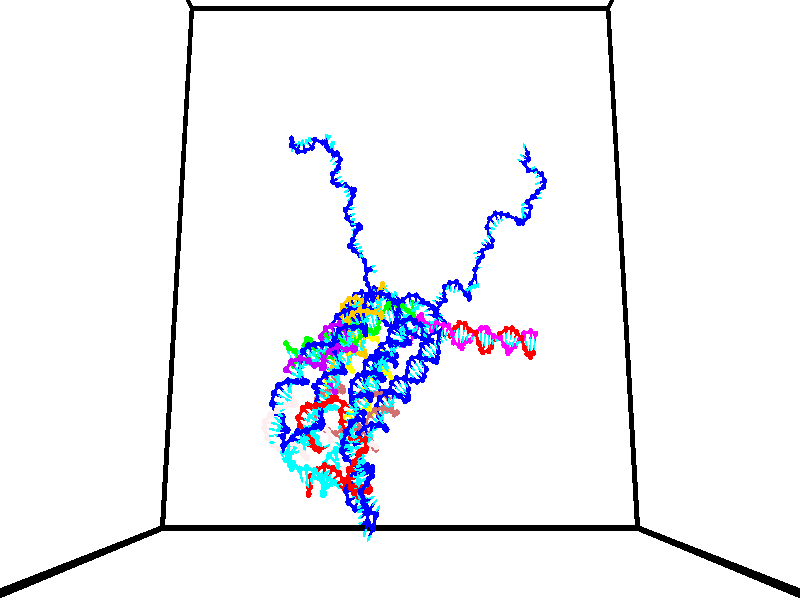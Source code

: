 // switches for output
#declare DRAW_BASES = 1; // possible values are 0, 1; only relevant for DNA ribbons
#declare DRAW_BASES_TYPE = 3; // possible values are 1, 2, 3; only relevant for DNA ribbons
#declare DRAW_FOG = 0; // set to 1 to enable fog

#include "colors.inc"

#include "transforms.inc"
background { rgb <1, 1, 1>}

#default {
   normal{
       ripples 0.25
       frequency 0.20
       turbulence 0.2
       lambda 5
   }
	finish {
		phong 0.1
		phong_size 40.
	}
}

// original window dimensions: 1024x640


// camera settings

camera {
	sky <0, 0.179814, -0.983701>
	up <0, 0.179814, -0.983701>
	right 1.6 * <1, 0, 0>
	location <35, 92.5046, 58.4545>
	look_at <35, 26.874, 46.4577>
	direction <0, -65.6306, -11.9968>
	angle 67.0682
}


# declare cpy_camera_pos = <35, 92.5046, 58.4545>;
# if (DRAW_FOG = 1)
fog {
	fog_type 2
	up vnormalize(cpy_camera_pos)
	color rgbt<1,1,1,0.3>
	distance 1e-5
	fog_alt 3e-3
	fog_offset 56
}
# end


// LIGHTS

# declare lum = 6;
global_settings {
	ambient_light rgb lum * <0.05, 0.05, 0.05>
	max_trace_level 15
}# declare cpy_direct_light_amount = 0.25;
light_source
{	1000 * <-1, -1.16351, -0.803887>,
	rgb lum * cpy_direct_light_amount
	parallel
}

light_source
{	1000 * <1, 1.16351, 0.803887>,
	rgb lum * cpy_direct_light_amount
	parallel
}

// strand 0

// nucleotide -1

// particle -1
sphere {
	<39.814514, 34.817608, 50.814449> 0.250000
	pigment { color rgbt <1,0,0,0> }
	no_shadow
}
cylinder {
	<39.803444, 35.216980, 50.794956>,  <39.796803, 35.456604, 50.783260>, 0.100000
	pigment { color rgbt <1,0,0,0> }
	no_shadow
}
cylinder {
	<39.803444, 35.216980, 50.794956>,  <39.814514, 34.817608, 50.814449>, 0.100000
	pigment { color rgbt <1,0,0,0> }
	no_shadow
}

// particle -1
sphere {
	<39.803444, 35.216980, 50.794956> 0.100000
	pigment { color rgbt <1,0,0,0> }
	no_shadow
}
sphere {
	0, 1
	scale<0.080000,0.200000,0.300000>
	matrix <0.983352, 0.018432, -0.180772,
		-0.179590, -0.052927, -0.982317,
		-0.027673, 0.998428, -0.048735,
		39.795143, 35.516510, 50.780334>
	pigment { color rgbt <0,1,1,0> }
	no_shadow
}
cylinder {
	<40.275440, 35.126083, 50.233974>,  <39.814514, 34.817608, 50.814449>, 0.130000
	pigment { color rgbt <1,0,0,0> }
	no_shadow
}

// nucleotide -1

// particle -1
sphere {
	<40.275440, 35.126083, 50.233974> 0.250000
	pigment { color rgbt <1,0,0,0> }
	no_shadow
}
cylinder {
	<40.224293, 35.413609, 50.507313>,  <40.193604, 35.586124, 50.671314>, 0.100000
	pigment { color rgbt <1,0,0,0> }
	no_shadow
}
cylinder {
	<40.224293, 35.413609, 50.507313>,  <40.275440, 35.126083, 50.233974>, 0.100000
	pigment { color rgbt <1,0,0,0> }
	no_shadow
}

// particle -1
sphere {
	<40.224293, 35.413609, 50.507313> 0.100000
	pigment { color rgbt <1,0,0,0> }
	no_shadow
}
sphere {
	0, 1
	scale<0.080000,0.200000,0.300000>
	matrix <0.984029, 0.177982, -0.003092,
		-0.123845, 0.672033, -0.730092,
		-0.127865, 0.718815, 0.683342,
		40.185932, 35.629253, 50.712315>
	pigment { color rgbt <0,1,1,0> }
	no_shadow
}
cylinder {
	<40.619331, 35.730301, 49.912689>,  <40.275440, 35.126083, 50.233974>, 0.130000
	pigment { color rgbt <1,0,0,0> }
	no_shadow
}

// nucleotide -1

// particle -1
sphere {
	<40.619331, 35.730301, 49.912689> 0.250000
	pigment { color rgbt <1,0,0,0> }
	no_shadow
}
cylinder {
	<40.592247, 35.779804, 50.308689>,  <40.575996, 35.809505, 50.546288>, 0.100000
	pigment { color rgbt <1,0,0,0> }
	no_shadow
}
cylinder {
	<40.592247, 35.779804, 50.308689>,  <40.619331, 35.730301, 49.912689>, 0.100000
	pigment { color rgbt <1,0,0,0> }
	no_shadow
}

// particle -1
sphere {
	<40.592247, 35.779804, 50.308689> 0.100000
	pigment { color rgbt <1,0,0,0> }
	no_shadow
}
sphere {
	0, 1
	scale<0.080000,0.200000,0.300000>
	matrix <0.981361, 0.187129, 0.043730,
		-0.179846, 0.974508, -0.134126,
		-0.067714, 0.123761, 0.989999,
		40.571934, 35.816933, 50.605690>
	pigment { color rgbt <0,1,1,0> }
	no_shadow
}
cylinder {
	<41.102276, 36.370720, 50.096832>,  <40.619331, 35.730301, 49.912689>, 0.130000
	pigment { color rgbt <1,0,0,0> }
	no_shadow
}

// nucleotide -1

// particle -1
sphere {
	<41.102276, 36.370720, 50.096832> 0.250000
	pigment { color rgbt <1,0,0,0> }
	no_shadow
}
cylinder {
	<41.049889, 36.165054, 50.435886>,  <41.018456, 36.041653, 50.639317>, 0.100000
	pigment { color rgbt <1,0,0,0> }
	no_shadow
}
cylinder {
	<41.049889, 36.165054, 50.435886>,  <41.102276, 36.370720, 50.096832>, 0.100000
	pigment { color rgbt <1,0,0,0> }
	no_shadow
}

// particle -1
sphere {
	<41.049889, 36.165054, 50.435886> 0.100000
	pigment { color rgbt <1,0,0,0> }
	no_shadow
}
sphere {
	0, 1
	scale<0.080000,0.200000,0.300000>
	matrix <0.981363, 0.054030, 0.184410,
		-0.140615, 0.855986, 0.497509,
		-0.130972, -0.514168, 0.847631,
		41.010597, 36.010803, 50.690174>
	pigment { color rgbt <0,1,1,0> }
	no_shadow
}
cylinder {
	<41.442902, 36.767494, 50.613976>,  <41.102276, 36.370720, 50.096832>, 0.130000
	pigment { color rgbt <1,0,0,0> }
	no_shadow
}

// nucleotide -1

// particle -1
sphere {
	<41.442902, 36.767494, 50.613976> 0.250000
	pigment { color rgbt <1,0,0,0> }
	no_shadow
}
cylinder {
	<41.428661, 36.393959, 50.756340>,  <41.420116, 36.169838, 50.841759>, 0.100000
	pigment { color rgbt <1,0,0,0> }
	no_shadow
}
cylinder {
	<41.428661, 36.393959, 50.756340>,  <41.442902, 36.767494, 50.613976>, 0.100000
	pigment { color rgbt <1,0,0,0> }
	no_shadow
}

// particle -1
sphere {
	<41.428661, 36.393959, 50.756340> 0.100000
	pigment { color rgbt <1,0,0,0> }
	no_shadow
}
sphere {
	0, 1
	scale<0.080000,0.200000,0.300000>
	matrix <0.996034, -0.004095, 0.088882,
		-0.081544, 0.357662, 0.930284,
		-0.035599, -0.933842, 0.355910,
		41.417980, 36.113808, 50.863113>
	pigment { color rgbt <0,1,1,0> }
	no_shadow
}
cylinder {
	<42.086258, 36.737236, 50.840347>,  <41.442902, 36.767494, 50.613976>, 0.130000
	pigment { color rgbt <1,0,0,0> }
	no_shadow
}

// nucleotide -1

// particle -1
sphere {
	<42.086258, 36.737236, 50.840347> 0.250000
	pigment { color rgbt <1,0,0,0> }
	no_shadow
}
cylinder {
	<42.002434, 36.361717, 50.949707>,  <41.952141, 36.136406, 51.015324>, 0.100000
	pigment { color rgbt <1,0,0,0> }
	no_shadow
}
cylinder {
	<42.002434, 36.361717, 50.949707>,  <42.086258, 36.737236, 50.840347>, 0.100000
	pigment { color rgbt <1,0,0,0> }
	no_shadow
}

// particle -1
sphere {
	<42.002434, 36.361717, 50.949707> 0.100000
	pigment { color rgbt <1,0,0,0> }
	no_shadow
}
sphere {
	0, 1
	scale<0.080000,0.200000,0.300000>
	matrix <0.932619, -0.107894, 0.344356,
		-0.293781, 0.327140, 0.898149,
		-0.209558, -0.938796, 0.273400,
		41.939568, 36.080078, 51.031727>
	pigment { color rgbt <0,1,1,0> }
	no_shadow
}
cylinder {
	<42.291508, 36.580910, 51.593670>,  <42.086258, 36.737236, 50.840347>, 0.130000
	pigment { color rgbt <1,0,0,0> }
	no_shadow
}

// nucleotide -1

// particle -1
sphere {
	<42.291508, 36.580910, 51.593670> 0.250000
	pigment { color rgbt <1,0,0,0> }
	no_shadow
}
cylinder {
	<42.275879, 36.240726, 51.383831>,  <42.266502, 36.036617, 51.257927>, 0.100000
	pigment { color rgbt <1,0,0,0> }
	no_shadow
}
cylinder {
	<42.275879, 36.240726, 51.383831>,  <42.291508, 36.580910, 51.593670>, 0.100000
	pigment { color rgbt <1,0,0,0> }
	no_shadow
}

// particle -1
sphere {
	<42.275879, 36.240726, 51.383831> 0.100000
	pigment { color rgbt <1,0,0,0> }
	no_shadow
}
sphere {
	0, 1
	scale<0.080000,0.200000,0.300000>
	matrix <0.946407, -0.199939, 0.253651,
		-0.320606, -0.486570, 0.812688,
		-0.039068, -0.850455, -0.524595,
		42.264160, 35.985588, 51.226452>
	pigment { color rgbt <0,1,1,0> }
	no_shadow
}
cylinder {
	<42.595268, 36.110252, 52.099941>,  <42.291508, 36.580910, 51.593670>, 0.130000
	pigment { color rgbt <1,0,0,0> }
	no_shadow
}

// nucleotide -1

// particle -1
sphere {
	<42.595268, 36.110252, 52.099941> 0.250000
	pigment { color rgbt <1,0,0,0> }
	no_shadow
}
cylinder {
	<42.626438, 35.950401, 51.734596>,  <42.645142, 35.854488, 51.515388>, 0.100000
	pigment { color rgbt <1,0,0,0> }
	no_shadow
}
cylinder {
	<42.626438, 35.950401, 51.734596>,  <42.595268, 36.110252, 52.099941>, 0.100000
	pigment { color rgbt <1,0,0,0> }
	no_shadow
}

// particle -1
sphere {
	<42.626438, 35.950401, 51.734596> 0.100000
	pigment { color rgbt <1,0,0,0> }
	no_shadow
}
sphere {
	0, 1
	scale<0.080000,0.200000,0.300000>
	matrix <0.894038, -0.377390, 0.241399,
		-0.441162, -0.835388, 0.327876,
		0.077924, -0.399630, -0.913359,
		42.649815, 35.830513, 51.460590>
	pigment { color rgbt <0,1,1,0> }
	no_shadow
}
cylinder {
	<42.847897, 35.472595, 52.212711>,  <42.595268, 36.110252, 52.099941>, 0.130000
	pigment { color rgbt <1,0,0,0> }
	no_shadow
}

// nucleotide -1

// particle -1
sphere {
	<42.847897, 35.472595, 52.212711> 0.250000
	pigment { color rgbt <1,0,0,0> }
	no_shadow
}
cylinder {
	<42.925396, 35.558846, 51.829887>,  <42.971897, 35.610596, 51.600193>, 0.100000
	pigment { color rgbt <1,0,0,0> }
	no_shadow
}
cylinder {
	<42.925396, 35.558846, 51.829887>,  <42.847897, 35.472595, 52.212711>, 0.100000
	pigment { color rgbt <1,0,0,0> }
	no_shadow
}

// particle -1
sphere {
	<42.925396, 35.558846, 51.829887> 0.100000
	pigment { color rgbt <1,0,0,0> }
	no_shadow
}
sphere {
	0, 1
	scale<0.080000,0.200000,0.300000>
	matrix <0.955374, -0.263204, 0.134109,
		-0.222985, -0.940335, -0.256997,
		0.193750, 0.215624, -0.957062,
		42.983521, 35.623531, 51.542770>
	pigment { color rgbt <0,1,1,0> }
	no_shadow
}
cylinder {
	<43.470699, 35.134129, 52.096996>,  <42.847897, 35.472595, 52.212711>, 0.130000
	pigment { color rgbt <1,0,0,0> }
	no_shadow
}

// nucleotide -1

// particle -1
sphere {
	<43.470699, 35.134129, 52.096996> 0.250000
	pigment { color rgbt <1,0,0,0> }
	no_shadow
}
cylinder {
	<43.455044, 35.384209, 51.785202>,  <43.445652, 35.534256, 51.598125>, 0.100000
	pigment { color rgbt <1,0,0,0> }
	no_shadow
}
cylinder {
	<43.455044, 35.384209, 51.785202>,  <43.470699, 35.134129, 52.096996>, 0.100000
	pigment { color rgbt <1,0,0,0> }
	no_shadow
}

// particle -1
sphere {
	<43.455044, 35.384209, 51.785202> 0.100000
	pigment { color rgbt <1,0,0,0> }
	no_shadow
}
sphere {
	0, 1
	scale<0.080000,0.200000,0.300000>
	matrix <0.988021, -0.092319, -0.123657,
		-0.149271, -0.774988, -0.614094,
		-0.039140, 0.625197, -0.779485,
		43.443302, 35.571766, 51.551357>
	pigment { color rgbt <0,1,1,0> }
	no_shadow
}
cylinder {
	<43.814102, 34.800594, 51.702869>,  <43.470699, 35.134129, 52.096996>, 0.130000
	pigment { color rgbt <1,0,0,0> }
	no_shadow
}

// nucleotide -1

// particle -1
sphere {
	<43.814102, 34.800594, 51.702869> 0.250000
	pigment { color rgbt <1,0,0,0> }
	no_shadow
}
cylinder {
	<43.805828, 35.159771, 51.527016>,  <43.800861, 35.375275, 51.421505>, 0.100000
	pigment { color rgbt <1,0,0,0> }
	no_shadow
}
cylinder {
	<43.805828, 35.159771, 51.527016>,  <43.814102, 34.800594, 51.702869>, 0.100000
	pigment { color rgbt <1,0,0,0> }
	no_shadow
}

// particle -1
sphere {
	<43.805828, 35.159771, 51.527016> 0.100000
	pigment { color rgbt <1,0,0,0> }
	no_shadow
}
sphere {
	0, 1
	scale<0.080000,0.200000,0.300000>
	matrix <0.934496, -0.138934, -0.327743,
		-0.355374, -0.417615, -0.836246,
		-0.020687, 0.897939, -0.439633,
		43.799622, 35.429153, 51.395126>
	pigment { color rgbt <0,1,1,0> }
	no_shadow
}
cylinder {
	<44.046024, 34.685669, 51.088654>,  <43.814102, 34.800594, 51.702869>, 0.130000
	pigment { color rgbt <1,0,0,0> }
	no_shadow
}

// nucleotide -1

// particle -1
sphere {
	<44.046024, 34.685669, 51.088654> 0.250000
	pigment { color rgbt <1,0,0,0> }
	no_shadow
}
cylinder {
	<44.105930, 35.075531, 51.155132>,  <44.141872, 35.309448, 51.195019>, 0.100000
	pigment { color rgbt <1,0,0,0> }
	no_shadow
}
cylinder {
	<44.105930, 35.075531, 51.155132>,  <44.046024, 34.685669, 51.088654>, 0.100000
	pigment { color rgbt <1,0,0,0> }
	no_shadow
}

// particle -1
sphere {
	<44.105930, 35.075531, 51.155132> 0.100000
	pigment { color rgbt <1,0,0,0> }
	no_shadow
}
sphere {
	0, 1
	scale<0.080000,0.200000,0.300000>
	matrix <0.934572, -0.084681, -0.345550,
		-0.322718, 0.207070, -0.923566,
		0.149761, 0.974654, 0.166194,
		44.150860, 35.367928, 51.204990>
	pigment { color rgbt <0,1,1,0> }
	no_shadow
}
cylinder {
	<44.636982, 34.700554, 50.662998>,  <44.046024, 34.685669, 51.088654>, 0.130000
	pigment { color rgbt <1,0,0,0> }
	no_shadow
}

// nucleotide -1

// particle -1
sphere {
	<44.636982, 34.700554, 50.662998> 0.250000
	pigment { color rgbt <1,0,0,0> }
	no_shadow
}
cylinder {
	<44.644661, 35.047546, 50.861839>,  <44.649269, 35.255741, 50.981144>, 0.100000
	pigment { color rgbt <1,0,0,0> }
	no_shadow
}
cylinder {
	<44.644661, 35.047546, 50.861839>,  <44.636982, 34.700554, 50.662998>, 0.100000
	pigment { color rgbt <1,0,0,0> }
	no_shadow
}

// particle -1
sphere {
	<44.644661, 35.047546, 50.861839> 0.100000
	pigment { color rgbt <1,0,0,0> }
	no_shadow
}
sphere {
	0, 1
	scale<0.080000,0.200000,0.300000>
	matrix <0.995189, 0.031193, -0.092871,
		-0.096069, 0.496495, -0.862707,
		0.019199, 0.867479, 0.497104,
		44.650421, 35.307789, 51.010971>
	pigment { color rgbt <0,1,1,0> }
	no_shadow
}
cylinder {
	<45.175076, 35.180069, 50.324322>,  <44.636982, 34.700554, 50.662998>, 0.130000
	pigment { color rgbt <1,0,0,0> }
	no_shadow
}

// nucleotide -1

// particle -1
sphere {
	<45.175076, 35.180069, 50.324322> 0.250000
	pigment { color rgbt <1,0,0,0> }
	no_shadow
}
cylinder {
	<45.129162, 35.333954, 50.690670>,  <45.101612, 35.426285, 50.910480>, 0.100000
	pigment { color rgbt <1,0,0,0> }
	no_shadow
}
cylinder {
	<45.129162, 35.333954, 50.690670>,  <45.175076, 35.180069, 50.324322>, 0.100000
	pigment { color rgbt <1,0,0,0> }
	no_shadow
}

// particle -1
sphere {
	<45.129162, 35.333954, 50.690670> 0.100000
	pigment { color rgbt <1,0,0,0> }
	no_shadow
}
sphere {
	0, 1
	scale<0.080000,0.200000,0.300000>
	matrix <0.993123, 0.023049, 0.114784,
		0.023049, 0.922751, -0.384708,
		-0.114784, 0.384708, 0.915874,
		45.094727, 35.449368, 50.965431>
	pigment { color rgbt <0,1,1,0> }
	no_shadow
}
cylinder {
	<45.619820, 35.803383, 50.352287>,  <45.175076, 35.180069, 50.324322>, 0.130000
	pigment { color rgbt <1,0,0,0> }
	no_shadow
}

// nucleotide -1

// particle -1
sphere {
	<45.619820, 35.803383, 50.352287> 0.250000
	pigment { color rgbt <1,0,0,0> }
	no_shadow
}
cylinder {
	<45.569908, 35.667725, 50.725254>,  <45.539963, 35.586330, 50.949036>, 0.100000
	pigment { color rgbt <1,0,0,0> }
	no_shadow
}
cylinder {
	<45.569908, 35.667725, 50.725254>,  <45.619820, 35.803383, 50.352287>, 0.100000
	pigment { color rgbt <1,0,0,0> }
	no_shadow
}

// particle -1
sphere {
	<45.569908, 35.667725, 50.725254> 0.100000
	pigment { color rgbt <1,0,0,0> }
	no_shadow
}
sphere {
	0, 1
	scale<0.080000,0.200000,0.300000>
	matrix <0.991632, -0.011246, 0.128608,
		-0.033131, 0.940666, 0.337714,
		-0.124775, -0.339148, 0.932421,
		45.532475, 35.565979, 51.004982>
	pigment { color rgbt <0,1,1,0> }
	no_shadow
}
cylinder {
	<45.973419, 36.151917, 50.730289>,  <45.619820, 35.803383, 50.352287>, 0.130000
	pigment { color rgbt <1,0,0,0> }
	no_shadow
}

// nucleotide -1

// particle -1
sphere {
	<45.973419, 36.151917, 50.730289> 0.250000
	pigment { color rgbt <1,0,0,0> }
	no_shadow
}
cylinder {
	<45.921486, 35.847450, 50.984459>,  <45.890324, 35.664768, 51.136963>, 0.100000
	pigment { color rgbt <1,0,0,0> }
	no_shadow
}
cylinder {
	<45.921486, 35.847450, 50.984459>,  <45.973419, 36.151917, 50.730289>, 0.100000
	pigment { color rgbt <1,0,0,0> }
	no_shadow
}

// particle -1
sphere {
	<45.921486, 35.847450, 50.984459> 0.100000
	pigment { color rgbt <1,0,0,0> }
	no_shadow
}
sphere {
	0, 1
	scale<0.080000,0.200000,0.300000>
	matrix <0.975519, 0.016660, 0.219284,
		-0.177498, 0.648341, 0.740371,
		-0.129836, -0.761168, 0.635425,
		45.882534, 35.619099, 51.175087>
	pigment { color rgbt <0,1,1,0> }
	no_shadow
}
cylinder {
	<46.386131, 36.305653, 51.204819>,  <45.973419, 36.151917, 50.730289>, 0.130000
	pigment { color rgbt <1,0,0,0> }
	no_shadow
}

// nucleotide -1

// particle -1
sphere {
	<46.386131, 36.305653, 51.204819> 0.250000
	pigment { color rgbt <1,0,0,0> }
	no_shadow
}
cylinder {
	<46.332737, 35.919968, 51.296444>,  <46.300701, 35.688557, 51.351421>, 0.100000
	pigment { color rgbt <1,0,0,0> }
	no_shadow
}
cylinder {
	<46.332737, 35.919968, 51.296444>,  <46.386131, 36.305653, 51.204819>, 0.100000
	pigment { color rgbt <1,0,0,0> }
	no_shadow
}

// particle -1
sphere {
	<46.332737, 35.919968, 51.296444> 0.100000
	pigment { color rgbt <1,0,0,0> }
	no_shadow
}
sphere {
	0, 1
	scale<0.080000,0.200000,0.300000>
	matrix <0.938729, -0.048906, 0.341169,
		-0.317758, 0.260572, 0.911664,
		-0.133485, -0.964215, 0.229067,
		46.292690, 35.630703, 51.365166>
	pigment { color rgbt <0,1,1,0> }
	no_shadow
}
cylinder {
	<46.639137, 36.241795, 51.937927>,  <46.386131, 36.305653, 51.204819>, 0.130000
	pigment { color rgbt <1,0,0,0> }
	no_shadow
}

// nucleotide -1

// particle -1
sphere {
	<46.639137, 36.241795, 51.937927> 0.250000
	pigment { color rgbt <1,0,0,0> }
	no_shadow
}
cylinder {
	<46.655407, 35.883202, 51.761444>,  <46.665169, 35.668045, 51.655556>, 0.100000
	pigment { color rgbt <1,0,0,0> }
	no_shadow
}
cylinder {
	<46.655407, 35.883202, 51.761444>,  <46.639137, 36.241795, 51.937927>, 0.100000
	pigment { color rgbt <1,0,0,0> }
	no_shadow
}

// particle -1
sphere {
	<46.655407, 35.883202, 51.761444> 0.100000
	pigment { color rgbt <1,0,0,0> }
	no_shadow
}
sphere {
	0, 1
	scale<0.080000,0.200000,0.300000>
	matrix <0.903520, -0.155536, 0.399325,
		-0.426611, -0.414879, 0.803666,
		0.040673, -0.896484, -0.441204,
		46.667610, 35.614258, 51.629082>
	pigment { color rgbt <0,1,1,0> }
	no_shadow
}
cylinder {
	<46.981739, 35.771900, 52.385647>,  <46.639137, 36.241795, 51.937927>, 0.130000
	pigment { color rgbt <1,0,0,0> }
	no_shadow
}

// nucleotide -1

// particle -1
sphere {
	<46.981739, 35.771900, 52.385647> 0.250000
	pigment { color rgbt <1,0,0,0> }
	no_shadow
}
cylinder {
	<47.011723, 35.545223, 52.057442>,  <47.029713, 35.409218, 51.860519>, 0.100000
	pigment { color rgbt <1,0,0,0> }
	no_shadow
}
cylinder {
	<47.011723, 35.545223, 52.057442>,  <46.981739, 35.771900, 52.385647>, 0.100000
	pigment { color rgbt <1,0,0,0> }
	no_shadow
}

// particle -1
sphere {
	<47.011723, 35.545223, 52.057442> 0.100000
	pigment { color rgbt <1,0,0,0> }
	no_shadow
}
sphere {
	0, 1
	scale<0.080000,0.200000,0.300000>
	matrix <0.958453, -0.186158, 0.216132,
		-0.275225, -0.802625, 0.529191,
		0.074960, -0.566690, -0.820514,
		47.034210, 35.375217, 51.811287>
	pigment { color rgbt <0,1,1,0> }
	no_shadow
}
cylinder {
	<47.410065, 35.167057, 52.543079>,  <46.981739, 35.771900, 52.385647>, 0.130000
	pigment { color rgbt <1,0,0,0> }
	no_shadow
}

// nucleotide -1

// particle -1
sphere {
	<47.410065, 35.167057, 52.543079> 0.250000
	pigment { color rgbt <1,0,0,0> }
	no_shadow
}
cylinder {
	<47.406349, 35.248158, 52.151405>,  <47.404121, 35.296818, 51.916401>, 0.100000
	pigment { color rgbt <1,0,0,0> }
	no_shadow
}
cylinder {
	<47.406349, 35.248158, 52.151405>,  <47.410065, 35.167057, 52.543079>, 0.100000
	pigment { color rgbt <1,0,0,0> }
	no_shadow
}

// particle -1
sphere {
	<47.406349, 35.248158, 52.151405> 0.100000
	pigment { color rgbt <1,0,0,0> }
	no_shadow
}
sphere {
	0, 1
	scale<0.080000,0.200000,0.300000>
	matrix <0.996339, -0.081344, -0.026291,
		-0.084981, -0.975846, -0.201251,
		-0.009286, 0.202749, -0.979187,
		47.403564, 35.308983, 51.857651>
	pigment { color rgbt <0,1,1,0> }
	no_shadow
}
cylinder {
	<47.836197, 34.613182, 52.196800>,  <47.410065, 35.167057, 52.543079>, 0.130000
	pigment { color rgbt <1,0,0,0> }
	no_shadow
}

// nucleotide -1

// particle -1
sphere {
	<47.836197, 34.613182, 52.196800> 0.250000
	pigment { color rgbt <1,0,0,0> }
	no_shadow
}
cylinder {
	<47.820362, 34.936619, 51.961987>,  <47.810860, 35.130680, 51.821098>, 0.100000
	pigment { color rgbt <1,0,0,0> }
	no_shadow
}
cylinder {
	<47.820362, 34.936619, 51.961987>,  <47.836197, 34.613182, 52.196800>, 0.100000
	pigment { color rgbt <1,0,0,0> }
	no_shadow
}

// particle -1
sphere {
	<47.820362, 34.936619, 51.961987> 0.100000
	pigment { color rgbt <1,0,0,0> }
	no_shadow
}
sphere {
	0, 1
	scale<0.080000,0.200000,0.300000>
	matrix <0.988030, -0.055984, -0.143743,
		-0.149094, -0.585703, -0.796695,
		-0.039589, 0.808590, -0.587039,
		47.808487, 35.179195, 51.785873>
	pigment { color rgbt <0,1,1,0> }
	no_shadow
}
// strand 1

// nucleotide -1

// particle -1
sphere {
	<24.113232, 35.206570, 51.484035> 0.250000
	pigment { color rgbt <0,1,0,0> }
	no_shadow
}
cylinder {
	<24.234591, 35.048634, 51.830917>,  <24.307405, 34.953873, 52.039047>, 0.100000
	pigment { color rgbt <0,1,0,0> }
	no_shadow
}
cylinder {
	<24.234591, 35.048634, 51.830917>,  <24.113232, 35.206570, 51.484035>, 0.100000
	pigment { color rgbt <0,1,0,0> }
	no_shadow
}

// particle -1
sphere {
	<24.234591, 35.048634, 51.830917> 0.100000
	pigment { color rgbt <0,1,0,0> }
	no_shadow
}
sphere {
	0, 1
	scale<0.080000,0.200000,0.300000>
	matrix <0.898679, 0.421101, -0.122678,
		-0.316744, 0.816562, 0.482596,
		0.303396, -0.394841, 0.867209,
		24.325609, 34.930180, 52.091080>
	pigment { color rgbt <0,1,1,0> }
	no_shadow
}
cylinder {
	<24.452055, 35.711311, 51.886288>,  <24.113232, 35.206570, 51.484035>, 0.130000
	pigment { color rgbt <0,1,0,0> }
	no_shadow
}

// nucleotide -1

// particle -1
sphere {
	<24.452055, 35.711311, 51.886288> 0.250000
	pigment { color rgbt <0,1,0,0> }
	no_shadow
}
cylinder {
	<24.604353, 35.363705, 52.012680>,  <24.695732, 35.155140, 52.088516>, 0.100000
	pigment { color rgbt <0,1,0,0> }
	no_shadow
}
cylinder {
	<24.604353, 35.363705, 52.012680>,  <24.452055, 35.711311, 51.886288>, 0.100000
	pigment { color rgbt <0,1,0,0> }
	no_shadow
}

// particle -1
sphere {
	<24.604353, 35.363705, 52.012680> 0.100000
	pigment { color rgbt <0,1,0,0> }
	no_shadow
}
sphere {
	0, 1
	scale<0.080000,0.200000,0.300000>
	matrix <0.920513, 0.323806, -0.218644,
		0.087691, 0.374109, 0.923230,
		0.380744, -0.869018, 0.315977,
		24.718576, 35.103001, 52.107471>
	pigment { color rgbt <0,1,1,0> }
	no_shadow
}
cylinder {
	<25.083752, 35.912174, 52.161362>,  <24.452055, 35.711311, 51.886288>, 0.130000
	pigment { color rgbt <0,1,0,0> }
	no_shadow
}

// nucleotide -1

// particle -1
sphere {
	<25.083752, 35.912174, 52.161362> 0.250000
	pigment { color rgbt <0,1,0,0> }
	no_shadow
}
cylinder {
	<25.163664, 35.520939, 52.137943>,  <25.211611, 35.286198, 52.123890>, 0.100000
	pigment { color rgbt <0,1,0,0> }
	no_shadow
}
cylinder {
	<25.163664, 35.520939, 52.137943>,  <25.083752, 35.912174, 52.161362>, 0.100000
	pigment { color rgbt <0,1,0,0> }
	no_shadow
}

// particle -1
sphere {
	<25.163664, 35.520939, 52.137943> 0.100000
	pigment { color rgbt <0,1,0,0> }
	no_shadow
}
sphere {
	0, 1
	scale<0.080000,0.200000,0.300000>
	matrix <0.976244, 0.193575, 0.097347,
		-0.083880, -0.076607, 0.993527,
		0.199779, -0.978090, -0.058550,
		25.223598, 35.227512, 52.120377>
	pigment { color rgbt <0,1,1,0> }
	no_shadow
}
cylinder {
	<25.498505, 35.846767, 52.746189>,  <25.083752, 35.912174, 52.161362>, 0.130000
	pigment { color rgbt <0,1,0,0> }
	no_shadow
}

// nucleotide -1

// particle -1
sphere {
	<25.498505, 35.846767, 52.746189> 0.250000
	pigment { color rgbt <0,1,0,0> }
	no_shadow
}
cylinder {
	<25.530504, 35.524746, 52.511074>,  <25.549704, 35.331535, 52.370007>, 0.100000
	pigment { color rgbt <0,1,0,0> }
	no_shadow
}
cylinder {
	<25.530504, 35.524746, 52.511074>,  <25.498505, 35.846767, 52.746189>, 0.100000
	pigment { color rgbt <0,1,0,0> }
	no_shadow
}

// particle -1
sphere {
	<25.530504, 35.524746, 52.511074> 0.100000
	pigment { color rgbt <0,1,0,0> }
	no_shadow
}
sphere {
	0, 1
	scale<0.080000,0.200000,0.300000>
	matrix <0.996506, 0.078798, 0.027700,
		0.024017, -0.587948, 0.808542,
		0.079997, -0.805052, -0.587786,
		25.554504, 35.283230, 52.334740>
	pigment { color rgbt <0,1,1,0> }
	no_shadow
}
cylinder {
	<26.057304, 35.473583, 53.076012>,  <25.498505, 35.846767, 52.746189>, 0.130000
	pigment { color rgbt <0,1,0,0> }
	no_shadow
}

// nucleotide -1

// particle -1
sphere {
	<26.057304, 35.473583, 53.076012> 0.250000
	pigment { color rgbt <0,1,0,0> }
	no_shadow
}
cylinder {
	<26.033745, 35.318008, 52.708260>,  <26.019609, 35.224663, 52.487610>, 0.100000
	pigment { color rgbt <0,1,0,0> }
	no_shadow
}
cylinder {
	<26.033745, 35.318008, 52.708260>,  <26.057304, 35.473583, 53.076012>, 0.100000
	pigment { color rgbt <0,1,0,0> }
	no_shadow
}

// particle -1
sphere {
	<26.033745, 35.318008, 52.708260> 0.100000
	pigment { color rgbt <0,1,0,0> }
	no_shadow
}
sphere {
	0, 1
	scale<0.080000,0.200000,0.300000>
	matrix <0.997397, 0.015462, -0.070438,
		0.041611, -0.921136, 0.387011,
		-0.058899, -0.388934, -0.919381,
		26.016075, 35.201328, 52.432446>
	pigment { color rgbt <0,1,1,0> }
	no_shadow
}
cylinder {
	<26.498716, 34.891880, 53.003284>,  <26.057304, 35.473583, 53.076012>, 0.130000
	pigment { color rgbt <0,1,0,0> }
	no_shadow
}

// nucleotide -1

// particle -1
sphere {
	<26.498716, 34.891880, 53.003284> 0.250000
	pigment { color rgbt <0,1,0,0> }
	no_shadow
}
cylinder {
	<26.455139, 35.022598, 52.627766>,  <26.428993, 35.101028, 52.402454>, 0.100000
	pigment { color rgbt <0,1,0,0> }
	no_shadow
}
cylinder {
	<26.455139, 35.022598, 52.627766>,  <26.498716, 34.891880, 53.003284>, 0.100000
	pigment { color rgbt <0,1,0,0> }
	no_shadow
}

// particle -1
sphere {
	<26.455139, 35.022598, 52.627766> 0.100000
	pigment { color rgbt <0,1,0,0> }
	no_shadow
}
sphere {
	0, 1
	scale<0.080000,0.200000,0.300000>
	matrix <0.994027, 0.041975, -0.100743,
		0.006484, -0.944163, -0.329414,
		-0.108945, 0.326793, -0.938796,
		26.422455, 35.120636, 52.346127>
	pigment { color rgbt <0,1,1,0> }
	no_shadow
}
cylinder {
	<27.068167, 34.637806, 52.701012>,  <26.498716, 34.891880, 53.003284>, 0.130000
	pigment { color rgbt <0,1,0,0> }
	no_shadow
}

// nucleotide -1

// particle -1
sphere {
	<27.068167, 34.637806, 52.701012> 0.250000
	pigment { color rgbt <0,1,0,0> }
	no_shadow
}
cylinder {
	<26.946243, 34.882549, 52.409061>,  <26.873089, 35.029396, 52.233891>, 0.100000
	pigment { color rgbt <0,1,0,0> }
	no_shadow
}
cylinder {
	<26.946243, 34.882549, 52.409061>,  <27.068167, 34.637806, 52.701012>, 0.100000
	pigment { color rgbt <0,1,0,0> }
	no_shadow
}

// particle -1
sphere {
	<26.946243, 34.882549, 52.409061> 0.100000
	pigment { color rgbt <0,1,0,0> }
	no_shadow
}
sphere {
	0, 1
	scale<0.080000,0.200000,0.300000>
	matrix <0.952388, 0.190265, -0.238234,
		-0.006897, -0.767739, -0.640725,
		-0.304809, 0.611862, -0.729874,
		26.854801, 35.066109, 52.190098>
	pigment { color rgbt <0,1,1,0> }
	no_shadow
}
cylinder {
	<27.546675, 34.531693, 52.125008>,  <27.068167, 34.637806, 52.701012>, 0.130000
	pigment { color rgbt <0,1,0,0> }
	no_shadow
}

// nucleotide -1

// particle -1
sphere {
	<27.546675, 34.531693, 52.125008> 0.250000
	pigment { color rgbt <0,1,0,0> }
	no_shadow
}
cylinder {
	<27.355515, 34.873295, 52.042751>,  <27.240818, 35.078255, 51.993397>, 0.100000
	pigment { color rgbt <0,1,0,0> }
	no_shadow
}
cylinder {
	<27.355515, 34.873295, 52.042751>,  <27.546675, 34.531693, 52.125008>, 0.100000
	pigment { color rgbt <0,1,0,0> }
	no_shadow
}

// particle -1
sphere {
	<27.355515, 34.873295, 52.042751> 0.100000
	pigment { color rgbt <0,1,0,0> }
	no_shadow
}
sphere {
	0, 1
	scale<0.080000,0.200000,0.300000>
	matrix <0.855009, 0.398565, -0.331821,
		-0.201415, -0.334402, -0.920656,
		-0.477902, 0.854003, -0.205639,
		27.212143, 35.129498, 51.981060>
	pigment { color rgbt <0,1,1,0> }
	no_shadow
}
cylinder {
	<27.483150, 34.649582, 51.348045>,  <27.546675, 34.531693, 52.125008>, 0.130000
	pigment { color rgbt <0,1,0,0> }
	no_shadow
}

// nucleotide -1

// particle -1
sphere {
	<27.483150, 34.649582, 51.348045> 0.250000
	pigment { color rgbt <0,1,0,0> }
	no_shadow
}
cylinder {
	<27.495190, 34.991325, 51.555573>,  <27.502413, 35.196369, 51.680088>, 0.100000
	pigment { color rgbt <0,1,0,0> }
	no_shadow
}
cylinder {
	<27.495190, 34.991325, 51.555573>,  <27.483150, 34.649582, 51.348045>, 0.100000
	pigment { color rgbt <0,1,0,0> }
	no_shadow
}

// particle -1
sphere {
	<27.495190, 34.991325, 51.555573> 0.100000
	pigment { color rgbt <0,1,0,0> }
	no_shadow
}
sphere {
	0, 1
	scale<0.080000,0.200000,0.300000>
	matrix <0.864259, 0.238512, -0.442910,
		-0.502146, 0.461723, -0.731205,
		0.030100, 0.854356, 0.518816,
		27.504219, 35.247631, 51.711216>
	pigment { color rgbt <0,1,1,0> }
	no_shadow
}
cylinder {
	<27.844658, 35.129940, 50.791573>,  <27.483150, 34.649582, 51.348045>, 0.130000
	pigment { color rgbt <0,1,0,0> }
	no_shadow
}

// nucleotide -1

// particle -1
sphere {
	<27.844658, 35.129940, 50.791573> 0.250000
	pigment { color rgbt <0,1,0,0> }
	no_shadow
}
cylinder {
	<27.882929, 35.263840, 51.166546>,  <27.905891, 35.344181, 51.391529>, 0.100000
	pigment { color rgbt <0,1,0,0> }
	no_shadow
}
cylinder {
	<27.882929, 35.263840, 51.166546>,  <27.844658, 35.129940, 50.791573>, 0.100000
	pigment { color rgbt <0,1,0,0> }
	no_shadow
}

// particle -1
sphere {
	<27.882929, 35.263840, 51.166546> 0.100000
	pigment { color rgbt <0,1,0,0> }
	no_shadow
}
sphere {
	0, 1
	scale<0.080000,0.200000,0.300000>
	matrix <0.948954, 0.253680, -0.187439,
		-0.300555, 0.907517, -0.293394,
		0.095676, 0.334753, 0.937436,
		27.911633, 35.364265, 51.447777>
	pigment { color rgbt <0,1,1,0> }
	no_shadow
}
cylinder {
	<28.052397, 35.836666, 50.759686>,  <27.844658, 35.129940, 50.791573>, 0.130000
	pigment { color rgbt <0,1,0,0> }
	no_shadow
}

// nucleotide -1

// particle -1
sphere {
	<28.052397, 35.836666, 50.759686> 0.250000
	pigment { color rgbt <0,1,0,0> }
	no_shadow
}
cylinder {
	<28.161770, 35.732227, 51.129997>,  <28.227394, 35.669563, 51.352184>, 0.100000
	pigment { color rgbt <0,1,0,0> }
	no_shadow
}
cylinder {
	<28.161770, 35.732227, 51.129997>,  <28.052397, 35.836666, 50.759686>, 0.100000
	pigment { color rgbt <0,1,0,0> }
	no_shadow
}

// particle -1
sphere {
	<28.161770, 35.732227, 51.129997> 0.100000
	pigment { color rgbt <0,1,0,0> }
	no_shadow
}
sphere {
	0, 1
	scale<0.080000,0.200000,0.300000>
	matrix <0.944000, 0.257609, -0.206160,
		-0.184661, 0.930305, 0.316912,
		0.273430, -0.261095, 0.925778,
		28.243799, 35.653900, 51.407730>
	pigment { color rgbt <0,1,1,0> }
	no_shadow
}
cylinder {
	<28.437719, 36.400322, 51.012043>,  <28.052397, 35.836666, 50.759686>, 0.130000
	pigment { color rgbt <0,1,0,0> }
	no_shadow
}

// nucleotide -1

// particle -1
sphere {
	<28.437719, 36.400322, 51.012043> 0.250000
	pigment { color rgbt <0,1,0,0> }
	no_shadow
}
cylinder {
	<28.558294, 36.085552, 51.227406>,  <28.630640, 35.896690, 51.356625>, 0.100000
	pigment { color rgbt <0,1,0,0> }
	no_shadow
}
cylinder {
	<28.558294, 36.085552, 51.227406>,  <28.437719, 36.400322, 51.012043>, 0.100000
	pigment { color rgbt <0,1,0,0> }
	no_shadow
}

// particle -1
sphere {
	<28.558294, 36.085552, 51.227406> 0.100000
	pigment { color rgbt <0,1,0,0> }
	no_shadow
}
sphere {
	0, 1
	scale<0.080000,0.200000,0.300000>
	matrix <0.953399, 0.241133, -0.181344,
		0.012876, 0.567983, 0.822940,
		0.301438, -0.786925, 0.538409,
		28.648726, 35.849476, 51.388927>
	pigment { color rgbt <0,1,1,0> }
	no_shadow
}
cylinder {
	<29.099955, 36.511494, 51.157890>,  <28.437719, 36.400322, 51.012043>, 0.130000
	pigment { color rgbt <0,1,0,0> }
	no_shadow
}

// nucleotide -1

// particle -1
sphere {
	<29.099955, 36.511494, 51.157890> 0.250000
	pigment { color rgbt <0,1,0,0> }
	no_shadow
}
cylinder {
	<29.133707, 36.133209, 51.283440>,  <29.153959, 35.906239, 51.358768>, 0.100000
	pigment { color rgbt <0,1,0,0> }
	no_shadow
}
cylinder {
	<29.133707, 36.133209, 51.283440>,  <29.099955, 36.511494, 51.157890>, 0.100000
	pigment { color rgbt <0,1,0,0> }
	no_shadow
}

// particle -1
sphere {
	<29.133707, 36.133209, 51.283440> 0.100000
	pigment { color rgbt <0,1,0,0> }
	no_shadow
}
sphere {
	0, 1
	scale<0.080000,0.200000,0.300000>
	matrix <0.968925, 0.004368, -0.247318,
		0.232519, 0.324992, 0.916687,
		0.084381, -0.945707, 0.313877,
		29.159021, 35.849499, 51.377602>
	pigment { color rgbt <0,1,1,0> }
	no_shadow
}
cylinder {
	<29.742683, 36.424065, 51.542858>,  <29.099955, 36.511494, 51.157890>, 0.130000
	pigment { color rgbt <0,1,0,0> }
	no_shadow
}

// nucleotide -1

// particle -1
sphere {
	<29.742683, 36.424065, 51.542858> 0.250000
	pigment { color rgbt <0,1,0,0> }
	no_shadow
}
cylinder {
	<29.624985, 36.073757, 51.389786>,  <29.554365, 35.863571, 51.297943>, 0.100000
	pigment { color rgbt <0,1,0,0> }
	no_shadow
}
cylinder {
	<29.624985, 36.073757, 51.389786>,  <29.742683, 36.424065, 51.542858>, 0.100000
	pigment { color rgbt <0,1,0,0> }
	no_shadow
}

// particle -1
sphere {
	<29.624985, 36.073757, 51.389786> 0.100000
	pigment { color rgbt <0,1,0,0> }
	no_shadow
}
sphere {
	0, 1
	scale<0.080000,0.200000,0.300000>
	matrix <0.915258, -0.142927, -0.376663,
		0.275175, -0.461083, 0.843612,
		-0.294248, -0.875771, -0.382680,
		29.536711, 35.811028, 51.274982>
	pigment { color rgbt <0,1,1,0> }
	no_shadow
}
cylinder {
	<30.216400, 36.069748, 51.715752>,  <29.742683, 36.424065, 51.542858>, 0.130000
	pigment { color rgbt <0,1,0,0> }
	no_shadow
}

// nucleotide -1

// particle -1
sphere {
	<30.216400, 36.069748, 51.715752> 0.250000
	pigment { color rgbt <0,1,0,0> }
	no_shadow
}
cylinder {
	<30.051521, 35.859695, 51.417938>,  <29.952593, 35.733665, 51.239250>, 0.100000
	pigment { color rgbt <0,1,0,0> }
	no_shadow
}
cylinder {
	<30.051521, 35.859695, 51.417938>,  <30.216400, 36.069748, 51.715752>, 0.100000
	pigment { color rgbt <0,1,0,0> }
	no_shadow
}

// particle -1
sphere {
	<30.051521, 35.859695, 51.417938> 0.100000
	pigment { color rgbt <0,1,0,0> }
	no_shadow
}
sphere {
	0, 1
	scale<0.080000,0.200000,0.300000>
	matrix <0.910022, -0.276931, -0.308496,
		-0.044186, -0.804706, 0.592028,
		-0.412199, -0.525127, -0.744536,
		29.927862, 35.702156, 51.194576>
	pigment { color rgbt <0,1,1,0> }
	no_shadow
}
cylinder {
	<30.688105, 35.474655, 51.715946>,  <30.216400, 36.069748, 51.715752>, 0.130000
	pigment { color rgbt <0,1,0,0> }
	no_shadow
}

// nucleotide -1

// particle -1
sphere {
	<30.688105, 35.474655, 51.715946> 0.250000
	pigment { color rgbt <0,1,0,0> }
	no_shadow
}
cylinder {
	<30.496756, 35.488167, 51.364944>,  <30.381947, 35.496273, 51.154343>, 0.100000
	pigment { color rgbt <0,1,0,0> }
	no_shadow
}
cylinder {
	<30.496756, 35.488167, 51.364944>,  <30.688105, 35.474655, 51.715946>, 0.100000
	pigment { color rgbt <0,1,0,0> }
	no_shadow
}

// particle -1
sphere {
	<30.496756, 35.488167, 51.364944> 0.100000
	pigment { color rgbt <0,1,0,0> }
	no_shadow
}
sphere {
	0, 1
	scale<0.080000,0.200000,0.300000>
	matrix <0.865316, -0.152131, -0.477581,
		-0.149616, -0.987784, 0.043567,
		-0.478375, 0.033754, -0.877507,
		30.353245, 35.498299, 51.101692>
	pigment { color rgbt <0,1,1,0> }
	no_shadow
}
cylinder {
	<30.769958, 34.803497, 51.338657>,  <30.688105, 35.474655, 51.715946>, 0.130000
	pigment { color rgbt <0,1,0,0> }
	no_shadow
}

// nucleotide -1

// particle -1
sphere {
	<30.769958, 34.803497, 51.338657> 0.250000
	pigment { color rgbt <0,1,0,0> }
	no_shadow
}
cylinder {
	<30.694136, 35.078438, 51.058193>,  <30.648642, 35.243401, 50.889915>, 0.100000
	pigment { color rgbt <0,1,0,0> }
	no_shadow
}
cylinder {
	<30.694136, 35.078438, 51.058193>,  <30.769958, 34.803497, 51.338657>, 0.100000
	pigment { color rgbt <0,1,0,0> }
	no_shadow
}

// particle -1
sphere {
	<30.694136, 35.078438, 51.058193> 0.100000
	pigment { color rgbt <0,1,0,0> }
	no_shadow
}
sphere {
	0, 1
	scale<0.080000,0.200000,0.300000>
	matrix <0.819800, -0.282210, -0.498281,
		-0.540366, -0.669262, -0.509993,
		-0.189556, 0.687347, -0.701158,
		30.637268, 35.284641, 50.847847>
	pigment { color rgbt <0,1,1,0> }
	no_shadow
}
cylinder {
	<31.169359, 34.569145, 50.868786>,  <30.769958, 34.803497, 51.338657>, 0.130000
	pigment { color rgbt <0,1,0,0> }
	no_shadow
}

// nucleotide -1

// particle -1
sphere {
	<31.169359, 34.569145, 50.868786> 0.250000
	pigment { color rgbt <0,1,0,0> }
	no_shadow
}
cylinder {
	<31.066221, 34.918427, 50.703362>,  <31.004337, 35.127995, 50.604107>, 0.100000
	pigment { color rgbt <0,1,0,0> }
	no_shadow
}
cylinder {
	<31.066221, 34.918427, 50.703362>,  <31.169359, 34.569145, 50.868786>, 0.100000
	pigment { color rgbt <0,1,0,0> }
	no_shadow
}

// particle -1
sphere {
	<31.066221, 34.918427, 50.703362> 0.100000
	pigment { color rgbt <0,1,0,0> }
	no_shadow
}
sphere {
	0, 1
	scale<0.080000,0.200000,0.300000>
	matrix <0.817497, -0.030979, -0.575099,
		-0.514989, -0.486375, -0.705851,
		-0.257847, 0.873201, -0.413564,
		30.988867, 35.180386, 50.579292>
	pigment { color rgbt <0,1,1,0> }
	no_shadow
}
cylinder {
	<31.111708, 34.463570, 50.173534>,  <31.169359, 34.569145, 50.868786>, 0.130000
	pigment { color rgbt <0,1,0,0> }
	no_shadow
}

// nucleotide -1

// particle -1
sphere {
	<31.111708, 34.463570, 50.173534> 0.250000
	pigment { color rgbt <0,1,0,0> }
	no_shadow
}
cylinder {
	<31.193321, 34.854855, 50.188904>,  <31.242289, 35.089626, 50.198124>, 0.100000
	pigment { color rgbt <0,1,0,0> }
	no_shadow
}
cylinder {
	<31.193321, 34.854855, 50.188904>,  <31.111708, 34.463570, 50.173534>, 0.100000
	pigment { color rgbt <0,1,0,0> }
	no_shadow
}

// particle -1
sphere {
	<31.193321, 34.854855, 50.188904> 0.100000
	pigment { color rgbt <0,1,0,0> }
	no_shadow
}
sphere {
	0, 1
	scale<0.080000,0.200000,0.300000>
	matrix <0.840301, -0.154861, -0.519532,
		-0.502260, 0.138289, -0.853587,
		0.204033, 0.978210, 0.038424,
		31.254532, 35.148319, 50.200432>
	pigment { color rgbt <0,1,1,0> }
	no_shadow
}
cylinder {
	<31.458174, 34.517761, 49.602379>,  <31.111708, 34.463570, 50.173534>, 0.130000
	pigment { color rgbt <0,1,0,0> }
	no_shadow
}

// nucleotide -1

// particle -1
sphere {
	<31.458174, 34.517761, 49.602379> 0.250000
	pigment { color rgbt <0,1,0,0> }
	no_shadow
}
cylinder {
	<31.535761, 34.865261, 49.784657>,  <31.582314, 35.073761, 49.894024>, 0.100000
	pigment { color rgbt <0,1,0,0> }
	no_shadow
}
cylinder {
	<31.535761, 34.865261, 49.784657>,  <31.458174, 34.517761, 49.602379>, 0.100000
	pigment { color rgbt <0,1,0,0> }
	no_shadow
}

// particle -1
sphere {
	<31.535761, 34.865261, 49.784657> 0.100000
	pigment { color rgbt <0,1,0,0> }
	no_shadow
}
sphere {
	0, 1
	scale<0.080000,0.200000,0.300000>
	matrix <0.799816, 0.128928, -0.586235,
		-0.568041, 0.478180, -0.669831,
		0.193966, 0.868747, 0.455692,
		31.593950, 35.125885, 49.921364>
	pigment { color rgbt <0,1,1,0> }
	no_shadow
}
cylinder {
	<31.628448, 35.034828, 49.033722>,  <31.458174, 34.517761, 49.602379>, 0.130000
	pigment { color rgbt <0,1,0,0> }
	no_shadow
}

// nucleotide -1

// particle -1
sphere {
	<31.628448, 35.034828, 49.033722> 0.250000
	pigment { color rgbt <0,1,0,0> }
	no_shadow
}
cylinder {
	<31.800589, 35.205814, 49.351734>,  <31.903873, 35.308407, 49.542542>, 0.100000
	pigment { color rgbt <0,1,0,0> }
	no_shadow
}
cylinder {
	<31.800589, 35.205814, 49.351734>,  <31.628448, 35.034828, 49.033722>, 0.100000
	pigment { color rgbt <0,1,0,0> }
	no_shadow
}

// particle -1
sphere {
	<31.800589, 35.205814, 49.351734> 0.100000
	pigment { color rgbt <0,1,0,0> }
	no_shadow
}
sphere {
	0, 1
	scale<0.080000,0.200000,0.300000>
	matrix <0.870686, 0.035764, -0.490537,
		-0.238122, 0.903323, -0.356800,
		0.430353, 0.427468, 0.795027,
		31.929695, 35.334053, 49.590240>
	pigment { color rgbt <0,1,1,0> }
	no_shadow
}
// strand 2

// nucleotide -1

// particle -1
sphere {
	<24.093115, 34.843678, 34.388538> 0.250000
	pigment { color rgbt <0,0,1,0> }
	no_shadow
}
cylinder {
	<24.105639, 34.944458, 34.775433>,  <24.113153, 35.004925, 35.007568>, 0.100000
	pigment { color rgbt <0,0,1,0> }
	no_shadow
}
cylinder {
	<24.105639, 34.944458, 34.775433>,  <24.093115, 34.843678, 34.388538>, 0.100000
	pigment { color rgbt <0,0,1,0> }
	no_shadow
}

// particle -1
sphere {
	<24.105639, 34.944458, 34.775433> 0.100000
	pigment { color rgbt <0,0,1,0> }
	no_shadow
}
sphere {
	0, 1
	scale<0.080000,0.200000,0.300000>
	matrix <0.943756, 0.311231, -0.111623,
		-0.329156, 0.916327, -0.228036,
		0.031311, 0.251951, 0.967233,
		24.115032, 35.020042, 35.065601>
	pigment { color rgbt <0,1,1,0> }
	no_shadow
}
cylinder {
	<24.157232, 35.552155, 34.368034>,  <24.093115, 34.843678, 34.388538>, 0.130000
	pigment { color rgbt <0,0,1,0> }
	no_shadow
}

// nucleotide -1

// particle -1
sphere {
	<24.157232, 35.552155, 34.368034> 0.250000
	pigment { color rgbt <0,0,1,0> }
	no_shadow
}
cylinder {
	<24.298056, 35.346695, 34.681011>,  <24.382549, 35.223419, 34.868797>, 0.100000
	pigment { color rgbt <0,0,1,0> }
	no_shadow
}
cylinder {
	<24.298056, 35.346695, 34.681011>,  <24.157232, 35.552155, 34.368034>, 0.100000
	pigment { color rgbt <0,0,1,0> }
	no_shadow
}

// particle -1
sphere {
	<24.298056, 35.346695, 34.681011> 0.100000
	pigment { color rgbt <0,0,1,0> }
	no_shadow
}
sphere {
	0, 1
	scale<0.080000,0.200000,0.300000>
	matrix <0.878136, 0.470583, -0.086188,
		-0.323934, 0.717435, 0.616728,
		0.352056, -0.513652, 0.782443,
		24.403673, 35.192600, 34.915745>
	pigment { color rgbt <0,1,1,0> }
	no_shadow
}
cylinder {
	<24.208786, 35.869858, 35.101425>,  <24.157232, 35.552155, 34.368034>, 0.130000
	pigment { color rgbt <0,0,1,0> }
	no_shadow
}

// nucleotide -1

// particle -1
sphere {
	<24.208786, 35.869858, 35.101425> 0.250000
	pigment { color rgbt <0,0,1,0> }
	no_shadow
}
cylinder {
	<24.485682, 35.609741, 34.976254>,  <24.651819, 35.453671, 34.901150>, 0.100000
	pigment { color rgbt <0,0,1,0> }
	no_shadow
}
cylinder {
	<24.485682, 35.609741, 34.976254>,  <24.208786, 35.869858, 35.101425>, 0.100000
	pigment { color rgbt <0,0,1,0> }
	no_shadow
}

// particle -1
sphere {
	<24.485682, 35.609741, 34.976254> 0.100000
	pigment { color rgbt <0,0,1,0> }
	no_shadow
}
sphere {
	0, 1
	scale<0.080000,0.200000,0.300000>
	matrix <0.676909, 0.735420, -0.030850,
		0.250193, -0.190465, 0.949277,
		0.692241, -0.650293, -0.312924,
		24.693354, 35.414654, 34.882378>
	pigment { color rgbt <0,1,1,0> }
	no_shadow
}
cylinder {
	<24.852282, 35.798698, 35.602005>,  <24.208786, 35.869858, 35.101425>, 0.130000
	pigment { color rgbt <0,0,1,0> }
	no_shadow
}

// nucleotide -1

// particle -1
sphere {
	<24.852282, 35.798698, 35.602005> 0.250000
	pigment { color rgbt <0,0,1,0> }
	no_shadow
}
cylinder {
	<24.915415, 35.754429, 35.209507>,  <24.953295, 35.727867, 34.974007>, 0.100000
	pigment { color rgbt <0,0,1,0> }
	no_shadow
}
cylinder {
	<24.915415, 35.754429, 35.209507>,  <24.852282, 35.798698, 35.602005>, 0.100000
	pigment { color rgbt <0,0,1,0> }
	no_shadow
}

// particle -1
sphere {
	<24.915415, 35.754429, 35.209507> 0.100000
	pigment { color rgbt <0,0,1,0> }
	no_shadow
}
sphere {
	0, 1
	scale<0.080000,0.200000,0.300000>
	matrix <0.670115, 0.741865, 0.024115,
		0.725282, -0.661353, 0.191256,
		0.157835, -0.110674, -0.981244,
		24.962765, 35.721226, 34.915134>
	pigment { color rgbt <0,1,1,0> }
	no_shadow
}
cylinder {
	<25.524681, 35.556927, 35.463055>,  <24.852282, 35.798698, 35.602005>, 0.130000
	pigment { color rgbt <0,0,1,0> }
	no_shadow
}

// nucleotide -1

// particle -1
sphere {
	<25.524681, 35.556927, 35.463055> 0.250000
	pigment { color rgbt <0,0,1,0> }
	no_shadow
}
cylinder {
	<25.438522, 35.794674, 35.153130>,  <25.386827, 35.937321, 34.967175>, 0.100000
	pigment { color rgbt <0,0,1,0> }
	no_shadow
}
cylinder {
	<25.438522, 35.794674, 35.153130>,  <25.524681, 35.556927, 35.463055>, 0.100000
	pigment { color rgbt <0,0,1,0> }
	no_shadow
}

// particle -1
sphere {
	<25.438522, 35.794674, 35.153130> 0.100000
	pigment { color rgbt <0,0,1,0> }
	no_shadow
}
sphere {
	0, 1
	scale<0.080000,0.200000,0.300000>
	matrix <0.836354, 0.521868, 0.167826,
		0.504099, -0.611866, -0.609512,
		-0.215398, 0.594368, -0.774810,
		25.373903, 35.972984, 34.920685>
	pigment { color rgbt <0,1,1,0> }
	no_shadow
}
cylinder {
	<26.258865, 35.706184, 35.222721>,  <25.524681, 35.556927, 35.463055>, 0.130000
	pigment { color rgbt <0,0,1,0> }
	no_shadow
}

// nucleotide -1

// particle -1
sphere {
	<26.258865, 35.706184, 35.222721> 0.250000
	pigment { color rgbt <0,0,1,0> }
	no_shadow
}
cylinder {
	<26.014561, 35.983784, 35.070229>,  <25.867979, 36.150345, 34.978733>, 0.100000
	pigment { color rgbt <0,0,1,0> }
	no_shadow
}
cylinder {
	<26.014561, 35.983784, 35.070229>,  <26.258865, 35.706184, 35.222721>, 0.100000
	pigment { color rgbt <0,0,1,0> }
	no_shadow
}

// particle -1
sphere {
	<26.014561, 35.983784, 35.070229> 0.100000
	pigment { color rgbt <0,0,1,0> }
	no_shadow
}
sphere {
	0, 1
	scale<0.080000,0.200000,0.300000>
	matrix <0.761001, 0.647487, -0.040488,
		0.218745, -0.314848, -0.923591,
		-0.610761, 0.693997, -0.381234,
		25.831333, 36.191982, 34.955860>
	pigment { color rgbt <0,1,1,0> }
	no_shadow
}
cylinder {
	<26.585905, 36.011818, 34.661270>,  <26.258865, 35.706184, 35.222721>, 0.130000
	pigment { color rgbt <0,0,1,0> }
	no_shadow
}

// nucleotide -1

// particle -1
sphere {
	<26.585905, 36.011818, 34.661270> 0.250000
	pigment { color rgbt <0,0,1,0> }
	no_shadow
}
cylinder {
	<26.337322, 36.302551, 34.778233>,  <26.188173, 36.476990, 34.848412>, 0.100000
	pigment { color rgbt <0,0,1,0> }
	no_shadow
}
cylinder {
	<26.337322, 36.302551, 34.778233>,  <26.585905, 36.011818, 34.661270>, 0.100000
	pigment { color rgbt <0,0,1,0> }
	no_shadow
}

// particle -1
sphere {
	<26.337322, 36.302551, 34.778233> 0.100000
	pigment { color rgbt <0,0,1,0> }
	no_shadow
}
sphere {
	0, 1
	scale<0.080000,0.200000,0.300000>
	matrix <0.750156, 0.659695, -0.045482,
		-0.225957, 0.191086, -0.955212,
		-0.621458, 0.726835, 0.292407,
		26.150885, 36.520603, 34.865955>
	pigment { color rgbt <0,1,1,0> }
	no_shadow
}
cylinder {
	<27.302732, 35.900249, 34.859509>,  <26.585905, 36.011818, 34.661270>, 0.130000
	pigment { color rgbt <0,0,1,0> }
	no_shadow
}

// nucleotide -1

// particle -1
sphere {
	<27.302732, 35.900249, 34.859509> 0.250000
	pigment { color rgbt <0,0,1,0> }
	no_shadow
}
cylinder {
	<27.637228, 35.957481, 34.647762>,  <27.837925, 35.991821, 34.520714>, 0.100000
	pigment { color rgbt <0,0,1,0> }
	no_shadow
}
cylinder {
	<27.637228, 35.957481, 34.647762>,  <27.302732, 35.900249, 34.859509>, 0.100000
	pigment { color rgbt <0,0,1,0> }
	no_shadow
}

// particle -1
sphere {
	<27.637228, 35.957481, 34.647762> 0.100000
	pigment { color rgbt <0,0,1,0> }
	no_shadow
}
sphere {
	0, 1
	scale<0.080000,0.200000,0.300000>
	matrix <-0.219350, 0.972042, -0.083783,
		0.502582, 0.186180, 0.844244,
		0.836240, 0.143077, -0.529370,
		27.888100, 36.000404, 34.488953>
	pigment { color rgbt <0,1,1,0> }
	no_shadow
}
cylinder {
	<27.757757, 36.279083, 35.309895>,  <27.302732, 35.900249, 34.859509>, 0.130000
	pigment { color rgbt <0,0,1,0> }
	no_shadow
}

// nucleotide -1

// particle -1
sphere {
	<27.757757, 36.279083, 35.309895> 0.250000
	pigment { color rgbt <0,0,1,0> }
	no_shadow
}
cylinder {
	<27.761988, 36.362747, 34.918766>,  <27.764526, 36.412945, 34.684090>, 0.100000
	pigment { color rgbt <0,0,1,0> }
	no_shadow
}
cylinder {
	<27.761988, 36.362747, 34.918766>,  <27.757757, 36.279083, 35.309895>, 0.100000
	pigment { color rgbt <0,0,1,0> }
	no_shadow
}

// particle -1
sphere {
	<27.761988, 36.362747, 34.918766> 0.100000
	pigment { color rgbt <0,0,1,0> }
	no_shadow
}
sphere {
	0, 1
	scale<0.080000,0.200000,0.300000>
	matrix <-0.022475, 0.977681, 0.208888,
		0.999691, 0.019767, 0.015041,
		0.010576, 0.209162, -0.977824,
		27.765162, 36.425495, 34.625420>
	pigment { color rgbt <0,1,1,0> }
	no_shadow
}
cylinder {
	<28.032579, 36.774204, 35.843182>,  <27.757757, 36.279083, 35.309895>, 0.130000
	pigment { color rgbt <0,0,1,0> }
	no_shadow
}

// nucleotide -1

// particle -1
sphere {
	<28.032579, 36.774204, 35.843182> 0.250000
	pigment { color rgbt <0,0,1,0> }
	no_shadow
}
cylinder {
	<28.276581, 37.026752, 35.651653>,  <28.422981, 37.178280, 35.536736>, 0.100000
	pigment { color rgbt <0,0,1,0> }
	no_shadow
}
cylinder {
	<28.276581, 37.026752, 35.651653>,  <28.032579, 36.774204, 35.843182>, 0.100000
	pigment { color rgbt <0,0,1,0> }
	no_shadow
}

// particle -1
sphere {
	<28.276581, 37.026752, 35.651653> 0.100000
	pigment { color rgbt <0,0,1,0> }
	no_shadow
}
sphere {
	0, 1
	scale<0.080000,0.200000,0.300000>
	matrix <-0.005020, 0.607337, 0.794428,
		0.792383, -0.482200, 0.373647,
		0.610003, 0.631367, -0.478823,
		28.459581, 37.216164, 35.508007>
	pigment { color rgbt <0,1,1,0> }
	no_shadow
}
cylinder {
	<28.541933, 36.881058, 36.277489>,  <28.032579, 36.774204, 35.843182>, 0.130000
	pigment { color rgbt <0,0,1,0> }
	no_shadow
}

// nucleotide -1

// particle -1
sphere {
	<28.541933, 36.881058, 36.277489> 0.250000
	pigment { color rgbt <0,0,1,0> }
	no_shadow
}
cylinder {
	<28.472795, 37.206993, 36.056156>,  <28.431313, 37.402554, 35.923359>, 0.100000
	pigment { color rgbt <0,0,1,0> }
	no_shadow
}
cylinder {
	<28.472795, 37.206993, 36.056156>,  <28.541933, 36.881058, 36.277489>, 0.100000
	pigment { color rgbt <0,0,1,0> }
	no_shadow
}

// particle -1
sphere {
	<28.472795, 37.206993, 36.056156> 0.100000
	pigment { color rgbt <0,0,1,0> }
	no_shadow
}
sphere {
	0, 1
	scale<0.080000,0.200000,0.300000>
	matrix <-0.026367, 0.557753, 0.829588,
		0.984596, 0.157979, -0.074919,
		-0.172844, 0.814834, -0.553327,
		28.420942, 37.451443, 35.890160>
	pigment { color rgbt <0,1,1,0> }
	no_shadow
}
cylinder {
	<28.951649, 37.488148, 36.458687>,  <28.541933, 36.881058, 36.277489>, 0.130000
	pigment { color rgbt <0,0,1,0> }
	no_shadow
}

// nucleotide -1

// particle -1
sphere {
	<28.951649, 37.488148, 36.458687> 0.250000
	pigment { color rgbt <0,0,1,0> }
	no_shadow
}
cylinder {
	<28.688009, 37.537098, 36.755501>,  <28.529825, 37.566467, 36.933590>, 0.100000
	pigment { color rgbt <0,0,1,0> }
	no_shadow
}
cylinder {
	<28.688009, 37.537098, 36.755501>,  <28.951649, 37.488148, 36.458687>, 0.100000
	pigment { color rgbt <0,0,1,0> }
	no_shadow
}

// particle -1
sphere {
	<28.688009, 37.537098, 36.755501> 0.100000
	pigment { color rgbt <0,0,1,0> }
	no_shadow
}
sphere {
	0, 1
	scale<0.080000,0.200000,0.300000>
	matrix <0.672107, -0.346854, 0.654190,
		0.337432, 0.929902, 0.146365,
		-0.659099, 0.122372, 0.742033,
		28.490280, 37.573811, 36.978111>
	pigment { color rgbt <0,1,1,0> }
	no_shadow
}
cylinder {
	<29.287138, 37.770679, 37.075470>,  <28.951649, 37.488148, 36.458687>, 0.130000
	pigment { color rgbt <0,0,1,0> }
	no_shadow
}

// nucleotide -1

// particle -1
sphere {
	<29.287138, 37.770679, 37.075470> 0.250000
	pigment { color rgbt <0,0,1,0> }
	no_shadow
}
cylinder {
	<28.946915, 37.601494, 37.200470>,  <28.742781, 37.499985, 37.275471>, 0.100000
	pigment { color rgbt <0,0,1,0> }
	no_shadow
}
cylinder {
	<28.946915, 37.601494, 37.200470>,  <29.287138, 37.770679, 37.075470>, 0.100000
	pigment { color rgbt <0,0,1,0> }
	no_shadow
}

// particle -1
sphere {
	<28.946915, 37.601494, 37.200470> 0.100000
	pigment { color rgbt <0,0,1,0> }
	no_shadow
}
sphere {
	0, 1
	scale<0.080000,0.200000,0.300000>
	matrix <0.477127, -0.370803, 0.796778,
		-0.221130, 0.826807, 0.517195,
		-0.850559, -0.422959, 0.312497,
		28.691748, 37.474606, 37.294220>
	pigment { color rgbt <0,1,1,0> }
	no_shadow
}
cylinder {
	<29.148851, 37.975662, 37.819530>,  <29.287138, 37.770679, 37.075470>, 0.130000
	pigment { color rgbt <0,0,1,0> }
	no_shadow
}

// nucleotide -1

// particle -1
sphere {
	<29.148851, 37.975662, 37.819530> 0.250000
	pigment { color rgbt <0,0,1,0> }
	no_shadow
}
cylinder {
	<28.995100, 37.628044, 37.694939>,  <28.902849, 37.419476, 37.620182>, 0.100000
	pigment { color rgbt <0,0,1,0> }
	no_shadow
}
cylinder {
	<28.995100, 37.628044, 37.694939>,  <29.148851, 37.975662, 37.819530>, 0.100000
	pigment { color rgbt <0,0,1,0> }
	no_shadow
}

// particle -1
sphere {
	<28.995100, 37.628044, 37.694939> 0.100000
	pigment { color rgbt <0,0,1,0> }
	no_shadow
}
sphere {
	0, 1
	scale<0.080000,0.200000,0.300000>
	matrix <0.459395, -0.472719, 0.751993,
		-0.800756, 0.145956, 0.580936,
		-0.384377, -0.869042, -0.311482,
		28.879787, 37.367332, 37.601494>
	pigment { color rgbt <0,1,1,0> }
	no_shadow
}
cylinder {
	<28.550333, 37.583023, 38.210220>,  <29.148851, 37.975662, 37.819530>, 0.130000
	pigment { color rgbt <0,0,1,0> }
	no_shadow
}

// nucleotide -1

// particle -1
sphere {
	<28.550333, 37.583023, 38.210220> 0.250000
	pigment { color rgbt <0,0,1,0> }
	no_shadow
}
cylinder {
	<28.806700, 37.324627, 38.044365>,  <28.960520, 37.169590, 37.944851>, 0.100000
	pigment { color rgbt <0,0,1,0> }
	no_shadow
}
cylinder {
	<28.806700, 37.324627, 38.044365>,  <28.550333, 37.583023, 38.210220>, 0.100000
	pigment { color rgbt <0,0,1,0> }
	no_shadow
}

// particle -1
sphere {
	<28.806700, 37.324627, 38.044365> 0.100000
	pigment { color rgbt <0,0,1,0> }
	no_shadow
}
sphere {
	0, 1
	scale<0.080000,0.200000,0.300000>
	matrix <0.268629, -0.317258, 0.909498,
		-0.719071, -0.694297, -0.029805,
		0.640917, -0.645987, -0.414639,
		28.998976, 37.130833, 37.919971>
	pigment { color rgbt <0,1,1,0> }
	no_shadow
}
cylinder {
	<28.506287, 37.001724, 38.647293>,  <28.550333, 37.583023, 38.210220>, 0.130000
	pigment { color rgbt <0,0,1,0> }
	no_shadow
}

// nucleotide -1

// particle -1
sphere {
	<28.506287, 37.001724, 38.647293> 0.250000
	pigment { color rgbt <0,0,1,0> }
	no_shadow
}
cylinder {
	<28.860640, 37.037685, 38.465248>,  <29.073252, 37.059261, 38.356022>, 0.100000
	pigment { color rgbt <0,0,1,0> }
	no_shadow
}
cylinder {
	<28.860640, 37.037685, 38.465248>,  <28.506287, 37.001724, 38.647293>, 0.100000
	pigment { color rgbt <0,0,1,0> }
	no_shadow
}

// particle -1
sphere {
	<28.860640, 37.037685, 38.465248> 0.100000
	pigment { color rgbt <0,0,1,0> }
	no_shadow
}
sphere {
	0, 1
	scale<0.080000,0.200000,0.300000>
	matrix <0.463063, -0.230513, 0.855825,
		-0.027965, -0.968907, -0.245840,
		0.885884, 0.089907, -0.455111,
		29.126406, 37.064655, 38.328716>
	pigment { color rgbt <0,1,1,0> }
	no_shadow
}
cylinder {
	<28.939760, 36.419174, 38.738041>,  <28.506287, 37.001724, 38.647293>, 0.130000
	pigment { color rgbt <0,0,1,0> }
	no_shadow
}

// nucleotide -1

// particle -1
sphere {
	<28.939760, 36.419174, 38.738041> 0.250000
	pigment { color rgbt <0,0,1,0> }
	no_shadow
}
cylinder {
	<29.189528, 36.724644, 38.672428>,  <29.339388, 36.907925, 38.633060>, 0.100000
	pigment { color rgbt <0,0,1,0> }
	no_shadow
}
cylinder {
	<29.189528, 36.724644, 38.672428>,  <28.939760, 36.419174, 38.738041>, 0.100000
	pigment { color rgbt <0,0,1,0> }
	no_shadow
}

// particle -1
sphere {
	<29.189528, 36.724644, 38.672428> 0.100000
	pigment { color rgbt <0,0,1,0> }
	no_shadow
}
sphere {
	0, 1
	scale<0.080000,0.200000,0.300000>
	matrix <0.553037, -0.283948, 0.783277,
		0.551592, -0.579807, -0.599642,
		0.624417, 0.763673, -0.164031,
		29.376852, 36.953747, 38.623219>
	pigment { color rgbt <0,1,1,0> }
	no_shadow
}
cylinder {
	<29.659328, 36.162895, 38.653721>,  <28.939760, 36.419174, 38.738041>, 0.130000
	pigment { color rgbt <0,0,1,0> }
	no_shadow
}

// nucleotide -1

// particle -1
sphere {
	<29.659328, 36.162895, 38.653721> 0.250000
	pigment { color rgbt <0,0,1,0> }
	no_shadow
}
cylinder {
	<29.604389, 36.528351, 38.806774>,  <29.571424, 36.747623, 38.898605>, 0.100000
	pigment { color rgbt <0,0,1,0> }
	no_shadow
}
cylinder {
	<29.604389, 36.528351, 38.806774>,  <29.659328, 36.162895, 38.653721>, 0.100000
	pigment { color rgbt <0,0,1,0> }
	no_shadow
}

// particle -1
sphere {
	<29.604389, 36.528351, 38.806774> 0.100000
	pigment { color rgbt <0,0,1,0> }
	no_shadow
}
sphere {
	0, 1
	scale<0.080000,0.200000,0.300000>
	matrix <0.626881, -0.218909, 0.747729,
		0.766913, 0.342565, -0.542673,
		-0.137351, 0.913634, 0.382632,
		29.563185, 36.802441, 38.921562>
	pigment { color rgbt <0,1,1,0> }
	no_shadow
}
cylinder {
	<30.307323, 36.307209, 39.067928>,  <29.659328, 36.162895, 38.653721>, 0.130000
	pigment { color rgbt <0,0,1,0> }
	no_shadow
}

// nucleotide -1

// particle -1
sphere {
	<30.307323, 36.307209, 39.067928> 0.250000
	pigment { color rgbt <0,0,1,0> }
	no_shadow
}
cylinder {
	<30.049646, 36.568634, 39.226860>,  <29.895041, 36.725491, 39.322220>, 0.100000
	pigment { color rgbt <0,0,1,0> }
	no_shadow
}
cylinder {
	<30.049646, 36.568634, 39.226860>,  <30.307323, 36.307209, 39.067928>, 0.100000
	pigment { color rgbt <0,0,1,0> }
	no_shadow
}

// particle -1
sphere {
	<30.049646, 36.568634, 39.226860> 0.100000
	pigment { color rgbt <0,0,1,0> }
	no_shadow
}
sphere {
	0, 1
	scale<0.080000,0.200000,0.300000>
	matrix <0.551597, 0.037098, 0.833286,
		0.529865, 0.755962, -0.384402,
		-0.644192, 0.653564, 0.397329,
		29.856388, 36.764702, 39.346058>
	pigment { color rgbt <0,1,1,0> }
	no_shadow
}
cylinder {
	<30.612423, 37.000561, 39.333881>,  <30.307323, 36.307209, 39.067928>, 0.130000
	pigment { color rgbt <0,0,1,0> }
	no_shadow
}

// nucleotide -1

// particle -1
sphere {
	<30.612423, 37.000561, 39.333881> 0.250000
	pigment { color rgbt <0,0,1,0> }
	no_shadow
}
cylinder {
	<30.289705, 36.880459, 39.537422>,  <30.096075, 36.808399, 39.659546>, 0.100000
	pigment { color rgbt <0,0,1,0> }
	no_shadow
}
cylinder {
	<30.289705, 36.880459, 39.537422>,  <30.612423, 37.000561, 39.333881>, 0.100000
	pigment { color rgbt <0,0,1,0> }
	no_shadow
}

// particle -1
sphere {
	<30.289705, 36.880459, 39.537422> 0.100000
	pigment { color rgbt <0,0,1,0> }
	no_shadow
}
sphere {
	0, 1
	scale<0.080000,0.200000,0.300000>
	matrix <0.504898, 0.096939, 0.857718,
		-0.306858, 0.948922, 0.073386,
		-0.806794, -0.300251, 0.508855,
		30.047667, 36.790382, 39.690079>
	pigment { color rgbt <0,1,1,0> }
	no_shadow
}
cylinder {
	<30.539297, 37.445377, 39.971153>,  <30.612423, 37.000561, 39.333881>, 0.130000
	pigment { color rgbt <0,0,1,0> }
	no_shadow
}

// nucleotide -1

// particle -1
sphere {
	<30.539297, 37.445377, 39.971153> 0.250000
	pigment { color rgbt <0,0,1,0> }
	no_shadow
}
cylinder {
	<30.309219, 37.127186, 40.047428>,  <30.171173, 36.936272, 40.093193>, 0.100000
	pigment { color rgbt <0,0,1,0> }
	no_shadow
}
cylinder {
	<30.309219, 37.127186, 40.047428>,  <30.539297, 37.445377, 39.971153>, 0.100000
	pigment { color rgbt <0,0,1,0> }
	no_shadow
}

// particle -1
sphere {
	<30.309219, 37.127186, 40.047428> 0.100000
	pigment { color rgbt <0,0,1,0> }
	no_shadow
}
sphere {
	0, 1
	scale<0.080000,0.200000,0.300000>
	matrix <0.407252, -0.076303, 0.910123,
		-0.709434, 0.601157, 0.367850,
		-0.575195, -0.795480, 0.190691,
		30.136662, 36.888542, 40.104637>
	pigment { color rgbt <0,1,1,0> }
	no_shadow
}
cylinder {
	<30.301388, 37.562439, 40.612072>,  <30.539297, 37.445377, 39.971153>, 0.130000
	pigment { color rgbt <0,0,1,0> }
	no_shadow
}

// nucleotide -1

// particle -1
sphere {
	<30.301388, 37.562439, 40.612072> 0.250000
	pigment { color rgbt <0,0,1,0> }
	no_shadow
}
cylinder {
	<30.276896, 37.167706, 40.552193>,  <30.262199, 36.930866, 40.516266>, 0.100000
	pigment { color rgbt <0,0,1,0> }
	no_shadow
}
cylinder {
	<30.276896, 37.167706, 40.552193>,  <30.301388, 37.562439, 40.612072>, 0.100000
	pigment { color rgbt <0,0,1,0> }
	no_shadow
}

// particle -1
sphere {
	<30.276896, 37.167706, 40.552193> 0.100000
	pigment { color rgbt <0,0,1,0> }
	no_shadow
}
sphere {
	0, 1
	scale<0.080000,0.200000,0.300000>
	matrix <0.420696, -0.161525, 0.892706,
		-0.905133, -0.008316, 0.425047,
		-0.061233, -0.986834, -0.149700,
		30.258526, 36.871655, 40.507282>
	pigment { color rgbt <0,1,1,0> }
	no_shadow
}
cylinder {
	<29.782440, 37.112572, 41.030457>,  <30.301388, 37.562439, 40.612072>, 0.130000
	pigment { color rgbt <0,0,1,0> }
	no_shadow
}

// nucleotide -1

// particle -1
sphere {
	<29.782440, 37.112572, 41.030457> 0.250000
	pigment { color rgbt <0,0,1,0> }
	no_shadow
}
cylinder {
	<30.127550, 36.949383, 40.911003>,  <30.334616, 36.851471, 40.839333>, 0.100000
	pigment { color rgbt <0,0,1,0> }
	no_shadow
}
cylinder {
	<30.127550, 36.949383, 40.911003>,  <29.782440, 37.112572, 41.030457>, 0.100000
	pigment { color rgbt <0,0,1,0> }
	no_shadow
}

// particle -1
sphere {
	<30.127550, 36.949383, 40.911003> 0.100000
	pigment { color rgbt <0,0,1,0> }
	no_shadow
}
sphere {
	0, 1
	scale<0.080000,0.200000,0.300000>
	matrix <0.379855, 0.133257, 0.915398,
		-0.333660, -0.903219, 0.269940,
		0.862776, -0.407969, -0.298629,
		30.386383, 36.826992, 40.821415>
	pigment { color rgbt <0,1,1,0> }
	no_shadow
}
cylinder {
	<29.884066, 36.397015, 41.476406>,  <29.782440, 37.112572, 41.030457>, 0.130000
	pigment { color rgbt <0,0,1,0> }
	no_shadow
}

// nucleotide -1

// particle -1
sphere {
	<29.884066, 36.397015, 41.476406> 0.250000
	pigment { color rgbt <0,0,1,0> }
	no_shadow
}
cylinder {
	<30.208782, 36.616199, 41.395676>,  <30.403612, 36.747711, 41.347237>, 0.100000
	pigment { color rgbt <0,0,1,0> }
	no_shadow
}
cylinder {
	<30.208782, 36.616199, 41.395676>,  <29.884066, 36.397015, 41.476406>, 0.100000
	pigment { color rgbt <0,0,1,0> }
	no_shadow
}

// particle -1
sphere {
	<30.208782, 36.616199, 41.395676> 0.100000
	pigment { color rgbt <0,0,1,0> }
	no_shadow
}
sphere {
	0, 1
	scale<0.080000,0.200000,0.300000>
	matrix <0.252215, -0.017288, 0.967517,
		0.526673, -0.836325, -0.152238,
		0.811790, 0.547961, -0.201828,
		30.452320, 36.780586, 41.335129>
	pigment { color rgbt <0,1,1,0> }
	no_shadow
}
cylinder {
	<30.372175, 36.119980, 41.918636>,  <29.884066, 36.397015, 41.476406>, 0.130000
	pigment { color rgbt <0,0,1,0> }
	no_shadow
}

// nucleotide -1

// particle -1
sphere {
	<30.372175, 36.119980, 41.918636> 0.250000
	pigment { color rgbt <0,0,1,0> }
	no_shadow
}
cylinder {
	<30.455154, 36.498638, 41.819988>,  <30.504942, 36.725834, 41.760799>, 0.100000
	pigment { color rgbt <0,0,1,0> }
	no_shadow
}
cylinder {
	<30.455154, 36.498638, 41.819988>,  <30.372175, 36.119980, 41.918636>, 0.100000
	pigment { color rgbt <0,0,1,0> }
	no_shadow
}

// particle -1
sphere {
	<30.455154, 36.498638, 41.819988> 0.100000
	pigment { color rgbt <0,0,1,0> }
	no_shadow
}
sphere {
	0, 1
	scale<0.080000,0.200000,0.300000>
	matrix <0.098493, 0.230615, 0.968048,
		0.973276, -0.225108, -0.045398,
		0.207446, 0.946648, -0.246623,
		30.517387, 36.782631, 41.746002>
	pigment { color rgbt <0,1,1,0> }
	no_shadow
}
cylinder {
	<31.060202, 36.456284, 42.139263>,  <30.372175, 36.119980, 41.918636>, 0.130000
	pigment { color rgbt <0,0,1,0> }
	no_shadow
}

// nucleotide -1

// particle -1
sphere {
	<31.060202, 36.456284, 42.139263> 0.250000
	pigment { color rgbt <0,0,1,0> }
	no_shadow
}
cylinder {
	<30.753860, 36.713131, 42.152855>,  <30.570055, 36.867241, 42.161011>, 0.100000
	pigment { color rgbt <0,0,1,0> }
	no_shadow
}
cylinder {
	<30.753860, 36.713131, 42.152855>,  <31.060202, 36.456284, 42.139263>, 0.100000
	pigment { color rgbt <0,0,1,0> }
	no_shadow
}

// particle -1
sphere {
	<30.753860, 36.713131, 42.152855> 0.100000
	pigment { color rgbt <0,0,1,0> }
	no_shadow
}
sphere {
	0, 1
	scale<0.080000,0.200000,0.300000>
	matrix <0.040987, -0.003992, 0.999152,
		0.641708, 0.766596, -0.023262,
		-0.765853, 0.642117, 0.033982,
		30.524105, 36.905766, 42.163048>
	pigment { color rgbt <0,1,1,0> }
	no_shadow
}
cylinder {
	<31.275784, 37.119541, 42.488197>,  <31.060202, 36.456284, 42.139263>, 0.130000
	pigment { color rgbt <0,0,1,0> }
	no_shadow
}

// nucleotide -1

// particle -1
sphere {
	<31.275784, 37.119541, 42.488197> 0.250000
	pigment { color rgbt <0,0,1,0> }
	no_shadow
}
cylinder {
	<30.896957, 37.003578, 42.543362>,  <30.669662, 36.933998, 42.576462>, 0.100000
	pigment { color rgbt <0,0,1,0> }
	no_shadow
}
cylinder {
	<30.896957, 37.003578, 42.543362>,  <31.275784, 37.119541, 42.488197>, 0.100000
	pigment { color rgbt <0,0,1,0> }
	no_shadow
}

// particle -1
sphere {
	<30.896957, 37.003578, 42.543362> 0.100000
	pigment { color rgbt <0,0,1,0> }
	no_shadow
}
sphere {
	0, 1
	scale<0.080000,0.200000,0.300000>
	matrix <0.157946, -0.046753, 0.986340,
		-0.279503, 0.955911, 0.090069,
		-0.947064, -0.289911, 0.137915,
		30.612839, 36.916603, 42.584736>
	pigment { color rgbt <0,1,1,0> }
	no_shadow
}
cylinder {
	<30.837381, 37.540768, 42.981438>,  <31.275784, 37.119541, 42.488197>, 0.130000
	pigment { color rgbt <0,0,1,0> }
	no_shadow
}

// nucleotide -1

// particle -1
sphere {
	<30.837381, 37.540768, 42.981438> 0.250000
	pigment { color rgbt <0,0,1,0> }
	no_shadow
}
cylinder {
	<30.711235, 37.161301, 42.991016>,  <30.635548, 36.933620, 42.996761>, 0.100000
	pigment { color rgbt <0,0,1,0> }
	no_shadow
}
cylinder {
	<30.711235, 37.161301, 42.991016>,  <30.837381, 37.540768, 42.981438>, 0.100000
	pigment { color rgbt <0,0,1,0> }
	no_shadow
}

// particle -1
sphere {
	<30.711235, 37.161301, 42.991016> 0.100000
	pigment { color rgbt <0,0,1,0> }
	no_shadow
}
sphere {
	0, 1
	scale<0.080000,0.200000,0.300000>
	matrix <0.141923, -0.022202, 0.989629,
		-0.938298, 0.315492, 0.141640,
		-0.315365, -0.948668, 0.023944,
		30.616625, 36.876701, 42.998199>
	pigment { color rgbt <0,1,1,0> }
	no_shadow
}
cylinder {
	<30.580414, 37.610130, 43.627594>,  <30.837381, 37.540768, 42.981438>, 0.130000
	pigment { color rgbt <0,0,1,0> }
	no_shadow
}

// nucleotide -1

// particle -1
sphere {
	<30.580414, 37.610130, 43.627594> 0.250000
	pigment { color rgbt <0,0,1,0> }
	no_shadow
}
cylinder {
	<30.648298, 37.226772, 43.535793>,  <30.689030, 36.996758, 43.480713>, 0.100000
	pigment { color rgbt <0,0,1,0> }
	no_shadow
}
cylinder {
	<30.648298, 37.226772, 43.535793>,  <30.580414, 37.610130, 43.627594>, 0.100000
	pigment { color rgbt <0,0,1,0> }
	no_shadow
}

// particle -1
sphere {
	<30.648298, 37.226772, 43.535793> 0.100000
	pigment { color rgbt <0,0,1,0> }
	no_shadow
}
sphere {
	0, 1
	scale<0.080000,0.200000,0.300000>
	matrix <0.358839, -0.156797, 0.920135,
		-0.917841, -0.238511, 0.317301,
		0.169711, -0.958398, -0.229502,
		30.699211, 36.939255, 43.466942>
	pigment { color rgbt <0,1,1,0> }
	no_shadow
}
cylinder {
	<30.237549, 37.102921, 44.020634>,  <30.580414, 37.610130, 43.627594>, 0.130000
	pigment { color rgbt <0,0,1,0> }
	no_shadow
}

// nucleotide -1

// particle -1
sphere {
	<30.237549, 37.102921, 44.020634> 0.250000
	pigment { color rgbt <0,0,1,0> }
	no_shadow
}
cylinder {
	<30.584137, 36.948364, 43.894184>,  <30.792089, 36.855633, 43.818314>, 0.100000
	pigment { color rgbt <0,0,1,0> }
	no_shadow
}
cylinder {
	<30.584137, 36.948364, 43.894184>,  <30.237549, 37.102921, 44.020634>, 0.100000
	pigment { color rgbt <0,0,1,0> }
	no_shadow
}

// particle -1
sphere {
	<30.584137, 36.948364, 43.894184> 0.100000
	pigment { color rgbt <0,0,1,0> }
	no_shadow
}
sphere {
	0, 1
	scale<0.080000,0.200000,0.300000>
	matrix <0.347638, 0.012510, 0.937545,
		-0.358301, -0.922252, 0.145163,
		0.866469, -0.386388, -0.316127,
		30.844078, 36.832447, 43.799347>
	pigment { color rgbt <0,1,1,0> }
	no_shadow
}
cylinder {
	<30.526134, 36.446980, 44.149323>,  <30.237549, 37.102921, 44.020634>, 0.130000
	pigment { color rgbt <0,0,1,0> }
	no_shadow
}

// nucleotide -1

// particle -1
sphere {
	<30.526134, 36.446980, 44.149323> 0.250000
	pigment { color rgbt <0,0,1,0> }
	no_shadow
}
cylinder {
	<30.863440, 36.656204, 44.099819>,  <31.065823, 36.781738, 44.070118>, 0.100000
	pigment { color rgbt <0,0,1,0> }
	no_shadow
}
cylinder {
	<30.863440, 36.656204, 44.099819>,  <30.526134, 36.446980, 44.149323>, 0.100000
	pigment { color rgbt <0,0,1,0> }
	no_shadow
}

// particle -1
sphere {
	<30.863440, 36.656204, 44.099819> 0.100000
	pigment { color rgbt <0,0,1,0> }
	no_shadow
}
sphere {
	0, 1
	scale<0.080000,0.200000,0.300000>
	matrix <0.120235, 0.040856, 0.991904,
		0.523882, -0.851316, -0.028438,
		0.843262, 0.523060, -0.123762,
		31.116419, 36.813122, 44.062691>
	pigment { color rgbt <0,1,1,0> }
	no_shadow
}
cylinder {
	<31.161333, 36.229195, 44.516205>,  <30.526134, 36.446980, 44.149323>, 0.130000
	pigment { color rgbt <0,0,1,0> }
	no_shadow
}

// nucleotide -1

// particle -1
sphere {
	<31.161333, 36.229195, 44.516205> 0.250000
	pigment { color rgbt <0,0,1,0> }
	no_shadow
}
cylinder {
	<31.232067, 36.616016, 44.442951>,  <31.274508, 36.848110, 44.398998>, 0.100000
	pigment { color rgbt <0,0,1,0> }
	no_shadow
}
cylinder {
	<31.232067, 36.616016, 44.442951>,  <31.161333, 36.229195, 44.516205>, 0.100000
	pigment { color rgbt <0,0,1,0> }
	no_shadow
}

// particle -1
sphere {
	<31.232067, 36.616016, 44.442951> 0.100000
	pigment { color rgbt <0,0,1,0> }
	no_shadow
}
sphere {
	0, 1
	scale<0.080000,0.200000,0.300000>
	matrix <0.258906, 0.133808, 0.956589,
		0.949578, -0.216571, -0.226714,
		0.176833, 0.967053, -0.183133,
		31.285118, 36.906132, 44.388012>
	pigment { color rgbt <0,1,1,0> }
	no_shadow
}
cylinder {
	<31.622349, 36.430916, 45.035542>,  <31.161333, 36.229195, 44.516205>, 0.130000
	pigment { color rgbt <0,0,1,0> }
	no_shadow
}

// nucleotide -1

// particle -1
sphere {
	<31.622349, 36.430916, 45.035542> 0.250000
	pigment { color rgbt <0,0,1,0> }
	no_shadow
}
cylinder {
	<31.446285, 36.765865, 44.905888>,  <31.340647, 36.966835, 44.828094>, 0.100000
	pigment { color rgbt <0,0,1,0> }
	no_shadow
}
cylinder {
	<31.446285, 36.765865, 44.905888>,  <31.622349, 36.430916, 45.035542>, 0.100000
	pigment { color rgbt <0,0,1,0> }
	no_shadow
}

// particle -1
sphere {
	<31.446285, 36.765865, 44.905888> 0.100000
	pigment { color rgbt <0,0,1,0> }
	no_shadow
}
sphere {
	0, 1
	scale<0.080000,0.200000,0.300000>
	matrix <-0.033963, 0.345199, 0.937915,
		0.897277, 0.423842, -0.123503,
		-0.440160, 0.837374, -0.324134,
		31.314238, 37.017078, 44.808647>
	pigment { color rgbt <0,1,1,0> }
	no_shadow
}
cylinder {
	<31.804035, 36.493999, 45.764488>,  <31.622349, 36.430916, 45.035542>, 0.130000
	pigment { color rgbt <0,0,1,0> }
	no_shadow
}

// nucleotide -1

// particle -1
sphere {
	<31.804035, 36.493999, 45.764488> 0.250000
	pigment { color rgbt <0,0,1,0> }
	no_shadow
}
cylinder {
	<32.163662, 36.416939, 45.607231>,  <32.379440, 36.370705, 45.512878>, 0.100000
	pigment { color rgbt <0,0,1,0> }
	no_shadow
}
cylinder {
	<32.163662, 36.416939, 45.607231>,  <31.804035, 36.493999, 45.764488>, 0.100000
	pigment { color rgbt <0,0,1,0> }
	no_shadow
}

// particle -1
sphere {
	<32.163662, 36.416939, 45.607231> 0.100000
	pigment { color rgbt <0,0,1,0> }
	no_shadow
}
sphere {
	0, 1
	scale<0.080000,0.200000,0.300000>
	matrix <0.233150, -0.549376, 0.802388,
		-0.370562, -0.813064, -0.449011,
		0.899069, -0.192648, -0.393144,
		32.433384, 36.359142, 45.489288>
	pigment { color rgbt <0,1,1,0> }
	no_shadow
}
cylinder {
	<31.936626, 35.784050, 45.621361>,  <31.804035, 36.493999, 45.764488>, 0.130000
	pigment { color rgbt <0,0,1,0> }
	no_shadow
}

// nucleotide -1

// particle -1
sphere {
	<31.936626, 35.784050, 45.621361> 0.250000
	pigment { color rgbt <0,0,1,0> }
	no_shadow
}
cylinder {
	<32.275848, 35.969688, 45.723671>,  <32.479382, 36.081070, 45.785057>, 0.100000
	pigment { color rgbt <0,0,1,0> }
	no_shadow
}
cylinder {
	<32.275848, 35.969688, 45.723671>,  <31.936626, 35.784050, 45.621361>, 0.100000
	pigment { color rgbt <0,0,1,0> }
	no_shadow
}

// particle -1
sphere {
	<32.275848, 35.969688, 45.723671> 0.100000
	pigment { color rgbt <0,0,1,0> }
	no_shadow
}
sphere {
	0, 1
	scale<0.080000,0.200000,0.300000>
	matrix <0.139053, -0.660658, 0.737696,
		0.511339, -0.590041, -0.624807,
		0.848055, 0.464094, 0.255773,
		32.530266, 36.108917, 45.800404>
	pigment { color rgbt <0,1,1,0> }
	no_shadow
}
cylinder {
	<31.671413, 35.837955, 46.336281>,  <31.936626, 35.784050, 45.621361>, 0.130000
	pigment { color rgbt <0,0,1,0> }
	no_shadow
}

// nucleotide -1

// particle -1
sphere {
	<31.671413, 35.837955, 46.336281> 0.250000
	pigment { color rgbt <0,0,1,0> }
	no_shadow
}
cylinder {
	<31.816519, 35.538208, 46.557858>,  <31.903582, 35.358360, 46.690804>, 0.100000
	pigment { color rgbt <0,0,1,0> }
	no_shadow
}
cylinder {
	<31.816519, 35.538208, 46.557858>,  <31.671413, 35.837955, 46.336281>, 0.100000
	pigment { color rgbt <0,0,1,0> }
	no_shadow
}

// particle -1
sphere {
	<31.816519, 35.538208, 46.557858> 0.100000
	pigment { color rgbt <0,0,1,0> }
	no_shadow
}
sphere {
	0, 1
	scale<0.080000,0.200000,0.300000>
	matrix <0.476501, 0.660012, 0.580802,
		-0.800842, 0.053261, 0.596502,
		0.362764, -0.749365, 0.553944,
		31.925348, 35.313400, 46.724041>
	pigment { color rgbt <0,1,1,0> }
	no_shadow
}
cylinder {
	<31.930927, 36.145336, 46.885403>,  <31.671413, 35.837955, 46.336281>, 0.130000
	pigment { color rgbt <0,0,1,0> }
	no_shadow
}

// nucleotide -1

// particle -1
sphere {
	<31.930927, 36.145336, 46.885403> 0.250000
	pigment { color rgbt <0,0,1,0> }
	no_shadow
}
cylinder {
	<32.066570, 35.783173, 46.987572>,  <32.147957, 35.565876, 47.048874>, 0.100000
	pigment { color rgbt <0,0,1,0> }
	no_shadow
}
cylinder {
	<32.066570, 35.783173, 46.987572>,  <31.930927, 36.145336, 46.885403>, 0.100000
	pigment { color rgbt <0,0,1,0> }
	no_shadow
}

// particle -1
sphere {
	<32.066570, 35.783173, 46.987572> 0.100000
	pigment { color rgbt <0,0,1,0> }
	no_shadow
}
sphere {
	0, 1
	scale<0.080000,0.200000,0.300000>
	matrix <0.704158, 0.424337, 0.569297,
		-0.623833, -0.013193, 0.781446,
		0.339107, -0.905408, 0.255426,
		32.168301, 35.511551, 47.064198>
	pigment { color rgbt <0,1,1,0> }
	no_shadow
}
cylinder {
	<32.181782, 36.236481, 47.487473>,  <31.930927, 36.145336, 46.885403>, 0.130000
	pigment { color rgbt <0,0,1,0> }
	no_shadow
}

// nucleotide -1

// particle -1
sphere {
	<32.181782, 36.236481, 47.487473> 0.250000
	pigment { color rgbt <0,0,1,0> }
	no_shadow
}
cylinder {
	<32.348545, 35.882278, 47.405426>,  <32.448605, 35.669758, 47.356197>, 0.100000
	pigment { color rgbt <0,0,1,0> }
	no_shadow
}
cylinder {
	<32.348545, 35.882278, 47.405426>,  <32.181782, 36.236481, 47.487473>, 0.100000
	pigment { color rgbt <0,0,1,0> }
	no_shadow
}

// particle -1
sphere {
	<32.348545, 35.882278, 47.405426> 0.100000
	pigment { color rgbt <0,0,1,0> }
	no_shadow
}
sphere {
	0, 1
	scale<0.080000,0.200000,0.300000>
	matrix <0.796006, 0.246747, 0.552712,
		-0.438816, -0.393702, 0.807737,
		0.416910, -0.885502, -0.205113,
		32.473618, 35.616627, 47.343891>
	pigment { color rgbt <0,1,1,0> }
	no_shadow
}
cylinder {
	<32.374695, 35.878578, 48.114475>,  <32.181782, 36.236481, 47.487473>, 0.130000
	pigment { color rgbt <0,0,1,0> }
	no_shadow
}

// nucleotide -1

// particle -1
sphere {
	<32.374695, 35.878578, 48.114475> 0.250000
	pigment { color rgbt <0,0,1,0> }
	no_shadow
}
cylinder {
	<32.606857, 35.718796, 47.830627>,  <32.746155, 35.622925, 47.660316>, 0.100000
	pigment { color rgbt <0,0,1,0> }
	no_shadow
}
cylinder {
	<32.606857, 35.718796, 47.830627>,  <32.374695, 35.878578, 48.114475>, 0.100000
	pigment { color rgbt <0,0,1,0> }
	no_shadow
}

// particle -1
sphere {
	<32.606857, 35.718796, 47.830627> 0.100000
	pigment { color rgbt <0,0,1,0> }
	no_shadow
}
sphere {
	0, 1
	scale<0.080000,0.200000,0.300000>
	matrix <0.809031, 0.382080, 0.446636,
		0.092721, -0.833337, 0.544933,
		0.580407, -0.399455, -0.709622,
		32.780979, 35.598961, 47.617741>
	pigment { color rgbt <0,1,1,0> }
	no_shadow
}
cylinder {
	<32.149220, 35.530594, 48.803768>,  <32.374695, 35.878578, 48.114475>, 0.130000
	pigment { color rgbt <0,0,1,0> }
	no_shadow
}

// nucleotide -1

// particle -1
sphere {
	<32.149220, 35.530594, 48.803768> 0.250000
	pigment { color rgbt <0,0,1,0> }
	no_shadow
}
cylinder {
	<32.268646, 35.512558, 49.185097>,  <32.340302, 35.501736, 49.413895>, 0.100000
	pigment { color rgbt <0,0,1,0> }
	no_shadow
}
cylinder {
	<32.268646, 35.512558, 49.185097>,  <32.149220, 35.530594, 48.803768>, 0.100000
	pigment { color rgbt <0,0,1,0> }
	no_shadow
}

// particle -1
sphere {
	<32.268646, 35.512558, 49.185097> 0.100000
	pigment { color rgbt <0,0,1,0> }
	no_shadow
}
sphere {
	0, 1
	scale<0.080000,0.200000,0.300000>
	matrix <0.929439, -0.213162, -0.301173,
		0.216791, 0.975976, -0.021736,
		0.298571, -0.045089, 0.953322,
		32.358219, 35.499031, 49.471092>
	pigment { color rgbt <0,1,1,0> }
	no_shadow
}
cylinder {
	<32.751789, 36.071415, 48.930798>,  <32.149220, 35.530594, 48.803768>, 0.130000
	pigment { color rgbt <0,0,1,0> }
	no_shadow
}

// nucleotide -1

// particle -1
sphere {
	<32.751789, 36.071415, 48.930798> 0.250000
	pigment { color rgbt <0,0,1,0> }
	no_shadow
}
cylinder {
	<32.757099, 35.758793, 49.180275>,  <32.760284, 35.571220, 49.329964>, 0.100000
	pigment { color rgbt <0,0,1,0> }
	no_shadow
}
cylinder {
	<32.757099, 35.758793, 49.180275>,  <32.751789, 36.071415, 48.930798>, 0.100000
	pigment { color rgbt <0,0,1,0> }
	no_shadow
}

// particle -1
sphere {
	<32.757099, 35.758793, 49.180275> 0.100000
	pigment { color rgbt <0,0,1,0> }
	no_shadow
}
sphere {
	0, 1
	scale<0.080000,0.200000,0.300000>
	matrix <0.952642, -0.179628, -0.245372,
		0.303805, 0.597416, 0.742157,
		0.013277, -0.781555, 0.623695,
		32.761082, 35.524326, 49.367382>
	pigment { color rgbt <0,1,1,0> }
	no_shadow
}
cylinder {
	<33.124981, 36.199844, 49.545383>,  <32.751789, 36.071415, 48.930798>, 0.130000
	pigment { color rgbt <0,0,1,0> }
	no_shadow
}

// nucleotide -1

// particle -1
sphere {
	<33.124981, 36.199844, 49.545383> 0.250000
	pigment { color rgbt <0,0,1,0> }
	no_shadow
}
cylinder {
	<33.134430, 35.800476, 49.525002>,  <33.140099, 35.560856, 49.512772>, 0.100000
	pigment { color rgbt <0,0,1,0> }
	no_shadow
}
cylinder {
	<33.134430, 35.800476, 49.525002>,  <33.124981, 36.199844, 49.545383>, 0.100000
	pigment { color rgbt <0,0,1,0> }
	no_shadow
}

// particle -1
sphere {
	<33.134430, 35.800476, 49.525002> 0.100000
	pigment { color rgbt <0,0,1,0> }
	no_shadow
}
sphere {
	0, 1
	scale<0.080000,0.200000,0.300000>
	matrix <0.999721, 0.023647, 0.000099,
		0.001106, -0.050941, 0.998701,
		0.023622, -0.998422, -0.050953,
		33.141518, 35.500950, 49.509716>
	pigment { color rgbt <0,1,1,0> }
	no_shadow
}
cylinder {
	<33.726162, 35.982979, 50.035637>,  <33.124981, 36.199844, 49.545383>, 0.130000
	pigment { color rgbt <0,0,1,0> }
	no_shadow
}

// nucleotide -1

// particle -1
sphere {
	<33.726162, 35.982979, 50.035637> 0.250000
	pigment { color rgbt <0,0,1,0> }
	no_shadow
}
cylinder {
	<33.644394, 35.674355, 49.794670>,  <33.595333, 35.489182, 49.650089>, 0.100000
	pigment { color rgbt <0,0,1,0> }
	no_shadow
}
cylinder {
	<33.644394, 35.674355, 49.794670>,  <33.726162, 35.982979, 50.035637>, 0.100000
	pigment { color rgbt <0,0,1,0> }
	no_shadow
}

// particle -1
sphere {
	<33.644394, 35.674355, 49.794670> 0.100000
	pigment { color rgbt <0,0,1,0> }
	no_shadow
}
sphere {
	0, 1
	scale<0.080000,0.200000,0.300000>
	matrix <0.973909, -0.098349, -0.204518,
		0.098550, -0.628510, 0.771533,
		-0.204421, -0.771559, -0.602419,
		33.583069, 35.442886, 49.613945>
	pigment { color rgbt <0,1,1,0> }
	no_shadow
}
cylinder {
	<34.243114, 35.498425, 50.254940>,  <33.726162, 35.982979, 50.035637>, 0.130000
	pigment { color rgbt <0,0,1,0> }
	no_shadow
}

// nucleotide -1

// particle -1
sphere {
	<34.243114, 35.498425, 50.254940> 0.250000
	pigment { color rgbt <0,0,1,0> }
	no_shadow
}
cylinder {
	<34.139599, 35.370762, 49.890266>,  <34.077492, 35.294163, 49.671463>, 0.100000
	pigment { color rgbt <0,0,1,0> }
	no_shadow
}
cylinder {
	<34.139599, 35.370762, 49.890266>,  <34.243114, 35.498425, 50.254940>, 0.100000
	pigment { color rgbt <0,0,1,0> }
	no_shadow
}

// particle -1
sphere {
	<34.139599, 35.370762, 49.890266> 0.100000
	pigment { color rgbt <0,0,1,0> }
	no_shadow
}
sphere {
	0, 1
	scale<0.080000,0.200000,0.300000>
	matrix <0.965844, -0.072551, -0.248761,
		0.013251, -0.944920, 0.327034,
		-0.258785, -0.319160, -0.911684,
		34.061962, 35.275013, 49.616760>
	pigment { color rgbt <0,1,1,0> }
	no_shadow
}
cylinder {
	<34.852428, 35.085297, 50.035393>,  <34.243114, 35.498425, 50.254940>, 0.130000
	pigment { color rgbt <0,0,1,0> }
	no_shadow
}

// nucleotide -1

// particle -1
sphere {
	<34.852428, 35.085297, 50.035393> 0.250000
	pigment { color rgbt <0,0,1,0> }
	no_shadow
}
cylinder {
	<34.648243, 35.103123, 49.691895>,  <34.525730, 35.113819, 49.485798>, 0.100000
	pigment { color rgbt <0,0,1,0> }
	no_shadow
}
cylinder {
	<34.648243, 35.103123, 49.691895>,  <34.852428, 35.085297, 50.035393>, 0.100000
	pigment { color rgbt <0,0,1,0> }
	no_shadow
}

// particle -1
sphere {
	<34.648243, 35.103123, 49.691895> 0.100000
	pigment { color rgbt <0,0,1,0> }
	no_shadow
}
sphere {
	0, 1
	scale<0.080000,0.200000,0.300000>
	matrix <0.817110, -0.285963, -0.500557,
		-0.267873, -0.957204, 0.109564,
		-0.510466, 0.044560, -0.858743,
		34.495102, 35.116493, 49.434273>
	pigment { color rgbt <0,1,1,0> }
	no_shadow
}
cylinder {
	<34.935432, 34.474545, 49.724506>,  <34.852428, 35.085297, 50.035393>, 0.130000
	pigment { color rgbt <0,0,1,0> }
	no_shadow
}

// nucleotide -1

// particle -1
sphere {
	<34.935432, 34.474545, 49.724506> 0.250000
	pigment { color rgbt <0,0,1,0> }
	no_shadow
}
cylinder {
	<34.831074, 34.716255, 49.423367>,  <34.768459, 34.861282, 49.242683>, 0.100000
	pigment { color rgbt <0,0,1,0> }
	no_shadow
}
cylinder {
	<34.831074, 34.716255, 49.423367>,  <34.935432, 34.474545, 49.724506>, 0.100000
	pigment { color rgbt <0,0,1,0> }
	no_shadow
}

// particle -1
sphere {
	<34.831074, 34.716255, 49.423367> 0.100000
	pigment { color rgbt <0,0,1,0> }
	no_shadow
}
sphere {
	0, 1
	scale<0.080000,0.200000,0.300000>
	matrix <0.717358, -0.400517, -0.570073,
		-0.646010, -0.688796, -0.328985,
		-0.260900, 0.604273, -0.752851,
		34.752804, 34.897537, 49.197510>
	pigment { color rgbt <0,1,1,0> }
	no_shadow
}
cylinder {
	<34.896534, 34.048100, 49.252571>,  <34.935432, 34.474545, 49.724506>, 0.130000
	pigment { color rgbt <0,0,1,0> }
	no_shadow
}

// nucleotide -1

// particle -1
sphere {
	<34.896534, 34.048100, 49.252571> 0.250000
	pigment { color rgbt <0,0,1,0> }
	no_shadow
}
cylinder {
	<34.940769, 34.397747, 49.063389>,  <34.967312, 34.607536, 48.949879>, 0.100000
	pigment { color rgbt <0,0,1,0> }
	no_shadow
}
cylinder {
	<34.940769, 34.397747, 49.063389>,  <34.896534, 34.048100, 49.252571>, 0.100000
	pigment { color rgbt <0,0,1,0> }
	no_shadow
}

// particle -1
sphere {
	<34.940769, 34.397747, 49.063389> 0.100000
	pigment { color rgbt <0,0,1,0> }
	no_shadow
}
sphere {
	0, 1
	scale<0.080000,0.200000,0.300000>
	matrix <0.666850, -0.418118, -0.616837,
		-0.736940, -0.247177, -0.629144,
		0.110588, 0.874117, -0.472958,
		34.973946, 34.659981, 48.921501>
	pigment { color rgbt <0,1,1,0> }
	no_shadow
}
cylinder {
	<34.905468, 33.990829, 48.499290>,  <34.896534, 34.048100, 49.252571>, 0.130000
	pigment { color rgbt <0,0,1,0> }
	no_shadow
}

// nucleotide -1

// particle -1
sphere {
	<34.905468, 33.990829, 48.499290> 0.250000
	pigment { color rgbt <0,0,1,0> }
	no_shadow
}
cylinder {
	<35.091564, 34.335796, 48.579079>,  <35.203224, 34.542774, 48.626953>, 0.100000
	pigment { color rgbt <0,0,1,0> }
	no_shadow
}
cylinder {
	<35.091564, 34.335796, 48.579079>,  <34.905468, 33.990829, 48.499290>, 0.100000
	pigment { color rgbt <0,0,1,0> }
	no_shadow
}

// particle -1
sphere {
	<35.091564, 34.335796, 48.579079> 0.100000
	pigment { color rgbt <0,0,1,0> }
	no_shadow
}
sphere {
	0, 1
	scale<0.080000,0.200000,0.300000>
	matrix <0.766822, -0.280093, -0.577523,
		-0.442193, 0.421650, -0.791630,
		0.465243, 0.862415, 0.199475,
		35.231136, 34.594521, 48.638920>
	pigment { color rgbt <0,1,1,0> }
	no_shadow
}
cylinder {
	<35.284302, 34.246437, 47.779549>,  <34.905468, 33.990829, 48.499290>, 0.130000
	pigment { color rgbt <0,0,1,0> }
	no_shadow
}

// nucleotide -1

// particle -1
sphere {
	<35.284302, 34.246437, 47.779549> 0.250000
	pigment { color rgbt <0,0,1,0> }
	no_shadow
}
cylinder {
	<35.452366, 34.428806, 48.093388>,  <35.553204, 34.538227, 48.281693>, 0.100000
	pigment { color rgbt <0,0,1,0> }
	no_shadow
}
cylinder {
	<35.452366, 34.428806, 48.093388>,  <35.284302, 34.246437, 47.779549>, 0.100000
	pigment { color rgbt <0,0,1,0> }
	no_shadow
}

// particle -1
sphere {
	<35.452366, 34.428806, 48.093388> 0.100000
	pigment { color rgbt <0,0,1,0> }
	no_shadow
}
sphere {
	0, 1
	scale<0.080000,0.200000,0.300000>
	matrix <0.902636, -0.298915, -0.309673,
		0.093339, 0.838320, -0.537129,
		0.420161, 0.455927, 0.784599,
		35.578415, 34.565586, 48.328766>
	pigment { color rgbt <0,1,1,0> }
	no_shadow
}
cylinder {
	<35.903336, 34.491379, 47.469952>,  <35.284302, 34.246437, 47.779549>, 0.130000
	pigment { color rgbt <0,0,1,0> }
	no_shadow
}

// nucleotide -1

// particle -1
sphere {
	<35.903336, 34.491379, 47.469952> 0.250000
	pigment { color rgbt <0,0,1,0> }
	no_shadow
}
cylinder {
	<35.996017, 34.510620, 47.858589>,  <36.051628, 34.522163, 48.091770>, 0.100000
	pigment { color rgbt <0,0,1,0> }
	no_shadow
}
cylinder {
	<35.996017, 34.510620, 47.858589>,  <35.903336, 34.491379, 47.469952>, 0.100000
	pigment { color rgbt <0,0,1,0> }
	no_shadow
}

// particle -1
sphere {
	<35.996017, 34.510620, 47.858589> 0.100000
	pigment { color rgbt <0,0,1,0> }
	no_shadow
}
sphere {
	0, 1
	scale<0.080000,0.200000,0.300000>
	matrix <0.935744, -0.284007, -0.209099,
		0.265882, 0.957615, -0.110817,
		0.231709, 0.048100, 0.971595,
		36.065529, 34.525051, 48.150066>
	pigment { color rgbt <0,1,1,0> }
	no_shadow
}
cylinder {
	<36.590561, 34.876537, 47.548420>,  <35.903336, 34.491379, 47.469952>, 0.130000
	pigment { color rgbt <0,0,1,0> }
	no_shadow
}

// nucleotide -1

// particle -1
sphere {
	<36.590561, 34.876537, 47.548420> 0.250000
	pigment { color rgbt <0,0,1,0> }
	no_shadow
}
cylinder {
	<36.539822, 34.663837, 47.883358>,  <36.509380, 34.536217, 48.084320>, 0.100000
	pigment { color rgbt <0,0,1,0> }
	no_shadow
}
cylinder {
	<36.539822, 34.663837, 47.883358>,  <36.590561, 34.876537, 47.548420>, 0.100000
	pigment { color rgbt <0,0,1,0> }
	no_shadow
}

// particle -1
sphere {
	<36.539822, 34.663837, 47.883358> 0.100000
	pigment { color rgbt <0,0,1,0> }
	no_shadow
}
sphere {
	0, 1
	scale<0.080000,0.200000,0.300000>
	matrix <0.903494, -0.410354, -0.123728,
		0.409401, 0.740845, 0.532485,
		-0.126844, -0.531751, 0.837348,
		36.501770, 34.504311, 48.134563>
	pigment { color rgbt <0,1,1,0> }
	no_shadow
}
cylinder {
	<37.159641, 34.999023, 47.996433>,  <36.590561, 34.876537, 47.548420>, 0.130000
	pigment { color rgbt <0,0,1,0> }
	no_shadow
}

// nucleotide -1

// particle -1
sphere {
	<37.159641, 34.999023, 47.996433> 0.250000
	pigment { color rgbt <0,0,1,0> }
	no_shadow
}
cylinder {
	<36.994850, 34.644707, 48.081898>,  <36.895977, 34.432117, 48.133175>, 0.100000
	pigment { color rgbt <0,0,1,0> }
	no_shadow
}
cylinder {
	<36.994850, 34.644707, 48.081898>,  <37.159641, 34.999023, 47.996433>, 0.100000
	pigment { color rgbt <0,0,1,0> }
	no_shadow
}

// particle -1
sphere {
	<36.994850, 34.644707, 48.081898> 0.100000
	pigment { color rgbt <0,0,1,0> }
	no_shadow
}
sphere {
	0, 1
	scale<0.080000,0.200000,0.300000>
	matrix <0.848287, -0.458454, -0.265008,
		0.332695, 0.072068, 0.940277,
		-0.411975, -0.885791, 0.213659,
		36.871258, 34.378971, 48.145996>
	pigment { color rgbt <0,1,1,0> }
	no_shadow
}
cylinder {
	<37.742680, 34.572536, 48.190212>,  <37.159641, 34.999023, 47.996433>, 0.130000
	pigment { color rgbt <0,0,1,0> }
	no_shadow
}

// nucleotide -1

// particle -1
sphere {
	<37.742680, 34.572536, 48.190212> 0.250000
	pigment { color rgbt <0,0,1,0> }
	no_shadow
}
cylinder {
	<37.445625, 34.305782, 48.165676>,  <37.267395, 34.145729, 48.150955>, 0.100000
	pigment { color rgbt <0,0,1,0> }
	no_shadow
}
cylinder {
	<37.445625, 34.305782, 48.165676>,  <37.742680, 34.572536, 48.190212>, 0.100000
	pigment { color rgbt <0,0,1,0> }
	no_shadow
}

// particle -1
sphere {
	<37.445625, 34.305782, 48.165676> 0.100000
	pigment { color rgbt <0,0,1,0> }
	no_shadow
}
sphere {
	0, 1
	scale<0.080000,0.200000,0.300000>
	matrix <0.669147, -0.735177, -0.108428,
		0.027210, -0.121571, 0.992210,
		-0.742632, -0.666885, -0.061345,
		37.222836, 34.105717, 48.147274>
	pigment { color rgbt <0,1,1,0> }
	no_shadow
}
cylinder {
	<38.204956, 35.071274, 48.557568>,  <37.742680, 34.572536, 48.190212>, 0.130000
	pigment { color rgbt <0,0,1,0> }
	no_shadow
}

// nucleotide -1

// particle -1
sphere {
	<38.204956, 35.071274, 48.557568> 0.250000
	pigment { color rgbt <0,0,1,0> }
	no_shadow
}
cylinder {
	<37.853115, 35.158497, 48.726685>,  <37.642010, 35.210831, 48.828156>, 0.100000
	pigment { color rgbt <0,0,1,0> }
	no_shadow
}
cylinder {
	<37.853115, 35.158497, 48.726685>,  <38.204956, 35.071274, 48.557568>, 0.100000
	pigment { color rgbt <0,0,1,0> }
	no_shadow
}

// particle -1
sphere {
	<37.853115, 35.158497, 48.726685> 0.100000
	pigment { color rgbt <0,0,1,0> }
	no_shadow
}
sphere {
	0, 1
	scale<0.080000,0.200000,0.300000>
	matrix <0.251473, -0.541290, 0.802351,
		0.403815, 0.812068, 0.421282,
		-0.879599, 0.218061, 0.422794,
		37.589233, 35.223915, 48.853523>
	pigment { color rgbt <0,1,1,0> }
	no_shadow
}
cylinder {
	<38.341705, 35.232956, 49.228584>,  <38.204956, 35.071274, 48.557568>, 0.130000
	pigment { color rgbt <0,0,1,0> }
	no_shadow
}

// nucleotide -1

// particle -1
sphere {
	<38.341705, 35.232956, 49.228584> 0.250000
	pigment { color rgbt <0,0,1,0> }
	no_shadow
}
cylinder {
	<37.962734, 35.108612, 49.198250>,  <37.735352, 35.034004, 49.180050>, 0.100000
	pigment { color rgbt <0,0,1,0> }
	no_shadow
}
cylinder {
	<37.962734, 35.108612, 49.198250>,  <38.341705, 35.232956, 49.228584>, 0.100000
	pigment { color rgbt <0,0,1,0> }
	no_shadow
}

// particle -1
sphere {
	<37.962734, 35.108612, 49.198250> 0.100000
	pigment { color rgbt <0,0,1,0> }
	no_shadow
}
sphere {
	0, 1
	scale<0.080000,0.200000,0.300000>
	matrix <0.097588, -0.506425, 0.856744,
		-0.304735, 0.804300, 0.510136,
		-0.947425, -0.310863, -0.075835,
		37.678505, 35.015354, 49.175499>
	pigment { color rgbt <0,1,1,0> }
	no_shadow
}
cylinder {
	<38.839256, 34.619488, 49.186054>,  <38.341705, 35.232956, 49.228584>, 0.130000
	pigment { color rgbt <0,0,1,0> }
	no_shadow
}

// nucleotide -1

// particle -1
sphere {
	<38.839256, 34.619488, 49.186054> 0.250000
	pigment { color rgbt <0,0,1,0> }
	no_shadow
}
cylinder {
	<38.900085, 35.014175, 49.208881>,  <38.936584, 35.250988, 49.222576>, 0.100000
	pigment { color rgbt <0,0,1,0> }
	no_shadow
}
cylinder {
	<38.900085, 35.014175, 49.208881>,  <38.839256, 34.619488, 49.186054>, 0.100000
	pigment { color rgbt <0,0,1,0> }
	no_shadow
}

// particle -1
sphere {
	<38.900085, 35.014175, 49.208881> 0.100000
	pigment { color rgbt <0,0,1,0> }
	no_shadow
}
sphere {
	0, 1
	scale<0.080000,0.200000,0.300000>
	matrix <-0.309222, -0.007340, 0.950961,
		0.938752, -0.162263, 0.303999,
		0.152074, 0.986720, 0.057066,
		38.945709, 35.310192, 49.226002>
	pigment { color rgbt <0,1,1,0> }
	no_shadow
}
cylinder {
	<39.304272, 34.828056, 49.761063>,  <38.839256, 34.619488, 49.186054>, 0.130000
	pigment { color rgbt <0,0,1,0> }
	no_shadow
}

// nucleotide -1

// particle -1
sphere {
	<39.304272, 34.828056, 49.761063> 0.250000
	pigment { color rgbt <0,0,1,0> }
	no_shadow
}
cylinder {
	<39.051132, 35.116714, 49.648830>,  <38.899246, 35.289909, 49.581490>, 0.100000
	pigment { color rgbt <0,0,1,0> }
	no_shadow
}
cylinder {
	<39.051132, 35.116714, 49.648830>,  <39.304272, 34.828056, 49.761063>, 0.100000
	pigment { color rgbt <0,0,1,0> }
	no_shadow
}

// particle -1
sphere {
	<39.051132, 35.116714, 49.648830> 0.100000
	pigment { color rgbt <0,0,1,0> }
	no_shadow
}
sphere {
	0, 1
	scale<0.080000,0.200000,0.300000>
	matrix <-0.365611, 0.040916, 0.929868,
		0.682515, 0.691053, 0.237948,
		-0.632852, 0.721645, -0.280583,
		38.861275, 35.333206, 49.564655>
	pigment { color rgbt <0,1,1,0> }
	no_shadow
}
cylinder {
	<38.981251, 34.602108, 50.430679>,  <39.304272, 34.828056, 49.761063>, 0.130000
	pigment { color rgbt <0,0,1,0> }
	no_shadow
}

// nucleotide -1

// particle -1
sphere {
	<38.981251, 34.602108, 50.430679> 0.250000
	pigment { color rgbt <0,0,1,0> }
	no_shadow
}
cylinder {
	<39.204639, 34.424026, 50.710651>,  <39.338673, 34.317177, 50.878635>, 0.100000
	pigment { color rgbt <0,0,1,0> }
	no_shadow
}
cylinder {
	<39.204639, 34.424026, 50.710651>,  <38.981251, 34.602108, 50.430679>, 0.100000
	pigment { color rgbt <0,0,1,0> }
	no_shadow
}

// particle -1
sphere {
	<39.204639, 34.424026, 50.710651> 0.100000
	pigment { color rgbt <0,0,1,0> }
	no_shadow
}
sphere {
	0, 1
	scale<0.080000,0.200000,0.300000>
	matrix <-0.790154, -0.028663, 0.612238,
		-0.252511, -0.894968, -0.367791,
		0.558475, -0.445208, 0.699925,
		39.372181, 34.290462, 50.920628>
	pigment { color rgbt <0,1,1,0> }
	no_shadow
}
cylinder {
	<38.790199, 34.033226, 50.502705>,  <38.981251, 34.602108, 50.430679>, 0.130000
	pigment { color rgbt <0,0,1,0> }
	no_shadow
}

// nucleotide -1

// particle -1
sphere {
	<38.790199, 34.033226, 50.502705> 0.250000
	pigment { color rgbt <0,0,1,0> }
	no_shadow
}
cylinder {
	<38.944374, 34.151855, 50.852215>,  <39.036880, 34.223034, 51.061920>, 0.100000
	pigment { color rgbt <0,0,1,0> }
	no_shadow
}
cylinder {
	<38.944374, 34.151855, 50.852215>,  <38.790199, 34.033226, 50.502705>, 0.100000
	pigment { color rgbt <0,0,1,0> }
	no_shadow
}

// particle -1
sphere {
	<38.944374, 34.151855, 50.852215> 0.100000
	pigment { color rgbt <0,0,1,0> }
	no_shadow
}
sphere {
	0, 1
	scale<0.080000,0.200000,0.300000>
	matrix <-0.908654, -0.042799, 0.415351,
		0.160579, -0.954050, 0.252987,
		0.385438, 0.296574, 0.873774,
		39.060005, 34.240826, 51.114346>
	pigment { color rgbt <0,1,1,0> }
	no_shadow
}
cylinder {
	<38.750671, 33.607693, 51.225220>,  <38.790199, 34.033226, 50.502705>, 0.130000
	pigment { color rgbt <0,0,1,0> }
	no_shadow
}

// nucleotide -1

// particle -1
sphere {
	<38.750671, 33.607693, 51.225220> 0.250000
	pigment { color rgbt <0,0,1,0> }
	no_shadow
}
cylinder {
	<38.766476, 33.989891, 51.342163>,  <38.775959, 34.219208, 51.412331>, 0.100000
	pigment { color rgbt <0,0,1,0> }
	no_shadow
}
cylinder {
	<38.766476, 33.989891, 51.342163>,  <38.750671, 33.607693, 51.225220>, 0.100000
	pigment { color rgbt <0,0,1,0> }
	no_shadow
}

// particle -1
sphere {
	<38.766476, 33.989891, 51.342163> 0.100000
	pigment { color rgbt <0,0,1,0> }
	no_shadow
}
sphere {
	0, 1
	scale<0.080000,0.200000,0.300000>
	matrix <-0.830279, -0.131397, 0.541639,
		0.555947, -0.264140, 0.788133,
		0.039510, 0.955492, 0.292360,
		38.778328, 34.276539, 51.429871>
	pigment { color rgbt <0,1,1,0> }
	no_shadow
}
cylinder {
	<38.762035, 33.644890, 52.016064>,  <38.750671, 33.607693, 51.225220>, 0.130000
	pigment { color rgbt <0,0,1,0> }
	no_shadow
}

// nucleotide -1

// particle -1
sphere {
	<38.762035, 33.644890, 52.016064> 0.250000
	pigment { color rgbt <0,0,1,0> }
	no_shadow
}
cylinder {
	<38.635357, 33.992474, 51.863949>,  <38.559349, 34.201023, 51.772678>, 0.100000
	pigment { color rgbt <0,0,1,0> }
	no_shadow
}
cylinder {
	<38.635357, 33.992474, 51.863949>,  <38.762035, 33.644890, 52.016064>, 0.100000
	pigment { color rgbt <0,0,1,0> }
	no_shadow
}

// particle -1
sphere {
	<38.635357, 33.992474, 51.863949> 0.100000
	pigment { color rgbt <0,0,1,0> }
	no_shadow
}
sphere {
	0, 1
	scale<0.080000,0.200000,0.300000>
	matrix <-0.755752, 0.011113, 0.654764,
		0.573187, 0.494766, 0.653195,
		-0.316696, 0.868955, -0.380290,
		38.540348, 34.253159, 51.749863>
	pigment { color rgbt <0,1,1,0> }
	no_shadow
}
cylinder {
	<38.640747, 34.059269, 52.571857>,  <38.762035, 33.644890, 52.016064>, 0.130000
	pigment { color rgbt <0,0,1,0> }
	no_shadow
}

// nucleotide -1

// particle -1
sphere {
	<38.640747, 34.059269, 52.571857> 0.250000
	pigment { color rgbt <0,0,1,0> }
	no_shadow
}
cylinder {
	<38.422791, 34.254478, 52.299114>,  <38.292015, 34.371605, 52.135468>, 0.100000
	pigment { color rgbt <0,0,1,0> }
	no_shadow
}
cylinder {
	<38.422791, 34.254478, 52.299114>,  <38.640747, 34.059269, 52.571857>, 0.100000
	pigment { color rgbt <0,0,1,0> }
	no_shadow
}

// particle -1
sphere {
	<38.422791, 34.254478, 52.299114> 0.100000
	pigment { color rgbt <0,0,1,0> }
	no_shadow
}
sphere {
	0, 1
	scale<0.080000,0.200000,0.300000>
	matrix <-0.712875, 0.158521, 0.683140,
		0.441477, 0.858314, 0.261524,
		-0.544892, 0.488024, -0.681854,
		38.259323, 34.400887, 52.094559>
	pigment { color rgbt <0,1,1,0> }
	no_shadow
}
cylinder {
	<38.477283, 34.648811, 52.920460>,  <38.640747, 34.059269, 52.571857>, 0.130000
	pigment { color rgbt <0,0,1,0> }
	no_shadow
}

// nucleotide -1

// particle -1
sphere {
	<38.477283, 34.648811, 52.920460> 0.250000
	pigment { color rgbt <0,0,1,0> }
	no_shadow
}
cylinder {
	<38.205090, 34.632572, 52.627804>,  <38.041775, 34.622829, 52.452209>, 0.100000
	pigment { color rgbt <0,0,1,0> }
	no_shadow
}
cylinder {
	<38.205090, 34.632572, 52.627804>,  <38.477283, 34.648811, 52.920460>, 0.100000
	pigment { color rgbt <0,0,1,0> }
	no_shadow
}

// particle -1
sphere {
	<38.205090, 34.632572, 52.627804> 0.100000
	pigment { color rgbt <0,0,1,0> }
	no_shadow
}
sphere {
	0, 1
	scale<0.080000,0.200000,0.300000>
	matrix <-0.707439, 0.296615, 0.641522,
		0.190970, 0.954134, -0.230562,
		-0.680486, -0.040597, -0.731636,
		38.000942, 34.620392, 52.408314>
	pigment { color rgbt <0,1,1,0> }
	no_shadow
}
cylinder {
	<38.125362, 35.287304, 52.876842>,  <38.477283, 34.648811, 52.920460>, 0.130000
	pigment { color rgbt <0,0,1,0> }
	no_shadow
}

// nucleotide -1

// particle -1
sphere {
	<38.125362, 35.287304, 52.876842> 0.250000
	pigment { color rgbt <0,0,1,0> }
	no_shadow
}
cylinder {
	<37.882099, 35.008858, 52.724228>,  <37.736141, 34.841789, 52.632660>, 0.100000
	pigment { color rgbt <0,0,1,0> }
	no_shadow
}
cylinder {
	<37.882099, 35.008858, 52.724228>,  <38.125362, 35.287304, 52.876842>, 0.100000
	pigment { color rgbt <0,0,1,0> }
	no_shadow
}

// particle -1
sphere {
	<37.882099, 35.008858, 52.724228> 0.100000
	pigment { color rgbt <0,0,1,0> }
	no_shadow
}
sphere {
	0, 1
	scale<0.080000,0.200000,0.300000>
	matrix <-0.740297, 0.323872, 0.589124,
		-0.286529, 0.640730, -0.712296,
		-0.608162, -0.696112, -0.381532,
		37.699650, 34.800026, 52.609768>
	pigment { color rgbt <0,1,1,0> }
	no_shadow
}
cylinder {
	<37.454803, 35.660133, 52.776058>,  <38.125362, 35.287304, 52.876842>, 0.130000
	pigment { color rgbt <0,0,1,0> }
	no_shadow
}

// nucleotide -1

// particle -1
sphere {
	<37.454803, 35.660133, 52.776058> 0.250000
	pigment { color rgbt <0,0,1,0> }
	no_shadow
}
cylinder {
	<37.396954, 35.264374, 52.781330>,  <37.362244, 35.026917, 52.784492>, 0.100000
	pigment { color rgbt <0,0,1,0> }
	no_shadow
}
cylinder {
	<37.396954, 35.264374, 52.781330>,  <37.454803, 35.660133, 52.776058>, 0.100000
	pigment { color rgbt <0,0,1,0> }
	no_shadow
}

// particle -1
sphere {
	<37.396954, 35.264374, 52.781330> 0.100000
	pigment { color rgbt <0,0,1,0> }
	no_shadow
}
sphere {
	0, 1
	scale<0.080000,0.200000,0.300000>
	matrix <-0.839518, 0.129743, 0.527614,
		-0.523731, 0.065240, -0.849382,
		-0.144623, -0.989399, 0.013181,
		37.353565, 34.967552, 52.785286>
	pigment { color rgbt <0,1,1,0> }
	no_shadow
}
cylinder {
	<36.730194, 35.485752, 52.612438>,  <37.454803, 35.660133, 52.776058>, 0.130000
	pigment { color rgbt <0,0,1,0> }
	no_shadow
}

// nucleotide -1

// particle -1
sphere {
	<36.730194, 35.485752, 52.612438> 0.250000
	pigment { color rgbt <0,0,1,0> }
	no_shadow
}
cylinder {
	<36.864155, 35.158924, 52.800156>,  <36.944530, 34.962830, 52.912788>, 0.100000
	pigment { color rgbt <0,0,1,0> }
	no_shadow
}
cylinder {
	<36.864155, 35.158924, 52.800156>,  <36.730194, 35.485752, 52.612438>, 0.100000
	pigment { color rgbt <0,0,1,0> }
	no_shadow
}

// particle -1
sphere {
	<36.864155, 35.158924, 52.800156> 0.100000
	pigment { color rgbt <0,0,1,0> }
	no_shadow
}
sphere {
	0, 1
	scale<0.080000,0.200000,0.300000>
	matrix <-0.857014, -0.057133, 0.512116,
		-0.391621, -0.573703, -0.719373,
		0.334902, -0.817069, 0.469297,
		36.964626, 34.913803, 52.940945>
	pigment { color rgbt <0,1,1,0> }
	no_shadow
}
cylinder {
	<36.137772, 35.001221, 52.653614>,  <36.730194, 35.485752, 52.612438>, 0.130000
	pigment { color rgbt <0,0,1,0> }
	no_shadow
}

// nucleotide -1

// particle -1
sphere {
	<36.137772, 35.001221, 52.653614> 0.250000
	pigment { color rgbt <0,0,1,0> }
	no_shadow
}
cylinder {
	<36.397739, 34.888706, 52.936028>,  <36.553719, 34.821198, 53.105476>, 0.100000
	pigment { color rgbt <0,0,1,0> }
	no_shadow
}
cylinder {
	<36.397739, 34.888706, 52.936028>,  <36.137772, 35.001221, 52.653614>, 0.100000
	pigment { color rgbt <0,0,1,0> }
	no_shadow
}

// particle -1
sphere {
	<36.397739, 34.888706, 52.936028> 0.100000
	pigment { color rgbt <0,0,1,0> }
	no_shadow
}
sphere {
	0, 1
	scale<0.080000,0.200000,0.300000>
	matrix <-0.759383, -0.202840, 0.618218,
		-0.030685, -0.937942, -0.345433,
		0.649920, -0.281286, 0.706033,
		36.592716, 34.804321, 53.147839>
	pigment { color rgbt <0,1,1,0> }
	no_shadow
}
cylinder {
	<35.789402, 34.380287, 52.971489>,  <36.137772, 35.001221, 52.653614>, 0.130000
	pigment { color rgbt <0,0,1,0> }
	no_shadow
}

// nucleotide -1

// particle -1
sphere {
	<35.789402, 34.380287, 52.971489> 0.250000
	pigment { color rgbt <0,0,1,0> }
	no_shadow
}
cylinder {
	<36.057281, 34.483215, 53.250141>,  <36.218010, 34.544971, 53.417332>, 0.100000
	pigment { color rgbt <0,0,1,0> }
	no_shadow
}
cylinder {
	<36.057281, 34.483215, 53.250141>,  <35.789402, 34.380287, 52.971489>, 0.100000
	pigment { color rgbt <0,0,1,0> }
	no_shadow
}

// particle -1
sphere {
	<36.057281, 34.483215, 53.250141> 0.100000
	pigment { color rgbt <0,0,1,0> }
	no_shadow
}
sphere {
	0, 1
	scale<0.080000,0.200000,0.300000>
	matrix <-0.654016, -0.240020, 0.717393,
		0.351804, -0.936043, 0.007550,
		0.669698, 0.257320, 0.696628,
		36.258190, 34.560410, 53.459129>
	pigment { color rgbt <0,1,1,0> }
	no_shadow
}
cylinder {
	<35.690697, 33.867237, 53.589268>,  <35.789402, 34.380287, 52.971489>, 0.130000
	pigment { color rgbt <0,0,1,0> }
	no_shadow
}

// nucleotide -1

// particle -1
sphere {
	<35.690697, 33.867237, 53.589268> 0.250000
	pigment { color rgbt <0,0,1,0> }
	no_shadow
}
cylinder {
	<35.872330, 34.180309, 53.759548>,  <35.981308, 34.368153, 53.861717>, 0.100000
	pigment { color rgbt <0,0,1,0> }
	no_shadow
}
cylinder {
	<35.872330, 34.180309, 53.759548>,  <35.690697, 33.867237, 53.589268>, 0.100000
	pigment { color rgbt <0,0,1,0> }
	no_shadow
}

// particle -1
sphere {
	<35.872330, 34.180309, 53.759548> 0.100000
	pigment { color rgbt <0,0,1,0> }
	no_shadow
}
sphere {
	0, 1
	scale<0.080000,0.200000,0.300000>
	matrix <-0.628018, -0.057749, 0.776053,
		0.631986, -0.619738, 0.465316,
		0.454078, 0.782682, 0.425703,
		36.008553, 34.415115, 53.887260>
	pigment { color rgbt <0,1,1,0> }
	no_shadow
}
cylinder {
	<35.598106, 33.707966, 54.343388>,  <35.690697, 33.867237, 53.589268>, 0.130000
	pigment { color rgbt <0,0,1,0> }
	no_shadow
}

// nucleotide -1

// particle -1
sphere {
	<35.598106, 33.707966, 54.343388> 0.250000
	pigment { color rgbt <0,0,1,0> }
	no_shadow
}
cylinder {
	<35.672234, 34.100315, 54.367207>,  <35.716709, 34.335724, 54.381496>, 0.100000
	pigment { color rgbt <0,0,1,0> }
	no_shadow
}
cylinder {
	<35.672234, 34.100315, 54.367207>,  <35.598106, 33.707966, 54.343388>, 0.100000
	pigment { color rgbt <0,0,1,0> }
	no_shadow
}

// particle -1
sphere {
	<35.672234, 34.100315, 54.367207> 0.100000
	pigment { color rgbt <0,0,1,0> }
	no_shadow
}
sphere {
	0, 1
	scale<0.080000,0.200000,0.300000>
	matrix <-0.539728, 0.050963, 0.840295,
		0.821188, -0.187862, 0.538849,
		0.185321, 0.980872, 0.059545,
		35.727829, 34.394577, 54.385071>
	pigment { color rgbt <0,1,1,0> }
	no_shadow
}
cylinder {
	<35.823708, 33.856995, 55.043884>,  <35.598106, 33.707966, 54.343388>, 0.130000
	pigment { color rgbt <0,0,1,0> }
	no_shadow
}

// nucleotide -1

// particle -1
sphere {
	<35.823708, 33.856995, 55.043884> 0.250000
	pigment { color rgbt <0,0,1,0> }
	no_shadow
}
cylinder {
	<35.698444, 34.208202, 54.899101>,  <35.623287, 34.418926, 54.812233>, 0.100000
	pigment { color rgbt <0,0,1,0> }
	no_shadow
}
cylinder {
	<35.698444, 34.208202, 54.899101>,  <35.823708, 33.856995, 55.043884>, 0.100000
	pigment { color rgbt <0,0,1,0> }
	no_shadow
}

// particle -1
sphere {
	<35.698444, 34.208202, 54.899101> 0.100000
	pigment { color rgbt <0,0,1,0> }
	no_shadow
}
sphere {
	0, 1
	scale<0.080000,0.200000,0.300000>
	matrix <-0.432621, 0.207400, 0.877397,
		0.845442, 0.431354, 0.314901,
		-0.313158, 0.878020, -0.361957,
		35.604496, 34.471607, 54.790516>
	pigment { color rgbt <0,1,1,0> }
	no_shadow
}
cylinder {
	<35.848072, 34.299366, 55.656445>,  <35.823708, 33.856995, 55.043884>, 0.130000
	pigment { color rgbt <0,0,1,0> }
	no_shadow
}

// nucleotide -1

// particle -1
sphere {
	<35.848072, 34.299366, 55.656445> 0.250000
	pigment { color rgbt <0,0,1,0> }
	no_shadow
}
cylinder {
	<35.616947, 34.502769, 55.401085>,  <35.478271, 34.624809, 55.247868>, 0.100000
	pigment { color rgbt <0,0,1,0> }
	no_shadow
}
cylinder {
	<35.616947, 34.502769, 55.401085>,  <35.848072, 34.299366, 55.656445>, 0.100000
	pigment { color rgbt <0,0,1,0> }
	no_shadow
}

// particle -1
sphere {
	<35.616947, 34.502769, 55.401085> 0.100000
	pigment { color rgbt <0,0,1,0> }
	no_shadow
}
sphere {
	0, 1
	scale<0.080000,0.200000,0.300000>
	matrix <-0.584799, 0.287691, 0.758448,
		0.569338, 0.811576, 0.131143,
		-0.577810, 0.508506, -0.638402,
		35.443604, 34.655323, 55.209564>
	pigment { color rgbt <0,1,1,0> }
	no_shadow
}
cylinder {
	<35.776501, 34.984585, 55.882751>,  <35.848072, 34.299366, 55.656445>, 0.130000
	pigment { color rgbt <0,0,1,0> }
	no_shadow
}

// nucleotide -1

// particle -1
sphere {
	<35.776501, 34.984585, 55.882751> 0.250000
	pigment { color rgbt <0,0,1,0> }
	no_shadow
}
cylinder {
	<35.466450, 34.944637, 55.633209>,  <35.280418, 34.920670, 55.483482>, 0.100000
	pigment { color rgbt <0,0,1,0> }
	no_shadow
}
cylinder {
	<35.466450, 34.944637, 55.633209>,  <35.776501, 34.984585, 55.882751>, 0.100000
	pigment { color rgbt <0,0,1,0> }
	no_shadow
}

// particle -1
sphere {
	<35.466450, 34.944637, 55.633209> 0.100000
	pigment { color rgbt <0,0,1,0> }
	no_shadow
}
sphere {
	0, 1
	scale<0.080000,0.200000,0.300000>
	matrix <-0.570609, 0.534593, 0.623391,
		0.271250, 0.839188, -0.471367,
		-0.775132, -0.099871, -0.623856,
		35.233910, 34.914677, 55.446053>
	pigment { color rgbt <0,1,1,0> }
	no_shadow
}
cylinder {
	<35.475109, 35.603985, 56.067982>,  <35.776501, 34.984585, 55.882751>, 0.130000
	pigment { color rgbt <0,0,1,0> }
	no_shadow
}

// nucleotide -1

// particle -1
sphere {
	<35.475109, 35.603985, 56.067982> 0.250000
	pigment { color rgbt <0,0,1,0> }
	no_shadow
}
cylinder {
	<35.198166, 35.397408, 55.866417>,  <35.031998, 35.273460, 55.745480>, 0.100000
	pigment { color rgbt <0,0,1,0> }
	no_shadow
}
cylinder {
	<35.198166, 35.397408, 55.866417>,  <35.475109, 35.603985, 56.067982>, 0.100000
	pigment { color rgbt <0,0,1,0> }
	no_shadow
}

// particle -1
sphere {
	<35.198166, 35.397408, 55.866417> 0.100000
	pigment { color rgbt <0,0,1,0> }
	no_shadow
}
sphere {
	0, 1
	scale<0.080000,0.200000,0.300000>
	matrix <-0.720721, 0.528474, 0.448638,
		0.034610, 0.673799, -0.738104,
		-0.692360, -0.516440, -0.503912,
		34.990459, 35.242477, 55.715244>
	pigment { color rgbt <0,1,1,0> }
	no_shadow
}
cylinder {
	<35.015835, 36.162067, 55.689743>,  <35.475109, 35.603985, 56.067982>, 0.130000
	pigment { color rgbt <0,0,1,0> }
	no_shadow
}

// nucleotide -1

// particle -1
sphere {
	<35.015835, 36.162067, 55.689743> 0.250000
	pigment { color rgbt <0,0,1,0> }
	no_shadow
}
cylinder {
	<34.809475, 35.819542, 55.699375>,  <34.685658, 35.614029, 55.705154>, 0.100000
	pigment { color rgbt <0,0,1,0> }
	no_shadow
}
cylinder {
	<34.809475, 35.819542, 55.699375>,  <35.015835, 36.162067, 55.689743>, 0.100000
	pigment { color rgbt <0,0,1,0> }
	no_shadow
}

// particle -1
sphere {
	<34.809475, 35.819542, 55.699375> 0.100000
	pigment { color rgbt <0,0,1,0> }
	no_shadow
}
sphere {
	0, 1
	scale<0.080000,0.200000,0.300000>
	matrix <-0.656013, 0.412988, 0.631734,
		-0.550904, 0.310116, -0.774812,
		-0.515898, -0.856311, 0.024077,
		34.654705, 35.562649, 55.706596>
	pigment { color rgbt <0,1,1,0> }
	no_shadow
}
cylinder {
	<34.359371, 36.326355, 55.441738>,  <35.015835, 36.162067, 55.689743>, 0.130000
	pigment { color rgbt <0,0,1,0> }
	no_shadow
}

// nucleotide -1

// particle -1
sphere {
	<34.359371, 36.326355, 55.441738> 0.250000
	pigment { color rgbt <0,0,1,0> }
	no_shadow
}
cylinder {
	<34.353161, 35.994102, 55.664379>,  <34.349434, 35.794750, 55.797962>, 0.100000
	pigment { color rgbt <0,0,1,0> }
	no_shadow
}
cylinder {
	<34.353161, 35.994102, 55.664379>,  <34.359371, 36.326355, 55.441738>, 0.100000
	pigment { color rgbt <0,0,1,0> }
	no_shadow
}

// particle -1
sphere {
	<34.353161, 35.994102, 55.664379> 0.100000
	pigment { color rgbt <0,0,1,0> }
	no_shadow
}
sphere {
	0, 1
	scale<0.080000,0.200000,0.300000>
	matrix <-0.818762, 0.330088, 0.469757,
		-0.573924, -0.448431, -0.685216,
		-0.015528, -0.830633, 0.556603,
		34.348503, 35.744911, 55.831360>
	pigment { color rgbt <0,1,1,0> }
	no_shadow
}
cylinder {
	<33.666100, 36.220776, 55.488762>,  <34.359371, 36.326355, 55.441738>, 0.130000
	pigment { color rgbt <0,0,1,0> }
	no_shadow
}

// nucleotide -1

// particle -1
sphere {
	<33.666100, 36.220776, 55.488762> 0.250000
	pigment { color rgbt <0,0,1,0> }
	no_shadow
}
cylinder {
	<33.828831, 36.021969, 55.795349>,  <33.926468, 35.902687, 55.979301>, 0.100000
	pigment { color rgbt <0,0,1,0> }
	no_shadow
}
cylinder {
	<33.828831, 36.021969, 55.795349>,  <33.666100, 36.220776, 55.488762>, 0.100000
	pigment { color rgbt <0,0,1,0> }
	no_shadow
}

// particle -1
sphere {
	<33.828831, 36.021969, 55.795349> 0.100000
	pigment { color rgbt <0,0,1,0> }
	no_shadow
}
sphere {
	0, 1
	scale<0.080000,0.200000,0.300000>
	matrix <-0.629221, 0.455801, 0.629545,
		-0.662248, -0.738392, -0.127300,
		0.406828, -0.497015, 0.766465,
		33.950878, 35.872864, 56.025288>
	pigment { color rgbt <0,1,1,0> }
	no_shadow
}
cylinder {
	<33.072075, 35.929062, 55.866673>,  <33.666100, 36.220776, 55.488762>, 0.130000
	pigment { color rgbt <0,0,1,0> }
	no_shadow
}

// nucleotide -1

// particle -1
sphere {
	<33.072075, 35.929062, 55.866673> 0.250000
	pigment { color rgbt <0,0,1,0> }
	no_shadow
}
cylinder {
	<33.371117, 35.961880, 56.130295>,  <33.550541, 35.981571, 56.288467>, 0.100000
	pigment { color rgbt <0,0,1,0> }
	no_shadow
}
cylinder {
	<33.371117, 35.961880, 56.130295>,  <33.072075, 35.929062, 55.866673>, 0.100000
	pigment { color rgbt <0,0,1,0> }
	no_shadow
}

// particle -1
sphere {
	<33.371117, 35.961880, 56.130295> 0.100000
	pigment { color rgbt <0,0,1,0> }
	no_shadow
}
sphere {
	0, 1
	scale<0.080000,0.200000,0.300000>
	matrix <-0.651620, 0.282437, 0.704004,
		-0.128379, -0.955771, 0.264616,
		0.747603, 0.082049, 0.659058,
		33.595398, 35.986496, 56.328011>
	pigment { color rgbt <0,1,1,0> }
	no_shadow
}
cylinder {
	<32.825085, 35.725422, 56.449730>,  <33.072075, 35.929062, 55.866673>, 0.130000
	pigment { color rgbt <0,0,1,0> }
	no_shadow
}

// nucleotide -1

// particle -1
sphere {
	<32.825085, 35.725422, 56.449730> 0.250000
	pigment { color rgbt <0,0,1,0> }
	no_shadow
}
cylinder {
	<33.151318, 35.927349, 56.562859>,  <33.347057, 36.048504, 56.630733>, 0.100000
	pigment { color rgbt <0,0,1,0> }
	no_shadow
}
cylinder {
	<33.151318, 35.927349, 56.562859>,  <32.825085, 35.725422, 56.449730>, 0.100000
	pigment { color rgbt <0,0,1,0> }
	no_shadow
}

// particle -1
sphere {
	<33.151318, 35.927349, 56.562859> 0.100000
	pigment { color rgbt <0,0,1,0> }
	no_shadow
}
sphere {
	0, 1
	scale<0.080000,0.200000,0.300000>
	matrix <-0.544870, 0.505470, 0.669042,
		0.194785, -0.699759, 0.687310,
		0.815583, 0.504814, 0.282819,
		33.395992, 36.078793, 56.647705>
	pigment { color rgbt <0,1,1,0> }
	no_shadow
}
cylinder {
	<32.985973, 35.601536, 57.193539>,  <32.825085, 35.725422, 56.449730>, 0.130000
	pigment { color rgbt <0,0,1,0> }
	no_shadow
}

// nucleotide -1

// particle -1
sphere {
	<32.985973, 35.601536, 57.193539> 0.250000
	pigment { color rgbt <0,0,1,0> }
	no_shadow
}
cylinder {
	<33.193665, 35.934814, 57.117447>,  <33.318279, 36.134781, 57.071793>, 0.100000
	pigment { color rgbt <0,0,1,0> }
	no_shadow
}
cylinder {
	<33.193665, 35.934814, 57.117447>,  <32.985973, 35.601536, 57.193539>, 0.100000
	pigment { color rgbt <0,0,1,0> }
	no_shadow
}

// particle -1
sphere {
	<33.193665, 35.934814, 57.117447> 0.100000
	pigment { color rgbt <0,0,1,0> }
	no_shadow
}
sphere {
	0, 1
	scale<0.080000,0.200000,0.300000>
	matrix <-0.361343, 0.415739, 0.834621,
		0.774488, -0.364621, 0.516934,
		0.519230, 0.833194, -0.190232,
		33.349434, 36.184772, 57.060379>
	pigment { color rgbt <0,1,1,0> }
	no_shadow
}
cylinder {
	<33.310951, 35.849766, 57.844265>,  <32.985973, 35.601536, 57.193539>, 0.130000
	pigment { color rgbt <0,0,1,0> }
	no_shadow
}

// nucleotide -1

// particle -1
sphere {
	<33.310951, 35.849766, 57.844265> 0.250000
	pigment { color rgbt <0,0,1,0> }
	no_shadow
}
cylinder {
	<33.331776, 36.166676, 57.601089>,  <33.344273, 36.356819, 57.455185>, 0.100000
	pigment { color rgbt <0,0,1,0> }
	no_shadow
}
cylinder {
	<33.331776, 36.166676, 57.601089>,  <33.310951, 35.849766, 57.844265>, 0.100000
	pigment { color rgbt <0,0,1,0> }
	no_shadow
}

// particle -1
sphere {
	<33.331776, 36.166676, 57.601089> 0.100000
	pigment { color rgbt <0,0,1,0> }
	no_shadow
}
sphere {
	0, 1
	scale<0.080000,0.200000,0.300000>
	matrix <-0.154670, 0.607819, 0.778867,
		0.986593, 0.053479, 0.154187,
		0.052065, 0.792273, -0.607942,
		33.347397, 36.404358, 57.418709>
	pigment { color rgbt <0,1,1,0> }
	no_shadow
}
cylinder {
	<33.638733, 36.329765, 58.185600>,  <33.310951, 35.849766, 57.844265>, 0.130000
	pigment { color rgbt <0,0,1,0> }
	no_shadow
}

// nucleotide -1

// particle -1
sphere {
	<33.638733, 36.329765, 58.185600> 0.250000
	pigment { color rgbt <0,0,1,0> }
	no_shadow
}
cylinder {
	<33.432137, 36.517181, 57.898907>,  <33.308178, 36.629631, 57.726891>, 0.100000
	pigment { color rgbt <0,0,1,0> }
	no_shadow
}
cylinder {
	<33.432137, 36.517181, 57.898907>,  <33.638733, 36.329765, 58.185600>, 0.100000
	pigment { color rgbt <0,0,1,0> }
	no_shadow
}

// particle -1
sphere {
	<33.432137, 36.517181, 57.898907> 0.100000
	pigment { color rgbt <0,0,1,0> }
	no_shadow
}
sphere {
	0, 1
	scale<0.080000,0.200000,0.300000>
	matrix <-0.245165, 0.721066, 0.648042,
		0.820444, 0.510427, -0.257556,
		-0.516493, 0.468538, -0.716733,
		33.277187, 36.657742, 57.683887>
	pigment { color rgbt <0,1,1,0> }
	no_shadow
}
cylinder {
	<33.809364, 37.090126, 58.242901>,  <33.638733, 36.329765, 58.185600>, 0.130000
	pigment { color rgbt <0,0,1,0> }
	no_shadow
}

// nucleotide -1

// particle -1
sphere {
	<33.809364, 37.090126, 58.242901> 0.250000
	pigment { color rgbt <0,0,1,0> }
	no_shadow
}
cylinder {
	<33.476189, 37.107891, 58.022270>,  <33.276283, 37.118549, 57.889893>, 0.100000
	pigment { color rgbt <0,0,1,0> }
	no_shadow
}
cylinder {
	<33.476189, 37.107891, 58.022270>,  <33.809364, 37.090126, 58.242901>, 0.100000
	pigment { color rgbt <0,0,1,0> }
	no_shadow
}

// particle -1
sphere {
	<33.476189, 37.107891, 58.022270> 0.100000
	pigment { color rgbt <0,0,1,0> }
	no_shadow
}
sphere {
	0, 1
	scale<0.080000,0.200000,0.300000>
	matrix <-0.177018, 0.923012, 0.341633,
		0.524286, 0.382199, -0.760952,
		-0.832940, 0.044411, -0.551578,
		33.226307, 37.121216, 57.856796>
	pigment { color rgbt <0,1,1,0> }
	no_shadow
}
cylinder {
	<33.645012, 37.788303, 58.033531>,  <33.809364, 37.090126, 58.242901>, 0.130000
	pigment { color rgbt <0,0,1,0> }
	no_shadow
}

// nucleotide -1

// particle -1
sphere {
	<33.645012, 37.788303, 58.033531> 0.250000
	pigment { color rgbt <0,0,1,0> }
	no_shadow
}
cylinder {
	<33.294529, 37.598831, 57.997997>,  <33.084240, 37.485149, 57.976677>, 0.100000
	pigment { color rgbt <0,0,1,0> }
	no_shadow
}
cylinder {
	<33.294529, 37.598831, 57.997997>,  <33.645012, 37.788303, 58.033531>, 0.100000
	pigment { color rgbt <0,0,1,0> }
	no_shadow
}

// particle -1
sphere {
	<33.294529, 37.598831, 57.997997> 0.100000
	pigment { color rgbt <0,0,1,0> }
	no_shadow
}
sphere {
	0, 1
	scale<0.080000,0.200000,0.300000>
	matrix <-0.469398, 0.797009, 0.380057,
		-0.109221, 0.374708, -0.920687,
		-0.876206, -0.473679, -0.088837,
		33.031666, 37.456726, 57.971348>
	pigment { color rgbt <0,1,1,0> }
	no_shadow
}
cylinder {
	<33.138084, 38.296207, 57.894188>,  <33.645012, 37.788303, 58.033531>, 0.130000
	pigment { color rgbt <0,0,1,0> }
	no_shadow
}

// nucleotide -1

// particle -1
sphere {
	<33.138084, 38.296207, 57.894188> 0.250000
	pigment { color rgbt <0,0,1,0> }
	no_shadow
}
cylinder {
	<32.917465, 37.996590, 58.041012>,  <32.785095, 37.816818, 58.129105>, 0.100000
	pigment { color rgbt <0,0,1,0> }
	no_shadow
}
cylinder {
	<32.917465, 37.996590, 58.041012>,  <33.138084, 38.296207, 57.894188>, 0.100000
	pigment { color rgbt <0,0,1,0> }
	no_shadow
}

// particle -1
sphere {
	<32.917465, 37.996590, 58.041012> 0.100000
	pigment { color rgbt <0,0,1,0> }
	no_shadow
}
sphere {
	0, 1
	scale<0.080000,0.200000,0.300000>
	matrix <-0.591079, 0.661451, 0.461637,
		-0.588575, 0.037655, -0.807565,
		-0.551548, -0.749043, 0.367056,
		32.752003, 37.771877, 58.151127>
	pigment { color rgbt <0,1,1,0> }
	no_shadow
}
cylinder {
	<32.491203, 38.572590, 57.886784>,  <33.138084, 38.296207, 57.894188>, 0.130000
	pigment { color rgbt <0,0,1,0> }
	no_shadow
}

// nucleotide -1

// particle -1
sphere {
	<32.491203, 38.572590, 57.886784> 0.250000
	pigment { color rgbt <0,0,1,0> }
	no_shadow
}
cylinder {
	<32.474339, 38.258854, 58.134342>,  <32.464218, 38.070614, 58.282879>, 0.100000
	pigment { color rgbt <0,0,1,0> }
	no_shadow
}
cylinder {
	<32.474339, 38.258854, 58.134342>,  <32.491203, 38.572590, 57.886784>, 0.100000
	pigment { color rgbt <0,0,1,0> }
	no_shadow
}

// particle -1
sphere {
	<32.474339, 38.258854, 58.134342> 0.100000
	pigment { color rgbt <0,0,1,0> }
	no_shadow
}
sphere {
	0, 1
	scale<0.080000,0.200000,0.300000>
	matrix <-0.501589, 0.552347, 0.665823,
		-0.864078, -0.282357, -0.416707,
		-0.042166, -0.784339, 0.618898,
		32.461689, 38.023552, 58.320011>
	pigment { color rgbt <0,1,1,0> }
	no_shadow
}
cylinder {
	<31.889441, 38.615578, 58.129818>,  <32.491203, 38.572590, 57.886784>, 0.130000
	pigment { color rgbt <0,0,1,0> }
	no_shadow
}

// nucleotide -1

// particle -1
sphere {
	<31.889441, 38.615578, 58.129818> 0.250000
	pigment { color rgbt <0,0,1,0> }
	no_shadow
}
cylinder {
	<32.028072, 38.356323, 58.401054>,  <32.111252, 38.200771, 58.563797>, 0.100000
	pigment { color rgbt <0,0,1,0> }
	no_shadow
}
cylinder {
	<32.028072, 38.356323, 58.401054>,  <31.889441, 38.615578, 58.129818>, 0.100000
	pigment { color rgbt <0,0,1,0> }
	no_shadow
}

// particle -1
sphere {
	<32.028072, 38.356323, 58.401054> 0.100000
	pigment { color rgbt <0,0,1,0> }
	no_shadow
}
sphere {
	0, 1
	scale<0.080000,0.200000,0.300000>
	matrix <-0.405422, 0.548383, 0.731375,
		-0.845881, -0.528393, -0.072708,
		0.346582, -0.648134, 0.678088,
		32.132046, 38.161884, 58.604481>
	pigment { color rgbt <0,1,1,0> }
	no_shadow
}
cylinder {
	<31.267231, 38.355141, 58.564037>,  <31.889441, 38.615578, 58.129818>, 0.130000
	pigment { color rgbt <0,0,1,0> }
	no_shadow
}

// nucleotide -1

// particle -1
sphere {
	<31.267231, 38.355141, 58.564037> 0.250000
	pigment { color rgbt <0,0,1,0> }
	no_shadow
}
cylinder {
	<31.602074, 38.309978, 58.778141>,  <31.802979, 38.282883, 58.906605>, 0.100000
	pigment { color rgbt <0,0,1,0> }
	no_shadow
}
cylinder {
	<31.602074, 38.309978, 58.778141>,  <31.267231, 38.355141, 58.564037>, 0.100000
	pigment { color rgbt <0,0,1,0> }
	no_shadow
}

// particle -1
sphere {
	<31.602074, 38.309978, 58.778141> 0.100000
	pigment { color rgbt <0,0,1,0> }
	no_shadow
}
sphere {
	0, 1
	scale<0.080000,0.200000,0.300000>
	matrix <-0.416712, 0.502305, 0.757654,
		-0.354409, -0.857287, 0.373433,
		0.837105, -0.112905, 0.535264,
		31.853205, 38.276108, 58.938721>
	pigment { color rgbt <0,1,1,0> }
	no_shadow
}
cylinder {
	<31.044235, 38.191002, 59.242477>,  <31.267231, 38.355141, 58.564037>, 0.130000
	pigment { color rgbt <0,0,1,0> }
	no_shadow
}

// nucleotide -1

// particle -1
sphere {
	<31.044235, 38.191002, 59.242477> 0.250000
	pigment { color rgbt <0,0,1,0> }
	no_shadow
}
cylinder {
	<31.408087, 38.356003, 59.262135>,  <31.626398, 38.455006, 59.273930>, 0.100000
	pigment { color rgbt <0,0,1,0> }
	no_shadow
}
cylinder {
	<31.408087, 38.356003, 59.262135>,  <31.044235, 38.191002, 59.242477>, 0.100000
	pigment { color rgbt <0,0,1,0> }
	no_shadow
}

// particle -1
sphere {
	<31.408087, 38.356003, 59.262135> 0.100000
	pigment { color rgbt <0,0,1,0> }
	no_shadow
}
sphere {
	0, 1
	scale<0.080000,0.200000,0.300000>
	matrix <-0.280468, 0.522548, 0.805159,
		0.306453, -0.746178, 0.591019,
		0.909628, 0.412506, 0.049143,
		31.680975, 38.479755, 59.276878>
	pigment { color rgbt <0,1,1,0> }
	no_shadow
}
cylinder {
	<31.234509, 38.094971, 59.989994>,  <31.044235, 38.191002, 59.242477>, 0.130000
	pigment { color rgbt <0,0,1,0> }
	no_shadow
}

// nucleotide -1

// particle -1
sphere {
	<31.234509, 38.094971, 59.989994> 0.250000
	pigment { color rgbt <0,0,1,0> }
	no_shadow
}
cylinder {
	<31.494415, 38.368004, 59.856197>,  <31.650358, 38.531826, 59.775921>, 0.100000
	pigment { color rgbt <0,0,1,0> }
	no_shadow
}
cylinder {
	<31.494415, 38.368004, 59.856197>,  <31.234509, 38.094971, 59.989994>, 0.100000
	pigment { color rgbt <0,0,1,0> }
	no_shadow
}

// particle -1
sphere {
	<31.494415, 38.368004, 59.856197> 0.100000
	pigment { color rgbt <0,0,1,0> }
	no_shadow
}
sphere {
	0, 1
	scale<0.080000,0.200000,0.300000>
	matrix <-0.187060, 0.570091, 0.800003,
		0.736759, -0.457245, 0.498109,
		0.649765, 0.682586, -0.334488,
		31.689344, 38.572781, 59.755852>
	pigment { color rgbt <0,1,1,0> }
	no_shadow
}
cylinder {
	<31.688177, 38.279202, 60.566830>,  <31.234509, 38.094971, 59.989994>, 0.130000
	pigment { color rgbt <0,0,1,0> }
	no_shadow
}

// nucleotide -1

// particle -1
sphere {
	<31.688177, 38.279202, 60.566830> 0.250000
	pigment { color rgbt <0,0,1,0> }
	no_shadow
}
cylinder {
	<31.709148, 38.588890, 60.314537>,  <31.721731, 38.774704, 60.163162>, 0.100000
	pigment { color rgbt <0,0,1,0> }
	no_shadow
}
cylinder {
	<31.709148, 38.588890, 60.314537>,  <31.688177, 38.279202, 60.566830>, 0.100000
	pigment { color rgbt <0,0,1,0> }
	no_shadow
}

// particle -1
sphere {
	<31.709148, 38.588890, 60.314537> 0.100000
	pigment { color rgbt <0,0,1,0> }
	no_shadow
}
sphere {
	0, 1
	scale<0.080000,0.200000,0.300000>
	matrix <-0.099953, 0.632500, 0.768083,
		0.993610, 0.022774, 0.110548,
		0.052429, 0.774225, -0.630735,
		31.724876, 38.821159, 60.125317>
	pigment { color rgbt <0,1,1,0> }
	no_shadow
}
cylinder {
	<32.046986, 38.684868, 60.985939>,  <31.688177, 38.279202, 60.566830>, 0.130000
	pigment { color rgbt <0,0,1,0> }
	no_shadow
}

// nucleotide -1

// particle -1
sphere {
	<32.046986, 38.684868, 60.985939> 0.250000
	pigment { color rgbt <0,0,1,0> }
	no_shadow
}
cylinder {
	<31.929476, 38.937904, 60.699299>,  <31.858969, 39.089725, 60.527313>, 0.100000
	pigment { color rgbt <0,0,1,0> }
	no_shadow
}
cylinder {
	<31.929476, 38.937904, 60.699299>,  <32.046986, 38.684868, 60.985939>, 0.100000
	pigment { color rgbt <0,0,1,0> }
	no_shadow
}

// particle -1
sphere {
	<31.929476, 38.937904, 60.699299> 0.100000
	pigment { color rgbt <0,0,1,0> }
	no_shadow
}
sphere {
	0, 1
	scale<0.080000,0.200000,0.300000>
	matrix <-0.045927, 0.739475, 0.671615,
		0.954770, 0.230217, -0.188187,
		-0.293777, 0.632595, -0.716602,
		31.841343, 39.127682, 60.484318>
	pigment { color rgbt <0,1,1,0> }
	no_shadow
}
cylinder {
	<32.469700, 39.251274, 61.019691>,  <32.046986, 38.684868, 60.985939>, 0.130000
	pigment { color rgbt <0,0,1,0> }
	no_shadow
}

// nucleotide -1

// particle -1
sphere {
	<32.469700, 39.251274, 61.019691> 0.250000
	pigment { color rgbt <0,0,1,0> }
	no_shadow
}
cylinder {
	<32.132149, 39.384579, 60.851501>,  <31.929617, 39.464561, 60.750587>, 0.100000
	pigment { color rgbt <0,0,1,0> }
	no_shadow
}
cylinder {
	<32.132149, 39.384579, 60.851501>,  <32.469700, 39.251274, 61.019691>, 0.100000
	pigment { color rgbt <0,0,1,0> }
	no_shadow
}

// particle -1
sphere {
	<32.132149, 39.384579, 60.851501> 0.100000
	pigment { color rgbt <0,0,1,0> }
	no_shadow
}
sphere {
	0, 1
	scale<0.080000,0.200000,0.300000>
	matrix <0.016176, 0.799139, 0.600928,
		0.536285, 0.500311, -0.679770,
		-0.843882, 0.333265, -0.420474,
		31.878984, 39.484558, 60.725361>
	pigment { color rgbt <0,1,1,0> }
	no_shadow
}
cylinder {
	<32.651337, 39.931736, 60.921814>,  <32.469700, 39.251274, 61.019691>, 0.130000
	pigment { color rgbt <0,0,1,0> }
	no_shadow
}

// nucleotide -1

// particle -1
sphere {
	<32.651337, 39.931736, 60.921814> 0.250000
	pigment { color rgbt <0,0,1,0> }
	no_shadow
}
cylinder {
	<32.255852, 39.874519, 60.903969>,  <32.018562, 39.840191, 60.893261>, 0.100000
	pigment { color rgbt <0,0,1,0> }
	no_shadow
}
cylinder {
	<32.255852, 39.874519, 60.903969>,  <32.651337, 39.931736, 60.921814>, 0.100000
	pigment { color rgbt <0,0,1,0> }
	no_shadow
}

// particle -1
sphere {
	<32.255852, 39.874519, 60.903969> 0.100000
	pigment { color rgbt <0,0,1,0> }
	no_shadow
}
sphere {
	0, 1
	scale<0.080000,0.200000,0.300000>
	matrix <-0.138281, 0.756448, 0.639269,
		-0.057694, 0.638221, -0.767688,
		-0.988711, -0.143039, -0.044611,
		31.959238, 39.831608, 60.890587>
	pigment { color rgbt <0,1,1,0> }
	no_shadow
}
cylinder {
	<32.252743, 40.587402, 60.740524>,  <32.651337, 39.931736, 60.921814>, 0.130000
	pigment { color rgbt <0,0,1,0> }
	no_shadow
}

// nucleotide -1

// particle -1
sphere {
	<32.252743, 40.587402, 60.740524> 0.250000
	pigment { color rgbt <0,0,1,0> }
	no_shadow
}
cylinder {
	<32.010117, 40.334606, 60.933464>,  <31.864540, 40.182926, 61.049229>, 0.100000
	pigment { color rgbt <0,0,1,0> }
	no_shadow
}
cylinder {
	<32.010117, 40.334606, 60.933464>,  <32.252743, 40.587402, 60.740524>, 0.100000
	pigment { color rgbt <0,0,1,0> }
	no_shadow
}

// particle -1
sphere {
	<32.010117, 40.334606, 60.933464> 0.100000
	pigment { color rgbt <0,0,1,0> }
	no_shadow
}
sphere {
	0, 1
	scale<0.080000,0.200000,0.300000>
	matrix <-0.229152, 0.719935, 0.655121,
		-0.761292, 0.286844, -0.581511,
		-0.606568, -0.631993, 0.482349,
		31.828146, 40.145008, 61.078167>
	pigment { color rgbt <0,1,1,0> }
	no_shadow
}
cylinder {
	<31.742468, 41.004215, 60.887878>,  <32.252743, 40.587402, 60.740524>, 0.130000
	pigment { color rgbt <0,0,1,0> }
	no_shadow
}

// nucleotide -1

// particle -1
sphere {
	<31.742468, 41.004215, 60.887878> 0.250000
	pigment { color rgbt <0,0,1,0> }
	no_shadow
}
cylinder {
	<31.652172, 40.713223, 61.147049>,  <31.597994, 40.538628, 61.302551>, 0.100000
	pigment { color rgbt <0,0,1,0> }
	no_shadow
}
cylinder {
	<31.652172, 40.713223, 61.147049>,  <31.742468, 41.004215, 60.887878>, 0.100000
	pigment { color rgbt <0,0,1,0> }
	no_shadow
}

// particle -1
sphere {
	<31.652172, 40.713223, 61.147049> 0.100000
	pigment { color rgbt <0,0,1,0> }
	no_shadow
}
sphere {
	0, 1
	scale<0.080000,0.200000,0.300000>
	matrix <-0.366811, 0.679622, 0.635266,
		-0.902492, -0.094263, -0.420266,
		-0.225740, -0.727481, 0.647930,
		31.584450, 40.494980, 61.341427>
	pigment { color rgbt <0,1,1,0> }
	no_shadow
}
cylinder {
	<31.192551, 41.233685, 61.128120>,  <31.742468, 41.004215, 60.887878>, 0.130000
	pigment { color rgbt <0,0,1,0> }
	no_shadow
}

// nucleotide -1

// particle -1
sphere {
	<31.192551, 41.233685, 61.128120> 0.250000
	pigment { color rgbt <0,0,1,0> }
	no_shadow
}
cylinder {
	<31.335850, 40.969955, 61.392529>,  <31.421829, 40.811718, 61.551174>, 0.100000
	pigment { color rgbt <0,0,1,0> }
	no_shadow
}
cylinder {
	<31.335850, 40.969955, 61.392529>,  <31.192551, 41.233685, 61.128120>, 0.100000
	pigment { color rgbt <0,0,1,0> }
	no_shadow
}

// particle -1
sphere {
	<31.335850, 40.969955, 61.392529> 0.100000
	pigment { color rgbt <0,0,1,0> }
	no_shadow
}
sphere {
	0, 1
	scale<0.080000,0.200000,0.300000>
	matrix <-0.268215, 0.605488, 0.749296,
		-0.894270, -0.445730, 0.040075,
		0.358249, -0.659324, 0.661021,
		31.443325, 40.772160, 61.590836>
	pigment { color rgbt <0,1,1,0> }
	no_shadow
}
cylinder {
	<30.675398, 41.106968, 61.733967>,  <31.192551, 41.233685, 61.128120>, 0.130000
	pigment { color rgbt <0,0,1,0> }
	no_shadow
}

// nucleotide -1

// particle -1
sphere {
	<30.675398, 41.106968, 61.733967> 0.250000
	pigment { color rgbt <0,0,1,0> }
	no_shadow
}
cylinder {
	<31.034576, 40.993122, 61.868244>,  <31.250084, 40.924816, 61.948811>, 0.100000
	pigment { color rgbt <0,0,1,0> }
	no_shadow
}
cylinder {
	<31.034576, 40.993122, 61.868244>,  <30.675398, 41.106968, 61.733967>, 0.100000
	pigment { color rgbt <0,0,1,0> }
	no_shadow
}

// particle -1
sphere {
	<31.034576, 40.993122, 61.868244> 0.100000
	pigment { color rgbt <0,0,1,0> }
	no_shadow
}
sphere {
	0, 1
	scale<0.080000,0.200000,0.300000>
	matrix <-0.104678, 0.602751, 0.791034,
		-0.427479, -0.745444, 0.511444,
		0.897944, -0.284614, 0.335695,
		31.303959, 40.907738, 61.968952>
	pigment { color rgbt <0,1,1,0> }
	no_shadow
}
cylinder {
	<30.574581, 41.397305, 62.359821>,  <30.675398, 41.106968, 61.733967>, 0.130000
	pigment { color rgbt <0,0,1,0> }
	no_shadow
}

// nucleotide -1

// particle -1
sphere {
	<30.574581, 41.397305, 62.359821> 0.250000
	pigment { color rgbt <0,0,1,0> }
	no_shadow
}
cylinder {
	<30.961054, 41.294304, 62.365276>,  <31.192938, 41.232502, 62.368549>, 0.100000
	pigment { color rgbt <0,0,1,0> }
	no_shadow
}
cylinder {
	<30.961054, 41.294304, 62.365276>,  <30.574581, 41.397305, 62.359821>, 0.100000
	pigment { color rgbt <0,0,1,0> }
	no_shadow
}

// particle -1
sphere {
	<30.961054, 41.294304, 62.365276> 0.100000
	pigment { color rgbt <0,0,1,0> }
	no_shadow
}
sphere {
	0, 1
	scale<0.080000,0.200000,0.300000>
	matrix <0.174421, 0.691564, 0.700940,
		-0.189923, -0.674857, 0.713090,
		0.966181, -0.257502, 0.013634,
		31.250908, 41.217052, 62.369366>
	pigment { color rgbt <0,1,1,0> }
	no_shadow
}
cylinder {
	<30.759407, 41.245689, 63.137001>,  <30.574581, 41.397305, 62.359821>, 0.130000
	pigment { color rgbt <0,0,1,0> }
	no_shadow
}

// nucleotide -1

// particle -1
sphere {
	<30.759407, 41.245689, 63.137001> 0.250000
	pigment { color rgbt <0,0,1,0> }
	no_shadow
}
cylinder {
	<31.083248, 41.337112, 62.920742>,  <31.277554, 41.391968, 62.790985>, 0.100000
	pigment { color rgbt <0,0,1,0> }
	no_shadow
}
cylinder {
	<31.083248, 41.337112, 62.920742>,  <30.759407, 41.245689, 63.137001>, 0.100000
	pigment { color rgbt <0,0,1,0> }
	no_shadow
}

// particle -1
sphere {
	<31.083248, 41.337112, 62.920742> 0.100000
	pigment { color rgbt <0,0,1,0> }
	no_shadow
}
sphere {
	0, 1
	scale<0.080000,0.200000,0.300000>
	matrix <0.168193, 0.792120, 0.586734,
		0.562365, -0.565955, 0.602861,
		0.809603, 0.228562, -0.540650,
		31.326128, 41.405682, 62.758545>
	pigment { color rgbt <0,1,1,0> }
	no_shadow
}
cylinder {
	<31.313862, 41.285286, 63.603886>,  <30.759407, 41.245689, 63.137001>, 0.130000
	pigment { color rgbt <0,0,1,0> }
	no_shadow
}

// nucleotide -1

// particle -1
sphere {
	<31.313862, 41.285286, 63.603886> 0.250000
	pigment { color rgbt <0,0,1,0> }
	no_shadow
}
cylinder {
	<31.431036, 41.496593, 63.285110>,  <31.501341, 41.623379, 63.093845>, 0.100000
	pigment { color rgbt <0,0,1,0> }
	no_shadow
}
cylinder {
	<31.431036, 41.496593, 63.285110>,  <31.313862, 41.285286, 63.603886>, 0.100000
	pigment { color rgbt <0,0,1,0> }
	no_shadow
}

// particle -1
sphere {
	<31.431036, 41.496593, 63.285110> 0.100000
	pigment { color rgbt <0,0,1,0> }
	no_shadow
}
sphere {
	0, 1
	scale<0.080000,0.200000,0.300000>
	matrix <0.393279, 0.693160, 0.604037,
		0.871505, -0.490365, -0.004708,
		0.292935, 0.528273, -0.796942,
		31.518917, 41.655075, 63.046028>
	pigment { color rgbt <0,1,1,0> }
	no_shadow
}
cylinder {
	<32.193398, 41.315571, 63.437088>,  <31.313862, 41.285286, 63.603886>, 0.130000
	pigment { color rgbt <0,0,1,0> }
	no_shadow
}

// nucleotide -1

// particle -1
sphere {
	<32.193398, 41.315571, 63.437088> 0.250000
	pigment { color rgbt <0,0,1,0> }
	no_shadow
}
cylinder {
	<31.920244, 41.607609, 63.427055>,  <31.756351, 41.782829, 63.421036>, 0.100000
	pigment { color rgbt <0,0,1,0> }
	no_shadow
}
cylinder {
	<31.920244, 41.607609, 63.427055>,  <32.193398, 41.315571, 63.437088>, 0.100000
	pigment { color rgbt <0,0,1,0> }
	no_shadow
}

// particle -1
sphere {
	<31.920244, 41.607609, 63.427055> 0.100000
	pigment { color rgbt <0,0,1,0> }
	no_shadow
}
sphere {
	0, 1
	scale<0.080000,0.200000,0.300000>
	matrix <0.467477, 0.463118, 0.752985,
		0.561364, 0.502480, -0.657559,
		-0.682888, 0.730093, -0.025080,
		31.715378, 41.826637, 63.419533>
	pigment { color rgbt <0,1,1,0> }
	no_shadow
}
cylinder {
	<32.526512, 41.965477, 63.630688>,  <32.193398, 41.315571, 63.437088>, 0.130000
	pigment { color rgbt <0,0,1,0> }
	no_shadow
}

// nucleotide -1

// particle -1
sphere {
	<32.526512, 41.965477, 63.630688> 0.250000
	pigment { color rgbt <0,0,1,0> }
	no_shadow
}
cylinder {
	<32.140560, 42.068558, 63.651039>,  <31.908989, 42.130405, 63.663250>, 0.100000
	pigment { color rgbt <0,0,1,0> }
	no_shadow
}
cylinder {
	<32.140560, 42.068558, 63.651039>,  <32.526512, 41.965477, 63.630688>, 0.100000
	pigment { color rgbt <0,0,1,0> }
	no_shadow
}

// particle -1
sphere {
	<32.140560, 42.068558, 63.651039> 0.100000
	pigment { color rgbt <0,0,1,0> }
	no_shadow
}
sphere {
	0, 1
	scale<0.080000,0.200000,0.300000>
	matrix <0.204927, 0.617312, 0.759559,
		0.164334, 0.743312, -0.648445,
		-0.964883, 0.257706, 0.050879,
		31.851095, 42.145870, 63.666302>
	pigment { color rgbt <0,1,1,0> }
	no_shadow
}
cylinder {
	<32.438297, 42.694187, 63.667114>,  <32.526512, 41.965477, 63.630688>, 0.130000
	pigment { color rgbt <0,0,1,0> }
	no_shadow
}

// nucleotide -1

// particle -1
sphere {
	<32.438297, 42.694187, 63.667114> 0.250000
	pigment { color rgbt <0,0,1,0> }
	no_shadow
}
cylinder {
	<32.121647, 42.537956, 63.855064>,  <31.931658, 42.444218, 63.967834>, 0.100000
	pigment { color rgbt <0,0,1,0> }
	no_shadow
}
cylinder {
	<32.121647, 42.537956, 63.855064>,  <32.438297, 42.694187, 63.667114>, 0.100000
	pigment { color rgbt <0,0,1,0> }
	no_shadow
}

// particle -1
sphere {
	<32.121647, 42.537956, 63.855064> 0.100000
	pigment { color rgbt <0,0,1,0> }
	no_shadow
}
sphere {
	0, 1
	scale<0.080000,0.200000,0.300000>
	matrix <0.206825, 0.552327, 0.807564,
		-0.574941, 0.736467, -0.356453,
		-0.791623, -0.390578, 0.469875,
		31.884161, 42.420784, 63.996025>
	pigment { color rgbt <0,1,1,0> }
	no_shadow
}
cylinder {
	<32.449547, 43.130577, 64.256088>,  <32.438297, 42.694187, 63.667114>, 0.130000
	pigment { color rgbt <0,0,1,0> }
	no_shadow
}

// nucleotide -1

// particle -1
sphere {
	<32.449547, 43.130577, 64.256088> 0.250000
	pigment { color rgbt <0,0,1,0> }
	no_shadow
}
cylinder {
	<32.142532, 42.883282, 64.323814>,  <31.958324, 42.734905, 64.364449>, 0.100000
	pigment { color rgbt <0,0,1,0> }
	no_shadow
}
cylinder {
	<32.142532, 42.883282, 64.323814>,  <32.449547, 43.130577, 64.256088>, 0.100000
	pigment { color rgbt <0,0,1,0> }
	no_shadow
}

// particle -1
sphere {
	<32.142532, 42.883282, 64.323814> 0.100000
	pigment { color rgbt <0,0,1,0> }
	no_shadow
}
sphere {
	0, 1
	scale<0.080000,0.200000,0.300000>
	matrix <-0.064882, 0.337719, 0.939008,
		-0.637715, 0.709736, -0.299324,
		-0.767535, -0.618240, 0.169319,
		31.912271, 42.697811, 64.374611>
	pigment { color rgbt <0,1,1,0> }
	no_shadow
}
cylinder {
	<32.464008, 43.856701, 64.232910>,  <32.449547, 43.130577, 64.256088>, 0.130000
	pigment { color rgbt <0,0,1,0> }
	no_shadow
}

// nucleotide -1

// particle -1
sphere {
	<32.464008, 43.856701, 64.232910> 0.250000
	pigment { color rgbt <0,0,1,0> }
	no_shadow
}
cylinder {
	<32.370705, 44.093491, 64.541496>,  <32.314724, 44.235565, 64.726646>, 0.100000
	pigment { color rgbt <0,0,1,0> }
	no_shadow
}
cylinder {
	<32.370705, 44.093491, 64.541496>,  <32.464008, 43.856701, 64.232910>, 0.100000
	pigment { color rgbt <0,0,1,0> }
	no_shadow
}

// particle -1
sphere {
	<32.370705, 44.093491, 64.541496> 0.100000
	pigment { color rgbt <0,0,1,0> }
	no_shadow
}
sphere {
	0, 1
	scale<0.080000,0.200000,0.300000>
	matrix <0.799646, -0.334650, 0.498573,
		0.553314, 0.733193, -0.395312,
		-0.233259, 0.591977, 0.771462,
		32.300728, 44.271084, 64.772934>
	pigment { color rgbt <0,1,1,0> }
	no_shadow
}
cylinder {
	<32.944443, 44.385517, 64.463554>,  <32.464008, 43.856701, 64.232910>, 0.130000
	pigment { color rgbt <0,0,1,0> }
	no_shadow
}

// nucleotide -1

// particle -1
sphere {
	<32.944443, 44.385517, 64.463554> 0.250000
	pigment { color rgbt <0,0,1,0> }
	no_shadow
}
cylinder {
	<32.765488, 44.277157, 64.804482>,  <32.658115, 44.212139, 65.009041>, 0.100000
	pigment { color rgbt <0,0,1,0> }
	no_shadow
}
cylinder {
	<32.765488, 44.277157, 64.804482>,  <32.944443, 44.385517, 64.463554>, 0.100000
	pigment { color rgbt <0,0,1,0> }
	no_shadow
}

// particle -1
sphere {
	<32.765488, 44.277157, 64.804482> 0.100000
	pigment { color rgbt <0,0,1,0> }
	no_shadow
}
sphere {
	0, 1
	scale<0.080000,0.200000,0.300000>
	matrix <0.872739, -0.340429, 0.349906,
		0.195364, 0.900399, 0.388734,
		-0.447392, -0.270905, 0.852321,
		32.631271, 44.195885, 65.060181>
	pigment { color rgbt <0,1,1,0> }
	no_shadow
}
cylinder {
	<33.137573, 44.420563, 63.630619>,  <32.944443, 44.385517, 64.463554>, 0.130000
	pigment { color rgbt <0,0,1,0> }
	no_shadow
}

// nucleotide -1

// particle -1
sphere {
	<33.137573, 44.420563, 63.630619> 0.250000
	pigment { color rgbt <0,0,1,0> }
	no_shadow
}
cylinder {
	<33.249489, 44.718651, 63.388508>,  <33.316639, 44.897503, 63.243240>, 0.100000
	pigment { color rgbt <0,0,1,0> }
	no_shadow
}
cylinder {
	<33.249489, 44.718651, 63.388508>,  <33.137573, 44.420563, 63.630619>, 0.100000
	pigment { color rgbt <0,0,1,0> }
	no_shadow
}

// particle -1
sphere {
	<33.249489, 44.718651, 63.388508> 0.100000
	pigment { color rgbt <0,0,1,0> }
	no_shadow
}
sphere {
	0, 1
	scale<0.080000,0.200000,0.300000>
	matrix <-0.719004, -0.255134, -0.646483,
		-0.636201, 0.616075, 0.464435,
		0.279789, 0.745224, -0.605277,
		33.333424, 44.942219, 63.206924>
	pigment { color rgbt <0,1,1,0> }
	no_shadow
}
cylinder {
	<32.585087, 44.988819, 63.378540>,  <33.137573, 44.420563, 63.630619>, 0.130000
	pigment { color rgbt <0,0,1,0> }
	no_shadow
}

// nucleotide -1

// particle -1
sphere {
	<32.585087, 44.988819, 63.378540> 0.250000
	pigment { color rgbt <0,0,1,0> }
	no_shadow
}
cylinder {
	<32.851246, 44.964981, 63.080898>,  <33.010941, 44.950676, 62.902313>, 0.100000
	pigment { color rgbt <0,0,1,0> }
	no_shadow
}
cylinder {
	<32.851246, 44.964981, 63.080898>,  <32.585087, 44.988819, 63.378540>, 0.100000
	pigment { color rgbt <0,0,1,0> }
	no_shadow
}

// particle -1
sphere {
	<32.851246, 44.964981, 63.080898> 0.100000
	pigment { color rgbt <0,0,1,0> }
	no_shadow
}
sphere {
	0, 1
	scale<0.080000,0.200000,0.300000>
	matrix <-0.742717, -0.152956, -0.651902,
		-0.074964, 0.986434, -0.146040,
		0.665396, -0.059597, -0.744108,
		33.050865, 44.947102, 62.857666>
	pigment { color rgbt <0,1,1,0> }
	no_shadow
}
cylinder {
	<32.201706, 45.123676, 62.784740>,  <32.585087, 44.988819, 63.378540>, 0.130000
	pigment { color rgbt <0,0,1,0> }
	no_shadow
}

// nucleotide -1

// particle -1
sphere {
	<32.201706, 45.123676, 62.784740> 0.250000
	pigment { color rgbt <0,0,1,0> }
	no_shadow
}
cylinder {
	<32.549076, 44.972038, 62.656910>,  <32.757500, 44.881058, 62.580212>, 0.100000
	pigment { color rgbt <0,0,1,0> }
	no_shadow
}
cylinder {
	<32.549076, 44.972038, 62.656910>,  <32.201706, 45.123676, 62.784740>, 0.100000
	pigment { color rgbt <0,0,1,0> }
	no_shadow
}

// particle -1
sphere {
	<32.549076, 44.972038, 62.656910> 0.100000
	pigment { color rgbt <0,0,1,0> }
	no_shadow
}
sphere {
	0, 1
	scale<0.080000,0.200000,0.300000>
	matrix <-0.457644, -0.364839, -0.810836,
		0.190788, 0.850401, -0.490325,
		0.868425, -0.379092, -0.319574,
		32.809605, 44.858311, 62.561039>
	pigment { color rgbt <0,1,1,0> }
	no_shadow
}
cylinder {
	<32.000683, 44.844105, 62.203178>,  <32.201706, 45.123676, 62.784740>, 0.130000
	pigment { color rgbt <0,0,1,0> }
	no_shadow
}

// nucleotide -1

// particle -1
sphere {
	<32.000683, 44.844105, 62.203178> 0.250000
	pigment { color rgbt <0,0,1,0> }
	no_shadow
}
cylinder {
	<32.241852, 44.694069, 62.484829>,  <32.386551, 44.604046, 62.653820>, 0.100000
	pigment { color rgbt <0,0,1,0> }
	no_shadow
}
cylinder {
	<32.241852, 44.694069, 62.484829>,  <32.000683, 44.844105, 62.203178>, 0.100000
	pigment { color rgbt <0,0,1,0> }
	no_shadow
}

// particle -1
sphere {
	<32.241852, 44.694069, 62.484829> 0.100000
	pigment { color rgbt <0,0,1,0> }
	no_shadow
}
sphere {
	0, 1
	scale<0.080000,0.200000,0.300000>
	matrix <0.255877, -0.745043, -0.615986,
		0.755655, 0.551560, -0.353224,
		0.602920, -0.375091, 0.704126,
		32.422729, 44.581543, 62.696068>
	pigment { color rgbt <0,1,1,0> }
	no_shadow
}
cylinder {
	<32.428020, 44.380413, 61.688477>,  <32.000683, 44.844105, 62.203178>, 0.130000
	pigment { color rgbt <0,0,1,0> }
	no_shadow
}

// nucleotide -1

// particle -1
sphere {
	<32.428020, 44.380413, 61.688477> 0.250000
	pigment { color rgbt <0,0,1,0> }
	no_shadow
}
cylinder {
	<32.363781, 44.007378, 61.817772>,  <32.325237, 43.783558, 61.895351>, 0.100000
	pigment { color rgbt <0,0,1,0> }
	no_shadow
}
cylinder {
	<32.363781, 44.007378, 61.817772>,  <32.428020, 44.380413, 61.688477>, 0.100000
	pigment { color rgbt <0,0,1,0> }
	no_shadow
}

// particle -1
sphere {
	<32.363781, 44.007378, 61.817772> 0.100000
	pigment { color rgbt <0,0,1,0> }
	no_shadow
}
sphere {
	0, 1
	scale<0.080000,0.200000,0.300000>
	matrix <-0.281743, -0.270552, -0.920555,
		0.945953, -0.238915, -0.219298,
		-0.160603, -0.932588, 0.323243,
		32.315601, 43.727600, 61.914745>
	pigment { color rgbt <0,1,1,0> }
	no_shadow
}
cylinder {
	<32.784637, 43.851608, 61.232929>,  <32.428020, 44.380413, 61.688477>, 0.130000
	pigment { color rgbt <0,0,1,0> }
	no_shadow
}

// nucleotide -1

// particle -1
sphere {
	<32.784637, 43.851608, 61.232929> 0.250000
	pigment { color rgbt <0,0,1,0> }
	no_shadow
}
cylinder {
	<32.448086, 43.713764, 61.399460>,  <32.246155, 43.631058, 61.499378>, 0.100000
	pigment { color rgbt <0,0,1,0> }
	no_shadow
}
cylinder {
	<32.448086, 43.713764, 61.399460>,  <32.784637, 43.851608, 61.232929>, 0.100000
	pigment { color rgbt <0,0,1,0> }
	no_shadow
}

// particle -1
sphere {
	<32.448086, 43.713764, 61.399460> 0.100000
	pigment { color rgbt <0,0,1,0> }
	no_shadow
}
sphere {
	0, 1
	scale<0.080000,0.200000,0.300000>
	matrix <-0.222198, -0.481637, -0.847735,
		0.492655, -0.805772, 0.328667,
		-0.841379, -0.344612, 0.416322,
		32.195671, 43.610382, 61.524357>
	pigment { color rgbt <0,1,1,0> }
	no_shadow
}
cylinder {
	<32.752430, 43.203133, 60.977951>,  <32.784637, 43.851608, 61.232929>, 0.130000
	pigment { color rgbt <0,0,1,0> }
	no_shadow
}

// nucleotide -1

// particle -1
sphere {
	<32.752430, 43.203133, 60.977951> 0.250000
	pigment { color rgbt <0,0,1,0> }
	no_shadow
}
cylinder {
	<32.377697, 43.251808, 61.109127>,  <32.152859, 43.281013, 61.187832>, 0.100000
	pigment { color rgbt <0,0,1,0> }
	no_shadow
}
cylinder {
	<32.377697, 43.251808, 61.109127>,  <32.752430, 43.203133, 60.977951>, 0.100000
	pigment { color rgbt <0,0,1,0> }
	no_shadow
}

// particle -1
sphere {
	<32.377697, 43.251808, 61.109127> 0.100000
	pigment { color rgbt <0,0,1,0> }
	no_shadow
}
sphere {
	0, 1
	scale<0.080000,0.200000,0.300000>
	matrix <-0.339011, -0.546799, -0.765560,
		0.086159, -0.828374, 0.553510,
		-0.936829, 0.121686, 0.327940,
		32.096649, 43.288315, 61.207508>
	pigment { color rgbt <0,1,1,0> }
	no_shadow
}
cylinder {
	<32.409794, 42.537605, 60.905396>,  <32.752430, 43.203133, 60.977951>, 0.130000
	pigment { color rgbt <0,0,1,0> }
	no_shadow
}

// nucleotide -1

// particle -1
sphere {
	<32.409794, 42.537605, 60.905396> 0.250000
	pigment { color rgbt <0,0,1,0> }
	no_shadow
}
cylinder {
	<32.124153, 42.817619, 60.906746>,  <31.952768, 42.985626, 60.907558>, 0.100000
	pigment { color rgbt <0,0,1,0> }
	no_shadow
}
cylinder {
	<32.124153, 42.817619, 60.906746>,  <32.409794, 42.537605, 60.905396>, 0.100000
	pigment { color rgbt <0,0,1,0> }
	no_shadow
}

// particle -1
sphere {
	<32.124153, 42.817619, 60.906746> 0.100000
	pigment { color rgbt <0,0,1,0> }
	no_shadow
}
sphere {
	0, 1
	scale<0.080000,0.200000,0.300000>
	matrix <-0.415765, -0.420232, -0.806563,
		-0.563200, -0.577375, 0.591138,
		-0.714105, 0.700031, 0.003378,
		31.909922, 43.027630, 60.907761>
	pigment { color rgbt <0,1,1,0> }
	no_shadow
}
cylinder {
	<31.753448, 42.093403, 60.910572>,  <32.409794, 42.537605, 60.905396>, 0.130000
	pigment { color rgbt <0,0,1,0> }
	no_shadow
}

// nucleotide -1

// particle -1
sphere {
	<31.753448, 42.093403, 60.910572> 0.250000
	pigment { color rgbt <0,0,1,0> }
	no_shadow
}
cylinder {
	<31.697668, 42.469528, 60.786400>,  <31.664200, 42.695202, 60.711895>, 0.100000
	pigment { color rgbt <0,0,1,0> }
	no_shadow
}
cylinder {
	<31.697668, 42.469528, 60.786400>,  <31.753448, 42.093403, 60.910572>, 0.100000
	pigment { color rgbt <0,0,1,0> }
	no_shadow
}

// particle -1
sphere {
	<31.697668, 42.469528, 60.786400> 0.100000
	pigment { color rgbt <0,0,1,0> }
	no_shadow
}
sphere {
	0, 1
	scale<0.080000,0.200000,0.300000>
	matrix <-0.386499, -0.340315, -0.857208,
		-0.911686, 0.000441, 0.410887,
		-0.139453, 0.940312, -0.310431,
		31.655832, 42.751621, 60.693272>
	pigment { color rgbt <0,1,1,0> }
	no_shadow
}
cylinder {
	<31.187325, 42.070339, 60.517010>,  <31.753448, 42.093403, 60.910572>, 0.130000
	pigment { color rgbt <0,0,1,0> }
	no_shadow
}

// nucleotide -1

// particle -1
sphere {
	<31.187325, 42.070339, 60.517010> 0.250000
	pigment { color rgbt <0,0,1,0> }
	no_shadow
}
cylinder {
	<31.283232, 42.437321, 60.390018>,  <31.340776, 42.657509, 60.313824>, 0.100000
	pigment { color rgbt <0,0,1,0> }
	no_shadow
}
cylinder {
	<31.283232, 42.437321, 60.390018>,  <31.187325, 42.070339, 60.517010>, 0.100000
	pigment { color rgbt <0,0,1,0> }
	no_shadow
}

// particle -1
sphere {
	<31.283232, 42.437321, 60.390018> 0.100000
	pigment { color rgbt <0,0,1,0> }
	no_shadow
}
sphere {
	0, 1
	scale<0.080000,0.200000,0.300000>
	matrix <-0.573791, -0.129869, -0.808640,
		-0.783119, 0.376053, 0.495287,
		0.239769, 0.917452, -0.317479,
		31.355162, 42.712555, 60.294773>
	pigment { color rgbt <0,1,1,0> }
	no_shadow
}
cylinder {
	<30.569052, 42.330826, 60.167473>,  <31.187325, 42.070339, 60.517010>, 0.130000
	pigment { color rgbt <0,0,1,0> }
	no_shadow
}

// nucleotide -1

// particle -1
sphere {
	<30.569052, 42.330826, 60.167473> 0.250000
	pigment { color rgbt <0,0,1,0> }
	no_shadow
}
cylinder {
	<30.899710, 42.511936, 60.033813>,  <31.098104, 42.620602, 59.953617>, 0.100000
	pigment { color rgbt <0,0,1,0> }
	no_shadow
}
cylinder {
	<30.899710, 42.511936, 60.033813>,  <30.569052, 42.330826, 60.167473>, 0.100000
	pigment { color rgbt <0,0,1,0> }
	no_shadow
}

// particle -1
sphere {
	<30.899710, 42.511936, 60.033813> 0.100000
	pigment { color rgbt <0,0,1,0> }
	no_shadow
}
sphere {
	0, 1
	scale<0.080000,0.200000,0.300000>
	matrix <-0.381761, 0.014974, -0.924140,
		-0.413420, 0.891501, 0.185229,
		0.826645, 0.452771, -0.334149,
		31.147703, 42.647766, 59.933567>
	pigment { color rgbt <0,1,1,0> }
	no_shadow
}
cylinder {
	<30.302042, 42.760853, 59.672279>,  <30.569052, 42.330826, 60.167473>, 0.130000
	pigment { color rgbt <0,0,1,0> }
	no_shadow
}

// nucleotide -1

// particle -1
sphere {
	<30.302042, 42.760853, 59.672279> 0.250000
	pigment { color rgbt <0,0,1,0> }
	no_shadow
}
cylinder {
	<30.696039, 42.753784, 59.603603>,  <30.932438, 42.749542, 59.562397>, 0.100000
	pigment { color rgbt <0,0,1,0> }
	no_shadow
}
cylinder {
	<30.696039, 42.753784, 59.603603>,  <30.302042, 42.760853, 59.672279>, 0.100000
	pigment { color rgbt <0,0,1,0> }
	no_shadow
}

// particle -1
sphere {
	<30.696039, 42.753784, 59.603603> 0.100000
	pigment { color rgbt <0,0,1,0> }
	no_shadow
}
sphere {
	0, 1
	scale<0.080000,0.200000,0.300000>
	matrix <-0.172226, -0.165930, -0.970982,
		-0.011333, 0.985979, -0.166483,
		0.984992, -0.017668, -0.171692,
		30.991537, 42.748486, 59.552097>
	pigment { color rgbt <0,1,1,0> }
	no_shadow
}
cylinder {
	<30.392807, 43.079079, 59.118462>,  <30.302042, 42.760853, 59.672279>, 0.130000
	pigment { color rgbt <0,0,1,0> }
	no_shadow
}

// nucleotide -1

// particle -1
sphere {
	<30.392807, 43.079079, 59.118462> 0.250000
	pigment { color rgbt <0,0,1,0> }
	no_shadow
}
cylinder {
	<30.731760, 42.866898, 59.108929>,  <30.935131, 42.739590, 59.103210>, 0.100000
	pigment { color rgbt <0,0,1,0> }
	no_shadow
}
cylinder {
	<30.731760, 42.866898, 59.108929>,  <30.392807, 43.079079, 59.118462>, 0.100000
	pigment { color rgbt <0,0,1,0> }
	no_shadow
}

// particle -1
sphere {
	<30.731760, 42.866898, 59.108929> 0.100000
	pigment { color rgbt <0,0,1,0> }
	no_shadow
}
sphere {
	0, 1
	scale<0.080000,0.200000,0.300000>
	matrix <-0.243517, -0.348350, -0.905181,
		0.471854, 0.772835, -0.424359,
		0.847381, -0.530451, -0.023828,
		30.985973, 42.707764, 59.101780>
	pigment { color rgbt <0,1,1,0> }
	no_shadow
}
cylinder {
	<30.698591, 43.263004, 58.440735>,  <30.392807, 43.079079, 59.118462>, 0.130000
	pigment { color rgbt <0,0,1,0> }
	no_shadow
}

// nucleotide -1

// particle -1
sphere {
	<30.698591, 43.263004, 58.440735> 0.250000
	pigment { color rgbt <0,0,1,0> }
	no_shadow
}
cylinder {
	<30.887001, 42.928120, 58.551884>,  <31.000048, 42.727188, 58.618572>, 0.100000
	pigment { color rgbt <0,0,1,0> }
	no_shadow
}
cylinder {
	<30.887001, 42.928120, 58.551884>,  <30.698591, 43.263004, 58.440735>, 0.100000
	pigment { color rgbt <0,0,1,0> }
	no_shadow
}

// particle -1
sphere {
	<30.887001, 42.928120, 58.551884> 0.100000
	pigment { color rgbt <0,0,1,0> }
	no_shadow
}
sphere {
	0, 1
	scale<0.080000,0.200000,0.300000>
	matrix <-0.087047, -0.357587, -0.929814,
		0.877814, 0.413778, -0.241309,
		0.471026, -0.837209, 0.277877,
		31.028309, 42.676956, 58.635246>
	pigment { color rgbt <0,1,1,0> }
	no_shadow
}
cylinder {
	<31.039845, 43.104549, 57.804741>,  <30.698591, 43.263004, 58.440735>, 0.130000
	pigment { color rgbt <0,0,1,0> }
	no_shadow
}

// nucleotide -1

// particle -1
sphere {
	<31.039845, 43.104549, 57.804741> 0.250000
	pigment { color rgbt <0,0,1,0> }
	no_shadow
}
cylinder {
	<31.051058, 42.777325, 58.034519>,  <31.057785, 42.580990, 58.172386>, 0.100000
	pigment { color rgbt <0,0,1,0> }
	no_shadow
}
cylinder {
	<31.051058, 42.777325, 58.034519>,  <31.039845, 43.104549, 57.804741>, 0.100000
	pigment { color rgbt <0,0,1,0> }
	no_shadow
}

// particle -1
sphere {
	<31.051058, 42.777325, 58.034519> 0.100000
	pigment { color rgbt <0,0,1,0> }
	no_shadow
}
sphere {
	0, 1
	scale<0.080000,0.200000,0.300000>
	matrix <0.106557, -0.568950, -0.815439,
		0.993911, 0.084071, 0.071221,
		0.028034, -0.818063, 0.574444,
		31.059467, 42.531906, 58.206852>
	pigment { color rgbt <0,1,1,0> }
	no_shadow
}
cylinder {
	<31.550508, 42.750141, 57.548054>,  <31.039845, 43.104549, 57.804741>, 0.130000
	pigment { color rgbt <0,0,1,0> }
	no_shadow
}

// nucleotide -1

// particle -1
sphere {
	<31.550508, 42.750141, 57.548054> 0.250000
	pigment { color rgbt <0,0,1,0> }
	no_shadow
}
cylinder {
	<31.341135, 42.461823, 57.729809>,  <31.215511, 42.288830, 57.838863>, 0.100000
	pigment { color rgbt <0,0,1,0> }
	no_shadow
}
cylinder {
	<31.341135, 42.461823, 57.729809>,  <31.550508, 42.750141, 57.548054>, 0.100000
	pigment { color rgbt <0,0,1,0> }
	no_shadow
}

// particle -1
sphere {
	<31.341135, 42.461823, 57.729809> 0.100000
	pigment { color rgbt <0,0,1,0> }
	no_shadow
}
sphere {
	0, 1
	scale<0.080000,0.200000,0.300000>
	matrix <0.106485, -0.584434, -0.804423,
		0.845387, -0.372675, 0.382666,
		-0.523432, -0.720798, 0.454389,
		31.184105, 42.245583, 57.866127>
	pigment { color rgbt <0,1,1,0> }
	no_shadow
}
cylinder {
	<31.984550, 42.214706, 57.683495>,  <31.550508, 42.750141, 57.548054>, 0.130000
	pigment { color rgbt <0,0,1,0> }
	no_shadow
}

// nucleotide -1

// particle -1
sphere {
	<31.984550, 42.214706, 57.683495> 0.250000
	pigment { color rgbt <0,0,1,0> }
	no_shadow
}
cylinder {
	<31.604801, 42.095482, 57.643799>,  <31.376951, 42.023949, 57.619980>, 0.100000
	pigment { color rgbt <0,0,1,0> }
	no_shadow
}
cylinder {
	<31.604801, 42.095482, 57.643799>,  <31.984550, 42.214706, 57.683495>, 0.100000
	pigment { color rgbt <0,0,1,0> }
	no_shadow
}

// particle -1
sphere {
	<31.604801, 42.095482, 57.643799> 0.100000
	pigment { color rgbt <0,0,1,0> }
	no_shadow
}
sphere {
	0, 1
	scale<0.080000,0.200000,0.300000>
	matrix <0.229313, -0.441583, -0.867421,
		0.214720, -0.846265, 0.487577,
		-0.949374, -0.298061, -0.099243,
		31.319988, 42.006065, 57.614025>
	pigment { color rgbt <0,1,1,0> }
	no_shadow
}
cylinder {
	<32.020477, 41.821541, 57.126217>,  <31.984550, 42.214706, 57.683495>, 0.130000
	pigment { color rgbt <0,0,1,0> }
	no_shadow
}

// nucleotide -1

// particle -1
sphere {
	<32.020477, 41.821541, 57.126217> 0.250000
	pigment { color rgbt <0,0,1,0> }
	no_shadow
}
cylinder {
	<31.625116, 41.779621, 57.170166>,  <31.387899, 41.754467, 57.196533>, 0.100000
	pigment { color rgbt <0,0,1,0> }
	no_shadow
}
cylinder {
	<31.625116, 41.779621, 57.170166>,  <32.020477, 41.821541, 57.126217>, 0.100000
	pigment { color rgbt <0,0,1,0> }
	no_shadow
}

// particle -1
sphere {
	<31.625116, 41.779621, 57.170166> 0.100000
	pigment { color rgbt <0,0,1,0> }
	no_shadow
}
sphere {
	0, 1
	scale<0.080000,0.200000,0.300000>
	matrix <-0.026784, -0.591906, -0.805561,
		0.149457, -0.799164, 0.582236,
		-0.988406, -0.104802, 0.109869,
		31.328594, 41.748180, 57.203125>
	pigment { color rgbt <0,1,1,0> }
	no_shadow
}
cylinder {
	<31.895128, 41.074959, 57.112972>,  <32.020477, 41.821541, 57.126217>, 0.130000
	pigment { color rgbt <0,0,1,0> }
	no_shadow
}

// nucleotide -1

// particle -1
sphere {
	<31.895128, 41.074959, 57.112972> 0.250000
	pigment { color rgbt <0,0,1,0> }
	no_shadow
}
cylinder {
	<31.586290, 41.296791, 56.988838>,  <31.400988, 41.429890, 56.914360>, 0.100000
	pigment { color rgbt <0,0,1,0> }
	no_shadow
}
cylinder {
	<31.586290, 41.296791, 56.988838>,  <31.895128, 41.074959, 57.112972>, 0.100000
	pigment { color rgbt <0,0,1,0> }
	no_shadow
}

// particle -1
sphere {
	<31.586290, 41.296791, 56.988838> 0.100000
	pigment { color rgbt <0,0,1,0> }
	no_shadow
}
sphere {
	0, 1
	scale<0.080000,0.200000,0.300000>
	matrix <-0.105847, -0.593723, -0.797677,
		-0.626631, -0.583035, 0.517112,
		-0.772095, 0.554584, -0.310332,
		31.354662, 41.463165, 56.895741>
	pigment { color rgbt <0,1,1,0> }
	no_shadow
}
cylinder {
	<31.354439, 40.542660, 56.940331>,  <31.895128, 41.074959, 57.112972>, 0.130000
	pigment { color rgbt <0,0,1,0> }
	no_shadow
}

// nucleotide -1

// particle -1
sphere {
	<31.354439, 40.542660, 56.940331> 0.250000
	pigment { color rgbt <0,0,1,0> }
	no_shadow
}
cylinder {
	<31.311441, 40.883228, 56.734989>,  <31.285643, 41.087570, 56.611786>, 0.100000
	pigment { color rgbt <0,0,1,0> }
	no_shadow
}
cylinder {
	<31.311441, 40.883228, 56.734989>,  <31.354439, 40.542660, 56.940331>, 0.100000
	pigment { color rgbt <0,0,1,0> }
	no_shadow
}

// particle -1
sphere {
	<31.311441, 40.883228, 56.734989> 0.100000
	pigment { color rgbt <0,0,1,0> }
	no_shadow
}
sphere {
	0, 1
	scale<0.080000,0.200000,0.300000>
	matrix <0.007367, -0.515645, -0.856770,
		-0.994179, -0.095879, 0.049156,
		-0.107493, 0.851421, -0.513350,
		31.279194, 41.138653, 56.580986>
	pigment { color rgbt <0,1,1,0> }
	no_shadow
}
cylinder {
	<30.894123, 40.403988, 56.342968>,  <31.354439, 40.542660, 56.940331>, 0.130000
	pigment { color rgbt <0,0,1,0> }
	no_shadow
}

// nucleotide -1

// particle -1
sphere {
	<30.894123, 40.403988, 56.342968> 0.250000
	pigment { color rgbt <0,0,1,0> }
	no_shadow
}
cylinder {
	<31.079227, 40.742638, 56.237831>,  <31.190290, 40.945827, 56.174751>, 0.100000
	pigment { color rgbt <0,0,1,0> }
	no_shadow
}
cylinder {
	<31.079227, 40.742638, 56.237831>,  <30.894123, 40.403988, 56.342968>, 0.100000
	pigment { color rgbt <0,0,1,0> }
	no_shadow
}

// particle -1
sphere {
	<31.079227, 40.742638, 56.237831> 0.100000
	pigment { color rgbt <0,0,1,0> }
	no_shadow
}
sphere {
	0, 1
	scale<0.080000,0.200000,0.300000>
	matrix <0.126288, -0.356433, -0.925747,
		-0.877441, 0.395207, -0.271862,
		0.462762, 0.846621, -0.262839,
		31.218056, 40.996624, 56.158978>
	pigment { color rgbt <0,1,1,0> }
	no_shadow
}
cylinder {
	<30.763680, 40.578117, 55.555305>,  <30.894123, 40.403988, 56.342968>, 0.130000
	pigment { color rgbt <0,0,1,0> }
	no_shadow
}

// nucleotide -1

// particle -1
sphere {
	<30.763680, 40.578117, 55.555305> 0.250000
	pigment { color rgbt <0,0,1,0> }
	no_shadow
}
cylinder {
	<31.099991, 40.765327, 55.664154>,  <31.301777, 40.877651, 55.729462>, 0.100000
	pigment { color rgbt <0,0,1,0> }
	no_shadow
}
cylinder {
	<31.099991, 40.765327, 55.664154>,  <30.763680, 40.578117, 55.555305>, 0.100000
	pigment { color rgbt <0,0,1,0> }
	no_shadow
}

// particle -1
sphere {
	<31.099991, 40.765327, 55.664154> 0.100000
	pigment { color rgbt <0,0,1,0> }
	no_shadow
}
sphere {
	0, 1
	scale<0.080000,0.200000,0.300000>
	matrix <0.377782, -0.147176, -0.914122,
		-0.387779, 0.871375, -0.300553,
		0.840778, 0.468021, 0.272118,
		31.352224, 40.905735, 55.745789>
	pigment { color rgbt <0,1,1,0> }
	no_shadow
}
cylinder {
	<30.940208, 40.869602, 54.941360>,  <30.763680, 40.578117, 55.555305>, 0.130000
	pigment { color rgbt <0,0,1,0> }
	no_shadow
}

// nucleotide -1

// particle -1
sphere {
	<30.940208, 40.869602, 54.941360> 0.250000
	pigment { color rgbt <0,0,1,0> }
	no_shadow
}
cylinder {
	<31.281569, 40.854427, 55.149307>,  <31.486385, 40.845322, 55.274075>, 0.100000
	pigment { color rgbt <0,0,1,0> }
	no_shadow
}
cylinder {
	<31.281569, 40.854427, 55.149307>,  <30.940208, 40.869602, 54.941360>, 0.100000
	pigment { color rgbt <0,0,1,0> }
	no_shadow
}

// particle -1
sphere {
	<31.281569, 40.854427, 55.149307> 0.100000
	pigment { color rgbt <0,0,1,0> }
	no_shadow
}
sphere {
	0, 1
	scale<0.080000,0.200000,0.300000>
	matrix <0.519161, -0.027395, -0.854237,
		0.046647, 0.998905, -0.003685,
		0.853402, -0.037934, 0.519870,
		31.537590, 40.843048, 55.305267>
	pigment { color rgbt <0,1,1,0> }
	no_shadow
}
cylinder {
	<31.418299, 41.260067, 54.532360>,  <30.940208, 40.869602, 54.941360>, 0.130000
	pigment { color rgbt <0,0,1,0> }
	no_shadow
}

// nucleotide -1

// particle -1
sphere {
	<31.418299, 41.260067, 54.532360> 0.250000
	pigment { color rgbt <0,0,1,0> }
	no_shadow
}
cylinder {
	<31.646770, 41.077412, 54.805191>,  <31.783854, 40.967819, 54.968891>, 0.100000
	pigment { color rgbt <0,0,1,0> }
	no_shadow
}
cylinder {
	<31.646770, 41.077412, 54.805191>,  <31.418299, 41.260067, 54.532360>, 0.100000
	pigment { color rgbt <0,0,1,0> }
	no_shadow
}

// particle -1
sphere {
	<31.646770, 41.077412, 54.805191> 0.100000
	pigment { color rgbt <0,0,1,0> }
	no_shadow
}
sphere {
	0, 1
	scale<0.080000,0.200000,0.300000>
	matrix <0.678871, -0.204294, -0.705265,
		0.461397, 0.865877, 0.193311,
		0.571181, -0.456640, 0.682079,
		31.818125, 40.940418, 55.009815>
	pigment { color rgbt <0,1,1,0> }
	no_shadow
}
cylinder {
	<32.174618, 41.393051, 54.351074>,  <31.418299, 41.260067, 54.532360>, 0.130000
	pigment { color rgbt <0,0,1,0> }
	no_shadow
}

// nucleotide -1

// particle -1
sphere {
	<32.174618, 41.393051, 54.351074> 0.250000
	pigment { color rgbt <0,0,1,0> }
	no_shadow
}
cylinder {
	<32.160641, 41.041996, 54.542297>,  <32.152252, 40.831364, 54.657032>, 0.100000
	pigment { color rgbt <0,0,1,0> }
	no_shadow
}
cylinder {
	<32.160641, 41.041996, 54.542297>,  <32.174618, 41.393051, 54.351074>, 0.100000
	pigment { color rgbt <0,0,1,0> }
	no_shadow
}

// particle -1
sphere {
	<32.160641, 41.041996, 54.542297> 0.100000
	pigment { color rgbt <0,0,1,0> }
	no_shadow
}
sphere {
	0, 1
	scale<0.080000,0.200000,0.300000>
	matrix <0.718732, -0.354442, -0.598160,
		0.694409, 0.322692, 0.643169,
		-0.034945, -0.877633, 0.478057,
		32.150158, 40.778706, 54.685715>
	pigment { color rgbt <0,1,1,0> }
	no_shadow
}
cylinder {
	<32.853588, 41.175415, 54.238750>,  <32.174618, 41.393051, 54.351074>, 0.130000
	pigment { color rgbt <0,0,1,0> }
	no_shadow
}

// nucleotide -1

// particle -1
sphere {
	<32.853588, 41.175415, 54.238750> 0.250000
	pigment { color rgbt <0,0,1,0> }
	no_shadow
}
cylinder {
	<32.649979, 40.847187, 54.342716>,  <32.527813, 40.650249, 54.405094>, 0.100000
	pigment { color rgbt <0,0,1,0> }
	no_shadow
}
cylinder {
	<32.649979, 40.847187, 54.342716>,  <32.853588, 41.175415, 54.238750>, 0.100000
	pigment { color rgbt <0,0,1,0> }
	no_shadow
}

// particle -1
sphere {
	<32.649979, 40.847187, 54.342716> 0.100000
	pigment { color rgbt <0,0,1,0> }
	no_shadow
}
sphere {
	0, 1
	scale<0.080000,0.200000,0.300000>
	matrix <0.650237, -0.564434, -0.508533,
		0.563993, -0.089849, 0.820877,
		-0.509023, -0.820573, 0.259914,
		32.497272, 40.601013, 54.420689>
	pigment { color rgbt <0,1,1,0> }
	no_shadow
}
cylinder {
	<33.372765, 40.735184, 54.450275>,  <32.853588, 41.175415, 54.238750>, 0.130000
	pigment { color rgbt <0,0,1,0> }
	no_shadow
}

// nucleotide -1

// particle -1
sphere {
	<33.372765, 40.735184, 54.450275> 0.250000
	pigment { color rgbt <0,0,1,0> }
	no_shadow
}
cylinder {
	<33.057266, 40.497292, 54.388092>,  <32.867966, 40.354557, 54.350780>, 0.100000
	pigment { color rgbt <0,0,1,0> }
	no_shadow
}
cylinder {
	<33.057266, 40.497292, 54.388092>,  <33.372765, 40.735184, 54.450275>, 0.100000
	pigment { color rgbt <0,0,1,0> }
	no_shadow
}

// particle -1
sphere {
	<33.057266, 40.497292, 54.388092> 0.100000
	pigment { color rgbt <0,0,1,0> }
	no_shadow
}
sphere {
	0, 1
	scale<0.080000,0.200000,0.300000>
	matrix <0.580141, -0.636567, -0.508152,
		0.203254, -0.490993, 0.847121,
		-0.788749, -0.594733, -0.155461,
		32.820641, 40.318871, 54.341454>
	pigment { color rgbt <0,1,1,0> }
	no_shadow
}
cylinder {
	<33.596069, 40.042488, 54.658379>,  <33.372765, 40.735184, 54.450275>, 0.130000
	pigment { color rgbt <0,0,1,0> }
	no_shadow
}

// nucleotide -1

// particle -1
sphere {
	<33.596069, 40.042488, 54.658379> 0.250000
	pigment { color rgbt <0,0,1,0> }
	no_shadow
}
cylinder {
	<33.281738, 40.010517, 54.413074>,  <33.093140, 39.991337, 54.265892>, 0.100000
	pigment { color rgbt <0,0,1,0> }
	no_shadow
}
cylinder {
	<33.281738, 40.010517, 54.413074>,  <33.596069, 40.042488, 54.658379>, 0.100000
	pigment { color rgbt <0,0,1,0> }
	no_shadow
}

// particle -1
sphere {
	<33.281738, 40.010517, 54.413074> 0.100000
	pigment { color rgbt <0,0,1,0> }
	no_shadow
}
sphere {
	0, 1
	scale<0.080000,0.200000,0.300000>
	matrix <0.461052, -0.736621, -0.494794,
		-0.412190, -0.671567, 0.615709,
		-0.785831, -0.079925, -0.613256,
		33.045990, 39.986538, 54.229099>
	pigment { color rgbt <0,1,1,0> }
	no_shadow
}
cylinder {
	<33.430832, 39.300861, 54.688442>,  <33.596069, 40.042488, 54.658379>, 0.130000
	pigment { color rgbt <0,0,1,0> }
	no_shadow
}

// nucleotide -1

// particle -1
sphere {
	<33.430832, 39.300861, 54.688442> 0.250000
	pigment { color rgbt <0,0,1,0> }
	no_shadow
}
cylinder {
	<33.263721, 39.444321, 54.354538>,  <33.163456, 39.530396, 54.154194>, 0.100000
	pigment { color rgbt <0,0,1,0> }
	no_shadow
}
cylinder {
	<33.263721, 39.444321, 54.354538>,  <33.430832, 39.300861, 54.688442>, 0.100000
	pigment { color rgbt <0,0,1,0> }
	no_shadow
}

// particle -1
sphere {
	<33.263721, 39.444321, 54.354538> 0.100000
	pigment { color rgbt <0,0,1,0> }
	no_shadow
}
sphere {
	0, 1
	scale<0.080000,0.200000,0.300000>
	matrix <0.310014, -0.807373, -0.502035,
		-0.854021, -0.468528, 0.226118,
		-0.417779, 0.358649, -0.834764,
		33.138390, 39.551914, 54.104107>
	pigment { color rgbt <0,1,1,0> }
	no_shadow
}
cylinder {
	<33.124283, 38.750374, 54.382828>,  <33.430832, 39.300861, 54.688442>, 0.130000
	pigment { color rgbt <0,0,1,0> }
	no_shadow
}

// nucleotide -1

// particle -1
sphere {
	<33.124283, 38.750374, 54.382828> 0.250000
	pigment { color rgbt <0,0,1,0> }
	no_shadow
}
cylinder {
	<33.177155, 39.002464, 54.076797>,  <33.208878, 39.153721, 53.893181>, 0.100000
	pigment { color rgbt <0,0,1,0> }
	no_shadow
}
cylinder {
	<33.177155, 39.002464, 54.076797>,  <33.124283, 38.750374, 54.382828>, 0.100000
	pigment { color rgbt <0,0,1,0> }
	no_shadow
}

// particle -1
sphere {
	<33.177155, 39.002464, 54.076797> 0.100000
	pigment { color rgbt <0,0,1,0> }
	no_shadow
}
sphere {
	0, 1
	scale<0.080000,0.200000,0.300000>
	matrix <0.212556, -0.771913, -0.599141,
		-0.968168, -0.083428, -0.235989,
		0.132178, 0.630230, -0.765074,
		33.216808, 39.191532, 53.847275>
	pigment { color rgbt <0,1,1,0> }
	no_shadow
}
cylinder {
	<32.802181, 38.398949, 53.813324>,  <33.124283, 38.750374, 54.382828>, 0.130000
	pigment { color rgbt <0,0,1,0> }
	no_shadow
}

// nucleotide -1

// particle -1
sphere {
	<32.802181, 38.398949, 53.813324> 0.250000
	pigment { color rgbt <0,0,1,0> }
	no_shadow
}
cylinder {
	<33.026283, 38.668774, 53.621040>,  <33.160744, 38.830669, 53.505669>, 0.100000
	pigment { color rgbt <0,0,1,0> }
	no_shadow
}
cylinder {
	<33.026283, 38.668774, 53.621040>,  <32.802181, 38.398949, 53.813324>, 0.100000
	pigment { color rgbt <0,0,1,0> }
	no_shadow
}

// particle -1
sphere {
	<33.026283, 38.668774, 53.621040> 0.100000
	pigment { color rgbt <0,0,1,0> }
	no_shadow
}
sphere {
	0, 1
	scale<0.080000,0.200000,0.300000>
	matrix <0.246891, -0.689957, -0.680444,
		-0.790672, 0.262537, -0.553093,
		0.560252, 0.674562, -0.480712,
		33.194359, 38.871143, 53.476826>
	pigment { color rgbt <0,1,1,0> }
	no_shadow
}
cylinder {
	<32.790306, 38.116745, 53.215942>,  <32.802181, 38.398949, 53.813324>, 0.130000
	pigment { color rgbt <0,0,1,0> }
	no_shadow
}

// nucleotide -1

// particle -1
sphere {
	<32.790306, 38.116745, 53.215942> 0.250000
	pigment { color rgbt <0,0,1,0> }
	no_shadow
}
cylinder {
	<33.078236, 38.394020, 53.201279>,  <33.250996, 38.560383, 53.192478>, 0.100000
	pigment { color rgbt <0,0,1,0> }
	no_shadow
}
cylinder {
	<33.078236, 38.394020, 53.201279>,  <32.790306, 38.116745, 53.215942>, 0.100000
	pigment { color rgbt <0,0,1,0> }
	no_shadow
}

// particle -1
sphere {
	<33.078236, 38.394020, 53.201279> 0.100000
	pigment { color rgbt <0,0,1,0> }
	no_shadow
}
sphere {
	0, 1
	scale<0.080000,0.200000,0.300000>
	matrix <0.520686, -0.574120, -0.631880,
		-0.459057, 0.435755, -0.774199,
		0.719828, 0.693184, -0.036662,
		33.294186, 38.601974, 53.190281>
	pigment { color rgbt <0,1,1,0> }
	no_shadow
}
cylinder {
	<32.891163, 38.238892, 52.523865>,  <32.790306, 38.116745, 53.215942>, 0.130000
	pigment { color rgbt <0,0,1,0> }
	no_shadow
}

// nucleotide -1

// particle -1
sphere {
	<32.891163, 38.238892, 52.523865> 0.250000
	pigment { color rgbt <0,0,1,0> }
	no_shadow
}
cylinder {
	<33.230907, 38.348579, 52.704254>,  <33.434753, 38.414394, 52.812489>, 0.100000
	pigment { color rgbt <0,0,1,0> }
	no_shadow
}
cylinder {
	<33.230907, 38.348579, 52.704254>,  <32.891163, 38.238892, 52.523865>, 0.100000
	pigment { color rgbt <0,0,1,0> }
	no_shadow
}

// particle -1
sphere {
	<33.230907, 38.348579, 52.704254> 0.100000
	pigment { color rgbt <0,0,1,0> }
	no_shadow
}
sphere {
	0, 1
	scale<0.080000,0.200000,0.300000>
	matrix <0.520634, -0.575668, -0.630513,
		0.086712, 0.770330, -0.631722,
		0.849365, 0.274222, 0.450977,
		33.485718, 38.430847, 52.839546>
	pigment { color rgbt <0,1,1,0> }
	no_shadow
}
cylinder {
	<33.306171, 38.498947, 52.033081>,  <32.891163, 38.238892, 52.523865>, 0.130000
	pigment { color rgbt <0,0,1,0> }
	no_shadow
}

// nucleotide -1

// particle -1
sphere {
	<33.306171, 38.498947, 52.033081> 0.250000
	pigment { color rgbt <0,0,1,0> }
	no_shadow
}
cylinder {
	<33.592556, 38.422379, 52.301636>,  <33.764385, 38.376438, 52.462769>, 0.100000
	pigment { color rgbt <0,0,1,0> }
	no_shadow
}
cylinder {
	<33.592556, 38.422379, 52.301636>,  <33.306171, 38.498947, 52.033081>, 0.100000
	pigment { color rgbt <0,0,1,0> }
	no_shadow
}

// particle -1
sphere {
	<33.592556, 38.422379, 52.301636> 0.100000
	pigment { color rgbt <0,0,1,0> }
	no_shadow
}
sphere {
	0, 1
	scale<0.080000,0.200000,0.300000>
	matrix <0.578496, -0.375692, -0.724015,
		0.390824, 0.906761, -0.158246,
		0.715960, -0.191418, 0.671387,
		33.807343, 38.364952, 52.503052>
	pigment { color rgbt <0,1,1,0> }
	no_shadow
}
cylinder {
	<34.035442, 38.597584, 51.731792>,  <33.306171, 38.498947, 52.033081>, 0.130000
	pigment { color rgbt <0,0,1,0> }
	no_shadow
}

// nucleotide -1

// particle -1
sphere {
	<34.035442, 38.597584, 51.731792> 0.250000
	pigment { color rgbt <0,0,1,0> }
	no_shadow
}
cylinder {
	<34.113430, 38.354752, 52.039936>,  <34.160221, 38.209053, 52.224823>, 0.100000
	pigment { color rgbt <0,0,1,0> }
	no_shadow
}
cylinder {
	<34.113430, 38.354752, 52.039936>,  <34.035442, 38.597584, 51.731792>, 0.100000
	pigment { color rgbt <0,0,1,0> }
	no_shadow
}

// particle -1
sphere {
	<34.113430, 38.354752, 52.039936> 0.100000
	pigment { color rgbt <0,0,1,0> }
	no_shadow
}
sphere {
	0, 1
	scale<0.080000,0.200000,0.300000>
	matrix <0.788855, -0.369672, -0.490968,
		0.582834, 0.703421, 0.406822,
		0.194966, -0.607076, 0.770355,
		34.171921, 38.172630, 52.271042>
	pigment { color rgbt <0,1,1,0> }
	no_shadow
}
cylinder {
	<34.717457, 38.698082, 51.889755>,  <34.035442, 38.597584, 51.731792>, 0.130000
	pigment { color rgbt <0,0,1,0> }
	no_shadow
}

// nucleotide -1

// particle -1
sphere {
	<34.717457, 38.698082, 51.889755> 0.250000
	pigment { color rgbt <0,0,1,0> }
	no_shadow
}
cylinder {
	<34.640934, 38.326176, 52.015575>,  <34.595020, 38.103031, 52.091068>, 0.100000
	pigment { color rgbt <0,0,1,0> }
	no_shadow
}
cylinder {
	<34.640934, 38.326176, 52.015575>,  <34.717457, 38.698082, 51.889755>, 0.100000
	pigment { color rgbt <0,0,1,0> }
	no_shadow
}

// particle -1
sphere {
	<34.640934, 38.326176, 52.015575> 0.100000
	pigment { color rgbt <0,0,1,0> }
	no_shadow
}
sphere {
	0, 1
	scale<0.080000,0.200000,0.300000>
	matrix <0.707378, -0.352768, -0.612512,
		0.680454, 0.105326, 0.725182,
		-0.191307, -0.929764, 0.314548,
		34.583542, 38.047245, 52.109940>
	pigment { color rgbt <0,1,1,0> }
	no_shadow
}
cylinder {
	<35.362350, 38.446747, 51.980133>,  <34.717457, 38.698082, 51.889755>, 0.130000
	pigment { color rgbt <0,0,1,0> }
	no_shadow
}

// nucleotide -1

// particle -1
sphere {
	<35.362350, 38.446747, 51.980133> 0.250000
	pigment { color rgbt <0,0,1,0> }
	no_shadow
}
cylinder {
	<35.146667, 38.110161, 51.993927>,  <35.017258, 37.908211, 52.002201>, 0.100000
	pigment { color rgbt <0,0,1,0> }
	no_shadow
}
cylinder {
	<35.146667, 38.110161, 51.993927>,  <35.362350, 38.446747, 51.980133>, 0.100000
	pigment { color rgbt <0,0,1,0> }
	no_shadow
}

// particle -1
sphere {
	<35.146667, 38.110161, 51.993927> 0.100000
	pigment { color rgbt <0,0,1,0> }
	no_shadow
}
sphere {
	0, 1
	scale<0.080000,0.200000,0.300000>
	matrix <0.567190, -0.393112, -0.723712,
		0.622533, -0.370676, 0.689240,
		-0.539211, -0.841464, 0.034481,
		34.984905, 37.857723, 52.004272>
	pigment { color rgbt <0,1,1,0> }
	no_shadow
}
cylinder {
	<35.858910, 37.845039, 51.750927>,  <35.362350, 38.446747, 51.980133>, 0.130000
	pigment { color rgbt <0,0,1,0> }
	no_shadow
}

// nucleotide -1

// particle -1
sphere {
	<35.858910, 37.845039, 51.750927> 0.250000
	pigment { color rgbt <0,0,1,0> }
	no_shadow
}
cylinder {
	<35.486118, 37.718410, 51.680271>,  <35.262444, 37.642433, 51.637878>, 0.100000
	pigment { color rgbt <0,0,1,0> }
	no_shadow
}
cylinder {
	<35.486118, 37.718410, 51.680271>,  <35.858910, 37.845039, 51.750927>, 0.100000
	pigment { color rgbt <0,0,1,0> }
	no_shadow
}

// particle -1
sphere {
	<35.486118, 37.718410, 51.680271> 0.100000
	pigment { color rgbt <0,0,1,0> }
	no_shadow
}
sphere {
	0, 1
	scale<0.080000,0.200000,0.300000>
	matrix <0.280946, -0.322806, -0.903806,
		0.229099, -0.891952, 0.389787,
		-0.931978, -0.316570, -0.176636,
		35.206524, 37.623440, 51.627281>
	pigment { color rgbt <0,1,1,0> }
	no_shadow
}
cylinder {
	<35.898651, 37.166061, 51.631405>,  <35.858910, 37.845039, 51.750927>, 0.130000
	pigment { color rgbt <0,0,1,0> }
	no_shadow
}

// nucleotide -1

// particle -1
sphere {
	<35.898651, 37.166061, 51.631405> 0.250000
	pigment { color rgbt <0,0,1,0> }
	no_shadow
}
cylinder {
	<35.551239, 37.273102, 51.464531>,  <35.342793, 37.337326, 51.364407>, 0.100000
	pigment { color rgbt <0,0,1,0> }
	no_shadow
}
cylinder {
	<35.551239, 37.273102, 51.464531>,  <35.898651, 37.166061, 51.631405>, 0.100000
	pigment { color rgbt <0,0,1,0> }
	no_shadow
}

// particle -1
sphere {
	<35.551239, 37.273102, 51.464531> 0.100000
	pigment { color rgbt <0,0,1,0> }
	no_shadow
}
sphere {
	0, 1
	scale<0.080000,0.200000,0.300000>
	matrix <0.193195, -0.592360, -0.782167,
		-0.456434, -0.759934, 0.462783,
		-0.868529, 0.267600, -0.417189,
		35.290680, 37.353382, 51.339375>
	pigment { color rgbt <0,1,1,0> }
	no_shadow
}
cylinder {
	<35.605824, 36.614338, 51.337101>,  <35.898651, 37.166061, 51.631405>, 0.130000
	pigment { color rgbt <0,0,1,0> }
	no_shadow
}

// nucleotide -1

// particle -1
sphere {
	<35.605824, 36.614338, 51.337101> 0.250000
	pigment { color rgbt <0,0,1,0> }
	no_shadow
}
cylinder {
	<35.383739, 36.882839, 51.140667>,  <35.250488, 37.043941, 51.022808>, 0.100000
	pigment { color rgbt <0,0,1,0> }
	no_shadow
}
cylinder {
	<35.383739, 36.882839, 51.140667>,  <35.605824, 36.614338, 51.337101>, 0.100000
	pigment { color rgbt <0,0,1,0> }
	no_shadow
}

// particle -1
sphere {
	<35.383739, 36.882839, 51.140667> 0.100000
	pigment { color rgbt <0,0,1,0> }
	no_shadow
}
sphere {
	0, 1
	scale<0.080000,0.200000,0.300000>
	matrix <0.106740, -0.528058, -0.842474,
		-0.824835, -0.520164, 0.221531,
		-0.555206, 0.671256, -0.491083,
		35.217178, 37.084217, 50.993343>
	pigment { color rgbt <0,1,1,0> }
	no_shadow
}
cylinder {
	<35.183460, 36.303619, 50.940487>,  <35.605824, 36.614338, 51.337101>, 0.130000
	pigment { color rgbt <0,0,1,0> }
	no_shadow
}

// nucleotide -1

// particle -1
sphere {
	<35.183460, 36.303619, 50.940487> 0.250000
	pigment { color rgbt <0,0,1,0> }
	no_shadow
}
cylinder {
	<35.180794, 36.665329, 50.769730>,  <35.179192, 36.882355, 50.667274>, 0.100000
	pigment { color rgbt <0,0,1,0> }
	no_shadow
}
cylinder {
	<35.180794, 36.665329, 50.769730>,  <35.183460, 36.303619, 50.940487>, 0.100000
	pigment { color rgbt <0,0,1,0> }
	no_shadow
}

// particle -1
sphere {
	<35.180794, 36.665329, 50.769730> 0.100000
	pigment { color rgbt <0,0,1,0> }
	no_shadow
}
sphere {
	0, 1
	scale<0.080000,0.200000,0.300000>
	matrix <0.142382, -0.421692, -0.895491,
		-0.989789, -0.066755, -0.125940,
		-0.006671, 0.904279, -0.426890,
		35.178791, 36.936611, 50.641663>
	pigment { color rgbt <0,1,1,0> }
	no_shadow
}
cylinder {
	<34.687111, 36.347183, 50.464996>,  <35.183460, 36.303619, 50.940487>, 0.130000
	pigment { color rgbt <0,0,1,0> }
	no_shadow
}

// nucleotide -1

// particle -1
sphere {
	<34.687111, 36.347183, 50.464996> 0.250000
	pigment { color rgbt <0,0,1,0> }
	no_shadow
}
cylinder {
	<34.926811, 36.638592, 50.332237>,  <35.070633, 36.813435, 50.252583>, 0.100000
	pigment { color rgbt <0,0,1,0> }
	no_shadow
}
cylinder {
	<34.926811, 36.638592, 50.332237>,  <34.687111, 36.347183, 50.464996>, 0.100000
	pigment { color rgbt <0,0,1,0> }
	no_shadow
}

// particle -1
sphere {
	<34.926811, 36.638592, 50.332237> 0.100000
	pigment { color rgbt <0,0,1,0> }
	no_shadow
}
sphere {
	0, 1
	scale<0.080000,0.200000,0.300000>
	matrix <0.177512, -0.525179, -0.832272,
		-0.780630, 0.439827, -0.444037,
		0.599254, 0.728518, -0.331896,
		35.106586, 36.857147, 50.232670>
	pigment { color rgbt <0,1,1,0> }
	no_shadow
}
cylinder {
	<34.638630, 36.298553, 49.776703>,  <34.687111, 36.347183, 50.464996>, 0.130000
	pigment { color rgbt <0,0,1,0> }
	no_shadow
}

// nucleotide -1

// particle -1
sphere {
	<34.638630, 36.298553, 49.776703> 0.250000
	pigment { color rgbt <0,0,1,0> }
	no_shadow
}
cylinder {
	<34.988506, 36.488052, 49.817665>,  <35.198433, 36.601749, 49.842243>, 0.100000
	pigment { color rgbt <0,0,1,0> }
	no_shadow
}
cylinder {
	<34.988506, 36.488052, 49.817665>,  <34.638630, 36.298553, 49.776703>, 0.100000
	pigment { color rgbt <0,0,1,0> }
	no_shadow
}

// particle -1
sphere {
	<34.988506, 36.488052, 49.817665> 0.100000
	pigment { color rgbt <0,0,1,0> }
	no_shadow
}
sphere {
	0, 1
	scale<0.080000,0.200000,0.300000>
	matrix <0.351685, -0.474954, -0.806682,
		-0.333523, 0.741610, -0.582046,
		0.874689, 0.473744, 0.102405,
		35.250912, 36.630177, 49.848385>
	pigment { color rgbt <0,1,1,0> }
	no_shadow
}
cylinder {
	<34.840569, 36.628624, 49.025936>,  <34.638630, 36.298553, 49.776703>, 0.130000
	pigment { color rgbt <0,0,1,0> }
	no_shadow
}

// nucleotide -1

// particle -1
sphere {
	<34.840569, 36.628624, 49.025936> 0.250000
	pigment { color rgbt <0,0,1,0> }
	no_shadow
}
cylinder {
	<35.145351, 36.567738, 49.277733>,  <35.328220, 36.531204, 49.428810>, 0.100000
	pigment { color rgbt <0,0,1,0> }
	no_shadow
}
cylinder {
	<35.145351, 36.567738, 49.277733>,  <34.840569, 36.628624, 49.025936>, 0.100000
	pigment { color rgbt <0,0,1,0> }
	no_shadow
}

// particle -1
sphere {
	<35.145351, 36.567738, 49.277733> 0.100000
	pigment { color rgbt <0,0,1,0> }
	no_shadow
}
sphere {
	0, 1
	scale<0.080000,0.200000,0.300000>
	matrix <0.431912, -0.604828, -0.669056,
		0.482572, 0.781674, -0.395108,
		0.761955, -0.152216, 0.629487,
		35.373940, 36.522072, 49.466579>
	pigment { color rgbt <0,1,1,0> }
	no_shadow
}
cylinder {
	<34.922283, 37.243370, 48.460484>,  <34.840569, 36.628624, 49.025936>, 0.130000
	pigment { color rgbt <0,0,1,0> }
	no_shadow
}

// nucleotide -1

// particle -1
sphere {
	<34.922283, 37.243370, 48.460484> 0.250000
	pigment { color rgbt <0,0,1,0> }
	no_shadow
}
cylinder {
	<34.743584, 37.443539, 48.163837>,  <34.636364, 37.563641, 47.985847>, 0.100000
	pigment { color rgbt <0,0,1,0> }
	no_shadow
}
cylinder {
	<34.743584, 37.443539, 48.163837>,  <34.922283, 37.243370, 48.460484>, 0.100000
	pigment { color rgbt <0,0,1,0> }
	no_shadow
}

// particle -1
sphere {
	<34.743584, 37.443539, 48.163837> 0.100000
	pigment { color rgbt <0,0,1,0> }
	no_shadow
}
sphere {
	0, 1
	scale<0.080000,0.200000,0.300000>
	matrix <-0.628363, 0.414563, 0.658253,
		0.636851, 0.760078, 0.129240,
		-0.446745, 0.500418, -0.741620,
		34.609562, 37.593666, 47.941353>
	pigment { color rgbt <0,1,1,0> }
	no_shadow
}
cylinder {
	<34.777950, 37.967854, 48.706951>,  <34.922283, 37.243370, 48.460484>, 0.130000
	pigment { color rgbt <0,0,1,0> }
	no_shadow
}

// nucleotide -1

// particle -1
sphere {
	<34.777950, 37.967854, 48.706951> 0.250000
	pigment { color rgbt <0,0,1,0> }
	no_shadow
}
cylinder {
	<34.532536, 37.956409, 48.391293>,  <34.385288, 37.949543, 48.201897>, 0.100000
	pigment { color rgbt <0,0,1,0> }
	no_shadow
}
cylinder {
	<34.532536, 37.956409, 48.391293>,  <34.777950, 37.967854, 48.706951>, 0.100000
	pigment { color rgbt <0,0,1,0> }
	no_shadow
}

// particle -1
sphere {
	<34.532536, 37.956409, 48.391293> 0.100000
	pigment { color rgbt <0,0,1,0> }
	no_shadow
}
sphere {
	0, 1
	scale<0.080000,0.200000,0.300000>
	matrix <-0.687506, 0.510976, 0.515984,
		0.388472, 0.859119, -0.333174,
		-0.613535, -0.028614, -0.789149,
		34.348476, 37.947826, 48.154549>
	pigment { color rgbt <0,1,1,0> }
	no_shadow
}
cylinder {
	<34.438847, 38.522343, 48.731113>,  <34.777950, 37.967854, 48.706951>, 0.130000
	pigment { color rgbt <0,0,1,0> }
	no_shadow
}

// nucleotide -1

// particle -1
sphere {
	<34.438847, 38.522343, 48.731113> 0.250000
	pigment { color rgbt <0,0,1,0> }
	no_shadow
}
cylinder {
	<34.164768, 38.338486, 48.505108>,  <34.000320, 38.228172, 48.369507>, 0.100000
	pigment { color rgbt <0,0,1,0> }
	no_shadow
}
cylinder {
	<34.164768, 38.338486, 48.505108>,  <34.438847, 38.522343, 48.731113>, 0.100000
	pigment { color rgbt <0,0,1,0> }
	no_shadow
}

// particle -1
sphere {
	<34.164768, 38.338486, 48.505108> 0.100000
	pigment { color rgbt <0,0,1,0> }
	no_shadow
}
sphere {
	0, 1
	scale<0.080000,0.200000,0.300000>
	matrix <-0.719259, 0.549231, 0.425456,
		0.114764, 0.697909, -0.706931,
		-0.685198, -0.459639, -0.565009,
		33.959209, 38.200596, 48.335606>
	pigment { color rgbt <0,1,1,0> }
	no_shadow
}
cylinder {
	<33.977386, 39.046734, 48.348690>,  <34.438847, 38.522343, 48.731113>, 0.130000
	pigment { color rgbt <0,0,1,0> }
	no_shadow
}

// nucleotide -1

// particle -1
sphere {
	<33.977386, 39.046734, 48.348690> 0.250000
	pigment { color rgbt <0,0,1,0> }
	no_shadow
}
cylinder {
	<33.765232, 38.709545, 48.384640>,  <33.637939, 38.507233, 48.406212>, 0.100000
	pigment { color rgbt <0,0,1,0> }
	no_shadow
}
cylinder {
	<33.765232, 38.709545, 48.384640>,  <33.977386, 39.046734, 48.348690>, 0.100000
	pigment { color rgbt <0,0,1,0> }
	no_shadow
}

// particle -1
sphere {
	<33.765232, 38.709545, 48.384640> 0.100000
	pigment { color rgbt <0,0,1,0> }
	no_shadow
}
sphere {
	0, 1
	scale<0.080000,0.200000,0.300000>
	matrix <-0.737001, 0.510891, 0.442515,
		-0.418947, 0.168466, -0.892246,
		-0.530389, -0.842976, 0.089876,
		33.606113, 38.456654, 48.411602>
	pigment { color rgbt <0,1,1,0> }
	no_shadow
}
cylinder {
	<33.267780, 39.241364, 48.186588>,  <33.977386, 39.046734, 48.348690>, 0.130000
	pigment { color rgbt <0,0,1,0> }
	no_shadow
}

// nucleotide -1

// particle -1
sphere {
	<33.267780, 39.241364, 48.186588> 0.250000
	pigment { color rgbt <0,0,1,0> }
	no_shadow
}
cylinder {
	<33.238712, 38.890118, 48.375751>,  <33.221272, 38.679371, 48.489250>, 0.100000
	pigment { color rgbt <0,0,1,0> }
	no_shadow
}
cylinder {
	<33.238712, 38.890118, 48.375751>,  <33.267780, 39.241364, 48.186588>, 0.100000
	pigment { color rgbt <0,0,1,0> }
	no_shadow
}

// particle -1
sphere {
	<33.238712, 38.890118, 48.375751> 0.100000
	pigment { color rgbt <0,0,1,0> }
	no_shadow
}
sphere {
	0, 1
	scale<0.080000,0.200000,0.300000>
	matrix <-0.924571, 0.237123, 0.298231,
		-0.374017, -0.415565, -0.829106,
		-0.072665, -0.878111, 0.472908,
		33.216911, 38.626686, 48.517624>
	pigment { color rgbt <0,1,1,0> }
	no_shadow
}
cylinder {
	<32.547729, 39.196770, 48.247501>,  <33.267780, 39.241364, 48.186588>, 0.130000
	pigment { color rgbt <0,0,1,0> }
	no_shadow
}

// nucleotide -1

// particle -1
sphere {
	<32.547729, 39.196770, 48.247501> 0.250000
	pigment { color rgbt <0,0,1,0> }
	no_shadow
}
cylinder {
	<32.699009, 38.924438, 48.498402>,  <32.789776, 38.761040, 48.648941>, 0.100000
	pigment { color rgbt <0,0,1,0> }
	no_shadow
}
cylinder {
	<32.699009, 38.924438, 48.498402>,  <32.547729, 39.196770, 48.247501>, 0.100000
	pigment { color rgbt <0,0,1,0> }
	no_shadow
}

// particle -1
sphere {
	<32.699009, 38.924438, 48.498402> 0.100000
	pigment { color rgbt <0,0,1,0> }
	no_shadow
}
sphere {
	0, 1
	scale<0.080000,0.200000,0.300000>
	matrix <-0.761341, 0.156698, 0.629131,
		-0.526620, -0.715483, -0.459082,
		0.378195, -0.680831, 0.627246,
		32.812466, 38.720188, 48.686577>
	pigment { color rgbt <0,1,1,0> }
	no_shadow
}
cylinder {
	<31.942554, 38.843555, 48.456493>,  <32.547729, 39.196770, 48.247501>, 0.130000
	pigment { color rgbt <0,0,1,0> }
	no_shadow
}

// nucleotide -1

// particle -1
sphere {
	<31.942554, 38.843555, 48.456493> 0.250000
	pigment { color rgbt <0,0,1,0> }
	no_shadow
}
cylinder {
	<32.224281, 38.821476, 48.739590>,  <32.393318, 38.808228, 48.909447>, 0.100000
	pigment { color rgbt <0,0,1,0> }
	no_shadow
}
cylinder {
	<32.224281, 38.821476, 48.739590>,  <31.942554, 38.843555, 48.456493>, 0.100000
	pigment { color rgbt <0,0,1,0> }
	no_shadow
}

// particle -1
sphere {
	<32.224281, 38.821476, 48.739590> 0.100000
	pigment { color rgbt <0,0,1,0> }
	no_shadow
}
sphere {
	0, 1
	scale<0.080000,0.200000,0.300000>
	matrix <-0.675462, 0.254585, 0.692053,
		-0.218377, -0.965474, 0.142026,
		0.704317, -0.055195, 0.707737,
		32.435577, 38.804916, 48.951912>
	pigment { color rgbt <0,1,1,0> }
	no_shadow
}
cylinder {
	<31.758251, 38.313587, 49.052494>,  <31.942554, 38.843555, 48.456493>, 0.130000
	pigment { color rgbt <0,0,1,0> }
	no_shadow
}

// nucleotide -1

// particle -1
sphere {
	<31.758251, 38.313587, 49.052494> 0.250000
	pigment { color rgbt <0,0,1,0> }
	no_shadow
}
cylinder {
	<32.025669, 38.544380, 49.240170>,  <32.186119, 38.682858, 49.352776>, 0.100000
	pigment { color rgbt <0,0,1,0> }
	no_shadow
}
cylinder {
	<32.025669, 38.544380, 49.240170>,  <31.758251, 38.313587, 49.052494>, 0.100000
	pigment { color rgbt <0,0,1,0> }
	no_shadow
}

// particle -1
sphere {
	<32.025669, 38.544380, 49.240170> 0.100000
	pigment { color rgbt <0,0,1,0> }
	no_shadow
}
sphere {
	0, 1
	scale<0.080000,0.200000,0.300000>
	matrix <-0.614146, 0.072571, 0.785848,
		0.419371, -0.813526, 0.402868,
		0.668545, 0.576982, 0.469190,
		32.226234, 38.717476, 49.380928>
	pigment { color rgbt <0,1,1,0> }
	no_shadow
}
cylinder {
	<31.678911, 38.045082, 49.791790>,  <31.758251, 38.313587, 49.052494>, 0.130000
	pigment { color rgbt <0,0,1,0> }
	no_shadow
}

// nucleotide -1

// particle -1
sphere {
	<31.678911, 38.045082, 49.791790> 0.250000
	pigment { color rgbt <0,0,1,0> }
	no_shadow
}
cylinder {
	<31.892752, 38.383125, 49.792400>,  <32.021057, 38.585949, 49.792767>, 0.100000
	pigment { color rgbt <0,0,1,0> }
	no_shadow
}
cylinder {
	<31.892752, 38.383125, 49.792400>,  <31.678911, 38.045082, 49.791790>, 0.100000
	pigment { color rgbt <0,0,1,0> }
	no_shadow
}

// particle -1
sphere {
	<31.892752, 38.383125, 49.792400> 0.100000
	pigment { color rgbt <0,0,1,0> }
	no_shadow
}
sphere {
	0, 1
	scale<0.080000,0.200000,0.300000>
	matrix <-0.510376, 0.321418, 0.797626,
		0.673587, -0.427189, 0.603150,
		0.534600, 0.845104, 0.001524,
		32.053131, 38.636658, 49.792858>
	pigment { color rgbt <0,1,1,0> }
	no_shadow
}
cylinder {
	<31.863953, 38.202801, 50.525402>,  <31.678911, 38.045082, 49.791790>, 0.130000
	pigment { color rgbt <0,0,1,0> }
	no_shadow
}

// nucleotide -1

// particle -1
sphere {
	<31.863953, 38.202801, 50.525402> 0.250000
	pigment { color rgbt <0,0,1,0> }
	no_shadow
}
cylinder {
	<31.901720, 38.553421, 50.336620>,  <31.924379, 38.763794, 50.223351>, 0.100000
	pigment { color rgbt <0,0,1,0> }
	no_shadow
}
cylinder {
	<31.901720, 38.553421, 50.336620>,  <31.863953, 38.202801, 50.525402>, 0.100000
	pigment { color rgbt <0,0,1,0> }
	no_shadow
}

// particle -1
sphere {
	<31.901720, 38.553421, 50.336620> 0.100000
	pigment { color rgbt <0,0,1,0> }
	no_shadow
}
sphere {
	0, 1
	scale<0.080000,0.200000,0.300000>
	matrix <-0.572039, 0.435764, 0.694897,
		0.814774, 0.204367, 0.542565,
		0.094417, 0.876552, -0.471955,
		31.930046, 38.816387, 50.195034>
	pigment { color rgbt <0,1,1,0> }
	no_shadow
}
cylinder {
	<31.809320, 38.663155, 51.062046>,  <31.863953, 38.202801, 50.525402>, 0.130000
	pigment { color rgbt <0,0,1,0> }
	no_shadow
}

// nucleotide -1

// particle -1
sphere {
	<31.809320, 38.663155, 51.062046> 0.250000
	pigment { color rgbt <0,0,1,0> }
	no_shadow
}
cylinder {
	<31.769045, 38.910492, 50.750275>,  <31.744879, 39.058895, 50.563210>, 0.100000
	pigment { color rgbt <0,0,1,0> }
	no_shadow
}
cylinder {
	<31.769045, 38.910492, 50.750275>,  <31.809320, 38.663155, 51.062046>, 0.100000
	pigment { color rgbt <0,0,1,0> }
	no_shadow
}

// particle -1
sphere {
	<31.769045, 38.910492, 50.750275> 0.100000
	pigment { color rgbt <0,0,1,0> }
	no_shadow
}
sphere {
	0, 1
	scale<0.080000,0.200000,0.300000>
	matrix <-0.504414, 0.643537, 0.575696,
		0.857571, 0.451124, 0.247102,
		-0.100691, 0.618342, -0.779432,
		31.738838, 39.095993, 50.516445>
	pigment { color rgbt <0,1,1,0> }
	no_shadow
}
cylinder {
	<31.938000, 39.184715, 51.293591>,  <31.809320, 38.663155, 51.062046>, 0.130000
	pigment { color rgbt <0,0,1,0> }
	no_shadow
}

// nucleotide -1

// particle -1
sphere {
	<31.938000, 39.184715, 51.293591> 0.250000
	pigment { color rgbt <0,0,1,0> }
	no_shadow
}
cylinder {
	<31.707289, 39.315472, 50.994133>,  <31.568863, 39.393925, 50.814457>, 0.100000
	pigment { color rgbt <0,0,1,0> }
	no_shadow
}
cylinder {
	<31.707289, 39.315472, 50.994133>,  <31.938000, 39.184715, 51.293591>, 0.100000
	pigment { color rgbt <0,0,1,0> }
	no_shadow
}

// particle -1
sphere {
	<31.707289, 39.315472, 50.994133> 0.100000
	pigment { color rgbt <0,0,1,0> }
	no_shadow
}
sphere {
	0, 1
	scale<0.080000,0.200000,0.300000>
	matrix <-0.523585, 0.555529, 0.645946,
		0.627047, 0.764547, -0.149263,
		-0.576776, 0.326887, -0.748648,
		31.534256, 39.413536, 50.769539>
	pigment { color rgbt <0,1,1,0> }
	no_shadow
}
cylinder {
	<31.974468, 39.956142, 51.124409>,  <31.938000, 39.184715, 51.293591>, 0.130000
	pigment { color rgbt <0,0,1,0> }
	no_shadow
}

// nucleotide -1

// particle -1
sphere {
	<31.974468, 39.956142, 51.124409> 0.250000
	pigment { color rgbt <0,0,1,0> }
	no_shadow
}
cylinder {
	<31.624477, 39.829243, 50.978107>,  <31.414484, 39.753105, 50.890327>, 0.100000
	pigment { color rgbt <0,0,1,0> }
	no_shadow
}
cylinder {
	<31.624477, 39.829243, 50.978107>,  <31.974468, 39.956142, 51.124409>, 0.100000
	pigment { color rgbt <0,0,1,0> }
	no_shadow
}

// particle -1
sphere {
	<31.624477, 39.829243, 50.978107> 0.100000
	pigment { color rgbt <0,0,1,0> }
	no_shadow
}
sphere {
	0, 1
	scale<0.080000,0.200000,0.300000>
	matrix <-0.461412, 0.775240, 0.431396,
		0.146684, 0.546222, -0.824697,
		-0.874976, -0.317246, -0.365749,
		31.361984, 39.734070, 50.868382>
	pigment { color rgbt <0,1,1,0> }
	no_shadow
}
cylinder {
	<31.680193, 40.561810, 50.879726>,  <31.974468, 39.956142, 51.124409>, 0.130000
	pigment { color rgbt <0,0,1,0> }
	no_shadow
}

// nucleotide -1

// particle -1
sphere {
	<31.680193, 40.561810, 50.879726> 0.250000
	pigment { color rgbt <0,0,1,0> }
	no_shadow
}
cylinder {
	<31.359375, 40.326450, 50.920734>,  <31.166883, 40.185234, 50.945339>, 0.100000
	pigment { color rgbt <0,0,1,0> }
	no_shadow
}
cylinder {
	<31.359375, 40.326450, 50.920734>,  <31.680193, 40.561810, 50.879726>, 0.100000
	pigment { color rgbt <0,0,1,0> }
	no_shadow
}

// particle -1
sphere {
	<31.359375, 40.326450, 50.920734> 0.100000
	pigment { color rgbt <0,0,1,0> }
	no_shadow
}
sphere {
	0, 1
	scale<0.080000,0.200000,0.300000>
	matrix <-0.528991, 0.779515, 0.335448,
		-0.277293, 0.214812, -0.936464,
		-0.802046, -0.588398, 0.102521,
		31.118761, 40.149933, 50.951492>
	pigment { color rgbt <0,1,1,0> }
	no_shadow
}
cylinder {
	<31.026403, 40.992821, 51.020523>,  <31.680193, 40.561810, 50.879726>, 0.130000
	pigment { color rgbt <0,0,1,0> }
	no_shadow
}

// nucleotide -1

// particle -1
sphere {
	<31.026403, 40.992821, 51.020523> 0.250000
	pigment { color rgbt <0,0,1,0> }
	no_shadow
}
cylinder {
	<30.907854, 40.621567, 51.110619>,  <30.836723, 40.398815, 51.164677>, 0.100000
	pigment { color rgbt <0,0,1,0> }
	no_shadow
}
cylinder {
	<30.907854, 40.621567, 51.110619>,  <31.026403, 40.992821, 51.020523>, 0.100000
	pigment { color rgbt <0,0,1,0> }
	no_shadow
}

// particle -1
sphere {
	<30.907854, 40.621567, 51.110619> 0.100000
	pigment { color rgbt <0,0,1,0> }
	no_shadow
}
sphere {
	0, 1
	scale<0.080000,0.200000,0.300000>
	matrix <-0.758599, 0.372044, 0.534893,
		-0.580249, -0.012335, -0.814345,
		-0.296374, -0.928133, 0.225235,
		30.818941, 40.343128, 51.178188>
	pigment { color rgbt <0,1,1,0> }
	no_shadow
}
cylinder {
	<30.335915, 41.061520, 50.967506>,  <31.026403, 40.992821, 51.020523>, 0.130000
	pigment { color rgbt <0,0,1,0> }
	no_shadow
}

// nucleotide -1

// particle -1
sphere {
	<30.335915, 41.061520, 50.967506> 0.250000
	pigment { color rgbt <0,0,1,0> }
	no_shadow
}
cylinder {
	<30.402552, 40.745392, 51.203354>,  <30.442533, 40.555717, 51.344864>, 0.100000
	pigment { color rgbt <0,0,1,0> }
	no_shadow
}
cylinder {
	<30.402552, 40.745392, 51.203354>,  <30.335915, 41.061520, 50.967506>, 0.100000
	pigment { color rgbt <0,0,1,0> }
	no_shadow
}

// particle -1
sphere {
	<30.402552, 40.745392, 51.203354> 0.100000
	pigment { color rgbt <0,0,1,0> }
	no_shadow
}
sphere {
	0, 1
	scale<0.080000,0.200000,0.300000>
	matrix <-0.760240, 0.277848, 0.587226,
		-0.627918, -0.546079, -0.554542,
		0.166594, -0.790315, 0.589617,
		30.452530, 40.508297, 51.380238>
	pigment { color rgbt <0,1,1,0> }
	no_shadow
}
cylinder {
	<29.683628, 40.826088, 51.256248>,  <30.335915, 41.061520, 50.967506>, 0.130000
	pigment { color rgbt <0,0,1,0> }
	no_shadow
}

// nucleotide -1

// particle -1
sphere {
	<29.683628, 40.826088, 51.256248> 0.250000
	pigment { color rgbt <0,0,1,0> }
	no_shadow
}
cylinder {
	<29.934164, 40.663898, 51.522568>,  <30.084486, 40.566586, 51.682362>, 0.100000
	pigment { color rgbt <0,0,1,0> }
	no_shadow
}
cylinder {
	<29.934164, 40.663898, 51.522568>,  <29.683628, 40.826088, 51.256248>, 0.100000
	pigment { color rgbt <0,0,1,0> }
	no_shadow
}

// particle -1
sphere {
	<29.934164, 40.663898, 51.522568> 0.100000
	pigment { color rgbt <0,0,1,0> }
	no_shadow
}
sphere {
	0, 1
	scale<0.080000,0.200000,0.300000>
	matrix <-0.559451, 0.360977, 0.746130,
		-0.542876, -0.839812, -0.000750,
		0.626338, -0.405476, 0.665800,
		30.122065, 40.542255, 51.722309>
	pigment { color rgbt <0,1,1,0> }
	no_shadow
}
cylinder {
	<29.300922, 40.524086, 51.906467>,  <29.683628, 40.826088, 51.256248>, 0.130000
	pigment { color rgbt <0,0,1,0> }
	no_shadow
}

// nucleotide -1

// particle -1
sphere {
	<29.300922, 40.524086, 51.906467> 0.250000
	pigment { color rgbt <0,0,1,0> }
	no_shadow
}
cylinder {
	<29.668030, 40.530914, 52.065166>,  <29.888294, 40.535011, 52.160385>, 0.100000
	pigment { color rgbt <0,0,1,0> }
	no_shadow
}
cylinder {
	<29.668030, 40.530914, 52.065166>,  <29.300922, 40.524086, 51.906467>, 0.100000
	pigment { color rgbt <0,0,1,0> }
	no_shadow
}

// particle -1
sphere {
	<29.668030, 40.530914, 52.065166> 0.100000
	pigment { color rgbt <0,0,1,0> }
	no_shadow
}
sphere {
	0, 1
	scale<0.080000,0.200000,0.300000>
	matrix <-0.365795, 0.425218, 0.827879,
		-0.154574, -0.904930, 0.396496,
		0.917770, 0.017067, 0.396747,
		29.943361, 40.536034, 52.184189>
	pigment { color rgbt <0,1,1,0> }
	no_shadow
}
cylinder {
	<29.259981, 40.367947, 52.607769>,  <29.300922, 40.524086, 51.906467>, 0.130000
	pigment { color rgbt <0,0,1,0> }
	no_shadow
}

// nucleotide -1

// particle -1
sphere {
	<29.259981, 40.367947, 52.607769> 0.250000
	pigment { color rgbt <0,0,1,0> }
	no_shadow
}
cylinder {
	<29.606167, 40.561817, 52.557068>,  <29.813877, 40.678139, 52.526646>, 0.100000
	pigment { color rgbt <0,0,1,0> }
	no_shadow
}
cylinder {
	<29.606167, 40.561817, 52.557068>,  <29.259981, 40.367947, 52.607769>, 0.100000
	pigment { color rgbt <0,0,1,0> }
	no_shadow
}

// particle -1
sphere {
	<29.606167, 40.561817, 52.557068> 0.100000
	pigment { color rgbt <0,0,1,0> }
	no_shadow
}
sphere {
	0, 1
	scale<0.080000,0.200000,0.300000>
	matrix <-0.163180, 0.511953, 0.843372,
		0.473646, -0.709227, 0.522166,
		0.865467, 0.484667, -0.126753,
		29.865805, 40.707218, 52.519039>
	pigment { color rgbt <0,1,1,0> }
	no_shadow
}
cylinder {
	<29.554071, 40.174225, 53.184425>,  <29.259981, 40.367947, 52.607769>, 0.130000
	pigment { color rgbt <0,0,1,0> }
	no_shadow
}

// nucleotide -1

// particle -1
sphere {
	<29.554071, 40.174225, 53.184425> 0.250000
	pigment { color rgbt <0,0,1,0> }
	no_shadow
}
cylinder {
	<29.726799, 40.508545, 53.048794>,  <29.830435, 40.709137, 52.967415>, 0.100000
	pigment { color rgbt <0,0,1,0> }
	no_shadow
}
cylinder {
	<29.726799, 40.508545, 53.048794>,  <29.554071, 40.174225, 53.184425>, 0.100000
	pigment { color rgbt <0,0,1,0> }
	no_shadow
}

// particle -1
sphere {
	<29.726799, 40.508545, 53.048794> 0.100000
	pigment { color rgbt <0,0,1,0> }
	no_shadow
}
sphere {
	0, 1
	scale<0.080000,0.200000,0.300000>
	matrix <-0.202847, 0.456292, 0.866401,
		0.878855, -0.305347, 0.366574,
		0.431818, 0.835800, -0.339076,
		29.856344, 40.759285, 52.947071>
	pigment { color rgbt <0,1,1,0> }
	no_shadow
}
cylinder {
	<30.008345, 40.364517, 53.764103>,  <29.554071, 40.174225, 53.184425>, 0.130000
	pigment { color rgbt <0,0,1,0> }
	no_shadow
}

// nucleotide -1

// particle -1
sphere {
	<30.008345, 40.364517, 53.764103> 0.250000
	pigment { color rgbt <0,0,1,0> }
	no_shadow
}
cylinder {
	<29.942980, 40.685085, 53.533966>,  <29.903761, 40.877426, 53.395885>, 0.100000
	pigment { color rgbt <0,0,1,0> }
	no_shadow
}
cylinder {
	<29.942980, 40.685085, 53.533966>,  <30.008345, 40.364517, 53.764103>, 0.100000
	pigment { color rgbt <0,0,1,0> }
	no_shadow
}

// particle -1
sphere {
	<29.942980, 40.685085, 53.533966> 0.100000
	pigment { color rgbt <0,0,1,0> }
	no_shadow
}
sphere {
	0, 1
	scale<0.080000,0.200000,0.300000>
	matrix <-0.336797, 0.502827, 0.796073,
		0.927289, 0.323860, 0.187750,
		-0.163411, 0.801424, -0.575341,
		29.893957, 40.925514, 53.361362>
	pigment { color rgbt <0,1,1,0> }
	no_shadow
}
cylinder {
	<30.232586, 40.853909, 54.148956>,  <30.008345, 40.364517, 53.764103>, 0.130000
	pigment { color rgbt <0,0,1,0> }
	no_shadow
}

// nucleotide -1

// particle -1
sphere {
	<30.232586, 40.853909, 54.148956> 0.250000
	pigment { color rgbt <0,0,1,0> }
	no_shadow
}
cylinder {
	<29.980713, 41.022282, 53.887783>,  <29.829590, 41.123306, 53.731079>, 0.100000
	pigment { color rgbt <0,0,1,0> }
	no_shadow
}
cylinder {
	<29.980713, 41.022282, 53.887783>,  <30.232586, 40.853909, 54.148956>, 0.100000
	pigment { color rgbt <0,0,1,0> }
	no_shadow
}

// particle -1
sphere {
	<29.980713, 41.022282, 53.887783> 0.100000
	pigment { color rgbt <0,0,1,0> }
	no_shadow
}
sphere {
	0, 1
	scale<0.080000,0.200000,0.300000>
	matrix <-0.435177, 0.505102, 0.745314,
		0.643524, 0.753449, -0.134872,
		-0.629680, 0.420935, -0.652930,
		29.791809, 41.148563, 53.691906>
	pigment { color rgbt <0,1,1,0> }
	no_shadow
}
cylinder {
	<30.330454, 41.522961, 54.285641>,  <30.232586, 40.853909, 54.148956>, 0.130000
	pigment { color rgbt <0,0,1,0> }
	no_shadow
}

// nucleotide -1

// particle -1
sphere {
	<30.330454, 41.522961, 54.285641> 0.250000
	pigment { color rgbt <0,0,1,0> }
	no_shadow
}
cylinder {
	<29.972975, 41.506721, 54.106907>,  <29.758488, 41.496979, 53.999668>, 0.100000
	pigment { color rgbt <0,0,1,0> }
	no_shadow
}
cylinder {
	<29.972975, 41.506721, 54.106907>,  <30.330454, 41.522961, 54.285641>, 0.100000
	pigment { color rgbt <0,0,1,0> }
	no_shadow
}

// particle -1
sphere {
	<29.972975, 41.506721, 54.106907> 0.100000
	pigment { color rgbt <0,0,1,0> }
	no_shadow
}
sphere {
	0, 1
	scale<0.080000,0.200000,0.300000>
	matrix <-0.406510, 0.494738, 0.768104,
		0.189882, 0.868093, -0.458649,
		-0.893697, -0.040596, -0.446831,
		29.704866, 41.494541, 53.972858>
	pigment { color rgbt <0,1,1,0> }
	no_shadow
}
cylinder {
	<30.085627, 42.174110, 54.309486>,  <30.330454, 41.522961, 54.285641>, 0.130000
	pigment { color rgbt <0,0,1,0> }
	no_shadow
}

// nucleotide -1

// particle -1
sphere {
	<30.085627, 42.174110, 54.309486> 0.250000
	pigment { color rgbt <0,0,1,0> }
	no_shadow
}
cylinder {
	<29.744448, 41.979134, 54.234779>,  <29.539740, 41.862148, 54.189957>, 0.100000
	pigment { color rgbt <0,0,1,0> }
	no_shadow
}
cylinder {
	<29.744448, 41.979134, 54.234779>,  <30.085627, 42.174110, 54.309486>, 0.100000
	pigment { color rgbt <0,0,1,0> }
	no_shadow
}

// particle -1
sphere {
	<29.744448, 41.979134, 54.234779> 0.100000
	pigment { color rgbt <0,0,1,0> }
	no_shadow
}
sphere {
	0, 1
	scale<0.080000,0.200000,0.300000>
	matrix <-0.468937, 0.558362, 0.684346,
		-0.229295, 0.671294, -0.704832,
		-0.852949, -0.487439, -0.186765,
		29.488564, 41.832901, 54.178749>
	pigment { color rgbt <0,1,1,0> }
	no_shadow
}
cylinder {
	<29.584232, 42.715218, 54.384937>,  <30.085627, 42.174110, 54.309486>, 0.130000
	pigment { color rgbt <0,0,1,0> }
	no_shadow
}

// nucleotide -1

// particle -1
sphere {
	<29.584232, 42.715218, 54.384937> 0.250000
	pigment { color rgbt <0,0,1,0> }
	no_shadow
}
cylinder {
	<29.406687, 42.358967, 54.424461>,  <29.300159, 42.145214, 54.448177>, 0.100000
	pigment { color rgbt <0,0,1,0> }
	no_shadow
}
cylinder {
	<29.406687, 42.358967, 54.424461>,  <29.584232, 42.715218, 54.384937>, 0.100000
	pigment { color rgbt <0,0,1,0> }
	no_shadow
}

// particle -1
sphere {
	<29.406687, 42.358967, 54.424461> 0.100000
	pigment { color rgbt <0,0,1,0> }
	no_shadow
}
sphere {
	0, 1
	scale<0.080000,0.200000,0.300000>
	matrix <-0.448674, 0.316341, 0.835835,
		-0.775677, 0.326663, -0.540015,
		-0.443865, -0.890629, 0.098814,
		29.273527, 42.091778, 54.454105>
	pigment { color rgbt <0,1,1,0> }
	no_shadow
}
cylinder {
	<28.875114, 42.829113, 54.567535>,  <29.584232, 42.715218, 54.384937>, 0.130000
	pigment { color rgbt <0,0,1,0> }
	no_shadow
}

// nucleotide -1

// particle -1
sphere {
	<28.875114, 42.829113, 54.567535> 0.250000
	pigment { color rgbt <0,0,1,0> }
	no_shadow
}
cylinder {
	<28.947325, 42.457611, 54.697037>,  <28.990652, 42.234711, 54.774738>, 0.100000
	pigment { color rgbt <0,0,1,0> }
	no_shadow
}
cylinder {
	<28.947325, 42.457611, 54.697037>,  <28.875114, 42.829113, 54.567535>, 0.100000
	pigment { color rgbt <0,0,1,0> }
	no_shadow
}

// particle -1
sphere {
	<28.947325, 42.457611, 54.697037> 0.100000
	pigment { color rgbt <0,0,1,0> }
	no_shadow
}
sphere {
	0, 1
	scale<0.080000,0.200000,0.300000>
	matrix <-0.523040, 0.188111, 0.831290,
		-0.832970, -0.319406, -0.451819,
		0.180527, -0.928759, 0.323753,
		29.001484, 42.178982, 54.794163>
	pigment { color rgbt <0,1,1,0> }
	no_shadow
}
cylinder {
	<28.382435, 42.797733, 55.025269>,  <28.875114, 42.829113, 54.567535>, 0.130000
	pigment { color rgbt <0,0,1,0> }
	no_shadow
}

// nucleotide -1

// particle -1
sphere {
	<28.382435, 42.797733, 55.025269> 0.250000
	pigment { color rgbt <0,0,1,0> }
	no_shadow
}
cylinder {
	<28.587584, 42.475922, 55.145061>,  <28.710672, 42.282833, 55.216938>, 0.100000
	pigment { color rgbt <0,0,1,0> }
	no_shadow
}
cylinder {
	<28.587584, 42.475922, 55.145061>,  <28.382435, 42.797733, 55.025269>, 0.100000
	pigment { color rgbt <0,0,1,0> }
	no_shadow
}

// particle -1
sphere {
	<28.587584, 42.475922, 55.145061> 0.100000
	pigment { color rgbt <0,0,1,0> }
	no_shadow
}
sphere {
	0, 1
	scale<0.080000,0.200000,0.300000>
	matrix <-0.389588, 0.092731, 0.916309,
		-0.764971, -0.586624, -0.265877,
		0.512874, -0.804533, 0.299479,
		28.741446, 42.234562, 55.234905>
	pigment { color rgbt <0,1,1,0> }
	no_shadow
}
cylinder {
	<27.899862, 42.279999, 55.333355>,  <28.382435, 42.797733, 55.025269>, 0.130000
	pigment { color rgbt <0,0,1,0> }
	no_shadow
}

// nucleotide -1

// particle -1
sphere {
	<27.899862, 42.279999, 55.333355> 0.250000
	pigment { color rgbt <0,0,1,0> }
	no_shadow
}
cylinder {
	<28.261248, 42.199711, 55.484863>,  <28.478079, 42.151539, 55.575768>, 0.100000
	pigment { color rgbt <0,0,1,0> }
	no_shadow
}
cylinder {
	<28.261248, 42.199711, 55.484863>,  <27.899862, 42.279999, 55.333355>, 0.100000
	pigment { color rgbt <0,0,1,0> }
	no_shadow
}

// particle -1
sphere {
	<28.261248, 42.199711, 55.484863> 0.100000
	pigment { color rgbt <0,0,1,0> }
	no_shadow
}
sphere {
	0, 1
	scale<0.080000,0.200000,0.300000>
	matrix <-0.404850, -0.109079, 0.907854,
		-0.140904, -0.973558, -0.179808,
		0.903462, -0.200715, 0.378776,
		28.532286, 42.139496, 55.598495>
	pigment { color rgbt <0,1,1,0> }
	no_shadow
}
cylinder {
	<28.048988, 41.482220, 55.675213>,  <27.899862, 42.279999, 55.333355>, 0.130000
	pigment { color rgbt <0,0,1,0> }
	no_shadow
}

// nucleotide -1

// particle -1
sphere {
	<28.048988, 41.482220, 55.675213> 0.250000
	pigment { color rgbt <0,0,1,0> }
	no_shadow
}
cylinder {
	<28.264656, 41.775524, 55.840923>,  <28.394056, 41.951508, 55.940350>, 0.100000
	pigment { color rgbt <0,0,1,0> }
	no_shadow
}
cylinder {
	<28.264656, 41.775524, 55.840923>,  <28.048988, 41.482220, 55.675213>, 0.100000
	pigment { color rgbt <0,0,1,0> }
	no_shadow
}

// particle -1
sphere {
	<28.264656, 41.775524, 55.840923> 0.100000
	pigment { color rgbt <0,0,1,0> }
	no_shadow
}
sphere {
	0, 1
	scale<0.080000,0.200000,0.300000>
	matrix <-0.345660, -0.255891, 0.902795,
		0.767996, -0.629955, 0.115492,
		0.539167, 0.733264, 0.414274,
		28.426407, 41.995502, 55.965206>
	pigment { color rgbt <0,1,1,0> }
	no_shadow
}
cylinder {
	<28.021677, 41.205616, 56.303833>,  <28.048988, 41.482220, 55.675213>, 0.130000
	pigment { color rgbt <0,0,1,0> }
	no_shadow
}

// nucleotide -1

// particle -1
sphere {
	<28.021677, 41.205616, 56.303833> 0.250000
	pigment { color rgbt <0,0,1,0> }
	no_shadow
}
cylinder {
	<28.180159, 41.569565, 56.353085>,  <28.275248, 41.787933, 56.382633>, 0.100000
	pigment { color rgbt <0,0,1,0> }
	no_shadow
}
cylinder {
	<28.180159, 41.569565, 56.353085>,  <28.021677, 41.205616, 56.303833>, 0.100000
	pigment { color rgbt <0,0,1,0> }
	no_shadow
}

// particle -1
sphere {
	<28.180159, 41.569565, 56.353085> 0.100000
	pigment { color rgbt <0,0,1,0> }
	no_shadow
}
sphere {
	0, 1
	scale<0.080000,0.200000,0.300000>
	matrix <-0.297316, 0.000262, 0.954779,
		0.868693, -0.414893, 0.270623,
		0.396203, 0.909870, 0.123126,
		28.299019, 41.842525, 56.390022>
	pigment { color rgbt <0,1,1,0> }
	no_shadow
}
cylinder {
	<28.342281, 41.182621, 57.008400>,  <28.021677, 41.205616, 56.303833>, 0.130000
	pigment { color rgbt <0,0,1,0> }
	no_shadow
}

// nucleotide -1

// particle -1
sphere {
	<28.342281, 41.182621, 57.008400> 0.250000
	pigment { color rgbt <0,0,1,0> }
	no_shadow
}
cylinder {
	<28.299526, 41.571392, 56.924557>,  <28.273874, 41.804653, 56.874252>, 0.100000
	pigment { color rgbt <0,0,1,0> }
	no_shadow
}
cylinder {
	<28.299526, 41.571392, 56.924557>,  <28.342281, 41.182621, 57.008400>, 0.100000
	pigment { color rgbt <0,0,1,0> }
	no_shadow
}

// particle -1
sphere {
	<28.299526, 41.571392, 56.924557> 0.100000
	pigment { color rgbt <0,0,1,0> }
	no_shadow
}
sphere {
	0, 1
	scale<0.080000,0.200000,0.300000>
	matrix <-0.248513, 0.178005, 0.952132,
		0.962713, 0.153859, 0.222510,
		-0.106887, 0.971927, -0.209603,
		28.267460, 41.862968, 56.861675>
	pigment { color rgbt <0,1,1,0> }
	no_shadow
}
cylinder {
	<28.492521, 41.521664, 57.644958>,  <28.342281, 41.182621, 57.008400>, 0.130000
	pigment { color rgbt <0,0,1,0> }
	no_shadow
}

// nucleotide -1

// particle -1
sphere {
	<28.492521, 41.521664, 57.644958> 0.250000
	pigment { color rgbt <0,0,1,0> }
	no_shadow
}
cylinder {
	<28.308300, 41.811646, 57.440086>,  <28.197767, 41.985634, 57.317162>, 0.100000
	pigment { color rgbt <0,0,1,0> }
	no_shadow
}
cylinder {
	<28.308300, 41.811646, 57.440086>,  <28.492521, 41.521664, 57.644958>, 0.100000
	pigment { color rgbt <0,0,1,0> }
	no_shadow
}

// particle -1
sphere {
	<28.308300, 41.811646, 57.440086> 0.100000
	pigment { color rgbt <0,0,1,0> }
	no_shadow
}
sphere {
	0, 1
	scale<0.080000,0.200000,0.300000>
	matrix <-0.487707, 0.275441, 0.828417,
		0.741641, 0.631325, 0.226710,
		-0.460555, 0.724956, -0.512180,
		28.170134, 42.029133, 57.286434>
	pigment { color rgbt <0,1,1,0> }
	no_shadow
}
cylinder {
	<28.627775, 42.117046, 57.924099>,  <28.492521, 41.521664, 57.644958>, 0.130000
	pigment { color rgbt <0,0,1,0> }
	no_shadow
}

// nucleotide -1

// particle -1
sphere {
	<28.627775, 42.117046, 57.924099> 0.250000
	pigment { color rgbt <0,0,1,0> }
	no_shadow
}
cylinder {
	<28.278477, 42.191368, 57.743916>,  <28.068897, 42.235962, 57.635803>, 0.100000
	pigment { color rgbt <0,0,1,0> }
	no_shadow
}
cylinder {
	<28.278477, 42.191368, 57.743916>,  <28.627775, 42.117046, 57.924099>, 0.100000
	pigment { color rgbt <0,0,1,0> }
	no_shadow
}

// particle -1
sphere {
	<28.278477, 42.191368, 57.743916> 0.100000
	pigment { color rgbt <0,0,1,0> }
	no_shadow
}
sphere {
	0, 1
	scale<0.080000,0.200000,0.300000>
	matrix <-0.336302, 0.439164, 0.833089,
		0.352617, 0.878984, -0.321013,
		-0.873248, 0.185804, -0.450460,
		28.016502, 42.247108, 57.608776>
	pigment { color rgbt <0,1,1,0> }
	no_shadow
}
cylinder {
	<28.595802, 42.843258, 58.086380>,  <28.627775, 42.117046, 57.924099>, 0.130000
	pigment { color rgbt <0,0,1,0> }
	no_shadow
}

// nucleotide -1

// particle -1
sphere {
	<28.595802, 42.843258, 58.086380> 0.250000
	pigment { color rgbt <0,0,1,0> }
	no_shadow
}
cylinder {
	<28.239902, 42.719158, 57.952457>,  <28.026363, 42.644699, 57.872105>, 0.100000
	pigment { color rgbt <0,0,1,0> }
	no_shadow
}
cylinder {
	<28.239902, 42.719158, 57.952457>,  <28.595802, 42.843258, 58.086380>, 0.100000
	pigment { color rgbt <0,0,1,0> }
	no_shadow
}

// particle -1
sphere {
	<28.239902, 42.719158, 57.952457> 0.100000
	pigment { color rgbt <0,0,1,0> }
	no_shadow
}
sphere {
	0, 1
	scale<0.080000,0.200000,0.300000>
	matrix <-0.442048, 0.402851, 0.801439,
		-0.113769, 0.861078, -0.495581,
		-0.889747, -0.310249, -0.334806,
		27.972979, 42.626083, 57.852016>
	pigment { color rgbt <0,1,1,0> }
	no_shadow
}
cylinder {
	<28.195726, 43.426674, 58.050732>,  <28.595802, 42.843258, 58.086380>, 0.130000
	pigment { color rgbt <0,0,1,0> }
	no_shadow
}

// nucleotide -1

// particle -1
sphere {
	<28.195726, 43.426674, 58.050732> 0.250000
	pigment { color rgbt <0,0,1,0> }
	no_shadow
}
cylinder {
	<27.936285, 43.123482, 58.078381>,  <27.780621, 42.941566, 58.094971>, 0.100000
	pigment { color rgbt <0,0,1,0> }
	no_shadow
}
cylinder {
	<27.936285, 43.123482, 58.078381>,  <28.195726, 43.426674, 58.050732>, 0.100000
	pigment { color rgbt <0,0,1,0> }
	no_shadow
}

// particle -1
sphere {
	<27.936285, 43.123482, 58.078381> 0.100000
	pigment { color rgbt <0,0,1,0> }
	no_shadow
}
sphere {
	0, 1
	scale<0.080000,0.200000,0.300000>
	matrix <-0.334707, 0.365612, 0.868504,
		-0.683582, 0.540178, -0.490838,
		-0.648603, -0.757981, 0.069125,
		27.741703, 42.896088, 58.099117>
	pigment { color rgbt <0,1,1,0> }
	no_shadow
}
cylinder {
	<27.586895, 43.744591, 58.348747>,  <28.195726, 43.426674, 58.050732>, 0.130000
	pigment { color rgbt <0,0,1,0> }
	no_shadow
}

// nucleotide -1

// particle -1
sphere {
	<27.586895, 43.744591, 58.348747> 0.250000
	pigment { color rgbt <0,0,1,0> }
	no_shadow
}
cylinder {
	<27.546762, 43.347694, 58.378113>,  <27.522684, 43.109558, 58.395733>, 0.100000
	pigment { color rgbt <0,0,1,0> }
	no_shadow
}
cylinder {
	<27.546762, 43.347694, 58.378113>,  <27.586895, 43.744591, 58.348747>, 0.100000
	pigment { color rgbt <0,0,1,0> }
	no_shadow
}

// particle -1
sphere {
	<27.546762, 43.347694, 58.378113> 0.100000
	pigment { color rgbt <0,0,1,0> }
	no_shadow
}
sphere {
	0, 1
	scale<0.080000,0.200000,0.300000>
	matrix <-0.272486, 0.098368, 0.957118,
		-0.956914, 0.076023, -0.280241,
		-0.100330, -0.992242, 0.073414,
		27.516663, 43.050022, 58.400139>
	pigment { color rgbt <0,1,1,0> }
	no_shadow
}
cylinder {
	<26.819145, 43.505375, 58.424797>,  <27.586895, 43.744591, 58.348747>, 0.130000
	pigment { color rgbt <0,0,1,0> }
	no_shadow
}

// nucleotide -1

// particle -1
sphere {
	<26.819145, 43.505375, 58.424797> 0.250000
	pigment { color rgbt <0,0,1,0> }
	no_shadow
}
cylinder {
	<27.037733, 43.202927, 58.568825>,  <27.168886, 43.021458, 58.655243>, 0.100000
	pigment { color rgbt <0,0,1,0> }
	no_shadow
}
cylinder {
	<27.037733, 43.202927, 58.568825>,  <26.819145, 43.505375, 58.424797>, 0.100000
	pigment { color rgbt <0,0,1,0> }
	no_shadow
}

// particle -1
sphere {
	<27.037733, 43.202927, 58.568825> 0.100000
	pigment { color rgbt <0,0,1,0> }
	no_shadow
}
sphere {
	0, 1
	scale<0.080000,0.200000,0.300000>
	matrix <-0.462723, 0.085760, 0.882345,
		-0.698040, -0.648787, -0.303010,
		0.546468, -0.756122, 0.360073,
		27.201674, 42.976089, 58.676846>
	pigment { color rgbt <0,1,1,0> }
	no_shadow
}
cylinder {
	<26.343075, 43.137283, 58.841267>,  <26.819145, 43.505375, 58.424797>, 0.130000
	pigment { color rgbt <0,0,1,0> }
	no_shadow
}

// nucleotide -1

// particle -1
sphere {
	<26.343075, 43.137283, 58.841267> 0.250000
	pigment { color rgbt <0,0,1,0> }
	no_shadow
}
cylinder {
	<26.713903, 43.042789, 58.957703>,  <26.936401, 42.986095, 59.027565>, 0.100000
	pigment { color rgbt <0,0,1,0> }
	no_shadow
}
cylinder {
	<26.713903, 43.042789, 58.957703>,  <26.343075, 43.137283, 58.841267>, 0.100000
	pigment { color rgbt <0,0,1,0> }
	no_shadow
}

// particle -1
sphere {
	<26.713903, 43.042789, 58.957703> 0.100000
	pigment { color rgbt <0,0,1,0> }
	no_shadow
}
sphere {
	0, 1
	scale<0.080000,0.200000,0.300000>
	matrix <-0.289787, 0.041012, 0.956212,
		-0.237828, -0.970830, -0.030436,
		0.927071, -0.236234, 0.291088,
		26.992025, 42.971920, 59.045029>
	pigment { color rgbt <0,1,1,0> }
	no_shadow
}
cylinder {
	<25.699881, 43.362587, 59.312653>,  <26.343075, 43.137283, 58.841267>, 0.130000
	pigment { color rgbt <0,0,1,0> }
	no_shadow
}

// nucleotide -1

// particle -1
sphere {
	<25.699881, 43.362587, 59.312653> 0.250000
	pigment { color rgbt <0,0,1,0> }
	no_shadow
}
cylinder {
	<25.644104, 43.067684, 59.577080>,  <25.610638, 42.890743, 59.735737>, 0.100000
	pigment { color rgbt <0,0,1,0> }
	no_shadow
}
cylinder {
	<25.644104, 43.067684, 59.577080>,  <25.699881, 43.362587, 59.312653>, 0.100000
	pigment { color rgbt <0,0,1,0> }
	no_shadow
}

// particle -1
sphere {
	<25.644104, 43.067684, 59.577080> 0.100000
	pigment { color rgbt <0,0,1,0> }
	no_shadow
}
sphere {
	0, 1
	scale<0.080000,0.200000,0.300000>
	matrix <0.034483, 0.663567, 0.747322,
		-0.989630, 0.127001, -0.067105,
		-0.139439, -0.737258, 0.661065,
		25.602272, 42.846508, 59.775398>
	pigment { color rgbt <0,1,1,0> }
	no_shadow
}
cylinder {
	<25.576502, 43.014683, 58.717373>,  <25.699881, 43.362587, 59.312653>, 0.130000
	pigment { color rgbt <0,0,1,0> }
	no_shadow
}

// nucleotide -1

// particle -1
sphere {
	<25.576502, 43.014683, 58.717373> 0.250000
	pigment { color rgbt <0,0,1,0> }
	no_shadow
}
cylinder {
	<25.256866, 42.776310, 58.685577>,  <25.065084, 42.633286, 58.666500>, 0.100000
	pigment { color rgbt <0,0,1,0> }
	no_shadow
}
cylinder {
	<25.256866, 42.776310, 58.685577>,  <25.576502, 43.014683, 58.717373>, 0.100000
	pigment { color rgbt <0,0,1,0> }
	no_shadow
}

// particle -1
sphere {
	<25.256866, 42.776310, 58.685577> 0.100000
	pigment { color rgbt <0,0,1,0> }
	no_shadow
}
sphere {
	0, 1
	scale<0.080000,0.200000,0.300000>
	matrix <0.340620, -0.339809, -0.876646,
		0.495415, -0.727592, 0.474525,
		-0.799088, -0.595936, -0.079486,
		25.017139, 42.597530, 58.661732>
	pigment { color rgbt <0,1,1,0> }
	no_shadow
}
cylinder {
	<25.826723, 42.569347, 58.309608>,  <25.576502, 43.014683, 58.717373>, 0.130000
	pigment { color rgbt <0,0,1,0> }
	no_shadow
}

// nucleotide -1

// particle -1
sphere {
	<25.826723, 42.569347, 58.309608> 0.250000
	pigment { color rgbt <0,0,1,0> }
	no_shadow
}
cylinder {
	<25.431364, 42.508804, 58.314766>,  <25.194149, 42.472481, 58.317860>, 0.100000
	pigment { color rgbt <0,0,1,0> }
	no_shadow
}
cylinder {
	<25.431364, 42.508804, 58.314766>,  <25.826723, 42.569347, 58.309608>, 0.100000
	pigment { color rgbt <0,0,1,0> }
	no_shadow
}

// particle -1
sphere {
	<25.431364, 42.508804, 58.314766> 0.100000
	pigment { color rgbt <0,0,1,0> }
	no_shadow
}
sphere {
	0, 1
	scale<0.080000,0.200000,0.300000>
	matrix <0.088343, -0.641801, -0.761766,
		0.123571, -0.751787, 0.647724,
		-0.988395, -0.151354, 0.012893,
		25.134846, 42.463398, 58.318634>
	pigment { color rgbt <0,1,1,0> }
	no_shadow
}
cylinder {
	<25.701185, 41.817547, 58.307049>,  <25.826723, 42.569347, 58.309608>, 0.130000
	pigment { color rgbt <0,0,1,0> }
	no_shadow
}

// nucleotide -1

// particle -1
sphere {
	<25.701185, 41.817547, 58.307049> 0.250000
	pigment { color rgbt <0,0,1,0> }
	no_shadow
}
cylinder {
	<25.392504, 42.025993, 58.161221>,  <25.207294, 42.151062, 58.073723>, 0.100000
	pigment { color rgbt <0,0,1,0> }
	no_shadow
}
cylinder {
	<25.392504, 42.025993, 58.161221>,  <25.701185, 41.817547, 58.307049>, 0.100000
	pigment { color rgbt <0,0,1,0> }
	no_shadow
}

// particle -1
sphere {
	<25.392504, 42.025993, 58.161221> 0.100000
	pigment { color rgbt <0,0,1,0> }
	no_shadow
}
sphere {
	0, 1
	scale<0.080000,0.200000,0.300000>
	matrix <0.064612, -0.506030, -0.860092,
		-0.632693, -0.687291, 0.356834,
		-0.771703, 0.521119, -0.364569,
		25.160994, 42.182327, 58.051849>
	pigment { color rgbt <0,1,1,0> }
	no_shadow
}
cylinder {
	<25.252193, 41.270149, 57.988239>,  <25.701185, 41.817547, 58.307049>, 0.130000
	pigment { color rgbt <0,0,1,0> }
	no_shadow
}

// nucleotide -1

// particle -1
sphere {
	<25.252193, 41.270149, 57.988239> 0.250000
	pigment { color rgbt <0,0,1,0> }
	no_shadow
}
cylinder {
	<25.138906, 41.616821, 57.823967>,  <25.070934, 41.824825, 57.725403>, 0.100000
	pigment { color rgbt <0,0,1,0> }
	no_shadow
}
cylinder {
	<25.138906, 41.616821, 57.823967>,  <25.252193, 41.270149, 57.988239>, 0.100000
	pigment { color rgbt <0,0,1,0> }
	no_shadow
}

// particle -1
sphere {
	<25.138906, 41.616821, 57.823967> 0.100000
	pigment { color rgbt <0,0,1,0> }
	no_shadow
}
sphere {
	0, 1
	scale<0.080000,0.200000,0.300000>
	matrix <-0.057110, -0.442692, -0.894853,
		-0.957354, -0.229985, 0.174874,
		-0.283218, 0.866678, -0.410678,
		25.053942, 41.876823, 57.700764>
	pigment { color rgbt <0,1,1,0> }
	no_shadow
}
cylinder {
	<25.119093, 41.060726, 57.376572>,  <25.252193, 41.270149, 57.988239>, 0.130000
	pigment { color rgbt <0,0,1,0> }
	no_shadow
}

// nucleotide -1

// particle -1
sphere {
	<25.119093, 41.060726, 57.376572> 0.250000
	pigment { color rgbt <0,0,1,0> }
	no_shadow
}
cylinder {
	<25.103529, 41.457684, 57.329861>,  <25.094191, 41.695858, 57.301834>, 0.100000
	pigment { color rgbt <0,0,1,0> }
	no_shadow
}
cylinder {
	<25.103529, 41.457684, 57.329861>,  <25.119093, 41.060726, 57.376572>, 0.100000
	pigment { color rgbt <0,0,1,0> }
	no_shadow
}

// particle -1
sphere {
	<25.103529, 41.457684, 57.329861> 0.100000
	pigment { color rgbt <0,0,1,0> }
	no_shadow
}
sphere {
	0, 1
	scale<0.080000,0.200000,0.300000>
	matrix <0.132868, -0.110686, -0.984934,
		-0.990370, -0.053841, -0.127551,
		-0.038911, 0.992396, -0.116774,
		25.091856, 41.755402, 57.294830>
	pigment { color rgbt <0,1,1,0> }
	no_shadow
}
cylinder {
	<24.498520, 41.104317, 57.108467>,  <25.119093, 41.060726, 57.376572>, 0.130000
	pigment { color rgbt <0,0,1,0> }
	no_shadow
}

// nucleotide -1

// particle -1
sphere {
	<24.498520, 41.104317, 57.108467> 0.250000
	pigment { color rgbt <0,0,1,0> }
	no_shadow
}
cylinder {
	<24.764809, 41.392704, 57.031509>,  <24.924582, 41.565739, 56.985332>, 0.100000
	pigment { color rgbt <0,0,1,0> }
	no_shadow
}
cylinder {
	<24.764809, 41.392704, 57.031509>,  <24.498520, 41.104317, 57.108467>, 0.100000
	pigment { color rgbt <0,0,1,0> }
	no_shadow
}

// particle -1
sphere {
	<24.764809, 41.392704, 57.031509> 0.100000
	pigment { color rgbt <0,0,1,0> }
	no_shadow
}
sphere {
	0, 1
	scale<0.080000,0.200000,0.300000>
	matrix <0.009917, -0.266360, -0.963823,
		-0.746136, 0.639728, -0.184471,
		0.665720, 0.720972, -0.192396,
		24.964525, 41.608997, 56.973789>
	pigment { color rgbt <0,1,1,0> }
	no_shadow
}
cylinder {
	<24.250641, 41.325077, 56.466442>,  <24.498520, 41.104317, 57.108467>, 0.130000
	pigment { color rgbt <0,0,1,0> }
	no_shadow
}

// nucleotide -1

// particle -1
sphere {
	<24.250641, 41.325077, 56.466442> 0.250000
	pigment { color rgbt <0,0,1,0> }
	no_shadow
}
cylinder {
	<24.625845, 41.462257, 56.486534>,  <24.850967, 41.544567, 56.498589>, 0.100000
	pigment { color rgbt <0,0,1,0> }
	no_shadow
}
cylinder {
	<24.625845, 41.462257, 56.486534>,  <24.250641, 41.325077, 56.466442>, 0.100000
	pigment { color rgbt <0,0,1,0> }
	no_shadow
}

// particle -1
sphere {
	<24.625845, 41.462257, 56.486534> 0.100000
	pigment { color rgbt <0,0,1,0> }
	no_shadow
}
sphere {
	0, 1
	scale<0.080000,0.200000,0.300000>
	matrix <0.172723, -0.336837, -0.925585,
		-0.300512, 0.876882, -0.375192,
		0.938008, 0.342954, 0.050234,
		24.907248, 41.565144, 56.501606>
	pigment { color rgbt <0,1,1,0> }
	no_shadow
}
cylinder {
	<24.406803, 41.556530, 55.785908>,  <24.250641, 41.325077, 56.466442>, 0.130000
	pigment { color rgbt <0,0,1,0> }
	no_shadow
}

// nucleotide -1

// particle -1
sphere {
	<24.406803, 41.556530, 55.785908> 0.250000
	pigment { color rgbt <0,0,1,0> }
	no_shadow
}
cylinder {
	<24.788591, 41.564747, 55.904945>,  <25.017664, 41.569675, 55.976368>, 0.100000
	pigment { color rgbt <0,0,1,0> }
	no_shadow
}
cylinder {
	<24.788591, 41.564747, 55.904945>,  <24.406803, 41.556530, 55.785908>, 0.100000
	pigment { color rgbt <0,0,1,0> }
	no_shadow
}

// particle -1
sphere {
	<24.788591, 41.564747, 55.904945> 0.100000
	pigment { color rgbt <0,0,1,0> }
	no_shadow
}
sphere {
	0, 1
	scale<0.080000,0.200000,0.300000>
	matrix <0.297195, -0.151194, -0.942770,
		0.025629, 0.988291, -0.150415,
		0.954473, 0.020541, 0.297590,
		25.074934, 41.570908, 55.994221>
	pigment { color rgbt <0,1,1,0> }
	no_shadow
}
cylinder {
	<24.839428, 41.894703, 55.253433>,  <24.406803, 41.556530, 55.785908>, 0.130000
	pigment { color rgbt <0,0,1,0> }
	no_shadow
}

// nucleotide -1

// particle -1
sphere {
	<24.839428, 41.894703, 55.253433> 0.250000
	pigment { color rgbt <0,0,1,0> }
	no_shadow
}
cylinder {
	<25.078794, 41.677135, 55.488739>,  <25.222414, 41.546597, 55.629921>, 0.100000
	pigment { color rgbt <0,0,1,0> }
	no_shadow
}
cylinder {
	<25.078794, 41.677135, 55.488739>,  <24.839428, 41.894703, 55.253433>, 0.100000
	pigment { color rgbt <0,0,1,0> }
	no_shadow
}

// particle -1
sphere {
	<25.078794, 41.677135, 55.488739> 0.100000
	pigment { color rgbt <0,0,1,0> }
	no_shadow
}
sphere {
	0, 1
	scale<0.080000,0.200000,0.300000>
	matrix <0.534738, -0.275613, -0.798807,
		0.596618, 0.792585, 0.125923,
		0.598417, -0.543918, 0.588261,
		25.258320, 41.513962, 55.665218>
	pigment { color rgbt <0,1,1,0> }
	no_shadow
}
cylinder {
	<25.659334, 42.055607, 54.938248>,  <24.839428, 41.894703, 55.253433>, 0.130000
	pigment { color rgbt <0,0,1,0> }
	no_shadow
}

// nucleotide -1

// particle -1
sphere {
	<25.659334, 42.055607, 54.938248> 0.250000
	pigment { color rgbt <0,0,1,0> }
	no_shadow
}
cylinder {
	<25.661379, 41.711334, 55.141891>,  <25.662605, 41.504768, 55.264080>, 0.100000
	pigment { color rgbt <0,0,1,0> }
	no_shadow
}
cylinder {
	<25.661379, 41.711334, 55.141891>,  <25.659334, 42.055607, 54.938248>, 0.100000
	pigment { color rgbt <0,0,1,0> }
	no_shadow
}

// particle -1
sphere {
	<25.661379, 41.711334, 55.141891> 0.100000
	pigment { color rgbt <0,0,1,0> }
	no_shadow
}
sphere {
	0, 1
	scale<0.080000,0.200000,0.300000>
	matrix <0.332514, -0.478685, -0.812585,
		0.943084, 0.173439, 0.283744,
		0.005110, -0.860685, 0.509111,
		25.662912, 41.453129, 55.294624>
	pigment { color rgbt <0,1,1,0> }
	no_shadow
}
cylinder {
	<26.350212, 41.701405, 54.959080>,  <25.659334, 42.055607, 54.938248>, 0.130000
	pigment { color rgbt <0,0,1,0> }
	no_shadow
}

// nucleotide -1

// particle -1
sphere {
	<26.350212, 41.701405, 54.959080> 0.250000
	pigment { color rgbt <0,0,1,0> }
	no_shadow
}
cylinder {
	<26.083958, 41.405048, 54.994873>,  <25.924204, 41.227234, 55.016350>, 0.100000
	pigment { color rgbt <0,0,1,0> }
	no_shadow
}
cylinder {
	<26.083958, 41.405048, 54.994873>,  <26.350212, 41.701405, 54.959080>, 0.100000
	pigment { color rgbt <0,0,1,0> }
	no_shadow
}

// particle -1
sphere {
	<26.083958, 41.405048, 54.994873> 0.100000
	pigment { color rgbt <0,0,1,0> }
	no_shadow
}
sphere {
	0, 1
	scale<0.080000,0.200000,0.300000>
	matrix <0.425258, -0.475108, -0.770343,
		0.613256, -0.474713, 0.631319,
		-0.665637, -0.740891, 0.089488,
		25.884266, 41.182781, 55.021721>
	pigment { color rgbt <0,1,1,0> }
	no_shadow
}
cylinder {
	<26.744188, 41.117851, 54.982155>,  <26.350212, 41.701405, 54.959080>, 0.130000
	pigment { color rgbt <0,0,1,0> }
	no_shadow
}

// nucleotide -1

// particle -1
sphere {
	<26.744188, 41.117851, 54.982155> 0.250000
	pigment { color rgbt <0,0,1,0> }
	no_shadow
}
cylinder {
	<26.400970, 40.925400, 54.910297>,  <26.195040, 40.809929, 54.867180>, 0.100000
	pigment { color rgbt <0,0,1,0> }
	no_shadow
}
cylinder {
	<26.400970, 40.925400, 54.910297>,  <26.744188, 41.117851, 54.982155>, 0.100000
	pigment { color rgbt <0,0,1,0> }
	no_shadow
}

// particle -1
sphere {
	<26.400970, 40.925400, 54.910297> 0.100000
	pigment { color rgbt <0,0,1,0> }
	no_shadow
}
sphere {
	0, 1
	scale<0.080000,0.200000,0.300000>
	matrix <0.479131, -0.623985, -0.617314,
		0.184910, -0.615758, 0.765931,
		-0.858045, -0.481129, -0.179648,
		26.143557, 40.781063, 54.856403>
	pigment { color rgbt <0,1,1,0> }
	no_shadow
}
cylinder {
	<27.000782, 40.476074, 54.904591>,  <26.744188, 41.117851, 54.982155>, 0.130000
	pigment { color rgbt <0,0,1,0> }
	no_shadow
}

// nucleotide -1

// particle -1
sphere {
	<27.000782, 40.476074, 54.904591> 0.250000
	pigment { color rgbt <0,0,1,0> }
	no_shadow
}
cylinder {
	<26.641989, 40.502808, 54.729797>,  <26.426712, 40.518848, 54.624920>, 0.100000
	pigment { color rgbt <0,0,1,0> }
	no_shadow
}
cylinder {
	<26.641989, 40.502808, 54.729797>,  <27.000782, 40.476074, 54.904591>, 0.100000
	pigment { color rgbt <0,0,1,0> }
	no_shadow
}

// particle -1
sphere {
	<26.641989, 40.502808, 54.729797> 0.100000
	pigment { color rgbt <0,0,1,0> }
	no_shadow
}
sphere {
	0, 1
	scale<0.080000,0.200000,0.300000>
	matrix <0.299085, -0.636166, -0.711225,
		-0.325528, -0.768652, 0.550641,
		-0.896984, 0.066835, -0.436982,
		26.372894, 40.522858, 54.598701>
	pigment { color rgbt <0,1,1,0> }
	no_shadow
}
cylinder {
	<26.797949, 39.766712, 54.841839>,  <27.000782, 40.476074, 54.904591>, 0.130000
	pigment { color rgbt <0,0,1,0> }
	no_shadow
}

// nucleotide -1

// particle -1
sphere {
	<26.797949, 39.766712, 54.841839> 0.250000
	pigment { color rgbt <0,0,1,0> }
	no_shadow
}
cylinder {
	<26.587841, 39.975761, 54.573227>,  <26.461777, 40.101192, 54.412060>, 0.100000
	pigment { color rgbt <0,0,1,0> }
	no_shadow
}
cylinder {
	<26.587841, 39.975761, 54.573227>,  <26.797949, 39.766712, 54.841839>, 0.100000
	pigment { color rgbt <0,0,1,0> }
	no_shadow
}

// particle -1
sphere {
	<26.587841, 39.975761, 54.573227> 0.100000
	pigment { color rgbt <0,0,1,0> }
	no_shadow
}
sphere {
	0, 1
	scale<0.080000,0.200000,0.300000>
	matrix <0.084926, -0.753031, -0.652481,
		-0.846688, -0.399759, 0.351159,
		-0.525269, 0.522625, -0.671532,
		26.430260, 40.132549, 54.371769>
	pigment { color rgbt <0,1,1,0> }
	no_shadow
}
cylinder {
	<26.353195, 39.315674, 54.575531>,  <26.797949, 39.766712, 54.841839>, 0.130000
	pigment { color rgbt <0,0,1,0> }
	no_shadow
}

// nucleotide -1

// particle -1
sphere {
	<26.353195, 39.315674, 54.575531> 0.250000
	pigment { color rgbt <0,0,1,0> }
	no_shadow
}
cylinder {
	<26.334297, 39.607620, 54.302750>,  <26.322958, 39.782787, 54.139080>, 0.100000
	pigment { color rgbt <0,0,1,0> }
	no_shadow
}
cylinder {
	<26.334297, 39.607620, 54.302750>,  <26.353195, 39.315674, 54.575531>, 0.100000
	pigment { color rgbt <0,0,1,0> }
	no_shadow
}

// particle -1
sphere {
	<26.334297, 39.607620, 54.302750> 0.100000
	pigment { color rgbt <0,0,1,0> }
	no_shadow
}
sphere {
	0, 1
	scale<0.080000,0.200000,0.300000>
	matrix <0.269328, -0.648125, -0.712318,
		-0.961889, -0.217322, -0.165954,
		-0.047243, 0.729867, -0.681955,
		26.320124, 39.826580, 54.098164>
	pigment { color rgbt <0,1,1,0> }
	no_shadow
}
cylinder {
	<26.097408, 38.951828, 53.946724>,  <26.353195, 39.315674, 54.575531>, 0.130000
	pigment { color rgbt <0,0,1,0> }
	no_shadow
}

// nucleotide -1

// particle -1
sphere {
	<26.097408, 38.951828, 53.946724> 0.250000
	pigment { color rgbt <0,0,1,0> }
	no_shadow
}
cylinder {
	<26.288746, 39.282993, 53.829590>,  <26.403547, 39.481693, 53.759308>, 0.100000
	pigment { color rgbt <0,0,1,0> }
	no_shadow
}
cylinder {
	<26.288746, 39.282993, 53.829590>,  <26.097408, 38.951828, 53.946724>, 0.100000
	pigment { color rgbt <0,0,1,0> }
	no_shadow
}

// particle -1
sphere {
	<26.288746, 39.282993, 53.829590> 0.100000
	pigment { color rgbt <0,0,1,0> }
	no_shadow
}
sphere {
	0, 1
	scale<0.080000,0.200000,0.300000>
	matrix <0.446379, -0.516395, -0.730809,
		-0.756264, 0.218861, -0.616575,
		0.478342, 0.827910, -0.292836,
		26.432249, 39.531368, 53.741737>
	pigment { color rgbt <0,1,1,0> }
	no_shadow
}
cylinder {
	<26.169443, 38.926353, 53.187908>,  <26.097408, 38.951828, 53.946724>, 0.130000
	pigment { color rgbt <0,0,1,0> }
	no_shadow
}

// nucleotide -1

// particle -1
sphere {
	<26.169443, 38.926353, 53.187908> 0.250000
	pigment { color rgbt <0,0,1,0> }
	no_shadow
}
cylinder {
	<26.453209, 39.188053, 53.292744>,  <26.623468, 39.345074, 53.355644>, 0.100000
	pigment { color rgbt <0,0,1,0> }
	no_shadow
}
cylinder {
	<26.453209, 39.188053, 53.292744>,  <26.169443, 38.926353, 53.187908>, 0.100000
	pigment { color rgbt <0,0,1,0> }
	no_shadow
}

// particle -1
sphere {
	<26.453209, 39.188053, 53.292744> 0.100000
	pigment { color rgbt <0,0,1,0> }
	no_shadow
}
sphere {
	0, 1
	scale<0.080000,0.200000,0.300000>
	matrix <0.542102, -0.268885, -0.796132,
		-0.450393, 0.706869, -0.545419,
		0.709417, 0.654245, 0.262091,
		26.666035, 39.384327, 53.371372>
	pigment { color rgbt <0,1,1,0> }
	no_shadow
}
cylinder {
	<26.385927, 39.211826, 52.570621>,  <26.169443, 38.926353, 53.187908>, 0.130000
	pigment { color rgbt <0,0,1,0> }
	no_shadow
}

// nucleotide -1

// particle -1
sphere {
	<26.385927, 39.211826, 52.570621> 0.250000
	pigment { color rgbt <0,0,1,0> }
	no_shadow
}
cylinder {
	<26.691362, 39.276752, 52.820610>,  <26.874624, 39.315708, 52.970604>, 0.100000
	pigment { color rgbt <0,0,1,0> }
	no_shadow
}
cylinder {
	<26.691362, 39.276752, 52.820610>,  <26.385927, 39.211826, 52.570621>, 0.100000
	pigment { color rgbt <0,0,1,0> }
	no_shadow
}

// particle -1
sphere {
	<26.691362, 39.276752, 52.820610> 0.100000
	pigment { color rgbt <0,0,1,0> }
	no_shadow
}
sphere {
	0, 1
	scale<0.080000,0.200000,0.300000>
	matrix <0.631996, -0.386250, -0.671857,
		0.132343, 0.908000, -0.397518,
		0.763587, 0.162314, 0.624971,
		26.920439, 39.325447, 53.008102>
	pigment { color rgbt <0,1,1,0> }
	no_shadow
}
cylinder {
	<26.877174, 39.382431, 52.154579>,  <26.385927, 39.211826, 52.570621>, 0.130000
	pigment { color rgbt <0,0,1,0> }
	no_shadow
}

// nucleotide -1

// particle -1
sphere {
	<26.877174, 39.382431, 52.154579> 0.250000
	pigment { color rgbt <0,0,1,0> }
	no_shadow
}
cylinder {
	<27.097382, 39.303749, 52.479107>,  <27.229506, 39.256538, 52.673824>, 0.100000
	pigment { color rgbt <0,0,1,0> }
	no_shadow
}
cylinder {
	<27.097382, 39.303749, 52.479107>,  <26.877174, 39.382431, 52.154579>, 0.100000
	pigment { color rgbt <0,0,1,0> }
	no_shadow
}

// particle -1
sphere {
	<27.097382, 39.303749, 52.479107> 0.100000
	pigment { color rgbt <0,0,1,0> }
	no_shadow
}
sphere {
	0, 1
	scale<0.080000,0.200000,0.300000>
	matrix <0.676374, -0.464552, -0.571585,
		0.489333, 0.863422, -0.122699,
		0.550519, -0.196705, 0.811317,
		27.262537, 39.244736, 52.722504>
	pigment { color rgbt <0,1,1,0> }
	no_shadow
}
cylinder {
	<27.506489, 39.866673, 52.106384>,  <26.877174, 39.382431, 52.154579>, 0.130000
	pigment { color rgbt <0,0,1,0> }
	no_shadow
}

// nucleotide -1

// particle -1
sphere {
	<27.506489, 39.866673, 52.106384> 0.250000
	pigment { color rgbt <0,0,1,0> }
	no_shadow
}
cylinder {
	<27.603565, 39.553215, 52.335117>,  <27.661812, 39.365139, 52.472359>, 0.100000
	pigment { color rgbt <0,0,1,0> }
	no_shadow
}
cylinder {
	<27.603565, 39.553215, 52.335117>,  <27.506489, 39.866673, 52.106384>, 0.100000
	pigment { color rgbt <0,0,1,0> }
	no_shadow
}

// particle -1
sphere {
	<27.603565, 39.553215, 52.335117> 0.100000
	pigment { color rgbt <0,0,1,0> }
	no_shadow
}
sphere {
	0, 1
	scale<0.080000,0.200000,0.300000>
	matrix <0.902629, -0.033585, -0.429108,
		0.355474, 0.620298, 0.699191,
		0.242693, -0.783647, 0.571837,
		27.676373, 39.318123, 52.506668>
	pigment { color rgbt <0,1,1,0> }
	no_shadow
}
cylinder {
	<28.174175, 39.873726, 52.120453>,  <27.506489, 39.866673, 52.106384>, 0.130000
	pigment { color rgbt <0,0,1,0> }
	no_shadow
}

// nucleotide -1

// particle -1
sphere {
	<28.174175, 39.873726, 52.120453> 0.250000
	pigment { color rgbt <0,0,1,0> }
	no_shadow
}
cylinder {
	<28.191151, 39.510529, 52.287189>,  <28.201336, 39.292610, 52.387230>, 0.100000
	pigment { color rgbt <0,0,1,0> }
	no_shadow
}
cylinder {
	<28.191151, 39.510529, 52.287189>,  <28.174175, 39.873726, 52.120453>, 0.100000
	pigment { color rgbt <0,0,1,0> }
	no_shadow
}

// particle -1
sphere {
	<28.191151, 39.510529, 52.287189> 0.100000
	pigment { color rgbt <0,0,1,0> }
	no_shadow
}
sphere {
	0, 1
	scale<0.080000,0.200000,0.300000>
	matrix <0.766495, -0.238023, -0.596516,
		0.640847, 0.344818, 0.685869,
		0.042436, -0.907990, 0.416837,
		28.203882, 39.238132, 52.412239>
	pigment { color rgbt <0,1,1,0> }
	no_shadow
}
cylinder {
	<28.891977, 39.801464, 52.148312>,  <28.174175, 39.873726, 52.120453>, 0.130000
	pigment { color rgbt <0,0,1,0> }
	no_shadow
}

// nucleotide -1

// particle -1
sphere {
	<28.891977, 39.801464, 52.148312> 0.250000
	pigment { color rgbt <0,0,1,0> }
	no_shadow
}
cylinder {
	<28.676613, 39.465263, 52.124092>,  <28.547394, 39.263542, 52.109558>, 0.100000
	pigment { color rgbt <0,0,1,0> }
	no_shadow
}
cylinder {
	<28.676613, 39.465263, 52.124092>,  <28.891977, 39.801464, 52.148312>, 0.100000
	pigment { color rgbt <0,0,1,0> }
	no_shadow
}

// particle -1
sphere {
	<28.676613, 39.465263, 52.124092> 0.100000
	pigment { color rgbt <0,0,1,0> }
	no_shadow
}
sphere {
	0, 1
	scale<0.080000,0.200000,0.300000>
	matrix <0.687472, -0.396555, -0.608381,
		0.487334, -0.369188, 0.791332,
		-0.538413, -0.840503, -0.060552,
		28.515089, 39.213112, 52.105927>
	pigment { color rgbt <0,1,1,0> }
	no_shadow
}
cylinder {
	<29.284952, 39.235023, 52.369736>,  <28.891977, 39.801464, 52.148312>, 0.130000
	pigment { color rgbt <0,0,1,0> }
	no_shadow
}

// nucleotide -1

// particle -1
sphere {
	<29.284952, 39.235023, 52.369736> 0.250000
	pigment { color rgbt <0,0,1,0> }
	no_shadow
}
cylinder {
	<29.018627, 39.055660, 52.131199>,  <28.858831, 38.948044, 51.988075>, 0.100000
	pigment { color rgbt <0,0,1,0> }
	no_shadow
}
cylinder {
	<29.018627, 39.055660, 52.131199>,  <29.284952, 39.235023, 52.369736>, 0.100000
	pigment { color rgbt <0,0,1,0> }
	no_shadow
}

// particle -1
sphere {
	<29.018627, 39.055660, 52.131199> 0.100000
	pigment { color rgbt <0,0,1,0> }
	no_shadow
}
sphere {
	0, 1
	scale<0.080000,0.200000,0.300000>
	matrix <0.743584, -0.464603, -0.480861,
		-0.061441, -0.763594, 0.642766,
		-0.665814, -0.448406, -0.596342,
		28.818884, 38.921139, 51.952297>
	pigment { color rgbt <0,1,1,0> }
	no_shadow
}
cylinder {
	<29.596474, 38.546368, 52.264790>,  <29.284952, 39.235023, 52.369736>, 0.130000
	pigment { color rgbt <0,0,1,0> }
	no_shadow
}

// nucleotide -1

// particle -1
sphere {
	<29.596474, 38.546368, 52.264790> 0.250000
	pigment { color rgbt <0,0,1,0> }
	no_shadow
}
cylinder {
	<29.306791, 38.610363, 51.996483>,  <29.132982, 38.648758, 51.835499>, 0.100000
	pigment { color rgbt <0,0,1,0> }
	no_shadow
}
cylinder {
	<29.306791, 38.610363, 51.996483>,  <29.596474, 38.546368, 52.264790>, 0.100000
	pigment { color rgbt <0,0,1,0> }
	no_shadow
}

// particle -1
sphere {
	<29.306791, 38.610363, 51.996483> 0.100000
	pigment { color rgbt <0,0,1,0> }
	no_shadow
}
sphere {
	0, 1
	scale<0.080000,0.200000,0.300000>
	matrix <0.463210, -0.607725, -0.645064,
		-0.510842, -0.777866, 0.366012,
		-0.724208, 0.159985, -0.670766,
		29.089529, 38.658360, 51.795254>
	pigment { color rgbt <0,1,1,0> }
	no_shadow
}
cylinder {
	<29.374491, 37.903336, 52.130417>,  <29.596474, 38.546368, 52.264790>, 0.130000
	pigment { color rgbt <0,0,1,0> }
	no_shadow
}

// nucleotide -1

// particle -1
sphere {
	<29.374491, 37.903336, 52.130417> 0.250000
	pigment { color rgbt <0,0,1,0> }
	no_shadow
}
cylinder {
	<29.274752, 38.116409, 51.806919>,  <29.214909, 38.244255, 51.612820>, 0.100000
	pigment { color rgbt <0,0,1,0> }
	no_shadow
}
cylinder {
	<29.274752, 38.116409, 51.806919>,  <29.374491, 37.903336, 52.130417>, 0.100000
	pigment { color rgbt <0,0,1,0> }
	no_shadow
}

// particle -1
sphere {
	<29.274752, 38.116409, 51.806919> 0.100000
	pigment { color rgbt <0,0,1,0> }
	no_shadow
}
sphere {
	0, 1
	scale<0.080000,0.200000,0.300000>
	matrix <0.459728, -0.669909, -0.582985,
		-0.852335, -0.517169, -0.077850,
		-0.249350, 0.532689, -0.808744,
		29.199947, 38.276215, 51.564297>
	pigment { color rgbt <0,1,1,0> }
	no_shadow
}
cylinder {
	<29.211735, 37.471878, 51.622425>,  <29.374491, 37.903336, 52.130417>, 0.130000
	pigment { color rgbt <0,0,1,0> }
	no_shadow
}

// nucleotide -1

// particle -1
sphere {
	<29.211735, 37.471878, 51.622425> 0.250000
	pigment { color rgbt <0,0,1,0> }
	no_shadow
}
cylinder {
	<29.270992, 37.788521, 51.385303>,  <29.306547, 37.978508, 51.243031>, 0.100000
	pigment { color rgbt <0,0,1,0> }
	no_shadow
}
cylinder {
	<29.270992, 37.788521, 51.385303>,  <29.211735, 37.471878, 51.622425>, 0.100000
	pigment { color rgbt <0,0,1,0> }
	no_shadow
}

// particle -1
sphere {
	<29.270992, 37.788521, 51.385303> 0.100000
	pigment { color rgbt <0,0,1,0> }
	no_shadow
}
sphere {
	0, 1
	scale<0.080000,0.200000,0.300000>
	matrix <0.349307, -0.602663, -0.717483,
		-0.925223, -0.100778, -0.365796,
		0.148145, 0.791607, -0.592800,
		29.315435, 38.026001, 51.207462>
	pigment { color rgbt <0,1,1,0> }
	no_shadow
}
cylinder {
	<28.887400, 37.323990, 51.052967>,  <29.211735, 37.471878, 51.622425>, 0.130000
	pigment { color rgbt <0,0,1,0> }
	no_shadow
}

// nucleotide -1

// particle -1
sphere {
	<28.887400, 37.323990, 51.052967> 0.250000
	pigment { color rgbt <0,0,1,0> }
	no_shadow
}
cylinder {
	<29.170694, 37.588448, 50.953941>,  <29.340672, 37.747124, 50.894527>, 0.100000
	pigment { color rgbt <0,0,1,0> }
	no_shadow
}
cylinder {
	<29.170694, 37.588448, 50.953941>,  <28.887400, 37.323990, 51.052967>, 0.100000
	pigment { color rgbt <0,0,1,0> }
	no_shadow
}

// particle -1
sphere {
	<29.170694, 37.588448, 50.953941> 0.100000
	pigment { color rgbt <0,0,1,0> }
	no_shadow
}
sphere {
	0, 1
	scale<0.080000,0.200000,0.300000>
	matrix <0.308435, -0.605203, -0.733892,
		-0.635033, 0.443414, -0.632548,
		0.708238, 0.661146, -0.247560,
		29.383165, 37.786793, 50.879673>
	pigment { color rgbt <0,1,1,0> }
	no_shadow
}
cylinder {
	<28.795137, 37.394909, 50.295692>,  <28.887400, 37.323990, 51.052967>, 0.130000
	pigment { color rgbt <0,0,1,0> }
	no_shadow
}

// nucleotide -1

// particle -1
sphere {
	<28.795137, 37.394909, 50.295692> 0.250000
	pigment { color rgbt <0,0,1,0> }
	no_shadow
}
cylinder {
	<29.161575, 37.524540, 50.390133>,  <29.381437, 37.602318, 50.446796>, 0.100000
	pigment { color rgbt <0,0,1,0> }
	no_shadow
}
cylinder {
	<29.161575, 37.524540, 50.390133>,  <28.795137, 37.394909, 50.295692>, 0.100000
	pigment { color rgbt <0,0,1,0> }
	no_shadow
}

// particle -1
sphere {
	<29.161575, 37.524540, 50.390133> 0.100000
	pigment { color rgbt <0,0,1,0> }
	no_shadow
}
sphere {
	0, 1
	scale<0.080000,0.200000,0.300000>
	matrix <0.386412, -0.556371, -0.735620,
		-0.107042, 0.765128, -0.634918,
		0.916094, 0.324082, 0.236100,
		29.436403, 37.621765, 50.460964>
	pigment { color rgbt <0,1,1,0> }
	no_shadow
}
cylinder {
	<29.170959, 37.595097, 49.697556>,  <28.795137, 37.394909, 50.295692>, 0.130000
	pigment { color rgbt <0,0,1,0> }
	no_shadow
}

// nucleotide -1

// particle -1
sphere {
	<29.170959, 37.595097, 49.697556> 0.250000
	pigment { color rgbt <0,0,1,0> }
	no_shadow
}
cylinder {
	<29.482294, 37.533588, 49.941048>,  <29.669094, 37.496681, 50.087143>, 0.100000
	pigment { color rgbt <0,0,1,0> }
	no_shadow
}
cylinder {
	<29.482294, 37.533588, 49.941048>,  <29.170959, 37.595097, 49.697556>, 0.100000
	pigment { color rgbt <0,0,1,0> }
	no_shadow
}

// particle -1
sphere {
	<29.482294, 37.533588, 49.941048> 0.100000
	pigment { color rgbt <0,0,1,0> }
	no_shadow
}
sphere {
	0, 1
	scale<0.080000,0.200000,0.300000>
	matrix <0.501124, -0.431940, -0.749868,
		0.378243, 0.888696, -0.259134,
		0.778336, -0.153774, 0.608726,
		29.715796, 37.487457, 50.123665>
	pigment { color rgbt <0,1,1,0> }
	no_shadow
}
cylinder {
	<29.867752, 37.827309, 49.331886>,  <29.170959, 37.595097, 49.697556>, 0.130000
	pigment { color rgbt <0,0,1,0> }
	no_shadow
}

// nucleotide -1

// particle -1
sphere {
	<29.867752, 37.827309, 49.331886> 0.250000
	pigment { color rgbt <0,0,1,0> }
	no_shadow
}
cylinder {
	<29.933880, 37.544983, 49.607418>,  <29.973557, 37.375587, 49.772739>, 0.100000
	pigment { color rgbt <0,0,1,0> }
	no_shadow
}
cylinder {
	<29.933880, 37.544983, 49.607418>,  <29.867752, 37.827309, 49.331886>, 0.100000
	pigment { color rgbt <0,0,1,0> }
	no_shadow
}

// particle -1
sphere {
	<29.933880, 37.544983, 49.607418> 0.100000
	pigment { color rgbt <0,0,1,0> }
	no_shadow
}
sphere {
	0, 1
	scale<0.080000,0.200000,0.300000>
	matrix <0.488795, -0.547989, -0.678813,
		0.856591, 0.448919, 0.254407,
		0.165319, -0.705819, 0.688832,
		29.983475, 37.333237, 49.814068>
	pigment { color rgbt <0,1,1,0> }
	no_shadow
}
cylinder {
	<30.403519, 37.537941, 49.132263>,  <29.867752, 37.827309, 49.331886>, 0.130000
	pigment { color rgbt <0,0,1,0> }
	no_shadow
}

// nucleotide -1

// particle -1
sphere {
	<30.403519, 37.537941, 49.132263> 0.250000
	pigment { color rgbt <0,0,1,0> }
	no_shadow
}
cylinder {
	<30.296688, 37.251064, 49.389729>,  <30.232590, 37.078938, 49.544209>, 0.100000
	pigment { color rgbt <0,0,1,0> }
	no_shadow
}
cylinder {
	<30.296688, 37.251064, 49.389729>,  <30.403519, 37.537941, 49.132263>, 0.100000
	pigment { color rgbt <0,0,1,0> }
	no_shadow
}

// particle -1
sphere {
	<30.296688, 37.251064, 49.389729> 0.100000
	pigment { color rgbt <0,0,1,0> }
	no_shadow
}
sphere {
	0, 1
	scale<0.080000,0.200000,0.300000>
	matrix <0.557156, -0.659896, -0.504097,
		0.786287, 0.223991, 0.575830,
		-0.267075, -0.717192, 0.643666,
		30.216566, 37.035908, 49.582829>
	pigment { color rgbt <0,1,1,0> }
	no_shadow
}
cylinder {
	<31.012810, 37.125263, 49.157547>,  <30.403519, 37.537941, 49.132263>, 0.130000
	pigment { color rgbt <0,0,1,0> }
	no_shadow
}

// nucleotide -1

// particle -1
sphere {
	<31.012810, 37.125263, 49.157547> 0.250000
	pigment { color rgbt <0,0,1,0> }
	no_shadow
}
cylinder {
	<30.706703, 36.899281, 49.280964>,  <30.523039, 36.763691, 49.355015>, 0.100000
	pigment { color rgbt <0,0,1,0> }
	no_shadow
}
cylinder {
	<30.706703, 36.899281, 49.280964>,  <31.012810, 37.125263, 49.157547>, 0.100000
	pigment { color rgbt <0,0,1,0> }
	no_shadow
}

// particle -1
sphere {
	<30.706703, 36.899281, 49.280964> 0.100000
	pigment { color rgbt <0,0,1,0> }
	no_shadow
}
sphere {
	0, 1
	scale<0.080000,0.200000,0.300000>
	matrix <0.435994, -0.807532, -0.397244,
		0.473582, -0.169473, 0.864291,
		-0.765264, -0.564953, 0.308543,
		30.477123, 36.729794, 49.373528>
	pigment { color rgbt <0,1,1,0> }
	no_shadow
}
cylinder {
	<31.257240, 36.399307, 49.220161>,  <31.012810, 37.125263, 49.157547>, 0.130000
	pigment { color rgbt <0,0,1,0> }
	no_shadow
}

// nucleotide -1

// particle -1
sphere {
	<31.257240, 36.399307, 49.220161> 0.250000
	pigment { color rgbt <0,0,1,0> }
	no_shadow
}
cylinder {
	<30.861883, 36.343739, 49.195576>,  <30.624668, 36.310398, 49.180824>, 0.100000
	pigment { color rgbt <0,0,1,0> }
	no_shadow
}
cylinder {
	<30.861883, 36.343739, 49.195576>,  <31.257240, 36.399307, 49.220161>, 0.100000
	pigment { color rgbt <0,0,1,0> }
	no_shadow
}

// particle -1
sphere {
	<30.861883, 36.343739, 49.195576> 0.100000
	pigment { color rgbt <0,0,1,0> }
	no_shadow
}
sphere {
	0, 1
	scale<0.080000,0.200000,0.300000>
	matrix <0.151900, -0.899457, -0.409761,
		0.001644, -0.414341, 0.910120,
		-0.988395, -0.138921, -0.061460,
		30.565365, 36.302063, 49.177139>
	pigment { color rgbt <0,1,1,0> }
	no_shadow
}
cylinder {
	<31.178776, 35.853329, 49.559761>,  <31.257240, 36.399307, 49.220161>, 0.130000
	pigment { color rgbt <0,0,1,0> }
	no_shadow
}

// nucleotide -1

// particle -1
sphere {
	<31.178776, 35.853329, 49.559761> 0.250000
	pigment { color rgbt <0,0,1,0> }
	no_shadow
}
cylinder {
	<30.827740, 35.848759, 49.368050>,  <30.617119, 35.846016, 49.253021>, 0.100000
	pigment { color rgbt <0,0,1,0> }
	no_shadow
}
cylinder {
	<30.827740, 35.848759, 49.368050>,  <31.178776, 35.853329, 49.559761>, 0.100000
	pigment { color rgbt <0,0,1,0> }
	no_shadow
}

// particle -1
sphere {
	<30.827740, 35.848759, 49.368050> 0.100000
	pigment { color rgbt <0,0,1,0> }
	no_shadow
}
sphere {
	0, 1
	scale<0.080000,0.200000,0.300000>
	matrix <0.164087, -0.946495, -0.277890,
		-0.450460, -0.322517, 0.832507,
		-0.877588, -0.011425, -0.479279,
		30.564463, 35.845329, 49.224266>
	pigment { color rgbt <0,1,1,0> }
	no_shadow
}
cylinder {
	<30.884941, 35.154129, 49.688919>,  <31.178776, 35.853329, 49.559761>, 0.130000
	pigment { color rgbt <0,0,1,0> }
	no_shadow
}

// nucleotide -1

// particle -1
sphere {
	<30.884941, 35.154129, 49.688919> 0.250000
	pigment { color rgbt <0,0,1,0> }
	no_shadow
}
cylinder {
	<30.690943, 35.298004, 49.370071>,  <30.574543, 35.384327, 49.178761>, 0.100000
	pigment { color rgbt <0,0,1,0> }
	no_shadow
}
cylinder {
	<30.690943, 35.298004, 49.370071>,  <30.884941, 35.154129, 49.688919>, 0.100000
	pigment { color rgbt <0,0,1,0> }
	no_shadow
}

// particle -1
sphere {
	<30.690943, 35.298004, 49.370071> 0.100000
	pigment { color rgbt <0,0,1,0> }
	no_shadow
}
sphere {
	0, 1
	scale<0.080000,0.200000,0.300000>
	matrix <0.068197, -0.893171, -0.444516,
		-0.871851, -0.269951, 0.408659,
		-0.485000, 0.359683, -0.797122,
		30.545443, 35.405910, 49.130936>
	pigment { color rgbt <0,1,1,0> }
	no_shadow
}
cylinder {
	<30.384579, 34.656872, 49.550175>,  <30.884941, 35.154129, 49.688919>, 0.130000
	pigment { color rgbt <0,0,1,0> }
	no_shadow
}

// nucleotide -1

// particle -1
sphere {
	<30.384579, 34.656872, 49.550175> 0.250000
	pigment { color rgbt <0,0,1,0> }
	no_shadow
}
cylinder {
	<30.449682, 34.864017, 49.214241>,  <30.488745, 34.988304, 49.012680>, 0.100000
	pigment { color rgbt <0,0,1,0> }
	no_shadow
}
cylinder {
	<30.449682, 34.864017, 49.214241>,  <30.384579, 34.656872, 49.550175>, 0.100000
	pigment { color rgbt <0,0,1,0> }
	no_shadow
}

// particle -1
sphere {
	<30.449682, 34.864017, 49.214241> 0.100000
	pigment { color rgbt <0,0,1,0> }
	no_shadow
}
sphere {
	0, 1
	scale<0.080000,0.200000,0.300000>
	matrix <0.028709, -0.853312, -0.520610,
		-0.986248, 0.060623, -0.153751,
		0.162758, 0.517864, -0.839837,
		30.498510, 35.019379, 48.962292>
	pigment { color rgbt <0,1,1,0> }
	no_shadow
}
cylinder {
	<29.921146, 34.338947, 49.082603>,  <30.384579, 34.656872, 49.550175>, 0.130000
	pigment { color rgbt <0,0,1,0> }
	no_shadow
}

// nucleotide -1

// particle -1
sphere {
	<29.921146, 34.338947, 49.082603> 0.250000
	pigment { color rgbt <0,0,1,0> }
	no_shadow
}
cylinder {
	<30.187054, 34.529686, 48.852577>,  <30.346598, 34.644127, 48.714561>, 0.100000
	pigment { color rgbt <0,0,1,0> }
	no_shadow
}
cylinder {
	<30.187054, 34.529686, 48.852577>,  <29.921146, 34.338947, 49.082603>, 0.100000
	pigment { color rgbt <0,0,1,0> }
	no_shadow
}

// particle -1
sphere {
	<30.187054, 34.529686, 48.852577> 0.100000
	pigment { color rgbt <0,0,1,0> }
	no_shadow
}
sphere {
	0, 1
	scale<0.080000,0.200000,0.300000>
	matrix <0.176609, -0.848280, -0.499230,
		-0.725874, 0.230309, -0.648124,
		0.664768, 0.476842, -0.575070,
		30.386484, 34.672737, 48.680058>
	pigment { color rgbt <0,1,1,0> }
	no_shadow
}
cylinder {
	<29.816082, 34.186855, 48.356983>,  <29.921146, 34.338947, 49.082603>, 0.130000
	pigment { color rgbt <0,0,1,0> }
	no_shadow
}

// nucleotide -1

// particle -1
sphere {
	<29.816082, 34.186855, 48.356983> 0.250000
	pigment { color rgbt <0,0,1,0> }
	no_shadow
}
cylinder {
	<30.202171, 34.281769, 48.400871>,  <30.433825, 34.338718, 48.427204>, 0.100000
	pigment { color rgbt <0,0,1,0> }
	no_shadow
}
cylinder {
	<30.202171, 34.281769, 48.400871>,  <29.816082, 34.186855, 48.356983>, 0.100000
	pigment { color rgbt <0,0,1,0> }
	no_shadow
}

// particle -1
sphere {
	<30.202171, 34.281769, 48.400871> 0.100000
	pigment { color rgbt <0,0,1,0> }
	no_shadow
}
sphere {
	0, 1
	scale<0.080000,0.200000,0.300000>
	matrix <0.257077, -0.785358, -0.563138,
		-0.047457, 0.571760, -0.819047,
		0.965225, 0.237283, 0.109716,
		30.491739, 34.352955, 48.433784>
	pigment { color rgbt <0,1,1,0> }
	no_shadow
}
cylinder {
	<30.112253, 33.762753, 47.825954>,  <29.816082, 34.186855, 48.356983>, 0.130000
	pigment { color rgbt <0,0,1,0> }
	no_shadow
}

// nucleotide -1

// particle -1
sphere {
	<30.112253, 33.762753, 47.825954> 0.250000
	pigment { color rgbt <0,0,1,0> }
	no_shadow
}
cylinder {
	<30.454536, 33.881401, 47.995556>,  <30.659906, 33.952591, 48.097317>, 0.100000
	pigment { color rgbt <0,0,1,0> }
	no_shadow
}
cylinder {
	<30.454536, 33.881401, 47.995556>,  <30.112253, 33.762753, 47.825954>, 0.100000
	pigment { color rgbt <0,0,1,0> }
	no_shadow
}

// particle -1
sphere {
	<30.454536, 33.881401, 47.995556> 0.100000
	pigment { color rgbt <0,0,1,0> }
	no_shadow
}
sphere {
	0, 1
	scale<0.080000,0.200000,0.300000>
	matrix <0.480113, -0.760760, -0.436733,
		0.193022, 0.577286, -0.793400,
		0.855707, 0.296623, 0.424006,
		30.711248, 33.970387, 48.122757>
	pigment { color rgbt <0,1,1,0> }
	no_shadow
}
cylinder {
	<30.549486, 33.959026, 47.319515>,  <30.112253, 33.762753, 47.825954>, 0.130000
	pigment { color rgbt <0,0,1,0> }
	no_shadow
}

// nucleotide -1

// particle -1
sphere {
	<30.549486, 33.959026, 47.319515> 0.250000
	pigment { color rgbt <0,0,1,0> }
	no_shadow
}
cylinder {
	<30.742910, 33.824131, 47.642609>,  <30.858965, 33.743195, 47.836464>, 0.100000
	pigment { color rgbt <0,0,1,0> }
	no_shadow
}
cylinder {
	<30.742910, 33.824131, 47.642609>,  <30.549486, 33.959026, 47.319515>, 0.100000
	pigment { color rgbt <0,0,1,0> }
	no_shadow
}

// particle -1
sphere {
	<30.742910, 33.824131, 47.642609> 0.100000
	pigment { color rgbt <0,0,1,0> }
	no_shadow
}
sphere {
	0, 1
	scale<0.080000,0.200000,0.300000>
	matrix <0.511587, -0.639887, -0.573430,
		0.710245, 0.690515, -0.136895,
		0.483560, -0.337243, 0.807736,
		30.887978, 33.722958, 47.884930>
	pigment { color rgbt <0,1,1,0> }
	no_shadow
}
cylinder {
	<31.210089, 33.738628, 47.043453>,  <30.549486, 33.959026, 47.319515>, 0.130000
	pigment { color rgbt <0,0,1,0> }
	no_shadow
}

// nucleotide -1

// particle -1
sphere {
	<31.210089, 33.738628, 47.043453> 0.250000
	pigment { color rgbt <0,0,1,0> }
	no_shadow
}
cylinder {
	<31.175713, 33.562424, 47.400902>,  <31.155087, 33.456703, 47.615372>, 0.100000
	pigment { color rgbt <0,0,1,0> }
	no_shadow
}
cylinder {
	<31.175713, 33.562424, 47.400902>,  <31.210089, 33.738628, 47.043453>, 0.100000
	pigment { color rgbt <0,0,1,0> }
	no_shadow
}

// particle -1
sphere {
	<31.175713, 33.562424, 47.400902> 0.100000
	pigment { color rgbt <0,0,1,0> }
	no_shadow
}
sphere {
	0, 1
	scale<0.080000,0.200000,0.300000>
	matrix <0.246232, -0.878510, -0.409377,
		0.965393, 0.184857, 0.183969,
		-0.085942, -0.440508, 0.893626,
		31.149929, 33.430271, 47.668991>
	pigment { color rgbt <0,1,1,0> }
	no_shadow
}
cylinder {
	<31.845800, 33.427525, 47.217365>,  <31.210089, 33.738628, 47.043453>, 0.130000
	pigment { color rgbt <0,0,1,0> }
	no_shadow
}

// nucleotide -1

// particle -1
sphere {
	<31.845800, 33.427525, 47.217365> 0.250000
	pigment { color rgbt <0,0,1,0> }
	no_shadow
}
cylinder {
	<31.527102, 33.238907, 47.368542>,  <31.335882, 33.125736, 47.459248>, 0.100000
	pigment { color rgbt <0,0,1,0> }
	no_shadow
}
cylinder {
	<31.527102, 33.238907, 47.368542>,  <31.845800, 33.427525, 47.217365>, 0.100000
	pigment { color rgbt <0,0,1,0> }
	no_shadow
}

// particle -1
sphere {
	<31.527102, 33.238907, 47.368542> 0.100000
	pigment { color rgbt <0,0,1,0> }
	no_shadow
}
sphere {
	0, 1
	scale<0.080000,0.200000,0.300000>
	matrix <0.243054, -0.822643, -0.513988,
		0.553280, -0.317658, 0.770048,
		-0.796747, -0.471542, 0.377944,
		31.288076, 33.097443, 47.481926>
	pigment { color rgbt <0,1,1,0> }
	no_shadow
}
cylinder {
	<32.434578, 33.555717, 46.685543>,  <31.845800, 33.427525, 47.217365>, 0.130000
	pigment { color rgbt <0,0,1,0> }
	no_shadow
}

// nucleotide -1

// particle -1
sphere {
	<32.434578, 33.555717, 46.685543> 0.250000
	pigment { color rgbt <0,0,1,0> }
	no_shadow
}
cylinder {
	<32.776917, 33.754425, 46.743156>,  <32.982319, 33.873650, 46.777725>, 0.100000
	pigment { color rgbt <0,0,1,0> }
	no_shadow
}
cylinder {
	<32.776917, 33.754425, 46.743156>,  <32.434578, 33.555717, 46.685543>, 0.100000
	pigment { color rgbt <0,0,1,0> }
	no_shadow
}

// particle -1
sphere {
	<32.776917, 33.754425, 46.743156> 0.100000
	pigment { color rgbt <0,0,1,0> }
	no_shadow
}
sphere {
	0, 1
	scale<0.080000,0.200000,0.300000>
	matrix <0.334572, -0.744077, 0.578283,
		0.394444, -0.446733, -0.803022,
		0.855848, 0.496769, 0.144033,
		33.033672, 33.903454, 46.786366>
	pigment { color rgbt <0,1,1,0> }
	no_shadow
}
cylinder {
	<32.973228, 33.200012, 47.063725>,  <32.434578, 33.555717, 46.685543>, 0.130000
	pigment { color rgbt <0,0,1,0> }
	no_shadow
}

// nucleotide -1

// particle -1
sphere {
	<32.973228, 33.200012, 47.063725> 0.250000
	pigment { color rgbt <0,0,1,0> }
	no_shadow
}
cylinder {
	<33.264389, 33.264702, 46.797188>,  <33.439083, 33.303516, 46.637264>, 0.100000
	pigment { color rgbt <0,0,1,0> }
	no_shadow
}
cylinder {
	<33.264389, 33.264702, 46.797188>,  <32.973228, 33.200012, 47.063725>, 0.100000
	pigment { color rgbt <0,0,1,0> }
	no_shadow
}

// particle -1
sphere {
	<33.264389, 33.264702, 46.797188> 0.100000
	pigment { color rgbt <0,0,1,0> }
	no_shadow
}
sphere {
	0, 1
	scale<0.080000,0.200000,0.300000>
	matrix <0.652618, -0.461535, 0.600895,
		-0.210363, -0.872257, -0.441492,
		0.727899, 0.161720, -0.666340,
		33.482758, 33.313217, 46.597286>
	pigment { color rgbt <0,1,1,0> }
	no_shadow
}
cylinder {
	<33.621838, 32.718605, 47.170273>,  <32.973228, 33.200012, 47.063725>, 0.130000
	pigment { color rgbt <0,0,1,0> }
	no_shadow
}

// nucleotide -1

// particle -1
sphere {
	<33.621838, 32.718605, 47.170273> 0.250000
	pigment { color rgbt <0,0,1,0> }
	no_shadow
}
cylinder {
	<33.984528, 32.873550, 47.236965>,  <34.202141, 32.966518, 47.276981>, 0.100000
	pigment { color rgbt <0,0,1,0> }
	no_shadow
}
cylinder {
	<33.984528, 32.873550, 47.236965>,  <33.621838, 32.718605, 47.170273>, 0.100000
	pigment { color rgbt <0,0,1,0> }
	no_shadow
}

// particle -1
sphere {
	<33.984528, 32.873550, 47.236965> 0.100000
	pigment { color rgbt <0,0,1,0> }
	no_shadow
}
sphere {
	0, 1
	scale<0.080000,0.200000,0.300000>
	matrix <-0.237941, 0.143489, 0.960622,
		0.348186, -0.910693, 0.222274,
		0.906725, 0.387363, 0.166730,
		34.256546, 32.989758, 47.286983>
	pigment { color rgbt <0,1,1,0> }
	no_shadow
}
cylinder {
	<33.887886, 33.148960, 47.688301>,  <33.621838, 32.718605, 47.170273>, 0.130000
	pigment { color rgbt <0,0,1,0> }
	no_shadow
}

// nucleotide -1

// particle -1
sphere {
	<33.887886, 33.148960, 47.688301> 0.250000
	pigment { color rgbt <0,0,1,0> }
	no_shadow
}
cylinder {
	<34.116177, 32.835472, 47.786327>,  <34.253151, 32.647381, 47.845142>, 0.100000
	pigment { color rgbt <0,0,1,0> }
	no_shadow
}
cylinder {
	<34.116177, 32.835472, 47.786327>,  <33.887886, 33.148960, 47.688301>, 0.100000
	pigment { color rgbt <0,0,1,0> }
	no_shadow
}

// particle -1
sphere {
	<34.116177, 32.835472, 47.786327> 0.100000
	pigment { color rgbt <0,0,1,0> }
	no_shadow
}
sphere {
	0, 1
	scale<0.080000,0.200000,0.300000>
	matrix <0.727166, 0.621014, 0.292525,
		-0.381449, 0.011255, 0.924321,
		0.570724, -0.783718, 0.245070,
		34.287395, 32.600357, 47.859848>
	pigment { color rgbt <0,1,1,0> }
	no_shadow
}
cylinder {
	<34.145149, 33.220795, 48.296833>,  <33.887886, 33.148960, 47.688301>, 0.130000
	pigment { color rgbt <0,0,1,0> }
	no_shadow
}

// nucleotide -1

// particle -1
sphere {
	<34.145149, 33.220795, 48.296833> 0.250000
	pigment { color rgbt <0,0,1,0> }
	no_shadow
}
cylinder {
	<34.417099, 32.995804, 48.108620>,  <34.580269, 32.860809, 47.995693>, 0.100000
	pigment { color rgbt <0,0,1,0> }
	no_shadow
}
cylinder {
	<34.417099, 32.995804, 48.108620>,  <34.145149, 33.220795, 48.296833>, 0.100000
	pigment { color rgbt <0,0,1,0> }
	no_shadow
}

// particle -1
sphere {
	<34.417099, 32.995804, 48.108620> 0.100000
	pigment { color rgbt <0,0,1,0> }
	no_shadow
}
sphere {
	0, 1
	scale<0.080000,0.200000,0.300000>
	matrix <0.713326, 0.656093, 0.246389,
		0.170125, -0.503155, 0.847286,
		0.679870, -0.562474, -0.470531,
		34.621059, 32.827061, 47.967461>
	pigment { color rgbt <0,1,1,0> }
	no_shadow
}
cylinder {
	<34.668587, 33.099087, 48.900642>,  <34.145149, 33.220795, 48.296833>, 0.130000
	pigment { color rgbt <0,0,1,0> }
	no_shadow
}

// nucleotide -1

// particle -1
sphere {
	<34.668587, 33.099087, 48.900642> 0.250000
	pigment { color rgbt <0,0,1,0> }
	no_shadow
}
cylinder {
	<34.796543, 33.090271, 48.521763>,  <34.873318, 33.084980, 48.294434>, 0.100000
	pigment { color rgbt <0,0,1,0> }
	no_shadow
}
cylinder {
	<34.796543, 33.090271, 48.521763>,  <34.668587, 33.099087, 48.900642>, 0.100000
	pigment { color rgbt <0,0,1,0> }
	no_shadow
}

// particle -1
sphere {
	<34.796543, 33.090271, 48.521763> 0.100000
	pigment { color rgbt <0,0,1,0> }
	no_shadow
}
sphere {
	0, 1
	scale<0.080000,0.200000,0.300000>
	matrix <0.684978, 0.696078, 0.215130,
		0.654582, -0.717628, 0.237767,
		0.319887, -0.022044, -0.947199,
		34.892509, 33.083656, 48.237602>
	pigment { color rgbt <0,1,1,0> }
	no_shadow
}
cylinder {
	<35.299244, 32.893257, 49.345573>,  <34.668587, 33.099087, 48.900642>, 0.130000
	pigment { color rgbt <0,0,1,0> }
	no_shadow
}

// nucleotide -1

// particle -1
sphere {
	<35.299244, 32.893257, 49.345573> 0.250000
	pigment { color rgbt <0,0,1,0> }
	no_shadow
}
cylinder {
	<35.384052, 32.753769, 49.710743>,  <35.434937, 32.670074, 49.929844>, 0.100000
	pigment { color rgbt <0,0,1,0> }
	no_shadow
}
cylinder {
	<35.384052, 32.753769, 49.710743>,  <35.299244, 32.893257, 49.345573>, 0.100000
	pigment { color rgbt <0,0,1,0> }
	no_shadow
}

// particle -1
sphere {
	<35.384052, 32.753769, 49.710743> 0.100000
	pigment { color rgbt <0,0,1,0> }
	no_shadow
}
sphere {
	0, 1
	scale<0.080000,0.200000,0.300000>
	matrix <0.823043, 0.567402, 0.025590,
		-0.526921, 0.745953, 0.407318,
		0.212025, -0.348724, 0.912928,
		35.447659, 32.649151, 49.984623>
	pigment { color rgbt <0,1,1,0> }
	no_shadow
}
cylinder {
	<35.489182, 33.500088, 49.752300>,  <35.299244, 32.893257, 49.345573>, 0.130000
	pigment { color rgbt <0,0,1,0> }
	no_shadow
}

// nucleotide -1

// particle -1
sphere {
	<35.489182, 33.500088, 49.752300> 0.250000
	pigment { color rgbt <0,0,1,0> }
	no_shadow
}
cylinder {
	<35.652565, 33.174046, 49.916622>,  <35.750595, 32.978420, 50.015217>, 0.100000
	pigment { color rgbt <0,0,1,0> }
	no_shadow
}
cylinder {
	<35.652565, 33.174046, 49.916622>,  <35.489182, 33.500088, 49.752300>, 0.100000
	pigment { color rgbt <0,0,1,0> }
	no_shadow
}

// particle -1
sphere {
	<35.652565, 33.174046, 49.916622> 0.100000
	pigment { color rgbt <0,0,1,0> }
	no_shadow
}
sphere {
	0, 1
	scale<0.080000,0.200000,0.300000>
	matrix <0.858072, 0.496359, 0.131683,
		-0.311243, 0.298712, 0.902164,
		0.408462, -0.815107, 0.410804,
		35.775105, 32.929512, 50.039864>
	pigment { color rgbt <0,1,1,0> }
	no_shadow
}
cylinder {
	<35.773991, 33.699303, 50.417145>,  <35.489182, 33.500088, 49.752300>, 0.130000
	pigment { color rgbt <0,0,1,0> }
	no_shadow
}

// nucleotide -1

// particle -1
sphere {
	<35.773991, 33.699303, 50.417145> 0.250000
	pigment { color rgbt <0,0,1,0> }
	no_shadow
}
cylinder {
	<35.983471, 33.379616, 50.299171>,  <36.109158, 33.187805, 50.228386>, 0.100000
	pigment { color rgbt <0,0,1,0> }
	no_shadow
}
cylinder {
	<35.983471, 33.379616, 50.299171>,  <35.773991, 33.699303, 50.417145>, 0.100000
	pigment { color rgbt <0,0,1,0> }
	no_shadow
}

// particle -1
sphere {
	<35.983471, 33.379616, 50.299171> 0.100000
	pigment { color rgbt <0,0,1,0> }
	no_shadow
}
sphere {
	0, 1
	scale<0.080000,0.200000,0.300000>
	matrix <0.849038, 0.518030, 0.103831,
		0.069802, -0.304787, 0.949859,
		0.523701, -0.799219, -0.294935,
		36.140583, 33.139851, 50.210690>
	pigment { color rgbt <0,1,1,0> }
	no_shadow
}
cylinder {
	<36.510578, 33.768925, 50.700405>,  <35.773991, 33.699303, 50.417145>, 0.130000
	pigment { color rgbt <0,0,1,0> }
	no_shadow
}

// nucleotide -1

// particle -1
sphere {
	<36.510578, 33.768925, 50.700405> 0.250000
	pigment { color rgbt <0,0,1,0> }
	no_shadow
}
cylinder {
	<36.576454, 33.464661, 50.449242>,  <36.615978, 33.282101, 50.298542>, 0.100000
	pigment { color rgbt <0,0,1,0> }
	no_shadow
}
cylinder {
	<36.576454, 33.464661, 50.449242>,  <36.510578, 33.768925, 50.700405>, 0.100000
	pigment { color rgbt <0,0,1,0> }
	no_shadow
}

// particle -1
sphere {
	<36.576454, 33.464661, 50.449242> 0.100000
	pigment { color rgbt <0,0,1,0> }
	no_shadow
}
sphere {
	0, 1
	scale<0.080000,0.200000,0.300000>
	matrix <0.863349, 0.419018, -0.281162,
		0.476975, -0.495801, 0.725725,
		0.164692, -0.760661, -0.627910,
		36.625862, 33.236462, 50.260868>
	pigment { color rgbt <0,1,1,0> }
	no_shadow
}
cylinder {
	<37.185211, 33.503502, 50.865101>,  <36.510578, 33.768925, 50.700405>, 0.130000
	pigment { color rgbt <0,0,1,0> }
	no_shadow
}

// nucleotide -1

// particle -1
sphere {
	<37.185211, 33.503502, 50.865101> 0.250000
	pigment { color rgbt <0,0,1,0> }
	no_shadow
}
cylinder {
	<37.115517, 33.402760, 50.484322>,  <37.073700, 33.342316, 50.255852>, 0.100000
	pigment { color rgbt <0,0,1,0> }
	no_shadow
}
cylinder {
	<37.115517, 33.402760, 50.484322>,  <37.185211, 33.503502, 50.865101>, 0.100000
	pigment { color rgbt <0,0,1,0> }
	no_shadow
}

// particle -1
sphere {
	<37.115517, 33.402760, 50.484322> 0.100000
	pigment { color rgbt <0,0,1,0> }
	no_shadow
}
sphere {
	0, 1
	scale<0.080000,0.200000,0.300000>
	matrix <0.927386, 0.283045, -0.244623,
		0.331054, -0.925449, 0.184247,
		-0.174236, -0.251852, -0.951952,
		37.063248, 33.327206, 50.198734>
	pigment { color rgbt <0,1,1,0> }
	no_shadow
}
cylinder {
	<37.780621, 33.134426, 50.715553>,  <37.185211, 33.503502, 50.865101>, 0.130000
	pigment { color rgbt <0,0,1,0> }
	no_shadow
}

// nucleotide -1

// particle -1
sphere {
	<37.780621, 33.134426, 50.715553> 0.250000
	pigment { color rgbt <0,0,1,0> }
	no_shadow
}
cylinder {
	<37.637737, 33.256584, 50.362480>,  <37.552006, 33.329880, 50.150635>, 0.100000
	pigment { color rgbt <0,0,1,0> }
	no_shadow
}
cylinder {
	<37.637737, 33.256584, 50.362480>,  <37.780621, 33.134426, 50.715553>, 0.100000
	pigment { color rgbt <0,0,1,0> }
	no_shadow
}

// particle -1
sphere {
	<37.637737, 33.256584, 50.362480> 0.100000
	pigment { color rgbt <0,0,1,0> }
	no_shadow
}
sphere {
	0, 1
	scale<0.080000,0.200000,0.300000>
	matrix <0.892968, 0.388770, -0.226859,
		0.273880, -0.869247, -0.411581,
		-0.357207, 0.305397, -0.882687,
		37.530575, 33.348202, 50.097675>
	pigment { color rgbt <0,1,1,0> }
	no_shadow
}
cylinder {
	<38.379826, 33.046932, 50.257389>,  <37.780621, 33.134426, 50.715553>, 0.130000
	pigment { color rgbt <0,0,1,0> }
	no_shadow
}

// nucleotide -1

// particle -1
sphere {
	<38.379826, 33.046932, 50.257389> 0.250000
	pigment { color rgbt <0,0,1,0> }
	no_shadow
}
cylinder {
	<38.130802, 33.275520, 50.043530>,  <37.981388, 33.412674, 49.915215>, 0.100000
	pigment { color rgbt <0,0,1,0> }
	no_shadow
}
cylinder {
	<38.130802, 33.275520, 50.043530>,  <38.379826, 33.046932, 50.257389>, 0.100000
	pigment { color rgbt <0,0,1,0> }
	no_shadow
}

// particle -1
sphere {
	<38.130802, 33.275520, 50.043530> 0.100000
	pigment { color rgbt <0,0,1,0> }
	no_shadow
}
sphere {
	0, 1
	scale<0.080000,0.200000,0.300000>
	matrix <0.781321, 0.415218, -0.465975,
		-0.044294, -0.707827, -0.704996,
		-0.622556, 0.571468, -0.534648,
		37.944035, 33.446960, 49.883137>
	pigment { color rgbt <0,1,1,0> }
	no_shadow
}
cylinder {
	<38.743324, 33.077522, 49.640171>,  <38.379826, 33.046932, 50.257389>, 0.130000
	pigment { color rgbt <0,0,1,0> }
	no_shadow
}

// nucleotide -1

// particle -1
sphere {
	<38.743324, 33.077522, 49.640171> 0.250000
	pigment { color rgbt <0,0,1,0> }
	no_shadow
}
cylinder {
	<38.474033, 33.373135, 49.649853>,  <38.312458, 33.550503, 49.655663>, 0.100000
	pigment { color rgbt <0,0,1,0> }
	no_shadow
}
cylinder {
	<38.474033, 33.373135, 49.649853>,  <38.743324, 33.077522, 49.640171>, 0.100000
	pigment { color rgbt <0,0,1,0> }
	no_shadow
}

// particle -1
sphere {
	<38.474033, 33.373135, 49.649853> 0.100000
	pigment { color rgbt <0,0,1,0> }
	no_shadow
}
sphere {
	0, 1
	scale<0.080000,0.200000,0.300000>
	matrix <0.656301, 0.612302, -0.440857,
		-0.340629, -0.280914, -0.897251,
		-0.673232, 0.739035, 0.024203,
		38.272064, 33.594845, 49.657112>
	pigment { color rgbt <0,1,1,0> }
	no_shadow
}
cylinder {
	<38.708294, 33.322350, 48.933556>,  <38.743324, 33.077522, 49.640171>, 0.130000
	pigment { color rgbt <0,0,1,0> }
	no_shadow
}

// nucleotide -1

// particle -1
sphere {
	<38.708294, 33.322350, 48.933556> 0.250000
	pigment { color rgbt <0,0,1,0> }
	no_shadow
}
cylinder {
	<38.608982, 33.593918, 49.209938>,  <38.549397, 33.756859, 49.375767>, 0.100000
	pigment { color rgbt <0,0,1,0> }
	no_shadow
}
cylinder {
	<38.608982, 33.593918, 49.209938>,  <38.708294, 33.322350, 48.933556>, 0.100000
	pigment { color rgbt <0,0,1,0> }
	no_shadow
}

// particle -1
sphere {
	<38.608982, 33.593918, 49.209938> 0.100000
	pigment { color rgbt <0,0,1,0> }
	no_shadow
}
sphere {
	0, 1
	scale<0.080000,0.200000,0.300000>
	matrix <0.699865, 0.618879, -0.356621,
		-0.669737, 0.395037, -0.628806,
		-0.248276, 0.678922, 0.690959,
		38.534500, 33.797596, 49.417225>
	pigment { color rgbt <0,1,1,0> }
	no_shadow
}
cylinder {
	<38.648235, 33.825912, 48.537426>,  <38.708294, 33.322350, 48.933556>, 0.130000
	pigment { color rgbt <0,0,1,0> }
	no_shadow
}

// nucleotide -1

// particle -1
sphere {
	<38.648235, 33.825912, 48.537426> 0.250000
	pigment { color rgbt <0,0,1,0> }
	no_shadow
}
cylinder {
	<38.746208, 33.959332, 48.901569>,  <38.804993, 34.039383, 49.120056>, 0.100000
	pigment { color rgbt <0,0,1,0> }
	no_shadow
}
cylinder {
	<38.746208, 33.959332, 48.901569>,  <38.648235, 33.825912, 48.537426>, 0.100000
	pigment { color rgbt <0,0,1,0> }
	no_shadow
}

// particle -1
sphere {
	<38.746208, 33.959332, 48.901569> 0.100000
	pigment { color rgbt <0,0,1,0> }
	no_shadow
}
sphere {
	0, 1
	scale<0.080000,0.200000,0.300000>
	matrix <0.733725, 0.550005, -0.398926,
		-0.633763, 0.765663, -0.110017,
		0.244933, 0.333547, 0.910359,
		38.819687, 34.059395, 49.174679>
	pigment { color rgbt <0,1,1,0> }
	no_shadow
}
cylinder {
	<38.967155, 33.368828, 47.997417>,  <38.648235, 33.825912, 48.537426>, 0.130000
	pigment { color rgbt <0,0,1,0> }
	no_shadow
}

// nucleotide -1

// particle -1
sphere {
	<38.967155, 33.368828, 47.997417> 0.250000
	pigment { color rgbt <0,0,1,0> }
	no_shadow
}
cylinder {
	<38.701878, 33.131176, 47.815346>,  <38.542709, 32.988586, 47.706104>, 0.100000
	pigment { color rgbt <0,0,1,0> }
	no_shadow
}
cylinder {
	<38.701878, 33.131176, 47.815346>,  <38.967155, 33.368828, 47.997417>, 0.100000
	pigment { color rgbt <0,0,1,0> }
	no_shadow
}

// particle -1
sphere {
	<38.701878, 33.131176, 47.815346> 0.100000
	pigment { color rgbt <0,0,1,0> }
	no_shadow
}
sphere {
	0, 1
	scale<0.080000,0.200000,0.300000>
	matrix <0.259735, 0.387671, -0.884448,
		0.701935, -0.704786, -0.102784,
		-0.663193, -0.594128, -0.455177,
		38.502918, 32.952938, 47.678791>
	pigment { color rgbt <0,1,1,0> }
	no_shadow
}
cylinder {
	<39.528160, 33.097649, 47.626583>,  <38.967155, 33.368828, 47.997417>, 0.130000
	pigment { color rgbt <0,0,1,0> }
	no_shadow
}

// nucleotide -1

// particle -1
sphere {
	<39.528160, 33.097649, 47.626583> 0.250000
	pigment { color rgbt <0,0,1,0> }
	no_shadow
}
cylinder {
	<39.148182, 33.073364, 47.504005>,  <38.920193, 33.058792, 47.430458>, 0.100000
	pigment { color rgbt <0,0,1,0> }
	no_shadow
}
cylinder {
	<39.148182, 33.073364, 47.504005>,  <39.528160, 33.097649, 47.626583>, 0.100000
	pigment { color rgbt <0,0,1,0> }
	no_shadow
}

// particle -1
sphere {
	<39.148182, 33.073364, 47.504005> 0.100000
	pigment { color rgbt <0,0,1,0> }
	no_shadow
}
sphere {
	0, 1
	scale<0.080000,0.200000,0.300000>
	matrix <0.219036, 0.570004, -0.791909,
		0.222753, -0.819396, -0.528177,
		-0.949950, -0.060710, -0.306448,
		38.863197, 33.055153, 47.412071>
	pigment { color rgbt <0,1,1,0> }
	no_shadow
}
cylinder {
	<39.444427, 32.724434, 47.047829>,  <39.528160, 33.097649, 47.626583>, 0.130000
	pigment { color rgbt <0,0,1,0> }
	no_shadow
}

// nucleotide -1

// particle -1
sphere {
	<39.444427, 32.724434, 47.047829> 0.250000
	pigment { color rgbt <0,0,1,0> }
	no_shadow
}
cylinder {
	<39.225571, 33.056889, 47.087524>,  <39.094257, 33.256363, 47.111343>, 0.100000
	pigment { color rgbt <0,0,1,0> }
	no_shadow
}
cylinder {
	<39.225571, 33.056889, 47.087524>,  <39.444427, 32.724434, 47.047829>, 0.100000
	pigment { color rgbt <0,0,1,0> }
	no_shadow
}

// particle -1
sphere {
	<39.225571, 33.056889, 47.087524> 0.100000
	pigment { color rgbt <0,0,1,0> }
	no_shadow
}
sphere {
	0, 1
	scale<0.080000,0.200000,0.300000>
	matrix <0.439699, 0.386272, -0.810838,
		-0.712251, -0.400007, -0.576795,
		-0.547141, 0.831137, 0.099241,
		39.061428, 33.306229, 47.117298>
	pigment { color rgbt <0,1,1,0> }
	no_shadow
}
cylinder {
	<39.477680, 32.548683, 46.390152>,  <39.444427, 32.724434, 47.047829>, 0.130000
	pigment { color rgbt <0,0,1,0> }
	no_shadow
}

// nucleotide -1

// particle -1
sphere {
	<39.477680, 32.548683, 46.390152> 0.250000
	pigment { color rgbt <0,0,1,0> }
	no_shadow
}
cylinder {
	<39.633434, 32.905491, 46.481968>,  <39.726887, 33.119576, 46.537056>, 0.100000
	pigment { color rgbt <0,0,1,0> }
	no_shadow
}
cylinder {
	<39.633434, 32.905491, 46.481968>,  <39.477680, 32.548683, 46.390152>, 0.100000
	pigment { color rgbt <0,0,1,0> }
	no_shadow
}

// particle -1
sphere {
	<39.633434, 32.905491, 46.481968> 0.100000
	pigment { color rgbt <0,0,1,0> }
	no_shadow
}
sphere {
	0, 1
	scale<0.080000,0.200000,0.300000>
	matrix <0.829945, -0.447870, 0.332572,
		0.399464, 0.061007, -0.914717,
		0.389385, 0.892015, 0.229540,
		39.750248, 33.173096, 46.550831>
	pigment { color rgbt <0,1,1,0> }
	no_shadow
}
cylinder {
	<40.035355, 32.692749, 46.056873>,  <39.477680, 32.548683, 46.390152>, 0.130000
	pigment { color rgbt <0,0,1,0> }
	no_shadow
}

// nucleotide -1

// particle -1
sphere {
	<40.035355, 32.692749, 46.056873> 0.250000
	pigment { color rgbt <0,0,1,0> }
	no_shadow
}
cylinder {
	<40.059143, 32.896080, 46.400517>,  <40.073418, 33.018078, 46.606701>, 0.100000
	pigment { color rgbt <0,0,1,0> }
	no_shadow
}
cylinder {
	<40.059143, 32.896080, 46.400517>,  <40.035355, 32.692749, 46.056873>, 0.100000
	pigment { color rgbt <0,0,1,0> }
	no_shadow
}

// particle -1
sphere {
	<40.059143, 32.896080, 46.400517> 0.100000
	pigment { color rgbt <0,0,1,0> }
	no_shadow
}
sphere {
	0, 1
	scale<0.080000,0.200000,0.300000>
	matrix <0.884946, -0.425062, 0.190243,
		0.461880, 0.748949, -0.475124,
		0.059475, 0.508329, 0.859107,
		40.076984, 33.048580, 46.658249>
	pigment { color rgbt <0,1,1,0> }
	no_shadow
}
cylinder {
	<40.690437, 33.121708, 46.069984>,  <40.035355, 32.692749, 46.056873>, 0.130000
	pigment { color rgbt <0,0,1,0> }
	no_shadow
}

// nucleotide -1

// particle -1
sphere {
	<40.690437, 33.121708, 46.069984> 0.250000
	pigment { color rgbt <0,0,1,0> }
	no_shadow
}
cylinder {
	<40.579975, 33.015182, 46.439377>,  <40.513699, 32.951267, 46.661011>, 0.100000
	pigment { color rgbt <0,0,1,0> }
	no_shadow
}
cylinder {
	<40.579975, 33.015182, 46.439377>,  <40.690437, 33.121708, 46.069984>, 0.100000
	pigment { color rgbt <0,0,1,0> }
	no_shadow
}

// particle -1
sphere {
	<40.579975, 33.015182, 46.439377> 0.100000
	pigment { color rgbt <0,0,1,0> }
	no_shadow
}
sphere {
	0, 1
	scale<0.080000,0.200000,0.300000>
	matrix <0.955894, -0.176096, 0.235067,
		0.100019, 0.947664, 0.303199,
		-0.276156, -0.266315, 0.923479,
		40.497128, 32.935287, 46.716419>
	pigment { color rgbt <0,1,1,0> }
	no_shadow
}
cylinder {
	<41.026234, 33.646873, 46.558247>,  <40.690437, 33.121708, 46.069984>, 0.130000
	pigment { color rgbt <0,0,1,0> }
	no_shadow
}

// nucleotide -1

// particle -1
sphere {
	<41.026234, 33.646873, 46.558247> 0.250000
	pigment { color rgbt <0,0,1,0> }
	no_shadow
}
cylinder {
	<40.945972, 33.264614, 46.644485>,  <40.897816, 33.035259, 46.696228>, 0.100000
	pigment { color rgbt <0,0,1,0> }
	no_shadow
}
cylinder {
	<40.945972, 33.264614, 46.644485>,  <41.026234, 33.646873, 46.558247>, 0.100000
	pigment { color rgbt <0,0,1,0> }
	no_shadow
}

// particle -1
sphere {
	<40.945972, 33.264614, 46.644485> 0.100000
	pigment { color rgbt <0,0,1,0> }
	no_shadow
}
sphere {
	0, 1
	scale<0.080000,0.200000,0.300000>
	matrix <0.979532, -0.199308, 0.028172,
		0.016047, 0.216835, 0.976076,
		-0.200648, -0.955646, 0.215595,
		40.885777, 32.977921, 46.709164>
	pigment { color rgbt <0,1,1,0> }
	no_shadow
}
cylinder {
	<41.510674, 33.425869, 47.158726>,  <41.026234, 33.646873, 46.558247>, 0.130000
	pigment { color rgbt <0,0,1,0> }
	no_shadow
}

// nucleotide -1

// particle -1
sphere {
	<41.510674, 33.425869, 47.158726> 0.250000
	pigment { color rgbt <0,0,1,0> }
	no_shadow
}
cylinder {
	<41.388378, 33.132660, 46.915680>,  <41.314999, 32.956734, 46.769852>, 0.100000
	pigment { color rgbt <0,0,1,0> }
	no_shadow
}
cylinder {
	<41.388378, 33.132660, 46.915680>,  <41.510674, 33.425869, 47.158726>, 0.100000
	pigment { color rgbt <0,0,1,0> }
	no_shadow
}

// particle -1
sphere {
	<41.388378, 33.132660, 46.915680> 0.100000
	pigment { color rgbt <0,0,1,0> }
	no_shadow
}
sphere {
	0, 1
	scale<0.080000,0.200000,0.300000>
	matrix <0.935939, -0.348524, -0.050490,
		-0.174759, -0.584130, 0.792623,
		-0.305741, -0.733023, -0.607618,
		41.296658, 32.912754, 46.733395>
	pigment { color rgbt <0,1,1,0> }
	no_shadow
}
cylinder {
	<41.947754, 32.925270, 47.448311>,  <41.510674, 33.425869, 47.158726>, 0.130000
	pigment { color rgbt <0,0,1,0> }
	no_shadow
}

// nucleotide -1

// particle -1
sphere {
	<41.947754, 32.925270, 47.448311> 0.250000
	pigment { color rgbt <0,0,1,0> }
	no_shadow
}
cylinder {
	<41.824974, 32.822319, 47.081806>,  <41.751308, 32.760548, 46.861904>, 0.100000
	pigment { color rgbt <0,0,1,0> }
	no_shadow
}
cylinder {
	<41.824974, 32.822319, 47.081806>,  <41.947754, 32.925270, 47.448311>, 0.100000
	pigment { color rgbt <0,0,1,0> }
	no_shadow
}

// particle -1
sphere {
	<41.824974, 32.822319, 47.081806> 0.100000
	pigment { color rgbt <0,0,1,0> }
	no_shadow
}
sphere {
	0, 1
	scale<0.080000,0.200000,0.300000>
	matrix <0.825751, -0.550698, -0.121934,
		-0.473203, -0.794034, 0.381562,
		-0.306945, -0.257376, -0.916265,
		41.732891, 32.745106, 46.806927>
	pigment { color rgbt <0,1,1,0> }
	no_shadow
}
cylinder {
	<42.066822, 32.226208, 47.182365>,  <41.947754, 32.925270, 47.448311>, 0.130000
	pigment { color rgbt <0,0,1,0> }
	no_shadow
}

// nucleotide -1

// particle -1
sphere {
	<42.066822, 32.226208, 47.182365> 0.250000
	pigment { color rgbt <0,0,1,0> }
	no_shadow
}
cylinder {
	<42.059349, 32.419605, 46.832306>,  <42.054867, 32.535645, 46.622269>, 0.100000
	pigment { color rgbt <0,0,1,0> }
	no_shadow
}
cylinder {
	<42.059349, 32.419605, 46.832306>,  <42.066822, 32.226208, 47.182365>, 0.100000
	pigment { color rgbt <0,0,1,0> }
	no_shadow
}

// particle -1
sphere {
	<42.059349, 32.419605, 46.832306> 0.100000
	pigment { color rgbt <0,0,1,0> }
	no_shadow
}
sphere {
	0, 1
	scale<0.080000,0.200000,0.300000>
	matrix <0.704937, -0.614349, -0.354457,
		-0.709024, -0.623547, -0.329353,
		-0.018683, 0.483492, -0.875149,
		42.053745, 32.564651, 46.569759>
	pigment { color rgbt <0,1,1,0> }
	no_shadow
}
cylinder {
	<41.943851, 31.743809, 46.555008>,  <42.066822, 32.226208, 47.182365>, 0.130000
	pigment { color rgbt <0,0,1,0> }
	no_shadow
}

// nucleotide -1

// particle -1
sphere {
	<41.943851, 31.743809, 46.555008> 0.250000
	pigment { color rgbt <0,0,1,0> }
	no_shadow
}
cylinder {
	<42.155460, 32.061565, 46.435623>,  <42.282425, 32.252220, 46.363995>, 0.100000
	pigment { color rgbt <0,0,1,0> }
	no_shadow
}
cylinder {
	<42.155460, 32.061565, 46.435623>,  <41.943851, 31.743809, 46.555008>, 0.100000
	pigment { color rgbt <0,0,1,0> }
	no_shadow
}

// particle -1
sphere {
	<42.155460, 32.061565, 46.435623> 0.100000
	pigment { color rgbt <0,0,1,0> }
	no_shadow
}
sphere {
	0, 1
	scale<0.080000,0.200000,0.300000>
	matrix <0.739321, -0.604098, -0.297441,
		-0.416583, -0.063305, -0.906891,
		0.529021, 0.794392, -0.298460,
		42.314167, 32.299885, 46.346085>
	pigment { color rgbt <0,1,1,0> }
	no_shadow
}
cylinder {
	<42.295300, 31.620535, 45.910355>,  <41.943851, 31.743809, 46.555008>, 0.130000
	pigment { color rgbt <0,0,1,0> }
	no_shadow
}

// nucleotide -1

// particle -1
sphere {
	<42.295300, 31.620535, 45.910355> 0.250000
	pigment { color rgbt <0,0,1,0> }
	no_shadow
}
cylinder {
	<42.499077, 31.906197, 46.102375>,  <42.621342, 32.077595, 46.217587>, 0.100000
	pigment { color rgbt <0,0,1,0> }
	no_shadow
}
cylinder {
	<42.499077, 31.906197, 46.102375>,  <42.295300, 31.620535, 45.910355>, 0.100000
	pigment { color rgbt <0,0,1,0> }
	no_shadow
}

// particle -1
sphere {
	<42.499077, 31.906197, 46.102375> 0.100000
	pigment { color rgbt <0,0,1,0> }
	no_shadow
}
sphere {
	0, 1
	scale<0.080000,0.200000,0.300000>
	matrix <0.851550, -0.498667, -0.161843,
		0.123807, 0.491241, -0.862180,
		0.509445, 0.714152, 0.480055,
		42.651909, 32.120441, 46.246391>
	pigment { color rgbt <0,1,1,0> }
	no_shadow
}
cylinder {
	<42.672234, 32.124226, 45.407948>,  <42.295300, 31.620535, 45.910355>, 0.130000
	pigment { color rgbt <0,0,1,0> }
	no_shadow
}

// nucleotide -1

// particle -1
sphere {
	<42.672234, 32.124226, 45.407948> 0.250000
	pigment { color rgbt <0,0,1,0> }
	no_shadow
}
cylinder {
	<42.825966, 32.041386, 45.767815>,  <42.918205, 31.991682, 45.983734>, 0.100000
	pigment { color rgbt <0,0,1,0> }
	no_shadow
}
cylinder {
	<42.825966, 32.041386, 45.767815>,  <42.672234, 32.124226, 45.407948>, 0.100000
	pigment { color rgbt <0,0,1,0> }
	no_shadow
}

// particle -1
sphere {
	<42.825966, 32.041386, 45.767815> 0.100000
	pigment { color rgbt <0,0,1,0> }
	no_shadow
}
sphere {
	0, 1
	scale<0.080000,0.200000,0.300000>
	matrix <0.727113, -0.532576, -0.433209,
		0.568859, 0.820654, -0.054100,
		0.384327, -0.207098, 0.899668,
		42.941265, 31.979256, 46.037716>
	pigment { color rgbt <0,1,1,0> }
	no_shadow
}
cylinder {
	<42.600208, 32.596760, 44.901993>,  <42.672234, 32.124226, 45.407948>, 0.130000
	pigment { color rgbt <0,0,1,0> }
	no_shadow
}

// nucleotide -1

// particle -1
sphere {
	<42.600208, 32.596760, 44.901993> 0.250000
	pigment { color rgbt <0,0,1,0> }
	no_shadow
}
cylinder {
	<42.889259, 32.364807, 44.751503>,  <43.062691, 32.225636, 44.661209>, 0.100000
	pigment { color rgbt <0,0,1,0> }
	no_shadow
}
cylinder {
	<42.889259, 32.364807, 44.751503>,  <42.600208, 32.596760, 44.901993>, 0.100000
	pigment { color rgbt <0,0,1,0> }
	no_shadow
}

// particle -1
sphere {
	<42.889259, 32.364807, 44.751503> 0.100000
	pigment { color rgbt <0,0,1,0> }
	no_shadow
}
sphere {
	0, 1
	scale<0.080000,0.200000,0.300000>
	matrix <-0.208085, 0.336542, -0.918390,
		0.659174, 0.741940, 0.122530,
		0.722627, -0.579883, -0.376226,
		43.106049, 32.190842, 44.638634>
	pigment { color rgbt <0,1,1,0> }
	no_shadow
}
cylinder {
	<42.919056, 33.045044, 44.293186>,  <42.600208, 32.596760, 44.901993>, 0.130000
	pigment { color rgbt <0,0,1,0> }
	no_shadow
}

// nucleotide -1

// particle -1
sphere {
	<42.919056, 33.045044, 44.293186> 0.250000
	pigment { color rgbt <0,0,1,0> }
	no_shadow
}
cylinder {
	<42.953976, 32.648037, 44.259056>,  <42.974926, 32.409832, 44.238579>, 0.100000
	pigment { color rgbt <0,0,1,0> }
	no_shadow
}
cylinder {
	<42.953976, 32.648037, 44.259056>,  <42.919056, 33.045044, 44.293186>, 0.100000
	pigment { color rgbt <0,0,1,0> }
	no_shadow
}

// particle -1
sphere {
	<42.953976, 32.648037, 44.259056> 0.100000
	pigment { color rgbt <0,0,1,0> }
	no_shadow
}
sphere {
	0, 1
	scale<0.080000,0.200000,0.300000>
	matrix <-0.222980, 0.064012, -0.972719,
		0.970906, 0.103945, -0.215724,
		0.087300, -0.992521, -0.085327,
		42.980167, 32.350281, 44.233459>
	pigment { color rgbt <0,1,1,0> }
	no_shadow
}
cylinder {
	<43.409420, 32.908169, 43.802464>,  <42.919056, 33.045044, 44.293186>, 0.130000
	pigment { color rgbt <0,0,1,0> }
	no_shadow
}

// nucleotide -1

// particle -1
sphere {
	<43.409420, 32.908169, 43.802464> 0.250000
	pigment { color rgbt <0,0,1,0> }
	no_shadow
}
cylinder {
	<43.111500, 32.641357, 43.809990>,  <42.932747, 32.481270, 43.814507>, 0.100000
	pigment { color rgbt <0,0,1,0> }
	no_shadow
}
cylinder {
	<43.111500, 32.641357, 43.809990>,  <43.409420, 32.908169, 43.802464>, 0.100000
	pigment { color rgbt <0,0,1,0> }
	no_shadow
}

// particle -1
sphere {
	<43.111500, 32.641357, 43.809990> 0.100000
	pigment { color rgbt <0,0,1,0> }
	no_shadow
}
sphere {
	0, 1
	scale<0.080000,0.200000,0.300000>
	matrix <-0.212338, 0.210175, -0.954326,
		0.632607, -0.714774, -0.298173,
		-0.744796, -0.667027, 0.018816,
		42.888062, 32.441250, 43.815636>
	pigment { color rgbt <0,1,1,0> }
	no_shadow
}
cylinder {
	<43.408939, 32.366272, 43.217918>,  <43.409420, 32.908169, 43.802464>, 0.130000
	pigment { color rgbt <0,0,1,0> }
	no_shadow
}

// nucleotide -1

// particle -1
sphere {
	<43.408939, 32.366272, 43.217918> 0.250000
	pigment { color rgbt <0,0,1,0> }
	no_shadow
}
cylinder {
	<43.028053, 32.420307, 43.327496>,  <42.799522, 32.452728, 43.393242>, 0.100000
	pigment { color rgbt <0,0,1,0> }
	no_shadow
}
cylinder {
	<43.028053, 32.420307, 43.327496>,  <43.408939, 32.366272, 43.217918>, 0.100000
	pigment { color rgbt <0,0,1,0> }
	no_shadow
}

// particle -1
sphere {
	<43.028053, 32.420307, 43.327496> 0.100000
	pigment { color rgbt <0,0,1,0> }
	no_shadow
}
sphere {
	0, 1
	scale<0.080000,0.200000,0.300000>
	matrix <-0.212995, 0.349149, -0.912540,
		-0.218923, -0.927278, -0.303689,
		-0.952211, 0.135092, 0.273942,
		42.742390, 32.460835, 43.409679>
	pigment { color rgbt <0,1,1,0> }
	no_shadow
}
cylinder {
	<43.925293, 32.763485, 42.991386>,  <43.408939, 32.366272, 43.217918>, 0.130000
	pigment { color rgbt <0,0,1,0> }
	no_shadow
}

// nucleotide -1

// particle -1
sphere {
	<43.925293, 32.763485, 42.991386> 0.250000
	pigment { color rgbt <0,0,1,0> }
	no_shadow
}
cylinder {
	<43.683704, 32.556007, 42.749336>,  <43.538754, 32.431522, 42.604107>, 0.100000
	pigment { color rgbt <0,0,1,0> }
	no_shadow
}
cylinder {
	<43.683704, 32.556007, 42.749336>,  <43.925293, 32.763485, 42.991386>, 0.100000
	pigment { color rgbt <0,0,1,0> }
	no_shadow
}

// particle -1
sphere {
	<43.683704, 32.556007, 42.749336> 0.100000
	pigment { color rgbt <0,0,1,0> }
	no_shadow
}
sphere {
	0, 1
	scale<0.080000,0.200000,0.300000>
	matrix <0.555263, 0.270823, -0.786345,
		0.571755, -0.810931, 0.124444,
		-0.603969, -0.518696, -0.605125,
		43.502514, 32.400398, 42.567799>
	pigment { color rgbt <0,1,1,0> }
	no_shadow
}
cylinder {
	<44.417538, 32.338207, 42.766678>,  <43.925293, 32.763485, 42.991386>, 0.130000
	pigment { color rgbt <0,0,1,0> }
	no_shadow
}

// nucleotide -1

// particle -1
sphere {
	<44.417538, 32.338207, 42.766678> 0.250000
	pigment { color rgbt <0,0,1,0> }
	no_shadow
}
cylinder {
	<44.099102, 32.380108, 42.528259>,  <43.908039, 32.405247, 42.385208>, 0.100000
	pigment { color rgbt <0,0,1,0> }
	no_shadow
}
cylinder {
	<44.099102, 32.380108, 42.528259>,  <44.417538, 32.338207, 42.766678>, 0.100000
	pigment { color rgbt <0,0,1,0> }
	no_shadow
}

// particle -1
sphere {
	<44.099102, 32.380108, 42.528259> 0.100000
	pigment { color rgbt <0,0,1,0> }
	no_shadow
}
sphere {
	0, 1
	scale<0.080000,0.200000,0.300000>
	matrix <0.604930, 0.109359, -0.788733,
		-0.017440, -0.988467, -0.150428,
		-0.796088, 0.104753, -0.596046,
		43.860275, 32.411533, 42.349445>
	pigment { color rgbt <0,1,1,0> }
	no_shadow
}
cylinder {
	<44.563667, 31.945864, 42.153950>,  <44.417538, 32.338207, 42.766678>, 0.130000
	pigment { color rgbt <0,0,1,0> }
	no_shadow
}

// nucleotide -1

// particle -1
sphere {
	<44.563667, 31.945864, 42.153950> 0.250000
	pigment { color rgbt <0,0,1,0> }
	no_shadow
}
cylinder {
	<44.313984, 32.242950, 42.057011>,  <44.164173, 32.421204, 41.998848>, 0.100000
	pigment { color rgbt <0,0,1,0> }
	no_shadow
}
cylinder {
	<44.313984, 32.242950, 42.057011>,  <44.563667, 31.945864, 42.153950>, 0.100000
	pigment { color rgbt <0,0,1,0> }
	no_shadow
}

// particle -1
sphere {
	<44.313984, 32.242950, 42.057011> 0.100000
	pigment { color rgbt <0,0,1,0> }
	no_shadow
}
sphere {
	0, 1
	scale<0.080000,0.200000,0.300000>
	matrix <0.545959, 0.192809, -0.815324,
		-0.558828, -0.641246, -0.525847,
		-0.624211, 0.742717, -0.242347,
		44.126720, 32.465767, 41.984306>
	pigment { color rgbt <0,1,1,0> }
	no_shadow
}
cylinder {
	<44.267406, 31.807922, 41.514160>,  <44.563667, 31.945864, 42.153950>, 0.130000
	pigment { color rgbt <0,0,1,0> }
	no_shadow
}

// nucleotide -1

// particle -1
sphere {
	<44.267406, 31.807922, 41.514160> 0.250000
	pigment { color rgbt <0,0,1,0> }
	no_shadow
}
cylinder {
	<44.277557, 32.203232, 41.574387>,  <44.283646, 32.440418, 41.610523>, 0.100000
	pigment { color rgbt <0,0,1,0> }
	no_shadow
}
cylinder {
	<44.277557, 32.203232, 41.574387>,  <44.267406, 31.807922, 41.514160>, 0.100000
	pigment { color rgbt <0,0,1,0> }
	no_shadow
}

// particle -1
sphere {
	<44.277557, 32.203232, 41.574387> 0.100000
	pigment { color rgbt <0,0,1,0> }
	no_shadow
}
sphere {
	0, 1
	scale<0.080000,0.200000,0.300000>
	matrix <0.515143, 0.116153, -0.849198,
		-0.856729, 0.099112, -0.506155,
		0.025374, 0.988274, 0.150569,
		44.285168, 32.499714, 41.619556>
	pigment { color rgbt <0,1,1,0> }
	no_shadow
}
cylinder {
	<43.998367, 32.157207, 41.038456>,  <44.267406, 31.807922, 41.514160>, 0.130000
	pigment { color rgbt <0,0,1,0> }
	no_shadow
}

// nucleotide -1

// particle -1
sphere {
	<43.998367, 32.157207, 41.038456> 0.250000
	pigment { color rgbt <0,0,1,0> }
	no_shadow
}
cylinder {
	<44.284618, 32.401352, 41.174297>,  <44.456371, 32.547840, 41.255802>, 0.100000
	pigment { color rgbt <0,0,1,0> }
	no_shadow
}
cylinder {
	<44.284618, 32.401352, 41.174297>,  <43.998367, 32.157207, 41.038456>, 0.100000
	pigment { color rgbt <0,0,1,0> }
	no_shadow
}

// particle -1
sphere {
	<44.284618, 32.401352, 41.174297> 0.100000
	pigment { color rgbt <0,0,1,0> }
	no_shadow
}
sphere {
	0, 1
	scale<0.080000,0.200000,0.300000>
	matrix <0.510095, -0.124546, -0.851053,
		-0.477152, 0.782272, -0.400470,
		0.715632, 0.610360, 0.339606,
		44.499310, 32.584461, 41.276180>
	pigment { color rgbt <0,1,1,0> }
	no_shadow
}
cylinder {
	<44.250431, 32.531738, 40.366642>,  <43.998367, 32.157207, 41.038456>, 0.130000
	pigment { color rgbt <0,0,1,0> }
	no_shadow
}

// nucleotide -1

// particle -1
sphere {
	<44.250431, 32.531738, 40.366642> 0.250000
	pigment { color rgbt <0,0,1,0> }
	no_shadow
}
cylinder {
	<44.520779, 32.558846, 40.660202>,  <44.682987, 32.575111, 40.836338>, 0.100000
	pigment { color rgbt <0,0,1,0> }
	no_shadow
}
cylinder {
	<44.520779, 32.558846, 40.660202>,  <44.250431, 32.531738, 40.366642>, 0.100000
	pigment { color rgbt <0,0,1,0> }
	no_shadow
}

// particle -1
sphere {
	<44.520779, 32.558846, 40.660202> 0.100000
	pigment { color rgbt <0,0,1,0> }
	no_shadow
}
sphere {
	0, 1
	scale<0.080000,0.200000,0.300000>
	matrix <0.735190, -0.132116, -0.664862,
		0.051903, 0.988915, -0.139116,
		0.675871, 0.067768, 0.733897,
		44.723541, 32.579178, 40.880371>
	pigment { color rgbt <0,1,1,0> }
	no_shadow
}
cylinder {
	<44.805397, 32.652622, 39.950417>,  <44.250431, 32.531738, 40.366642>, 0.130000
	pigment { color rgbt <0,0,1,0> }
	no_shadow
}

// nucleotide -1

// particle -1
sphere {
	<44.805397, 32.652622, 39.950417> 0.250000
	pigment { color rgbt <0,0,1,0> }
	no_shadow
}
cylinder {
	<44.970886, 32.601540, 40.310978>,  <45.070179, 32.570889, 40.527313>, 0.100000
	pigment { color rgbt <0,0,1,0> }
	no_shadow
}
cylinder {
	<44.970886, 32.601540, 40.310978>,  <44.805397, 32.652622, 39.950417>, 0.100000
	pigment { color rgbt <0,0,1,0> }
	no_shadow
}

// particle -1
sphere {
	<44.970886, 32.601540, 40.310978> 0.100000
	pigment { color rgbt <0,0,1,0> }
	no_shadow
}
sphere {
	0, 1
	scale<0.080000,0.200000,0.300000>
	matrix <0.909764, 0.020889, -0.414599,
		0.034117, 0.991592, 0.124824,
		0.413721, -0.127705, 0.901402,
		45.095001, 32.563229, 40.581398>
	pigment { color rgbt <0,1,1,0> }
	no_shadow
}
cylinder {
	<45.330727, 33.180077, 40.149429>,  <44.805397, 32.652622, 39.950417>, 0.130000
	pigment { color rgbt <0,0,1,0> }
	no_shadow
}

// nucleotide -1

// particle -1
sphere {
	<45.330727, 33.180077, 40.149429> 0.250000
	pigment { color rgbt <0,0,1,0> }
	no_shadow
}
cylinder {
	<45.401154, 32.824741, 40.319065>,  <45.443409, 32.611538, 40.420845>, 0.100000
	pigment { color rgbt <0,0,1,0> }
	no_shadow
}
cylinder {
	<45.401154, 32.824741, 40.319065>,  <45.330727, 33.180077, 40.149429>, 0.100000
	pigment { color rgbt <0,0,1,0> }
	no_shadow
}

// particle -1
sphere {
	<45.401154, 32.824741, 40.319065> 0.100000
	pigment { color rgbt <0,0,1,0> }
	no_shadow
}
sphere {
	0, 1
	scale<0.080000,0.200000,0.300000>
	matrix <0.904172, -0.024393, -0.426471,
		0.389196, 0.458536, 0.798918,
		0.176065, -0.888341, 0.424089,
		45.453972, 32.558239, 40.446293>
	pigment { color rgbt <0,1,1,0> }
	no_shadow
}
cylinder {
	<45.980083, 33.316669, 40.305557>,  <45.330727, 33.180077, 40.149429>, 0.130000
	pigment { color rgbt <0,0,1,0> }
	no_shadow
}

// nucleotide -1

// particle -1
sphere {
	<45.980083, 33.316669, 40.305557> 0.250000
	pigment { color rgbt <0,0,1,0> }
	no_shadow
}
cylinder {
	<45.943020, 32.921349, 40.257107>,  <45.920784, 32.684155, 40.228035>, 0.100000
	pigment { color rgbt <0,0,1,0> }
	no_shadow
}
cylinder {
	<45.943020, 32.921349, 40.257107>,  <45.980083, 33.316669, 40.305557>, 0.100000
	pigment { color rgbt <0,0,1,0> }
	no_shadow
}

// particle -1
sphere {
	<45.943020, 32.921349, 40.257107> 0.100000
	pigment { color rgbt <0,0,1,0> }
	no_shadow
}
sphere {
	0, 1
	scale<0.080000,0.200000,0.300000>
	matrix <0.904575, -0.032709, -0.425058,
		0.416124, -0.148955, 0.897024,
		-0.092656, -0.988303, -0.121130,
		45.915222, 32.624859, 40.220768>
	pigment { color rgbt <0,1,1,0> }
	no_shadow
}
cylinder {
	<46.806873, 33.316799, 40.654270>,  <45.980083, 33.316669, 40.305557>, 0.130000
	pigment { color rgbt <0,0,1,0> }
	no_shadow
}

// nucleotide -1

// particle -1
sphere {
	<46.806873, 33.316799, 40.654270> 0.250000
	pigment { color rgbt <0,0,1,0> }
	no_shadow
}
cylinder {
	<47.202850, 33.339645, 40.706039>,  <47.440437, 33.353352, 40.737099>, 0.100000
	pigment { color rgbt <0,0,1,0> }
	no_shadow
}
cylinder {
	<47.202850, 33.339645, 40.706039>,  <46.806873, 33.316799, 40.654270>, 0.100000
	pigment { color rgbt <0,0,1,0> }
	no_shadow
}

// particle -1
sphere {
	<47.202850, 33.339645, 40.706039> 0.100000
	pigment { color rgbt <0,0,1,0> }
	no_shadow
}
sphere {
	0, 1
	scale<0.080000,0.200000,0.300000>
	matrix <-0.031881, 0.981409, -0.189259,
		-0.137822, 0.183230, 0.973361,
		0.989944, 0.057116, 0.129419,
		47.499832, 33.356781, 40.744865>
	pigment { color rgbt <0,1,1,0> }
	no_shadow
}
cylinder {
	<46.957512, 33.878849, 41.209881>,  <46.806873, 33.316799, 40.654270>, 0.130000
	pigment { color rgbt <0,0,1,0> }
	no_shadow
}

// nucleotide -1

// particle -1
sphere {
	<46.957512, 33.878849, 41.209881> 0.250000
	pigment { color rgbt <0,0,1,0> }
	no_shadow
}
cylinder {
	<47.261810, 33.852272, 40.951626>,  <47.444389, 33.836327, 40.796673>, 0.100000
	pigment { color rgbt <0,0,1,0> }
	no_shadow
}
cylinder {
	<47.261810, 33.852272, 40.951626>,  <46.957512, 33.878849, 41.209881>, 0.100000
	pigment { color rgbt <0,0,1,0> }
	no_shadow
}

// particle -1
sphere {
	<47.261810, 33.852272, 40.951626> 0.100000
	pigment { color rgbt <0,0,1,0> }
	no_shadow
}
sphere {
	0, 1
	scale<0.080000,0.200000,0.300000>
	matrix <-0.161712, 0.943972, -0.287690,
		0.628579, 0.323266, 0.707380,
		0.760748, -0.066444, -0.645638,
		47.490036, 33.832340, 40.757935>
	pigment { color rgbt <0,1,1,0> }
	no_shadow
}
cylinder {
	<47.262608, 34.429466, 41.312141>,  <46.957512, 33.878849, 41.209881>, 0.130000
	pigment { color rgbt <0,0,1,0> }
	no_shadow
}

// nucleotide -1

// particle -1
sphere {
	<47.262608, 34.429466, 41.312141> 0.250000
	pigment { color rgbt <0,0,1,0> }
	no_shadow
}
cylinder {
	<47.356628, 34.303371, 40.944366>,  <47.413040, 34.227715, 40.723701>, 0.100000
	pigment { color rgbt <0,0,1,0> }
	no_shadow
}
cylinder {
	<47.356628, 34.303371, 40.944366>,  <47.262608, 34.429466, 41.312141>, 0.100000
	pigment { color rgbt <0,0,1,0> }
	no_shadow
}

// particle -1
sphere {
	<47.356628, 34.303371, 40.944366> 0.100000
	pigment { color rgbt <0,0,1,0> }
	no_shadow
}
sphere {
	0, 1
	scale<0.080000,0.200000,0.300000>
	matrix <-0.299625, 0.876379, -0.377073,
		0.924648, 0.364121, 0.111544,
		0.235055, -0.315239, -0.919442,
		47.427143, 34.208801, 40.668533>
	pigment { color rgbt <0,1,1,0> }
	no_shadow
}
cylinder {
	<47.791252, 34.844028, 40.854836>,  <47.262608, 34.429466, 41.312141>, 0.130000
	pigment { color rgbt <0,0,1,0> }
	no_shadow
}

// nucleotide -1

// particle -1
sphere {
	<47.791252, 34.844028, 40.854836> 0.250000
	pigment { color rgbt <0,0,1,0> }
	no_shadow
}
cylinder {
	<47.526077, 34.664387, 40.615227>,  <47.366974, 34.556602, 40.471462>, 0.100000
	pigment { color rgbt <0,0,1,0> }
	no_shadow
}
cylinder {
	<47.526077, 34.664387, 40.615227>,  <47.791252, 34.844028, 40.854836>, 0.100000
	pigment { color rgbt <0,0,1,0> }
	no_shadow
}

// particle -1
sphere {
	<47.526077, 34.664387, 40.615227> 0.100000
	pigment { color rgbt <0,0,1,0> }
	no_shadow
}
sphere {
	0, 1
	scale<0.080000,0.200000,0.300000>
	matrix <-0.115074, 0.851717, -0.511211,
		0.739781, -0.269968, -0.616313,
		-0.662934, -0.449106, -0.599018,
		47.327198, 34.529655, 40.435520>
	pigment { color rgbt <0,1,1,0> }
	no_shadow
}
cylinder {
	<47.933975, 35.150627, 40.190990>,  <47.791252, 34.844028, 40.854836>, 0.130000
	pigment { color rgbt <0,0,1,0> }
	no_shadow
}

// nucleotide -1

// particle -1
sphere {
	<47.933975, 35.150627, 40.190990> 0.250000
	pigment { color rgbt <0,0,1,0> }
	no_shadow
}
cylinder {
	<47.566933, 34.992561, 40.208202>,  <47.346706, 34.897724, 40.218529>, 0.100000
	pigment { color rgbt <0,0,1,0> }
	no_shadow
}
cylinder {
	<47.566933, 34.992561, 40.208202>,  <47.933975, 35.150627, 40.190990>, 0.100000
	pigment { color rgbt <0,0,1,0> }
	no_shadow
}

// particle -1
sphere {
	<47.566933, 34.992561, 40.208202> 0.100000
	pigment { color rgbt <0,0,1,0> }
	no_shadow
}
sphere {
	0, 1
	scale<0.080000,0.200000,0.300000>
	matrix <-0.342011, 0.729713, -0.592070,
		0.202562, -0.558002, -0.804737,
		-0.917604, -0.395160, 0.043031,
		47.291653, 34.874012, 40.221111>
	pigment { color rgbt <0,1,1,0> }
	no_shadow
}
cylinder {
	<47.682400, 34.792053, 39.616127>,  <47.933975, 35.150627, 40.190990>, 0.130000
	pigment { color rgbt <0,0,1,0> }
	no_shadow
}

// nucleotide -1

// particle -1
sphere {
	<47.682400, 34.792053, 39.616127> 0.250000
	pigment { color rgbt <0,0,1,0> }
	no_shadow
}
cylinder {
	<47.387672, 34.985874, 39.804726>,  <47.210838, 35.102165, 39.917885>, 0.100000
	pigment { color rgbt <0,0,1,0> }
	no_shadow
}
cylinder {
	<47.387672, 34.985874, 39.804726>,  <47.682400, 34.792053, 39.616127>, 0.100000
	pigment { color rgbt <0,0,1,0> }
	no_shadow
}

// particle -1
sphere {
	<47.387672, 34.985874, 39.804726> 0.100000
	pigment { color rgbt <0,0,1,0> }
	no_shadow
}
sphere {
	0, 1
	scale<0.080000,0.200000,0.300000>
	matrix <-0.138588, 0.574333, -0.806806,
		-0.661736, -0.659812, -0.356025,
		-0.736817, 0.484552, 0.471499,
		47.166626, 35.131241, 39.946175>
	pigment { color rgbt <0,1,1,0> }
	no_shadow
}
cylinder {
	<48.259651, 34.636932, 39.160141>,  <47.682400, 34.792053, 39.616127>, 0.130000
	pigment { color rgbt <0,0,1,0> }
	no_shadow
}

// nucleotide -1

// particle -1
sphere {
	<48.259651, 34.636932, 39.160141> 0.250000
	pigment { color rgbt <0,0,1,0> }
	no_shadow
}
cylinder {
	<48.647488, 34.539150, 39.164650>,  <48.880192, 34.480480, 39.167355>, 0.100000
	pigment { color rgbt <0,0,1,0> }
	no_shadow
}
cylinder {
	<48.647488, 34.539150, 39.164650>,  <48.259651, 34.636932, 39.160141>, 0.100000
	pigment { color rgbt <0,0,1,0> }
	no_shadow
}

// particle -1
sphere {
	<48.647488, 34.539150, 39.164650> 0.100000
	pigment { color rgbt <0,0,1,0> }
	no_shadow
}
sphere {
	0, 1
	scale<0.080000,0.200000,0.300000>
	matrix <0.078432, 0.266812, -0.960552,
		0.231804, 0.932231, 0.277873,
		0.969596, -0.244454, 0.011268,
		48.938366, 34.465813, 39.168030>
	pigment { color rgbt <0,1,1,0> }
	no_shadow
}
cylinder {
	<48.612476, 35.263897, 38.933678>,  <48.259651, 34.636932, 39.160141>, 0.130000
	pigment { color rgbt <0,0,1,0> }
	no_shadow
}

// nucleotide -1

// particle -1
sphere {
	<48.612476, 35.263897, 38.933678> 0.250000
	pigment { color rgbt <0,0,1,0> }
	no_shadow
}
cylinder {
	<48.812840, 34.928745, 38.846912>,  <48.933056, 34.727654, 38.794853>, 0.100000
	pigment { color rgbt <0,0,1,0> }
	no_shadow
}
cylinder {
	<48.812840, 34.928745, 38.846912>,  <48.612476, 35.263897, 38.933678>, 0.100000
	pigment { color rgbt <0,0,1,0> }
	no_shadow
}

// particle -1
sphere {
	<48.812840, 34.928745, 38.846912> 0.100000
	pigment { color rgbt <0,0,1,0> }
	no_shadow
}
sphere {
	0, 1
	scale<0.080000,0.200000,0.300000>
	matrix <-0.042299, 0.226618, -0.973065,
		0.864469, 0.496586, 0.078072,
		0.500903, -0.837882, -0.216910,
		48.963112, 34.677380, 38.781841>
	pigment { color rgbt <0,1,1,0> }
	no_shadow
}
cylinder {
	<49.237030, 35.395882, 38.501186>,  <48.612476, 35.263897, 38.933678>, 0.130000
	pigment { color rgbt <0,0,1,0> }
	no_shadow
}

// nucleotide -1

// particle -1
sphere {
	<49.237030, 35.395882, 38.501186> 0.250000
	pigment { color rgbt <0,0,1,0> }
	no_shadow
}
cylinder {
	<49.039967, 35.048832, 38.474308>,  <48.921730, 34.840603, 38.458183>, 0.100000
	pigment { color rgbt <0,0,1,0> }
	no_shadow
}
cylinder {
	<49.039967, 35.048832, 38.474308>,  <49.237030, 35.395882, 38.501186>, 0.100000
	pigment { color rgbt <0,0,1,0> }
	no_shadow
}

// particle -1
sphere {
	<49.039967, 35.048832, 38.474308> 0.100000
	pigment { color rgbt <0,0,1,0> }
	no_shadow
}
sphere {
	0, 1
	scale<0.080000,0.200000,0.300000>
	matrix <-0.329152, 0.257263, -0.908556,
		0.805573, -0.425491, -0.412323,
		-0.492658, -0.867625, -0.067193,
		48.892170, 34.788544, 38.454151>
	pigment { color rgbt <0,1,1,0> }
	no_shadow
}
cylinder {
	<49.455433, 34.901588, 37.862236>,  <49.237030, 35.395882, 38.501186>, 0.130000
	pigment { color rgbt <0,0,1,0> }
	no_shadow
}

// nucleotide -1

// particle -1
sphere {
	<49.455433, 34.901588, 37.862236> 0.250000
	pigment { color rgbt <0,0,1,0> }
	no_shadow
}
cylinder {
	<49.068672, 34.877148, 37.961330>,  <48.836617, 34.862484, 38.020786>, 0.100000
	pigment { color rgbt <0,0,1,0> }
	no_shadow
}
cylinder {
	<49.068672, 34.877148, 37.961330>,  <49.455433, 34.901588, 37.862236>, 0.100000
	pigment { color rgbt <0,0,1,0> }
	no_shadow
}

// particle -1
sphere {
	<49.068672, 34.877148, 37.961330> 0.100000
	pigment { color rgbt <0,0,1,0> }
	no_shadow
}
sphere {
	0, 1
	scale<0.080000,0.200000,0.300000>
	matrix <-0.255105, 0.251991, -0.933500,
		-0.005395, -0.965799, -0.259236,
		-0.966899, -0.061096, 0.247740,
		48.778603, 34.858818, 38.035652>
	pigment { color rgbt <0,1,1,0> }
	no_shadow
}
cylinder {
	<49.242702, 34.775154, 37.195774>,  <49.455433, 34.901588, 37.862236>, 0.130000
	pigment { color rgbt <0,0,1,0> }
	no_shadow
}

// nucleotide -1

// particle -1
sphere {
	<49.242702, 34.775154, 37.195774> 0.250000
	pigment { color rgbt <0,0,1,0> }
	no_shadow
}
cylinder {
	<48.934532, 34.943413, 37.387402>,  <48.749630, 35.044369, 37.502377>, 0.100000
	pigment { color rgbt <0,0,1,0> }
	no_shadow
}
cylinder {
	<48.934532, 34.943413, 37.387402>,  <49.242702, 34.775154, 37.195774>, 0.100000
	pigment { color rgbt <0,0,1,0> }
	no_shadow
}

// particle -1
sphere {
	<48.934532, 34.943413, 37.387402> 0.100000
	pigment { color rgbt <0,0,1,0> }
	no_shadow
}
sphere {
	0, 1
	scale<0.080000,0.200000,0.300000>
	matrix <-0.341922, 0.361600, -0.867372,
		-0.538086, -0.832048, -0.134758,
		-0.770424, 0.420644, 0.479068,
		48.703403, 35.069607, 37.531120>
	pigment { color rgbt <0,1,1,0> }
	no_shadow
}
cylinder {
	<48.631420, 34.626453, 36.837055>,  <49.242702, 34.775154, 37.195774>, 0.130000
	pigment { color rgbt <0,0,1,0> }
	no_shadow
}

// nucleotide -1

// particle -1
sphere {
	<48.631420, 34.626453, 36.837055> 0.250000
	pigment { color rgbt <0,0,1,0> }
	no_shadow
}
cylinder {
	<48.562447, 34.954418, 37.055416>,  <48.521061, 35.151196, 37.186432>, 0.100000
	pigment { color rgbt <0,0,1,0> }
	no_shadow
}
cylinder {
	<48.562447, 34.954418, 37.055416>,  <48.631420, 34.626453, 36.837055>, 0.100000
	pigment { color rgbt <0,0,1,0> }
	no_shadow
}

// particle -1
sphere {
	<48.562447, 34.954418, 37.055416> 0.100000
	pigment { color rgbt <0,0,1,0> }
	no_shadow
}
sphere {
	0, 1
	scale<0.080000,0.200000,0.300000>
	matrix <-0.443342, 0.430294, -0.786317,
		-0.879610, -0.377612, 0.289303,
		-0.172437, 0.819912, 0.545902,
		48.510715, 35.200394, 37.219185>
	pigment { color rgbt <0,1,1,0> }
	no_shadow
}
cylinder {
	<47.874363, 34.811089, 36.875641>,  <48.631420, 34.626453, 36.837055>, 0.130000
	pigment { color rgbt <0,0,1,0> }
	no_shadow
}

// nucleotide -1

// particle -1
sphere {
	<47.874363, 34.811089, 36.875641> 0.250000
	pigment { color rgbt <0,0,1,0> }
	no_shadow
}
cylinder {
	<48.091709, 35.146572, 36.890133>,  <48.222118, 35.347862, 36.898827>, 0.100000
	pigment { color rgbt <0,0,1,0> }
	no_shadow
}
cylinder {
	<48.091709, 35.146572, 36.890133>,  <47.874363, 34.811089, 36.875641>, 0.100000
	pigment { color rgbt <0,0,1,0> }
	no_shadow
}

// particle -1
sphere {
	<48.091709, 35.146572, 36.890133> 0.100000
	pigment { color rgbt <0,0,1,0> }
	no_shadow
}
sphere {
	0, 1
	scale<0.080000,0.200000,0.300000>
	matrix <-0.549809, 0.388147, -0.739630,
		-0.634398, 0.381973, 0.672039,
		0.543368, 0.838712, 0.036228,
		48.254719, 35.398186, 36.901001>
	pigment { color rgbt <0,1,1,0> }
	no_shadow
}
cylinder {
	<47.405052, 35.340500, 36.459953>,  <47.874363, 34.811089, 36.875641>, 0.130000
	pigment { color rgbt <0,0,1,0> }
	no_shadow
}

// nucleotide -1

// particle -1
sphere {
	<47.405052, 35.340500, 36.459953> 0.250000
	pigment { color rgbt <0,0,1,0> }
	no_shadow
}
cylinder {
	<47.185257, 35.104321, 36.223503>,  <47.053379, 34.962612, 36.081631>, 0.100000
	pigment { color rgbt <0,0,1,0> }
	no_shadow
}
cylinder {
	<47.185257, 35.104321, 36.223503>,  <47.405052, 35.340500, 36.459953>, 0.100000
	pigment { color rgbt <0,0,1,0> }
	no_shadow
}

// particle -1
sphere {
	<47.185257, 35.104321, 36.223503> 0.100000
	pigment { color rgbt <0,0,1,0> }
	no_shadow
}
sphere {
	0, 1
	scale<0.080000,0.200000,0.300000>
	matrix <0.454432, 0.382498, -0.804479,
		0.701107, -0.710682, 0.058139,
		-0.549491, -0.590446, -0.591128,
		47.020409, 34.927185, 36.046165>
	pigment { color rgbt <0,1,1,0> }
	no_shadow
}
cylinder {
	<47.898418, 35.079453, 36.021320>,  <47.405052, 35.340500, 36.459953>, 0.130000
	pigment { color rgbt <0,0,1,0> }
	no_shadow
}

// nucleotide -1

// particle -1
sphere {
	<47.898418, 35.079453, 36.021320> 0.250000
	pigment { color rgbt <0,0,1,0> }
	no_shadow
}
cylinder {
	<47.537006, 35.097431, 35.850857>,  <47.320160, 35.108219, 35.748581>, 0.100000
	pigment { color rgbt <0,0,1,0> }
	no_shadow
}
cylinder {
	<47.537006, 35.097431, 35.850857>,  <47.898418, 35.079453, 36.021320>, 0.100000
	pigment { color rgbt <0,0,1,0> }
	no_shadow
}

// particle -1
sphere {
	<47.537006, 35.097431, 35.850857> 0.100000
	pigment { color rgbt <0,0,1,0> }
	no_shadow
}
sphere {
	0, 1
	scale<0.080000,0.200000,0.300000>
	matrix <0.344853, 0.666600, -0.660848,
		0.254375, -0.744059, -0.617794,
		-0.903532, 0.044945, -0.426157,
		47.265945, 35.110916, 35.723011>
	pigment { color rgbt <0,1,1,0> }
	no_shadow
}
cylinder {
	<47.909035, 34.711914, 35.339115>,  <47.898418, 35.079453, 36.021320>, 0.130000
	pigment { color rgbt <0,0,1,0> }
	no_shadow
}

// nucleotide -1

// particle -1
sphere {
	<47.909035, 34.711914, 35.339115> 0.250000
	pigment { color rgbt <0,0,1,0> }
	no_shadow
}
cylinder {
	<47.694031, 34.894619, 35.055580>,  <47.565029, 35.004242, 34.885460>, 0.100000
	pigment { color rgbt <0,0,1,0> }
	no_shadow
}
cylinder {
	<47.694031, 34.894619, 35.055580>,  <47.909035, 34.711914, 35.339115>, 0.100000
	pigment { color rgbt <0,0,1,0> }
	no_shadow
}

// particle -1
sphere {
	<47.694031, 34.894619, 35.055580> 0.100000
	pigment { color rgbt <0,0,1,0> }
	no_shadow
}
sphere {
	0, 1
	scale<0.080000,0.200000,0.300000>
	matrix <-0.637767, -0.770125, -0.012639,
		-0.551666, 0.445280, 0.705259,
		-0.537510, 0.456764, -0.708836,
		47.532776, 35.031647, 34.842930>
	pigment { color rgbt <0,1,1,0> }
	no_shadow
}
// strand 3

// nucleotide -1

// particle -1
sphere {
	<29.630991, 35.752296, 57.514858> 0.250000
	pigment { color rgbt <1,1,0,0> }
	no_shadow
}
cylinder {
	<29.997248, 35.693657, 57.664581>,  <30.217003, 35.658474, 57.754414>, 0.100000
	pigment { color rgbt <1,1,0,0> }
	no_shadow
}
cylinder {
	<29.997248, 35.693657, 57.664581>,  <29.630991, 35.752296, 57.514858>, 0.100000
	pigment { color rgbt <1,1,0,0> }
	no_shadow
}

// particle -1
sphere {
	<29.997248, 35.693657, 57.664581> 0.100000
	pigment { color rgbt <1,1,0,0> }
	no_shadow
}
sphere {
	0, 1
	scale<0.080000,0.200000,0.300000>
	matrix <0.338545, -0.220852, -0.914665,
		0.216757, 0.964226, -0.152591,
		0.915644, -0.146601, 0.374306,
		30.271940, 35.649677, 57.776875>
	pigment { color rgbt <0,1,1,0> }
	no_shadow
}
cylinder {
	<30.175039, 36.149311, 57.028572>,  <29.630991, 35.752296, 57.514858>, 0.130000
	pigment { color rgbt <1,1,0,0> }
	no_shadow
}

// nucleotide -1

// particle -1
sphere {
	<30.175039, 36.149311, 57.028572> 0.250000
	pigment { color rgbt <1,1,0,0> }
	no_shadow
}
cylinder {
	<30.387428, 35.892090, 57.249317>,  <30.514862, 35.737759, 57.381763>, 0.100000
	pigment { color rgbt <1,1,0,0> }
	no_shadow
}
cylinder {
	<30.387428, 35.892090, 57.249317>,  <30.175039, 36.149311, 57.028572>, 0.100000
	pigment { color rgbt <1,1,0,0> }
	no_shadow
}

// particle -1
sphere {
	<30.387428, 35.892090, 57.249317> 0.100000
	pigment { color rgbt <1,1,0,0> }
	no_shadow
}
sphere {
	0, 1
	scale<0.080000,0.200000,0.300000>
	matrix <0.597781, -0.177347, -0.781797,
		0.600605, 0.745008, 0.290236,
		0.530972, -0.643048, 0.551867,
		30.546721, 35.699177, 57.414879>
	pigment { color rgbt <0,1,1,0> }
	no_shadow
}
cylinder {
	<30.958706, 36.345852, 56.934952>,  <30.175039, 36.149311, 57.028572>, 0.130000
	pigment { color rgbt <1,1,0,0> }
	no_shadow
}

// nucleotide -1

// particle -1
sphere {
	<30.958706, 36.345852, 56.934952> 0.250000
	pigment { color rgbt <1,1,0,0> }
	no_shadow
}
cylinder {
	<30.939543, 35.967381, 57.062981>,  <30.928045, 35.740295, 57.139797>, 0.100000
	pigment { color rgbt <1,1,0,0> }
	no_shadow
}
cylinder {
	<30.939543, 35.967381, 57.062981>,  <30.958706, 36.345852, 56.934952>, 0.100000
	pigment { color rgbt <1,1,0,0> }
	no_shadow
}

// particle -1
sphere {
	<30.939543, 35.967381, 57.062981> 0.100000
	pigment { color rgbt <1,1,0,0> }
	no_shadow
}
sphere {
	0, 1
	scale<0.080000,0.200000,0.300000>
	matrix <0.518936, -0.297375, -0.801419,
		0.853469, 0.127701, 0.505255,
		-0.047909, -0.946182, 0.320069,
		30.925171, 35.683525, 57.159000>
	pigment { color rgbt <0,1,1,0> }
	no_shadow
}
cylinder {
	<31.595005, 36.132759, 56.789051>,  <30.958706, 36.345852, 56.934952>, 0.130000
	pigment { color rgbt <1,1,0,0> }
	no_shadow
}

// nucleotide -1

// particle -1
sphere {
	<31.595005, 36.132759, 56.789051> 0.250000
	pigment { color rgbt <1,1,0,0> }
	no_shadow
}
cylinder {
	<31.408421, 35.781841, 56.834259>,  <31.296471, 35.571293, 56.861385>, 0.100000
	pigment { color rgbt <1,1,0,0> }
	no_shadow
}
cylinder {
	<31.408421, 35.781841, 56.834259>,  <31.595005, 36.132759, 56.789051>, 0.100000
	pigment { color rgbt <1,1,0,0> }
	no_shadow
}

// particle -1
sphere {
	<31.408421, 35.781841, 56.834259> 0.100000
	pigment { color rgbt <1,1,0,0> }
	no_shadow
}
sphere {
	0, 1
	scale<0.080000,0.200000,0.300000>
	matrix <0.482201, -0.359319, -0.798982,
		0.741551, -0.318194, 0.590639,
		-0.466459, -0.877293, 0.113020,
		31.268482, 35.518654, 56.868164>
	pigment { color rgbt <0,1,1,0> }
	no_shadow
}
cylinder {
	<32.148724, 35.645222, 56.793736>,  <31.595005, 36.132759, 56.789051>, 0.130000
	pigment { color rgbt <1,1,0,0> }
	no_shadow
}

// nucleotide -1

// particle -1
sphere {
	<32.148724, 35.645222, 56.793736> 0.250000
	pigment { color rgbt <1,1,0,0> }
	no_shadow
}
cylinder {
	<31.826466, 35.415852, 56.734249>,  <31.633110, 35.278229, 56.698559>, 0.100000
	pigment { color rgbt <1,1,0,0> }
	no_shadow
}
cylinder {
	<31.826466, 35.415852, 56.734249>,  <32.148724, 35.645222, 56.793736>, 0.100000
	pigment { color rgbt <1,1,0,0> }
	no_shadow
}

// particle -1
sphere {
	<31.826466, 35.415852, 56.734249> 0.100000
	pigment { color rgbt <1,1,0,0> }
	no_shadow
}
sphere {
	0, 1
	scale<0.080000,0.200000,0.300000>
	matrix <0.526781, -0.578636, -0.622641,
		0.270984, -0.579971, 0.768245,
		-0.805648, -0.573423, -0.148716,
		31.584770, 35.243824, 56.689632>
	pigment { color rgbt <0,1,1,0> }
	no_shadow
}
cylinder {
	<32.362434, 34.889759, 56.912743>,  <32.148724, 35.645222, 56.793736>, 0.130000
	pigment { color rgbt <1,1,0,0> }
	no_shadow
}

// nucleotide -1

// particle -1
sphere {
	<32.362434, 34.889759, 56.912743> 0.250000
	pigment { color rgbt <1,1,0,0> }
	no_shadow
}
cylinder {
	<32.023491, 34.878571, 56.700630>,  <31.820124, 34.871857, 56.573364>, 0.100000
	pigment { color rgbt <1,1,0,0> }
	no_shadow
}
cylinder {
	<32.023491, 34.878571, 56.700630>,  <32.362434, 34.889759, 56.912743>, 0.100000
	pigment { color rgbt <1,1,0,0> }
	no_shadow
}

// particle -1
sphere {
	<32.023491, 34.878571, 56.700630> 0.100000
	pigment { color rgbt <1,1,0,0> }
	no_shadow
}
sphere {
	0, 1
	scale<0.080000,0.200000,0.300000>
	matrix <0.419414, -0.647718, -0.636045,
		-0.325683, -0.761367, 0.560581,
		-0.847362, -0.027967, -0.530279,
		31.769281, 34.870182, 56.541546>
	pigment { color rgbt <0,1,1,0> }
	no_shadow
}
cylinder {
	<32.306622, 34.212101, 56.772552>,  <32.362434, 34.889759, 56.912743>, 0.130000
	pigment { color rgbt <1,1,0,0> }
	no_shadow
}

// nucleotide -1

// particle -1
sphere {
	<32.306622, 34.212101, 56.772552> 0.250000
	pigment { color rgbt <1,1,0,0> }
	no_shadow
}
cylinder {
	<32.089642, 34.424038, 56.511780>,  <31.959454, 34.551201, 56.355316>, 0.100000
	pigment { color rgbt <1,1,0,0> }
	no_shadow
}
cylinder {
	<32.089642, 34.424038, 56.511780>,  <32.306622, 34.212101, 56.772552>, 0.100000
	pigment { color rgbt <1,1,0,0> }
	no_shadow
}

// particle -1
sphere {
	<32.089642, 34.424038, 56.511780> 0.100000
	pigment { color rgbt <1,1,0,0> }
	no_shadow
}
sphere {
	0, 1
	scale<0.080000,0.200000,0.300000>
	matrix <0.306924, -0.597389, -0.740894,
		-0.782016, -0.601989, 0.161430,
		-0.542447, 0.529845, -0.651933,
		31.926907, 34.582993, 56.316200>
	pigment { color rgbt <0,1,1,0> }
	no_shadow
}
cylinder {
	<31.950153, 33.689991, 56.258049>,  <32.306622, 34.212101, 56.772552>, 0.130000
	pigment { color rgbt <1,1,0,0> }
	no_shadow
}

// nucleotide -1

// particle -1
sphere {
	<31.950153, 33.689991, 56.258049> 0.250000
	pigment { color rgbt <1,1,0,0> }
	no_shadow
}
cylinder {
	<31.976910, 34.052948, 56.092083>,  <31.992964, 34.270721, 55.992504>, 0.100000
	pigment { color rgbt <1,1,0,0> }
	no_shadow
}
cylinder {
	<31.976910, 34.052948, 56.092083>,  <31.950153, 33.689991, 56.258049>, 0.100000
	pigment { color rgbt <1,1,0,0> }
	no_shadow
}

// particle -1
sphere {
	<31.976910, 34.052948, 56.092083> 0.100000
	pigment { color rgbt <1,1,0,0> }
	no_shadow
}
sphere {
	0, 1
	scale<0.080000,0.200000,0.300000>
	matrix <0.244141, -0.418094, -0.874982,
		-0.967430, -0.042771, -0.249499,
		0.066890, 0.907396, -0.414919,
		31.996977, 34.325169, 55.967606>
	pigment { color rgbt <0,1,1,0> }
	no_shadow
}
cylinder {
	<31.666979, 33.583622, 55.636272>,  <31.950153, 33.689991, 56.258049>, 0.130000
	pigment { color rgbt <1,1,0,0> }
	no_shadow
}

// nucleotide -1

// particle -1
sphere {
	<31.666979, 33.583622, 55.636272> 0.250000
	pigment { color rgbt <1,1,0,0> }
	no_shadow
}
cylinder {
	<31.880831, 33.920208, 55.605007>,  <32.009144, 34.122158, 55.586246>, 0.100000
	pigment { color rgbt <1,1,0,0> }
	no_shadow
}
cylinder {
	<31.880831, 33.920208, 55.605007>,  <31.666979, 33.583622, 55.636272>, 0.100000
	pigment { color rgbt <1,1,0,0> }
	no_shadow
}

// particle -1
sphere {
	<31.880831, 33.920208, 55.605007> 0.100000
	pigment { color rgbt <1,1,0,0> }
	no_shadow
}
sphere {
	0, 1
	scale<0.080000,0.200000,0.300000>
	matrix <0.313365, -0.283298, -0.906391,
		-0.784838, 0.460090, -0.415145,
		0.534632, 0.841462, -0.078167,
		32.041222, 34.172646, 55.581558>
	pigment { color rgbt <0,1,1,0> }
	no_shadow
}
cylinder {
	<31.498003, 33.851429, 55.036255>,  <31.666979, 33.583622, 55.636272>, 0.130000
	pigment { color rgbt <1,1,0,0> }
	no_shadow
}

// nucleotide -1

// particle -1
sphere {
	<31.498003, 33.851429, 55.036255> 0.250000
	pigment { color rgbt <1,1,0,0> }
	no_shadow
}
cylinder {
	<31.856339, 34.009975, 55.116619>,  <32.071339, 34.105103, 55.164837>, 0.100000
	pigment { color rgbt <1,1,0,0> }
	no_shadow
}
cylinder {
	<31.856339, 34.009975, 55.116619>,  <31.498003, 33.851429, 55.036255>, 0.100000
	pigment { color rgbt <1,1,0,0> }
	no_shadow
}

// particle -1
sphere {
	<31.856339, 34.009975, 55.116619> 0.100000
	pigment { color rgbt <1,1,0,0> }
	no_shadow
}
sphere {
	0, 1
	scale<0.080000,0.200000,0.300000>
	matrix <0.287237, -0.171513, -0.942379,
		-0.339072, 0.901928, -0.267500,
		0.895838, 0.396370, 0.200912,
		32.125092, 34.128887, 55.176891>
	pigment { color rgbt <0,1,1,0> }
	no_shadow
}
cylinder {
	<31.588408, 34.232578, 54.489254>,  <31.498003, 33.851429, 55.036255>, 0.130000
	pigment { color rgbt <1,1,0,0> }
	no_shadow
}

// nucleotide -1

// particle -1
sphere {
	<31.588408, 34.232578, 54.489254> 0.250000
	pigment { color rgbt <1,1,0,0> }
	no_shadow
}
cylinder {
	<31.953926, 34.176556, 54.641758>,  <32.173237, 34.142941, 54.733261>, 0.100000
	pigment { color rgbt <1,1,0,0> }
	no_shadow
}
cylinder {
	<31.953926, 34.176556, 54.641758>,  <31.588408, 34.232578, 54.489254>, 0.100000
	pigment { color rgbt <1,1,0,0> }
	no_shadow
}

// particle -1
sphere {
	<31.953926, 34.176556, 54.641758> 0.100000
	pigment { color rgbt <1,1,0,0> }
	no_shadow
}
sphere {
	0, 1
	scale<0.080000,0.200000,0.300000>
	matrix <0.229570, -0.596257, -0.769270,
		0.335068, 0.790482, -0.512706,
		0.913798, -0.140056, 0.381257,
		32.228065, 34.134541, 54.756134>
	pigment { color rgbt <0,1,1,0> }
	no_shadow
}
cylinder {
	<32.067322, 34.397488, 53.971092>,  <31.588408, 34.232578, 54.489254>, 0.130000
	pigment { color rgbt <1,1,0,0> }
	no_shadow
}

// nucleotide -1

// particle -1
sphere {
	<32.067322, 34.397488, 53.971092> 0.250000
	pigment { color rgbt <1,1,0,0> }
	no_shadow
}
cylinder {
	<32.293697, 34.180614, 54.219528>,  <32.429523, 34.050491, 54.368587>, 0.100000
	pigment { color rgbt <1,1,0,0> }
	no_shadow
}
cylinder {
	<32.293697, 34.180614, 54.219528>,  <32.067322, 34.397488, 53.971092>, 0.100000
	pigment { color rgbt <1,1,0,0> }
	no_shadow
}

// particle -1
sphere {
	<32.293697, 34.180614, 54.219528> 0.100000
	pigment { color rgbt <1,1,0,0> }
	no_shadow
}
sphere {
	0, 1
	scale<0.080000,0.200000,0.300000>
	matrix <0.461212, -0.416223, -0.783609,
		0.683372, 0.729926, 0.014507,
		0.565939, -0.542187, 0.621085,
		32.463478, 34.017960, 54.405853>
	pigment { color rgbt <0,1,1,0> }
	no_shadow
}
cylinder {
	<32.787884, 34.453686, 53.696754>,  <32.067322, 34.397488, 53.971092>, 0.130000
	pigment { color rgbt <1,1,0,0> }
	no_shadow
}

// nucleotide -1

// particle -1
sphere {
	<32.787884, 34.453686, 53.696754> 0.250000
	pigment { color rgbt <1,1,0,0> }
	no_shadow
}
cylinder {
	<32.814610, 34.122257, 53.919106>,  <32.830647, 33.923401, 54.052517>, 0.100000
	pigment { color rgbt <1,1,0,0> }
	no_shadow
}
cylinder {
	<32.814610, 34.122257, 53.919106>,  <32.787884, 34.453686, 53.696754>, 0.100000
	pigment { color rgbt <1,1,0,0> }
	no_shadow
}

// particle -1
sphere {
	<32.814610, 34.122257, 53.919106> 0.100000
	pigment { color rgbt <1,1,0,0> }
	no_shadow
}
sphere {
	0, 1
	scale<0.080000,0.200000,0.300000>
	matrix <0.575475, -0.423119, -0.699856,
		0.815085, 0.366656, 0.448553,
		0.066815, -0.828573, 0.555880,
		32.834656, 33.873684, 54.085869>
	pigment { color rgbt <0,1,1,0> }
	no_shadow
}
cylinder {
	<33.485603, 34.265804, 53.712242>,  <32.787884, 34.453686, 53.696754>, 0.130000
	pigment { color rgbt <1,1,0,0> }
	no_shadow
}

// nucleotide -1

// particle -1
sphere {
	<33.485603, 34.265804, 53.712242> 0.250000
	pigment { color rgbt <1,1,0,0> }
	no_shadow
}
cylinder {
	<33.279133, 33.942013, 53.824177>,  <33.155251, 33.747738, 53.891338>, 0.100000
	pigment { color rgbt <1,1,0,0> }
	no_shadow
}
cylinder {
	<33.279133, 33.942013, 53.824177>,  <33.485603, 34.265804, 53.712242>, 0.100000
	pigment { color rgbt <1,1,0,0> }
	no_shadow
}

// particle -1
sphere {
	<33.279133, 33.942013, 53.824177> 0.100000
	pigment { color rgbt <1,1,0,0> }
	no_shadow
}
sphere {
	0, 1
	scale<0.080000,0.200000,0.300000>
	matrix <0.465943, -0.539546, -0.701275,
		0.718652, -0.231591, 0.655671,
		-0.516174, -0.809478, 0.279838,
		33.124279, 33.699169, 53.908127>
	pigment { color rgbt <0,1,1,0> }
	no_shadow
}
cylinder {
	<34.005028, 33.772392, 53.833881>,  <33.485603, 34.265804, 53.712242>, 0.130000
	pigment { color rgbt <1,1,0,0> }
	no_shadow
}

// nucleotide -1

// particle -1
sphere {
	<34.005028, 33.772392, 53.833881> 0.250000
	pigment { color rgbt <1,1,0,0> }
	no_shadow
}
cylinder {
	<33.657871, 33.575176, 53.809643>,  <33.449577, 33.456844, 53.795097>, 0.100000
	pigment { color rgbt <1,1,0,0> }
	no_shadow
}
cylinder {
	<33.657871, 33.575176, 53.809643>,  <34.005028, 33.772392, 53.833881>, 0.100000
	pigment { color rgbt <1,1,0,0> }
	no_shadow
}

// particle -1
sphere {
	<33.657871, 33.575176, 53.809643> 0.100000
	pigment { color rgbt <1,1,0,0> }
	no_shadow
}
sphere {
	0, 1
	scale<0.080000,0.200000,0.300000>
	matrix <0.433317, -0.691759, -0.577673,
		0.242898, -0.527617, 0.814016,
		-0.867892, -0.493042, -0.060598,
		33.397503, 33.427265, 53.791462>
	pigment { color rgbt <0,1,1,0> }
	no_shadow
}
cylinder {
	<34.116760, 33.130390, 54.065746>,  <34.005028, 33.772392, 53.833881>, 0.130000
	pigment { color rgbt <1,1,0,0> }
	no_shadow
}

// nucleotide -1

// particle -1
sphere {
	<34.116760, 33.130390, 54.065746> 0.250000
	pigment { color rgbt <1,1,0,0> }
	no_shadow
}
cylinder {
	<33.792072, 33.096935, 53.834538>,  <33.597260, 33.076862, 53.695812>, 0.100000
	pigment { color rgbt <1,1,0,0> }
	no_shadow
}
cylinder {
	<33.792072, 33.096935, 53.834538>,  <34.116760, 33.130390, 54.065746>, 0.100000
	pigment { color rgbt <1,1,0,0> }
	no_shadow
}

// particle -1
sphere {
	<33.792072, 33.096935, 53.834538> 0.100000
	pigment { color rgbt <1,1,0,0> }
	no_shadow
}
sphere {
	0, 1
	scale<0.080000,0.200000,0.300000>
	matrix <0.449309, -0.721720, -0.526537,
		-0.373129, -0.687113, 0.623418,
		-0.811724, -0.083641, -0.578021,
		33.548553, 33.071842, 53.661133>
	pigment { color rgbt <0,1,1,0> }
	no_shadow
}
cylinder {
	<34.078400, 32.406044, 53.926022>,  <34.116760, 33.130390, 54.065746>, 0.130000
	pigment { color rgbt <1,1,0,0> }
	no_shadow
}

// nucleotide -1

// particle -1
sphere {
	<34.078400, 32.406044, 53.926022> 0.250000
	pigment { color rgbt <1,1,0,0> }
	no_shadow
}
cylinder {
	<33.833328, 32.514061, 53.628914>,  <33.686287, 32.578873, 53.450649>, 0.100000
	pigment { color rgbt <1,1,0,0> }
	no_shadow
}
cylinder {
	<33.833328, 32.514061, 53.628914>,  <34.078400, 32.406044, 53.926022>, 0.100000
	pigment { color rgbt <1,1,0,0> }
	no_shadow
}

// particle -1
sphere {
	<33.833328, 32.514061, 53.628914> 0.100000
	pigment { color rgbt <1,1,0,0> }
	no_shadow
}
sphere {
	0, 1
	scale<0.080000,0.200000,0.300000>
	matrix <0.433309, -0.671198, -0.601445,
		-0.660958, -0.690340, 0.294218,
		-0.612681, 0.270043, -0.742765,
		33.649525, 32.595074, 53.406086>
	pigment { color rgbt <0,1,1,0> }
	no_shadow
}
cylinder {
	<33.849823, 31.821508, 53.594158>,  <34.078400, 32.406044, 53.926022>, 0.130000
	pigment { color rgbt <1,1,0,0> }
	no_shadow
}

// nucleotide -1

// particle -1
sphere {
	<33.849823, 31.821508, 53.594158> 0.250000
	pigment { color rgbt <1,1,0,0> }
	no_shadow
}
cylinder {
	<33.750954, 32.082016, 53.307171>,  <33.691631, 32.238319, 53.134979>, 0.100000
	pigment { color rgbt <1,1,0,0> }
	no_shadow
}
cylinder {
	<33.750954, 32.082016, 53.307171>,  <33.849823, 31.821508, 53.594158>, 0.100000
	pigment { color rgbt <1,1,0,0> }
	no_shadow
}

// particle -1
sphere {
	<33.750954, 32.082016, 53.307171> 0.100000
	pigment { color rgbt <1,1,0,0> }
	no_shadow
}
sphere {
	0, 1
	scale<0.080000,0.200000,0.300000>
	matrix <0.068822, -0.726770, -0.683424,
		-0.966525, -0.218301, 0.134815,
		-0.247171, 0.651268, -0.717465,
		33.676804, 32.277397, 53.091930>
	pigment { color rgbt <0,1,1,0> }
	no_shadow
}
cylinder {
	<33.160412, 31.559347, 53.263737>,  <33.849823, 31.821508, 53.594158>, 0.130000
	pigment { color rgbt <1,1,0,0> }
	no_shadow
}

// nucleotide -1

// particle -1
sphere {
	<33.160412, 31.559347, 53.263737> 0.250000
	pigment { color rgbt <1,1,0,0> }
	no_shadow
}
cylinder {
	<33.323017, 31.817251, 53.004807>,  <33.420578, 31.971994, 52.849449>, 0.100000
	pigment { color rgbt <1,1,0,0> }
	no_shadow
}
cylinder {
	<33.323017, 31.817251, 53.004807>,  <33.160412, 31.559347, 53.263737>, 0.100000
	pigment { color rgbt <1,1,0,0> }
	no_shadow
}

// particle -1
sphere {
	<33.323017, 31.817251, 53.004807> 0.100000
	pigment { color rgbt <1,1,0,0> }
	no_shadow
}
sphere {
	0, 1
	scale<0.080000,0.200000,0.300000>
	matrix <0.038974, -0.720102, -0.692772,
		-0.912815, 0.256389, -0.317857,
		0.406509, 0.644761, -0.647328,
		33.444969, 32.010681, 52.810608>
	pigment { color rgbt <0,1,1,0> }
	no_shadow
}
cylinder {
	<32.769749, 31.607037, 52.648449>,  <33.160412, 31.559347, 53.263737>, 0.130000
	pigment { color rgbt <1,1,0,0> }
	no_shadow
}

// nucleotide -1

// particle -1
sphere {
	<32.769749, 31.607037, 52.648449> 0.250000
	pigment { color rgbt <1,1,0,0> }
	no_shadow
}
cylinder {
	<33.142677, 31.704601, 52.541653>,  <33.366436, 31.763140, 52.477577>, 0.100000
	pigment { color rgbt <1,1,0,0> }
	no_shadow
}
cylinder {
	<33.142677, 31.704601, 52.541653>,  <32.769749, 31.607037, 52.648449>, 0.100000
	pigment { color rgbt <1,1,0,0> }
	no_shadow
}

// particle -1
sphere {
	<33.142677, 31.704601, 52.541653> 0.100000
	pigment { color rgbt <1,1,0,0> }
	no_shadow
}
sphere {
	0, 1
	scale<0.080000,0.200000,0.300000>
	matrix <-0.062167, -0.619198, -0.782770,
		-0.356246, 0.746392, -0.562128,
		0.932322, 0.243913, -0.266987,
		33.422375, 31.777775, 52.461555>
	pigment { color rgbt <0,1,1,0> }
	no_shadow
}
cylinder {
	<32.673519, 31.614706, 52.001465>,  <32.769749, 31.607037, 52.648449>, 0.130000
	pigment { color rgbt <1,1,0,0> }
	no_shadow
}

// nucleotide -1

// particle -1
sphere {
	<32.673519, 31.614706, 52.001465> 0.250000
	pigment { color rgbt <1,1,0,0> }
	no_shadow
}
cylinder {
	<33.069118, 31.572128, 52.042561>,  <33.306477, 31.546581, 52.067219>, 0.100000
	pigment { color rgbt <1,1,0,0> }
	no_shadow
}
cylinder {
	<33.069118, 31.572128, 52.042561>,  <32.673519, 31.614706, 52.001465>, 0.100000
	pigment { color rgbt <1,1,0,0> }
	no_shadow
}

// particle -1
sphere {
	<33.069118, 31.572128, 52.042561> 0.100000
	pigment { color rgbt <1,1,0,0> }
	no_shadow
}
sphere {
	0, 1
	scale<0.080000,0.200000,0.300000>
	matrix <0.025691, -0.560333, -0.827869,
		0.145687, 0.821399, -0.551433,
		0.988997, -0.106443, 0.102736,
		33.365818, 31.540195, 52.073380>
	pigment { color rgbt <0,1,1,0> }
	no_shadow
}
cylinder {
	<32.953045, 31.739096, 51.316090>,  <32.673519, 31.614706, 52.001465>, 0.130000
	pigment { color rgbt <1,1,0,0> }
	no_shadow
}

// nucleotide -1

// particle -1
sphere {
	<32.953045, 31.739096, 51.316090> 0.250000
	pigment { color rgbt <1,1,0,0> }
	no_shadow
}
cylinder {
	<33.196281, 31.518291, 51.544304>,  <33.342224, 31.385809, 51.681232>, 0.100000
	pigment { color rgbt <1,1,0,0> }
	no_shadow
}
cylinder {
	<33.196281, 31.518291, 51.544304>,  <32.953045, 31.739096, 51.316090>, 0.100000
	pigment { color rgbt <1,1,0,0> }
	no_shadow
}

// particle -1
sphere {
	<33.196281, 31.518291, 51.544304> 0.100000
	pigment { color rgbt <1,1,0,0> }
	no_shadow
}
sphere {
	0, 1
	scale<0.080000,0.200000,0.300000>
	matrix <0.045279, -0.693390, -0.719138,
		0.792572, 0.463137, -0.396653,
		0.608095, -0.552009, 0.570532,
		33.378712, 31.352688, 51.715462>
	pigment { color rgbt <0,1,1,0> }
	no_shadow
}
cylinder {
	<32.697273, 32.192825, 50.738625>,  <32.953045, 31.739096, 51.316090>, 0.130000
	pigment { color rgbt <1,1,0,0> }
	no_shadow
}

// nucleotide -1

// particle -1
sphere {
	<32.697273, 32.192825, 50.738625> 0.250000
	pigment { color rgbt <1,1,0,0> }
	no_shadow
}
cylinder {
	<32.347839, 32.130196, 50.554310>,  <32.138180, 32.092617, 50.443722>, 0.100000
	pigment { color rgbt <1,1,0,0> }
	no_shadow
}
cylinder {
	<32.347839, 32.130196, 50.554310>,  <32.697273, 32.192825, 50.738625>, 0.100000
	pigment { color rgbt <1,1,0,0> }
	no_shadow
}

// particle -1
sphere {
	<32.347839, 32.130196, 50.554310> 0.100000
	pigment { color rgbt <1,1,0,0> }
	no_shadow
}
sphere {
	0, 1
	scale<0.080000,0.200000,0.300000>
	matrix <-0.449687, 0.621725, 0.641280,
		0.186078, 0.767426, -0.613540,
		-0.873588, -0.156573, -0.460791,
		32.085762, 32.083225, 50.416073>
	pigment { color rgbt <0,1,1,0> }
	no_shadow
}
cylinder {
	<32.247322, 32.916901, 50.849297>,  <32.697273, 32.192825, 50.738625>, 0.130000
	pigment { color rgbt <1,1,0,0> }
	no_shadow
}

// nucleotide -1

// particle -1
sphere {
	<32.247322, 32.916901, 50.849297> 0.250000
	pigment { color rgbt <1,1,0,0> }
	no_shadow
}
cylinder {
	<31.983200, 32.641033, 50.730404>,  <31.824726, 32.475513, 50.659069>, 0.100000
	pigment { color rgbt <1,1,0,0> }
	no_shadow
}
cylinder {
	<31.983200, 32.641033, 50.730404>,  <32.247322, 32.916901, 50.849297>, 0.100000
	pigment { color rgbt <1,1,0,0> }
	no_shadow
}

// particle -1
sphere {
	<31.983200, 32.641033, 50.730404> 0.100000
	pigment { color rgbt <1,1,0,0> }
	no_shadow
}
sphere {
	0, 1
	scale<0.080000,0.200000,0.300000>
	matrix <-0.695939, 0.413189, 0.587319,
		-0.282243, 0.594669, -0.752800,
		-0.660309, -0.689670, -0.297234,
		31.785107, 32.434132, 50.641235>
	pigment { color rgbt <0,1,1,0> }
	no_shadow
}
cylinder {
	<31.669386, 33.297306, 50.636440>,  <32.247322, 32.916901, 50.849297>, 0.130000
	pigment { color rgbt <1,1,0,0> }
	no_shadow
}

// nucleotide -1

// particle -1
sphere {
	<31.669386, 33.297306, 50.636440> 0.250000
	pigment { color rgbt <1,1,0,0> }
	no_shadow
}
cylinder {
	<31.551746, 32.930073, 50.742748>,  <31.481163, 32.709732, 50.806534>, 0.100000
	pigment { color rgbt <1,1,0,0> }
	no_shadow
}
cylinder {
	<31.551746, 32.930073, 50.742748>,  <31.669386, 33.297306, 50.636440>, 0.100000
	pigment { color rgbt <1,1,0,0> }
	no_shadow
}

// particle -1
sphere {
	<31.551746, 32.930073, 50.742748> 0.100000
	pigment { color rgbt <1,1,0,0> }
	no_shadow
}
sphere {
	0, 1
	scale<0.080000,0.200000,0.300000>
	matrix <-0.634096, 0.395480, 0.664468,
		-0.715141, 0.026899, -0.698462,
		-0.294101, -0.918081, 0.265768,
		31.463516, 32.654648, 50.822479>
	pigment { color rgbt <0,1,1,0> }
	no_shadow
}
cylinder {
	<30.997023, 33.381046, 50.671043>,  <31.669386, 33.297306, 50.636440>, 0.130000
	pigment { color rgbt <1,1,0,0> }
	no_shadow
}

// nucleotide -1

// particle -1
sphere {
	<30.997023, 33.381046, 50.671043> 0.250000
	pigment { color rgbt <1,1,0,0> }
	no_shadow
}
cylinder {
	<31.071157, 33.045345, 50.875511>,  <31.115639, 32.843925, 50.998192>, 0.100000
	pigment { color rgbt <1,1,0,0> }
	no_shadow
}
cylinder {
	<31.071157, 33.045345, 50.875511>,  <30.997023, 33.381046, 50.671043>, 0.100000
	pigment { color rgbt <1,1,0,0> }
	no_shadow
}

// particle -1
sphere {
	<31.071157, 33.045345, 50.875511> 0.100000
	pigment { color rgbt <1,1,0,0> }
	no_shadow
}
sphere {
	0, 1
	scale<0.080000,0.200000,0.300000>
	matrix <-0.747464, 0.217289, 0.627760,
		-0.637924, -0.498431, -0.587043,
		0.185337, -0.839257, 0.511173,
		31.126759, 32.793568, 51.028862>
	pigment { color rgbt <0,1,1,0> }
	no_shadow
}
cylinder {
	<30.382105, 33.062832, 50.820183>,  <30.997023, 33.381046, 50.671043>, 0.130000
	pigment { color rgbt <1,1,0,0> }
	no_shadow
}

// nucleotide -1

// particle -1
sphere {
	<30.382105, 33.062832, 50.820183> 0.250000
	pigment { color rgbt <1,1,0,0> }
	no_shadow
}
cylinder {
	<30.629049, 32.908207, 51.094246>,  <30.777216, 32.815434, 51.258682>, 0.100000
	pigment { color rgbt <1,1,0,0> }
	no_shadow
}
cylinder {
	<30.629049, 32.908207, 51.094246>,  <30.382105, 33.062832, 50.820183>, 0.100000
	pigment { color rgbt <1,1,0,0> }
	no_shadow
}

// particle -1
sphere {
	<30.629049, 32.908207, 51.094246> 0.100000
	pigment { color rgbt <1,1,0,0> }
	no_shadow
}
sphere {
	0, 1
	scale<0.080000,0.200000,0.300000>
	matrix <-0.739289, 0.012637, 0.673269,
		-0.268917, -0.922178, -0.277977,
		0.617362, -0.386559, 0.685155,
		30.814259, 32.792240, 51.299793>
	pigment { color rgbt <0,1,1,0> }
	no_shadow
}
cylinder {
	<29.957664, 32.545288, 51.169056>,  <30.382105, 33.062832, 50.820183>, 0.130000
	pigment { color rgbt <1,1,0,0> }
	no_shadow
}

// nucleotide -1

// particle -1
sphere {
	<29.957664, 32.545288, 51.169056> 0.250000
	pigment { color rgbt <1,1,0,0> }
	no_shadow
}
cylinder {
	<30.276972, 32.622902, 51.397133>,  <30.468555, 32.669472, 51.533978>, 0.100000
	pigment { color rgbt <1,1,0,0> }
	no_shadow
}
cylinder {
	<30.276972, 32.622902, 51.397133>,  <29.957664, 32.545288, 51.169056>, 0.100000
	pigment { color rgbt <1,1,0,0> }
	no_shadow
}

// particle -1
sphere {
	<30.276972, 32.622902, 51.397133> 0.100000
	pigment { color rgbt <1,1,0,0> }
	no_shadow
}
sphere {
	0, 1
	scale<0.080000,0.200000,0.300000>
	matrix <-0.544273, -0.173046, 0.820867,
		0.257949, -0.965611, -0.032527,
		0.798266, 0.194038, 0.570193,
		30.516453, 32.681114, 51.568192>
	pigment { color rgbt <0,1,1,0> }
	no_shadow
}
cylinder {
	<29.957054, 32.012375, 51.714752>,  <29.957664, 32.545288, 51.169056>, 0.130000
	pigment { color rgbt <1,1,0,0> }
	no_shadow
}

// nucleotide -1

// particle -1
sphere {
	<29.957054, 32.012375, 51.714752> 0.250000
	pigment { color rgbt <1,1,0,0> }
	no_shadow
}
cylinder {
	<30.138037, 32.351959, 51.823963>,  <30.246626, 32.555710, 51.889488>, 0.100000
	pigment { color rgbt <1,1,0,0> }
	no_shadow
}
cylinder {
	<30.138037, 32.351959, 51.823963>,  <29.957054, 32.012375, 51.714752>, 0.100000
	pigment { color rgbt <1,1,0,0> }
	no_shadow
}

// particle -1
sphere {
	<30.138037, 32.351959, 51.823963> 0.100000
	pigment { color rgbt <1,1,0,0> }
	no_shadow
}
sphere {
	0, 1
	scale<0.080000,0.200000,0.300000>
	matrix <-0.569866, 0.039751, 0.820776,
		0.685956, -0.526954, 0.501781,
		0.452457, 0.848964, 0.273026,
		30.273773, 32.606647, 51.905872>
	pigment { color rgbt <0,1,1,0> }
	no_shadow
}
cylinder {
	<29.906269, 32.092304, 52.469551>,  <29.957054, 32.012375, 51.714752>, 0.130000
	pigment { color rgbt <1,1,0,0> }
	no_shadow
}

// nucleotide -1

// particle -1
sphere {
	<29.906269, 32.092304, 52.469551> 0.250000
	pigment { color rgbt <1,1,0,0> }
	no_shadow
}
cylinder {
	<30.015711, 32.466362, 52.379532>,  <30.081377, 32.690796, 52.325520>, 0.100000
	pigment { color rgbt <1,1,0,0> }
	no_shadow
}
cylinder {
	<30.015711, 32.466362, 52.379532>,  <29.906269, 32.092304, 52.469551>, 0.100000
	pigment { color rgbt <1,1,0,0> }
	no_shadow
}

// particle -1
sphere {
	<30.015711, 32.466362, 52.379532> 0.100000
	pigment { color rgbt <1,1,0,0> }
	no_shadow
}
sphere {
	0, 1
	scale<0.080000,0.200000,0.300000>
	matrix <-0.456188, 0.332152, 0.825571,
		0.846778, -0.123217, 0.517480,
		0.273606, 0.935143, -0.225049,
		30.097792, 32.746906, 52.312016>
	pigment { color rgbt <0,1,1,0> }
	no_shadow
}
cylinder {
	<30.025059, 32.432232, 53.094170>,  <29.906269, 32.092304, 52.469551>, 0.130000
	pigment { color rgbt <1,1,0,0> }
	no_shadow
}

// nucleotide -1

// particle -1
sphere {
	<30.025059, 32.432232, 53.094170> 0.250000
	pigment { color rgbt <1,1,0,0> }
	no_shadow
}
cylinder {
	<29.980810, 32.742847, 52.846054>,  <29.954262, 32.929214, 52.697186>, 0.100000
	pigment { color rgbt <1,1,0,0> }
	no_shadow
}
cylinder {
	<29.980810, 32.742847, 52.846054>,  <30.025059, 32.432232, 53.094170>, 0.100000
	pigment { color rgbt <1,1,0,0> }
	no_shadow
}

// particle -1
sphere {
	<29.980810, 32.742847, 52.846054> 0.100000
	pigment { color rgbt <1,1,0,0> }
	no_shadow
}
sphere {
	0, 1
	scale<0.080000,0.200000,0.300000>
	matrix <-0.477833, 0.505696, 0.718295,
		0.871458, 0.375851, 0.315115,
		-0.110620, 0.776536, -0.620286,
		29.947624, 32.975807, 52.659969>
	pigment { color rgbt <0,1,1,0> }
	no_shadow
}
cylinder {
	<30.283998, 32.891663, 53.481972>,  <30.025059, 32.432232, 53.094170>, 0.130000
	pigment { color rgbt <1,1,0,0> }
	no_shadow
}

// nucleotide -1

// particle -1
sphere {
	<30.283998, 32.891663, 53.481972> 0.250000
	pigment { color rgbt <1,1,0,0> }
	no_shadow
}
cylinder {
	<30.064159, 33.071819, 53.200523>,  <29.932255, 33.179913, 53.031654>, 0.100000
	pigment { color rgbt <1,1,0,0> }
	no_shadow
}
cylinder {
	<30.064159, 33.071819, 53.200523>,  <30.283998, 32.891663, 53.481972>, 0.100000
	pigment { color rgbt <1,1,0,0> }
	no_shadow
}

// particle -1
sphere {
	<30.064159, 33.071819, 53.200523> 0.100000
	pigment { color rgbt <1,1,0,0> }
	no_shadow
}
sphere {
	0, 1
	scale<0.080000,0.200000,0.300000>
	matrix <-0.330010, 0.656689, 0.678124,
		0.767485, 0.604899, -0.212281,
		-0.549599, 0.450395, -0.703622,
		29.899281, 33.206940, 52.989437>
	pigment { color rgbt <0,1,1,0> }
	no_shadow
}
cylinder {
	<30.392962, 33.576942, 53.544861>,  <30.283998, 32.891663, 53.481972>, 0.130000
	pigment { color rgbt <1,1,0,0> }
	no_shadow
}

// nucleotide -1

// particle -1
sphere {
	<30.392962, 33.576942, 53.544861> 0.250000
	pigment { color rgbt <1,1,0,0> }
	no_shadow
}
cylinder {
	<30.038389, 33.531906, 53.365280>,  <29.825645, 33.504883, 53.257530>, 0.100000
	pigment { color rgbt <1,1,0,0> }
	no_shadow
}
cylinder {
	<30.038389, 33.531906, 53.365280>,  <30.392962, 33.576942, 53.544861>, 0.100000
	pigment { color rgbt <1,1,0,0> }
	no_shadow
}

// particle -1
sphere {
	<30.038389, 33.531906, 53.365280> 0.100000
	pigment { color rgbt <1,1,0,0> }
	no_shadow
}
sphere {
	0, 1
	scale<0.080000,0.200000,0.300000>
	matrix <-0.423259, 0.589734, 0.687798,
		0.187323, 0.799711, -0.570415,
		-0.886432, -0.112593, -0.448956,
		29.772459, 33.498127, 53.230595>
	pigment { color rgbt <0,1,1,0> }
	no_shadow
}
cylinder {
	<30.179001, 34.202393, 53.346523>,  <30.392962, 33.576942, 53.544861>, 0.130000
	pigment { color rgbt <1,1,0,0> }
	no_shadow
}

// nucleotide -1

// particle -1
sphere {
	<30.179001, 34.202393, 53.346523> 0.250000
	pigment { color rgbt <1,1,0,0> }
	no_shadow
}
cylinder {
	<29.825769, 34.014702, 53.345749>,  <29.613831, 33.902088, 53.345284>, 0.100000
	pigment { color rgbt <1,1,0,0> }
	no_shadow
}
cylinder {
	<29.825769, 34.014702, 53.345749>,  <30.179001, 34.202393, 53.346523>, 0.100000
	pigment { color rgbt <1,1,0,0> }
	no_shadow
}

// particle -1
sphere {
	<29.825769, 34.014702, 53.345749> 0.100000
	pigment { color rgbt <1,1,0,0> }
	no_shadow
}
sphere {
	0, 1
	scale<0.080000,0.200000,0.300000>
	matrix <-0.316188, 0.592004, 0.741321,
		-0.346701, 0.655255, -0.671148,
		-0.883076, -0.469225, -0.001935,
		29.560846, 33.873936, 53.345169>
	pigment { color rgbt <0,1,1,0> }
	no_shadow
}
cylinder {
	<29.717619, 34.702824, 53.337036>,  <30.179001, 34.202393, 53.346523>, 0.130000
	pigment { color rgbt <1,1,0,0> }
	no_shadow
}

// nucleotide -1

// particle -1
sphere {
	<29.717619, 34.702824, 53.337036> 0.250000
	pigment { color rgbt <1,1,0,0> }
	no_shadow
}
cylinder {
	<29.483721, 34.397217, 53.446110>,  <29.343382, 34.213852, 53.511555>, 0.100000
	pigment { color rgbt <1,1,0,0> }
	no_shadow
}
cylinder {
	<29.483721, 34.397217, 53.446110>,  <29.717619, 34.702824, 53.337036>, 0.100000
	pigment { color rgbt <1,1,0,0> }
	no_shadow
}

// particle -1
sphere {
	<29.483721, 34.397217, 53.446110> 0.100000
	pigment { color rgbt <1,1,0,0> }
	no_shadow
}
sphere {
	0, 1
	scale<0.080000,0.200000,0.300000>
	matrix <-0.324237, 0.528240, 0.784750,
		-0.743601, 0.370465, -0.556608,
		-0.584745, -0.764014, 0.272681,
		29.308298, 34.168011, 53.527916>
	pigment { color rgbt <0,1,1,0> }
	no_shadow
}
cylinder {
	<29.008348, 34.956139, 53.409050>,  <29.717619, 34.702824, 53.337036>, 0.130000
	pigment { color rgbt <1,1,0,0> }
	no_shadow
}

// nucleotide -1

// particle -1
sphere {
	<29.008348, 34.956139, 53.409050> 0.250000
	pigment { color rgbt <1,1,0,0> }
	no_shadow
}
cylinder {
	<28.977121, 34.618401, 53.621082>,  <28.958385, 34.415756, 53.748302>, 0.100000
	pigment { color rgbt <1,1,0,0> }
	no_shadow
}
cylinder {
	<28.977121, 34.618401, 53.621082>,  <29.008348, 34.956139, 53.409050>, 0.100000
	pigment { color rgbt <1,1,0,0> }
	no_shadow
}

// particle -1
sphere {
	<28.977121, 34.618401, 53.621082> 0.100000
	pigment { color rgbt <1,1,0,0> }
	no_shadow
}
sphere {
	0, 1
	scale<0.080000,0.200000,0.300000>
	matrix <-0.363012, 0.519278, 0.773675,
		-0.928508, -0.132028, -0.347046,
		-0.078067, -0.844346, 0.530081,
		28.953701, 34.365097, 53.780106>
	pigment { color rgbt <0,1,1,0> }
	no_shadow
}
cylinder {
	<28.407286, 35.014454, 53.749550>,  <29.008348, 34.956139, 53.409050>, 0.130000
	pigment { color rgbt <1,1,0,0> }
	no_shadow
}

// nucleotide -1

// particle -1
sphere {
	<28.407286, 35.014454, 53.749550> 0.250000
	pigment { color rgbt <1,1,0,0> }
	no_shadow
}
cylinder {
	<28.599709, 34.723919, 53.945923>,  <28.715162, 34.549599, 54.063747>, 0.100000
	pigment { color rgbt <1,1,0,0> }
	no_shadow
}
cylinder {
	<28.599709, 34.723919, 53.945923>,  <28.407286, 35.014454, 53.749550>, 0.100000
	pigment { color rgbt <1,1,0,0> }
	no_shadow
}

// particle -1
sphere {
	<28.599709, 34.723919, 53.945923> 0.100000
	pigment { color rgbt <1,1,0,0> }
	no_shadow
}
sphere {
	0, 1
	scale<0.080000,0.200000,0.300000>
	matrix <-0.325575, 0.371926, 0.869294,
		-0.813992, -0.578017, -0.057560,
		0.481059, -0.726339, 0.490933,
		28.744026, 34.506016, 54.093204>
	pigment { color rgbt <0,1,1,0> }
	no_shadow
}
cylinder {
	<27.941931, 34.772198, 54.166401>,  <28.407286, 35.014454, 53.749550>, 0.130000
	pigment { color rgbt <1,1,0,0> }
	no_shadow
}

// nucleotide -1

// particle -1
sphere {
	<27.941931, 34.772198, 54.166401> 0.250000
	pigment { color rgbt <1,1,0,0> }
	no_shadow
}
cylinder {
	<28.291435, 34.674793, 54.334801>,  <28.501139, 34.616352, 54.435841>, 0.100000
	pigment { color rgbt <1,1,0,0> }
	no_shadow
}
cylinder {
	<28.291435, 34.674793, 54.334801>,  <27.941931, 34.772198, 54.166401>, 0.100000
	pigment { color rgbt <1,1,0,0> }
	no_shadow
}

// particle -1
sphere {
	<28.291435, 34.674793, 54.334801> 0.100000
	pigment { color rgbt <1,1,0,0> }
	no_shadow
}
sphere {
	0, 1
	scale<0.080000,0.200000,0.300000>
	matrix <-0.356041, 0.269436, 0.894784,
		-0.331319, -0.931723, 0.148725,
		0.873763, -0.243507, 0.421001,
		28.553564, 34.601742, 54.461102>
	pigment { color rgbt <0,1,1,0> }
	no_shadow
}
cylinder {
	<27.854481, 34.199425, 54.656567>,  <27.941931, 34.772198, 54.166401>, 0.130000
	pigment { color rgbt <1,1,0,0> }
	no_shadow
}

// nucleotide -1

// particle -1
sphere {
	<27.854481, 34.199425, 54.656567> 0.250000
	pigment { color rgbt <1,1,0,0> }
	no_shadow
}
cylinder {
	<28.171577, 34.423470, 54.752758>,  <28.361835, 34.557896, 54.810471>, 0.100000
	pigment { color rgbt <1,1,0,0> }
	no_shadow
}
cylinder {
	<28.171577, 34.423470, 54.752758>,  <27.854481, 34.199425, 54.656567>, 0.100000
	pigment { color rgbt <1,1,0,0> }
	no_shadow
}

// particle -1
sphere {
	<28.171577, 34.423470, 54.752758> 0.100000
	pigment { color rgbt <1,1,0,0> }
	no_shadow
}
sphere {
	0, 1
	scale<0.080000,0.200000,0.300000>
	matrix <-0.493387, 0.357949, 0.792743,
		0.357949, -0.747090, 0.560116,
		-0.792743, -0.560116, -0.240476,
		28.409401, 34.591503, 54.824902>
	pigment { color rgbt <0,1,1,0> }
	no_shadow
}
cylinder {
	<27.955313, 34.009354, 55.398350>,  <27.854481, 34.199425, 54.656567>, 0.130000
	pigment { color rgbt <1,1,0,0> }
	no_shadow
}

// nucleotide -1

// particle -1
sphere {
	<27.955313, 34.009354, 55.398350> 0.250000
	pigment { color rgbt <1,1,0,0> }
	no_shadow
}
cylinder {
	<28.145830, 34.352375, 55.320641>,  <28.260141, 34.558189, 55.274017>, 0.100000
	pigment { color rgbt <1,1,0,0> }
	no_shadow
}
cylinder {
	<28.145830, 34.352375, 55.320641>,  <27.955313, 34.009354, 55.398350>, 0.100000
	pigment { color rgbt <1,1,0,0> }
	no_shadow
}

// particle -1
sphere {
	<28.145830, 34.352375, 55.320641> 0.100000
	pigment { color rgbt <1,1,0,0> }
	no_shadow
}
sphere {
	0, 1
	scale<0.080000,0.200000,0.300000>
	matrix <-0.409161, 0.411720, 0.814294,
		0.778288, -0.308355, 0.546978,
		0.476293, 0.857557, -0.194270,
		28.288719, 34.609642, 55.262360>
	pigment { color rgbt <0,1,1,0> }
	no_shadow
}
// strand 4

// nucleotide -1

// particle -1
sphere {
	<28.246035, 34.110825, 56.045578> 0.250000
	pigment { color rgbt <0,1,1,0> }
	no_shadow
}
cylinder {
	<28.270546, 34.470600, 55.872486>,  <28.285254, 34.686466, 55.768631>, 0.100000
	pigment { color rgbt <0,1,1,0> }
	no_shadow
}
cylinder {
	<28.270546, 34.470600, 55.872486>,  <28.246035, 34.110825, 56.045578>, 0.100000
	pigment { color rgbt <0,1,1,0> }
	no_shadow
}

// particle -1
sphere {
	<28.270546, 34.470600, 55.872486> 0.100000
	pigment { color rgbt <0,1,1,0> }
	no_shadow
}
sphere {
	0, 1
	scale<0.080000,0.200000,0.300000>
	matrix <-0.168216, 0.436647, 0.883766,
		0.983844, 0.018636, 0.178057,
		0.061278, 0.899440, -0.432728,
		28.288929, 34.740433, 55.742668>
	pigment { color rgbt <0,1,1,0> }
	no_shadow
}
cylinder {
	<28.589014, 34.501530, 56.554111>,  <28.246035, 34.110825, 56.045578>, 0.130000
	pigment { color rgbt <0,1,1,0> }
	no_shadow
}

// nucleotide -1

// particle -1
sphere {
	<28.589014, 34.501530, 56.554111> 0.250000
	pigment { color rgbt <0,1,1,0> }
	no_shadow
}
cylinder {
	<28.437824, 34.774811, 56.304195>,  <28.347111, 34.938782, 56.154243>, 0.100000
	pigment { color rgbt <0,1,1,0> }
	no_shadow
}
cylinder {
	<28.437824, 34.774811, 56.304195>,  <28.589014, 34.501530, 56.554111>, 0.100000
	pigment { color rgbt <0,1,1,0> }
	no_shadow
}

// particle -1
sphere {
	<28.437824, 34.774811, 56.304195> 0.100000
	pigment { color rgbt <0,1,1,0> }
	no_shadow
}
sphere {
	0, 1
	scale<0.080000,0.200000,0.300000>
	matrix <-0.110357, 0.636796, 0.763094,
		0.919215, 0.357380, -0.165295,
		-0.377974, 0.683206, -0.624792,
		28.324432, 34.979774, 56.116756>
	pigment { color rgbt <0,1,1,0> }
	no_shadow
}
cylinder {
	<28.988014, 35.137463, 56.560043>,  <28.589014, 34.501530, 56.554111>, 0.130000
	pigment { color rgbt <0,1,1,0> }
	no_shadow
}

// nucleotide -1

// particle -1
sphere {
	<28.988014, 35.137463, 56.560043> 0.250000
	pigment { color rgbt <0,1,1,0> }
	no_shadow
}
cylinder {
	<28.622379, 35.244629, 56.438282>,  <28.402998, 35.308929, 56.365223>, 0.100000
	pigment { color rgbt <0,1,1,0> }
	no_shadow
}
cylinder {
	<28.622379, 35.244629, 56.438282>,  <28.988014, 35.137463, 56.560043>, 0.100000
	pigment { color rgbt <0,1,1,0> }
	no_shadow
}

// particle -1
sphere {
	<28.622379, 35.244629, 56.438282> 0.100000
	pigment { color rgbt <0,1,1,0> }
	no_shadow
}
sphere {
	0, 1
	scale<0.080000,0.200000,0.300000>
	matrix <-0.126098, 0.525652, 0.841302,
		0.385412, 0.807409, -0.446709,
		-0.914088, 0.267919, -0.304405,
		28.348152, 35.325005, 56.346962>
	pigment { color rgbt <0,1,1,0> }
	no_shadow
}
cylinder {
	<28.908558, 35.847229, 56.508606>,  <28.988014, 35.137463, 56.560043>, 0.130000
	pigment { color rgbt <0,1,1,0> }
	no_shadow
}

// nucleotide -1

// particle -1
sphere {
	<28.908558, 35.847229, 56.508606> 0.250000
	pigment { color rgbt <0,1,1,0> }
	no_shadow
}
cylinder {
	<28.527309, 35.738419, 56.561611>,  <28.298561, 35.673130, 56.593414>, 0.100000
	pigment { color rgbt <0,1,1,0> }
	no_shadow
}
cylinder {
	<28.527309, 35.738419, 56.561611>,  <28.908558, 35.847229, 56.508606>, 0.100000
	pigment { color rgbt <0,1,1,0> }
	no_shadow
}

// particle -1
sphere {
	<28.527309, 35.738419, 56.561611> 0.100000
	pigment { color rgbt <0,1,1,0> }
	no_shadow
}
sphere {
	0, 1
	scale<0.080000,0.200000,0.300000>
	matrix <-0.117692, 0.736731, 0.665865,
		-0.278762, 0.619054, -0.734210,
		-0.953121, -0.272028, 0.132515,
		28.241373, 35.656811, 56.601364>
	pigment { color rgbt <0,1,1,0> }
	no_shadow
}
cylinder {
	<28.608219, 36.426567, 56.615620>,  <28.908558, 35.847229, 56.508606>, 0.130000
	pigment { color rgbt <0,1,1,0> }
	no_shadow
}

// nucleotide -1

// particle -1
sphere {
	<28.608219, 36.426567, 56.615620> 0.250000
	pigment { color rgbt <0,1,1,0> }
	no_shadow
}
cylinder {
	<28.310595, 36.182064, 56.723495>,  <28.132019, 36.035362, 56.788219>, 0.100000
	pigment { color rgbt <0,1,1,0> }
	no_shadow
}
cylinder {
	<28.310595, 36.182064, 56.723495>,  <28.608219, 36.426567, 56.615620>, 0.100000
	pigment { color rgbt <0,1,1,0> }
	no_shadow
}

// particle -1
sphere {
	<28.310595, 36.182064, 56.723495> 0.100000
	pigment { color rgbt <0,1,1,0> }
	no_shadow
}
sphere {
	0, 1
	scale<0.080000,0.200000,0.300000>
	matrix <-0.326103, 0.684578, 0.651927,
		-0.583120, 0.397128, -0.708703,
		-0.744062, -0.611262, 0.269686,
		28.087376, 35.998684, 56.804401>
	pigment { color rgbt <0,1,1,0> }
	no_shadow
}
cylinder {
	<28.034426, 36.813393, 56.650005>,  <28.608219, 36.426567, 56.615620>, 0.130000
	pigment { color rgbt <0,1,1,0> }
	no_shadow
}

// nucleotide -1

// particle -1
sphere {
	<28.034426, 36.813393, 56.650005> 0.250000
	pigment { color rgbt <0,1,1,0> }
	no_shadow
}
cylinder {
	<27.914223, 36.514874, 56.887569>,  <27.842100, 36.335762, 57.030109>, 0.100000
	pigment { color rgbt <0,1,1,0> }
	no_shadow
}
cylinder {
	<27.914223, 36.514874, 56.887569>,  <28.034426, 36.813393, 56.650005>, 0.100000
	pigment { color rgbt <0,1,1,0> }
	no_shadow
}

// particle -1
sphere {
	<27.914223, 36.514874, 56.887569> 0.100000
	pigment { color rgbt <0,1,1,0> }
	no_shadow
}
sphere {
	0, 1
	scale<0.080000,0.200000,0.300000>
	matrix <-0.238125, 0.661682, 0.710967,
		-0.923576, 0.072225, -0.376552,
		-0.300507, -0.746298, 0.593915,
		27.824070, 36.290985, 57.065742>
	pigment { color rgbt <0,1,1,0> }
	no_shadow
}
cylinder {
	<27.341150, 36.871323, 56.853500>,  <28.034426, 36.813393, 56.650005>, 0.130000
	pigment { color rgbt <0,1,1,0> }
	no_shadow
}

// nucleotide -1

// particle -1
sphere {
	<27.341150, 36.871323, 56.853500> 0.250000
	pigment { color rgbt <0,1,1,0> }
	no_shadow
}
cylinder {
	<27.498907, 36.664696, 57.157505>,  <27.593561, 36.540722, 57.339909>, 0.100000
	pigment { color rgbt <0,1,1,0> }
	no_shadow
}
cylinder {
	<27.498907, 36.664696, 57.157505>,  <27.341150, 36.871323, 56.853500>, 0.100000
	pigment { color rgbt <0,1,1,0> }
	no_shadow
}

// particle -1
sphere {
	<27.498907, 36.664696, 57.157505> 0.100000
	pigment { color rgbt <0,1,1,0> }
	no_shadow
}
sphere {
	0, 1
	scale<0.080000,0.200000,0.300000>
	matrix <-0.409736, 0.641435, 0.648597,
		-0.822539, -0.567205, 0.041322,
		0.394393, -0.516566, 0.760010,
		27.617226, 36.509727, 57.385509>
	pigment { color rgbt <0,1,1,0> }
	no_shadow
}
cylinder {
	<26.815647, 36.937340, 57.343365>,  <27.341150, 36.871323, 56.853500>, 0.130000
	pigment { color rgbt <0,1,1,0> }
	no_shadow
}

// nucleotide -1

// particle -1
sphere {
	<26.815647, 36.937340, 57.343365> 0.250000
	pigment { color rgbt <0,1,1,0> }
	no_shadow
}
cylinder {
	<27.141134, 36.810848, 57.538448>,  <27.336426, 36.734951, 57.655499>, 0.100000
	pigment { color rgbt <0,1,1,0> }
	no_shadow
}
cylinder {
	<27.141134, 36.810848, 57.538448>,  <26.815647, 36.937340, 57.343365>, 0.100000
	pigment { color rgbt <0,1,1,0> }
	no_shadow
}

// particle -1
sphere {
	<27.141134, 36.810848, 57.538448> 0.100000
	pigment { color rgbt <0,1,1,0> }
	no_shadow
}
sphere {
	0, 1
	scale<0.080000,0.200000,0.300000>
	matrix <-0.247388, 0.570856, 0.782894,
		-0.525989, -0.757708, 0.386283,
		0.813716, -0.316232, 0.487712,
		27.385250, 36.715981, 57.684761>
	pigment { color rgbt <0,1,1,0> }
	no_shadow
}
cylinder {
	<26.621563, 36.588108, 57.977066>,  <26.815647, 36.937340, 57.343365>, 0.130000
	pigment { color rgbt <0,1,1,0> }
	no_shadow
}

// nucleotide -1

// particle -1
sphere {
	<26.621563, 36.588108, 57.977066> 0.250000
	pigment { color rgbt <0,1,1,0> }
	no_shadow
}
cylinder {
	<26.984579, 36.748329, 58.027546>,  <27.202389, 36.844463, 58.057835>, 0.100000
	pigment { color rgbt <0,1,1,0> }
	no_shadow
}
cylinder {
	<26.984579, 36.748329, 58.027546>,  <26.621563, 36.588108, 57.977066>, 0.100000
	pigment { color rgbt <0,1,1,0> }
	no_shadow
}

// particle -1
sphere {
	<26.984579, 36.748329, 58.027546> 0.100000
	pigment { color rgbt <0,1,1,0> }
	no_shadow
}
sphere {
	0, 1
	scale<0.080000,0.200000,0.300000>
	matrix <-0.396379, 0.717689, 0.572544,
		0.138762, -0.569630, 0.810103,
		0.907540, 0.400555, 0.126201,
		27.256842, 36.868496, 58.065407>
	pigment { color rgbt <0,1,1,0> }
	no_shadow
}
cylinder {
	<26.575863, 36.951164, 58.678799>,  <26.621563, 36.588108, 57.977066>, 0.130000
	pigment { color rgbt <0,1,1,0> }
	no_shadow
}

// nucleotide -1

// particle -1
sphere {
	<26.575863, 36.951164, 58.678799> 0.250000
	pigment { color rgbt <0,1,1,0> }
	no_shadow
}
cylinder {
	<26.915258, 37.095814, 58.524246>,  <27.118896, 37.182606, 58.431515>, 0.100000
	pigment { color rgbt <0,1,1,0> }
	no_shadow
}
cylinder {
	<26.915258, 37.095814, 58.524246>,  <26.575863, 36.951164, 58.678799>, 0.100000
	pigment { color rgbt <0,1,1,0> }
	no_shadow
}

// particle -1
sphere {
	<26.915258, 37.095814, 58.524246> 0.100000
	pigment { color rgbt <0,1,1,0> }
	no_shadow
}
sphere {
	0, 1
	scale<0.080000,0.200000,0.300000>
	matrix <-0.158366, 0.870156, 0.466636,
		0.504960, -0.334746, 0.795588,
		0.848491, 0.361627, -0.386381,
		27.169806, 37.204300, 58.408333>
	pigment { color rgbt <0,1,1,0> }
	no_shadow
}
cylinder {
	<26.935125, 37.286091, 59.222309>,  <26.575863, 36.951164, 58.678799>, 0.130000
	pigment { color rgbt <0,1,1,0> }
	no_shadow
}

// nucleotide -1

// particle -1
sphere {
	<26.935125, 37.286091, 59.222309> 0.250000
	pigment { color rgbt <0,1,1,0> }
	no_shadow
}
cylinder {
	<27.106354, 37.445236, 58.897728>,  <27.209091, 37.540722, 58.702980>, 0.100000
	pigment { color rgbt <0,1,1,0> }
	no_shadow
}
cylinder {
	<27.106354, 37.445236, 58.897728>,  <26.935125, 37.286091, 59.222309>, 0.100000
	pigment { color rgbt <0,1,1,0> }
	no_shadow
}

// particle -1
sphere {
	<27.106354, 37.445236, 58.897728> 0.100000
	pigment { color rgbt <0,1,1,0> }
	no_shadow
}
sphere {
	0, 1
	scale<0.080000,0.200000,0.300000>
	matrix <-0.120266, 0.914973, 0.385176,
		0.895706, -0.067294, 0.439526,
		0.428074, 0.397864, -0.811453,
		27.234776, 37.564594, 58.654293>
	pigment { color rgbt <0,1,1,0> }
	no_shadow
}
cylinder {
	<27.520805, 37.597927, 59.511539>,  <26.935125, 37.286091, 59.222309>, 0.130000
	pigment { color rgbt <0,1,1,0> }
	no_shadow
}

// nucleotide -1

// particle -1
sphere {
	<27.520805, 37.597927, 59.511539> 0.250000
	pigment { color rgbt <0,1,1,0> }
	no_shadow
}
cylinder {
	<27.403498, 37.747608, 59.159637>,  <27.333113, 37.837418, 58.948498>, 0.100000
	pigment { color rgbt <0,1,1,0> }
	no_shadow
}
cylinder {
	<27.403498, 37.747608, 59.159637>,  <27.520805, 37.597927, 59.511539>, 0.100000
	pigment { color rgbt <0,1,1,0> }
	no_shadow
}

// particle -1
sphere {
	<27.403498, 37.747608, 59.159637> 0.100000
	pigment { color rgbt <0,1,1,0> }
	no_shadow
}
sphere {
	0, 1
	scale<0.080000,0.200000,0.300000>
	matrix <-0.096308, 0.903973, 0.416604,
		0.951167, 0.206905, -0.229069,
		-0.293269, 0.374199, -0.879755,
		27.315517, 37.859867, 58.895710>
	pigment { color rgbt <0,1,1,0> }
	no_shadow
}
cylinder {
	<27.844025, 38.270508, 59.602482>,  <27.520805, 37.597927, 59.511539>, 0.130000
	pigment { color rgbt <0,1,1,0> }
	no_shadow
}

// nucleotide -1

// particle -1
sphere {
	<27.844025, 38.270508, 59.602482> 0.250000
	pigment { color rgbt <0,1,1,0> }
	no_shadow
}
cylinder {
	<27.589811, 38.315079, 59.296886>,  <27.437284, 38.341820, 59.113529>, 0.100000
	pigment { color rgbt <0,1,1,0> }
	no_shadow
}
cylinder {
	<27.589811, 38.315079, 59.296886>,  <27.844025, 38.270508, 59.602482>, 0.100000
	pigment { color rgbt <0,1,1,0> }
	no_shadow
}

// particle -1
sphere {
	<27.589811, 38.315079, 59.296886> 0.100000
	pigment { color rgbt <0,1,1,0> }
	no_shadow
}
sphere {
	0, 1
	scale<0.080000,0.200000,0.300000>
	matrix <-0.092219, 0.971493, 0.218397,
		0.766548, 0.209253, -0.607139,
		-0.635531, 0.111423, -0.763993,
		27.399153, 38.348507, 59.067688>
	pigment { color rgbt <0,1,1,0> }
	no_shadow
}
cylinder {
	<27.990557, 38.934307, 59.380558>,  <27.844025, 38.270508, 59.602482>, 0.130000
	pigment { color rgbt <0,1,1,0> }
	no_shadow
}

// nucleotide -1

// particle -1
sphere {
	<27.990557, 38.934307, 59.380558> 0.250000
	pigment { color rgbt <0,1,1,0> }
	no_shadow
}
cylinder {
	<27.637486, 38.824883, 59.227692>,  <27.425644, 38.759228, 59.135971>, 0.100000
	pigment { color rgbt <0,1,1,0> }
	no_shadow
}
cylinder {
	<27.637486, 38.824883, 59.227692>,  <27.990557, 38.934307, 59.380558>, 0.100000
	pigment { color rgbt <0,1,1,0> }
	no_shadow
}

// particle -1
sphere {
	<27.637486, 38.824883, 59.227692> 0.100000
	pigment { color rgbt <0,1,1,0> }
	no_shadow
}
sphere {
	0, 1
	scale<0.080000,0.200000,0.300000>
	matrix <-0.306171, 0.951622, 0.025971,
		0.356571, 0.139931, -0.923730,
		-0.882676, -0.273558, -0.382163,
		27.372683, 38.742813, 59.113041>
	pigment { color rgbt <0,1,1,0> }
	no_shadow
}
cylinder {
	<27.825117, 39.469627, 58.838562>,  <27.990557, 38.934307, 59.380558>, 0.130000
	pigment { color rgbt <0,1,1,0> }
	no_shadow
}

// nucleotide -1

// particle -1
sphere {
	<27.825117, 39.469627, 58.838562> 0.250000
	pigment { color rgbt <0,1,1,0> }
	no_shadow
}
cylinder {
	<27.470184, 39.293278, 58.892639>,  <27.257225, 39.187469, 58.925087>, 0.100000
	pigment { color rgbt <0,1,1,0> }
	no_shadow
}
cylinder {
	<27.470184, 39.293278, 58.892639>,  <27.825117, 39.469627, 58.838562>, 0.100000
	pigment { color rgbt <0,1,1,0> }
	no_shadow
}

// particle -1
sphere {
	<27.470184, 39.293278, 58.892639> 0.100000
	pigment { color rgbt <0,1,1,0> }
	no_shadow
}
sphere {
	0, 1
	scale<0.080000,0.200000,0.300000>
	matrix <-0.453809, 0.886910, -0.086298,
		-0.081859, -0.137928, -0.987054,
		-0.887331, -0.440870, 0.135195,
		27.203985, 39.161018, 58.933197>
	pigment { color rgbt <0,1,1,0> }
	no_shadow
}
cylinder {
	<27.305290, 39.786461, 58.314613>,  <27.825117, 39.469627, 58.838562>, 0.130000
	pigment { color rgbt <0,1,1,0> }
	no_shadow
}

// nucleotide -1

// particle -1
sphere {
	<27.305290, 39.786461, 58.314613> 0.250000
	pigment { color rgbt <0,1,1,0> }
	no_shadow
}
cylinder {
	<27.064629, 39.638298, 58.597687>,  <26.920233, 39.549400, 58.767532>, 0.100000
	pigment { color rgbt <0,1,1,0> }
	no_shadow
}
cylinder {
	<27.064629, 39.638298, 58.597687>,  <27.305290, 39.786461, 58.314613>, 0.100000
	pigment { color rgbt <0,1,1,0> }
	no_shadow
}

// particle -1
sphere {
	<27.064629, 39.638298, 58.597687> 0.100000
	pigment { color rgbt <0,1,1,0> }
	no_shadow
}
sphere {
	0, 1
	scale<0.080000,0.200000,0.300000>
	matrix <-0.430182, 0.896773, 0.103647,
		-0.673022, -0.242073, -0.698886,
		-0.601652, -0.370404, 0.707683,
		26.884132, 39.527176, 58.809990>
	pigment { color rgbt <0,1,1,0> }
	no_shadow
}
cylinder {
	<26.537609, 40.079060, 58.380619>,  <27.305290, 39.786461, 58.314613>, 0.130000
	pigment { color rgbt <0,1,1,0> }
	no_shadow
}

// nucleotide -1

// particle -1
sphere {
	<26.537609, 40.079060, 58.380619> 0.250000
	pigment { color rgbt <0,1,1,0> }
	no_shadow
}
cylinder {
	<26.573595, 39.939816, 58.753872>,  <26.595186, 39.856270, 58.977821>, 0.100000
	pigment { color rgbt <0,1,1,0> }
	no_shadow
}
cylinder {
	<26.573595, 39.939816, 58.753872>,  <26.537609, 40.079060, 58.380619>, 0.100000
	pigment { color rgbt <0,1,1,0> }
	no_shadow
}

// particle -1
sphere {
	<26.573595, 39.939816, 58.753872> 0.100000
	pigment { color rgbt <0,1,1,0> }
	no_shadow
}
sphere {
	0, 1
	scale<0.080000,0.200000,0.300000>
	matrix <-0.372605, 0.857123, 0.355677,
		-0.923619, -0.379686, -0.052595,
		0.089965, -0.348107, 0.933128,
		26.600584, 39.835384, 59.033810>
	pigment { color rgbt <0,1,1,0> }
	no_shadow
}
cylinder {
	<25.891888, 40.000092, 58.712696>,  <26.537609, 40.079060, 58.380619>, 0.130000
	pigment { color rgbt <0,1,1,0> }
	no_shadow
}

// nucleotide -1

// particle -1
sphere {
	<25.891888, 40.000092, 58.712696> 0.250000
	pigment { color rgbt <0,1,1,0> }
	no_shadow
}
cylinder {
	<26.133511, 40.015388, 59.031105>,  <26.278484, 40.024567, 59.222149>, 0.100000
	pigment { color rgbt <0,1,1,0> }
	no_shadow
}
cylinder {
	<26.133511, 40.015388, 59.031105>,  <25.891888, 40.000092, 58.712696>, 0.100000
	pigment { color rgbt <0,1,1,0> }
	no_shadow
}

// particle -1
sphere {
	<26.133511, 40.015388, 59.031105> 0.100000
	pigment { color rgbt <0,1,1,0> }
	no_shadow
}
sphere {
	0, 1
	scale<0.080000,0.200000,0.300000>
	matrix <-0.645373, 0.609488, 0.460454,
		-0.467556, -0.791872, 0.392848,
		0.604057, 0.038245, 0.796023,
		26.314728, 40.026863, 59.269913>
	pigment { color rgbt <0,1,1,0> }
	no_shadow
}
cylinder {
	<25.457041, 39.781368, 59.326530>,  <25.891888, 40.000092, 58.712696>, 0.130000
	pigment { color rgbt <0,1,1,0> }
	no_shadow
}

// nucleotide -1

// particle -1
sphere {
	<25.457041, 39.781368, 59.326530> 0.250000
	pigment { color rgbt <0,1,1,0> }
	no_shadow
}
cylinder {
	<25.781315, 39.999298, 59.412285>,  <25.975880, 40.130054, 59.463737>, 0.100000
	pigment { color rgbt <0,1,1,0> }
	no_shadow
}
cylinder {
	<25.781315, 39.999298, 59.412285>,  <25.457041, 39.781368, 59.326530>, 0.100000
	pigment { color rgbt <0,1,1,0> }
	no_shadow
}

// particle -1
sphere {
	<25.781315, 39.999298, 59.412285> 0.100000
	pigment { color rgbt <0,1,1,0> }
	no_shadow
}
sphere {
	0, 1
	scale<0.080000,0.200000,0.300000>
	matrix <-0.555139, 0.598932, 0.577149,
		0.186043, -0.586898, 0.787997,
		0.810684, 0.544822, 0.214383,
		26.024521, 40.162746, 59.476601>
	pigment { color rgbt <0,1,1,0> }
	no_shadow
}
cylinder {
	<25.419592, 39.851032, 60.085712>,  <25.457041, 39.781368, 59.326530>, 0.130000
	pigment { color rgbt <0,1,1,0> }
	no_shadow
}

// nucleotide -1

// particle -1
sphere {
	<25.419592, 39.851032, 60.085712> 0.250000
	pigment { color rgbt <0,1,1,0> }
	no_shadow
}
cylinder {
	<25.662964, 40.141403, 59.957436>,  <25.808987, 40.315624, 59.880470>, 0.100000
	pigment { color rgbt <0,1,1,0> }
	no_shadow
}
cylinder {
	<25.662964, 40.141403, 59.957436>,  <25.419592, 39.851032, 60.085712>, 0.100000
	pigment { color rgbt <0,1,1,0> }
	no_shadow
}

// particle -1
sphere {
	<25.662964, 40.141403, 59.957436> 0.100000
	pigment { color rgbt <0,1,1,0> }
	no_shadow
}
sphere {
	0, 1
	scale<0.080000,0.200000,0.300000>
	matrix <-0.470208, 0.655280, 0.591196,
		0.639303, -0.208916, 0.740031,
		0.608437, 0.725922, -0.320688,
		25.845491, 40.359180, 59.861225>
	pigment { color rgbt <0,1,1,0> }
	no_shadow
}
cylinder {
	<25.672411, 40.245232, 60.683189>,  <25.419592, 39.851032, 60.085712>, 0.130000
	pigment { color rgbt <0,1,1,0> }
	no_shadow
}

// nucleotide -1

// particle -1
sphere {
	<25.672411, 40.245232, 60.683189> 0.250000
	pigment { color rgbt <0,1,1,0> }
	no_shadow
}
cylinder {
	<25.754702, 40.511295, 60.396069>,  <25.804075, 40.670937, 60.223797>, 0.100000
	pigment { color rgbt <0,1,1,0> }
	no_shadow
}
cylinder {
	<25.754702, 40.511295, 60.396069>,  <25.672411, 40.245232, 60.683189>, 0.100000
	pigment { color rgbt <0,1,1,0> }
	no_shadow
}

// particle -1
sphere {
	<25.754702, 40.511295, 60.396069> 0.100000
	pigment { color rgbt <0,1,1,0> }
	no_shadow
}
sphere {
	0, 1
	scale<0.080000,0.200000,0.300000>
	matrix <-0.542886, 0.687846, 0.481813,
		0.814219, 0.290561, 0.502615,
		0.205726, 0.665164, -0.717798,
		25.816420, 40.710846, 60.180729>
	pigment { color rgbt <0,1,1,0> }
	no_shadow
}
cylinder {
	<25.990492, 40.940342, 60.908089>,  <25.672411, 40.245232, 60.683189>, 0.130000
	pigment { color rgbt <0,1,1,0> }
	no_shadow
}

// nucleotide -1

// particle -1
sphere {
	<25.990492, 40.940342, 60.908089> 0.250000
	pigment { color rgbt <0,1,1,0> }
	no_shadow
}
cylinder {
	<25.803581, 41.033581, 60.566956>,  <25.691435, 41.089523, 60.362278>, 0.100000
	pigment { color rgbt <0,1,1,0> }
	no_shadow
}
cylinder {
	<25.803581, 41.033581, 60.566956>,  <25.990492, 40.940342, 60.908089>, 0.100000
	pigment { color rgbt <0,1,1,0> }
	no_shadow
}

// particle -1
sphere {
	<25.803581, 41.033581, 60.566956> 0.100000
	pigment { color rgbt <0,1,1,0> }
	no_shadow
}
sphere {
	0, 1
	scale<0.080000,0.200000,0.300000>
	matrix <-0.398828, 0.805318, 0.438633,
		0.789044, 0.545095, -0.283339,
		-0.467275, 0.233097, -0.852830,
		25.663399, 41.103512, 60.311108>
	pigment { color rgbt <0,1,1,0> }
	no_shadow
}
cylinder {
	<26.203094, 41.614857, 60.547737>,  <25.990492, 40.940342, 60.908089>, 0.130000
	pigment { color rgbt <0,1,1,0> }
	no_shadow
}

// nucleotide -1

// particle -1
sphere {
	<26.203094, 41.614857, 60.547737> 0.250000
	pigment { color rgbt <0,1,1,0> }
	no_shadow
}
cylinder {
	<25.828825, 41.543171, 60.426151>,  <25.604263, 41.500160, 60.353199>, 0.100000
	pigment { color rgbt <0,1,1,0> }
	no_shadow
}
cylinder {
	<25.828825, 41.543171, 60.426151>,  <26.203094, 41.614857, 60.547737>, 0.100000
	pigment { color rgbt <0,1,1,0> }
	no_shadow
}

// particle -1
sphere {
	<25.828825, 41.543171, 60.426151> 0.100000
	pigment { color rgbt <0,1,1,0> }
	no_shadow
}
sphere {
	0, 1
	scale<0.080000,0.200000,0.300000>
	matrix <-0.274012, 0.911778, 0.305907,
		0.222325, 0.369520, -0.902235,
		-0.935676, -0.179213, -0.303964,
		25.548122, 41.489407, 60.334961>
	pigment { color rgbt <0,1,1,0> }
	no_shadow
}
cylinder {
	<26.672163, 41.182785, 60.955284>,  <26.203094, 41.614857, 60.547737>, 0.130000
	pigment { color rgbt <0,1,1,0> }
	no_shadow
}

// nucleotide -1

// particle -1
sphere {
	<26.672163, 41.182785, 60.955284> 0.250000
	pigment { color rgbt <0,1,1,0> }
	no_shadow
}
cylinder {
	<26.804134, 41.326530, 61.304455>,  <26.883318, 41.412777, 61.513958>, 0.100000
	pigment { color rgbt <0,1,1,0> }
	no_shadow
}
cylinder {
	<26.804134, 41.326530, 61.304455>,  <26.672163, 41.182785, 60.955284>, 0.100000
	pigment { color rgbt <0,1,1,0> }
	no_shadow
}

// particle -1
sphere {
	<26.804134, 41.326530, 61.304455> 0.100000
	pigment { color rgbt <0,1,1,0> }
	no_shadow
}
sphere {
	0, 1
	scale<0.080000,0.200000,0.300000>
	matrix <0.869105, -0.476614, -0.132270,
		0.368516, 0.802306, -0.469576,
		0.329928, 0.359367, 0.872928,
		26.903112, 41.434341, 61.566334>
	pigment { color rgbt <0,1,1,0> }
	no_shadow
}
cylinder {
	<27.328550, 41.702362, 60.846863>,  <26.672163, 41.182785, 60.955284>, 0.130000
	pigment { color rgbt <0,1,1,0> }
	no_shadow
}

// nucleotide -1

// particle -1
sphere {
	<27.328550, 41.702362, 60.846863> 0.250000
	pigment { color rgbt <0,1,1,0> }
	no_shadow
}
cylinder {
	<27.319309, 41.507263, 61.195934>,  <27.313765, 41.390205, 61.405376>, 0.100000
	pigment { color rgbt <0,1,1,0> }
	no_shadow
}
cylinder {
	<27.319309, 41.507263, 61.195934>,  <27.328550, 41.702362, 60.846863>, 0.100000
	pigment { color rgbt <0,1,1,0> }
	no_shadow
}

// particle -1
sphere {
	<27.319309, 41.507263, 61.195934> 0.100000
	pigment { color rgbt <0,1,1,0> }
	no_shadow
}
sphere {
	0, 1
	scale<0.080000,0.200000,0.300000>
	matrix <0.916513, -0.359013, -0.176390,
		0.399337, 0.795748, 0.455318,
		-0.023103, -0.487744, 0.872681,
		27.312378, 41.360939, 61.457737>
	pigment { color rgbt <0,1,1,0> }
	no_shadow
}
cylinder {
	<27.999010, 41.697578, 61.026352>,  <27.328550, 41.702362, 60.846863>, 0.130000
	pigment { color rgbt <0,1,1,0> }
	no_shadow
}

// nucleotide -1

// particle -1
sphere {
	<27.999010, 41.697578, 61.026352> 0.250000
	pigment { color rgbt <0,1,1,0> }
	no_shadow
}
cylinder {
	<27.871361, 41.396904, 61.257225>,  <27.794771, 41.216499, 61.395748>, 0.100000
	pigment { color rgbt <0,1,1,0> }
	no_shadow
}
cylinder {
	<27.871361, 41.396904, 61.257225>,  <27.999010, 41.697578, 61.026352>, 0.100000
	pigment { color rgbt <0,1,1,0> }
	no_shadow
}

// particle -1
sphere {
	<27.871361, 41.396904, 61.257225> 0.100000
	pigment { color rgbt <0,1,1,0> }
	no_shadow
}
sphere {
	0, 1
	scale<0.080000,0.200000,0.300000>
	matrix <0.892927, -0.442550, -0.082651,
		0.317558, 0.489003, 0.812424,
		-0.319122, -0.751682, 0.577179,
		27.775623, 41.171398, 61.430378>
	pigment { color rgbt <0,1,1,0> }
	no_shadow
}
cylinder {
	<28.598682, 41.622105, 61.491806>,  <27.999010, 41.697578, 61.026352>, 0.130000
	pigment { color rgbt <0,1,1,0> }
	no_shadow
}

// nucleotide -1

// particle -1
sphere {
	<28.598682, 41.622105, 61.491806> 0.250000
	pigment { color rgbt <0,1,1,0> }
	no_shadow
}
cylinder {
	<28.378048, 41.290009, 61.523949>,  <28.245667, 41.090752, 61.543236>, 0.100000
	pigment { color rgbt <0,1,1,0> }
	no_shadow
}
cylinder {
	<28.378048, 41.290009, 61.523949>,  <28.598682, 41.622105, 61.491806>, 0.100000
	pigment { color rgbt <0,1,1,0> }
	no_shadow
}

// particle -1
sphere {
	<28.378048, 41.290009, 61.523949> 0.100000
	pigment { color rgbt <0,1,1,0> }
	no_shadow
}
sphere {
	0, 1
	scale<0.080000,0.200000,0.300000>
	matrix <0.829501, -0.535864, 0.157410,
		-0.087628, 0.153482, 0.984258,
		-0.551588, -0.830237, 0.080357,
		28.212572, 41.040939, 61.548058>
	pigment { color rgbt <0,1,1,0> }
	no_shadow
}
cylinder {
	<28.763037, 41.322163, 62.074032>,  <28.598682, 41.622105, 61.491806>, 0.130000
	pigment { color rgbt <0,1,1,0> }
	no_shadow
}

// nucleotide -1

// particle -1
sphere {
	<28.763037, 41.322163, 62.074032> 0.250000
	pigment { color rgbt <0,1,1,0> }
	no_shadow
}
cylinder {
	<28.580002, 41.014805, 61.895061>,  <28.470181, 40.830391, 61.787682>, 0.100000
	pigment { color rgbt <0,1,1,0> }
	no_shadow
}
cylinder {
	<28.580002, 41.014805, 61.895061>,  <28.763037, 41.322163, 62.074032>, 0.100000
	pigment { color rgbt <0,1,1,0> }
	no_shadow
}

// particle -1
sphere {
	<28.580002, 41.014805, 61.895061> 0.100000
	pigment { color rgbt <0,1,1,0> }
	no_shadow
}
sphere {
	0, 1
	scale<0.080000,0.200000,0.300000>
	matrix <0.702657, -0.620844, 0.347600,
		-0.544872, -0.155326, 0.824008,
		-0.457589, -0.768392, -0.447421,
		28.442724, 40.784286, 61.760834>
	pigment { color rgbt <0,1,1,0> }
	no_shadow
}
cylinder {
	<28.704449, 40.766670, 62.592388>,  <28.763037, 41.322163, 62.074032>, 0.130000
	pigment { color rgbt <0,1,1,0> }
	no_shadow
}

// nucleotide -1

// particle -1
sphere {
	<28.704449, 40.766670, 62.592388> 0.250000
	pigment { color rgbt <0,1,1,0> }
	no_shadow
}
cylinder {
	<28.662182, 40.589329, 62.236347>,  <28.636822, 40.482925, 62.022724>, 0.100000
	pigment { color rgbt <0,1,1,0> }
	no_shadow
}
cylinder {
	<28.662182, 40.589329, 62.236347>,  <28.704449, 40.766670, 62.592388>, 0.100000
	pigment { color rgbt <0,1,1,0> }
	no_shadow
}

// particle -1
sphere {
	<28.662182, 40.589329, 62.236347> 0.100000
	pigment { color rgbt <0,1,1,0> }
	no_shadow
}
sphere {
	0, 1
	scale<0.080000,0.200000,0.300000>
	matrix <0.589154, -0.749004, 0.303133,
		-0.801082, -0.492375, 0.340346,
		-0.105666, -0.443351, -0.890098,
		28.630482, 40.456322, 61.969318>
	pigment { color rgbt <0,1,1,0> }
	no_shadow
}
cylinder {
	<28.515532, 40.048893, 62.756351>,  <28.704449, 40.766670, 62.592388>, 0.130000
	pigment { color rgbt <0,1,1,0> }
	no_shadow
}

// nucleotide -1

// particle -1
sphere {
	<28.515532, 40.048893, 62.756351> 0.250000
	pigment { color rgbt <0,1,1,0> }
	no_shadow
}
cylinder {
	<28.659945, 40.053932, 62.383366>,  <28.746593, 40.056957, 62.159573>, 0.100000
	pigment { color rgbt <0,1,1,0> }
	no_shadow
}
cylinder {
	<28.659945, 40.053932, 62.383366>,  <28.515532, 40.048893, 62.756351>, 0.100000
	pigment { color rgbt <0,1,1,0> }
	no_shadow
}

// particle -1
sphere {
	<28.659945, 40.053932, 62.383366> 0.100000
	pigment { color rgbt <0,1,1,0> }
	no_shadow
}
sphere {
	0, 1
	scale<0.080000,0.200000,0.300000>
	matrix <0.591712, -0.775941, 0.218615,
		-0.720784, -0.630680, -0.287598,
		0.361035, 0.012601, -0.932467,
		28.768255, 40.057713, 62.103626>
	pigment { color rgbt <0,1,1,0> }
	no_shadow
}
cylinder {
	<28.426872, 39.444107, 62.593857>,  <28.515532, 40.048893, 62.756351>, 0.130000
	pigment { color rgbt <0,1,1,0> }
	no_shadow
}

// nucleotide -1

// particle -1
sphere {
	<28.426872, 39.444107, 62.593857> 0.250000
	pigment { color rgbt <0,1,1,0> }
	no_shadow
}
cylinder {
	<28.720827, 39.565121, 62.351067>,  <28.897200, 39.637730, 62.205395>, 0.100000
	pigment { color rgbt <0,1,1,0> }
	no_shadow
}
cylinder {
	<28.720827, 39.565121, 62.351067>,  <28.426872, 39.444107, 62.593857>, 0.100000
	pigment { color rgbt <0,1,1,0> }
	no_shadow
}

// particle -1
sphere {
	<28.720827, 39.565121, 62.351067> 0.100000
	pigment { color rgbt <0,1,1,0> }
	no_shadow
}
sphere {
	0, 1
	scale<0.080000,0.200000,0.300000>
	matrix <0.458723, -0.880935, 0.116306,
		-0.499515, -0.363903, -0.786167,
		0.734886, 0.302536, -0.606971,
		28.941294, 39.655880, 62.168976>
	pigment { color rgbt <0,1,1,0> }
	no_shadow
}
cylinder {
	<28.512018, 38.871834, 62.282619>,  <28.426872, 39.444107, 62.593857>, 0.130000
	pigment { color rgbt <0,1,1,0> }
	no_shadow
}

// nucleotide -1

// particle -1
sphere {
	<28.512018, 38.871834, 62.282619> 0.250000
	pigment { color rgbt <0,1,1,0> }
	no_shadow
}
cylinder {
	<28.843721, 39.067783, 62.175022>,  <29.042744, 39.185352, 62.110466>, 0.100000
	pigment { color rgbt <0,1,1,0> }
	no_shadow
}
cylinder {
	<28.843721, 39.067783, 62.175022>,  <28.512018, 38.871834, 62.282619>, 0.100000
	pigment { color rgbt <0,1,1,0> }
	no_shadow
}

// particle -1
sphere {
	<28.843721, 39.067783, 62.175022> 0.100000
	pigment { color rgbt <0,1,1,0> }
	no_shadow
}
sphere {
	0, 1
	scale<0.080000,0.200000,0.300000>
	matrix <0.481832, -0.870542, -0.099974,
		-0.283142, -0.046704, -0.957940,
		0.829258, 0.489873, -0.268990,
		29.092499, 39.214745, 62.094326>
	pigment { color rgbt <0,1,1,0> }
	no_shadow
}
cylinder {
	<28.774145, 38.475548, 61.674763>,  <28.512018, 38.871834, 62.282619>, 0.130000
	pigment { color rgbt <0,1,1,0> }
	no_shadow
}

// nucleotide -1

// particle -1
sphere {
	<28.774145, 38.475548, 61.674763> 0.250000
	pigment { color rgbt <0,1,1,0> }
	no_shadow
}
cylinder {
	<29.082211, 38.670811, 61.838982>,  <29.267050, 38.787968, 61.937511>, 0.100000
	pigment { color rgbt <0,1,1,0> }
	no_shadow
}
cylinder {
	<29.082211, 38.670811, 61.838982>,  <28.774145, 38.475548, 61.674763>, 0.100000
	pigment { color rgbt <0,1,1,0> }
	no_shadow
}

// particle -1
sphere {
	<29.082211, 38.670811, 61.838982> 0.100000
	pigment { color rgbt <0,1,1,0> }
	no_shadow
}
sphere {
	0, 1
	scale<0.080000,0.200000,0.300000>
	matrix <0.528254, -0.848887, 0.018386,
		0.357482, 0.202712, -0.911655,
		0.770165, 0.488158, 0.410545,
		29.313259, 38.817257, 61.962147>
	pigment { color rgbt <0,1,1,0> }
	no_shadow
}
cylinder {
	<28.317652, 37.880959, 61.408043>,  <28.774145, 38.475548, 61.674763>, 0.130000
	pigment { color rgbt <0,1,1,0> }
	no_shadow
}

// nucleotide -1

// particle -1
sphere {
	<28.317652, 37.880959, 61.408043> 0.250000
	pigment { color rgbt <0,1,1,0> }
	no_shadow
}
cylinder {
	<28.687895, 37.997059, 61.310879>,  <28.910042, 38.066719, 61.252579>, 0.100000
	pigment { color rgbt <0,1,1,0> }
	no_shadow
}
cylinder {
	<28.687895, 37.997059, 61.310879>,  <28.317652, 37.880959, 61.408043>, 0.100000
	pigment { color rgbt <0,1,1,0> }
	no_shadow
}

// particle -1
sphere {
	<28.687895, 37.997059, 61.310879> 0.100000
	pigment { color rgbt <0,1,1,0> }
	no_shadow
}
sphere {
	0, 1
	scale<0.080000,0.200000,0.300000>
	matrix <-0.057546, -0.526412, -0.848280,
		-0.374082, 0.799154, -0.470549,
		0.925609, 0.290248, -0.242909,
		28.965578, 38.084133, 61.238007>
	pigment { color rgbt <0,1,1,0> }
	no_shadow
}
cylinder {
	<28.348158, 38.133301, 60.727688>,  <28.317652, 37.880959, 61.408043>, 0.130000
	pigment { color rgbt <0,1,1,0> }
	no_shadow
}

// nucleotide -1

// particle -1
sphere {
	<28.348158, 38.133301, 60.727688> 0.250000
	pigment { color rgbt <0,1,1,0> }
	no_shadow
}
cylinder {
	<28.708567, 37.997887, 60.836174>,  <28.924812, 37.916637, 60.901268>, 0.100000
	pigment { color rgbt <0,1,1,0> }
	no_shadow
}
cylinder {
	<28.708567, 37.997887, 60.836174>,  <28.348158, 38.133301, 60.727688>, 0.100000
	pigment { color rgbt <0,1,1,0> }
	no_shadow
}

// particle -1
sphere {
	<28.708567, 37.997887, 60.836174> 0.100000
	pigment { color rgbt <0,1,1,0> }
	no_shadow
}
sphere {
	0, 1
	scale<0.080000,0.200000,0.300000>
	matrix <0.040723, -0.556472, -0.829868,
		0.431861, 0.758773, -0.487606,
		0.901020, -0.338531, 0.271218,
		28.978872, 37.896328, 60.917538>
	pigment { color rgbt <0,1,1,0> }
	no_shadow
}
cylinder {
	<28.768875, 38.286263, 60.101364>,  <28.348158, 38.133301, 60.727688>, 0.130000
	pigment { color rgbt <0,1,1,0> }
	no_shadow
}

// nucleotide -1

// particle -1
sphere {
	<28.768875, 38.286263, 60.101364> 0.250000
	pigment { color rgbt <0,1,1,0> }
	no_shadow
}
cylinder {
	<28.979626, 38.025600, 60.319630>,  <29.106075, 37.869202, 60.450588>, 0.100000
	pigment { color rgbt <0,1,1,0> }
	no_shadow
}
cylinder {
	<28.979626, 38.025600, 60.319630>,  <28.768875, 38.286263, 60.101364>, 0.100000
	pigment { color rgbt <0,1,1,0> }
	no_shadow
}

// particle -1
sphere {
	<28.979626, 38.025600, 60.319630> 0.100000
	pigment { color rgbt <0,1,1,0> }
	no_shadow
}
sphere {
	0, 1
	scale<0.080000,0.200000,0.300000>
	matrix <0.269574, -0.480731, -0.834403,
		0.806059, 0.586723, -0.077616,
		0.526876, -0.651655, 0.545663,
		29.137688, 37.830105, 60.483330>
	pigment { color rgbt <0,1,1,0> }
	no_shadow
}
cylinder {
	<29.353668, 38.213406, 59.653969>,  <28.768875, 38.286263, 60.101364>, 0.130000
	pigment { color rgbt <0,1,1,0> }
	no_shadow
}

// nucleotide -1

// particle -1
sphere {
	<29.353668, 38.213406, 59.653969> 0.250000
	pigment { color rgbt <0,1,1,0> }
	no_shadow
}
cylinder {
	<29.331635, 37.893986, 59.893730>,  <29.318415, 37.702335, 60.037586>, 0.100000
	pigment { color rgbt <0,1,1,0> }
	no_shadow
}
cylinder {
	<29.331635, 37.893986, 59.893730>,  <29.353668, 38.213406, 59.653969>, 0.100000
	pigment { color rgbt <0,1,1,0> }
	no_shadow
}

// particle -1
sphere {
	<29.331635, 37.893986, 59.893730> 0.100000
	pigment { color rgbt <0,1,1,0> }
	no_shadow
}
sphere {
	0, 1
	scale<0.080000,0.200000,0.300000>
	matrix <0.292613, -0.586870, -0.754958,
		0.954643, 0.133806, 0.265993,
		-0.055085, -0.798548, 0.599405,
		29.315109, 37.654423, 60.073551>
	pigment { color rgbt <0,1,1,0> }
	no_shadow
}
cylinder {
	<29.974035, 37.878292, 59.609531>,  <29.353668, 38.213406, 59.653969>, 0.130000
	pigment { color rgbt <0,1,1,0> }
	no_shadow
}

// nucleotide -1

// particle -1
sphere {
	<29.974035, 37.878292, 59.609531> 0.250000
	pigment { color rgbt <0,1,1,0> }
	no_shadow
}
cylinder {
	<29.730598, 37.589497, 59.741199>,  <29.584536, 37.416222, 59.820198>, 0.100000
	pigment { color rgbt <0,1,1,0> }
	no_shadow
}
cylinder {
	<29.730598, 37.589497, 59.741199>,  <29.974035, 37.878292, 59.609531>, 0.100000
	pigment { color rgbt <0,1,1,0> }
	no_shadow
}

// particle -1
sphere {
	<29.730598, 37.589497, 59.741199> 0.100000
	pigment { color rgbt <0,1,1,0> }
	no_shadow
}
sphere {
	0, 1
	scale<0.080000,0.200000,0.300000>
	matrix <0.364122, -0.622693, -0.692581,
		0.705004, -0.301642, 0.641857,
		-0.608592, -0.721987, 0.329167,
		29.548021, 37.372902, 59.839951>
	pigment { color rgbt <0,1,1,0> }
	no_shadow
}
cylinder {
	<30.391092, 37.310162, 59.712860>,  <29.974035, 37.878292, 59.609531>, 0.130000
	pigment { color rgbt <0,1,1,0> }
	no_shadow
}

// nucleotide -1

// particle -1
sphere {
	<30.391092, 37.310162, 59.712860> 0.250000
	pigment { color rgbt <0,1,1,0> }
	no_shadow
}
cylinder {
	<30.020727, 37.168732, 59.659687>,  <29.798508, 37.083874, 59.627785>, 0.100000
	pigment { color rgbt <0,1,1,0> }
	no_shadow
}
cylinder {
	<30.020727, 37.168732, 59.659687>,  <30.391092, 37.310162, 59.712860>, 0.100000
	pigment { color rgbt <0,1,1,0> }
	no_shadow
}

// particle -1
sphere {
	<30.020727, 37.168732, 59.659687> 0.100000
	pigment { color rgbt <0,1,1,0> }
	no_shadow
}
sphere {
	0, 1
	scale<0.080000,0.200000,0.300000>
	matrix <0.351679, -0.678452, -0.645000,
		0.137867, -0.643963, 0.752532,
		-0.925913, -0.353574, -0.132932,
		29.742954, 37.062660, 59.619808>
	pigment { color rgbt <0,1,1,0> }
	no_shadow
}
cylinder {
	<30.627495, 36.638866, 59.771950>,  <30.391092, 37.310162, 59.712860>, 0.130000
	pigment { color rgbt <0,1,1,0> }
	no_shadow
}

// nucleotide -1

// particle -1
sphere {
	<30.627495, 36.638866, 59.771950> 0.250000
	pigment { color rgbt <0,1,1,0> }
	no_shadow
}
cylinder {
	<30.259644, 36.671303, 59.618217>,  <30.038933, 36.690765, 59.525978>, 0.100000
	pigment { color rgbt <0,1,1,0> }
	no_shadow
}
cylinder {
	<30.259644, 36.671303, 59.618217>,  <30.627495, 36.638866, 59.771950>, 0.100000
	pigment { color rgbt <0,1,1,0> }
	no_shadow
}

// particle -1
sphere {
	<30.259644, 36.671303, 59.618217> 0.100000
	pigment { color rgbt <0,1,1,0> }
	no_shadow
}
sphere {
	0, 1
	scale<0.080000,0.200000,0.300000>
	matrix <0.172656, -0.795411, -0.580958,
		-0.352807, -0.600622, 0.717482,
		-0.919629, 0.081088, -0.384327,
		29.983755, 36.695629, 59.502918>
	pigment { color rgbt <0,1,1,0> }
	no_shadow
}
cylinder {
	<30.583401, 35.914043, 59.738640>,  <30.627495, 36.638866, 59.771950>, 0.130000
	pigment { color rgbt <0,1,1,0> }
	no_shadow
}

// nucleotide -1

// particle -1
sphere {
	<30.583401, 35.914043, 59.738640> 0.250000
	pigment { color rgbt <0,1,1,0> }
	no_shadow
}
cylinder {
	<30.268930, 36.043972, 59.528336>,  <30.080248, 36.121929, 59.402153>, 0.100000
	pigment { color rgbt <0,1,1,0> }
	no_shadow
}
cylinder {
	<30.268930, 36.043972, 59.528336>,  <30.583401, 35.914043, 59.738640>, 0.100000
	pigment { color rgbt <0,1,1,0> }
	no_shadow
}

// particle -1
sphere {
	<30.268930, 36.043972, 59.528336> 0.100000
	pigment { color rgbt <0,1,1,0> }
	no_shadow
}
sphere {
	0, 1
	scale<0.080000,0.200000,0.300000>
	matrix <0.306951, -0.533154, -0.788371,
		-0.536472, -0.781144, 0.319392,
		-0.786116, 0.324902, -0.525795,
		30.033077, 36.141418, 59.370609>
	pigment { color rgbt <0,1,1,0> }
	no_shadow
}
cylinder {
	<30.084753, 35.342079, 59.372585>,  <30.583401, 35.914043, 59.738640>, 0.130000
	pigment { color rgbt <0,1,1,0> }
	no_shadow
}

// nucleotide -1

// particle -1
sphere {
	<30.084753, 35.342079, 59.372585> 0.250000
	pigment { color rgbt <0,1,1,0> }
	no_shadow
}
cylinder {
	<30.040766, 35.676254, 59.157196>,  <30.014374, 35.876759, 59.027962>, 0.100000
	pigment { color rgbt <0,1,1,0> }
	no_shadow
}
cylinder {
	<30.040766, 35.676254, 59.157196>,  <30.084753, 35.342079, 59.372585>, 0.100000
	pigment { color rgbt <0,1,1,0> }
	no_shadow
}

// particle -1
sphere {
	<30.040766, 35.676254, 59.157196> 0.100000
	pigment { color rgbt <0,1,1,0> }
	no_shadow
}
sphere {
	0, 1
	scale<0.080000,0.200000,0.300000>
	matrix <0.150234, -0.521566, -0.839880,
		-0.982515, -0.173258, -0.068155,
		-0.109969, 0.835434, -0.538476,
		30.007774, 35.926884, 58.995655>
	pigment { color rgbt <0,1,1,0> }
	no_shadow
}
cylinder {
	<29.571289, 35.186008, 58.812366>,  <30.084753, 35.342079, 59.372585>, 0.130000
	pigment { color rgbt <0,1,1,0> }
	no_shadow
}

// nucleotide -1

// particle -1
sphere {
	<29.571289, 35.186008, 58.812366> 0.250000
	pigment { color rgbt <0,1,1,0> }
	no_shadow
}
cylinder {
	<29.794590, 35.498039, 58.699345>,  <29.928570, 35.685257, 58.631531>, 0.100000
	pigment { color rgbt <0,1,1,0> }
	no_shadow
}
cylinder {
	<29.794590, 35.498039, 58.699345>,  <29.571289, 35.186008, 58.812366>, 0.100000
	pigment { color rgbt <0,1,1,0> }
	no_shadow
}

// particle -1
sphere {
	<29.794590, 35.498039, 58.699345> 0.100000
	pigment { color rgbt <0,1,1,0> }
	no_shadow
}
sphere {
	0, 1
	scale<0.080000,0.200000,0.300000>
	matrix <0.138382, -0.423334, -0.895343,
		-0.818049, 0.460728, -0.344275,
		0.558253, 0.780076, -0.282552,
		29.962067, 35.732063, 58.614578>
	pigment { color rgbt <0,1,1,0> }
	no_shadow
}
cylinder {
	<29.468107, 35.302498, 58.078434>,  <29.571289, 35.186008, 58.812366>, 0.130000
	pigment { color rgbt <0,1,1,0> }
	no_shadow
}

// nucleotide -1

// particle -1
sphere {
	<29.468107, 35.302498, 58.078434> 0.250000
	pigment { color rgbt <0,1,1,0> }
	no_shadow
}
cylinder {
	<29.821711, 35.477757, 58.143623>,  <30.033873, 35.582912, 58.182735>, 0.100000
	pigment { color rgbt <0,1,1,0> }
	no_shadow
}
cylinder {
	<29.821711, 35.477757, 58.143623>,  <29.468107, 35.302498, 58.078434>, 0.100000
	pigment { color rgbt <0,1,1,0> }
	no_shadow
}

// particle -1
sphere {
	<29.821711, 35.477757, 58.143623> 0.100000
	pigment { color rgbt <0,1,1,0> }
	no_shadow
}
sphere {
	0, 1
	scale<0.080000,0.200000,0.300000>
	matrix <0.328040, -0.333048, -0.884007,
		-0.333048, 0.834929, -0.438146,
		0.884007, 0.438146, 0.162969,
		30.086912, 35.609200, 58.192513>
	pigment { color rgbt <0,1,1,0> }
	no_shadow
}
// strand 5

// nucleotide -1

// particle -1
sphere {
	<47.790752, 36.051754, 50.834286> 0.250000
	pigment { color rgbt <1,0,1,0> }
	no_shadow
}
cylinder {
	<47.797733, 35.778122, 51.125965>,  <47.801922, 35.613941, 51.300972>, 0.100000
	pigment { color rgbt <1,0,1,0> }
	no_shadow
}
cylinder {
	<47.797733, 35.778122, 51.125965>,  <47.790752, 36.051754, 50.834286>, 0.100000
	pigment { color rgbt <1,0,1,0> }
	no_shadow
}

// particle -1
sphere {
	<47.797733, 35.778122, 51.125965> 0.100000
	pigment { color rgbt <1,0,1,0> }
	no_shadow
}
sphere {
	0, 1
	scale<0.080000,0.200000,0.300000>
	matrix <-0.865354, -0.375671, -0.331713,
		0.500857, -0.625223, -0.598530,
		0.017456, -0.684081, 0.729197,
		47.802971, 35.572899, 51.344723>
	pigment { color rgbt <0,1,1,0> }
	no_shadow
}
cylinder {
	<47.487385, 35.378864, 50.537819>,  <47.790752, 36.051754, 50.834286>, 0.130000
	pigment { color rgbt <1,0,1,0> }
	no_shadow
}

// nucleotide -1

// particle -1
sphere {
	<47.487385, 35.378864, 50.537819> 0.250000
	pigment { color rgbt <1,0,1,0> }
	no_shadow
}
cylinder {
	<47.455723, 35.365860, 50.936352>,  <47.436726, 35.358055, 51.175472>, 0.100000
	pigment { color rgbt <1,0,1,0> }
	no_shadow
}
cylinder {
	<47.455723, 35.365860, 50.936352>,  <47.487385, 35.378864, 50.537819>, 0.100000
	pigment { color rgbt <1,0,1,0> }
	no_shadow
}

// particle -1
sphere {
	<47.455723, 35.365860, 50.936352> 0.100000
	pigment { color rgbt <1,0,1,0> }
	no_shadow
}
sphere {
	0, 1
	scale<0.080000,0.200000,0.300000>
	matrix <-0.942112, -0.324235, -0.085426,
		0.325823, -0.945418, -0.004966,
		-0.079153, -0.032512, 0.996332,
		47.431976, 35.356106, 51.235252>
	pigment { color rgbt <0,1,1,0> }
	no_shadow
}
cylinder {
	<46.930416, 34.845112, 50.648972>,  <47.487385, 35.378864, 50.537819>, 0.130000
	pigment { color rgbt <1,0,1,0> }
	no_shadow
}

// nucleotide -1

// particle -1
sphere {
	<46.930416, 34.845112, 50.648972> 0.250000
	pigment { color rgbt <1,0,1,0> }
	no_shadow
}
cylinder {
	<46.980774, 34.994602, 51.016552>,  <47.010990, 35.084297, 51.237103>, 0.100000
	pigment { color rgbt <1,0,1,0> }
	no_shadow
}
cylinder {
	<46.980774, 34.994602, 51.016552>,  <46.930416, 34.845112, 50.648972>, 0.100000
	pigment { color rgbt <1,0,1,0> }
	no_shadow
}

// particle -1
sphere {
	<46.980774, 34.994602, 51.016552> 0.100000
	pigment { color rgbt <1,0,1,0> }
	no_shadow
}
sphere {
	0, 1
	scale<0.080000,0.200000,0.300000>
	matrix <-0.986486, -0.050755, 0.155788,
		0.104864, -0.926148, 0.362290,
		0.125895, 0.373730, 0.918954,
		47.018543, 35.106720, 51.292236>
	pigment { color rgbt <0,1,1,0> }
	no_shadow
}
cylinder {
	<46.577724, 34.426155, 51.083755>,  <46.930416, 34.845112, 50.648972>, 0.130000
	pigment { color rgbt <1,0,1,0> }
	no_shadow
}

// nucleotide -1

// particle -1
sphere {
	<46.577724, 34.426155, 51.083755> 0.250000
	pigment { color rgbt <1,0,1,0> }
	no_shadow
}
cylinder {
	<46.592751, 34.796024, 51.235313>,  <46.601765, 35.017948, 51.326248>, 0.100000
	pigment { color rgbt <1,0,1,0> }
	no_shadow
}
cylinder {
	<46.592751, 34.796024, 51.235313>,  <46.577724, 34.426155, 51.083755>, 0.100000
	pigment { color rgbt <1,0,1,0> }
	no_shadow
}

// particle -1
sphere {
	<46.592751, 34.796024, 51.235313> 0.100000
	pigment { color rgbt <1,0,1,0> }
	no_shadow
}
sphere {
	0, 1
	scale<0.080000,0.200000,0.300000>
	matrix <-0.997889, 0.014611, 0.063273,
		0.052970, -0.380474, 0.923273,
		0.037564, 0.924676, 0.378897,
		46.604019, 35.073429, 51.348984>
	pigment { color rgbt <0,1,1,0> }
	no_shadow
}
cylinder {
	<46.114944, 34.409920, 51.622074>,  <46.577724, 34.426155, 51.083755>, 0.130000
	pigment { color rgbt <1,0,1,0> }
	no_shadow
}

// nucleotide -1

// particle -1
sphere {
	<46.114944, 34.409920, 51.622074> 0.250000
	pigment { color rgbt <1,0,1,0> }
	no_shadow
}
cylinder {
	<46.168636, 34.802444, 51.566921>,  <46.200851, 35.037960, 51.533829>, 0.100000
	pigment { color rgbt <1,0,1,0> }
	no_shadow
}
cylinder {
	<46.168636, 34.802444, 51.566921>,  <46.114944, 34.409920, 51.622074>, 0.100000
	pigment { color rgbt <1,0,1,0> }
	no_shadow
}

// particle -1
sphere {
	<46.168636, 34.802444, 51.566921> 0.100000
	pigment { color rgbt <1,0,1,0> }
	no_shadow
}
sphere {
	0, 1
	scale<0.080000,0.200000,0.300000>
	matrix <-0.990908, 0.131630, -0.027827,
		-0.009158, 0.140362, 0.990058,
		0.134227, 0.981311, -0.137881,
		46.208904, 35.096836, 51.525558>
	pigment { color rgbt <0,1,1,0> }
	no_shadow
}
cylinder {
	<45.593006, 34.706871, 52.015053>,  <46.114944, 34.409920, 51.622074>, 0.130000
	pigment { color rgbt <1,0,1,0> }
	no_shadow
}

// nucleotide -1

// particle -1
sphere {
	<45.593006, 34.706871, 52.015053> 0.250000
	pigment { color rgbt <1,0,1,0> }
	no_shadow
}
cylinder {
	<45.692127, 34.998089, 51.759380>,  <45.751598, 35.172821, 51.605976>, 0.100000
	pigment { color rgbt <1,0,1,0> }
	no_shadow
}
cylinder {
	<45.692127, 34.998089, 51.759380>,  <45.593006, 34.706871, 52.015053>, 0.100000
	pigment { color rgbt <1,0,1,0> }
	no_shadow
}

// particle -1
sphere {
	<45.692127, 34.998089, 51.759380> 0.100000
	pigment { color rgbt <1,0,1,0> }
	no_shadow
}
sphere {
	0, 1
	scale<0.080000,0.200000,0.300000>
	matrix <-0.967549, 0.219636, -0.124933,
		0.049430, 0.649394, 0.758844,
		0.247800, 0.728043, -0.639177,
		45.766468, 35.216503, 51.567627>
	pigment { color rgbt <0,1,1,0> }
	no_shadow
}
cylinder {
	<45.291183, 35.226704, 52.260910>,  <45.593006, 34.706871, 52.015053>, 0.130000
	pigment { color rgbt <1,0,1,0> }
	no_shadow
}

// nucleotide -1

// particle -1
sphere {
	<45.291183, 35.226704, 52.260910> 0.250000
	pigment { color rgbt <1,0,1,0> }
	no_shadow
}
cylinder {
	<45.355152, 35.327698, 51.879192>,  <45.393532, 35.388294, 51.650162>, 0.100000
	pigment { color rgbt <1,0,1,0> }
	no_shadow
}
cylinder {
	<45.355152, 35.327698, 51.879192>,  <45.291183, 35.226704, 52.260910>, 0.100000
	pigment { color rgbt <1,0,1,0> }
	no_shadow
}

// particle -1
sphere {
	<45.355152, 35.327698, 51.879192> 0.100000
	pigment { color rgbt <1,0,1,0> }
	no_shadow
}
sphere {
	0, 1
	scale<0.080000,0.200000,0.300000>
	matrix <-0.949148, 0.304916, -0.078383,
		0.271189, 0.918302, 0.288405,
		0.159919, 0.252482, -0.954295,
		45.403130, 35.403442, 51.592903>
	pigment { color rgbt <0,1,1,0> }
	no_shadow
}
cylinder {
	<45.131504, 35.941551, 52.169254>,  <45.291183, 35.226704, 52.260910>, 0.130000
	pigment { color rgbt <1,0,1,0> }
	no_shadow
}

// nucleotide -1

// particle -1
sphere {
	<45.131504, 35.941551, 52.169254> 0.250000
	pigment { color rgbt <1,0,1,0> }
	no_shadow
}
cylinder {
	<45.101551, 35.777439, 51.805702>,  <45.083580, 35.678970, 51.587570>, 0.100000
	pigment { color rgbt <1,0,1,0> }
	no_shadow
}
cylinder {
	<45.101551, 35.777439, 51.805702>,  <45.131504, 35.941551, 52.169254>, 0.100000
	pigment { color rgbt <1,0,1,0> }
	no_shadow
}

// particle -1
sphere {
	<45.101551, 35.777439, 51.805702> 0.100000
	pigment { color rgbt <1,0,1,0> }
	no_shadow
}
sphere {
	0, 1
	scale<0.080000,0.200000,0.300000>
	matrix <-0.945745, 0.318193, -0.065719,
		0.316162, 0.854647, -0.411851,
		-0.074882, -0.410284, -0.908879,
		45.079086, 35.654354, 51.533039>
	pigment { color rgbt <0,1,1,0> }
	no_shadow
}
cylinder {
	<44.707970, 36.459900, 51.786648>,  <45.131504, 35.941551, 52.169254>, 0.130000
	pigment { color rgbt <1,0,1,0> }
	no_shadow
}

// nucleotide -1

// particle -1
sphere {
	<44.707970, 36.459900, 51.786648> 0.250000
	pigment { color rgbt <1,0,1,0> }
	no_shadow
}
cylinder {
	<44.658180, 36.135948, 51.557354>,  <44.628307, 35.941578, 51.419777>, 0.100000
	pigment { color rgbt <1,0,1,0> }
	no_shadow
}
cylinder {
	<44.658180, 36.135948, 51.557354>,  <44.707970, 36.459900, 51.786648>, 0.100000
	pigment { color rgbt <1,0,1,0> }
	no_shadow
}

// particle -1
sphere {
	<44.658180, 36.135948, 51.557354> 0.100000
	pigment { color rgbt <1,0,1,0> }
	no_shadow
}
sphere {
	0, 1
	scale<0.080000,0.200000,0.300000>
	matrix <-0.932429, 0.293004, -0.211483,
		0.339237, 0.508179, -0.791626,
		-0.124478, -0.809878, -0.573239,
		44.620838, 35.892986, 51.385384>
	pigment { color rgbt <0,1,1,0> }
	no_shadow
}
cylinder {
	<44.377621, 36.649296, 51.225559>,  <44.707970, 36.459900, 51.786648>, 0.130000
	pigment { color rgbt <1,0,1,0> }
	no_shadow
}

// nucleotide -1

// particle -1
sphere {
	<44.377621, 36.649296, 51.225559> 0.250000
	pigment { color rgbt <1,0,1,0> }
	no_shadow
}
cylinder {
	<44.315548, 36.254192, 51.219318>,  <44.278305, 36.017128, 51.215576>, 0.100000
	pigment { color rgbt <1,0,1,0> }
	no_shadow
}
cylinder {
	<44.315548, 36.254192, 51.219318>,  <44.377621, 36.649296, 51.225559>, 0.100000
	pigment { color rgbt <1,0,1,0> }
	no_shadow
}

// particle -1
sphere {
	<44.315548, 36.254192, 51.219318> 0.100000
	pigment { color rgbt <1,0,1,0> }
	no_shadow
}
sphere {
	0, 1
	scale<0.080000,0.200000,0.300000>
	matrix <-0.984123, 0.155947, -0.084750,
		0.086145, 0.002200, -0.996280,
		-0.155180, -0.987763, -0.015600,
		44.268993, 35.957863, 51.214638>
	pigment { color rgbt <0,1,1,0> }
	no_shadow
}
cylinder {
	<43.713707, 36.710781, 51.105621>,  <44.377621, 36.649296, 51.225559>, 0.130000
	pigment { color rgbt <1,0,1,0> }
	no_shadow
}

// nucleotide -1

// particle -1
sphere {
	<43.713707, 36.710781, 51.105621> 0.250000
	pigment { color rgbt <1,0,1,0> }
	no_shadow
}
cylinder {
	<43.753315, 36.313225, 51.125122>,  <43.777081, 36.074692, 51.136822>, 0.100000
	pigment { color rgbt <1,0,1,0> }
	no_shadow
}
cylinder {
	<43.753315, 36.313225, 51.125122>,  <43.713707, 36.710781, 51.105621>, 0.100000
	pigment { color rgbt <1,0,1,0> }
	no_shadow
}

// particle -1
sphere {
	<43.753315, 36.313225, 51.125122> 0.100000
	pigment { color rgbt <1,0,1,0> }
	no_shadow
}
sphere {
	0, 1
	scale<0.080000,0.200000,0.300000>
	matrix <-0.994946, -0.098072, 0.021530,
		-0.016618, -0.050633, -0.998579,
		0.099023, -0.993890, 0.048747,
		43.783020, 36.015057, 51.139748>
	pigment { color rgbt <0,1,1,0> }
	no_shadow
}
cylinder {
	<43.259102, 36.509380, 50.619015>,  <43.713707, 36.710781, 51.105621>, 0.130000
	pigment { color rgbt <1,0,1,0> }
	no_shadow
}

// nucleotide -1

// particle -1
sphere {
	<43.259102, 36.509380, 50.619015> 0.250000
	pigment { color rgbt <1,0,1,0> }
	no_shadow
}
cylinder {
	<43.321445, 36.210075, 50.876949>,  <43.358852, 36.030495, 51.031712>, 0.100000
	pigment { color rgbt <1,0,1,0> }
	no_shadow
}
cylinder {
	<43.321445, 36.210075, 50.876949>,  <43.259102, 36.509380, 50.619015>, 0.100000
	pigment { color rgbt <1,0,1,0> }
	no_shadow
}

// particle -1
sphere {
	<43.321445, 36.210075, 50.876949> 0.100000
	pigment { color rgbt <1,0,1,0> }
	no_shadow
}
sphere {
	0, 1
	scale<0.080000,0.200000,0.300000>
	matrix <-0.955686, -0.279285, -0.093085,
		0.249746, -0.601754, -0.758630,
		0.155859, -0.748259, 0.644838,
		43.368202, 35.985596, 51.070400>
	pigment { color rgbt <0,1,1,0> }
	no_shadow
}
cylinder {
	<43.186066, 35.795761, 50.318153>,  <43.259102, 36.509380, 50.619015>, 0.130000
	pigment { color rgbt <1,0,1,0> }
	no_shadow
}

// nucleotide -1

// particle -1
sphere {
	<43.186066, 35.795761, 50.318153> 0.250000
	pigment { color rgbt <1,0,1,0> }
	no_shadow
}
cylinder {
	<43.114304, 35.751118, 50.709122>,  <43.071247, 35.724331, 50.943703>, 0.100000
	pigment { color rgbt <1,0,1,0> }
	no_shadow
}
cylinder {
	<43.114304, 35.751118, 50.709122>,  <43.186066, 35.795761, 50.318153>, 0.100000
	pigment { color rgbt <1,0,1,0> }
	no_shadow
}

// particle -1
sphere {
	<43.114304, 35.751118, 50.709122> 0.100000
	pigment { color rgbt <1,0,1,0> }
	no_shadow
}
sphere {
	0, 1
	scale<0.080000,0.200000,0.300000>
	matrix <-0.920269, -0.332149, -0.206839,
		0.347735, -0.936601, -0.043120,
		-0.179403, -0.111608, 0.977424,
		43.060482, 35.717636, 51.002350>
	pigment { color rgbt <0,1,1,0> }
	no_shadow
}
cylinder {
	<42.753563, 35.325878, 50.281132>,  <43.186066, 35.795761, 50.318153>, 0.130000
	pigment { color rgbt <1,0,1,0> }
	no_shadow
}

// nucleotide -1

// particle -1
sphere {
	<42.753563, 35.325878, 50.281132> 0.250000
	pigment { color rgbt <1,0,1,0> }
	no_shadow
}
cylinder {
	<42.719700, 35.478943, 50.649132>,  <42.699383, 35.570782, 50.869934>, 0.100000
	pigment { color rgbt <1,0,1,0> }
	no_shadow
}
cylinder {
	<42.719700, 35.478943, 50.649132>,  <42.753563, 35.325878, 50.281132>, 0.100000
	pigment { color rgbt <1,0,1,0> }
	no_shadow
}

// particle -1
sphere {
	<42.719700, 35.478943, 50.649132> 0.100000
	pigment { color rgbt <1,0,1,0> }
	no_shadow
}
sphere {
	0, 1
	scale<0.080000,0.200000,0.300000>
	matrix <-0.984627, -0.173705, -0.018353,
		0.152786, -0.907414, 0.391480,
		-0.084656, 0.382658, 0.920003,
		42.694302, 35.593739, 50.925133>
	pigment { color rgbt <0,1,1,0> }
	no_shadow
}
cylinder {
	<42.171066, 34.837574, 50.594734>,  <42.753563, 35.325878, 50.281132>, 0.130000
	pigment { color rgbt <1,0,1,0> }
	no_shadow
}

// nucleotide -1

// particle -1
sphere {
	<42.171066, 34.837574, 50.594734> 0.250000
	pigment { color rgbt <1,0,1,0> }
	no_shadow
}
cylinder {
	<42.187241, 35.173954, 50.810574>,  <42.196945, 35.375782, 50.940079>, 0.100000
	pigment { color rgbt <1,0,1,0> }
	no_shadow
}
cylinder {
	<42.187241, 35.173954, 50.810574>,  <42.171066, 34.837574, 50.594734>, 0.100000
	pigment { color rgbt <1,0,1,0> }
	no_shadow
}

// particle -1
sphere {
	<42.187241, 35.173954, 50.810574> 0.100000
	pigment { color rgbt <1,0,1,0> }
	no_shadow
}
sphere {
	0, 1
	scale<0.080000,0.200000,0.300000>
	matrix <-0.989134, -0.042701, 0.140679,
		0.141346, -0.539424, 0.830086,
		0.040440, 0.840951, 0.539598,
		42.199371, 35.426239, 50.972454>
	pigment { color rgbt <0,1,1,0> }
	no_shadow
}
cylinder {
	<41.769081, 34.771164, 51.217091>,  <42.171066, 34.837574, 50.594734>, 0.130000
	pigment { color rgbt <1,0,1,0> }
	no_shadow
}

// nucleotide -1

// particle -1
sphere {
	<41.769081, 34.771164, 51.217091> 0.250000
	pigment { color rgbt <1,0,1,0> }
	no_shadow
}
cylinder {
	<41.798752, 35.166054, 51.160686>,  <41.816555, 35.402988, 51.126842>, 0.100000
	pigment { color rgbt <1,0,1,0> }
	no_shadow
}
cylinder {
	<41.798752, 35.166054, 51.160686>,  <41.769081, 34.771164, 51.217091>, 0.100000
	pigment { color rgbt <1,0,1,0> }
	no_shadow
}

// particle -1
sphere {
	<41.798752, 35.166054, 51.160686> 0.100000
	pigment { color rgbt <1,0,1,0> }
	no_shadow
}
sphere {
	0, 1
	scale<0.080000,0.200000,0.300000>
	matrix <-0.995460, 0.081757, 0.048744,
		0.059650, 0.136756, 0.988807,
		0.074175, 0.987225, -0.141012,
		41.821003, 35.462223, 51.118382>
	pigment { color rgbt <0,1,1,0> }
	no_shadow
}
cylinder {
	<41.113823, 35.034241, 51.469551>,  <41.769081, 34.771164, 51.217091>, 0.130000
	pigment { color rgbt <1,0,1,0> }
	no_shadow
}

// nucleotide -1

// particle -1
sphere {
	<41.113823, 35.034241, 51.469551> 0.250000
	pigment { color rgbt <1,0,1,0> }
	no_shadow
}
cylinder {
	<41.229977, 35.369465, 51.284801>,  <41.299671, 35.570599, 51.173950>, 0.100000
	pigment { color rgbt <1,0,1,0> }
	no_shadow
}
cylinder {
	<41.229977, 35.369465, 51.284801>,  <41.113823, 35.034241, 51.469551>, 0.100000
	pigment { color rgbt <1,0,1,0> }
	no_shadow
}

// particle -1
sphere {
	<41.229977, 35.369465, 51.284801> 0.100000
	pigment { color rgbt <1,0,1,0> }
	no_shadow
}
sphere {
	0, 1
	scale<0.080000,0.200000,0.300000>
	matrix <-0.947454, 0.319495, -0.015964,
		0.134187, 0.442239, 0.886802,
		0.290389, 0.838062, -0.461873,
		41.317093, 35.620884, 51.146240>
	pigment { color rgbt <0,1,1,0> }
	no_shadow
}
cylinder {
	<40.866329, 35.562595, 51.910374>,  <41.113823, 35.034241, 51.469551>, 0.130000
	pigment { color rgbt <1,0,1,0> }
	no_shadow
}

// nucleotide -1

// particle -1
sphere {
	<40.866329, 35.562595, 51.910374> 0.250000
	pigment { color rgbt <1,0,1,0> }
	no_shadow
}
cylinder {
	<40.901974, 35.692368, 51.533691>,  <40.923359, 35.770229, 51.307682>, 0.100000
	pigment { color rgbt <1,0,1,0> }
	no_shadow
}
cylinder {
	<40.901974, 35.692368, 51.533691>,  <40.866329, 35.562595, 51.910374>, 0.100000
	pigment { color rgbt <1,0,1,0> }
	no_shadow
}

// particle -1
sphere {
	<40.901974, 35.692368, 51.533691> 0.100000
	pigment { color rgbt <1,0,1,0> }
	no_shadow
}
sphere {
	0, 1
	scale<0.080000,0.200000,0.300000>
	matrix <-0.944522, 0.327608, 0.023487,
		0.316129, 0.887366, 0.335623,
		0.089111, 0.324428, -0.941704,
		40.928707, 35.789696, 51.251179>
	pigment { color rgbt <0,1,1,0> }
	no_shadow
}
cylinder {
	<40.590706, 36.215424, 51.802284>,  <40.866329, 35.562595, 51.910374>, 0.130000
	pigment { color rgbt <1,0,1,0> }
	no_shadow
}

// nucleotide -1

// particle -1
sphere {
	<40.590706, 36.215424, 51.802284> 0.250000
	pigment { color rgbt <1,0,1,0> }
	no_shadow
}
cylinder {
	<40.573872, 36.077847, 51.427067>,  <40.563770, 35.995300, 51.201935>, 0.100000
	pigment { color rgbt <1,0,1,0> }
	no_shadow
}
cylinder {
	<40.573872, 36.077847, 51.427067>,  <40.590706, 36.215424, 51.802284>, 0.100000
	pigment { color rgbt <1,0,1,0> }
	no_shadow
}

// particle -1
sphere {
	<40.573872, 36.077847, 51.427067> 0.100000
	pigment { color rgbt <1,0,1,0> }
	no_shadow
}
sphere {
	0, 1
	scale<0.080000,0.200000,0.300000>
	matrix <-0.930466, 0.355505, -0.088601,
		0.363954, 0.869092, -0.334988,
		-0.042087, -0.343941, -0.938047,
		40.561245, 35.974663, 51.145653>
	pigment { color rgbt <0,1,1,0> }
	no_shadow
}
cylinder {
	<39.984856, 36.558613, 51.575108>,  <40.590706, 36.215424, 51.802284>, 0.130000
	pigment { color rgbt <1,0,1,0> }
	no_shadow
}

// nucleotide -1

// particle -1
sphere {
	<39.984856, 36.558613, 51.575108> 0.250000
	pigment { color rgbt <1,0,1,0> }
	no_shadow
}
cylinder {
	<40.055634, 36.298119, 51.279922>,  <40.098099, 36.141823, 51.102814>, 0.100000
	pigment { color rgbt <1,0,1,0> }
	no_shadow
}
cylinder {
	<40.055634, 36.298119, 51.279922>,  <39.984856, 36.558613, 51.575108>, 0.100000
	pigment { color rgbt <1,0,1,0> }
	no_shadow
}

// particle -1
sphere {
	<40.055634, 36.298119, 51.279922> 0.100000
	pigment { color rgbt <1,0,1,0> }
	no_shadow
}
sphere {
	0, 1
	scale<0.080000,0.200000,0.300000>
	matrix <-0.919989, 0.156992, -0.359129,
		0.349731, 0.742460, -0.571350,
		0.176941, -0.651235, -0.737960,
		40.108715, 36.102749, 51.058533>
	pigment { color rgbt <0,1,1,0> }
	no_shadow
}
cylinder {
	<39.902489, 36.827061, 50.953163>,  <39.984856, 36.558613, 51.575108>, 0.130000
	pigment { color rgbt <1,0,1,0> }
	no_shadow
}

// nucleotide -1

// particle -1
sphere {
	<39.902489, 36.827061, 50.953163> 0.250000
	pigment { color rgbt <1,0,1,0> }
	no_shadow
}
cylinder {
	<39.842773, 36.433815, 50.910843>,  <39.806946, 36.197868, 50.885452>, 0.100000
	pigment { color rgbt <1,0,1,0> }
	no_shadow
}
cylinder {
	<39.842773, 36.433815, 50.910843>,  <39.902489, 36.827061, 50.953163>, 0.100000
	pigment { color rgbt <1,0,1,0> }
	no_shadow
}

// particle -1
sphere {
	<39.842773, 36.433815, 50.910843> 0.100000
	pigment { color rgbt <1,0,1,0> }
	no_shadow
}
sphere {
	0, 1
	scale<0.080000,0.200000,0.300000>
	matrix <-0.931175, 0.175773, -0.319402,
		0.332606, 0.050838, -0.941694,
		-0.149287, -0.983117, -0.105802,
		39.797989, 36.138882, 50.879101>
	pigment { color rgbt <0,1,1,0> }
	no_shadow
}
cylinder {
	<39.553318, 36.514317, 50.257687>,  <39.902489, 36.827061, 50.953163>, 0.130000
	pigment { color rgbt <1,0,1,0> }
	no_shadow
}

// nucleotide -1

// particle -1
sphere {
	<39.553318, 36.514317, 50.257687> 0.250000
	pigment { color rgbt <1,0,1,0> }
	no_shadow
}
cylinder {
	<39.450157, 36.270535, 50.557568>,  <39.388260, 36.124268, 50.737495>, 0.100000
	pigment { color rgbt <1,0,1,0> }
	no_shadow
}
cylinder {
	<39.450157, 36.270535, 50.557568>,  <39.553318, 36.514317, 50.257687>, 0.100000
	pigment { color rgbt <1,0,1,0> }
	no_shadow
}

// particle -1
sphere {
	<39.450157, 36.270535, 50.557568> 0.100000
	pigment { color rgbt <1,0,1,0> }
	no_shadow
}
sphere {
	0, 1
	scale<0.080000,0.200000,0.300000>
	matrix <-0.965268, 0.196075, -0.172665,
		-0.041767, -0.768193, -0.638854,
		-0.257903, -0.609453, 0.749702,
		39.372787, 36.087700, 50.782478>
	pigment { color rgbt <0,1,1,0> }
	no_shadow
}
cylinder {
	<39.110214, 35.952705, 50.106850>,  <39.553318, 36.514317, 50.257687>, 0.130000
	pigment { color rgbt <1,0,1,0> }
	no_shadow
}

// nucleotide -1

// particle -1
sphere {
	<39.110214, 35.952705, 50.106850> 0.250000
	pigment { color rgbt <1,0,1,0> }
	no_shadow
}
cylinder {
	<39.036060, 36.046730, 50.488506>,  <38.991570, 36.103146, 50.717499>, 0.100000
	pigment { color rgbt <1,0,1,0> }
	no_shadow
}
cylinder {
	<39.036060, 36.046730, 50.488506>,  <39.110214, 35.952705, 50.106850>, 0.100000
	pigment { color rgbt <1,0,1,0> }
	no_shadow
}

// particle -1
sphere {
	<39.036060, 36.046730, 50.488506> 0.100000
	pigment { color rgbt <1,0,1,0> }
	no_shadow
}
sphere {
	0, 1
	scale<0.080000,0.200000,0.300000>
	matrix <-0.969171, 0.116626, -0.217039,
		-0.162296, -0.964957, 0.206197,
		-0.185385, 0.235065, 0.954137,
		38.980446, 36.117249, 50.774746>
	pigment { color rgbt <0,1,1,0> }
	no_shadow
}
cylinder {
	<38.478844, 35.696697, 49.950233>,  <39.110214, 35.952705, 50.106850>, 0.130000
	pigment { color rgbt <1,0,1,0> }
	no_shadow
}

// nucleotide -1

// particle -1
sphere {
	<38.478844, 35.696697, 49.950233> 0.250000
	pigment { color rgbt <1,0,1,0> }
	no_shadow
}
cylinder {
	<38.454582, 36.011780, 50.195457>,  <38.440025, 36.200829, 50.342594>, 0.100000
	pigment { color rgbt <1,0,1,0> }
	no_shadow
}
cylinder {
	<38.454582, 36.011780, 50.195457>,  <38.478844, 35.696697, 49.950233>, 0.100000
	pigment { color rgbt <1,0,1,0> }
	no_shadow
}

// particle -1
sphere {
	<38.454582, 36.011780, 50.195457> 0.100000
	pigment { color rgbt <1,0,1,0> }
	no_shadow
}
sphere {
	0, 1
	scale<0.080000,0.200000,0.300000>
	matrix <-0.995337, -0.001575, -0.096448,
		-0.075007, -0.616054, 0.784125,
		-0.060653, 0.787702, 0.613063,
		38.436386, 36.248089, 50.379375>
	pigment { color rgbt <0,1,1,0> }
	no_shadow
}
cylinder {
	<38.002716, 35.510296, 50.468849>,  <38.478844, 35.696697, 49.950233>, 0.130000
	pigment { color rgbt <1,0,1,0> }
	no_shadow
}

// nucleotide -1

// particle -1
sphere {
	<38.002716, 35.510296, 50.468849> 0.250000
	pigment { color rgbt <1,0,1,0> }
	no_shadow
}
cylinder {
	<38.011398, 35.906143, 50.412010>,  <38.016609, 36.143650, 50.377907>, 0.100000
	pigment { color rgbt <1,0,1,0> }
	no_shadow
}
cylinder {
	<38.011398, 35.906143, 50.412010>,  <38.002716, 35.510296, 50.468849>, 0.100000
	pigment { color rgbt <1,0,1,0> }
	no_shadow
}

// particle -1
sphere {
	<38.011398, 35.906143, 50.412010> 0.100000
	pigment { color rgbt <1,0,1,0> }
	no_shadow
}
sphere {
	0, 1
	scale<0.080000,0.200000,0.300000>
	matrix <-0.992295, 0.003981, -0.123836,
		-0.121984, 0.143695, 0.982075,
		0.021704, 0.989614, -0.142102,
		38.017910, 36.203026, 50.369381>
	pigment { color rgbt <0,1,1,0> }
	no_shadow
}
cylinder {
	<38.111572, 34.817493, 50.140259>,  <38.002716, 35.510296, 50.468849>, 0.130000
	pigment { color rgbt <1,0,1,0> }
	no_shadow
}

// nucleotide -1

// particle -1
sphere {
	<38.111572, 34.817493, 50.140259> 0.250000
	pigment { color rgbt <1,0,1,0> }
	no_shadow
}
cylinder {
	<38.228504, 34.512161, 49.909824>,  <38.298664, 34.328960, 49.771564>, 0.100000
	pigment { color rgbt <1,0,1,0> }
	no_shadow
}
cylinder {
	<38.228504, 34.512161, 49.909824>,  <38.111572, 34.817493, 50.140259>, 0.100000
	pigment { color rgbt <1,0,1,0> }
	no_shadow
}

// particle -1
sphere {
	<38.228504, 34.512161, 49.909824> 0.100000
	pigment { color rgbt <1,0,1,0> }
	no_shadow
}
sphere {
	0, 1
	scale<0.080000,0.200000,0.300000>
	matrix <-0.933834, -0.357706, 0.000102,
		-0.206146, 0.537936, -0.817392,
		0.292331, -0.763329, -0.576082,
		38.316204, 34.283161, 49.737000>
	pigment { color rgbt <0,1,1,0> }
	no_shadow
}
cylinder {
	<37.503193, 34.633026, 49.810326>,  <38.111572, 34.817493, 50.140259>, 0.130000
	pigment { color rgbt <1,0,1,0> }
	no_shadow
}

// nucleotide -1

// particle -1
sphere {
	<37.503193, 34.633026, 49.810326> 0.250000
	pigment { color rgbt <1,0,1,0> }
	no_shadow
}
cylinder {
	<37.732624, 34.317417, 49.722271>,  <37.870281, 34.128052, 49.669437>, 0.100000
	pigment { color rgbt <1,0,1,0> }
	no_shadow
}
cylinder {
	<37.732624, 34.317417, 49.722271>,  <37.503193, 34.633026, 49.810326>, 0.100000
	pigment { color rgbt <1,0,1,0> }
	no_shadow
}

// particle -1
sphere {
	<37.732624, 34.317417, 49.722271> 0.100000
	pigment { color rgbt <1,0,1,0> }
	no_shadow
}
sphere {
	0, 1
	scale<0.080000,0.200000,0.300000>
	matrix <-0.799365, -0.597841, 0.060008,
		-0.178953, 0.141548, -0.973622,
		0.573577, -0.789019, -0.220134,
		37.904697, 34.080711, 49.656231>
	pigment { color rgbt <0,1,1,0> }
	no_shadow
}
cylinder {
	<37.149796, 34.282810, 49.360229>,  <37.503193, 34.633026, 49.810326>, 0.130000
	pigment { color rgbt <1,0,1,0> }
	no_shadow
}

// nucleotide -1

// particle -1
sphere {
	<37.149796, 34.282810, 49.360229> 0.250000
	pigment { color rgbt <1,0,1,0> }
	no_shadow
}
cylinder {
	<37.394993, 34.005581, 49.511963>,  <37.542110, 33.839241, 49.603001>, 0.100000
	pigment { color rgbt <1,0,1,0> }
	no_shadow
}
cylinder {
	<37.394993, 34.005581, 49.511963>,  <37.149796, 34.282810, 49.360229>, 0.100000
	pigment { color rgbt <1,0,1,0> }
	no_shadow
}

// particle -1
sphere {
	<37.394993, 34.005581, 49.511963> 0.100000
	pigment { color rgbt <1,0,1,0> }
	no_shadow
}
sphere {
	0, 1
	scale<0.080000,0.200000,0.300000>
	matrix <-0.760813, -0.647281, 0.046810,
		0.213090, -0.317292, -0.924077,
		0.612990, -0.693075, 0.379329,
		37.578888, 33.797657, 49.625763>
	pigment { color rgbt <0,1,1,0> }
	no_shadow
}
cylinder {
	<37.110664, 33.768967, 48.943821>,  <37.149796, 34.282810, 49.360229>, 0.130000
	pigment { color rgbt <1,0,1,0> }
	no_shadow
}

// nucleotide -1

// particle -1
sphere {
	<37.110664, 33.768967, 48.943821> 0.250000
	pigment { color rgbt <1,0,1,0> }
	no_shadow
}
cylinder {
	<37.199654, 33.638191, 49.311214>,  <37.253048, 33.559727, 49.531651>, 0.100000
	pigment { color rgbt <1,0,1,0> }
	no_shadow
}
cylinder {
	<37.199654, 33.638191, 49.311214>,  <37.110664, 33.768967, 48.943821>, 0.100000
	pigment { color rgbt <1,0,1,0> }
	no_shadow
}

// particle -1
sphere {
	<37.199654, 33.638191, 49.311214> 0.100000
	pigment { color rgbt <1,0,1,0> }
	no_shadow
}
sphere {
	0, 1
	scale<0.080000,0.200000,0.300000>
	matrix <-0.798704, -0.601371, -0.020605,
		0.559087, -0.729015, -0.394916,
		0.222469, -0.326941, 0.918486,
		37.266396, 33.540108, 49.586761>
	pigment { color rgbt <0,1,1,0> }
	no_shadow
}
cylinder {
	<36.883930, 33.034859, 48.992950>,  <37.110664, 33.768967, 48.943821>, 0.130000
	pigment { color rgbt <1,0,1,0> }
	no_shadow
}

// nucleotide -1

// particle -1
sphere {
	<36.883930, 33.034859, 48.992950> 0.250000
	pigment { color rgbt <1,0,1,0> }
	no_shadow
}
cylinder {
	<36.928513, 33.126720, 49.379696>,  <36.955261, 33.181839, 49.611744>, 0.100000
	pigment { color rgbt <1,0,1,0> }
	no_shadow
}
cylinder {
	<36.928513, 33.126720, 49.379696>,  <36.883930, 33.034859, 48.992950>, 0.100000
	pigment { color rgbt <1,0,1,0> }
	no_shadow
}

// particle -1
sphere {
	<36.928513, 33.126720, 49.379696> 0.100000
	pigment { color rgbt <1,0,1,0> }
	no_shadow
}
sphere {
	0, 1
	scale<0.080000,0.200000,0.300000>
	matrix <-0.802004, -0.553735, 0.223981,
		0.586828, -0.800397, 0.122468,
		0.111459, 0.229658, 0.966868,
		36.961948, 33.195618, 49.669758>
	pigment { color rgbt <0,1,1,0> }
	no_shadow
}
cylinder {
	<36.742081, 32.378979, 49.270756>,  <36.883930, 33.034859, 48.992950>, 0.130000
	pigment { color rgbt <1,0,1,0> }
	no_shadow
}

// nucleotide -1

// particle -1
sphere {
	<36.742081, 32.378979, 49.270756> 0.250000
	pigment { color rgbt <1,0,1,0> }
	no_shadow
}
cylinder {
	<36.710537, 32.639034, 49.573040>,  <36.691608, 32.795067, 49.754410>, 0.100000
	pigment { color rgbt <1,0,1,0> }
	no_shadow
}
cylinder {
	<36.710537, 32.639034, 49.573040>,  <36.742081, 32.378979, 49.270756>, 0.100000
	pigment { color rgbt <1,0,1,0> }
	no_shadow
}

// particle -1
sphere {
	<36.710537, 32.639034, 49.573040> 0.100000
	pigment { color rgbt <1,0,1,0> }
	no_shadow
}
sphere {
	0, 1
	scale<0.080000,0.200000,0.300000>
	matrix <-0.734524, -0.550421, 0.396876,
		0.673985, -0.523789, 0.520951,
		-0.078863, 0.650140, 0.755711,
		36.686878, 32.834076, 49.799755>
	pigment { color rgbt <0,1,1,0> }
	no_shadow
}
cylinder {
	<36.676819, 32.010006, 49.830284>,  <36.742081, 32.378979, 49.270756>, 0.130000
	pigment { color rgbt <1,0,1,0> }
	no_shadow
}

// nucleotide -1

// particle -1
sphere {
	<36.676819, 32.010006, 49.830284> 0.250000
	pigment { color rgbt <1,0,1,0> }
	no_shadow
}
cylinder {
	<36.526867, 32.356663, 49.961979>,  <36.436893, 32.564655, 50.040997>, 0.100000
	pigment { color rgbt <1,0,1,0> }
	no_shadow
}
cylinder {
	<36.526867, 32.356663, 49.961979>,  <36.676819, 32.010006, 49.830284>, 0.100000
	pigment { color rgbt <1,0,1,0> }
	no_shadow
}

// particle -1
sphere {
	<36.526867, 32.356663, 49.961979> 0.100000
	pigment { color rgbt <1,0,1,0> }
	no_shadow
}
sphere {
	0, 1
	scale<0.080000,0.200000,0.300000>
	matrix <-0.819487, -0.475831, 0.319415,
		0.433477, -0.150059, 0.888583,
		-0.374884, 0.866641, 0.329233,
		36.414402, 32.616653, 50.060749>
	pigment { color rgbt <0,1,1,0> }
	no_shadow
}
cylinder {
	<36.303860, 31.861168, 50.496960>,  <36.676819, 32.010006, 49.830284>, 0.130000
	pigment { color rgbt <1,0,1,0> }
	no_shadow
}

// nucleotide -1

// particle -1
sphere {
	<36.303860, 31.861168, 50.496960> 0.250000
	pigment { color rgbt <1,0,1,0> }
	no_shadow
}
cylinder {
	<36.160324, 32.207584, 50.357704>,  <36.074203, 32.415436, 50.274151>, 0.100000
	pigment { color rgbt <1,0,1,0> }
	no_shadow
}
cylinder {
	<36.160324, 32.207584, 50.357704>,  <36.303860, 31.861168, 50.496960>, 0.100000
	pigment { color rgbt <1,0,1,0> }
	no_shadow
}

// particle -1
sphere {
	<36.160324, 32.207584, 50.357704> 0.100000
	pigment { color rgbt <1,0,1,0> }
	no_shadow
}
sphere {
	0, 1
	scale<0.080000,0.200000,0.300000>
	matrix <-0.926912, -0.286741, 0.242104,
		0.109847, 0.409571, 0.905641,
		-0.358843, 0.866043, -0.348139,
		36.052670, 32.467396, 50.253262>
	pigment { color rgbt <0,1,1,0> }
	no_shadow
}
cylinder {
	<36.010895, 32.187675, 51.114082>,  <36.303860, 31.861168, 50.496960>, 0.130000
	pigment { color rgbt <1,0,1,0> }
	no_shadow
}

// nucleotide -1

// particle -1
sphere {
	<36.010895, 32.187675, 51.114082> 0.250000
	pigment { color rgbt <1,0,1,0> }
	no_shadow
}
cylinder {
	<35.840557, 32.283981, 50.765213>,  <35.738354, 32.341763, 50.555889>, 0.100000
	pigment { color rgbt <1,0,1,0> }
	no_shadow
}
cylinder {
	<35.840557, 32.283981, 50.765213>,  <36.010895, 32.187675, 51.114082>, 0.100000
	pigment { color rgbt <1,0,1,0> }
	no_shadow
}

// particle -1
sphere {
	<35.840557, 32.283981, 50.765213> 0.100000
	pigment { color rgbt <1,0,1,0> }
	no_shadow
}
sphere {
	0, 1
	scale<0.080000,0.200000,0.300000>
	matrix <-0.903044, -0.173066, 0.393142,
		-0.056290, 0.955030, 0.291119,
		-0.425845, 0.240763, -0.872175,
		35.712803, 32.356209, 50.503559>
	pigment { color rgbt <0,1,1,0> }
	no_shadow
}
cylinder {
	<35.410564, 32.548004, 51.331020>,  <36.010895, 32.187675, 51.114082>, 0.130000
	pigment { color rgbt <1,0,1,0> }
	no_shadow
}

// nucleotide -1

// particle -1
sphere {
	<35.410564, 32.548004, 51.331020> 0.250000
	pigment { color rgbt <1,0,1,0> }
	no_shadow
}
cylinder {
	<35.361164, 32.428875, 50.952381>,  <35.331524, 32.357399, 50.725197>, 0.100000
	pigment { color rgbt <1,0,1,0> }
	no_shadow
}
cylinder {
	<35.361164, 32.428875, 50.952381>,  <35.410564, 32.548004, 51.331020>, 0.100000
	pigment { color rgbt <1,0,1,0> }
	no_shadow
}

// particle -1
sphere {
	<35.361164, 32.428875, 50.952381> 0.100000
	pigment { color rgbt <1,0,1,0> }
	no_shadow
}
sphere {
	0, 1
	scale<0.080000,0.200000,0.300000>
	matrix <-0.933471, -0.288810, 0.212652,
		-0.336719, 0.909886, -0.242339,
		-0.123499, -0.297821, -0.946600,
		35.324116, 32.339527, 50.668400>
	pigment { color rgbt <0,1,1,0> }
	no_shadow
}
// strand 6

// nucleotide -1

// particle -1
sphere {
	<28.404354, 33.371235, 53.214546> 0.250000
	pigment { color rgbt <1,0.6,0,0> }
	no_shadow
}
cylinder {
	<28.763733, 33.545086, 53.239502>,  <28.979361, 33.649399, 53.254475>, 0.100000
	pigment { color rgbt <1,0.6,0,0> }
	no_shadow
}
cylinder {
	<28.763733, 33.545086, 53.239502>,  <28.404354, 33.371235, 53.214546>, 0.100000
	pigment { color rgbt <1,0.6,0,0> }
	no_shadow
}

// particle -1
sphere {
	<28.763733, 33.545086, 53.239502> 0.100000
	pigment { color rgbt <1,0.6,0,0> }
	no_shadow
}
sphere {
	0, 1
	scale<0.080000,0.200000,0.300000>
	matrix <0.290255, -0.481281, -0.827116,
		-0.329464, 0.761227, -0.558558,
		0.898446, 0.434629, 0.062385,
		29.033266, 33.675476, 53.258217>
	pigment { color rgbt <0,1,1,0> }
	no_shadow
}
cylinder {
	<28.610968, 33.563629, 52.611294>,  <28.404354, 33.371235, 53.214546>, 0.130000
	pigment { color rgbt <1,0.6,0,0> }
	no_shadow
}

// nucleotide -1

// particle -1
sphere {
	<28.610968, 33.563629, 52.611294> 0.250000
	pigment { color rgbt <1,0.6,0,0> }
	no_shadow
}
cylinder {
	<28.976482, 33.557877, 52.773670>,  <29.195791, 33.554424, 52.871098>, 0.100000
	pigment { color rgbt <1,0.6,0,0> }
	no_shadow
}
cylinder {
	<28.976482, 33.557877, 52.773670>,  <28.610968, 33.563629, 52.611294>, 0.100000
	pigment { color rgbt <1,0.6,0,0> }
	no_shadow
}

// particle -1
sphere {
	<28.976482, 33.557877, 52.773670> 0.100000
	pigment { color rgbt <1,0.6,0,0> }
	no_shadow
}
sphere {
	0, 1
	scale<0.080000,0.200000,0.300000>
	matrix <0.387688, -0.267358, -0.882167,
		0.121219, 0.963490, -0.238732,
		0.913786, -0.014382, 0.405943,
		29.250618, 33.553562, 52.895454>
	pigment { color rgbt <0,1,1,0> }
	no_shadow
}
cylinder {
	<29.041405, 33.820736, 52.128353>,  <28.610968, 33.563629, 52.611294>, 0.130000
	pigment { color rgbt <1,0.6,0,0> }
	no_shadow
}

// nucleotide -1

// particle -1
sphere {
	<29.041405, 33.820736, 52.128353> 0.250000
	pigment { color rgbt <1,0.6,0,0> }
	no_shadow
}
cylinder {
	<29.301729, 33.649323, 52.379051>,  <29.457924, 33.546474, 52.529469>, 0.100000
	pigment { color rgbt <1,0.6,0,0> }
	no_shadow
}
cylinder {
	<29.301729, 33.649323, 52.379051>,  <29.041405, 33.820736, 52.128353>, 0.100000
	pigment { color rgbt <1,0.6,0,0> }
	no_shadow
}

// particle -1
sphere {
	<29.301729, 33.649323, 52.379051> 0.100000
	pigment { color rgbt <1,0.6,0,0> }
	no_shadow
}
sphere {
	0, 1
	scale<0.080000,0.200000,0.300000>
	matrix <0.648795, -0.114860, -0.752245,
		0.394348, 0.896196, 0.203277,
		0.650811, -0.428532, 0.626742,
		29.496973, 33.520763, 52.567074>
	pigment { color rgbt <0,1,1,0> }
	no_shadow
}
cylinder {
	<29.746691, 34.066227, 51.953964>,  <29.041405, 33.820736, 52.128353>, 0.130000
	pigment { color rgbt <1,0.6,0,0> }
	no_shadow
}

// nucleotide -1

// particle -1
sphere {
	<29.746691, 34.066227, 51.953964> 0.250000
	pigment { color rgbt <1,0.6,0,0> }
	no_shadow
}
cylinder {
	<29.812904, 33.728607, 52.157997>,  <29.852633, 33.526035, 52.280418>, 0.100000
	pigment { color rgbt <1,0.6,0,0> }
	no_shadow
}
cylinder {
	<29.812904, 33.728607, 52.157997>,  <29.746691, 34.066227, 51.953964>, 0.100000
	pigment { color rgbt <1,0.6,0,0> }
	no_shadow
}

// particle -1
sphere {
	<29.812904, 33.728607, 52.157997> 0.100000
	pigment { color rgbt <1,0.6,0,0> }
	no_shadow
}
sphere {
	0, 1
	scale<0.080000,0.200000,0.300000>
	matrix <0.781122, -0.203531, -0.590275,
		0.602037, 0.496149, 0.625611,
		0.165533, -0.844045, 0.510085,
		29.862564, 33.475395, 52.311024>
	pigment { color rgbt <0,1,1,0> }
	no_shadow
}
cylinder {
	<30.469988, 33.931179, 51.917412>,  <29.746691, 34.066227, 51.953964>, 0.130000
	pigment { color rgbt <1,0.6,0,0> }
	no_shadow
}

// nucleotide -1

// particle -1
sphere {
	<30.469988, 33.931179, 51.917412> 0.250000
	pigment { color rgbt <1,0.6,0,0> }
	no_shadow
}
cylinder {
	<30.362753, 33.565857, 52.040047>,  <30.298412, 33.346664, 52.113628>, 0.100000
	pigment { color rgbt <1,0.6,0,0> }
	no_shadow
}
cylinder {
	<30.362753, 33.565857, 52.040047>,  <30.469988, 33.931179, 51.917412>, 0.100000
	pigment { color rgbt <1,0.6,0,0> }
	no_shadow
}

// particle -1
sphere {
	<30.362753, 33.565857, 52.040047> 0.100000
	pigment { color rgbt <1,0.6,0,0> }
	no_shadow
}
sphere {
	0, 1
	scale<0.080000,0.200000,0.300000>
	matrix <0.784078, -0.391754, -0.481406,
		0.559779, 0.111329, 0.821130,
		-0.268086, -0.913310, 0.306586,
		30.282328, 33.291862, 52.132023>
	pigment { color rgbt <0,1,1,0> }
	no_shadow
}
cylinder {
	<31.102516, 33.587669, 52.161419>,  <30.469988, 33.931179, 51.917412>, 0.130000
	pigment { color rgbt <1,0.6,0,0> }
	no_shadow
}

// nucleotide -1

// particle -1
sphere {
	<31.102516, 33.587669, 52.161419> 0.250000
	pigment { color rgbt <1,0.6,0,0> }
	no_shadow
}
cylinder {
	<30.838125, 33.291565, 52.112221>,  <30.679491, 33.113903, 52.082703>, 0.100000
	pigment { color rgbt <1,0.6,0,0> }
	no_shadow
}
cylinder {
	<30.838125, 33.291565, 52.112221>,  <31.102516, 33.587669, 52.161419>, 0.100000
	pigment { color rgbt <1,0.6,0,0> }
	no_shadow
}

// particle -1
sphere {
	<30.838125, 33.291565, 52.112221> 0.100000
	pigment { color rgbt <1,0.6,0,0> }
	no_shadow
}
sphere {
	0, 1
	scale<0.080000,0.200000,0.300000>
	matrix <0.686457, -0.530261, -0.497594,
		0.303131, -0.413326, 0.858646,
		-0.660975, -0.740260, -0.122992,
		30.639833, 33.069489, 52.075325>
	pigment { color rgbt <0,1,1,0> }
	no_shadow
}
cylinder {
	<31.554552, 33.070240, 52.269447>,  <31.102516, 33.587669, 52.161419>, 0.130000
	pigment { color rgbt <1,0.6,0,0> }
	no_shadow
}

// nucleotide -1

// particle -1
sphere {
	<31.554552, 33.070240, 52.269447> 0.250000
	pigment { color rgbt <1,0.6,0,0> }
	no_shadow
}
cylinder {
	<31.222822, 32.961586, 52.074127>,  <31.023785, 32.896393, 51.956936>, 0.100000
	pigment { color rgbt <1,0.6,0,0> }
	no_shadow
}
cylinder {
	<31.222822, 32.961586, 52.074127>,  <31.554552, 33.070240, 52.269447>, 0.100000
	pigment { color rgbt <1,0.6,0,0> }
	no_shadow
}

// particle -1
sphere {
	<31.222822, 32.961586, 52.074127> 0.100000
	pigment { color rgbt <1,0.6,0,0> }
	no_shadow
}
sphere {
	0, 1
	scale<0.080000,0.200000,0.300000>
	matrix <0.555307, -0.497750, -0.666243,
		-0.062074, -0.823686, 0.563638,
		-0.829326, -0.271635, -0.488296,
		30.974024, 32.880096, 51.927639>
	pigment { color rgbt <0,1,1,0> }
	no_shadow
}
cylinder {
	<31.590242, 32.232151, 52.173248>,  <31.554552, 33.070240, 52.269447>, 0.130000
	pigment { color rgbt <1,0.6,0,0> }
	no_shadow
}

// nucleotide -1

// particle -1
sphere {
	<31.590242, 32.232151, 52.173248> 0.250000
	pigment { color rgbt <1,0.6,0,0> }
	no_shadow
}
cylinder {
	<31.355091, 32.399174, 51.896107>,  <31.214001, 32.499386, 51.729820>, 0.100000
	pigment { color rgbt <1,0.6,0,0> }
	no_shadow
}
cylinder {
	<31.355091, 32.399174, 51.896107>,  <31.590242, 32.232151, 52.173248>, 0.100000
	pigment { color rgbt <1,0.6,0,0> }
	no_shadow
}

// particle -1
sphere {
	<31.355091, 32.399174, 51.896107> 0.100000
	pigment { color rgbt <1,0.6,0,0> }
	no_shadow
}
sphere {
	0, 1
	scale<0.080000,0.200000,0.300000>
	matrix <0.487724, -0.500363, -0.715376,
		-0.645387, -0.758476, 0.090501,
		-0.587878, 0.417555, -0.692854,
		31.178728, 32.524441, 51.688251>
	pigment { color rgbt <0,1,1,0> }
	no_shadow
}
cylinder {
	<31.452942, 31.680740, 51.744419>,  <31.590242, 32.232151, 52.173248>, 0.130000
	pigment { color rgbt <1,0.6,0,0> }
	no_shadow
}

// nucleotide -1

// particle -1
sphere {
	<31.452942, 31.680740, 51.744419> 0.250000
	pigment { color rgbt <1,0.6,0,0> }
	no_shadow
}
cylinder {
	<31.359612, 32.006214, 51.531448>,  <31.303614, 32.201500, 51.403667>, 0.100000
	pigment { color rgbt <1,0.6,0,0> }
	no_shadow
}
cylinder {
	<31.359612, 32.006214, 51.531448>,  <31.452942, 31.680740, 51.744419>, 0.100000
	pigment { color rgbt <1,0.6,0,0> }
	no_shadow
}

// particle -1
sphere {
	<31.359612, 32.006214, 51.531448> 0.100000
	pigment { color rgbt <1,0.6,0,0> }
	no_shadow
}
sphere {
	0, 1
	scale<0.080000,0.200000,0.300000>
	matrix <0.387058, -0.424579, -0.818485,
		-0.892045, -0.397054, -0.215877,
		-0.233326, 0.813683, -0.532427,
		31.289614, 32.250320, 51.371719>
	pigment { color rgbt <0,1,1,0> }
	no_shadow
}
cylinder {
	<31.133991, 31.457787, 51.183872>,  <31.452942, 31.680740, 51.744419>, 0.130000
	pigment { color rgbt <1,0.6,0,0> }
	no_shadow
}

// nucleotide -1

// particle -1
sphere {
	<31.133991, 31.457787, 51.183872> 0.250000
	pigment { color rgbt <1,0.6,0,0> }
	no_shadow
}
cylinder {
	<31.249535, 31.824163, 51.072437>,  <31.318861, 32.043991, 51.005577>, 0.100000
	pigment { color rgbt <1,0.6,0,0> }
	no_shadow
}
cylinder {
	<31.249535, 31.824163, 51.072437>,  <31.133991, 31.457787, 51.183872>, 0.100000
	pigment { color rgbt <1,0.6,0,0> }
	no_shadow
}

// particle -1
sphere {
	<31.249535, 31.824163, 51.072437> 0.100000
	pigment { color rgbt <1,0.6,0,0> }
	no_shadow
}
sphere {
	0, 1
	scale<0.080000,0.200000,0.300000>
	matrix <0.334609, -0.369231, -0.867010,
		-0.896994, 0.157223, -0.413137,
		0.288857, 0.915942, -0.278590,
		31.336191, 32.098946, 50.988861>
	pigment { color rgbt <0,1,1,0> }
	no_shadow
}
cylinder {
	<30.953602, 31.462761, 50.504742>,  <31.133991, 31.457787, 51.183872>, 0.130000
	pigment { color rgbt <1,0.6,0,0> }
	no_shadow
}

// nucleotide -1

// particle -1
sphere {
	<30.953602, 31.462761, 50.504742> 0.250000
	pigment { color rgbt <1,0.6,0,0> }
	no_shadow
}
cylinder {
	<31.240654, 31.737751, 50.549259>,  <31.412886, 31.902744, 50.575970>, 0.100000
	pigment { color rgbt <1,0.6,0,0> }
	no_shadow
}
cylinder {
	<31.240654, 31.737751, 50.549259>,  <30.953602, 31.462761, 50.504742>, 0.100000
	pigment { color rgbt <1,0.6,0,0> }
	no_shadow
}

// particle -1
sphere {
	<31.240654, 31.737751, 50.549259> 0.100000
	pigment { color rgbt <1,0.6,0,0> }
	no_shadow
}
sphere {
	0, 1
	scale<0.080000,0.200000,0.300000>
	matrix <0.487341, -0.381561, -0.785436,
		-0.497501, 0.617891, -0.608854,
		0.717629, 0.687475, 0.111297,
		31.455942, 31.943995, 50.582649>
	pigment { color rgbt <0,1,1,0> }
	no_shadow
}
cylinder {
	<30.961233, 31.779848, 49.831635>,  <30.953602, 31.462761, 50.504742>, 0.130000
	pigment { color rgbt <1,0.6,0,0> }
	no_shadow
}

// nucleotide -1

// particle -1
sphere {
	<30.961233, 31.779848, 49.831635> 0.250000
	pigment { color rgbt <1,0.6,0,0> }
	no_shadow
}
cylinder {
	<31.308020, 31.866480, 50.011173>,  <31.516092, 31.918459, 50.118896>, 0.100000
	pigment { color rgbt <1,0.6,0,0> }
	no_shadow
}
cylinder {
	<31.308020, 31.866480, 50.011173>,  <30.961233, 31.779848, 49.831635>, 0.100000
	pigment { color rgbt <1,0.6,0,0> }
	no_shadow
}

// particle -1
sphere {
	<31.308020, 31.866480, 50.011173> 0.100000
	pigment { color rgbt <1,0.6,0,0> }
	no_shadow
}
sphere {
	0, 1
	scale<0.080000,0.200000,0.300000>
	matrix <0.481223, -0.129598, -0.866966,
		-0.129598, 0.967625, -0.216580,
		0.866966, 0.216580, 0.448847,
		31.568110, 31.931454, 50.145828>
	pigment { color rgbt <0,1,1,0> }
	no_shadow
}
cylinder {
	<31.267967, 32.395512, 49.430885>,  <30.961233, 31.779848, 49.831635>, 0.130000
	pigment { color rgbt <1,0.6,0,0> }
	no_shadow
}

// nucleotide -1

// particle -1
sphere {
	<31.267967, 32.395512, 49.430885> 0.250000
	pigment { color rgbt <1,0.6,0,0> }
	no_shadow
}
cylinder {
	<31.459080, 32.074287, 49.573338>,  <31.573748, 31.881554, 49.658810>, 0.100000
	pigment { color rgbt <1,0.6,0,0> }
	no_shadow
}
cylinder {
	<31.459080, 32.074287, 49.573338>,  <31.267967, 32.395512, 49.430885>, 0.100000
	pigment { color rgbt <1,0.6,0,0> }
	no_shadow
}

// particle -1
sphere {
	<31.459080, 32.074287, 49.573338> 0.100000
	pigment { color rgbt <1,0.6,0,0> }
	no_shadow
}
sphere {
	0, 1
	scale<0.080000,0.200000,0.300000>
	matrix <0.173014, -0.311430, -0.934386,
		0.861274, 0.508045, -0.009854,
		0.477779, -0.803058, 0.356126,
		31.602413, 31.833370, 49.680176>
	pigment { color rgbt <0,1,1,0> }
	no_shadow
}
cylinder {
	<31.177141, 32.906776, 48.856499>,  <31.267967, 32.395512, 49.430885>, 0.130000
	pigment { color rgbt <1,0.6,0,0> }
	no_shadow
}

// nucleotide -1

// particle -1
sphere {
	<31.177141, 32.906776, 48.856499> 0.250000
	pigment { color rgbt <1,0.6,0,0> }
	no_shadow
}
cylinder {
	<31.179394, 33.071720, 48.492096>,  <31.180746, 33.170689, 48.273457>, 0.100000
	pigment { color rgbt <1,0.6,0,0> }
	no_shadow
}
cylinder {
	<31.179394, 33.071720, 48.492096>,  <31.177141, 32.906776, 48.856499>, 0.100000
	pigment { color rgbt <1,0.6,0,0> }
	no_shadow
}

// particle -1
sphere {
	<31.179394, 33.071720, 48.492096> 0.100000
	pigment { color rgbt <1,0.6,0,0> }
	no_shadow
}
sphere {
	0, 1
	scale<0.080000,0.200000,0.300000>
	matrix <-0.229739, 0.887182, 0.400160,
		0.973236, 0.207039, 0.099733,
		0.005633, 0.412363, -0.911003,
		31.181084, 33.195431, 48.218796>
	pigment { color rgbt <0,1,1,0> }
	no_shadow
}
cylinder {
	<31.694843, 33.435429, 48.842754>,  <31.177141, 32.906776, 48.856499>, 0.130000
	pigment { color rgbt <1,0.6,0,0> }
	no_shadow
}

// nucleotide -1

// particle -1
sphere {
	<31.694843, 33.435429, 48.842754> 0.250000
	pigment { color rgbt <1,0.6,0,0> }
	no_shadow
}
cylinder {
	<31.438328, 33.524410, 48.549015>,  <31.284418, 33.577801, 48.372772>, 0.100000
	pigment { color rgbt <1,0.6,0,0> }
	no_shadow
}
cylinder {
	<31.438328, 33.524410, 48.549015>,  <31.694843, 33.435429, 48.842754>, 0.100000
	pigment { color rgbt <1,0.6,0,0> }
	no_shadow
}

// particle -1
sphere {
	<31.438328, 33.524410, 48.549015> 0.100000
	pigment { color rgbt <1,0.6,0,0> }
	no_shadow
}
sphere {
	0, 1
	scale<0.080000,0.200000,0.300000>
	matrix <-0.134603, 0.909595, 0.393089,
		0.755402, 0.350928, -0.553369,
		-0.641288, 0.222455, -0.734346,
		31.245941, 33.591148, 48.328712>
	pigment { color rgbt <0,1,1,0> }
	no_shadow
}
cylinder {
	<31.739902, 34.170738, 48.895599>,  <31.694843, 33.435429, 48.842754>, 0.130000
	pigment { color rgbt <1,0.6,0,0> }
	no_shadow
}

// nucleotide -1

// particle -1
sphere {
	<31.739902, 34.170738, 48.895599> 0.250000
	pigment { color rgbt <1,0.6,0,0> }
	no_shadow
}
cylinder {
	<31.421759, 34.111450, 48.660507>,  <31.230873, 34.075878, 48.519451>, 0.100000
	pigment { color rgbt <1,0.6,0,0> }
	no_shadow
}
cylinder {
	<31.421759, 34.111450, 48.660507>,  <31.739902, 34.170738, 48.895599>, 0.100000
	pigment { color rgbt <1,0.6,0,0> }
	no_shadow
}

// particle -1
sphere {
	<31.421759, 34.111450, 48.660507> 0.100000
	pigment { color rgbt <1,0.6,0,0> }
	no_shadow
}
sphere {
	0, 1
	scale<0.080000,0.200000,0.300000>
	matrix <-0.299968, 0.938830, 0.169165,
		0.526709, 0.310849, -0.791170,
		-0.795360, -0.148225, -0.587735,
		31.183151, 34.066982, 48.484188>
	pigment { color rgbt <0,1,1,0> }
	no_shadow
}
cylinder {
	<31.717751, 34.720898, 48.391567>,  <31.739902, 34.170738, 48.895599>, 0.130000
	pigment { color rgbt <1,0.6,0,0> }
	no_shadow
}

// nucleotide -1

// particle -1
sphere {
	<31.717751, 34.720898, 48.391567> 0.250000
	pigment { color rgbt <1,0.6,0,0> }
	no_shadow
}
cylinder {
	<31.337879, 34.600586, 48.426533>,  <31.109955, 34.528400, 48.447510>, 0.100000
	pigment { color rgbt <1,0.6,0,0> }
	no_shadow
}
cylinder {
	<31.337879, 34.600586, 48.426533>,  <31.717751, 34.720898, 48.391567>, 0.100000
	pigment { color rgbt <1,0.6,0,0> }
	no_shadow
}

// particle -1
sphere {
	<31.337879, 34.600586, 48.426533> 0.100000
	pigment { color rgbt <1,0.6,0,0> }
	no_shadow
}
sphere {
	0, 1
	scale<0.080000,0.200000,0.300000>
	matrix <-0.287407, 0.947736, 0.138544,
		-0.124514, 0.106450, -0.986491,
		-0.949681, -0.300775, 0.087412,
		31.052975, 34.510353, 48.452755>
	pigment { color rgbt <0,1,1,0> }
	no_shadow
}
cylinder {
	<31.399050, 35.253338, 48.083328>,  <31.717751, 34.720898, 48.391567>, 0.130000
	pigment { color rgbt <1,0.6,0,0> }
	no_shadow
}

// nucleotide -1

// particle -1
sphere {
	<31.399050, 35.253338, 48.083328> 0.250000
	pigment { color rgbt <1,0.6,0,0> }
	no_shadow
}
cylinder {
	<31.107428, 35.063293, 48.280407>,  <30.932455, 34.949265, 48.398655>, 0.100000
	pigment { color rgbt <1,0.6,0,0> }
	no_shadow
}
cylinder {
	<31.107428, 35.063293, 48.280407>,  <31.399050, 35.253338, 48.083328>, 0.100000
	pigment { color rgbt <1,0.6,0,0> }
	no_shadow
}

// particle -1
sphere {
	<31.107428, 35.063293, 48.280407> 0.100000
	pigment { color rgbt <1,0.6,0,0> }
	no_shadow
}
sphere {
	0, 1
	scale<0.080000,0.200000,0.300000>
	matrix <-0.453680, 0.874428, 0.171901,
		-0.512497, -0.098200, -0.853055,
		-0.729055, -0.475113, 0.492693,
		30.888712, 34.920761, 48.428215>
	pigment { color rgbt <0,1,1,0> }
	no_shadow
}
cylinder {
	<30.768641, 35.462765, 47.828354>,  <31.399050, 35.253338, 48.083328>, 0.130000
	pigment { color rgbt <1,0.6,0,0> }
	no_shadow
}

// nucleotide -1

// particle -1
sphere {
	<30.768641, 35.462765, 47.828354> 0.250000
	pigment { color rgbt <1,0.6,0,0> }
	no_shadow
}
cylinder {
	<30.700258, 35.345627, 48.204655>,  <30.659229, 35.275345, 48.430435>, 0.100000
	pigment { color rgbt <1,0.6,0,0> }
	no_shadow
}
cylinder {
	<30.700258, 35.345627, 48.204655>,  <30.768641, 35.462765, 47.828354>, 0.100000
	pigment { color rgbt <1,0.6,0,0> }
	no_shadow
}

// particle -1
sphere {
	<30.700258, 35.345627, 48.204655> 0.100000
	pigment { color rgbt <1,0.6,0,0> }
	no_shadow
}
sphere {
	0, 1
	scale<0.080000,0.200000,0.300000>
	matrix <-0.403326, 0.891945, 0.204359,
		-0.898945, -0.344495, -0.270593,
		-0.170954, -0.292845, 0.940754,
		30.648972, 35.257774, 48.486881>
	pigment { color rgbt <0,1,1,0> }
	no_shadow
}
cylinder {
	<30.137339, 35.971298, 48.023300>,  <30.768641, 35.462765, 47.828354>, 0.130000
	pigment { color rgbt <1,0.6,0,0> }
	no_shadow
}

// nucleotide -1

// particle -1
sphere {
	<30.137339, 35.971298, 48.023300> 0.250000
	pigment { color rgbt <1,0.6,0,0> }
	no_shadow
}
cylinder {
	<30.263407, 35.789635, 48.356625>,  <30.339048, 35.680637, 48.556618>, 0.100000
	pigment { color rgbt <1,0.6,0,0> }
	no_shadow
}
cylinder {
	<30.263407, 35.789635, 48.356625>,  <30.137339, 35.971298, 48.023300>, 0.100000
	pigment { color rgbt <1,0.6,0,0> }
	no_shadow
}

// particle -1
sphere {
	<30.263407, 35.789635, 48.356625> 0.100000
	pigment { color rgbt <1,0.6,0,0> }
	no_shadow
}
sphere {
	0, 1
	scale<0.080000,0.200000,0.300000>
	matrix <-0.370938, 0.749263, 0.548644,
		-0.873540, -0.482023, 0.067681,
		0.315170, -0.454158, 0.833312,
		30.357958, 35.653389, 48.606617>
	pigment { color rgbt <0,1,1,0> }
	no_shadow
}
cylinder {
	<29.497915, 35.966434, 48.581913>,  <30.137339, 35.971298, 48.023300>, 0.130000
	pigment { color rgbt <1,0.6,0,0> }
	no_shadow
}

// nucleotide -1

// particle -1
sphere {
	<29.497915, 35.966434, 48.581913> 0.250000
	pigment { color rgbt <1,0.6,0,0> }
	no_shadow
}
cylinder {
	<29.856510, 35.960232, 48.759033>,  <30.071667, 35.956509, 48.865303>, 0.100000
	pigment { color rgbt <1,0.6,0,0> }
	no_shadow
}
cylinder {
	<29.856510, 35.960232, 48.759033>,  <29.497915, 35.966434, 48.581913>, 0.100000
	pigment { color rgbt <1,0.6,0,0> }
	no_shadow
}

// particle -1
sphere {
	<29.856510, 35.960232, 48.759033> 0.100000
	pigment { color rgbt <1,0.6,0,0> }
	no_shadow
}
sphere {
	0, 1
	scale<0.080000,0.200000,0.300000>
	matrix <-0.359311, 0.559296, 0.747050,
		-0.259239, -0.828823, 0.495830,
		0.896488, -0.015507, 0.442797,
		30.125456, 35.955582, 48.891872>
	pigment { color rgbt <0,1,1,0> }
	no_shadow
}
cylinder {
	<29.390787, 35.825237, 49.329372>,  <29.497915, 35.966434, 48.581913>, 0.130000
	pigment { color rgbt <1,0.6,0,0> }
	no_shadow
}

// nucleotide -1

// particle -1
sphere {
	<29.390787, 35.825237, 49.329372> 0.250000
	pigment { color rgbt <1,0.6,0,0> }
	no_shadow
}
cylinder {
	<29.742674, 36.011028, 49.288647>,  <29.953806, 36.122501, 49.264214>, 0.100000
	pigment { color rgbt <1,0.6,0,0> }
	no_shadow
}
cylinder {
	<29.742674, 36.011028, 49.288647>,  <29.390787, 35.825237, 49.329372>, 0.100000
	pigment { color rgbt <1,0.6,0,0> }
	no_shadow
}

// particle -1
sphere {
	<29.742674, 36.011028, 49.288647> 0.100000
	pigment { color rgbt <1,0.6,0,0> }
	no_shadow
}
sphere {
	0, 1
	scale<0.080000,0.200000,0.300000>
	matrix <-0.246768, 0.628976, 0.737221,
		0.406455, -0.623421, 0.667937,
		0.879716, 0.464473, -0.101810,
		30.006588, 36.150372, 49.258102>
	pigment { color rgbt <0,1,1,0> }
	no_shadow
}
cylinder {
	<29.490889, 36.145664, 49.975414>,  <29.390787, 35.825237, 49.329372>, 0.130000
	pigment { color rgbt <1,0.6,0,0> }
	no_shadow
}

// nucleotide -1

// particle -1
sphere {
	<29.490889, 36.145664, 49.975414> 0.250000
	pigment { color rgbt <1,0.6,0,0> }
	no_shadow
}
cylinder {
	<29.807018, 36.310822, 49.794350>,  <29.996696, 36.409916, 49.685711>, 0.100000
	pigment { color rgbt <1,0.6,0,0> }
	no_shadow
}
cylinder {
	<29.807018, 36.310822, 49.794350>,  <29.490889, 36.145664, 49.975414>, 0.100000
	pigment { color rgbt <1,0.6,0,0> }
	no_shadow
}

// particle -1
sphere {
	<29.807018, 36.310822, 49.794350> 0.100000
	pigment { color rgbt <1,0.6,0,0> }
	no_shadow
}
sphere {
	0, 1
	scale<0.080000,0.200000,0.300000>
	matrix <0.007416, 0.732317, 0.680924,
		0.612644, -0.541508, 0.575706,
		0.790324, 0.412895, -0.452665,
		30.044115, 36.434689, 49.658550>
	pigment { color rgbt <0,1,1,0> }
	no_shadow
}
cylinder {
	<30.002882, 36.074600, 50.501556>,  <29.490889, 36.145664, 49.975414>, 0.130000
	pigment { color rgbt <1,0.6,0,0> }
	no_shadow
}

// nucleotide -1

// particle -1
sphere {
	<30.002882, 36.074600, 50.501556> 0.250000
	pigment { color rgbt <1,0.6,0,0> }
	no_shadow
}
cylinder {
	<30.072683, 36.368092, 50.238895>,  <30.114563, 36.544186, 50.081299>, 0.100000
	pigment { color rgbt <1,0.6,0,0> }
	no_shadow
}
cylinder {
	<30.072683, 36.368092, 50.238895>,  <30.002882, 36.074600, 50.501556>, 0.100000
	pigment { color rgbt <1,0.6,0,0> }
	no_shadow
}

// particle -1
sphere {
	<30.072683, 36.368092, 50.238895> 0.100000
	pigment { color rgbt <1,0.6,0,0> }
	no_shadow
}
sphere {
	0, 1
	scale<0.080000,0.200000,0.300000>
	matrix <-0.145299, 0.678776, 0.719827,
		0.973878, -0.030199, 0.225056,
		0.174501, 0.733724, -0.656657,
		30.125034, 36.588207, 50.041897>
	pigment { color rgbt <0,1,1,0> }
	no_shadow
}
cylinder {
	<30.298712, 36.618511, 50.851292>,  <30.002882, 36.074600, 50.501556>, 0.130000
	pigment { color rgbt <1,0.6,0,0> }
	no_shadow
}

// nucleotide -1

// particle -1
sphere {
	<30.298712, 36.618511, 50.851292> 0.250000
	pigment { color rgbt <1,0.6,0,0> }
	no_shadow
}
cylinder {
	<30.183538, 36.809124, 50.519024>,  <30.114435, 36.923492, 50.319664>, 0.100000
	pigment { color rgbt <1,0.6,0,0> }
	no_shadow
}
cylinder {
	<30.183538, 36.809124, 50.519024>,  <30.298712, 36.618511, 50.851292>, 0.100000
	pigment { color rgbt <1,0.6,0,0> }
	no_shadow
}

// particle -1
sphere {
	<30.183538, 36.809124, 50.519024> 0.100000
	pigment { color rgbt <1,0.6,0,0> }
	no_shadow
}
sphere {
	0, 1
	scale<0.080000,0.200000,0.300000>
	matrix <-0.183775, 0.823788, 0.536283,
		0.939852, 0.307069, -0.149620,
		-0.287931, 0.476530, -0.830671,
		30.097158, 36.952084, 50.269821>
	pigment { color rgbt <0,1,1,0> }
	no_shadow
}
cylinder {
	<30.559406, 37.297646, 51.043636>,  <30.298712, 36.618511, 50.851292>, 0.130000
	pigment { color rgbt <1,0.6,0,0> }
	no_shadow
}

// nucleotide -1

// particle -1
sphere {
	<30.559406, 37.297646, 51.043636> 0.250000
	pigment { color rgbt <1,0.6,0,0> }
	no_shadow
}
cylinder {
	<30.306694, 37.348564, 50.737789>,  <30.155066, 37.379116, 50.554279>, 0.100000
	pigment { color rgbt <1,0.6,0,0> }
	no_shadow
}
cylinder {
	<30.306694, 37.348564, 50.737789>,  <30.559406, 37.297646, 51.043636>, 0.100000
	pigment { color rgbt <1,0.6,0,0> }
	no_shadow
}

// particle -1
sphere {
	<30.306694, 37.348564, 50.737789> 0.100000
	pigment { color rgbt <1,0.6,0,0> }
	no_shadow
}
sphere {
	0, 1
	scale<0.080000,0.200000,0.300000>
	matrix <-0.393880, 0.796865, 0.458110,
		0.667614, 0.590596, -0.453308,
		-0.631783, 0.127292, -0.764622,
		30.117159, 37.386753, 50.508404>
	pigment { color rgbt <0,1,1,0> }
	no_shadow
}
cylinder {
	<30.620853, 37.999104, 50.855160>,  <30.559406, 37.297646, 51.043636>, 0.130000
	pigment { color rgbt <1,0.6,0,0> }
	no_shadow
}

// nucleotide -1

// particle -1
sphere {
	<30.620853, 37.999104, 50.855160> 0.250000
	pigment { color rgbt <1,0.6,0,0> }
	no_shadow
}
cylinder {
	<30.269524, 37.880337, 50.705288>,  <30.058725, 37.809074, 50.615364>, 0.100000
	pigment { color rgbt <1,0.6,0,0> }
	no_shadow
}
cylinder {
	<30.269524, 37.880337, 50.705288>,  <30.620853, 37.999104, 50.855160>, 0.100000
	pigment { color rgbt <1,0.6,0,0> }
	no_shadow
}

// particle -1
sphere {
	<30.269524, 37.880337, 50.705288> 0.100000
	pigment { color rgbt <1,0.6,0,0> }
	no_shadow
}
sphere {
	0, 1
	scale<0.080000,0.200000,0.300000>
	matrix <-0.443561, 0.798494, 0.407014,
		0.178331, 0.523685, -0.833038,
		-0.878323, -0.296920, -0.374682,
		30.006027, 37.791260, 50.592884>
	pigment { color rgbt <0,1,1,0> }
	no_shadow
}
cylinder {
	<30.273664, 38.620853, 50.440731>,  <30.620853, 37.999104, 50.855160>, 0.130000
	pigment { color rgbt <1,0.6,0,0> }
	no_shadow
}

// nucleotide -1

// particle -1
sphere {
	<30.273664, 38.620853, 50.440731> 0.250000
	pigment { color rgbt <1,0.6,0,0> }
	no_shadow
}
cylinder {
	<29.995735, 38.378551, 50.595791>,  <29.828978, 38.233170, 50.688828>, 0.100000
	pigment { color rgbt <1,0.6,0,0> }
	no_shadow
}
cylinder {
	<29.995735, 38.378551, 50.595791>,  <30.273664, 38.620853, 50.440731>, 0.100000
	pigment { color rgbt <1,0.6,0,0> }
	no_shadow
}

// particle -1
sphere {
	<29.995735, 38.378551, 50.595791> 0.100000
	pigment { color rgbt <1,0.6,0,0> }
	no_shadow
}
sphere {
	0, 1
	scale<0.080000,0.200000,0.300000>
	matrix <-0.302858, 0.735353, 0.606246,
		-0.652301, 0.303830, -0.694400,
		-0.694824, -0.605759, 0.387654,
		29.787289, 38.196823, 50.712086>
	pigment { color rgbt <0,1,1,0> }
	no_shadow
}
cylinder {
	<30.307110, 39.393223, 50.220348>,  <30.273664, 38.620853, 50.440731>, 0.130000
	pigment { color rgbt <1,0.6,0,0> }
	no_shadow
}

// nucleotide -1

// particle -1
sphere {
	<30.307110, 39.393223, 50.220348> 0.250000
	pigment { color rgbt <1,0.6,0,0> }
	no_shadow
}
cylinder {
	<30.628706, 39.521732, 50.420502>,  <30.821665, 39.598839, 50.540592>, 0.100000
	pigment { color rgbt <1,0.6,0,0> }
	no_shadow
}
cylinder {
	<30.628706, 39.521732, 50.420502>,  <30.307110, 39.393223, 50.220348>, 0.100000
	pigment { color rgbt <1,0.6,0,0> }
	no_shadow
}

// particle -1
sphere {
	<30.628706, 39.521732, 50.420502> 0.100000
	pigment { color rgbt <1,0.6,0,0> }
	no_shadow
}
sphere {
	0, 1
	scale<0.080000,0.200000,0.300000>
	matrix <0.594381, -0.409311, -0.692225,
		-0.017579, 0.853961, -0.520040,
		0.803991, 0.321270, 0.500383,
		30.869904, 39.618114, 50.570618>
	pigment { color rgbt <0,1,1,0> }
	no_shadow
}
cylinder {
	<30.781319, 39.728535, 49.811108>,  <30.307110, 39.393223, 50.220348>, 0.130000
	pigment { color rgbt <1,0.6,0,0> }
	no_shadow
}

// nucleotide -1

// particle -1
sphere {
	<30.781319, 39.728535, 49.811108> 0.250000
	pigment { color rgbt <1,0.6,0,0> }
	no_shadow
}
cylinder {
	<31.011278, 39.612480, 50.117130>,  <31.149254, 39.542847, 50.300743>, 0.100000
	pigment { color rgbt <1,0.6,0,0> }
	no_shadow
}
cylinder {
	<31.011278, 39.612480, 50.117130>,  <30.781319, 39.728535, 49.811108>, 0.100000
	pigment { color rgbt <1,0.6,0,0> }
	no_shadow
}

// particle -1
sphere {
	<31.011278, 39.612480, 50.117130> 0.100000
	pigment { color rgbt <1,0.6,0,0> }
	no_shadow
}
sphere {
	0, 1
	scale<0.080000,0.200000,0.300000>
	matrix <0.616151, -0.461715, -0.638105,
		0.538375, 0.838236, -0.086672,
		0.574900, -0.290137, 0.765056,
		31.183748, 39.525440, 50.346645>
	pigment { color rgbt <0,1,1,0> }
	no_shadow
}
cylinder {
	<31.431189, 39.895359, 49.603512>,  <30.781319, 39.728535, 49.811108>, 0.130000
	pigment { color rgbt <1,0.6,0,0> }
	no_shadow
}

// nucleotide -1

// particle -1
sphere {
	<31.431189, 39.895359, 49.603512> 0.250000
	pigment { color rgbt <1,0.6,0,0> }
	no_shadow
}
cylinder {
	<31.535946, 39.649338, 49.901001>,  <31.598801, 39.501724, 50.079494>, 0.100000
	pigment { color rgbt <1,0.6,0,0> }
	no_shadow
}
cylinder {
	<31.535946, 39.649338, 49.901001>,  <31.431189, 39.895359, 49.603512>, 0.100000
	pigment { color rgbt <1,0.6,0,0> }
	no_shadow
}

// particle -1
sphere {
	<31.535946, 39.649338, 49.901001> 0.100000
	pigment { color rgbt <1,0.6,0,0> }
	no_shadow
}
sphere {
	0, 1
	scale<0.080000,0.200000,0.300000>
	matrix <0.812566, -0.275262, -0.513778,
		0.520719, 0.738878, 0.427681,
		0.261895, -0.615053, 0.743721,
		31.614515, 39.464821, 50.124119>
	pigment { color rgbt <0,1,1,0> }
	no_shadow
}
cylinder {
	<32.108234, 40.025455, 49.728992>,  <31.431189, 39.895359, 49.603512>, 0.130000
	pigment { color rgbt <1,0.6,0,0> }
	no_shadow
}

// nucleotide -1

// particle -1
sphere {
	<32.108234, 40.025455, 49.728992> 0.250000
	pigment { color rgbt <1,0.6,0,0> }
	no_shadow
}
cylinder {
	<32.042545, 39.648232, 49.844700>,  <32.003132, 39.421898, 49.914124>, 0.100000
	pigment { color rgbt <1,0.6,0,0> }
	no_shadow
}
cylinder {
	<32.042545, 39.648232, 49.844700>,  <32.108234, 40.025455, 49.728992>, 0.100000
	pigment { color rgbt <1,0.6,0,0> }
	no_shadow
}

// particle -1
sphere {
	<32.042545, 39.648232, 49.844700> 0.100000
	pigment { color rgbt <1,0.6,0,0> }
	no_shadow
}
sphere {
	0, 1
	scale<0.080000,0.200000,0.300000>
	matrix <0.808413, -0.296707, -0.508364,
		0.565243, 0.150361, 0.811105,
		-0.164223, -0.943057, 0.289265,
		31.993279, 39.365314, 49.931480>
	pigment { color rgbt <0,1,1,0> }
	no_shadow
}
cylinder {
	<32.824303, 39.730652, 49.724380>,  <32.108234, 40.025455, 49.728992>, 0.130000
	pigment { color rgbt <1,0.6,0,0> }
	no_shadow
}

// nucleotide -1

// particle -1
sphere {
	<32.824303, 39.730652, 49.724380> 0.250000
	pigment { color rgbt <1,0.6,0,0> }
	no_shadow
}
cylinder {
	<32.585369, 39.410889, 49.750099>,  <32.442009, 39.219028, 49.765530>, 0.100000
	pigment { color rgbt <1,0.6,0,0> }
	no_shadow
}
cylinder {
	<32.585369, 39.410889, 49.750099>,  <32.824303, 39.730652, 49.724380>, 0.100000
	pigment { color rgbt <1,0.6,0,0> }
	no_shadow
}

// particle -1
sphere {
	<32.585369, 39.410889, 49.750099> 0.100000
	pigment { color rgbt <1,0.6,0,0> }
	no_shadow
}
sphere {
	0, 1
	scale<0.080000,0.200000,0.300000>
	matrix <0.562408, -0.474692, -0.677026,
		0.571742, -0.368252, 0.733145,
		-0.597334, -0.799411, 0.064293,
		32.406170, 39.171066, 49.769386>
	pigment { color rgbt <0,1,1,0> }
	no_shadow
}
cylinder {
	<33.272587, 39.215595, 49.837875>,  <32.824303, 39.730652, 49.724380>, 0.130000
	pigment { color rgbt <1,0.6,0,0> }
	no_shadow
}

// nucleotide -1

// particle -1
sphere {
	<33.272587, 39.215595, 49.837875> 0.250000
	pigment { color rgbt <1,0.6,0,0> }
	no_shadow
}
cylinder {
	<32.931095, 39.061062, 49.698223>,  <32.726200, 38.968342, 49.614433>, 0.100000
	pigment { color rgbt <1,0.6,0,0> }
	no_shadow
}
cylinder {
	<32.931095, 39.061062, 49.698223>,  <33.272587, 39.215595, 49.837875>, 0.100000
	pigment { color rgbt <1,0.6,0,0> }
	no_shadow
}

// particle -1
sphere {
	<32.931095, 39.061062, 49.698223> 0.100000
	pigment { color rgbt <1,0.6,0,0> }
	no_shadow
}
sphere {
	0, 1
	scale<0.080000,0.200000,0.300000>
	matrix <0.502429, -0.435050, -0.747192,
		0.136775, -0.813314, 0.565520,
		-0.853731, -0.386331, -0.349129,
		32.674976, 38.945164, 49.593483>
	pigment { color rgbt <0,1,1,0> }
	no_shadow
}
cylinder {
	<33.348030, 38.506310, 49.859940>,  <33.272587, 39.215595, 49.837875>, 0.130000
	pigment { color rgbt <1,0.6,0,0> }
	no_shadow
}

// nucleotide -1

// particle -1
sphere {
	<33.348030, 38.506310, 49.859940> 0.250000
	pigment { color rgbt <1,0.6,0,0> }
	no_shadow
}
cylinder {
	<33.069786, 38.593555, 49.586136>,  <32.902840, 38.645901, 49.421856>, 0.100000
	pigment { color rgbt <1,0.6,0,0> }
	no_shadow
}
cylinder {
	<33.069786, 38.593555, 49.586136>,  <33.348030, 38.506310, 49.859940>, 0.100000
	pigment { color rgbt <1,0.6,0,0> }
	no_shadow
}

// particle -1
sphere {
	<33.069786, 38.593555, 49.586136> 0.100000
	pigment { color rgbt <1,0.6,0,0> }
	no_shadow
}
sphere {
	0, 1
	scale<0.080000,0.200000,0.300000>
	matrix <0.524701, -0.496580, -0.691446,
		-0.490734, -0.840137, 0.230975,
		-0.695607, 0.218124, -0.684509,
		32.861103, 38.658989, 49.380783>
	pigment { color rgbt <0,1,1,0> }
	no_shadow
}
cylinder {
	<33.288391, 37.830544, 49.554451>,  <33.348030, 38.506310, 49.859940>, 0.130000
	pigment { color rgbt <1,0.6,0,0> }
	no_shadow
}

// nucleotide -1

// particle -1
sphere {
	<33.288391, 37.830544, 49.554451> 0.250000
	pigment { color rgbt <1,0.6,0,0> }
	no_shadow
}
cylinder {
	<33.142483, 38.099651, 49.296978>,  <33.054939, 38.261116, 49.142494>, 0.100000
	pigment { color rgbt <1,0.6,0,0> }
	no_shadow
}
cylinder {
	<33.142483, 38.099651, 49.296978>,  <33.288391, 37.830544, 49.554451>, 0.100000
	pigment { color rgbt <1,0.6,0,0> }
	no_shadow
}

// particle -1
sphere {
	<33.142483, 38.099651, 49.296978> 0.100000
	pigment { color rgbt <1,0.6,0,0> }
	no_shadow
}
sphere {
	0, 1
	scale<0.080000,0.200000,0.300000>
	matrix <0.386343, -0.519633, -0.762051,
		-0.847162, -0.526653, -0.070375,
		-0.364767, 0.672769, -0.643682,
		33.033054, 38.301483, 49.103874>
	pigment { color rgbt <0,1,1,0> }
	no_shadow
}
cylinder {
	<33.099976, 37.444496, 49.039459>,  <33.288391, 37.830544, 49.554451>, 0.130000
	pigment { color rgbt <1,0.6,0,0> }
	no_shadow
}

// nucleotide -1

// particle -1
sphere {
	<33.099976, 37.444496, 49.039459> 0.250000
	pigment { color rgbt <1,0.6,0,0> }
	no_shadow
}
cylinder {
	<33.137836, 37.815563, 48.894974>,  <33.160553, 38.038204, 48.808281>, 0.100000
	pigment { color rgbt <1,0.6,0,0> }
	no_shadow
}
cylinder {
	<33.137836, 37.815563, 48.894974>,  <33.099976, 37.444496, 49.039459>, 0.100000
	pigment { color rgbt <1,0.6,0,0> }
	no_shadow
}

// particle -1
sphere {
	<33.137836, 37.815563, 48.894974> 0.100000
	pigment { color rgbt <1,0.6,0,0> }
	no_shadow
}
sphere {
	0, 1
	scale<0.080000,0.200000,0.300000>
	matrix <0.538229, -0.352926, -0.765345,
		-0.837467, -0.121972, -0.532703,
		0.094654, 0.927667, -0.361213,
		33.166233, 38.093864, 48.786610>
	pigment { color rgbt <0,1,1,0> }
	no_shadow
}
cylinder {
	<32.984875, 37.322422, 48.357441>,  <33.099976, 37.444496, 49.039459>, 0.130000
	pigment { color rgbt <1,0.6,0,0> }
	no_shadow
}

// nucleotide -1

// particle -1
sphere {
	<32.984875, 37.322422, 48.357441> 0.250000
	pigment { color rgbt <1,0.6,0,0> }
	no_shadow
}
cylinder {
	<33.163525, 37.679398, 48.382954>,  <33.270714, 37.893585, 48.398262>, 0.100000
	pigment { color rgbt <1,0.6,0,0> }
	no_shadow
}
cylinder {
	<33.163525, 37.679398, 48.382954>,  <32.984875, 37.322422, 48.357441>, 0.100000
	pigment { color rgbt <1,0.6,0,0> }
	no_shadow
}

// particle -1
sphere {
	<33.163525, 37.679398, 48.382954> 0.100000
	pigment { color rgbt <1,0.6,0,0> }
	no_shadow
}
sphere {
	0, 1
	scale<0.080000,0.200000,0.300000>
	matrix <0.677943, -0.291039, -0.675048,
		-0.583880, 0.344733, -0.735012,
		0.446629, 0.892443, 0.063777,
		33.297512, 37.947132, 48.402088>
	pigment { color rgbt <0,1,1,0> }
	no_shadow
}
cylinder {
	<33.131725, 37.562401, 47.636478>,  <32.984875, 37.322422, 48.357441>, 0.130000
	pigment { color rgbt <1,0.6,0,0> }
	no_shadow
}

// nucleotide -1

// particle -1
sphere {
	<33.131725, 37.562401, 47.636478> 0.250000
	pigment { color rgbt <1,0.6,0,0> }
	no_shadow
}
cylinder {
	<33.392193, 37.771858, 47.856216>,  <33.548473, 37.897533, 47.988060>, 0.100000
	pigment { color rgbt <1,0.6,0,0> }
	no_shadow
}
cylinder {
	<33.392193, 37.771858, 47.856216>,  <33.131725, 37.562401, 47.636478>, 0.100000
	pigment { color rgbt <1,0.6,0,0> }
	no_shadow
}

// particle -1
sphere {
	<33.392193, 37.771858, 47.856216> 0.100000
	pigment { color rgbt <1,0.6,0,0> }
	no_shadow
}
sphere {
	0, 1
	scale<0.080000,0.200000,0.300000>
	matrix <0.710784, -0.167058, -0.683285,
		-0.266024, 0.835399, -0.480979,
		0.651166, 0.523642, 0.549347,
		33.587543, 37.928951, 48.021019>
	pigment { color rgbt <0,1,1,0> }
	no_shadow
}
cylinder {
	<33.379738, 38.254684, 47.309708>,  <33.131725, 37.562401, 47.636478>, 0.130000
	pigment { color rgbt <1,0.6,0,0> }
	no_shadow
}

// nucleotide -1

// particle -1
sphere {
	<33.379738, 38.254684, 47.309708> 0.250000
	pigment { color rgbt <1,0.6,0,0> }
	no_shadow
}
cylinder {
	<33.616371, 38.047615, 47.556950>,  <33.758350, 37.923374, 47.705296>, 0.100000
	pigment { color rgbt <1,0.6,0,0> }
	no_shadow
}
cylinder {
	<33.616371, 38.047615, 47.556950>,  <33.379738, 38.254684, 47.309708>, 0.100000
	pigment { color rgbt <1,0.6,0,0> }
	no_shadow
}

// particle -1
sphere {
	<33.616371, 38.047615, 47.556950> 0.100000
	pigment { color rgbt <1,0.6,0,0> }
	no_shadow
}
sphere {
	0, 1
	scale<0.080000,0.200000,0.300000>
	matrix <0.630465, -0.180831, -0.754861,
		0.502540, 0.836253, 0.219396,
		0.591581, -0.517669, 0.618103,
		33.793846, 37.892315, 47.742382>
	pigment { color rgbt <0,1,1,0> }
	no_shadow
}
// strand 7

// nucleotide -1

// particle -1
sphere {
	<29.519558, 41.329079, 55.675663> 0.250000
	pigment { color rgbt <0.56,0,1,0> }
	no_shadow
}
cylinder {
	<29.261765, 41.582142, 55.503902>,  <29.107088, 41.733982, 55.400845>, 0.100000
	pigment { color rgbt <0.56,0,1,0> }
	no_shadow
}
cylinder {
	<29.261765, 41.582142, 55.503902>,  <29.519558, 41.329079, 55.675663>, 0.100000
	pigment { color rgbt <0.56,0,1,0> }
	no_shadow
}

// particle -1
sphere {
	<29.261765, 41.582142, 55.503902> 0.100000
	pigment { color rgbt <0.56,0,1,0> }
	no_shadow
}
sphere {
	0, 1
	scale<0.080000,0.200000,0.300000>
	matrix <0.274310, -0.332895, -0.902183,
		-0.713721, -0.699229, 0.040999,
		-0.644482, 0.632660, -0.429400,
		29.068420, 41.771938, 55.375084>
	pigment { color rgbt <0,1,1,0> }
	no_shadow
}
cylinder {
	<29.058468, 40.934933, 55.181229>,  <29.519558, 41.329079, 55.675663>, 0.130000
	pigment { color rgbt <0.56,0,1,0> }
	no_shadow
}

// nucleotide -1

// particle -1
sphere {
	<29.058468, 40.934933, 55.181229> 0.250000
	pigment { color rgbt <0.56,0,1,0> }
	no_shadow
}
cylinder {
	<29.028736, 41.309910, 55.045189>,  <29.010897, 41.534897, 54.963566>, 0.100000
	pigment { color rgbt <0.56,0,1,0> }
	no_shadow
}
cylinder {
	<29.028736, 41.309910, 55.045189>,  <29.058468, 40.934933, 55.181229>, 0.100000
	pigment { color rgbt <0.56,0,1,0> }
	no_shadow
}

// particle -1
sphere {
	<29.028736, 41.309910, 55.045189> 0.100000
	pigment { color rgbt <0.56,0,1,0> }
	no_shadow
}
sphere {
	0, 1
	scale<0.080000,0.200000,0.300000>
	matrix <0.187553, -0.321818, -0.928039,
		-0.979438, -0.132767, -0.151901,
		-0.074328, 0.937447, -0.340102,
		29.006437, 41.591145, 54.943157>
	pigment { color rgbt <0,1,1,0> }
	no_shadow
}
cylinder {
	<28.635546, 40.924458, 54.491631>,  <29.058468, 40.934933, 55.181229>, 0.130000
	pigment { color rgbt <0.56,0,1,0> }
	no_shadow
}

// nucleotide -1

// particle -1
sphere {
	<28.635546, 40.924458, 54.491631> 0.250000
	pigment { color rgbt <0.56,0,1,0> }
	no_shadow
}
cylinder {
	<28.833685, 41.271469, 54.473621>,  <28.952568, 41.479675, 54.462814>, 0.100000
	pigment { color rgbt <0.56,0,1,0> }
	no_shadow
}
cylinder {
	<28.833685, 41.271469, 54.473621>,  <28.635546, 40.924458, 54.491631>, 0.100000
	pigment { color rgbt <0.56,0,1,0> }
	no_shadow
}

// particle -1
sphere {
	<28.833685, 41.271469, 54.473621> 0.100000
	pigment { color rgbt <0.56,0,1,0> }
	no_shadow
}
sphere {
	0, 1
	scale<0.080000,0.200000,0.300000>
	matrix <0.179373, -0.152856, -0.971834,
		-0.849974, 0.473320, -0.231328,
		0.495348, 0.867527, -0.045023,
		28.982288, 41.531727, 54.460114>
	pigment { color rgbt <0,1,1,0> }
	no_shadow
}
cylinder {
	<28.560234, 41.023617, 53.856682>,  <28.635546, 40.924458, 54.491631>, 0.130000
	pigment { color rgbt <0.56,0,1,0> }
	no_shadow
}

// nucleotide -1

// particle -1
sphere {
	<28.560234, 41.023617, 53.856682> 0.250000
	pigment { color rgbt <0.56,0,1,0> }
	no_shadow
}
cylinder {
	<28.825630, 41.294086, 53.984783>,  <28.984867, 41.456367, 54.061646>, 0.100000
	pigment { color rgbt <0.56,0,1,0> }
	no_shadow
}
cylinder {
	<28.825630, 41.294086, 53.984783>,  <28.560234, 41.023617, 53.856682>, 0.100000
	pigment { color rgbt <0.56,0,1,0> }
	no_shadow
}

// particle -1
sphere {
	<28.825630, 41.294086, 53.984783> 0.100000
	pigment { color rgbt <0.56,0,1,0> }
	no_shadow
}
sphere {
	0, 1
	scale<0.080000,0.200000,0.300000>
	matrix <0.403432, 0.037154, -0.914255,
		-0.630099, 0.735800, -0.248141,
		0.663489, 0.676179, 0.320256,
		29.024677, 41.496941, 54.080860>
	pigment { color rgbt <0,1,1,0> }
	no_shadow
}
cylinder {
	<28.530745, 41.586773, 53.361938>,  <28.560234, 41.023617, 53.856682>, 0.130000
	pigment { color rgbt <0.56,0,1,0> }
	no_shadow
}

// nucleotide -1

// particle -1
sphere {
	<28.530745, 41.586773, 53.361938> 0.250000
	pigment { color rgbt <0.56,0,1,0> }
	no_shadow
}
cylinder {
	<28.894817, 41.549335, 53.523338>,  <29.113260, 41.526875, 53.620178>, 0.100000
	pigment { color rgbt <0.56,0,1,0> }
	no_shadow
}
cylinder {
	<28.894817, 41.549335, 53.523338>,  <28.530745, 41.586773, 53.361938>, 0.100000
	pigment { color rgbt <0.56,0,1,0> }
	no_shadow
}

// particle -1
sphere {
	<28.894817, 41.549335, 53.523338> 0.100000
	pigment { color rgbt <0.56,0,1,0> }
	no_shadow
}
sphere {
	0, 1
	scale<0.080000,0.200000,0.300000>
	matrix <0.391579, -0.123177, -0.911862,
		0.135045, 0.987961, -0.075465,
		0.910181, -0.093592, 0.403500,
		29.167871, 41.521259, 53.644390>
	pigment { color rgbt <0,1,1,0> }
	no_shadow
}
cylinder {
	<29.044184, 41.802132, 52.840370>,  <28.530745, 41.586773, 53.361938>, 0.130000
	pigment { color rgbt <0.56,0,1,0> }
	no_shadow
}

// nucleotide -1

// particle -1
sphere {
	<29.044184, 41.802132, 52.840370> 0.250000
	pigment { color rgbt <0.56,0,1,0> }
	no_shadow
}
cylinder {
	<29.287418, 41.604630, 53.089027>,  <29.433359, 41.486130, 53.238220>, 0.100000
	pigment { color rgbt <0.56,0,1,0> }
	no_shadow
}
cylinder {
	<29.287418, 41.604630, 53.089027>,  <29.044184, 41.802132, 52.840370>, 0.100000
	pigment { color rgbt <0.56,0,1,0> }
	no_shadow
}

// particle -1
sphere {
	<29.287418, 41.604630, 53.089027> 0.100000
	pigment { color rgbt <0.56,0,1,0> }
	no_shadow
}
sphere {
	0, 1
	scale<0.080000,0.200000,0.300000>
	matrix <0.560899, -0.286933, -0.776571,
		0.561805, 0.820899, 0.102467,
		0.608085, -0.493755, 0.621641,
		29.469845, 41.456505, 53.275520>
	pigment { color rgbt <0,1,1,0> }
	no_shadow
}
cylinder {
	<29.755466, 41.949650, 52.530670>,  <29.044184, 41.802132, 52.840370>, 0.130000
	pigment { color rgbt <0.56,0,1,0> }
	no_shadow
}

// nucleotide -1

// particle -1
sphere {
	<29.755466, 41.949650, 52.530670> 0.250000
	pigment { color rgbt <0.56,0,1,0> }
	no_shadow
}
cylinder {
	<29.779062, 41.653419, 52.798420>,  <29.793221, 41.475681, 52.959072>, 0.100000
	pigment { color rgbt <0.56,0,1,0> }
	no_shadow
}
cylinder {
	<29.779062, 41.653419, 52.798420>,  <29.755466, 41.949650, 52.530670>, 0.100000
	pigment { color rgbt <0.56,0,1,0> }
	no_shadow
}

// particle -1
sphere {
	<29.779062, 41.653419, 52.798420> 0.100000
	pigment { color rgbt <0.56,0,1,0> }
	no_shadow
}
sphere {
	0, 1
	scale<0.080000,0.200000,0.300000>
	matrix <0.534520, -0.542887, -0.647736,
		0.843094, 0.396006, 0.363829,
		0.058989, -0.740577, 0.669378,
		29.796759, 41.431248, 52.999233>
	pigment { color rgbt <0,1,1,0> }
	no_shadow
}
cylinder {
	<30.490204, 41.861141, 52.730980>,  <29.755466, 41.949650, 52.530670>, 0.130000
	pigment { color rgbt <0.56,0,1,0> }
	no_shadow
}

// nucleotide -1

// particle -1
sphere {
	<30.490204, 41.861141, 52.730980> 0.250000
	pigment { color rgbt <0.56,0,1,0> }
	no_shadow
}
cylinder {
	<30.284132, 41.520809, 52.772297>,  <30.160488, 41.316608, 52.797085>, 0.100000
	pigment { color rgbt <0.56,0,1,0> }
	no_shadow
}
cylinder {
	<30.284132, 41.520809, 52.772297>,  <30.490204, 41.861141, 52.730980>, 0.100000
	pigment { color rgbt <0.56,0,1,0> }
	no_shadow
}

// particle -1
sphere {
	<30.284132, 41.520809, 52.772297> 0.100000
	pigment { color rgbt <0.56,0,1,0> }
	no_shadow
}
sphere {
	0, 1
	scale<0.080000,0.200000,0.300000>
	matrix <0.589204, -0.439102, -0.678254,
		0.622437, -0.288565, 0.727532,
		-0.515181, -0.850835, 0.103289,
		30.129578, 41.265560, 52.803284>
	pigment { color rgbt <0,1,1,0> }
	no_shadow
}
cylinder {
	<31.021866, 41.342907, 52.587227>,  <30.490204, 41.861141, 52.730980>, 0.130000
	pigment { color rgbt <0.56,0,1,0> }
	no_shadow
}

// nucleotide -1

// particle -1
sphere {
	<31.021866, 41.342907, 52.587227> 0.250000
	pigment { color rgbt <0.56,0,1,0> }
	no_shadow
}
cylinder {
	<30.668030, 41.158581, 52.558533>,  <30.455729, 41.047985, 52.541317>, 0.100000
	pigment { color rgbt <0.56,0,1,0> }
	no_shadow
}
cylinder {
	<30.668030, 41.158581, 52.558533>,  <31.021866, 41.342907, 52.587227>, 0.100000
	pigment { color rgbt <0.56,0,1,0> }
	no_shadow
}

// particle -1
sphere {
	<30.668030, 41.158581, 52.558533> 0.100000
	pigment { color rgbt <0.56,0,1,0> }
	no_shadow
}
sphere {
	0, 1
	scale<0.080000,0.200000,0.300000>
	matrix <0.367078, -0.593094, -0.716584,
		0.287671, -0.660215, 0.693802,
		-0.884590, -0.460820, -0.071735,
		30.402653, 41.020336, 52.537014>
	pigment { color rgbt <0,1,1,0> }
	no_shadow
}
cylinder {
	<31.165773, 40.701359, 52.556511>,  <31.021866, 41.342907, 52.587227>, 0.130000
	pigment { color rgbt <0.56,0,1,0> }
	no_shadow
}

// nucleotide -1

// particle -1
sphere {
	<31.165773, 40.701359, 52.556511> 0.250000
	pigment { color rgbt <0.56,0,1,0> }
	no_shadow
}
cylinder {
	<30.784092, 40.659164, 52.444530>,  <30.555084, 40.633846, 52.377342>, 0.100000
	pigment { color rgbt <0.56,0,1,0> }
	no_shadow
}
cylinder {
	<30.784092, 40.659164, 52.444530>,  <31.165773, 40.701359, 52.556511>, 0.100000
	pigment { color rgbt <0.56,0,1,0> }
	no_shadow
}

// particle -1
sphere {
	<30.784092, 40.659164, 52.444530> 0.100000
	pigment { color rgbt <0.56,0,1,0> }
	no_shadow
}
sphere {
	0, 1
	scale<0.080000,0.200000,0.300000>
	matrix <0.277682, -0.660499, -0.697591,
		-0.111320, -0.743380, 0.659541,
		-0.954201, -0.105487, -0.279950,
		30.497831, 40.627518, 52.360546>
	pigment { color rgbt <0,1,1,0> }
	no_shadow
}
cylinder {
	<30.973986, 40.014130, 52.560680>,  <31.165773, 40.701359, 52.556511>, 0.130000
	pigment { color rgbt <0.56,0,1,0> }
	no_shadow
}

// nucleotide -1

// particle -1
sphere {
	<30.973986, 40.014130, 52.560680> 0.250000
	pigment { color rgbt <0.56,0,1,0> }
	no_shadow
}
cylinder {
	<30.746199, 40.193020, 52.284798>,  <30.609526, 40.300354, 52.119267>, 0.100000
	pigment { color rgbt <0.56,0,1,0> }
	no_shadow
}
cylinder {
	<30.746199, 40.193020, 52.284798>,  <30.973986, 40.014130, 52.560680>, 0.100000
	pigment { color rgbt <0.56,0,1,0> }
	no_shadow
}

// particle -1
sphere {
	<30.746199, 40.193020, 52.284798> 0.100000
	pigment { color rgbt <0.56,0,1,0> }
	no_shadow
}
sphere {
	0, 1
	scale<0.080000,0.200000,0.300000>
	matrix <0.273984, -0.687802, -0.672206,
		-0.775010, -0.571768, 0.269147,
		-0.569467, 0.447224, -0.689709,
		30.575357, 40.327187, 52.077885>
	pigment { color rgbt <0,1,1,0> }
	no_shadow
}
cylinder {
	<30.666958, 39.429985, 52.201382>,  <30.973986, 40.014130, 52.560680>, 0.130000
	pigment { color rgbt <0.56,0,1,0> }
	no_shadow
}

// nucleotide -1

// particle -1
sphere {
	<30.666958, 39.429985, 52.201382> 0.250000
	pigment { color rgbt <0.56,0,1,0> }
	no_shadow
}
cylinder {
	<30.591080, 39.744778, 51.966549>,  <30.545553, 39.933655, 51.825649>, 0.100000
	pigment { color rgbt <0.56,0,1,0> }
	no_shadow
}
cylinder {
	<30.591080, 39.744778, 51.966549>,  <30.666958, 39.429985, 52.201382>, 0.100000
	pigment { color rgbt <0.56,0,1,0> }
	no_shadow
}

// particle -1
sphere {
	<30.591080, 39.744778, 51.966549> 0.100000
	pigment { color rgbt <0.56,0,1,0> }
	no_shadow
}
sphere {
	0, 1
	scale<0.080000,0.200000,0.300000>
	matrix <0.364283, -0.498851, -0.786413,
		-0.911764, -0.363045, -0.192055,
		-0.189697, 0.786985, -0.587085,
		30.534170, 39.980873, 51.790424>
	pigment { color rgbt <0,1,1,0> }
	no_shadow
}
cylinder {
	<30.351912, 39.234806, 51.671329>,  <30.666958, 39.429985, 52.201382>, 0.130000
	pigment { color rgbt <0.56,0,1,0> }
	no_shadow
}

// nucleotide -1

// particle -1
sphere {
	<30.351912, 39.234806, 51.671329> 0.250000
	pigment { color rgbt <0.56,0,1,0> }
	no_shadow
}
cylinder {
	<30.509287, 39.567623, 51.514912>,  <30.603712, 39.767311, 51.421062>, 0.100000
	pigment { color rgbt <0.56,0,1,0> }
	no_shadow
}
cylinder {
	<30.509287, 39.567623, 51.514912>,  <30.351912, 39.234806, 51.671329>, 0.100000
	pigment { color rgbt <0.56,0,1,0> }
	no_shadow
}

// particle -1
sphere {
	<30.509287, 39.567623, 51.514912> 0.100000
	pigment { color rgbt <0.56,0,1,0> }
	no_shadow
}
sphere {
	0, 1
	scale<0.080000,0.200000,0.300000>
	matrix <0.314774, -0.521554, -0.793032,
		-0.863785, 0.188919, -0.467104,
		0.393438, 0.832041, -0.391044,
		30.627317, 39.817234, 51.397598>
	pigment { color rgbt <0,1,1,0> }
	no_shadow
}
cylinder {
	<30.035772, 39.425339, 50.896709>,  <30.351912, 39.234806, 51.671329>, 0.130000
	pigment { color rgbt <0.56,0,1,0> }
	no_shadow
}

// nucleotide -1

// particle -1
sphere {
	<30.035772, 39.425339, 50.896709> 0.250000
	pigment { color rgbt <0.56,0,1,0> }
	no_shadow
}
cylinder {
	<30.376991, 39.631920, 50.926598>,  <30.581722, 39.755871, 50.944530>, 0.100000
	pigment { color rgbt <0.56,0,1,0> }
	no_shadow
}
cylinder {
	<30.376991, 39.631920, 50.926598>,  <30.035772, 39.425339, 50.896709>, 0.100000
	pigment { color rgbt <0.56,0,1,0> }
	no_shadow
}

// particle -1
sphere {
	<30.376991, 39.631920, 50.926598> 0.100000
	pigment { color rgbt <0.56,0,1,0> }
	no_shadow
}
sphere {
	0, 1
	scale<0.080000,0.200000,0.300000>
	matrix <0.332131, -0.426903, -0.841096,
		-0.402490, 0.742313, -0.535699,
		0.853048, 0.516455, 0.074721,
		30.632906, 39.786858, 50.949013>
	pigment { color rgbt <0,1,1,0> }
	no_shadow
}
cylinder {
	<29.594246, 39.033150, 50.450043>,  <30.035772, 39.425339, 50.896709>, 0.130000
	pigment { color rgbt <0.56,0,1,0> }
	no_shadow
}

// nucleotide -1

// particle -1
sphere {
	<29.594246, 39.033150, 50.450043> 0.250000
	pigment { color rgbt <0.56,0,1,0> }
	no_shadow
}
cylinder {
	<29.530966, 38.730289, 50.703564>,  <29.492998, 38.548573, 50.855675>, 0.100000
	pigment { color rgbt <0.56,0,1,0> }
	no_shadow
}
cylinder {
	<29.530966, 38.730289, 50.703564>,  <29.594246, 39.033150, 50.450043>, 0.100000
	pigment { color rgbt <0.56,0,1,0> }
	no_shadow
}

// particle -1
sphere {
	<29.530966, 38.730289, 50.703564> 0.100000
	pigment { color rgbt <0.56,0,1,0> }
	no_shadow
}
sphere {
	0, 1
	scale<0.080000,0.200000,0.300000>
	matrix <-0.406054, 0.634981, 0.657205,
		-0.900051, -0.153387, -0.407897,
		-0.158200, -0.757147, 0.633799,
		29.483505, 38.503147, 50.893703>
	pigment { color rgbt <0,1,1,0> }
	no_shadow
}
cylinder {
	<28.847055, 39.145733, 50.669613>,  <29.594246, 39.033150, 50.450043>, 0.130000
	pigment { color rgbt <0.56,0,1,0> }
	no_shadow
}

// nucleotide -1

// particle -1
sphere {
	<28.847055, 39.145733, 50.669613> 0.250000
	pigment { color rgbt <0.56,0,1,0> }
	no_shadow
}
cylinder {
	<28.968588, 38.882153, 50.944851>,  <29.041508, 38.724007, 51.109993>, 0.100000
	pigment { color rgbt <0.56,0,1,0> }
	no_shadow
}
cylinder {
	<28.968588, 38.882153, 50.944851>,  <28.847055, 39.145733, 50.669613>, 0.100000
	pigment { color rgbt <0.56,0,1,0> }
	no_shadow
}

// particle -1
sphere {
	<28.968588, 38.882153, 50.944851> 0.100000
	pigment { color rgbt <0.56,0,1,0> }
	no_shadow
}
sphere {
	0, 1
	scale<0.080000,0.200000,0.300000>
	matrix <-0.655145, 0.379865, 0.653060,
		-0.691716, -0.649222, -0.316291,
		0.303833, -0.658949, 0.688093,
		29.059738, 38.684467, 51.151279>
	pigment { color rgbt <0,1,1,0> }
	no_shadow
}
cylinder {
	<28.301353, 38.704056, 50.785172>,  <28.847055, 39.145733, 50.669613>, 0.130000
	pigment { color rgbt <0.56,0,1,0> }
	no_shadow
}

// nucleotide -1

// particle -1
sphere {
	<28.301353, 38.704056, 50.785172> 0.250000
	pigment { color rgbt <0.56,0,1,0> }
	no_shadow
}
cylinder {
	<28.536509, 38.686214, 51.108257>,  <28.677603, 38.675510, 51.302109>, 0.100000
	pigment { color rgbt <0.56,0,1,0> }
	no_shadow
}
cylinder {
	<28.536509, 38.686214, 51.108257>,  <28.301353, 38.704056, 50.785172>, 0.100000
	pigment { color rgbt <0.56,0,1,0> }
	no_shadow
}

// particle -1
sphere {
	<28.536509, 38.686214, 51.108257> 0.100000
	pigment { color rgbt <0.56,0,1,0> }
	no_shadow
}
sphere {
	0, 1
	scale<0.080000,0.200000,0.300000>
	matrix <-0.761478, 0.306474, 0.571161,
		-0.273017, -0.950834, 0.146209,
		0.587889, -0.044602, 0.807711,
		28.712875, 38.672832, 51.350571>
	pigment { color rgbt <0,1,1,0> }
	no_shadow
}
cylinder {
	<27.841394, 38.377766, 51.362919>,  <28.301353, 38.704056, 50.785172>, 0.130000
	pigment { color rgbt <0.56,0,1,0> }
	no_shadow
}

// nucleotide -1

// particle -1
sphere {
	<27.841394, 38.377766, 51.362919> 0.250000
	pigment { color rgbt <0.56,0,1,0> }
	no_shadow
}
cylinder {
	<28.159155, 38.554901, 51.529209>,  <28.349812, 38.661182, 51.628983>, 0.100000
	pigment { color rgbt <0.56,0,1,0> }
	no_shadow
}
cylinder {
	<28.159155, 38.554901, 51.529209>,  <27.841394, 38.377766, 51.362919>, 0.100000
	pigment { color rgbt <0.56,0,1,0> }
	no_shadow
}

// particle -1
sphere {
	<28.159155, 38.554901, 51.529209> 0.100000
	pigment { color rgbt <0.56,0,1,0> }
	no_shadow
}
sphere {
	0, 1
	scale<0.080000,0.200000,0.300000>
	matrix <-0.581543, 0.356974, 0.731012,
		0.175314, -0.822477, 0.541107,
		0.794401, 0.442833, 0.415723,
		28.397474, 38.687752, 51.653927>
	pigment { color rgbt <0,1,1,0> }
	no_shadow
}
cylinder {
	<27.896370, 38.076389, 51.941658>,  <27.841394, 38.377766, 51.362919>, 0.130000
	pigment { color rgbt <0.56,0,1,0> }
	no_shadow
}

// nucleotide -1

// particle -1
sphere {
	<27.896370, 38.076389, 51.941658> 0.250000
	pigment { color rgbt <0.56,0,1,0> }
	no_shadow
}
cylinder {
	<28.073036, 38.427841, 52.014252>,  <28.179035, 38.638714, 52.057808>, 0.100000
	pigment { color rgbt <0.56,0,1,0> }
	no_shadow
}
cylinder {
	<28.073036, 38.427841, 52.014252>,  <27.896370, 38.076389, 51.941658>, 0.100000
	pigment { color rgbt <0.56,0,1,0> }
	no_shadow
}

// particle -1
sphere {
	<28.073036, 38.427841, 52.014252> 0.100000
	pigment { color rgbt <0.56,0,1,0> }
	no_shadow
}
sphere {
	0, 1
	scale<0.080000,0.200000,0.300000>
	matrix <-0.658773, 0.180277, 0.730424,
		0.609057, -0.442159, 0.658442,
		0.441665, 0.878633, 0.181484,
		28.205536, 38.691429, 52.068695>
	pigment { color rgbt <0,1,1,0> }
	no_shadow
}
cylinder {
	<27.927385, 38.109386, 52.762127>,  <27.896370, 38.076389, 51.941658>, 0.130000
	pigment { color rgbt <0.56,0,1,0> }
	no_shadow
}

// nucleotide -1

// particle -1
sphere {
	<27.927385, 38.109386, 52.762127> 0.250000
	pigment { color rgbt <0.56,0,1,0> }
	no_shadow
}
cylinder {
	<27.965883, 38.476883, 52.608944>,  <27.988981, 38.697380, 52.517033>, 0.100000
	pigment { color rgbt <0.56,0,1,0> }
	no_shadow
}
cylinder {
	<27.965883, 38.476883, 52.608944>,  <27.927385, 38.109386, 52.762127>, 0.100000
	pigment { color rgbt <0.56,0,1,0> }
	no_shadow
}

// particle -1
sphere {
	<27.965883, 38.476883, 52.608944> 0.100000
	pigment { color rgbt <0.56,0,1,0> }
	no_shadow
}
sphere {
	0, 1
	scale<0.080000,0.200000,0.300000>
	matrix <-0.523783, 0.373914, 0.765402,
		0.846397, 0.126922, 0.517207,
		0.096244, 0.918738, -0.382959,
		27.994757, 38.752502, 52.494057>
	pigment { color rgbt <0,1,1,0> }
	no_shadow
}
cylinder {
	<28.150578, 38.436913, 53.294441>,  <27.927385, 38.109386, 52.762127>, 0.130000
	pigment { color rgbt <0.56,0,1,0> }
	no_shadow
}

// nucleotide -1

// particle -1
sphere {
	<28.150578, 38.436913, 53.294441> 0.250000
	pigment { color rgbt <0.56,0,1,0> }
	no_shadow
}
cylinder {
	<27.970182, 38.695717, 53.048519>,  <27.861946, 38.851002, 52.900967>, 0.100000
	pigment { color rgbt <0.56,0,1,0> }
	no_shadow
}
cylinder {
	<27.970182, 38.695717, 53.048519>,  <28.150578, 38.436913, 53.294441>, 0.100000
	pigment { color rgbt <0.56,0,1,0> }
	no_shadow
}

// particle -1
sphere {
	<27.970182, 38.695717, 53.048519> 0.100000
	pigment { color rgbt <0.56,0,1,0> }
	no_shadow
}
sphere {
	0, 1
	scale<0.080000,0.200000,0.300000>
	matrix <-0.555735, 0.335446, 0.760680,
		0.698404, 0.684725, 0.208286,
		-0.450988, 0.647014, -0.614803,
		27.834887, 38.889820, 52.864079>
	pigment { color rgbt <0,1,1,0> }
	no_shadow
}
cylinder {
	<28.036545, 39.012188, 53.774632>,  <28.150578, 38.436913, 53.294441>, 0.130000
	pigment { color rgbt <0.56,0,1,0> }
	no_shadow
}

// nucleotide -1

// particle -1
sphere {
	<28.036545, 39.012188, 53.774632> 0.250000
	pigment { color rgbt <0.56,0,1,0> }
	no_shadow
}
cylinder {
	<27.816753, 39.081890, 53.447777>,  <27.684879, 39.123711, 53.251663>, 0.100000
	pigment { color rgbt <0.56,0,1,0> }
	no_shadow
}
cylinder {
	<27.816753, 39.081890, 53.447777>,  <28.036545, 39.012188, 53.774632>, 0.100000
	pigment { color rgbt <0.56,0,1,0> }
	no_shadow
}

// particle -1
sphere {
	<27.816753, 39.081890, 53.447777> 0.100000
	pigment { color rgbt <0.56,0,1,0> }
	no_shadow
}
sphere {
	0, 1
	scale<0.080000,0.200000,0.300000>
	matrix <-0.573659, 0.632366, 0.520604,
		0.607446, 0.754817, -0.247509,
		-0.549477, 0.174252, -0.817136,
		27.651911, 39.134167, 53.202637>
	pigment { color rgbt <0,1,1,0> }
	no_shadow
}
cylinder {
	<28.081308, 39.657410, 53.644447>,  <28.036545, 39.012188, 53.774632>, 0.130000
	pigment { color rgbt <0.56,0,1,0> }
	no_shadow
}

// nucleotide -1

// particle -1
sphere {
	<28.081308, 39.657410, 53.644447> 0.250000
	pigment { color rgbt <0.56,0,1,0> }
	no_shadow
}
cylinder {
	<27.735567, 39.563671, 53.466469>,  <27.528122, 39.507427, 53.359684>, 0.100000
	pigment { color rgbt <0.56,0,1,0> }
	no_shadow
}
cylinder {
	<27.735567, 39.563671, 53.466469>,  <28.081308, 39.657410, 53.644447>, 0.100000
	pigment { color rgbt <0.56,0,1,0> }
	no_shadow
}

// particle -1
sphere {
	<27.735567, 39.563671, 53.466469> 0.100000
	pigment { color rgbt <0.56,0,1,0> }
	no_shadow
}
sphere {
	0, 1
	scale<0.080000,0.200000,0.300000>
	matrix <-0.462570, 0.717600, 0.520652,
		0.197279, 0.655845, -0.728662,
		-0.864355, -0.234343, -0.444942,
		27.476261, 39.493370, 53.332985>
	pigment { color rgbt <0,1,1,0> }
	no_shadow
}
cylinder {
	<27.569695, 40.215958, 53.710590>,  <28.081308, 39.657410, 53.644447>, 0.130000
	pigment { color rgbt <0.56,0,1,0> }
	no_shadow
}

// nucleotide -1

// particle -1
sphere {
	<27.569695, 40.215958, 53.710590> 0.250000
	pigment { color rgbt <0.56,0,1,0> }
	no_shadow
}
cylinder {
	<27.274250, 39.979145, 53.581623>,  <27.096983, 39.837059, 53.504242>, 0.100000
	pigment { color rgbt <0.56,0,1,0> }
	no_shadow
}
cylinder {
	<27.274250, 39.979145, 53.581623>,  <27.569695, 40.215958, 53.710590>, 0.100000
	pigment { color rgbt <0.56,0,1,0> }
	no_shadow
}

// particle -1
sphere {
	<27.274250, 39.979145, 53.581623> 0.100000
	pigment { color rgbt <0.56,0,1,0> }
	no_shadow
}
sphere {
	0, 1
	scale<0.080000,0.200000,0.300000>
	matrix <-0.672526, 0.614102, 0.413023,
		-0.046526, 0.521896, -0.851739,
		-0.738610, -0.592033, -0.322417,
		27.052668, 39.801537, 53.484898>
	pigment { color rgbt <0,1,1,0> }
	no_shadow
}
cylinder {
	<27.145876, 40.693508, 53.379047>,  <27.569695, 40.215958, 53.710590>, 0.130000
	pigment { color rgbt <0.56,0,1,0> }
	no_shadow
}

// nucleotide -1

// particle -1
sphere {
	<27.145876, 40.693508, 53.379047> 0.250000
	pigment { color rgbt <0.56,0,1,0> }
	no_shadow
}
cylinder {
	<26.933506, 40.367218, 53.470879>,  <26.806084, 40.171444, 53.525978>, 0.100000
	pigment { color rgbt <0.56,0,1,0> }
	no_shadow
}
cylinder {
	<26.933506, 40.367218, 53.470879>,  <27.145876, 40.693508, 53.379047>, 0.100000
	pigment { color rgbt <0.56,0,1,0> }
	no_shadow
}

// particle -1
sphere {
	<26.933506, 40.367218, 53.470879> 0.100000
	pigment { color rgbt <0.56,0,1,0> }
	no_shadow
}
sphere {
	0, 1
	scale<0.080000,0.200000,0.300000>
	matrix <-0.695593, 0.574243, 0.431735,
		-0.484012, 0.069527, -0.872295,
		-0.530926, -0.815727, 0.229578,
		26.774229, 40.122501, 53.539753>
	pigment { color rgbt <0,1,1,0> }
	no_shadow
}
cylinder {
	<26.435387, 40.864037, 53.247952>,  <27.145876, 40.693508, 53.379047>, 0.130000
	pigment { color rgbt <0.56,0,1,0> }
	no_shadow
}

// nucleotide -1

// particle -1
sphere {
	<26.435387, 40.864037, 53.247952> 0.250000
	pigment { color rgbt <0.56,0,1,0> }
	no_shadow
}
cylinder {
	<26.375727, 40.561970, 53.503288>,  <26.339930, 40.380730, 53.656490>, 0.100000
	pigment { color rgbt <0.56,0,1,0> }
	no_shadow
}
cylinder {
	<26.375727, 40.561970, 53.503288>,  <26.435387, 40.864037, 53.247952>, 0.100000
	pigment { color rgbt <0.56,0,1,0> }
	no_shadow
}

// particle -1
sphere {
	<26.375727, 40.561970, 53.503288> 0.100000
	pigment { color rgbt <0.56,0,1,0> }
	no_shadow
}
sphere {
	0, 1
	scale<0.080000,0.200000,0.300000>
	matrix <-0.560384, 0.596436, 0.574660,
		-0.814692, -0.272002, -0.512143,
		-0.149152, -0.755168, 0.638338,
		26.330980, 40.335419, 53.694790>
	pigment { color rgbt <0,1,1,0> }
	no_shadow
}
cylinder {
	<25.653854, 40.701538, 53.463562>,  <26.435387, 40.864037, 53.247952>, 0.130000
	pigment { color rgbt <0.56,0,1,0> }
	no_shadow
}

// nucleotide -1

// particle -1
sphere {
	<25.653854, 40.701538, 53.463562> 0.250000
	pigment { color rgbt <0.56,0,1,0> }
	no_shadow
}
cylinder {
	<25.890158, 40.553268, 53.750229>,  <26.031940, 40.464306, 53.922230>, 0.100000
	pigment { color rgbt <0.56,0,1,0> }
	no_shadow
}
cylinder {
	<25.890158, 40.553268, 53.750229>,  <25.653854, 40.701538, 53.463562>, 0.100000
	pigment { color rgbt <0.56,0,1,0> }
	no_shadow
}

// particle -1
sphere {
	<25.890158, 40.553268, 53.750229> 0.100000
	pigment { color rgbt <0.56,0,1,0> }
	no_shadow
}
sphere {
	0, 1
	scale<0.080000,0.200000,0.300000>
	matrix <-0.483314, 0.548665, 0.682183,
		-0.646075, -0.749379, 0.144978,
		0.590758, -0.370671, 0.716664,
		26.067385, 40.442066, 53.965229>
	pigment { color rgbt <0,1,1,0> }
	no_shadow
}
cylinder {
	<25.197279, 40.576801, 54.053139>,  <25.653854, 40.701538, 53.463562>, 0.130000
	pigment { color rgbt <0.56,0,1,0> }
	no_shadow
}

// nucleotide -1

// particle -1
sphere {
	<25.197279, 40.576801, 54.053139> 0.250000
	pigment { color rgbt <0.56,0,1,0> }
	no_shadow
}
cylinder {
	<25.563099, 40.560570, 54.214111>,  <25.782591, 40.550831, 54.310696>, 0.100000
	pigment { color rgbt <0.56,0,1,0> }
	no_shadow
}
cylinder {
	<25.563099, 40.560570, 54.214111>,  <25.197279, 40.576801, 54.053139>, 0.100000
	pigment { color rgbt <0.56,0,1,0> }
	no_shadow
}

// particle -1
sphere {
	<25.563099, 40.560570, 54.214111> 0.100000
	pigment { color rgbt <0.56,0,1,0> }
	no_shadow
}
sphere {
	0, 1
	scale<0.080000,0.200000,0.300000>
	matrix <-0.321595, 0.530455, 0.784343,
		-0.245302, -0.846741, 0.472077,
		0.914551, -0.040583, 0.402429,
		25.837463, 40.548393, 54.334839>
	pigment { color rgbt <0,1,1,0> }
	no_shadow
}
// strand 8

// nucleotide -1

// particle -1
sphere {
	<32.884830, 38.125484, 59.679386> 0.250000
	pigment { color rgbt <0.647,0.165,0.165,0> }
	no_shadow
}
cylinder {
	<32.556961, 38.153553, 59.451981>,  <32.360237, 38.170395, 59.315536>, 0.100000
	pigment { color rgbt <0.647,0.165,0.165,0> }
	no_shadow
}
cylinder {
	<32.556961, 38.153553, 59.451981>,  <32.884830, 38.125484, 59.679386>, 0.100000
	pigment { color rgbt <0.647,0.165,0.165,0> }
	no_shadow
}

// particle -1
sphere {
	<32.556961, 38.153553, 59.451981> 0.100000
	pigment { color rgbt <0.647,0.165,0.165,0> }
	no_shadow
}
sphere {
	0, 1
	scale<0.080000,0.200000,0.300000>
	matrix <0.386398, -0.664939, -0.639181,
		-0.422875, -0.743594, 0.517923,
		-0.819679, 0.070169, -0.568510,
		32.311058, 38.174603, 59.281429>
	pigment { color rgbt <0,1,1,0> }
	no_shadow
}
cylinder {
	<32.660931, 37.432552, 59.566006>,  <32.884830, 38.125484, 59.679386>, 0.130000
	pigment { color rgbt <0.647,0.165,0.165,0> }
	no_shadow
}

// nucleotide -1

// particle -1
sphere {
	<32.660931, 37.432552, 59.566006> 0.250000
	pigment { color rgbt <0.647,0.165,0.165,0> }
	no_shadow
}
cylinder {
	<32.503597, 37.647312, 59.267467>,  <32.409199, 37.776169, 59.088345>, 0.100000
	pigment { color rgbt <0.647,0.165,0.165,0> }
	no_shadow
}
cylinder {
	<32.503597, 37.647312, 59.267467>,  <32.660931, 37.432552, 59.566006>, 0.100000
	pigment { color rgbt <0.647,0.165,0.165,0> }
	no_shadow
}

// particle -1
sphere {
	<32.503597, 37.647312, 59.267467> 0.100000
	pigment { color rgbt <0.647,0.165,0.165,0> }
	no_shadow
}
sphere {
	0, 1
	scale<0.080000,0.200000,0.300000>
	matrix <0.246870, -0.720292, -0.648255,
		-0.885633, -0.439230, 0.150770,
		-0.393331, 0.536895, -0.746347,
		32.385597, 37.808380, 59.043564>
	pigment { color rgbt <0,1,1,0> }
	no_shadow
}
cylinder {
	<32.368561, 36.931694, 59.105812>,  <32.660931, 37.432552, 59.566006>, 0.130000
	pigment { color rgbt <0.647,0.165,0.165,0> }
	no_shadow
}

// nucleotide -1

// particle -1
sphere {
	<32.368561, 36.931694, 59.105812> 0.250000
	pigment { color rgbt <0.647,0.165,0.165,0> }
	no_shadow
}
cylinder {
	<32.402058, 37.259907, 58.879639>,  <32.422157, 37.456833, 58.743935>, 0.100000
	pigment { color rgbt <0.647,0.165,0.165,0> }
	no_shadow
}
cylinder {
	<32.402058, 37.259907, 58.879639>,  <32.368561, 36.931694, 59.105812>, 0.100000
	pigment { color rgbt <0.647,0.165,0.165,0> }
	no_shadow
}

// particle -1
sphere {
	<32.402058, 37.259907, 58.879639> 0.100000
	pigment { color rgbt <0.647,0.165,0.165,0> }
	no_shadow
}
sphere {
	0, 1
	scale<0.080000,0.200000,0.300000>
	matrix <0.347182, -0.555902, -0.755273,
		-0.934051, -0.133062, -0.331426,
		0.083742, 0.820529, -0.565437,
		32.427181, 37.506065, 58.710007>
	pigment { color rgbt <0,1,1,0> }
	no_shadow
}
cylinder {
	<31.978474, 36.799042, 58.543457>,  <32.368561, 36.931694, 59.105812>, 0.130000
	pigment { color rgbt <0.647,0.165,0.165,0> }
	no_shadow
}

// nucleotide -1

// particle -1
sphere {
	<31.978474, 36.799042, 58.543457> 0.250000
	pigment { color rgbt <0.647,0.165,0.165,0> }
	no_shadow
}
cylinder {
	<32.220482, 37.091885, 58.418255>,  <32.365685, 37.267590, 58.343136>, 0.100000
	pigment { color rgbt <0.647,0.165,0.165,0> }
	no_shadow
}
cylinder {
	<32.220482, 37.091885, 58.418255>,  <31.978474, 36.799042, 58.543457>, 0.100000
	pigment { color rgbt <0.647,0.165,0.165,0> }
	no_shadow
}

// particle -1
sphere {
	<32.220482, 37.091885, 58.418255> 0.100000
	pigment { color rgbt <0.647,0.165,0.165,0> }
	no_shadow
}
sphere {
	0, 1
	scale<0.080000,0.200000,0.300000>
	matrix <0.291027, -0.569252, -0.768931,
		-0.741118, 0.374125, -0.557471,
		0.605018, 0.732108, -0.313002,
		32.401989, 37.311516, 58.324352>
	pigment { color rgbt <0,1,1,0> }
	no_shadow
}
cylinder {
	<31.844362, 36.878227, 57.850368>,  <31.978474, 36.799042, 58.543457>, 0.130000
	pigment { color rgbt <0.647,0.165,0.165,0> }
	no_shadow
}

// nucleotide -1

// particle -1
sphere {
	<31.844362, 36.878227, 57.850368> 0.250000
	pigment { color rgbt <0.647,0.165,0.165,0> }
	no_shadow
}
cylinder {
	<32.199848, 37.056431, 57.893658>,  <32.413139, 37.163353, 57.919632>, 0.100000
	pigment { color rgbt <0.647,0.165,0.165,0> }
	no_shadow
}
cylinder {
	<32.199848, 37.056431, 57.893658>,  <31.844362, 36.878227, 57.850368>, 0.100000
	pigment { color rgbt <0.647,0.165,0.165,0> }
	no_shadow
}

// particle -1
sphere {
	<32.199848, 37.056431, 57.893658> 0.100000
	pigment { color rgbt <0.647,0.165,0.165,0> }
	no_shadow
}
sphere {
	0, 1
	scale<0.080000,0.200000,0.300000>
	matrix <0.341632, -0.486117, -0.804349,
		-0.305734, 0.751809, -0.584218,
		0.888715, 0.445504, 0.108220,
		32.466461, 37.190083, 57.926125>
	pigment { color rgbt <0,1,1,0> }
	no_shadow
}
cylinder {
	<32.208942, 36.940742, 57.145084>,  <31.844362, 36.878227, 57.850368>, 0.130000
	pigment { color rgbt <0.647,0.165,0.165,0> }
	no_shadow
}

// nucleotide -1

// particle -1
sphere {
	<32.208942, 36.940742, 57.145084> 0.250000
	pigment { color rgbt <0.647,0.165,0.165,0> }
	no_shadow
}
cylinder {
	<32.532066, 37.001823, 57.372814>,  <32.725941, 37.038471, 57.509453>, 0.100000
	pigment { color rgbt <0.647,0.165,0.165,0> }
	no_shadow
}
cylinder {
	<32.532066, 37.001823, 57.372814>,  <32.208942, 36.940742, 57.145084>, 0.100000
	pigment { color rgbt <0.647,0.165,0.165,0> }
	no_shadow
}

// particle -1
sphere {
	<32.532066, 37.001823, 57.372814> 0.100000
	pigment { color rgbt <0.647,0.165,0.165,0> }
	no_shadow
}
sphere {
	0, 1
	scale<0.080000,0.200000,0.300000>
	matrix <0.577041, -0.401986, -0.710936,
		0.120297, 0.902822, -0.412844,
		0.807807, 0.152704, 0.569324,
		32.774410, 37.047634, 57.543610>
	pigment { color rgbt <0,1,1,0> }
	no_shadow
}
cylinder {
	<32.710972, 37.377552, 56.794102>,  <32.208942, 36.940742, 57.145084>, 0.130000
	pigment { color rgbt <0.647,0.165,0.165,0> }
	no_shadow
}

// nucleotide -1

// particle -1
sphere {
	<32.710972, 37.377552, 56.794102> 0.250000
	pigment { color rgbt <0.647,0.165,0.165,0> }
	no_shadow
}
cylinder {
	<32.898582, 37.143925, 57.059093>,  <33.011147, 37.003750, 57.218090>, 0.100000
	pigment { color rgbt <0.647,0.165,0.165,0> }
	no_shadow
}
cylinder {
	<32.898582, 37.143925, 57.059093>,  <32.710972, 37.377552, 56.794102>, 0.100000
	pigment { color rgbt <0.647,0.165,0.165,0> }
	no_shadow
}

// particle -1
sphere {
	<32.898582, 37.143925, 57.059093> 0.100000
	pigment { color rgbt <0.647,0.165,0.165,0> }
	no_shadow
}
sphere {
	0, 1
	scale<0.080000,0.200000,0.300000>
	matrix <0.628173, -0.306660, -0.715093,
		0.620819, 0.751549, 0.223064,
		0.469023, -0.584066, 0.662483,
		33.039288, 36.968704, 57.257839>
	pigment { color rgbt <0,1,1,0> }
	no_shadow
}
cylinder {
	<33.474308, 37.448425, 56.653530>,  <32.710972, 37.377552, 56.794102>, 0.130000
	pigment { color rgbt <0.647,0.165,0.165,0> }
	no_shadow
}

// nucleotide -1

// particle -1
sphere {
	<33.474308, 37.448425, 56.653530> 0.250000
	pigment { color rgbt <0.647,0.165,0.165,0> }
	no_shadow
}
cylinder {
	<33.433147, 37.121746, 56.880661>,  <33.408451, 36.925739, 57.016937>, 0.100000
	pigment { color rgbt <0.647,0.165,0.165,0> }
	no_shadow
}
cylinder {
	<33.433147, 37.121746, 56.880661>,  <33.474308, 37.448425, 56.653530>, 0.100000
	pigment { color rgbt <0.647,0.165,0.165,0> }
	no_shadow
}

// particle -1
sphere {
	<33.433147, 37.121746, 56.880661> 0.100000
	pigment { color rgbt <0.647,0.165,0.165,0> }
	no_shadow
}
sphere {
	0, 1
	scale<0.080000,0.200000,0.300000>
	matrix <0.636239, -0.492844, -0.593552,
		0.764598, 0.300194, 0.570327,
		-0.102901, -0.816693, 0.567823,
		33.402279, 36.876740, 57.051006>
	pigment { color rgbt <0,1,1,0> }
	no_shadow
}
cylinder {
	<34.173763, 37.161034, 56.805645>,  <33.474308, 37.448425, 56.653530>, 0.130000
	pigment { color rgbt <0.647,0.165,0.165,0> }
	no_shadow
}

// nucleotide -1

// particle -1
sphere {
	<34.173763, 37.161034, 56.805645> 0.250000
	pigment { color rgbt <0.647,0.165,0.165,0> }
	no_shadow
}
cylinder {
	<33.899094, 36.879356, 56.877861>,  <33.734291, 36.710350, 56.921188>, 0.100000
	pigment { color rgbt <0.647,0.165,0.165,0> }
	no_shadow
}
cylinder {
	<33.899094, 36.879356, 56.877861>,  <34.173763, 37.161034, 56.805645>, 0.100000
	pigment { color rgbt <0.647,0.165,0.165,0> }
	no_shadow
}

// particle -1
sphere {
	<33.899094, 36.879356, 56.877861> 0.100000
	pigment { color rgbt <0.647,0.165,0.165,0> }
	no_shadow
}
sphere {
	0, 1
	scale<0.080000,0.200000,0.300000>
	matrix <0.517192, -0.647740, -0.559415,
		0.510878, -0.290762, 0.808988,
		-0.686671, -0.704194, 0.180536,
		33.693092, 36.668098, 56.932022>
	pigment { color rgbt <0,1,1,0> }
	no_shadow
}
cylinder {
	<34.482090, 36.548298, 57.097340>,  <34.173763, 37.161034, 56.805645>, 0.130000
	pigment { color rgbt <0.647,0.165,0.165,0> }
	no_shadow
}

// nucleotide -1

// particle -1
sphere {
	<34.482090, 36.548298, 57.097340> 0.250000
	pigment { color rgbt <0.647,0.165,0.165,0> }
	no_shadow
}
cylinder {
	<34.140945, 36.430855, 56.924633>,  <33.936260, 36.360390, 56.821011>, 0.100000
	pigment { color rgbt <0.647,0.165,0.165,0> }
	no_shadow
}
cylinder {
	<34.140945, 36.430855, 56.924633>,  <34.482090, 36.548298, 57.097340>, 0.100000
	pigment { color rgbt <0.647,0.165,0.165,0> }
	no_shadow
}

// particle -1
sphere {
	<34.140945, 36.430855, 56.924633> 0.100000
	pigment { color rgbt <0.647,0.165,0.165,0> }
	no_shadow
}
sphere {
	0, 1
	scale<0.080000,0.200000,0.300000>
	matrix <0.506984, -0.663437, -0.550289,
		-0.124881, -0.688219, 0.714674,
		-0.852861, -0.293608, -0.431767,
		33.885086, 36.342773, 56.795101>
	pigment { color rgbt <0,1,1,0> }
	no_shadow
}
cylinder {
	<34.746353, 35.939606, 56.942905>,  <34.482090, 36.548298, 57.097340>, 0.130000
	pigment { color rgbt <0.647,0.165,0.165,0> }
	no_shadow
}

// nucleotide -1

// particle -1
sphere {
	<34.746353, 35.939606, 56.942905> 0.250000
	pigment { color rgbt <0.647,0.165,0.165,0> }
	no_shadow
}
cylinder {
	<34.382133, 35.948524, 56.777790>,  <34.163601, 35.953876, 56.678722>, 0.100000
	pigment { color rgbt <0.647,0.165,0.165,0> }
	no_shadow
}
cylinder {
	<34.382133, 35.948524, 56.777790>,  <34.746353, 35.939606, 56.942905>, 0.100000
	pigment { color rgbt <0.647,0.165,0.165,0> }
	no_shadow
}

// particle -1
sphere {
	<34.382133, 35.948524, 56.777790> 0.100000
	pigment { color rgbt <0.647,0.165,0.165,0> }
	no_shadow
}
sphere {
	0, 1
	scale<0.080000,0.200000,0.300000>
	matrix <0.301539, -0.647237, -0.700113,
		-0.282783, -0.761963, 0.582621,
		-0.910554, 0.022297, -0.412789,
		34.108967, 35.955215, 56.653954>
	pigment { color rgbt <0,1,1,0> }
	no_shadow
}
cylinder {
	<34.460136, 35.225395, 57.022141>,  <34.746353, 35.939606, 56.942905>, 0.130000
	pigment { color rgbt <0.647,0.165,0.165,0> }
	no_shadow
}

// nucleotide -1

// particle -1
sphere {
	<34.460136, 35.225395, 57.022141> 0.250000
	pigment { color rgbt <0.647,0.165,0.165,0> }
	no_shadow
}
cylinder {
	<34.293030, 35.402832, 56.704979>,  <34.192768, 35.509293, 56.514683>, 0.100000
	pigment { color rgbt <0.647,0.165,0.165,0> }
	no_shadow
}
cylinder {
	<34.293030, 35.402832, 56.704979>,  <34.460136, 35.225395, 57.022141>, 0.100000
	pigment { color rgbt <0.647,0.165,0.165,0> }
	no_shadow
}

// particle -1
sphere {
	<34.293030, 35.402832, 56.704979> 0.100000
	pigment { color rgbt <0.647,0.165,0.165,0> }
	no_shadow
}
sphere {
	0, 1
	scale<0.080000,0.200000,0.300000>
	matrix <0.389923, -0.700719, -0.597456,
		-0.820631, -0.558767, 0.119766,
		-0.417761, 0.443592, -0.792908,
		34.167702, 35.535908, 56.467106>
	pigment { color rgbt <0,1,1,0> }
	no_shadow
}
cylinder {
	<34.167210, 34.734261, 56.545544>,  <34.460136, 35.225395, 57.022141>, 0.130000
	pigment { color rgbt <0.647,0.165,0.165,0> }
	no_shadow
}

// nucleotide -1

// particle -1
sphere {
	<34.167210, 34.734261, 56.545544> 0.250000
	pigment { color rgbt <0.647,0.165,0.165,0> }
	no_shadow
}
cylinder {
	<34.236488, 35.053547, 56.314770>,  <34.278057, 35.245121, 56.176308>, 0.100000
	pigment { color rgbt <0.647,0.165,0.165,0> }
	no_shadow
}
cylinder {
	<34.236488, 35.053547, 56.314770>,  <34.167210, 34.734261, 56.545544>, 0.100000
	pigment { color rgbt <0.647,0.165,0.165,0> }
	no_shadow
}

// particle -1
sphere {
	<34.236488, 35.053547, 56.314770> 0.100000
	pigment { color rgbt <0.647,0.165,0.165,0> }
	no_shadow
}
sphere {
	0, 1
	scale<0.080000,0.200000,0.300000>
	matrix <0.288222, -0.601218, -0.745296,
		-0.941770, -0.037202, -0.334193,
		0.173196, 0.798219, -0.576931,
		34.288448, 35.293015, 56.141689>
	pigment { color rgbt <0,1,1,0> }
	no_shadow
}
cylinder {
	<33.868607, 34.584064, 55.847755>,  <34.167210, 34.734261, 56.545544>, 0.130000
	pigment { color rgbt <0.647,0.165,0.165,0> }
	no_shadow
}

// nucleotide -1

// particle -1
sphere {
	<33.868607, 34.584064, 55.847755> 0.250000
	pigment { color rgbt <0.647,0.165,0.165,0> }
	no_shadow
}
cylinder {
	<34.141209, 34.872936, 55.800407>,  <34.304768, 35.046261, 55.771999>, 0.100000
	pigment { color rgbt <0.647,0.165,0.165,0> }
	no_shadow
}
cylinder {
	<34.141209, 34.872936, 55.800407>,  <33.868607, 34.584064, 55.847755>, 0.100000
	pigment { color rgbt <0.647,0.165,0.165,0> }
	no_shadow
}

// particle -1
sphere {
	<34.141209, 34.872936, 55.800407> 0.100000
	pigment { color rgbt <0.647,0.165,0.165,0> }
	no_shadow
}
sphere {
	0, 1
	scale<0.080000,0.200000,0.300000>
	matrix <0.396986, -0.500705, -0.769218,
		-0.614781, 0.477234, -0.627927,
		0.681503, 0.722179, -0.118369,
		34.345661, 35.089588, 55.764896>
	pigment { color rgbt <0,1,1,0> }
	no_shadow
}
cylinder {
	<33.296555, 34.661961, 55.455006>,  <33.868607, 34.584064, 55.847755>, 0.130000
	pigment { color rgbt <0.647,0.165,0.165,0> }
	no_shadow
}

// nucleotide -1

// particle -1
sphere {
	<33.296555, 34.661961, 55.455006> 0.250000
	pigment { color rgbt <0.647,0.165,0.165,0> }
	no_shadow
}
cylinder {
	<32.941483, 34.507465, 55.354721>,  <32.728439, 34.414768, 55.294552>, 0.100000
	pigment { color rgbt <0.647,0.165,0.165,0> }
	no_shadow
}
cylinder {
	<32.941483, 34.507465, 55.354721>,  <33.296555, 34.661961, 55.455006>, 0.100000
	pigment { color rgbt <0.647,0.165,0.165,0> }
	no_shadow
}

// particle -1
sphere {
	<32.941483, 34.507465, 55.354721> 0.100000
	pigment { color rgbt <0.647,0.165,0.165,0> }
	no_shadow
}
sphere {
	0, 1
	scale<0.080000,0.200000,0.300000>
	matrix <-0.401477, 0.382551, 0.832148,
		-0.225496, 0.839331, -0.494645,
		-0.887676, -0.386235, -0.250708,
		32.675179, 34.391594, 55.279510>
	pigment { color rgbt <0,1,1,0> }
	no_shadow
}
cylinder {
	<32.737595, 35.276386, 55.489861>,  <33.296555, 34.661961, 55.455006>, 0.130000
	pigment { color rgbt <0.647,0.165,0.165,0> }
	no_shadow
}

// nucleotide -1

// particle -1
sphere {
	<32.737595, 35.276386, 55.489861> 0.250000
	pigment { color rgbt <0.647,0.165,0.165,0> }
	no_shadow
}
cylinder {
	<32.534584, 34.932606, 55.514393>,  <32.412777, 34.726337, 55.529114>, 0.100000
	pigment { color rgbt <0.647,0.165,0.165,0> }
	no_shadow
}
cylinder {
	<32.534584, 34.932606, 55.514393>,  <32.737595, 35.276386, 55.489861>, 0.100000
	pigment { color rgbt <0.647,0.165,0.165,0> }
	no_shadow
}

// particle -1
sphere {
	<32.534584, 34.932606, 55.514393> 0.100000
	pigment { color rgbt <0.647,0.165,0.165,0> }
	no_shadow
}
sphere {
	0, 1
	scale<0.080000,0.200000,0.300000>
	matrix <-0.586347, 0.396659, 0.706300,
		-0.631358, 0.322503, -0.705251,
		-0.507528, -0.859450, 0.061335,
		32.382324, 34.674770, 55.532795>
	pigment { color rgbt <0,1,1,0> }
	no_shadow
}
cylinder {
	<31.977392, 35.509357, 55.373482>,  <32.737595, 35.276386, 55.489861>, 0.130000
	pigment { color rgbt <0.647,0.165,0.165,0> }
	no_shadow
}

// nucleotide -1

// particle -1
sphere {
	<31.977392, 35.509357, 55.373482> 0.250000
	pigment { color rgbt <0.647,0.165,0.165,0> }
	no_shadow
}
cylinder {
	<32.007786, 35.161007, 55.567722>,  <32.026024, 34.951996, 55.684265>, 0.100000
	pigment { color rgbt <0.647,0.165,0.165,0> }
	no_shadow
}
cylinder {
	<32.007786, 35.161007, 55.567722>,  <31.977392, 35.509357, 55.373482>, 0.100000
	pigment { color rgbt <0.647,0.165,0.165,0> }
	no_shadow
}

// particle -1
sphere {
	<32.007786, 35.161007, 55.567722> 0.100000
	pigment { color rgbt <0.647,0.165,0.165,0> }
	no_shadow
}
sphere {
	0, 1
	scale<0.080000,0.200000,0.300000>
	matrix <-0.667467, 0.317372, 0.673619,
		-0.740752, -0.375305, -0.557164,
		0.075984, -0.870874, 0.485597,
		32.030582, 34.899746, 55.713402>
	pigment { color rgbt <0,1,1,0> }
	no_shadow
}
cylinder {
	<31.311655, 35.341358, 55.460636>,  <31.977392, 35.509357, 55.373482>, 0.130000
	pigment { color rgbt <0.647,0.165,0.165,0> }
	no_shadow
}

// nucleotide -1

// particle -1
sphere {
	<31.311655, 35.341358, 55.460636> 0.250000
	pigment { color rgbt <0.647,0.165,0.165,0> }
	no_shadow
}
cylinder {
	<31.497971, 35.101398, 55.720840>,  <31.609760, 34.957424, 55.876965>, 0.100000
	pigment { color rgbt <0.647,0.165,0.165,0> }
	no_shadow
}
cylinder {
	<31.497971, 35.101398, 55.720840>,  <31.311655, 35.341358, 55.460636>, 0.100000
	pigment { color rgbt <0.647,0.165,0.165,0> }
	no_shadow
}

// particle -1
sphere {
	<31.497971, 35.101398, 55.720840> 0.100000
	pigment { color rgbt <0.647,0.165,0.165,0> }
	no_shadow
}
sphere {
	0, 1
	scale<0.080000,0.200000,0.300000>
	matrix <-0.666491, 0.245739, 0.703848,
		-0.582093, -0.761403, -0.285364,
		0.465787, -0.599898, 0.650511,
		31.637707, 34.921429, 55.915993>
	pigment { color rgbt <0,1,1,0> }
	no_shadow
}
cylinder {
	<30.746502, 34.985512, 55.781498>,  <31.311655, 35.341358, 55.460636>, 0.130000
	pigment { color rgbt <0.647,0.165,0.165,0> }
	no_shadow
}

// nucleotide -1

// particle -1
sphere {
	<30.746502, 34.985512, 55.781498> 0.250000
	pigment { color rgbt <0.647,0.165,0.165,0> }
	no_shadow
}
cylinder {
	<31.060787, 34.940159, 56.024742>,  <31.249357, 34.912949, 56.170689>, 0.100000
	pigment { color rgbt <0.647,0.165,0.165,0> }
	no_shadow
}
cylinder {
	<31.060787, 34.940159, 56.024742>,  <30.746502, 34.985512, 55.781498>, 0.100000
	pigment { color rgbt <0.647,0.165,0.165,0> }
	no_shadow
}

// particle -1
sphere {
	<31.060787, 34.940159, 56.024742> 0.100000
	pigment { color rgbt <0.647,0.165,0.165,0> }
	no_shadow
}
sphere {
	0, 1
	scale<0.080000,0.200000,0.300000>
	matrix <-0.569481, 0.251300, 0.782649,
		-0.241555, -0.961246, 0.132882,
		0.785712, -0.113379, 0.608114,
		31.296501, 34.906147, 56.207176>
	pigment { color rgbt <0,1,1,0> }
	no_shadow
}
cylinder {
	<30.544704, 34.524029, 56.224133>,  <30.746502, 34.985512, 55.781498>, 0.130000
	pigment { color rgbt <0.647,0.165,0.165,0> }
	no_shadow
}

// nucleotide -1

// particle -1
sphere {
	<30.544704, 34.524029, 56.224133> 0.250000
	pigment { color rgbt <0.647,0.165,0.165,0> }
	no_shadow
}
cylinder {
	<30.848925, 34.725742, 56.387718>,  <31.031458, 34.846771, 56.485870>, 0.100000
	pigment { color rgbt <0.647,0.165,0.165,0> }
	no_shadow
}
cylinder {
	<30.848925, 34.725742, 56.387718>,  <30.544704, 34.524029, 56.224133>, 0.100000
	pigment { color rgbt <0.647,0.165,0.165,0> }
	no_shadow
}

// particle -1
sphere {
	<30.848925, 34.725742, 56.387718> 0.100000
	pigment { color rgbt <0.647,0.165,0.165,0> }
	no_shadow
}
sphere {
	0, 1
	scale<0.080000,0.200000,0.300000>
	matrix <-0.538331, 0.137631, 0.831419,
		0.362988, -0.852497, 0.376149,
		0.760552, 0.504288, 0.408967,
		31.077089, 34.877029, 56.510410>
	pigment { color rgbt <0,1,1,0> }
	no_shadow
}
cylinder {
	<30.648951, 34.375423, 56.913712>,  <30.544704, 34.524029, 56.224133>, 0.130000
	pigment { color rgbt <0.647,0.165,0.165,0> }
	no_shadow
}

// nucleotide -1

// particle -1
sphere {
	<30.648951, 34.375423, 56.913712> 0.250000
	pigment { color rgbt <0.647,0.165,0.165,0> }
	no_shadow
}
cylinder {
	<30.860500, 34.714676, 56.926102>,  <30.987431, 34.918228, 56.933537>, 0.100000
	pigment { color rgbt <0.647,0.165,0.165,0> }
	no_shadow
}
cylinder {
	<30.860500, 34.714676, 56.926102>,  <30.648951, 34.375423, 56.913712>, 0.100000
	pigment { color rgbt <0.647,0.165,0.165,0> }
	no_shadow
}

// particle -1
sphere {
	<30.860500, 34.714676, 56.926102> 0.100000
	pigment { color rgbt <0.647,0.165,0.165,0> }
	no_shadow
}
sphere {
	0, 1
	scale<0.080000,0.200000,0.300000>
	matrix <-0.359348, 0.190714, 0.913508,
		0.768870, -0.494263, 0.405639,
		0.528874, 0.848135, 0.030978,
		31.019163, 34.969116, 56.935394>
	pigment { color rgbt <0,1,1,0> }
	no_shadow
}
cylinder {
	<30.866550, 34.452160, 57.568356>,  <30.648951, 34.375423, 56.913712>, 0.130000
	pigment { color rgbt <0.647,0.165,0.165,0> }
	no_shadow
}

// nucleotide -1

// particle -1
sphere {
	<30.866550, 34.452160, 57.568356> 0.250000
	pigment { color rgbt <0.647,0.165,0.165,0> }
	no_shadow
}
cylinder {
	<30.901525, 34.829205, 57.439465>,  <30.922510, 35.055431, 57.362129>, 0.100000
	pigment { color rgbt <0.647,0.165,0.165,0> }
	no_shadow
}
cylinder {
	<30.901525, 34.829205, 57.439465>,  <30.866550, 34.452160, 57.568356>, 0.100000
	pigment { color rgbt <0.647,0.165,0.165,0> }
	no_shadow
}

// particle -1
sphere {
	<30.901525, 34.829205, 57.439465> 0.100000
	pigment { color rgbt <0.647,0.165,0.165,0> }
	no_shadow
}
sphere {
	0, 1
	scale<0.080000,0.200000,0.300000>
	matrix <-0.363140, 0.331369, 0.870818,
		0.927623, 0.040873, 0.371275,
		0.087436, 0.942616, -0.322228,
		30.927757, 35.111988, 57.342796>
	pigment { color rgbt <0,1,1,0> }
	no_shadow
}
cylinder {
	<31.224579, 34.813370, 58.052895>,  <30.866550, 34.452160, 57.568356>, 0.130000
	pigment { color rgbt <0.647,0.165,0.165,0> }
	no_shadow
}

// nucleotide -1

// particle -1
sphere {
	<31.224579, 34.813370, 58.052895> 0.250000
	pigment { color rgbt <0.647,0.165,0.165,0> }
	no_shadow
}
cylinder {
	<31.017611, 35.097267, 57.861671>,  <30.893429, 35.267605, 57.746937>, 0.100000
	pigment { color rgbt <0.647,0.165,0.165,0> }
	no_shadow
}
cylinder {
	<31.017611, 35.097267, 57.861671>,  <31.224579, 34.813370, 58.052895>, 0.100000
	pigment { color rgbt <0.647,0.165,0.165,0> }
	no_shadow
}

// particle -1
sphere {
	<31.017611, 35.097267, 57.861671> 0.100000
	pigment { color rgbt <0.647,0.165,0.165,0> }
	no_shadow
}
sphere {
	0, 1
	scale<0.080000,0.200000,0.300000>
	matrix <-0.317760, 0.359356, 0.877435,
		0.794546, 0.605911, 0.039590,
		-0.517421, 0.709743, -0.478059,
		30.862385, 35.310188, 57.718254>
	pigment { color rgbt <0,1,1,0> }
	no_shadow
}
cylinder {
	<31.417524, 35.454315, 58.411743>,  <31.224579, 34.813370, 58.052895>, 0.130000
	pigment { color rgbt <0.647,0.165,0.165,0> }
	no_shadow
}

// nucleotide -1

// particle -1
sphere {
	<31.417524, 35.454315, 58.411743> 0.250000
	pigment { color rgbt <0.647,0.165,0.165,0> }
	no_shadow
}
cylinder {
	<31.083685, 35.510670, 58.198727>,  <30.883381, 35.544483, 58.070919>, 0.100000
	pigment { color rgbt <0.647,0.165,0.165,0> }
	no_shadow
}
cylinder {
	<31.083685, 35.510670, 58.198727>,  <31.417524, 35.454315, 58.411743>, 0.100000
	pigment { color rgbt <0.647,0.165,0.165,0> }
	no_shadow
}

// particle -1
sphere {
	<31.083685, 35.510670, 58.198727> 0.100000
	pigment { color rgbt <0.647,0.165,0.165,0> }
	no_shadow
}
sphere {
	0, 1
	scale<0.080000,0.200000,0.300000>
	matrix <-0.385983, 0.540166, 0.747822,
		0.393015, 0.829682, -0.396443,
		-0.834599, 0.140885, -0.532537,
		30.833305, 35.552937, 58.038967>
	pigment { color rgbt <0,1,1,0> }
	no_shadow
}
cylinder {
	<31.202892, 36.187851, 58.282551>,  <31.417524, 35.454315, 58.411743>, 0.130000
	pigment { color rgbt <0.647,0.165,0.165,0> }
	no_shadow
}

// nucleotide -1

// particle -1
sphere {
	<31.202892, 36.187851, 58.282551> 0.250000
	pigment { color rgbt <0.647,0.165,0.165,0> }
	no_shadow
}
cylinder {
	<30.855637, 35.989365, 58.278423>,  <30.647284, 35.870274, 58.275948>, 0.100000
	pigment { color rgbt <0.647,0.165,0.165,0> }
	no_shadow
}
cylinder {
	<30.855637, 35.989365, 58.278423>,  <31.202892, 36.187851, 58.282551>, 0.100000
	pigment { color rgbt <0.647,0.165,0.165,0> }
	no_shadow
}

// particle -1
sphere {
	<30.855637, 35.989365, 58.278423> 0.100000
	pigment { color rgbt <0.647,0.165,0.165,0> }
	no_shadow
}
sphere {
	0, 1
	scale<0.080000,0.200000,0.300000>
	matrix <-0.383500, 0.657444, 0.648610,
		-0.315064, 0.567041, -0.761051,
		-0.868137, -0.496217, -0.010323,
		30.595196, 35.840500, 58.275326>
	pigment { color rgbt <0,1,1,0> }
	no_shadow
}
cylinder {
	<30.591537, 36.753689, 58.201984>,  <31.202892, 36.187851, 58.282551>, 0.130000
	pigment { color rgbt <0.647,0.165,0.165,0> }
	no_shadow
}

// nucleotide -1

// particle -1
sphere {
	<30.591537, 36.753689, 58.201984> 0.250000
	pigment { color rgbt <0.647,0.165,0.165,0> }
	no_shadow
}
cylinder {
	<30.415707, 36.422119, 58.340351>,  <30.310209, 36.223179, 58.423370>, 0.100000
	pigment { color rgbt <0.647,0.165,0.165,0> }
	no_shadow
}
cylinder {
	<30.415707, 36.422119, 58.340351>,  <30.591537, 36.753689, 58.201984>, 0.100000
	pigment { color rgbt <0.647,0.165,0.165,0> }
	no_shadow
}

// particle -1
sphere {
	<30.415707, 36.422119, 58.340351> 0.100000
	pigment { color rgbt <0.647,0.165,0.165,0> }
	no_shadow
}
sphere {
	0, 1
	scale<0.080000,0.200000,0.300000>
	matrix <-0.500147, 0.545776, 0.672296,
		-0.746074, 0.122518, -0.654495,
		-0.439576, -0.828926, 0.345913,
		30.283834, 36.173443, 58.444126>
	pigment { color rgbt <0,1,1,0> }
	no_shadow
}
cylinder {
	<29.804539, 36.926590, 58.253273>,  <30.591537, 36.753689, 58.201984>, 0.130000
	pigment { color rgbt <0.647,0.165,0.165,0> }
	no_shadow
}

// nucleotide -1

// particle -1
sphere {
	<29.804539, 36.926590, 58.253273> 0.250000
	pigment { color rgbt <0.647,0.165,0.165,0> }
	no_shadow
}
cylinder {
	<29.870312, 36.608250, 58.486370>,  <29.909775, 36.417248, 58.626228>, 0.100000
	pigment { color rgbt <0.647,0.165,0.165,0> }
	no_shadow
}
cylinder {
	<29.870312, 36.608250, 58.486370>,  <29.804539, 36.926590, 58.253273>, 0.100000
	pigment { color rgbt <0.647,0.165,0.165,0> }
	no_shadow
}

// particle -1
sphere {
	<29.870312, 36.608250, 58.486370> 0.100000
	pigment { color rgbt <0.647,0.165,0.165,0> }
	no_shadow
}
sphere {
	0, 1
	scale<0.080000,0.200000,0.300000>
	matrix <-0.472192, 0.455186, 0.754878,
		-0.866024, -0.399293, -0.300945,
		0.164432, -0.795846, 0.582745,
		29.919641, 36.369495, 58.661194>
	pigment { color rgbt <0,1,1,0> }
	no_shadow
}
cylinder {
	<29.156603, 36.722244, 58.523869>,  <29.804539, 36.926590, 58.253273>, 0.130000
	pigment { color rgbt <0.647,0.165,0.165,0> }
	no_shadow
}

// nucleotide -1

// particle -1
sphere {
	<29.156603, 36.722244, 58.523869> 0.250000
	pigment { color rgbt <0.647,0.165,0.165,0> }
	no_shadow
}
cylinder {
	<29.416485, 36.551460, 58.775452>,  <29.572414, 36.448990, 58.926403>, 0.100000
	pigment { color rgbt <0.647,0.165,0.165,0> }
	no_shadow
}
cylinder {
	<29.416485, 36.551460, 58.775452>,  <29.156603, 36.722244, 58.523869>, 0.100000
	pigment { color rgbt <0.647,0.165,0.165,0> }
	no_shadow
}

// particle -1
sphere {
	<29.416485, 36.551460, 58.775452> 0.100000
	pigment { color rgbt <0.647,0.165,0.165,0> }
	no_shadow
}
sphere {
	0, 1
	scale<0.080000,0.200000,0.300000>
	matrix <-0.420657, 0.487232, 0.765280,
		-0.633192, -0.761782, 0.136954,
		0.649705, -0.426959, 0.628960,
		29.611397, 36.423374, 58.964138>
	pigment { color rgbt <0,1,1,0> }
	no_shadow
}
cylinder {
	<28.462097, 36.263165, 58.300365>,  <29.156603, 36.722244, 58.523869>, 0.130000
	pigment { color rgbt <0.647,0.165,0.165,0> }
	no_shadow
}

// nucleotide -1

// particle -1
sphere {
	<28.462097, 36.263165, 58.300365> 0.250000
	pigment { color rgbt <0.647,0.165,0.165,0> }
	no_shadow
}
cylinder {
	<28.146858, 36.407436, 58.100838>,  <27.957716, 36.493999, 57.981121>, 0.100000
	pigment { color rgbt <0.647,0.165,0.165,0> }
	no_shadow
}
cylinder {
	<28.146858, 36.407436, 58.100838>,  <28.462097, 36.263165, 58.300365>, 0.100000
	pigment { color rgbt <0.647,0.165,0.165,0> }
	no_shadow
}

// particle -1
sphere {
	<28.146858, 36.407436, 58.100838> 0.100000
	pigment { color rgbt <0.647,0.165,0.165,0> }
	no_shadow
}
sphere {
	0, 1
	scale<0.080000,0.200000,0.300000>
	matrix <-0.054157, -0.847840, -0.527479,
		-0.613165, -0.388690, 0.687713,
		-0.788097, 0.360676, -0.498815,
		27.910429, 36.515640, 57.951195>
	pigment { color rgbt <0,1,1,0> }
	no_shadow
}
cylinder {
	<28.078995, 35.663361, 58.251774>,  <28.462097, 36.263165, 58.300365>, 0.130000
	pigment { color rgbt <0.647,0.165,0.165,0> }
	no_shadow
}

// nucleotide -1

// particle -1
sphere {
	<28.078995, 35.663361, 58.251774> 0.250000
	pigment { color rgbt <0.647,0.165,0.165,0> }
	no_shadow
}
cylinder {
	<27.937647, 35.930172, 57.989414>,  <27.852839, 36.090260, 57.831997>, 0.100000
	pigment { color rgbt <0.647,0.165,0.165,0> }
	no_shadow
}
cylinder {
	<27.937647, 35.930172, 57.989414>,  <28.078995, 35.663361, 58.251774>, 0.100000
	pigment { color rgbt <0.647,0.165,0.165,0> }
	no_shadow
}

// particle -1
sphere {
	<27.937647, 35.930172, 57.989414> 0.100000
	pigment { color rgbt <0.647,0.165,0.165,0> }
	no_shadow
}
sphere {
	0, 1
	scale<0.080000,0.200000,0.300000>
	matrix <-0.163051, -0.734322, -0.658928,
		-0.921165, -0.125899, 0.368246,
		-0.353370, 0.667024, -0.655903,
		27.831636, 36.130280, 57.792645>
	pigment { color rgbt <0,1,1,0> }
	no_shadow
}
cylinder {
	<27.415298, 35.356297, 57.877995>,  <28.078995, 35.663361, 58.251774>, 0.130000
	pigment { color rgbt <0.647,0.165,0.165,0> }
	no_shadow
}

// nucleotide -1

// particle -1
sphere {
	<27.415298, 35.356297, 57.877995> 0.250000
	pigment { color rgbt <0.647,0.165,0.165,0> }
	no_shadow
}
cylinder {
	<27.565207, 35.625942, 57.623398>,  <27.655151, 35.787731, 57.470642>, 0.100000
	pigment { color rgbt <0.647,0.165,0.165,0> }
	no_shadow
}
cylinder {
	<27.565207, 35.625942, 57.623398>,  <27.415298, 35.356297, 57.877995>, 0.100000
	pigment { color rgbt <0.647,0.165,0.165,0> }
	no_shadow
}

// particle -1
sphere {
	<27.565207, 35.625942, 57.623398> 0.100000
	pigment { color rgbt <0.647,0.165,0.165,0> }
	no_shadow
}
sphere {
	0, 1
	scale<0.080000,0.200000,0.300000>
	matrix <-0.088417, -0.657408, -0.748330,
		-0.922891, 0.336729, -0.186776,
		0.374772, 0.674113, -0.636488,
		27.677639, 35.828175, 57.432449>
	pigment { color rgbt <0,1,1,0> }
	no_shadow
}
cylinder {
	<27.186502, 35.173653, 57.212936>,  <27.415298, 35.356297, 57.877995>, 0.130000
	pigment { color rgbt <0.647,0.165,0.165,0> }
	no_shadow
}

// nucleotide -1

// particle -1
sphere {
	<27.186502, 35.173653, 57.212936> 0.250000
	pigment { color rgbt <0.647,0.165,0.165,0> }
	no_shadow
}
cylinder {
	<27.449806, 35.443340, 57.078995>,  <27.607788, 35.605152, 56.998631>, 0.100000
	pigment { color rgbt <0.647,0.165,0.165,0> }
	no_shadow
}
cylinder {
	<27.449806, 35.443340, 57.078995>,  <27.186502, 35.173653, 57.212936>, 0.100000
	pigment { color rgbt <0.647,0.165,0.165,0> }
	no_shadow
}

// particle -1
sphere {
	<27.449806, 35.443340, 57.078995> 0.100000
	pigment { color rgbt <0.647,0.165,0.165,0> }
	no_shadow
}
sphere {
	0, 1
	scale<0.080000,0.200000,0.300000>
	matrix <0.111223, -0.527039, -0.842532,
		-0.744530, 0.517361, -0.421917,
		0.658259, 0.674217, -0.334853,
		27.647284, 35.645607, 56.978539>
	pigment { color rgbt <0,1,1,0> }
	no_shadow
}
cylinder {
	<27.010569, 35.360218, 56.498268>,  <27.186502, 35.173653, 57.212936>, 0.130000
	pigment { color rgbt <0.647,0.165,0.165,0> }
	no_shadow
}

// nucleotide -1

// particle -1
sphere {
	<27.010569, 35.360218, 56.498268> 0.250000
	pigment { color rgbt <0.647,0.165,0.165,0> }
	no_shadow
}
cylinder {
	<27.391939, 35.477673, 56.525845>,  <27.620762, 35.548145, 56.542393>, 0.100000
	pigment { color rgbt <0.647,0.165,0.165,0> }
	no_shadow
}
cylinder {
	<27.391939, 35.477673, 56.525845>,  <27.010569, 35.360218, 56.498268>, 0.100000
	pigment { color rgbt <0.647,0.165,0.165,0> }
	no_shadow
}

// particle -1
sphere {
	<27.391939, 35.477673, 56.525845> 0.100000
	pigment { color rgbt <0.647,0.165,0.165,0> }
	no_shadow
}
sphere {
	0, 1
	scale<0.080000,0.200000,0.300000>
	matrix <0.181712, -0.376749, -0.908318,
		-0.240741, 0.878543, -0.412560,
		0.953428, 0.293637, 0.068943,
		27.677967, 35.565765, 56.546528>
	pigment { color rgbt <0,1,1,0> }
	no_shadow
}
cylinder {
	<27.169197, 35.567303, 55.901993>,  <27.010569, 35.360218, 56.498268>, 0.130000
	pigment { color rgbt <0.647,0.165,0.165,0> }
	no_shadow
}

// nucleotide -1

// particle -1
sphere {
	<27.169197, 35.567303, 55.901993> 0.250000
	pigment { color rgbt <0.647,0.165,0.165,0> }
	no_shadow
}
cylinder {
	<27.524693, 35.482376, 56.064507>,  <27.737989, 35.431419, 56.162014>, 0.100000
	pigment { color rgbt <0.647,0.165,0.165,0> }
	no_shadow
}
cylinder {
	<27.524693, 35.482376, 56.064507>,  <27.169197, 35.567303, 55.901993>, 0.100000
	pigment { color rgbt <0.647,0.165,0.165,0> }
	no_shadow
}

// particle -1
sphere {
	<27.524693, 35.482376, 56.064507> 0.100000
	pigment { color rgbt <0.647,0.165,0.165,0> }
	no_shadow
}
sphere {
	0, 1
	scale<0.080000,0.200000,0.300000>
	matrix <0.246188, -0.526561, -0.813710,
		0.386695, 0.823198, -0.415706,
		0.888740, -0.212316, 0.406281,
		27.791315, 35.418682, 56.186390>
	pigment { color rgbt <0,1,1,0> }
	no_shadow
}
cylinder {
	<27.737970, 35.832775, 55.377625>,  <27.169197, 35.567303, 55.901993>, 0.130000
	pigment { color rgbt <0.647,0.165,0.165,0> }
	no_shadow
}

// nucleotide -1

// particle -1
sphere {
	<27.737970, 35.832775, 55.377625> 0.250000
	pigment { color rgbt <0.647,0.165,0.165,0> }
	no_shadow
}
cylinder {
	<27.884291, 35.537502, 55.604347>,  <27.972082, 35.360336, 55.740383>, 0.100000
	pigment { color rgbt <0.647,0.165,0.165,0> }
	no_shadow
}
cylinder {
	<27.884291, 35.537502, 55.604347>,  <27.737970, 35.832775, 55.377625>, 0.100000
	pigment { color rgbt <0.647,0.165,0.165,0> }
	no_shadow
}

// particle -1
sphere {
	<27.884291, 35.537502, 55.604347> 0.100000
	pigment { color rgbt <0.647,0.165,0.165,0> }
	no_shadow
}
sphere {
	0, 1
	scale<0.080000,0.200000,0.300000>
	matrix <0.503262, -0.355413, -0.787660,
		0.782890, 0.573380, 0.241490,
		0.365800, -0.738184, 0.566810,
		27.994030, 35.316048, 55.774391>
	pigment { color rgbt <0,1,1,0> }
	no_shadow
}
cylinder {
	<28.424389, 35.910191, 55.203175>,  <27.737970, 35.832775, 55.377625>, 0.130000
	pigment { color rgbt <0.647,0.165,0.165,0> }
	no_shadow
}

// nucleotide -1

// particle -1
sphere {
	<28.424389, 35.910191, 55.203175> 0.250000
	pigment { color rgbt <0.647,0.165,0.165,0> }
	no_shadow
}
cylinder {
	<28.349846, 35.551353, 55.363419>,  <28.305120, 35.336052, 55.459564>, 0.100000
	pigment { color rgbt <0.647,0.165,0.165,0> }
	no_shadow
}
cylinder {
	<28.349846, 35.551353, 55.363419>,  <28.424389, 35.910191, 55.203175>, 0.100000
	pigment { color rgbt <0.647,0.165,0.165,0> }
	no_shadow
}

// particle -1
sphere {
	<28.349846, 35.551353, 55.363419> 0.100000
	pigment { color rgbt <0.647,0.165,0.165,0> }
	no_shadow
}
sphere {
	0, 1
	scale<0.080000,0.200000,0.300000>
	matrix <0.575763, -0.430122, -0.695336,
		0.796095, 0.101076, 0.596671,
		-0.186359, -0.897094, 0.400614,
		28.293938, 35.282227, 55.483604>
	pigment { color rgbt <0,1,1,0> }
	no_shadow
}
cylinder {
	<29.095739, 35.688969, 55.298534>,  <28.424389, 35.910191, 55.203175>, 0.130000
	pigment { color rgbt <0.647,0.165,0.165,0> }
	no_shadow
}

// nucleotide -1

// particle -1
sphere {
	<29.095739, 35.688969, 55.298534> 0.250000
	pigment { color rgbt <0.647,0.165,0.165,0> }
	no_shadow
}
cylinder {
	<28.848482, 35.374706, 55.288425>,  <28.700129, 35.186150, 55.282360>, 0.100000
	pigment { color rgbt <0.647,0.165,0.165,0> }
	no_shadow
}
cylinder {
	<28.848482, 35.374706, 55.288425>,  <29.095739, 35.688969, 55.298534>, 0.100000
	pigment { color rgbt <0.647,0.165,0.165,0> }
	no_shadow
}

// particle -1
sphere {
	<28.848482, 35.374706, 55.288425> 0.100000
	pigment { color rgbt <0.647,0.165,0.165,0> }
	no_shadow
}
sphere {
	0, 1
	scale<0.080000,0.200000,0.300000>
	matrix <0.565658, -0.422262, -0.708326,
		0.545831, -0.452143, 0.705432,
		-0.618142, -0.785660, -0.025275,
		28.663040, 35.139008, 55.280842>
	pigment { color rgbt <0,1,1,0> }
	no_shadow
}
cylinder {
	<29.562021, 35.082489, 55.277103>,  <29.095739, 35.688969, 55.298534>, 0.130000
	pigment { color rgbt <0.647,0.165,0.165,0> }
	no_shadow
}

// nucleotide -1

// particle -1
sphere {
	<29.562021, 35.082489, 55.277103> 0.250000
	pigment { color rgbt <0.647,0.165,0.165,0> }
	no_shadow
}
cylinder {
	<29.210186, 34.951305, 55.139252>,  <28.999084, 34.872597, 55.056541>, 0.100000
	pigment { color rgbt <0.647,0.165,0.165,0> }
	no_shadow
}
cylinder {
	<29.210186, 34.951305, 55.139252>,  <29.562021, 35.082489, 55.277103>, 0.100000
	pigment { color rgbt <0.647,0.165,0.165,0> }
	no_shadow
}

// particle -1
sphere {
	<29.210186, 34.951305, 55.139252> 0.100000
	pigment { color rgbt <0.647,0.165,0.165,0> }
	no_shadow
}
sphere {
	0, 1
	scale<0.080000,0.200000,0.300000>
	matrix <0.474660, -0.653665, -0.589423,
		-0.031965, -0.682030, 0.730625,
		-0.879589, -0.327958, -0.344627,
		28.946310, 34.852917, 55.035862>
	pigment { color rgbt <0,1,1,0> }
	no_shadow
}
cylinder {
	<29.607111, 34.382385, 55.175613>,  <29.562021, 35.082489, 55.277103>, 0.130000
	pigment { color rgbt <0.647,0.165,0.165,0> }
	no_shadow
}

// nucleotide -1

// particle -1
sphere {
	<29.607111, 34.382385, 55.175613> 0.250000
	pigment { color rgbt <0.647,0.165,0.165,0> }
	no_shadow
}
cylinder {
	<29.288027, 34.459282, 54.946983>,  <29.096577, 34.505421, 54.809807>, 0.100000
	pigment { color rgbt <0.647,0.165,0.165,0> }
	no_shadow
}
cylinder {
	<29.288027, 34.459282, 54.946983>,  <29.607111, 34.382385, 55.175613>, 0.100000
	pigment { color rgbt <0.647,0.165,0.165,0> }
	no_shadow
}

// particle -1
sphere {
	<29.288027, 34.459282, 54.946983> 0.100000
	pigment { color rgbt <0.647,0.165,0.165,0> }
	no_shadow
}
sphere {
	0, 1
	scale<0.080000,0.200000,0.300000>
	matrix <0.348450, -0.626637, -0.697071,
		-0.492176, -0.755228, 0.432890,
		-0.797712, 0.192241, -0.571575,
		29.048714, 34.516953, 54.775513>
	pigment { color rgbt <0,1,1,0> }
	no_shadow
}
cylinder {
	<29.435011, 33.754749, 54.885479>,  <29.607111, 34.382385, 55.175613>, 0.130000
	pigment { color rgbt <0.647,0.165,0.165,0> }
	no_shadow
}

// nucleotide -1

// particle -1
sphere {
	<29.435011, 33.754749, 54.885479> 0.250000
	pigment { color rgbt <0.647,0.165,0.165,0> }
	no_shadow
}
cylinder {
	<29.237650, 33.988335, 54.627628>,  <29.119234, 34.128487, 54.472919>, 0.100000
	pigment { color rgbt <0.647,0.165,0.165,0> }
	no_shadow
}
cylinder {
	<29.237650, 33.988335, 54.627628>,  <29.435011, 33.754749, 54.885479>, 0.100000
	pigment { color rgbt <0.647,0.165,0.165,0> }
	no_shadow
}

// particle -1
sphere {
	<29.237650, 33.988335, 54.627628> 0.100000
	pigment { color rgbt <0.647,0.165,0.165,0> }
	no_shadow
}
sphere {
	0, 1
	scale<0.080000,0.200000,0.300000>
	matrix <0.232507, -0.625602, -0.744690,
		-0.838149, -0.517312, 0.172899,
		-0.493403, 0.583961, -0.644627,
		29.089628, 34.163525, 54.434242>
	pigment { color rgbt <0,1,1,0> }
	no_shadow
}
cylinder {
	<28.922220, 33.370937, 54.586430>,  <29.435011, 33.754749, 54.885479>, 0.130000
	pigment { color rgbt <0.647,0.165,0.165,0> }
	no_shadow
}

// nucleotide -1

// particle -1
sphere {
	<28.922220, 33.370937, 54.586430> 0.250000
	pigment { color rgbt <0.647,0.165,0.165,0> }
	no_shadow
}
cylinder {
	<28.968636, 33.669312, 54.324097>,  <28.996485, 33.848335, 54.166698>, 0.100000
	pigment { color rgbt <0.647,0.165,0.165,0> }
	no_shadow
}
cylinder {
	<28.968636, 33.669312, 54.324097>,  <28.922220, 33.370937, 54.586430>, 0.100000
	pigment { color rgbt <0.647,0.165,0.165,0> }
	no_shadow
}

// particle -1
sphere {
	<28.968636, 33.669312, 54.324097> 0.100000
	pigment { color rgbt <0.647,0.165,0.165,0> }
	no_shadow
}
sphere {
	0, 1
	scale<0.080000,0.200000,0.300000>
	matrix <0.053033, -0.664001, -0.745849,
		-0.991828, 0.051765, -0.116608,
		0.116037, 0.745938, -0.655829,
		29.003447, 33.893093, 54.127346>
	pigment { color rgbt <0,1,1,0> }
	no_shadow
}
cylinder {
	<28.505295, 33.194271, 53.968342>,  <28.922220, 33.370937, 54.586430>, 0.130000
	pigment { color rgbt <0.647,0.165,0.165,0> }
	no_shadow
}

// nucleotide -1

// particle -1
sphere {
	<28.505295, 33.194271, 53.968342> 0.250000
	pigment { color rgbt <0.647,0.165,0.165,0> }
	no_shadow
}
cylinder {
	<28.771902, 33.470318, 53.855564>,  <28.931866, 33.635944, 53.787899>, 0.100000
	pigment { color rgbt <0.647,0.165,0.165,0> }
	no_shadow
}
cylinder {
	<28.771902, 33.470318, 53.855564>,  <28.505295, 33.194271, 53.968342>, 0.100000
	pigment { color rgbt <0.647,0.165,0.165,0> }
	no_shadow
}

// particle -1
sphere {
	<28.771902, 33.470318, 53.855564> 0.100000
	pigment { color rgbt <0.647,0.165,0.165,0> }
	no_shadow
}
sphere {
	0, 1
	scale<0.080000,0.200000,0.300000>
	matrix <0.083133, -0.444645, -0.891840,
		-0.740840, 0.570988, -0.353735,
		0.666517, 0.690118, -0.281943,
		28.971857, 33.677353, 53.770981>
	pigment { color rgbt <0,1,1,0> }
	no_shadow
}
// strand 9

// nucleotide -1

// particle -1
sphere {
	<24.997417, 40.234627, 54.713619> 0.250000
	pigment { color rgbt <0.98,0.855,0.867,0> }
	no_shadow
}
cylinder {
	<25.357914, 40.404625, 54.747429>,  <25.574211, 40.506626, 54.767715>, 0.100000
	pigment { color rgbt <0.98,0.855,0.867,0> }
	no_shadow
}
cylinder {
	<25.357914, 40.404625, 54.747429>,  <24.997417, 40.234627, 54.713619>, 0.100000
	pigment { color rgbt <0.98,0.855,0.867,0> }
	no_shadow
}

// particle -1
sphere {
	<25.357914, 40.404625, 54.747429> 0.100000
	pigment { color rgbt <0.98,0.855,0.867,0> }
	no_shadow
}
sphere {
	0, 1
	scale<0.080000,0.200000,0.300000>
	matrix <-0.305103, 0.483866, 0.820235,
		0.307700, -0.765017, 0.565747,
		0.901240, 0.424998, 0.084523,
		25.628286, 40.532124, 54.772785>
	pigment { color rgbt <0,1,1,0> }
	no_shadow
}
cylinder {
	<25.393530, 40.072746, 55.339897>,  <24.997417, 40.234627, 54.713619>, 0.130000
	pigment { color rgbt <0.98,0.855,0.867,0> }
	no_shadow
}

// nucleotide -1

// particle -1
sphere {
	<25.393530, 40.072746, 55.339897> 0.250000
	pigment { color rgbt <0.98,0.855,0.867,0> }
	no_shadow
}
cylinder {
	<25.521391, 40.440899, 55.249809>,  <25.598108, 40.661789, 55.195755>, 0.100000
	pigment { color rgbt <0.98,0.855,0.867,0> }
	no_shadow
}
cylinder {
	<25.521391, 40.440899, 55.249809>,  <25.393530, 40.072746, 55.339897>, 0.100000
	pigment { color rgbt <0.98,0.855,0.867,0> }
	no_shadow
}

// particle -1
sphere {
	<25.521391, 40.440899, 55.249809> 0.100000
	pigment { color rgbt <0.98,0.855,0.867,0> }
	no_shadow
}
sphere {
	0, 1
	scale<0.080000,0.200000,0.300000>
	matrix <-0.293121, 0.322086, 0.900189,
		0.901055, -0.221732, 0.372739,
		0.319654, 0.920378, -0.225223,
		25.617287, 40.717010, 55.182243>
	pigment { color rgbt <0,1,1,0> }
	no_shadow
}
cylinder {
	<25.646933, 40.367687, 55.978882>,  <25.393530, 40.072746, 55.339897>, 0.130000
	pigment { color rgbt <0.98,0.855,0.867,0> }
	no_shadow
}

// nucleotide -1

// particle -1
sphere {
	<25.646933, 40.367687, 55.978882> 0.250000
	pigment { color rgbt <0.98,0.855,0.867,0> }
	no_shadow
}
cylinder {
	<25.646030, 40.700806, 55.757454>,  <25.645489, 40.900677, 55.624596>, 0.100000
	pigment { color rgbt <0.98,0.855,0.867,0> }
	no_shadow
}
cylinder {
	<25.646030, 40.700806, 55.757454>,  <25.646933, 40.367687, 55.978882>, 0.100000
	pigment { color rgbt <0.98,0.855,0.867,0> }
	no_shadow
}

// particle -1
sphere {
	<25.646030, 40.700806, 55.757454> 0.100000
	pigment { color rgbt <0.98,0.855,0.867,0> }
	no_shadow
}
sphere {
	0, 1
	scale<0.080000,0.200000,0.300000>
	matrix <-0.191066, 0.543013, 0.817698,
		0.981574, 0.107615, 0.157894,
		-0.002258, 0.832800, -0.553569,
		25.645353, 40.950645, 55.591385>
	pigment { color rgbt <0,1,1,0> }
	no_shadow
}
cylinder {
	<26.080339, 40.824455, 56.383389>,  <25.646933, 40.367687, 55.978882>, 0.130000
	pigment { color rgbt <0.98,0.855,0.867,0> }
	no_shadow
}

// nucleotide -1

// particle -1
sphere {
	<26.080339, 40.824455, 56.383389> 0.250000
	pigment { color rgbt <0.98,0.855,0.867,0> }
	no_shadow
}
cylinder {
	<25.835709, 41.043995, 56.155445>,  <25.688931, 41.175716, 56.018677>, 0.100000
	pigment { color rgbt <0.98,0.855,0.867,0> }
	no_shadow
}
cylinder {
	<25.835709, 41.043995, 56.155445>,  <26.080339, 40.824455, 56.383389>, 0.100000
	pigment { color rgbt <0.98,0.855,0.867,0> }
	no_shadow
}

// particle -1
sphere {
	<25.835709, 41.043995, 56.155445> 0.100000
	pigment { color rgbt <0.98,0.855,0.867,0> }
	no_shadow
}
sphere {
	0, 1
	scale<0.080000,0.200000,0.300000>
	matrix <-0.312749, 0.493900, 0.811327,
		0.726747, 0.674413, -0.130407,
		-0.611577, 0.548845, -0.569862,
		25.652235, 41.208649, 55.984486>
	pigment { color rgbt <0,1,1,0> }
	no_shadow
}
cylinder {
	<26.269648, 41.488483, 56.522095>,  <26.080339, 40.824455, 56.383389>, 0.130000
	pigment { color rgbt <0.98,0.855,0.867,0> }
	no_shadow
}

// nucleotide -1

// particle -1
sphere {
	<26.269648, 41.488483, 56.522095> 0.250000
	pigment { color rgbt <0.98,0.855,0.867,0> }
	no_shadow
}
cylinder {
	<25.904902, 41.512886, 56.359722>,  <25.686054, 41.527527, 56.262299>, 0.100000
	pigment { color rgbt <0.98,0.855,0.867,0> }
	no_shadow
}
cylinder {
	<25.904902, 41.512886, 56.359722>,  <26.269648, 41.488483, 56.522095>, 0.100000
	pigment { color rgbt <0.98,0.855,0.867,0> }
	no_shadow
}

// particle -1
sphere {
	<25.904902, 41.512886, 56.359722> 0.100000
	pigment { color rgbt <0.98,0.855,0.867,0> }
	no_shadow
}
sphere {
	0, 1
	scale<0.080000,0.200000,0.300000>
	matrix <-0.335175, 0.460245, 0.822090,
		0.236976, 0.885694, -0.399235,
		-0.911866, 0.061002, -0.405929,
		25.631342, 41.531185, 56.237942>
	pigment { color rgbt <0,1,1,0> }
	no_shadow
}
cylinder {
	<26.048193, 42.123093, 56.574787>,  <26.269648, 41.488483, 56.522095>, 0.130000
	pigment { color rgbt <0.98,0.855,0.867,0> }
	no_shadow
}

// nucleotide -1

// particle -1
sphere {
	<26.048193, 42.123093, 56.574787> 0.250000
	pigment { color rgbt <0.98,0.855,0.867,0> }
	no_shadow
}
cylinder {
	<25.701942, 41.926159, 56.538334>,  <25.494192, 41.807999, 56.516460>, 0.100000
	pigment { color rgbt <0.98,0.855,0.867,0> }
	no_shadow
}
cylinder {
	<25.701942, 41.926159, 56.538334>,  <26.048193, 42.123093, 56.574787>, 0.100000
	pigment { color rgbt <0.98,0.855,0.867,0> }
	no_shadow
}

// particle -1
sphere {
	<25.701942, 41.926159, 56.538334> 0.100000
	pigment { color rgbt <0.98,0.855,0.867,0> }
	no_shadow
}
sphere {
	0, 1
	scale<0.080000,0.200000,0.300000>
	matrix <-0.354680, 0.474470, 0.805655,
		-0.353407, 0.729719, -0.585332,
		-0.865624, -0.492330, -0.091136,
		25.442255, 41.778461, 56.510994>
	pigment { color rgbt <0,1,1,0> }
	no_shadow
}
cylinder {
	<25.647285, 42.670204, 56.632236>,  <26.048193, 42.123093, 56.574787>, 0.130000
	pigment { color rgbt <0.98,0.855,0.867,0> }
	no_shadow
}

// nucleotide -1

// particle -1
sphere {
	<25.647285, 42.670204, 56.632236> 0.250000
	pigment { color rgbt <0.98,0.855,0.867,0> }
	no_shadow
}
cylinder {
	<25.460779, 42.337837, 56.753681>,  <25.348875, 42.138416, 56.826546>, 0.100000
	pigment { color rgbt <0.98,0.855,0.867,0> }
	no_shadow
}
cylinder {
	<25.460779, 42.337837, 56.753681>,  <25.647285, 42.670204, 56.632236>, 0.100000
	pigment { color rgbt <0.98,0.855,0.867,0> }
	no_shadow
}

// particle -1
sphere {
	<25.460779, 42.337837, 56.753681> 0.100000
	pigment { color rgbt <0.98,0.855,0.867,0> }
	no_shadow
}
sphere {
	0, 1
	scale<0.080000,0.200000,0.300000>
	matrix <-0.282525, 0.465089, 0.838970,
		-0.838318, 0.305405, -0.451609,
		-0.466264, -0.830915, 0.303608,
		25.320900, 42.088562, 56.844765>
	pigment { color rgbt <0,1,1,0> }
	no_shadow
}
cylinder {
	<25.031231, 42.950954, 56.979347>,  <25.647285, 42.670204, 56.632236>, 0.130000
	pigment { color rgbt <0.98,0.855,0.867,0> }
	no_shadow
}

// nucleotide -1

// particle -1
sphere {
	<25.031231, 42.950954, 56.979347> 0.250000
	pigment { color rgbt <0.98,0.855,0.867,0> }
	no_shadow
}
cylinder {
	<25.009098, 42.564682, 57.080853>,  <24.995819, 42.332920, 57.141758>, 0.100000
	pigment { color rgbt <0.98,0.855,0.867,0> }
	no_shadow
}
cylinder {
	<25.009098, 42.564682, 57.080853>,  <25.031231, 42.950954, 56.979347>, 0.100000
	pigment { color rgbt <0.98,0.855,0.867,0> }
	no_shadow
}

// particle -1
sphere {
	<25.009098, 42.564682, 57.080853> 0.100000
	pigment { color rgbt <0.98,0.855,0.867,0> }
	no_shadow
}
sphere {
	0, 1
	scale<0.080000,0.200000,0.300000>
	matrix <-0.265195, 0.259242, 0.928690,
		-0.962606, -0.015910, -0.270438,
		-0.055333, -0.965681, 0.253767,
		24.992498, 42.274979, 57.156982>
	pigment { color rgbt <0,1,1,0> }
	no_shadow
}
cylinder {
	<24.456348, 42.946465, 57.304436>,  <25.031231, 42.950954, 56.979347>, 0.130000
	pigment { color rgbt <0.98,0.855,0.867,0> }
	no_shadow
}

// nucleotide -1

// particle -1
sphere {
	<24.456348, 42.946465, 57.304436> 0.250000
	pigment { color rgbt <0.98,0.855,0.867,0> }
	no_shadow
}
cylinder {
	<24.646404, 42.611523, 57.412575>,  <24.760437, 42.410557, 57.477459>, 0.100000
	pigment { color rgbt <0.98,0.855,0.867,0> }
	no_shadow
}
cylinder {
	<24.646404, 42.611523, 57.412575>,  <24.456348, 42.946465, 57.304436>, 0.100000
	pigment { color rgbt <0.98,0.855,0.867,0> }
	no_shadow
}

// particle -1
sphere {
	<24.646404, 42.611523, 57.412575> 0.100000
	pigment { color rgbt <0.98,0.855,0.867,0> }
	no_shadow
}
sphere {
	0, 1
	scale<0.080000,0.200000,0.300000>
	matrix <-0.213275, 0.188491, 0.958637,
		-0.853673, -0.513144, -0.089026,
		0.475138, -0.837350, 0.270350,
		24.788946, 42.360317, 57.493679>
	pigment { color rgbt <0,1,1,0> }
	no_shadow
}
cylinder {
	<24.004883, 42.673035, 57.735050>,  <24.456348, 42.946465, 57.304436>, 0.130000
	pigment { color rgbt <0.98,0.855,0.867,0> }
	no_shadow
}

// nucleotide -1

// particle -1
sphere {
	<24.004883, 42.673035, 57.735050> 0.250000
	pigment { color rgbt <0.98,0.855,0.867,0> }
	no_shadow
}
cylinder {
	<24.365843, 42.514790, 57.803364>,  <24.582418, 42.419842, 57.844353>, 0.100000
	pigment { color rgbt <0.98,0.855,0.867,0> }
	no_shadow
}
cylinder {
	<24.365843, 42.514790, 57.803364>,  <24.004883, 42.673035, 57.735050>, 0.100000
	pigment { color rgbt <0.98,0.855,0.867,0> }
	no_shadow
}

// particle -1
sphere {
	<24.365843, 42.514790, 57.803364> 0.100000
	pigment { color rgbt <0.98,0.855,0.867,0> }
	no_shadow
}
sphere {
	0, 1
	scale<0.080000,0.200000,0.300000>
	matrix <-0.128889, 0.130369, 0.983052,
		-0.411171, -0.909118, 0.066655,
		0.902400, -0.395611, 0.170779,
		24.636562, 42.396107, 57.854599>
	pigment { color rgbt <0,1,1,0> }
	no_shadow
}
cylinder {
	<23.850851, 42.142010, 58.168449>,  <24.004883, 42.673035, 57.735050>, 0.130000
	pigment { color rgbt <0.98,0.855,0.867,0> }
	no_shadow
}

// nucleotide -1

// particle -1
sphere {
	<23.850851, 42.142010, 58.168449> 0.250000
	pigment { color rgbt <0.98,0.855,0.867,0> }
	no_shadow
}
cylinder {
	<24.235445, 42.243069, 58.211735>,  <24.466202, 42.303703, 58.237705>, 0.100000
	pigment { color rgbt <0.98,0.855,0.867,0> }
	no_shadow
}
cylinder {
	<24.235445, 42.243069, 58.211735>,  <23.850851, 42.142010, 58.168449>, 0.100000
	pigment { color rgbt <0.98,0.855,0.867,0> }
	no_shadow
}

// particle -1
sphere {
	<24.235445, 42.243069, 58.211735> 0.100000
	pigment { color rgbt <0.98,0.855,0.867,0> }
	no_shadow
}
sphere {
	0, 1
	scale<0.080000,0.200000,0.300000>
	matrix <-0.151449, 0.158447, 0.975683,
		0.229364, -0.954495, 0.190609,
		0.961486, 0.252654, 0.108216,
		24.523891, 42.318863, 58.244198>
	pigment { color rgbt <0,1,1,0> }
	no_shadow
}
cylinder {
	<24.027960, 41.684925, 58.761780>,  <23.850851, 42.142010, 58.168449>, 0.130000
	pigment { color rgbt <0.98,0.855,0.867,0> }
	no_shadow
}

// nucleotide -1

// particle -1
sphere {
	<24.027960, 41.684925, 58.761780> 0.250000
	pigment { color rgbt <0.98,0.855,0.867,0> }
	no_shadow
}
cylinder {
	<24.290955, 41.983334, 58.719528>,  <24.448751, 42.162380, 58.694176>, 0.100000
	pigment { color rgbt <0.98,0.855,0.867,0> }
	no_shadow
}
cylinder {
	<24.290955, 41.983334, 58.719528>,  <24.027960, 41.684925, 58.761780>, 0.100000
	pigment { color rgbt <0.98,0.855,0.867,0> }
	no_shadow
}

// particle -1
sphere {
	<24.290955, 41.983334, 58.719528> 0.100000
	pigment { color rgbt <0.98,0.855,0.867,0> }
	no_shadow
}
sphere {
	0, 1
	scale<0.080000,0.200000,0.300000>
	matrix <-0.031588, 0.167361, 0.985390,
		0.752803, -0.644545, 0.133603,
		0.657488, 0.746024, -0.105630,
		24.488201, 42.207142, 58.687840>
	pigment { color rgbt <0,1,1,0> }
	no_shadow
}
cylinder {
	<24.500141, 41.624557, 59.270302>,  <24.027960, 41.684925, 58.761780>, 0.130000
	pigment { color rgbt <0.98,0.855,0.867,0> }
	no_shadow
}

// nucleotide -1

// particle -1
sphere {
	<24.500141, 41.624557, 59.270302> 0.250000
	pigment { color rgbt <0.98,0.855,0.867,0> }
	no_shadow
}
cylinder {
	<24.529947, 42.014194, 59.184883>,  <24.547831, 42.247974, 59.133633>, 0.100000
	pigment { color rgbt <0.98,0.855,0.867,0> }
	no_shadow
}
cylinder {
	<24.529947, 42.014194, 59.184883>,  <24.500141, 41.624557, 59.270302>, 0.100000
	pigment { color rgbt <0.98,0.855,0.867,0> }
	no_shadow
}

// particle -1
sphere {
	<24.529947, 42.014194, 59.184883> 0.100000
	pigment { color rgbt <0.98,0.855,0.867,0> }
	no_shadow
}
sphere {
	0, 1
	scale<0.080000,0.200000,0.300000>
	matrix <0.066946, 0.208769, 0.975671,
		0.994970, -0.086997, -0.049655,
		0.074514, 0.974088, -0.213543,
		24.552301, 42.306419, 59.120819>
	pigment { color rgbt <0,1,1,0> }
	no_shadow
}
cylinder {
	<24.849760, 40.957035, 59.556320>,  <24.500141, 41.624557, 59.270302>, 0.130000
	pigment { color rgbt <0.98,0.855,0.867,0> }
	no_shadow
}

// nucleotide -1

// particle -1
sphere {
	<24.849760, 40.957035, 59.556320> 0.250000
	pigment { color rgbt <0.98,0.855,0.867,0> }
	no_shadow
}
cylinder {
	<25.051577, 41.225834, 59.773159>,  <25.172667, 41.387112, 59.903263>, 0.100000
	pigment { color rgbt <0.98,0.855,0.867,0> }
	no_shadow
}
cylinder {
	<25.051577, 41.225834, 59.773159>,  <24.849760, 40.957035, 59.556320>, 0.100000
	pigment { color rgbt <0.98,0.855,0.867,0> }
	no_shadow
}

// particle -1
sphere {
	<25.051577, 41.225834, 59.773159> 0.100000
	pigment { color rgbt <0.98,0.855,0.867,0> }
	no_shadow
}
sphere {
	0, 1
	scale<0.080000,0.200000,0.300000>
	matrix <0.812595, -0.157414, -0.561169,
		-0.291769, 0.723634, -0.625480,
		0.504540, 0.671993, 0.542092,
		25.202938, 41.427433, 59.935787>
	pigment { color rgbt <0,1,1,0> }
	no_shadow
}
cylinder {
	<25.346977, 41.377552, 59.113506>,  <24.849760, 40.957035, 59.556320>, 0.130000
	pigment { color rgbt <0.98,0.855,0.867,0> }
	no_shadow
}

// nucleotide -1

// particle -1
sphere {
	<25.346977, 41.377552, 59.113506> 0.250000
	pigment { color rgbt <0.98,0.855,0.867,0> }
	no_shadow
}
cylinder {
	<25.456581, 41.307846, 59.491829>,  <25.522343, 41.266022, 59.718822>, 0.100000
	pigment { color rgbt <0.98,0.855,0.867,0> }
	no_shadow
}
cylinder {
	<25.456581, 41.307846, 59.491829>,  <25.346977, 41.377552, 59.113506>, 0.100000
	pigment { color rgbt <0.98,0.855,0.867,0> }
	no_shadow
}

// particle -1
sphere {
	<25.456581, 41.307846, 59.491829> 0.100000
	pigment { color rgbt <0.98,0.855,0.867,0> }
	no_shadow
}
sphere {
	0, 1
	scale<0.080000,0.200000,0.300000>
	matrix <0.713406, -0.622692, -0.321412,
		0.644958, 0.762814, -0.046299,
		0.274008, -0.174267, 0.945807,
		25.538784, 41.255566, 59.775570>
	pigment { color rgbt <0,1,1,0> }
	no_shadow
}
cylinder {
	<26.056625, 41.426777, 59.146912>,  <25.346977, 41.377552, 59.113506>, 0.130000
	pigment { color rgbt <0.98,0.855,0.867,0> }
	no_shadow
}

// nucleotide -1

// particle -1
sphere {
	<26.056625, 41.426777, 59.146912> 0.250000
	pigment { color rgbt <0.98,0.855,0.867,0> }
	no_shadow
}
cylinder {
	<25.979759, 41.210381, 59.474426>,  <25.933640, 41.080544, 59.670933>, 0.100000
	pigment { color rgbt <0.98,0.855,0.867,0> }
	no_shadow
}
cylinder {
	<25.979759, 41.210381, 59.474426>,  <26.056625, 41.426777, 59.146912>, 0.100000
	pigment { color rgbt <0.98,0.855,0.867,0> }
	no_shadow
}

// particle -1
sphere {
	<25.979759, 41.210381, 59.474426> 0.100000
	pigment { color rgbt <0.98,0.855,0.867,0> }
	no_shadow
}
sphere {
	0, 1
	scale<0.080000,0.200000,0.300000>
	matrix <0.738835, -0.628890, -0.242116,
		0.645906, 0.558419, 0.520552,
		-0.192167, -0.540986, 0.818783,
		25.922110, 41.048084, 59.720062>
	pigment { color rgbt <0,1,1,0> }
	no_shadow
}
cylinder {
	<26.699471, 41.307076, 59.470032>,  <26.056625, 41.426777, 59.146912>, 0.130000
	pigment { color rgbt <0.98,0.855,0.867,0> }
	no_shadow
}

// nucleotide -1

// particle -1
sphere {
	<26.699471, 41.307076, 59.470032> 0.250000
	pigment { color rgbt <0.98,0.855,0.867,0> }
	no_shadow
}
cylinder {
	<26.461050, 41.019493, 59.613037>,  <26.317997, 40.846943, 59.698841>, 0.100000
	pigment { color rgbt <0.98,0.855,0.867,0> }
	no_shadow
}
cylinder {
	<26.461050, 41.019493, 59.613037>,  <26.699471, 41.307076, 59.470032>, 0.100000
	pigment { color rgbt <0.98,0.855,0.867,0> }
	no_shadow
}

// particle -1
sphere {
	<26.461050, 41.019493, 59.613037> 0.100000
	pigment { color rgbt <0.98,0.855,0.867,0> }
	no_shadow
}
sphere {
	0, 1
	scale<0.080000,0.200000,0.300000>
	matrix <0.690171, -0.686297, -0.229479,
		0.410348, 0.109965, 0.905275,
		-0.596052, -0.718960, 0.357516,
		26.282234, 40.803806, 59.720291>
	pigment { color rgbt <0,1,1,0> }
	no_shadow
}
cylinder {
	<26.964312, 40.923130, 60.004353>,  <26.699471, 41.307076, 59.470032>, 0.130000
	pigment { color rgbt <0.98,0.855,0.867,0> }
	no_shadow
}

// nucleotide -1

// particle -1
sphere {
	<26.964312, 40.923130, 60.004353> 0.250000
	pigment { color rgbt <0.98,0.855,0.867,0> }
	no_shadow
}
cylinder {
	<26.696838, 40.683773, 59.827816>,  <26.536354, 40.540157, 59.721893>, 0.100000
	pigment { color rgbt <0.98,0.855,0.867,0> }
	no_shadow
}
cylinder {
	<26.696838, 40.683773, 59.827816>,  <26.964312, 40.923130, 60.004353>, 0.100000
	pigment { color rgbt <0.98,0.855,0.867,0> }
	no_shadow
}

// particle -1
sphere {
	<26.696838, 40.683773, 59.827816> 0.100000
	pigment { color rgbt <0.98,0.855,0.867,0> }
	no_shadow
}
sphere {
	0, 1
	scale<0.080000,0.200000,0.300000>
	matrix <0.715308, -0.679734, -0.162158,
		-0.202963, -0.424131, 0.882564,
		-0.668685, -0.598393, -0.441345,
		26.496233, 40.504253, 59.695412>
	pigment { color rgbt <0,1,1,0> }
	no_shadow
}
cylinder {
	<27.146799, 40.163662, 60.231812>,  <26.964312, 40.923130, 60.004353>, 0.130000
	pigment { color rgbt <0.98,0.855,0.867,0> }
	no_shadow
}

// nucleotide -1

// particle -1
sphere {
	<27.146799, 40.163662, 60.231812> 0.250000
	pigment { color rgbt <0.98,0.855,0.867,0> }
	no_shadow
}
cylinder {
	<26.880400, 40.119579, 59.936703>,  <26.720560, 40.093128, 59.759640>, 0.100000
	pigment { color rgbt <0.98,0.855,0.867,0> }
	no_shadow
}
cylinder {
	<26.880400, 40.119579, 59.936703>,  <27.146799, 40.163662, 60.231812>, 0.100000
	pigment { color rgbt <0.98,0.855,0.867,0> }
	no_shadow
}

// particle -1
sphere {
	<26.880400, 40.119579, 59.936703> 0.100000
	pigment { color rgbt <0.98,0.855,0.867,0> }
	no_shadow
}
sphere {
	0, 1
	scale<0.080000,0.200000,0.300000>
	matrix <0.476505, -0.823795, -0.307090,
		-0.573927, -0.556071, 0.601159,
		-0.665996, -0.110208, -0.737769,
		26.680601, 40.086517, 59.715370>
	pigment { color rgbt <0,1,1,0> }
	no_shadow
}
cylinder {
	<26.957697, 39.448364, 60.219666>,  <27.146799, 40.163662, 60.231812>, 0.130000
	pigment { color rgbt <0.98,0.855,0.867,0> }
	no_shadow
}

// nucleotide -1

// particle -1
sphere {
	<26.957697, 39.448364, 60.219666> 0.250000
	pigment { color rgbt <0.98,0.855,0.867,0> }
	no_shadow
}
cylinder {
	<26.840183, 39.580296, 59.860802>,  <26.769674, 39.659454, 59.645481>, 0.100000
	pigment { color rgbt <0.98,0.855,0.867,0> }
	no_shadow
}
cylinder {
	<26.840183, 39.580296, 59.860802>,  <26.957697, 39.448364, 60.219666>, 0.100000
	pigment { color rgbt <0.98,0.855,0.867,0> }
	no_shadow
}

// particle -1
sphere {
	<26.840183, 39.580296, 59.860802> 0.100000
	pigment { color rgbt <0.98,0.855,0.867,0> }
	no_shadow
}
sphere {
	0, 1
	scale<0.080000,0.200000,0.300000>
	matrix <0.193422, -0.898653, -0.393714,
		-0.936097, -0.289198, 0.200215,
		-0.293785, 0.329829, -0.897164,
		26.752048, 39.679245, 59.591652>
	pigment { color rgbt <0,1,1,0> }
	no_shadow
}
cylinder {
	<26.533001, 39.031422, 59.905205>,  <26.957697, 39.448364, 60.219666>, 0.130000
	pigment { color rgbt <0.98,0.855,0.867,0> }
	no_shadow
}

// nucleotide -1

// particle -1
sphere {
	<26.533001, 39.031422, 59.905205> 0.250000
	pigment { color rgbt <0.98,0.855,0.867,0> }
	no_shadow
}
cylinder {
	<26.619797, 39.182476, 59.545135>,  <26.671875, 39.273109, 59.329094>, 0.100000
	pigment { color rgbt <0.98,0.855,0.867,0> }
	no_shadow
}
cylinder {
	<26.619797, 39.182476, 59.545135>,  <26.533001, 39.031422, 59.905205>, 0.100000
	pigment { color rgbt <0.98,0.855,0.867,0> }
	no_shadow
}

// particle -1
sphere {
	<26.619797, 39.182476, 59.545135> 0.100000
	pigment { color rgbt <0.98,0.855,0.867,0> }
	no_shadow
}
sphere {
	0, 1
	scale<0.080000,0.200000,0.300000>
	matrix <0.278484, -0.907769, -0.313690,
		-0.935607, -0.182616, -0.302142,
		0.216990, 0.377632, -0.900172,
		26.684895, 39.295765, 59.275085>
	pigment { color rgbt <0,1,1,0> }
	no_shadow
}
cylinder {
	<26.082718, 38.639454, 59.351562>,  <26.533001, 39.031422, 59.905205>, 0.130000
	pigment { color rgbt <0.98,0.855,0.867,0> }
	no_shadow
}

// nucleotide -1

// particle -1
sphere {
	<26.082718, 38.639454, 59.351562> 0.250000
	pigment { color rgbt <0.98,0.855,0.867,0> }
	no_shadow
}
cylinder {
	<26.410160, 38.808823, 59.196335>,  <26.606625, 38.910442, 59.103199>, 0.100000
	pigment { color rgbt <0.98,0.855,0.867,0> }
	no_shadow
}
cylinder {
	<26.410160, 38.808823, 59.196335>,  <26.082718, 38.639454, 59.351562>, 0.100000
	pigment { color rgbt <0.98,0.855,0.867,0> }
	no_shadow
}

// particle -1
sphere {
	<26.410160, 38.808823, 59.196335> 0.100000
	pigment { color rgbt <0.98,0.855,0.867,0> }
	no_shadow
}
sphere {
	0, 1
	scale<0.080000,0.200000,0.300000>
	matrix <0.276100, -0.882579, -0.380555,
		-0.503640, 0.204378, -0.839391,
		0.818606, 0.423419, -0.388073,
		26.655743, 38.935848, 59.079914>
	pigment { color rgbt <0,1,1,0> }
	no_shadow
}
cylinder {
	<26.154753, 38.577679, 58.623150>,  <26.082718, 38.639454, 59.351562>, 0.130000
	pigment { color rgbt <0.98,0.855,0.867,0> }
	no_shadow
}

// nucleotide -1

// particle -1
sphere {
	<26.154753, 38.577679, 58.623150> 0.250000
	pigment { color rgbt <0.98,0.855,0.867,0> }
	no_shadow
}
cylinder {
	<26.536505, 38.620365, 58.734695>,  <26.765556, 38.645977, 58.801624>, 0.100000
	pigment { color rgbt <0.98,0.855,0.867,0> }
	no_shadow
}
cylinder {
	<26.536505, 38.620365, 58.734695>,  <26.154753, 38.577679, 58.623150>, 0.100000
	pigment { color rgbt <0.98,0.855,0.867,0> }
	no_shadow
}

// particle -1
sphere {
	<26.536505, 38.620365, 58.734695> 0.100000
	pigment { color rgbt <0.98,0.855,0.867,0> }
	no_shadow
}
sphere {
	0, 1
	scale<0.080000,0.200000,0.300000>
	matrix <0.218255, -0.886679, -0.407634,
		0.203764, 0.449902, -0.869522,
		0.954382, 0.106717, 0.278867,
		26.822819, 38.652382, 58.818356>
	pigment { color rgbt <0,1,1,0> }
	no_shadow
}
cylinder {
	<26.508030, 38.309536, 58.035912>,  <26.154753, 38.577679, 58.623150>, 0.130000
	pigment { color rgbt <0.98,0.855,0.867,0> }
	no_shadow
}

// nucleotide -1

// particle -1
sphere {
	<26.508030, 38.309536, 58.035912> 0.250000
	pigment { color rgbt <0.98,0.855,0.867,0> }
	no_shadow
}
cylinder {
	<26.772346, 38.324173, 58.335785>,  <26.930937, 38.332954, 58.515709>, 0.100000
	pigment { color rgbt <0.98,0.855,0.867,0> }
	no_shadow
}
cylinder {
	<26.772346, 38.324173, 58.335785>,  <26.508030, 38.309536, 58.035912>, 0.100000
	pigment { color rgbt <0.98,0.855,0.867,0> }
	no_shadow
}

// particle -1
sphere {
	<26.772346, 38.324173, 58.335785> 0.100000
	pigment { color rgbt <0.98,0.855,0.867,0> }
	no_shadow
}
sphere {
	0, 1
	scale<0.080000,0.200000,0.300000>
	matrix <0.427493, -0.839321, -0.335842,
		0.616933, 0.542403, -0.570256,
		0.660790, 0.036589, 0.749679,
		26.970583, 38.335148, 58.560688>
	pigment { color rgbt <0,1,1,0> }
	no_shadow
}
cylinder {
	<27.152229, 38.426407, 57.744244>,  <26.508030, 38.309536, 58.035912>, 0.130000
	pigment { color rgbt <0.98,0.855,0.867,0> }
	no_shadow
}

// nucleotide -1

// particle -1
sphere {
	<27.152229, 38.426407, 57.744244> 0.250000
	pigment { color rgbt <0.98,0.855,0.867,0> }
	no_shadow
}
cylinder {
	<27.206274, 38.248493, 58.098400>,  <27.238701, 38.141747, 58.310894>, 0.100000
	pigment { color rgbt <0.98,0.855,0.867,0> }
	no_shadow
}
cylinder {
	<27.206274, 38.248493, 58.098400>,  <27.152229, 38.426407, 57.744244>, 0.100000
	pigment { color rgbt <0.98,0.855,0.867,0> }
	no_shadow
}

// particle -1
sphere {
	<27.206274, 38.248493, 58.098400> 0.100000
	pigment { color rgbt <0.98,0.855,0.867,0> }
	no_shadow
}
sphere {
	0, 1
	scale<0.080000,0.200000,0.300000>
	matrix <0.465356, -0.760410, -0.453013,
		0.874751, 0.473227, 0.104243,
		0.135111, -0.444783, 0.885389,
		27.246807, 38.115059, 58.364017>
	pigment { color rgbt <0,1,1,0> }
	no_shadow
}
cylinder {
	<27.774837, 38.137150, 57.651321>,  <27.152229, 38.426407, 57.744244>, 0.130000
	pigment { color rgbt <0.98,0.855,0.867,0> }
	no_shadow
}

// nucleotide -1

// particle -1
sphere {
	<27.774837, 38.137150, 57.651321> 0.250000
	pigment { color rgbt <0.98,0.855,0.867,0> }
	no_shadow
}
cylinder {
	<27.603020, 37.951641, 57.961266>,  <27.499929, 37.840336, 58.147232>, 0.100000
	pigment { color rgbt <0.98,0.855,0.867,0> }
	no_shadow
}
cylinder {
	<27.603020, 37.951641, 57.961266>,  <27.774837, 38.137150, 57.651321>, 0.100000
	pigment { color rgbt <0.98,0.855,0.867,0> }
	no_shadow
}

// particle -1
sphere {
	<27.603020, 37.951641, 57.961266> 0.100000
	pigment { color rgbt <0.98,0.855,0.867,0> }
	no_shadow
}
sphere {
	0, 1
	scale<0.080000,0.200000,0.300000>
	matrix <0.393720, -0.868383, -0.301490,
		0.812696, 0.175573, 0.555607,
		-0.429546, -0.463773, 0.774858,
		27.474155, 37.812508, 58.193722>
	pigment { color rgbt <0,1,1,0> }
	no_shadow
}
cylinder {
	<28.347092, 37.767460, 58.032791>,  <27.774837, 38.137150, 57.651321>, 0.130000
	pigment { color rgbt <0.98,0.855,0.867,0> }
	no_shadow
}

// nucleotide -1

// particle -1
sphere {
	<28.347092, 37.767460, 58.032791> 0.250000
	pigment { color rgbt <0.98,0.855,0.867,0> }
	no_shadow
}
cylinder {
	<28.005013, 37.587162, 58.135132>,  <27.799765, 37.478981, 58.196537>, 0.100000
	pigment { color rgbt <0.98,0.855,0.867,0> }
	no_shadow
}
cylinder {
	<28.005013, 37.587162, 58.135132>,  <28.347092, 37.767460, 58.032791>, 0.100000
	pigment { color rgbt <0.98,0.855,0.867,0> }
	no_shadow
}

// particle -1
sphere {
	<28.005013, 37.587162, 58.135132> 0.100000
	pigment { color rgbt <0.98,0.855,0.867,0> }
	no_shadow
}
sphere {
	0, 1
	scale<0.080000,0.200000,0.300000>
	matrix <0.390222, -0.884839, -0.254534,
		0.341120, -0.117837, 0.932605,
		-0.855198, -0.450749, 0.255854,
		27.748453, 37.451939, 58.211887>
	pigment { color rgbt <0,1,1,0> }
	no_shadow
}
cylinder {
	<28.512081, 37.054863, 58.391586>,  <28.347092, 37.767460, 58.032791>, 0.130000
	pigment { color rgbt <0.98,0.855,0.867,0> }
	no_shadow
}

// nucleotide -1

// particle -1
sphere {
	<28.512081, 37.054863, 58.391586> 0.250000
	pigment { color rgbt <0.98,0.855,0.867,0> }
	no_shadow
}
cylinder {
	<28.134996, 37.003086, 58.268600>,  <27.908745, 36.972019, 58.194809>, 0.100000
	pigment { color rgbt <0.98,0.855,0.867,0> }
	no_shadow
}
cylinder {
	<28.134996, 37.003086, 58.268600>,  <28.512081, 37.054863, 58.391586>, 0.100000
	pigment { color rgbt <0.98,0.855,0.867,0> }
	no_shadow
}

// particle -1
sphere {
	<28.134996, 37.003086, 58.268600> 0.100000
	pigment { color rgbt <0.98,0.855,0.867,0> }
	no_shadow
}
sphere {
	0, 1
	scale<0.080000,0.200000,0.300000>
	matrix <0.226197, -0.925456, -0.303917,
		-0.245208, -0.356055, 0.901720,
		-0.942713, -0.129443, -0.307468,
		27.852182, 36.964252, 58.176361>
	pigment { color rgbt <0,1,1,0> }
	no_shadow
}
cylinder {
	<28.676870, 36.614002, 59.047771>,  <28.512081, 37.054863, 58.391586>, 0.130000
	pigment { color rgbt <0.98,0.855,0.867,0> }
	no_shadow
}

// nucleotide -1

// particle -1
sphere {
	<28.676870, 36.614002, 59.047771> 0.250000
	pigment { color rgbt <0.98,0.855,0.867,0> }
	no_shadow
}
cylinder {
	<29.047115, 36.606892, 59.198990>,  <29.269262, 36.602627, 59.289722>, 0.100000
	pigment { color rgbt <0.98,0.855,0.867,0> }
	no_shadow
}
cylinder {
	<29.047115, 36.606892, 59.198990>,  <28.676870, 36.614002, 59.047771>, 0.100000
	pigment { color rgbt <0.98,0.855,0.867,0> }
	no_shadow
}

// particle -1
sphere {
	<29.047115, 36.606892, 59.198990> 0.100000
	pigment { color rgbt <0.98,0.855,0.867,0> }
	no_shadow
}
sphere {
	0, 1
	scale<0.080000,0.200000,0.300000>
	matrix <-0.336057, 0.420845, 0.842589,
		-0.174079, -0.906959, 0.383566,
		0.925614, -0.017777, 0.378050,
		29.324800, 36.601559, 59.312405>
	pigment { color rgbt <0,1,1,0> }
	no_shadow
}
cylinder {
	<28.582645, 36.506531, 59.687954>,  <28.676870, 36.614002, 59.047771>, 0.130000
	pigment { color rgbt <0.98,0.855,0.867,0> }
	no_shadow
}

// nucleotide -1

// particle -1
sphere {
	<28.582645, 36.506531, 59.687954> 0.250000
	pigment { color rgbt <0.98,0.855,0.867,0> }
	no_shadow
}
cylinder {
	<28.954565, 36.653263, 59.675846>,  <29.177717, 36.741302, 59.668583>, 0.100000
	pigment { color rgbt <0.98,0.855,0.867,0> }
	no_shadow
}
cylinder {
	<28.954565, 36.653263, 59.675846>,  <28.582645, 36.506531, 59.687954>, 0.100000
	pigment { color rgbt <0.98,0.855,0.867,0> }
	no_shadow
}

// particle -1
sphere {
	<28.954565, 36.653263, 59.675846> 0.100000
	pigment { color rgbt <0.98,0.855,0.867,0> }
	no_shadow
}
sphere {
	0, 1
	scale<0.080000,0.200000,0.300000>
	matrix <-0.196969, 0.565346, 0.800991,
		0.310936, -0.738798, 0.597911,
		0.929797, 0.366827, -0.030266,
		29.233503, 36.763309, 59.666767>
	pigment { color rgbt <0,1,1,0> }
	no_shadow
}
cylinder {
	<28.859858, 36.370853, 60.255280>,  <28.582645, 36.506531, 59.687954>, 0.130000
	pigment { color rgbt <0.98,0.855,0.867,0> }
	no_shadow
}

// nucleotide -1

// particle -1
sphere {
	<28.859858, 36.370853, 60.255280> 0.250000
	pigment { color rgbt <0.98,0.855,0.867,0> }
	no_shadow
}
cylinder {
	<29.059132, 36.690575, 60.120865>,  <29.178696, 36.882408, 60.040218>, 0.100000
	pigment { color rgbt <0.98,0.855,0.867,0> }
	no_shadow
}
cylinder {
	<29.059132, 36.690575, 60.120865>,  <28.859858, 36.370853, 60.255280>, 0.100000
	pigment { color rgbt <0.98,0.855,0.867,0> }
	no_shadow
}

// particle -1
sphere {
	<29.059132, 36.690575, 60.120865> 0.100000
	pigment { color rgbt <0.98,0.855,0.867,0> }
	no_shadow
}
sphere {
	0, 1
	scale<0.080000,0.200000,0.300000>
	matrix <-0.144753, 0.458781, 0.876680,
		0.854902, -0.388107, 0.344260,
		0.498186, 0.799308, -0.336033,
		29.208588, 36.930367, 60.020054>
	pigment { color rgbt <0,1,1,0> }
	no_shadow
}
cylinder {
	<29.332161, 36.590435, 60.803570>,  <28.859858, 36.370853, 60.255280>, 0.130000
	pigment { color rgbt <0.98,0.855,0.867,0> }
	no_shadow
}

// nucleotide -1

// particle -1
sphere {
	<29.332161, 36.590435, 60.803570> 0.250000
	pigment { color rgbt <0.98,0.855,0.867,0> }
	no_shadow
}
cylinder {
	<29.339279, 36.928719, 60.590229>,  <29.343550, 37.131687, 60.462223>, 0.100000
	pigment { color rgbt <0.98,0.855,0.867,0> }
	no_shadow
}
cylinder {
	<29.339279, 36.928719, 60.590229>,  <29.332161, 36.590435, 60.803570>, 0.100000
	pigment { color rgbt <0.98,0.855,0.867,0> }
	no_shadow
}

// particle -1
sphere {
	<29.339279, 36.928719, 60.590229> 0.100000
	pigment { color rgbt <0.98,0.855,0.867,0> }
	no_shadow
}
sphere {
	0, 1
	scale<0.080000,0.200000,0.300000>
	matrix <0.081687, 0.530424, 0.843788,
		0.996499, -0.058583, -0.059644,
		0.017795, 0.845706, -0.533352,
		29.344618, 37.182430, 60.430222>
	pigment { color rgbt <0,1,1,0> }
	no_shadow
}
cylinder {
	<29.792158, 36.946907, 61.149551>,  <29.332161, 36.590435, 60.803570>, 0.130000
	pigment { color rgbt <0.98,0.855,0.867,0> }
	no_shadow
}

// nucleotide -1

// particle -1
sphere {
	<29.792158, 36.946907, 61.149551> 0.250000
	pigment { color rgbt <0.98,0.855,0.867,0> }
	no_shadow
}
cylinder {
	<29.597658, 37.225868, 60.938957>,  <29.480957, 37.393246, 60.812599>, 0.100000
	pigment { color rgbt <0.98,0.855,0.867,0> }
	no_shadow
}
cylinder {
	<29.597658, 37.225868, 60.938957>,  <29.792158, 36.946907, 61.149551>, 0.100000
	pigment { color rgbt <0.98,0.855,0.867,0> }
	no_shadow
}

// particle -1
sphere {
	<29.597658, 37.225868, 60.938957> 0.100000
	pigment { color rgbt <0.98,0.855,0.867,0> }
	no_shadow
}
sphere {
	0, 1
	scale<0.080000,0.200000,0.300000>
	matrix <0.032897, 0.616695, 0.786514,
		0.873199, 0.365124, -0.322812,
		-0.486252, 0.697403, -0.526486,
		29.451782, 37.435089, 60.781010>
	pigment { color rgbt <0,1,1,0> }
	no_shadow
}
cylinder {
	<30.219805, 37.588840, 61.114216>,  <29.792158, 36.946907, 61.149551>, 0.130000
	pigment { color rgbt <0.98,0.855,0.867,0> }
	no_shadow
}

// nucleotide -1

// particle -1
sphere {
	<30.219805, 37.588840, 61.114216> 0.250000
	pigment { color rgbt <0.98,0.855,0.867,0> }
	no_shadow
}
cylinder {
	<29.841166, 37.704262, 61.056686>,  <29.613981, 37.773514, 61.022167>, 0.100000
	pigment { color rgbt <0.98,0.855,0.867,0> }
	no_shadow
}
cylinder {
	<29.841166, 37.704262, 61.056686>,  <30.219805, 37.588840, 61.114216>, 0.100000
	pigment { color rgbt <0.98,0.855,0.867,0> }
	no_shadow
}

// particle -1
sphere {
	<29.841166, 37.704262, 61.056686> 0.100000
	pigment { color rgbt <0.98,0.855,0.867,0> }
	no_shadow
}
sphere {
	0, 1
	scale<0.080000,0.200000,0.300000>
	matrix <0.133502, 0.756862, 0.639795,
		0.293472, 0.586428, -0.754968,
		-0.946600, 0.288551, -0.143828,
		29.557186, 37.790829, 61.013538>
	pigment { color rgbt <0,1,1,0> }
	no_shadow
}
cylinder {
	<30.247639, 38.298954, 61.003841>,  <30.219805, 37.588840, 61.114216>, 0.130000
	pigment { color rgbt <0.98,0.855,0.867,0> }
	no_shadow
}

// nucleotide -1

// particle -1
sphere {
	<30.247639, 38.298954, 61.003841> 0.250000
	pigment { color rgbt <0.98,0.855,0.867,0> }
	no_shadow
}
cylinder {
	<29.864218, 38.232872, 61.096691>,  <29.634165, 38.193222, 61.152401>, 0.100000
	pigment { color rgbt <0.98,0.855,0.867,0> }
	no_shadow
}
cylinder {
	<29.864218, 38.232872, 61.096691>,  <30.247639, 38.298954, 61.003841>, 0.100000
	pigment { color rgbt <0.98,0.855,0.867,0> }
	no_shadow
}

// particle -1
sphere {
	<29.864218, 38.232872, 61.096691> 0.100000
	pigment { color rgbt <0.98,0.855,0.867,0> }
	no_shadow
}
sphere {
	0, 1
	scale<0.080000,0.200000,0.300000>
	matrix <-0.012160, 0.837697, 0.546000,
		-0.284652, 0.520548, -0.804986,
		-0.958554, -0.165209, 0.232123,
		29.576653, 38.183308, 61.166328>
	pigment { color rgbt <0,1,1,0> }
	no_shadow
}
cylinder {
	<30.004408, 39.028072, 61.085587>,  <30.247639, 38.298954, 61.003841>, 0.130000
	pigment { color rgbt <0.98,0.855,0.867,0> }
	no_shadow
}

// nucleotide -1

// particle -1
sphere {
	<30.004408, 39.028072, 61.085587> 0.250000
	pigment { color rgbt <0.98,0.855,0.867,0> }
	no_shadow
}
cylinder {
	<29.804760, 38.741501, 61.280567>,  <29.684971, 38.569557, 61.397556>, 0.100000
	pigment { color rgbt <0.98,0.855,0.867,0> }
	no_shadow
}
cylinder {
	<29.804760, 38.741501, 61.280567>,  <30.004408, 39.028072, 61.085587>, 0.100000
	pigment { color rgbt <0.98,0.855,0.867,0> }
	no_shadow
}

// particle -1
sphere {
	<29.804760, 38.741501, 61.280567> 0.100000
	pigment { color rgbt <0.98,0.855,0.867,0> }
	no_shadow
}
sphere {
	0, 1
	scale<0.080000,0.200000,0.300000>
	matrix <0.296443, 0.387416, 0.872944,
		-0.814248, 0.580206, 0.019013,
		-0.499121, -0.716429, 0.487451,
		29.655024, 38.526573, 61.426804>
	pigment { color rgbt <0,1,1,0> }
	no_shadow
}
cylinder {
	<30.625017, 39.616199, 60.851948>,  <30.004408, 39.028072, 61.085587>, 0.130000
	pigment { color rgbt <0.98,0.855,0.867,0> }
	no_shadow
}

// nucleotide -1

// particle -1
sphere {
	<30.625017, 39.616199, 60.851948> 0.250000
	pigment { color rgbt <0.98,0.855,0.867,0> }
	no_shadow
}
cylinder {
	<31.012074, 39.716602, 60.841606>,  <31.244307, 39.776844, 60.835403>, 0.100000
	pigment { color rgbt <0.98,0.855,0.867,0> }
	no_shadow
}
cylinder {
	<31.012074, 39.716602, 60.841606>,  <30.625017, 39.616199, 60.851948>, 0.100000
	pigment { color rgbt <0.98,0.855,0.867,0> }
	no_shadow
}

// particle -1
sphere {
	<31.012074, 39.716602, 60.841606> 0.100000
	pigment { color rgbt <0.98,0.855,0.867,0> }
	no_shadow
}
sphere {
	0, 1
	scale<0.080000,0.200000,0.300000>
	matrix <0.119533, -0.546203, -0.829080,
		-0.222223, 0.799162, -0.558531,
		0.967641, 0.251004, -0.025852,
		31.302366, 39.791904, 60.833851>
	pigment { color rgbt <0,1,1,0> }
	no_shadow
}
cylinder {
	<30.794935, 39.707115, 60.168941>,  <30.625017, 39.616199, 60.851948>, 0.130000
	pigment { color rgbt <0.98,0.855,0.867,0> }
	no_shadow
}

// nucleotide -1

// particle -1
sphere {
	<30.794935, 39.707115, 60.168941> 0.250000
	pigment { color rgbt <0.98,0.855,0.867,0> }
	no_shadow
}
cylinder {
	<31.162783, 39.689384, 60.325062>,  <31.383492, 39.678745, 60.418732>, 0.100000
	pigment { color rgbt <0.98,0.855,0.867,0> }
	no_shadow
}
cylinder {
	<31.162783, 39.689384, 60.325062>,  <30.794935, 39.707115, 60.168941>, 0.100000
	pigment { color rgbt <0.98,0.855,0.867,0> }
	no_shadow
}

// particle -1
sphere {
	<31.162783, 39.689384, 60.325062> 0.100000
	pigment { color rgbt <0.98,0.855,0.867,0> }
	no_shadow
}
sphere {
	0, 1
	scale<0.080000,0.200000,0.300000>
	matrix <0.320841, -0.488481, -0.811448,
		0.226625, 0.871448, -0.434994,
		0.919621, -0.044331, 0.390298,
		31.438669, 39.676086, 60.442150>
	pigment { color rgbt <0,1,1,0> }
	no_shadow
}
cylinder {
	<31.278061, 39.999958, 59.670101>,  <30.794935, 39.707115, 60.168941>, 0.130000
	pigment { color rgbt <0.98,0.855,0.867,0> }
	no_shadow
}

// nucleotide -1

// particle -1
sphere {
	<31.278061, 39.999958, 59.670101> 0.250000
	pigment { color rgbt <0.98,0.855,0.867,0> }
	no_shadow
}
cylinder {
	<31.466192, 39.744450, 59.913662>,  <31.579071, 39.591145, 60.059799>, 0.100000
	pigment { color rgbt <0.98,0.855,0.867,0> }
	no_shadow
}
cylinder {
	<31.466192, 39.744450, 59.913662>,  <31.278061, 39.999958, 59.670101>, 0.100000
	pigment { color rgbt <0.98,0.855,0.867,0> }
	no_shadow
}

// particle -1
sphere {
	<31.466192, 39.744450, 59.913662> 0.100000
	pigment { color rgbt <0.98,0.855,0.867,0> }
	no_shadow
}
sphere {
	0, 1
	scale<0.080000,0.200000,0.300000>
	matrix <0.259441, -0.559410, -0.787242,
		0.843493, 0.528238, -0.097384,
		0.470329, -0.638768, 0.608906,
		31.607290, 39.552818, 60.096333>
	pigment { color rgbt <0,1,1,0> }
	no_shadow
}
cylinder {
	<31.998493, 39.899155, 59.415787>,  <31.278061, 39.999958, 59.670101>, 0.130000
	pigment { color rgbt <0.98,0.855,0.867,0> }
	no_shadow
}

// nucleotide -1

// particle -1
sphere {
	<31.998493, 39.899155, 59.415787> 0.250000
	pigment { color rgbt <0.98,0.855,0.867,0> }
	no_shadow
}
cylinder {
	<31.900419, 39.571968, 59.623947>,  <31.841576, 39.375656, 59.748844>, 0.100000
	pigment { color rgbt <0.98,0.855,0.867,0> }
	no_shadow
}
cylinder {
	<31.900419, 39.571968, 59.623947>,  <31.998493, 39.899155, 59.415787>, 0.100000
	pigment { color rgbt <0.98,0.855,0.867,0> }
	no_shadow
}

// particle -1
sphere {
	<31.900419, 39.571968, 59.623947> 0.100000
	pigment { color rgbt <0.98,0.855,0.867,0> }
	no_shadow
}
sphere {
	0, 1
	scale<0.080000,0.200000,0.300000>
	matrix <0.232032, -0.570699, -0.787696,
		0.941300, -0.072379, 0.329719,
		-0.245183, -0.817963, 0.520404,
		31.826864, 39.326580, 59.780067>
	pigment { color rgbt <0,1,1,0> }
	no_shadow
}
cylinder {
	<32.561733, 39.437725, 59.265026>,  <31.998493, 39.899155, 59.415787>, 0.130000
	pigment { color rgbt <0.98,0.855,0.867,0> }
	no_shadow
}

// nucleotide -1

// particle -1
sphere {
	<32.561733, 39.437725, 59.265026> 0.250000
	pigment { color rgbt <0.98,0.855,0.867,0> }
	no_shadow
}
cylinder {
	<32.311417, 39.168201, 59.422184>,  <32.161224, 39.006489, 59.516479>, 0.100000
	pigment { color rgbt <0.98,0.855,0.867,0> }
	no_shadow
}
cylinder {
	<32.311417, 39.168201, 59.422184>,  <32.561733, 39.437725, 59.265026>, 0.100000
	pigment { color rgbt <0.98,0.855,0.867,0> }
	no_shadow
}

// particle -1
sphere {
	<32.311417, 39.168201, 59.422184> 0.100000
	pigment { color rgbt <0.98,0.855,0.867,0> }
	no_shadow
}
sphere {
	0, 1
	scale<0.080000,0.200000,0.300000>
	matrix <0.286810, -0.667214, -0.687434,
		0.725343, -0.317506, 0.610793,
		-0.625794, -0.673807, 0.392895,
		32.123680, 38.966061, 59.540054>
	pigment { color rgbt <0,1,1,0> }
	no_shadow
}
cylinder {
	<32.913742, 38.859722, 59.481682>,  <32.561733, 39.437725, 59.265026>, 0.130000
	pigment { color rgbt <0.98,0.855,0.867,0> }
	no_shadow
}

// nucleotide -1

// particle -1
sphere {
	<32.913742, 38.859722, 59.481682> 0.250000
	pigment { color rgbt <0.98,0.855,0.867,0> }
	no_shadow
}
cylinder {
	<32.538734, 38.742180, 59.407162>,  <32.313728, 38.671654, 59.362450>, 0.100000
	pigment { color rgbt <0.98,0.855,0.867,0> }
	no_shadow
}
cylinder {
	<32.538734, 38.742180, 59.407162>,  <32.913742, 38.859722, 59.481682>, 0.100000
	pigment { color rgbt <0.98,0.855,0.867,0> }
	no_shadow
}

// particle -1
sphere {
	<32.538734, 38.742180, 59.407162> 0.100000
	pigment { color rgbt <0.98,0.855,0.867,0> }
	no_shadow
}
sphere {
	0, 1
	scale<0.080000,0.200000,0.300000>
	matrix <0.346139, -0.842083, -0.413623,
		-0.035338, -0.452266, 0.891182,
		-0.937518, -0.293856, -0.186305,
		32.257481, 38.654022, 59.351269>
	pigment { color rgbt <0,1,1,0> }
	no_shadow
}
// strand 10

// nucleotide -1

// particle -1
sphere {
	<28.347462, 41.872307, 59.648914> 0.250000
	pigment { color rgbt <1,0,0,0> }
	no_shadow
}
cylinder {
	<28.720400, 41.862408, 59.504627>,  <28.944162, 41.856468, 59.418056>, 0.100000
	pigment { color rgbt <1,0,0,0> }
	no_shadow
}
cylinder {
	<28.720400, 41.862408, 59.504627>,  <28.347462, 41.872307, 59.648914>, 0.100000
	pigment { color rgbt <1,0,0,0> }
	no_shadow
}

// particle -1
sphere {
	<28.720400, 41.862408, 59.504627> 0.100000
	pigment { color rgbt <1,0,0,0> }
	no_shadow
}
sphere {
	0, 1
	scale<0.080000,0.200000,0.300000>
	matrix <-0.356787, -0.224612, -0.906781,
		-0.058578, 0.974134, -0.218247,
		0.932347, -0.024750, -0.360716,
		29.000105, 41.854984, 59.396412>
	pigment { color rgbt <0,1,1,0> }
	no_shadow
}
cylinder {
	<28.091438, 42.515175, 59.487362>,  <28.347462, 41.872307, 59.648914>, 0.130000
	pigment { color rgbt <1,0,0,0> }
	no_shadow
}

// nucleotide -1

// particle -1
sphere {
	<28.091438, 42.515175, 59.487362> 0.250000
	pigment { color rgbt <1,0,0,0> }
	no_shadow
}
cylinder {
	<27.713375, 42.568016, 59.367882>,  <27.486538, 42.599720, 59.296192>, 0.100000
	pigment { color rgbt <1,0,0,0> }
	no_shadow
}
cylinder {
	<27.713375, 42.568016, 59.367882>,  <28.091438, 42.515175, 59.487362>, 0.100000
	pigment { color rgbt <1,0,0,0> }
	no_shadow
}

// particle -1
sphere {
	<27.713375, 42.568016, 59.367882> 0.100000
	pigment { color rgbt <1,0,0,0> }
	no_shadow
}
sphere {
	0, 1
	scale<0.080000,0.200000,0.300000>
	matrix <0.230586, -0.377804, -0.896713,
		-0.231310, -0.916413, 0.326624,
		-0.945159, 0.132103, -0.298702,
		27.429827, 42.607647, 59.278271>
	pigment { color rgbt <0,1,1,0> }
	no_shadow
}
cylinder {
	<27.762730, 41.880215, 59.036583>,  <28.091438, 42.515175, 59.487362>, 0.130000
	pigment { color rgbt <1,0,0,0> }
	no_shadow
}

// nucleotide -1

// particle -1
sphere {
	<27.762730, 41.880215, 59.036583> 0.250000
	pigment { color rgbt <1,0,0,0> }
	no_shadow
}
cylinder {
	<27.579290, 42.221210, 58.936230>,  <27.469227, 42.425808, 58.876019>, 0.100000
	pigment { color rgbt <1,0,0,0> }
	no_shadow
}
cylinder {
	<27.579290, 42.221210, 58.936230>,  <27.762730, 41.880215, 59.036583>, 0.100000
	pigment { color rgbt <1,0,0,0> }
	no_shadow
}

// particle -1
sphere {
	<27.579290, 42.221210, 58.936230> 0.100000
	pigment { color rgbt <1,0,0,0> }
	no_shadow
}
sphere {
	0, 1
	scale<0.080000,0.200000,0.300000>
	matrix <0.079992, -0.241576, -0.967079,
		-0.885036, -0.463570, 0.042595,
		-0.458599, 0.852492, -0.250886,
		27.441711, 42.476959, 58.860966>
	pigment { color rgbt <0,1,1,0> }
	no_shadow
}
cylinder {
	<27.319626, 41.733856, 58.460861>,  <27.762730, 41.880215, 59.036583>, 0.130000
	pigment { color rgbt <1,0,0,0> }
	no_shadow
}

// nucleotide -1

// particle -1
sphere {
	<27.319626, 41.733856, 58.460861> 0.250000
	pigment { color rgbt <1,0,0,0> }
	no_shadow
}
cylinder {
	<27.370163, 42.130207, 58.442066>,  <27.400486, 42.368015, 58.430790>, 0.100000
	pigment { color rgbt <1,0,0,0> }
	no_shadow
}
cylinder {
	<27.370163, 42.130207, 58.442066>,  <27.319626, 41.733856, 58.460861>, 0.100000
	pigment { color rgbt <1,0,0,0> }
	no_shadow
}

// particle -1
sphere {
	<27.370163, 42.130207, 58.442066> 0.100000
	pigment { color rgbt <1,0,0,0> }
	no_shadow
}
sphere {
	0, 1
	scale<0.080000,0.200000,0.300000>
	matrix <0.136566, -0.064291, -0.988543,
		-0.982541, 0.118480, -0.143442,
		0.126345, 0.990873, -0.046988,
		27.408066, 42.427467, 58.427971>
	pigment { color rgbt <0,1,1,0> }
	no_shadow
}
cylinder {
	<26.743998, 42.082581, 57.996426>,  <27.319626, 41.733856, 58.460861>, 0.130000
	pigment { color rgbt <1,0,0,0> }
	no_shadow
}

// nucleotide -1

// particle -1
sphere {
	<26.743998, 42.082581, 57.996426> 0.250000
	pigment { color rgbt <1,0,0,0> }
	no_shadow
}
cylinder {
	<27.059404, 42.324577, 58.040649>,  <27.248648, 42.469776, 58.067184>, 0.100000
	pigment { color rgbt <1,0,0,0> }
	no_shadow
}
cylinder {
	<27.059404, 42.324577, 58.040649>,  <26.743998, 42.082581, 57.996426>, 0.100000
	pigment { color rgbt <1,0,0,0> }
	no_shadow
}

// particle -1
sphere {
	<27.059404, 42.324577, 58.040649> 0.100000
	pigment { color rgbt <1,0,0,0> }
	no_shadow
}
sphere {
	0, 1
	scale<0.080000,0.200000,0.300000>
	matrix <0.280953, -0.194430, -0.939820,
		-0.547088, 0.772127, -0.323286,
		0.788517, 0.604993, 0.110562,
		27.295959, 42.506077, 58.073818>
	pigment { color rgbt <0,1,1,0> }
	no_shadow
}
cylinder {
	<26.700132, 42.587837, 57.465893>,  <26.743998, 42.082581, 57.996426>, 0.130000
	pigment { color rgbt <1,0,0,0> }
	no_shadow
}

// nucleotide -1

// particle -1
sphere {
	<26.700132, 42.587837, 57.465893> 0.250000
	pigment { color rgbt <1,0,0,0> }
	no_shadow
}
cylinder {
	<27.087704, 42.580006, 57.564518>,  <27.320246, 42.575306, 57.623692>, 0.100000
	pigment { color rgbt <1,0,0,0> }
	no_shadow
}
cylinder {
	<27.087704, 42.580006, 57.564518>,  <26.700132, 42.587837, 57.465893>, 0.100000
	pigment { color rgbt <1,0,0,0> }
	no_shadow
}

// particle -1
sphere {
	<27.087704, 42.580006, 57.564518> 0.100000
	pigment { color rgbt <1,0,0,0> }
	no_shadow
}
sphere {
	0, 1
	scale<0.080000,0.200000,0.300000>
	matrix <0.237555, -0.203942, -0.949724,
		0.068882, 0.978787, -0.192953,
		0.968929, -0.019582, 0.246564,
		27.378382, 42.574131, 57.638489>
	pigment { color rgbt <0,1,1,0> }
	no_shadow
}
cylinder {
	<27.053448, 42.548054, 56.836758>,  <26.700132, 42.587837, 57.465893>, 0.130000
	pigment { color rgbt <1,0,0,0> }
	no_shadow
}

// nucleotide -1

// particle -1
sphere {
	<27.053448, 42.548054, 56.836758> 0.250000
	pigment { color rgbt <1,0,0,0> }
	no_shadow
}
cylinder {
	<27.360399, 42.477795, 57.083424>,  <27.544569, 42.435638, 57.231422>, 0.100000
	pigment { color rgbt <1,0,0,0> }
	no_shadow
}
cylinder {
	<27.360399, 42.477795, 57.083424>,  <27.053448, 42.548054, 56.836758>, 0.100000
	pigment { color rgbt <1,0,0,0> }
	no_shadow
}

// particle -1
sphere {
	<27.360399, 42.477795, 57.083424> 0.100000
	pigment { color rgbt <1,0,0,0> }
	no_shadow
}
sphere {
	0, 1
	scale<0.080000,0.200000,0.300000>
	matrix <0.613023, -0.080973, -0.785905,
		0.187978, 0.981117, 0.045541,
		0.767377, -0.175651, 0.616668,
		27.590612, 42.425098, 57.268425>
	pigment { color rgbt <0,1,1,0> }
	no_shadow
}
cylinder {
	<27.487202, 42.954861, 56.640930>,  <27.053448, 42.548054, 56.836758>, 0.130000
	pigment { color rgbt <1,0,0,0> }
	no_shadow
}

// nucleotide -1

// particle -1
sphere {
	<27.487202, 42.954861, 56.640930> 0.250000
	pigment { color rgbt <1,0,0,0> }
	no_shadow
}
cylinder {
	<27.714739, 42.688713, 56.834297>,  <27.851261, 42.529022, 56.950317>, 0.100000
	pigment { color rgbt <1,0,0,0> }
	no_shadow
}
cylinder {
	<27.714739, 42.688713, 56.834297>,  <27.487202, 42.954861, 56.640930>, 0.100000
	pigment { color rgbt <1,0,0,0> }
	no_shadow
}

// particle -1
sphere {
	<27.714739, 42.688713, 56.834297> 0.100000
	pigment { color rgbt <1,0,0,0> }
	no_shadow
}
sphere {
	0, 1
	scale<0.080000,0.200000,0.300000>
	matrix <0.616332, -0.044319, -0.786238,
		0.544567, 0.745194, 0.384880,
		0.568842, -0.665373, 0.483422,
		27.885391, 42.489101, 56.979324>
	pigment { color rgbt <0,1,1,0> }
	no_shadow
}
cylinder {
	<28.169628, 43.147694, 56.682995>,  <27.487202, 42.954861, 56.640930>, 0.130000
	pigment { color rgbt <1,0,0,0> }
	no_shadow
}

// nucleotide -1

// particle -1
sphere {
	<28.169628, 43.147694, 56.682995> 0.250000
	pigment { color rgbt <1,0,0,0> }
	no_shadow
}
cylinder {
	<28.205124, 42.751335, 56.723473>,  <28.226421, 42.513519, 56.747761>, 0.100000
	pigment { color rgbt <1,0,0,0> }
	no_shadow
}
cylinder {
	<28.205124, 42.751335, 56.723473>,  <28.169628, 43.147694, 56.682995>, 0.100000
	pigment { color rgbt <1,0,0,0> }
	no_shadow
}

// particle -1
sphere {
	<28.205124, 42.751335, 56.723473> 0.100000
	pigment { color rgbt <1,0,0,0> }
	no_shadow
}
sphere {
	0, 1
	scale<0.080000,0.200000,0.300000>
	matrix <0.501875, -0.043279, -0.863857,
		0.860376, 0.127447, 0.493468,
		0.088739, -0.990901, 0.101199,
		28.231745, 42.454063, 56.753834>
	pigment { color rgbt <0,1,1,0> }
	no_shadow
}
cylinder {
	<28.797369, 43.065632, 56.595562>,  <28.169628, 43.147694, 56.682995>, 0.130000
	pigment { color rgbt <1,0,0,0> }
	no_shadow
}

// nucleotide -1

// particle -1
sphere {
	<28.797369, 43.065632, 56.595562> 0.250000
	pigment { color rgbt <1,0,0,0> }
	no_shadow
}
cylinder {
	<28.640175, 42.706715, 56.515125>,  <28.545858, 42.491364, 56.466866>, 0.100000
	pigment { color rgbt <1,0,0,0> }
	no_shadow
}
cylinder {
	<28.640175, 42.706715, 56.515125>,  <28.797369, 43.065632, 56.595562>, 0.100000
	pigment { color rgbt <1,0,0,0> }
	no_shadow
}

// particle -1
sphere {
	<28.640175, 42.706715, 56.515125> 0.100000
	pigment { color rgbt <1,0,0,0> }
	no_shadow
}
sphere {
	0, 1
	scale<0.080000,0.200000,0.300000>
	matrix <0.509141, -0.030222, -0.860152,
		0.765728, -0.440408, 0.468723,
		-0.392984, -0.897289, -0.201088,
		28.522280, 42.437527, 56.454800>
	pigment { color rgbt <0,1,1,0> }
	no_shadow
}
cylinder {
	<29.388502, 42.747135, 56.336143>,  <28.797369, 43.065632, 56.595562>, 0.130000
	pigment { color rgbt <1,0,0,0> }
	no_shadow
}

// nucleotide -1

// particle -1
sphere {
	<29.388502, 42.747135, 56.336143> 0.250000
	pigment { color rgbt <1,0,0,0> }
	no_shadow
}
cylinder {
	<29.091730, 42.495064, 56.244564>,  <28.913668, 42.343822, 56.189617>, 0.100000
	pigment { color rgbt <1,0,0,0> }
	no_shadow
}
cylinder {
	<29.091730, 42.495064, 56.244564>,  <29.388502, 42.747135, 56.336143>, 0.100000
	pigment { color rgbt <1,0,0,0> }
	no_shadow
}

// particle -1
sphere {
	<29.091730, 42.495064, 56.244564> 0.100000
	pigment { color rgbt <1,0,0,0> }
	no_shadow
}
sphere {
	0, 1
	scale<0.080000,0.200000,0.300000>
	matrix <0.519228, -0.323990, -0.790843,
		0.424197, -0.705624, 0.567585,
		-0.741930, -0.630179, -0.228944,
		28.869152, 42.306011, 56.175880>
	pigment { color rgbt <0,1,1,0> }
	no_shadow
}
cylinder {
	<29.696619, 42.045368, 56.153683>,  <29.388502, 42.747135, 56.336143>, 0.130000
	pigment { color rgbt <1,0,0,0> }
	no_shadow
}

// nucleotide -1

// particle -1
sphere {
	<29.696619, 42.045368, 56.153683> 0.250000
	pigment { color rgbt <1,0,0,0> }
	no_shadow
}
cylinder {
	<29.343540, 42.048405, 55.965729>,  <29.131693, 42.050228, 55.852955>, 0.100000
	pigment { color rgbt <1,0,0,0> }
	no_shadow
}
cylinder {
	<29.343540, 42.048405, 55.965729>,  <29.696619, 42.045368, 56.153683>, 0.100000
	pigment { color rgbt <1,0,0,0> }
	no_shadow
}

// particle -1
sphere {
	<29.343540, 42.048405, 55.965729> 0.100000
	pigment { color rgbt <1,0,0,0> }
	no_shadow
}
sphere {
	0, 1
	scale<0.080000,0.200000,0.300000>
	matrix <0.438557, -0.345980, -0.829437,
		-0.168864, -0.938211, 0.302067,
		-0.882696, 0.007588, -0.469883,
		29.078732, 42.050682, 55.824764>
	pigment { color rgbt <0,1,1,0> }
	no_shadow
}
cylinder {
	<30.340593, 42.151363, 56.492531>,  <29.696619, 42.045368, 56.153683>, 0.130000
	pigment { color rgbt <1,0,0,0> }
	no_shadow
}

// nucleotide -1

// particle -1
sphere {
	<30.340593, 42.151363, 56.492531> 0.250000
	pigment { color rgbt <1,0,0,0> }
	no_shadow
}
cylinder {
	<30.629257, 41.906284, 56.621407>,  <30.802456, 41.759235, 56.698734>, 0.100000
	pigment { color rgbt <1,0,0,0> }
	no_shadow
}
cylinder {
	<30.629257, 41.906284, 56.621407>,  <30.340593, 42.151363, 56.492531>, 0.100000
	pigment { color rgbt <1,0,0,0> }
	no_shadow
}

// particle -1
sphere {
	<30.629257, 41.906284, 56.621407> 0.100000
	pigment { color rgbt <1,0,0,0> }
	no_shadow
}
sphere {
	0, 1
	scale<0.080000,0.200000,0.300000>
	matrix <-0.209856, 0.249894, 0.945258,
		-0.659673, -0.749768, 0.051760,
		0.721659, -0.612699, 0.322191,
		30.845755, 41.722473, 56.718063>
	pigment { color rgbt <0,1,1,0> }
	no_shadow
}
cylinder {
	<30.074169, 41.649075, 56.994453>,  <30.340593, 42.151363, 56.492531>, 0.130000
	pigment { color rgbt <1,0,0,0> }
	no_shadow
}

// nucleotide -1

// particle -1
sphere {
	<30.074169, 41.649075, 56.994453> 0.250000
	pigment { color rgbt <1,0,0,0> }
	no_shadow
}
cylinder {
	<30.458307, 41.685062, 57.100010>,  <30.688791, 41.706657, 57.163345>, 0.100000
	pigment { color rgbt <1,0,0,0> }
	no_shadow
}
cylinder {
	<30.458307, 41.685062, 57.100010>,  <30.074169, 41.649075, 56.994453>, 0.100000
	pigment { color rgbt <1,0,0,0> }
	no_shadow
}

// particle -1
sphere {
	<30.458307, 41.685062, 57.100010> 0.100000
	pigment { color rgbt <1,0,0,0> }
	no_shadow
}
sphere {
	0, 1
	scale<0.080000,0.200000,0.300000>
	matrix <-0.275121, 0.152402, 0.949253,
		0.045185, -0.984215, 0.171111,
		0.960347, 0.089968, 0.263892,
		30.746412, 41.712055, 57.179176>
	pigment { color rgbt <0,1,1,0> }
	no_shadow
}
cylinder {
	<30.108213, 41.487473, 57.739498>,  <30.074169, 41.649075, 56.994453>, 0.130000
	pigment { color rgbt <1,0,0,0> }
	no_shadow
}

// nucleotide -1

// particle -1
sphere {
	<30.108213, 41.487473, 57.739498> 0.250000
	pigment { color rgbt <1,0,0,0> }
	no_shadow
}
cylinder {
	<30.483713, 41.617775, 57.694542>,  <30.709013, 41.695957, 57.667568>, 0.100000
	pigment { color rgbt <1,0,0,0> }
	no_shadow
}
cylinder {
	<30.483713, 41.617775, 57.694542>,  <30.108213, 41.487473, 57.739498>, 0.100000
	pigment { color rgbt <1,0,0,0> }
	no_shadow
}

// particle -1
sphere {
	<30.483713, 41.617775, 57.694542> 0.100000
	pigment { color rgbt <1,0,0,0> }
	no_shadow
}
sphere {
	0, 1
	scale<0.080000,0.200000,0.300000>
	matrix <0.015109, 0.286928, 0.957833,
		0.344266, -0.900864, 0.264433,
		0.938750, 0.325754, -0.112391,
		30.765339, 41.715500, 57.660824>
	pigment { color rgbt <0,1,1,0> }
	no_shadow
}
cylinder {
	<30.448360, 41.292515, 58.345043>,  <30.108213, 41.487473, 57.739498>, 0.130000
	pigment { color rgbt <1,0,0,0> }
	no_shadow
}

// nucleotide -1

// particle -1
sphere {
	<30.448360, 41.292515, 58.345043> 0.250000
	pigment { color rgbt <1,0,0,0> }
	no_shadow
}
cylinder {
	<30.650251, 41.605049, 58.198200>,  <30.771385, 41.792568, 58.110092>, 0.100000
	pigment { color rgbt <1,0,0,0> }
	no_shadow
}
cylinder {
	<30.650251, 41.605049, 58.198200>,  <30.448360, 41.292515, 58.345043>, 0.100000
	pigment { color rgbt <1,0,0,0> }
	no_shadow
}

// particle -1
sphere {
	<30.650251, 41.605049, 58.198200> 0.100000
	pigment { color rgbt <1,0,0,0> }
	no_shadow
}
sphere {
	0, 1
	scale<0.080000,0.200000,0.300000>
	matrix <0.120536, 0.357302, 0.926178,
		0.854823, -0.511716, 0.086161,
		0.504726, 0.781333, -0.367110,
		30.801670, 41.839451, 58.088066>
	pigment { color rgbt <0,1,1,0> }
	no_shadow
}
cylinder {
	<30.914278, 41.424442, 58.839344>,  <30.448360, 41.292515, 58.345043>, 0.130000
	pigment { color rgbt <1,0,0,0> }
	no_shadow
}

// nucleotide -1

// particle -1
sphere {
	<30.914278, 41.424442, 58.839344> 0.250000
	pigment { color rgbt <1,0,0,0> }
	no_shadow
}
cylinder {
	<30.955173, 41.768288, 58.639095>,  <30.979710, 41.974594, 58.518948>, 0.100000
	pigment { color rgbt <1,0,0,0> }
	no_shadow
}
cylinder {
	<30.955173, 41.768288, 58.639095>,  <30.914278, 41.424442, 58.839344>, 0.100000
	pigment { color rgbt <1,0,0,0> }
	no_shadow
}

// particle -1
sphere {
	<30.955173, 41.768288, 58.639095> 0.100000
	pigment { color rgbt <1,0,0,0> }
	no_shadow
}
sphere {
	0, 1
	scale<0.080000,0.200000,0.300000>
	matrix <0.343182, 0.441880, 0.828835,
		0.933688, -0.256541, -0.249826,
		0.102237, 0.859610, -0.500618,
		30.985846, 42.026169, 58.488911>
	pigment { color rgbt <0,1,1,0> }
	no_shadow
}
cylinder {
	<31.603594, 41.508842, 58.935883>,  <30.914278, 41.424442, 58.839344>, 0.130000
	pigment { color rgbt <1,0,0,0> }
	no_shadow
}

// nucleotide -1

// particle -1
sphere {
	<31.603594, 41.508842, 58.935883> 0.250000
	pigment { color rgbt <1,0,0,0> }
	no_shadow
}
cylinder {
	<31.433422, 41.857437, 58.838295>,  <31.331320, 42.066593, 58.779743>, 0.100000
	pigment { color rgbt <1,0,0,0> }
	no_shadow
}
cylinder {
	<31.433422, 41.857437, 58.838295>,  <31.603594, 41.508842, 58.935883>, 0.100000
	pigment { color rgbt <1,0,0,0> }
	no_shadow
}

// particle -1
sphere {
	<31.433422, 41.857437, 58.838295> 0.100000
	pigment { color rgbt <1,0,0,0> }
	no_shadow
}
sphere {
	0, 1
	scale<0.080000,0.200000,0.300000>
	matrix <0.433857, 0.432981, 0.790124,
		0.794216, 0.230294, -0.562303,
		-0.425427, 0.871489, -0.243965,
		31.305794, 42.118885, 58.765106>
	pigment { color rgbt <0,1,1,0> }
	no_shadow
}
cylinder {
	<32.155159, 42.157772, 58.956814>,  <31.603594, 41.508842, 58.935883>, 0.130000
	pigment { color rgbt <1,0,0,0> }
	no_shadow
}

// nucleotide -1

// particle -1
sphere {
	<32.155159, 42.157772, 58.956814> 0.250000
	pigment { color rgbt <1,0,0,0> }
	no_shadow
}
cylinder {
	<31.787121, 42.306667, 59.005581>,  <31.566298, 42.396004, 59.034840>, 0.100000
	pigment { color rgbt <1,0,0,0> }
	no_shadow
}
cylinder {
	<31.787121, 42.306667, 59.005581>,  <32.155159, 42.157772, 58.956814>, 0.100000
	pigment { color rgbt <1,0,0,0> }
	no_shadow
}

// particle -1
sphere {
	<31.787121, 42.306667, 59.005581> 0.100000
	pigment { color rgbt <1,0,0,0> }
	no_shadow
}
sphere {
	0, 1
	scale<0.080000,0.200000,0.300000>
	matrix <0.296058, 0.457097, 0.838696,
		0.256469, 0.807774, -0.530777,
		-0.920094, 0.372240, 0.121916,
		31.511093, 42.418339, 59.042156>
	pigment { color rgbt <0,1,1,0> }
	no_shadow
}
cylinder {
	<32.273014, 42.608109, 59.531071>,  <32.155159, 42.157772, 58.956814>, 0.130000
	pigment { color rgbt <1,0,0,0> }
	no_shadow
}

// nucleotide -1

// particle -1
sphere {
	<32.273014, 42.608109, 59.531071> 0.250000
	pigment { color rgbt <1,0,0,0> }
	no_shadow
}
cylinder {
	<31.875750, 42.651978, 59.515068>,  <31.637390, 42.678299, 59.505466>, 0.100000
	pigment { color rgbt <1,0,0,0> }
	no_shadow
}
cylinder {
	<31.875750, 42.651978, 59.515068>,  <32.273014, 42.608109, 59.531071>, 0.100000
	pigment { color rgbt <1,0,0,0> }
	no_shadow
}

// particle -1
sphere {
	<31.875750, 42.651978, 59.515068> 0.100000
	pigment { color rgbt <1,0,0,0> }
	no_shadow
}
sphere {
	0, 1
	scale<0.080000,0.200000,0.300000>
	matrix <0.020953, 0.504611, 0.863092,
		0.114849, 0.856352, -0.503459,
		-0.993162, 0.109675, -0.040011,
		31.577801, 42.684879, 59.503063>
	pigment { color rgbt <0,1,1,0> }
	no_shadow
}
cylinder {
	<32.199520, 43.310383, 59.643703>,  <32.273014, 42.608109, 59.531071>, 0.130000
	pigment { color rgbt <1,0,0,0> }
	no_shadow
}

// nucleotide -1

// particle -1
sphere {
	<32.199520, 43.310383, 59.643703> 0.250000
	pigment { color rgbt <1,0,0,0> }
	no_shadow
}
cylinder {
	<31.875921, 43.095604, 59.739380>,  <31.681763, 42.966736, 59.796787>, 0.100000
	pigment { color rgbt <1,0,0,0> }
	no_shadow
}
cylinder {
	<31.875921, 43.095604, 59.739380>,  <32.199520, 43.310383, 59.643703>, 0.100000
	pigment { color rgbt <1,0,0,0> }
	no_shadow
}

// particle -1
sphere {
	<31.875921, 43.095604, 59.739380> 0.100000
	pigment { color rgbt <1,0,0,0> }
	no_shadow
}
sphere {
	0, 1
	scale<0.080000,0.200000,0.300000>
	matrix <-0.038527, 0.454473, 0.889927,
		-0.586553, 0.710730, -0.388353,
		-0.808994, -0.536951, 0.239191,
		31.633223, 42.934517, 59.811138>
	pigment { color rgbt <0,1,1,0> }
	no_shadow
}
cylinder {
	<31.783068, 43.771015, 59.798374>,  <32.199520, 43.310383, 59.643703>, 0.130000
	pigment { color rgbt <1,0,0,0> }
	no_shadow
}

// nucleotide -1

// particle -1
sphere {
	<31.783068, 43.771015, 59.798374> 0.250000
	pigment { color rgbt <1,0,0,0> }
	no_shadow
}
cylinder {
	<31.681553, 43.427624, 59.976639>,  <31.620644, 43.221588, 60.083599>, 0.100000
	pigment { color rgbt <1,0,0,0> }
	no_shadow
}
cylinder {
	<31.681553, 43.427624, 59.976639>,  <31.783068, 43.771015, 59.798374>, 0.100000
	pigment { color rgbt <1,0,0,0> }
	no_shadow
}

// particle -1
sphere {
	<31.681553, 43.427624, 59.976639> 0.100000
	pigment { color rgbt <1,0,0,0> }
	no_shadow
}
sphere {
	0, 1
	scale<0.080000,0.200000,0.300000>
	matrix <0.110854, 0.431895, 0.895085,
		-0.960887, 0.276564, -0.014444,
		-0.253787, -0.858475, 0.445660,
		31.605417, 43.170082, 60.110336>
	pigment { color rgbt <0,1,1,0> }
	no_shadow
}
cylinder {
	<31.421581, 44.003696, 60.377377>,  <31.783068, 43.771015, 59.798374>, 0.130000
	pigment { color rgbt <1,0,0,0> }
	no_shadow
}

// nucleotide -1

// particle -1
sphere {
	<31.421581, 44.003696, 60.377377> 0.250000
	pigment { color rgbt <1,0,0,0> }
	no_shadow
}
cylinder {
	<31.514496, 43.623020, 60.457706>,  <31.570244, 43.394615, 60.505905>, 0.100000
	pigment { color rgbt <1,0,0,0> }
	no_shadow
}
cylinder {
	<31.514496, 43.623020, 60.457706>,  <31.421581, 44.003696, 60.377377>, 0.100000
	pigment { color rgbt <1,0,0,0> }
	no_shadow
}

// particle -1
sphere {
	<31.514496, 43.623020, 60.457706> 0.100000
	pigment { color rgbt <1,0,0,0> }
	no_shadow
}
sphere {
	0, 1
	scale<0.080000,0.200000,0.300000>
	matrix <0.102954, 0.229369, 0.967879,
		-0.967183, -0.204150, 0.151260,
		0.232286, -0.951690, 0.200823,
		31.584181, 43.337513, 60.517952>
	pigment { color rgbt <0,1,1,0> }
	no_shadow
}
cylinder {
	<30.973980, 43.862465, 60.869362>,  <31.421581, 44.003696, 60.377377>, 0.130000
	pigment { color rgbt <1,0,0,0> }
	no_shadow
}

// nucleotide -1

// particle -1
sphere {
	<30.973980, 43.862465, 60.869362> 0.250000
	pigment { color rgbt <1,0,0,0> }
	no_shadow
}
cylinder {
	<31.263226, 43.586800, 60.887924>,  <31.436773, 43.421398, 60.899063>, 0.100000
	pigment { color rgbt <1,0,0,0> }
	no_shadow
}
cylinder {
	<31.263226, 43.586800, 60.887924>,  <30.973980, 43.862465, 60.869362>, 0.100000
	pigment { color rgbt <1,0,0,0> }
	no_shadow
}

// particle -1
sphere {
	<31.263226, 43.586800, 60.887924> 0.100000
	pigment { color rgbt <1,0,0,0> }
	no_shadow
}
sphere {
	0, 1
	scale<0.080000,0.200000,0.300000>
	matrix <0.186778, 0.259775, 0.947434,
		-0.664997, -0.676435, 0.316568,
		0.723114, -0.689168, 0.046406,
		31.480160, 43.380051, 60.901848>
	pigment { color rgbt <0,1,1,0> }
	no_shadow
}
cylinder {
	<30.876762, 43.599602, 61.521271>,  <30.973980, 43.862465, 60.869362>, 0.130000
	pigment { color rgbt <1,0,0,0> }
	no_shadow
}

// nucleotide -1

// particle -1
sphere {
	<30.876762, 43.599602, 61.521271> 0.250000
	pigment { color rgbt <1,0,0,0> }
	no_shadow
}
cylinder {
	<31.257938, 43.511292, 61.438171>,  <31.486645, 43.458305, 61.388313>, 0.100000
	pigment { color rgbt <1,0,0,0> }
	no_shadow
}
cylinder {
	<31.257938, 43.511292, 61.438171>,  <30.876762, 43.599602, 61.521271>, 0.100000
	pigment { color rgbt <1,0,0,0> }
	no_shadow
}

// particle -1
sphere {
	<31.257938, 43.511292, 61.438171> 0.100000
	pigment { color rgbt <1,0,0,0> }
	no_shadow
}
sphere {
	0, 1
	scale<0.080000,0.200000,0.300000>
	matrix <0.280845, 0.384916, 0.879185,
		-0.114142, -0.896156, 0.428808,
		0.952942, -0.220780, -0.207746,
		31.543821, 43.445057, 61.375847>
	pigment { color rgbt <0,1,1,0> }
	no_shadow
}
cylinder {
	<31.083103, 43.221798, 62.033791>,  <30.876762, 43.599602, 61.521271>, 0.130000
	pigment { color rgbt <1,0,0,0> }
	no_shadow
}

// nucleotide -1

// particle -1
sphere {
	<31.083103, 43.221798, 62.033791> 0.250000
	pigment { color rgbt <1,0,0,0> }
	no_shadow
}
cylinder {
	<31.420885, 43.359688, 61.869812>,  <31.623554, 43.442421, 61.771423>, 0.100000
	pigment { color rgbt <1,0,0,0> }
	no_shadow
}
cylinder {
	<31.420885, 43.359688, 61.869812>,  <31.083103, 43.221798, 62.033791>, 0.100000
	pigment { color rgbt <1,0,0,0> }
	no_shadow
}

// particle -1
sphere {
	<31.420885, 43.359688, 61.869812> 0.100000
	pigment { color rgbt <1,0,0,0> }
	no_shadow
}
sphere {
	0, 1
	scale<0.080000,0.200000,0.300000>
	matrix <0.322956, 0.282900, 0.903143,
		0.427309, -0.895061, 0.127567,
		0.844456, 0.344723, -0.409951,
		31.674223, 43.463104, 61.746826>
	pigment { color rgbt <0,1,1,0> }
	no_shadow
}
cylinder {
	<31.322157, 42.673637, 62.403042>,  <31.083103, 43.221798, 62.033791>, 0.130000
	pigment { color rgbt <1,0,0,0> }
	no_shadow
}

// nucleotide -1

// particle -1
sphere {
	<31.322157, 42.673637, 62.403042> 0.250000
	pigment { color rgbt <1,0,0,0> }
	no_shadow
}
cylinder {
	<31.516319, 42.468700, 62.686417>,  <31.632816, 42.345737, 62.856441>, 0.100000
	pigment { color rgbt <1,0,0,0> }
	no_shadow
}
cylinder {
	<31.516319, 42.468700, 62.686417>,  <31.322157, 42.673637, 62.403042>, 0.100000
	pigment { color rgbt <1,0,0,0> }
	no_shadow
}

// particle -1
sphere {
	<31.516319, 42.468700, 62.686417> 0.100000
	pigment { color rgbt <1,0,0,0> }
	no_shadow
}
sphere {
	0, 1
	scale<0.080000,0.200000,0.300000>
	matrix <-0.030878, -0.819843, -0.571755,
		0.873743, 0.255659, -0.413778,
		0.485407, -0.512343, 0.708438,
		31.661942, 42.314999, 62.898949>
	pigment { color rgbt <0,1,1,0> }
	no_shadow
}
cylinder {
	<32.012630, 42.298500, 62.091095>,  <31.322157, 42.673637, 62.403042>, 0.130000
	pigment { color rgbt <1,0,0,0> }
	no_shadow
}

// nucleotide -1

// particle -1
sphere {
	<32.012630, 42.298500, 62.091095> 0.250000
	pigment { color rgbt <1,0,0,0> }
	no_shadow
}
cylinder {
	<31.840155, 42.106312, 62.396568>,  <31.736668, 41.990997, 62.579853>, 0.100000
	pigment { color rgbt <1,0,0,0> }
	no_shadow
}
cylinder {
	<31.840155, 42.106312, 62.396568>,  <32.012630, 42.298500, 62.091095>, 0.100000
	pigment { color rgbt <1,0,0,0> }
	no_shadow
}

// particle -1
sphere {
	<31.840155, 42.106312, 62.396568> 0.100000
	pigment { color rgbt <1,0,0,0> }
	no_shadow
}
sphere {
	0, 1
	scale<0.080000,0.200000,0.300000>
	matrix <-0.018063, -0.841648, -0.539724,
		0.902079, -0.246519, 0.354233,
		-0.431192, -0.480475, 0.763687,
		31.710796, 41.962170, 62.625675>
	pigment { color rgbt <0,1,1,0> }
	no_shadow
}
cylinder {
	<32.349342, 41.632706, 61.989548>,  <32.012630, 42.298500, 62.091095>, 0.130000
	pigment { color rgbt <1,0,0,0> }
	no_shadow
}

// nucleotide -1

// particle -1
sphere {
	<32.349342, 41.632706, 61.989548> 0.250000
	pigment { color rgbt <1,0,0,0> }
	no_shadow
}
cylinder {
	<32.054161, 41.563015, 62.250340>,  <31.877052, 41.521202, 62.406815>, 0.100000
	pigment { color rgbt <1,0,0,0> }
	no_shadow
}
cylinder {
	<32.054161, 41.563015, 62.250340>,  <32.349342, 41.632706, 61.989548>, 0.100000
	pigment { color rgbt <1,0,0,0> }
	no_shadow
}

// particle -1
sphere {
	<32.054161, 41.563015, 62.250340> 0.100000
	pigment { color rgbt <1,0,0,0> }
	no_shadow
}
sphere {
	0, 1
	scale<0.080000,0.200000,0.300000>
	matrix <-0.194930, -0.869892, -0.453091,
		0.646087, -0.461449, 0.607977,
		-0.737952, -0.174223, 0.651976,
		31.832775, 41.510750, 62.445930>
	pigment { color rgbt <0,1,1,0> }
	no_shadow
}
cylinder {
	<32.548866, 41.065052, 62.328140>,  <32.349342, 41.632706, 61.989548>, 0.130000
	pigment { color rgbt <1,0,0,0> }
	no_shadow
}

// nucleotide -1

// particle -1
sphere {
	<32.548866, 41.065052, 62.328140> 0.250000
	pigment { color rgbt <1,0,0,0> }
	no_shadow
}
cylinder {
	<32.149940, 41.094204, 62.331055>,  <31.910585, 41.111694, 62.332806>, 0.100000
	pigment { color rgbt <1,0,0,0> }
	no_shadow
}
cylinder {
	<32.149940, 41.094204, 62.331055>,  <32.548866, 41.065052, 62.328140>, 0.100000
	pigment { color rgbt <1,0,0,0> }
	no_shadow
}

// particle -1
sphere {
	<32.149940, 41.094204, 62.331055> 0.100000
	pigment { color rgbt <1,0,0,0> }
	no_shadow
}
sphere {
	0, 1
	scale<0.080000,0.200000,0.300000>
	matrix <-0.068591, -0.894356, -0.442066,
		-0.025699, -0.441379, 0.896953,
		-0.997314, 0.072883, 0.007290,
		31.850746, 41.116070, 62.333241>
	pigment { color rgbt <0,1,1,0> }
	no_shadow
}
cylinder {
	<32.364475, 40.433212, 62.509033>,  <32.548866, 41.065052, 62.328140>, 0.130000
	pigment { color rgbt <1,0,0,0> }
	no_shadow
}

// nucleotide -1

// particle -1
sphere {
	<32.364475, 40.433212, 62.509033> 0.250000
	pigment { color rgbt <1,0,0,0> }
	no_shadow
}
cylinder {
	<32.026207, 40.589664, 62.363781>,  <31.823246, 40.683537, 62.276630>, 0.100000
	pigment { color rgbt <1,0,0,0> }
	no_shadow
}
cylinder {
	<32.026207, 40.589664, 62.363781>,  <32.364475, 40.433212, 62.509033>, 0.100000
	pigment { color rgbt <1,0,0,0> }
	no_shadow
}

// particle -1
sphere {
	<32.026207, 40.589664, 62.363781> 0.100000
	pigment { color rgbt <1,0,0,0> }
	no_shadow
}
sphere {
	0, 1
	scale<0.080000,0.200000,0.300000>
	matrix <-0.162119, -0.836494, -0.523445,
		-0.508491, -0.383791, 0.770806,
		-0.845668, 0.391129, -0.363130,
		31.772507, 40.707005, 62.254841>
	pigment { color rgbt <0,1,1,0> }
	no_shadow
}
cylinder {
	<31.788567, 39.926422, 62.563423>,  <32.364475, 40.433212, 62.509033>, 0.130000
	pigment { color rgbt <1,0,0,0> }
	no_shadow
}

// nucleotide -1

// particle -1
sphere {
	<31.788567, 39.926422, 62.563423> 0.250000
	pigment { color rgbt <1,0,0,0> }
	no_shadow
}
cylinder {
	<31.708162, 40.170727, 62.257076>,  <31.659920, 40.317310, 62.073269>, 0.100000
	pigment { color rgbt <1,0,0,0> }
	no_shadow
}
cylinder {
	<31.708162, 40.170727, 62.257076>,  <31.788567, 39.926422, 62.563423>, 0.100000
	pigment { color rgbt <1,0,0,0> }
	no_shadow
}

// particle -1
sphere {
	<31.708162, 40.170727, 62.257076> 0.100000
	pigment { color rgbt <1,0,0,0> }
	no_shadow
}
sphere {
	0, 1
	scale<0.080000,0.200000,0.300000>
	matrix <-0.248969, -0.788010, -0.563076,
		-0.947422, 0.077493, 0.310461,
		-0.201012, 0.610766, -0.765871,
		31.647860, 40.353958, 62.027313>
	pigment { color rgbt <0,1,1,0> }
	no_shadow
}
cylinder {
	<31.156126, 39.644062, 62.229435>,  <31.788567, 39.926422, 62.563423>, 0.130000
	pigment { color rgbt <1,0,0,0> }
	no_shadow
}

// nucleotide -1

// particle -1
sphere {
	<31.156126, 39.644062, 62.229435> 0.250000
	pigment { color rgbt <1,0,0,0> }
	no_shadow
}
cylinder {
	<31.352757, 39.890671, 61.983429>,  <31.470736, 40.038635, 61.835823>, 0.100000
	pigment { color rgbt <1,0,0,0> }
	no_shadow
}
cylinder {
	<31.352757, 39.890671, 61.983429>,  <31.156126, 39.644062, 62.229435>, 0.100000
	pigment { color rgbt <1,0,0,0> }
	no_shadow
}

// particle -1
sphere {
	<31.352757, 39.890671, 61.983429> 0.100000
	pigment { color rgbt <1,0,0,0> }
	no_shadow
}
sphere {
	0, 1
	scale<0.080000,0.200000,0.300000>
	matrix <-0.164570, -0.627746, -0.760823,
		-0.855143, 0.475217, -0.207124,
		0.491577, 0.616526, -0.615019,
		31.500229, 40.075630, 61.798923>
	pigment { color rgbt <0,1,1,0> }
	no_shadow
}
cylinder {
	<30.336634, 39.510674, 62.446373>,  <31.156126, 39.644062, 62.229435>, 0.130000
	pigment { color rgbt <1,0,0,0> }
	no_shadow
}

// nucleotide -1

// particle -1
sphere {
	<30.336634, 39.510674, 62.446373> 0.250000
	pigment { color rgbt <1,0,0,0> }
	no_shadow
}
cylinder {
	<30.016792, 39.312286, 62.310928>,  <29.824888, 39.193256, 62.229664>, 0.100000
	pigment { color rgbt <1,0,0,0> }
	no_shadow
}
cylinder {
	<30.016792, 39.312286, 62.310928>,  <30.336634, 39.510674, 62.446373>, 0.100000
	pigment { color rgbt <1,0,0,0> }
	no_shadow
}

// particle -1
sphere {
	<30.016792, 39.312286, 62.310928> 0.100000
	pigment { color rgbt <1,0,0,0> }
	no_shadow
}
sphere {
	0, 1
	scale<0.080000,0.200000,0.300000>
	matrix <-0.380810, 0.854745, -0.352695,
		0.464348, -0.153070, -0.872324,
		-0.799602, -0.495964, -0.338609,
		29.776911, 39.163498, 62.209347>
	pigment { color rgbt <0,1,1,0> }
	no_shadow
}
cylinder {
	<30.184481, 39.782925, 61.789986>,  <30.336634, 39.510674, 62.446373>, 0.130000
	pigment { color rgbt <1,0,0,0> }
	no_shadow
}

// nucleotide -1

// particle -1
sphere {
	<30.184481, 39.782925, 61.789986> 0.250000
	pigment { color rgbt <1,0,0,0> }
	no_shadow
}
cylinder {
	<29.847363, 39.611935, 61.920803>,  <29.645092, 39.509342, 61.999294>, 0.100000
	pigment { color rgbt <1,0,0,0> }
	no_shadow
}
cylinder {
	<29.847363, 39.611935, 61.920803>,  <30.184481, 39.782925, 61.789986>, 0.100000
	pigment { color rgbt <1,0,0,0> }
	no_shadow
}

// particle -1
sphere {
	<29.847363, 39.611935, 61.920803> 0.100000
	pigment { color rgbt <1,0,0,0> }
	no_shadow
}
sphere {
	0, 1
	scale<0.080000,0.200000,0.300000>
	matrix <-0.486813, 0.864601, -0.124417,
		-0.229578, -0.264068, -0.936783,
		-0.842797, -0.427474, 0.327045,
		29.594522, 39.483692, 62.018917>
	pigment { color rgbt <0,1,1,0> }
	no_shadow
}
cylinder {
	<29.843613, 40.104038, 61.292591>,  <30.184481, 39.782925, 61.789986>, 0.130000
	pigment { color rgbt <1,0,0,0> }
	no_shadow
}

// nucleotide -1

// particle -1
sphere {
	<29.843613, 40.104038, 61.292591> 0.250000
	pigment { color rgbt <1,0,0,0> }
	no_shadow
}
cylinder {
	<29.575045, 39.960857, 61.552151>,  <29.413904, 39.874947, 61.707886>, 0.100000
	pigment { color rgbt <1,0,0,0> }
	no_shadow
}
cylinder {
	<29.575045, 39.960857, 61.552151>,  <29.843613, 40.104038, 61.292591>, 0.100000
	pigment { color rgbt <1,0,0,0> }
	no_shadow
}

// particle -1
sphere {
	<29.575045, 39.960857, 61.552151> 0.100000
	pigment { color rgbt <1,0,0,0> }
	no_shadow
}
sphere {
	0, 1
	scale<0.080000,0.200000,0.300000>
	matrix <-0.691026, 0.618738, -0.373692,
		-0.267731, -0.699308, -0.662789,
		-0.671418, -0.357955, 0.648896,
		29.373619, 39.853470, 61.746819>
	pigment { color rgbt <0,1,1,0> }
	no_shadow
}
cylinder {
	<29.302999, 39.978149, 60.950603>,  <29.843613, 40.104038, 61.292591>, 0.130000
	pigment { color rgbt <1,0,0,0> }
	no_shadow
}

// nucleotide -1

// particle -1
sphere {
	<29.302999, 39.978149, 60.950603> 0.250000
	pigment { color rgbt <1,0,0,0> }
	no_shadow
}
cylinder {
	<29.109539, 39.982246, 61.300682>,  <28.993462, 39.984703, 61.510731>, 0.100000
	pigment { color rgbt <1,0,0,0> }
	no_shadow
}
cylinder {
	<29.109539, 39.982246, 61.300682>,  <29.302999, 39.978149, 60.950603>, 0.100000
	pigment { color rgbt <1,0,0,0> }
	no_shadow
}

// particle -1
sphere {
	<29.109539, 39.982246, 61.300682> 0.100000
	pigment { color rgbt <1,0,0,0> }
	no_shadow
}
sphere {
	0, 1
	scale<0.080000,0.200000,0.300000>
	matrix <-0.634391, 0.684807, -0.358590,
		-0.603015, -0.728652, -0.324713,
		-0.483653, 0.010240, 0.875200,
		28.964443, 39.985317, 61.563244>
	pigment { color rgbt <0,1,1,0> }
	no_shadow
}
cylinder {
	<28.578993, 39.887547, 60.787113>,  <29.302999, 39.978149, 60.950603>, 0.130000
	pigment { color rgbt <1,0,0,0> }
	no_shadow
}

// nucleotide -1

// particle -1
sphere {
	<28.578993, 39.887547, 60.787113> 0.250000
	pigment { color rgbt <1,0,0,0> }
	no_shadow
}
cylinder {
	<28.607042, 40.077114, 61.138222>,  <28.623873, 40.190853, 61.348888>, 0.100000
	pigment { color rgbt <1,0,0,0> }
	no_shadow
}
cylinder {
	<28.607042, 40.077114, 61.138222>,  <28.578993, 39.887547, 60.787113>, 0.100000
	pigment { color rgbt <1,0,0,0> }
	no_shadow
}

// particle -1
sphere {
	<28.607042, 40.077114, 61.138222> 0.100000
	pigment { color rgbt <1,0,0,0> }
	no_shadow
}
sphere {
	0, 1
	scale<0.080000,0.200000,0.300000>
	matrix <-0.713062, 0.639162, -0.288125,
		-0.697586, -0.605701, 0.382753,
		0.070124, 0.473918, 0.877772,
		28.628080, 40.219288, 61.401554>
	pigment { color rgbt <0,1,1,0> }
	no_shadow
}
cylinder {
	<27.928295, 39.833279, 61.072018>,  <28.578993, 39.887547, 60.787113>, 0.130000
	pigment { color rgbt <1,0,0,0> }
	no_shadow
}

// nucleotide -1

// particle -1
sphere {
	<27.928295, 39.833279, 61.072018> 0.250000
	pigment { color rgbt <1,0,0,0> }
	no_shadow
}
cylinder {
	<28.111984, 40.126560, 61.272629>,  <28.222197, 40.302528, 61.392994>, 0.100000
	pigment { color rgbt <1,0,0,0> }
	no_shadow
}
cylinder {
	<28.111984, 40.126560, 61.272629>,  <27.928295, 39.833279, 61.072018>, 0.100000
	pigment { color rgbt <1,0,0,0> }
	no_shadow
}

// particle -1
sphere {
	<28.111984, 40.126560, 61.272629> 0.100000
	pigment { color rgbt <1,0,0,0> }
	no_shadow
}
sphere {
	0, 1
	scale<0.080000,0.200000,0.300000>
	matrix <-0.871970, 0.479883, 0.096854,
		-0.169659, -0.481792, 0.859705,
		0.459221, 0.733204, 0.501525,
		28.249750, 40.346523, 61.423088>
	pigment { color rgbt <0,1,1,0> }
	no_shadow
}
cylinder {
	<27.432865, 39.997074, 61.534798>,  <27.928295, 39.833279, 61.072018>, 0.130000
	pigment { color rgbt <1,0,0,0> }
	no_shadow
}

// nucleotide -1

// particle -1
sphere {
	<27.432865, 39.997074, 61.534798> 0.250000
	pigment { color rgbt <1,0,0,0> }
	no_shadow
}
cylinder {
	<27.695951, 40.298256, 61.543442>,  <27.853804, 40.478966, 61.548630>, 0.100000
	pigment { color rgbt <1,0,0,0> }
	no_shadow
}
cylinder {
	<27.695951, 40.298256, 61.543442>,  <27.432865, 39.997074, 61.534798>, 0.100000
	pigment { color rgbt <1,0,0,0> }
	no_shadow
}

// particle -1
sphere {
	<27.695951, 40.298256, 61.543442> 0.100000
	pigment { color rgbt <1,0,0,0> }
	no_shadow
}
sphere {
	0, 1
	scale<0.080000,0.200000,0.300000>
	matrix <-0.732249, 0.632369, 0.252825,
		0.176702, -0.182109, 0.967271,
		0.657714, 0.752958, 0.021609,
		27.893265, 40.524143, 61.549923>
	pigment { color rgbt <0,1,1,0> }
	no_shadow
}
cylinder {
	<27.433458, 40.243412, 62.208633>,  <27.432865, 39.997074, 61.534798>, 0.130000
	pigment { color rgbt <1,0,0,0> }
	no_shadow
}

// nucleotide -1

// particle -1
sphere {
	<27.433458, 40.243412, 62.208633> 0.250000
	pigment { color rgbt <1,0,0,0> }
	no_shadow
}
cylinder {
	<27.536463, 40.548309, 61.971088>,  <27.598265, 40.731247, 61.828560>, 0.100000
	pigment { color rgbt <1,0,0,0> }
	no_shadow
}
cylinder {
	<27.536463, 40.548309, 61.971088>,  <27.433458, 40.243412, 62.208633>, 0.100000
	pigment { color rgbt <1,0,0,0> }
	no_shadow
}

// particle -1
sphere {
	<27.536463, 40.548309, 61.971088> 0.100000
	pigment { color rgbt <1,0,0,0> }
	no_shadow
}
sphere {
	0, 1
	scale<0.080000,0.200000,0.300000>
	matrix <-0.814432, 0.501948, 0.291116,
		0.519989, 0.408697, 0.750052,
		0.257509, 0.762244, -0.593863,
		27.613716, 40.776981, 61.792931>
	pigment { color rgbt <0,1,1,0> }
	no_shadow
}
cylinder {
	<27.428934, 40.898796, 62.642822>,  <27.433458, 40.243412, 62.208633>, 0.130000
	pigment { color rgbt <1,0,0,0> }
	no_shadow
}

// nucleotide -1

// particle -1
sphere {
	<27.428934, 40.898796, 62.642822> 0.250000
	pigment { color rgbt <1,0,0,0> }
	no_shadow
}
cylinder {
	<27.359978, 41.012150, 62.265469>,  <27.318604, 41.080162, 62.039055>, 0.100000
	pigment { color rgbt <1,0,0,0> }
	no_shadow
}
cylinder {
	<27.359978, 41.012150, 62.265469>,  <27.428934, 40.898796, 62.642822>, 0.100000
	pigment { color rgbt <1,0,0,0> }
	no_shadow
}

// particle -1
sphere {
	<27.359978, 41.012150, 62.265469> 0.100000
	pigment { color rgbt <1,0,0,0> }
	no_shadow
}
sphere {
	0, 1
	scale<0.080000,0.200000,0.300000>
	matrix <-0.728988, 0.607395, 0.315671,
		0.662463, 0.742135, 0.101875,
		-0.172393, 0.283386, -0.943384,
		27.308260, 41.097164, 61.982452>
	pigment { color rgbt <0,1,1,0> }
	no_shadow
}
// strand 11

// nucleotide -1

// particle -1
sphere {
	<36.151211, 33.354351, 47.838013> 0.250000
	pigment { color rgbt <0,1,0,0> }
	no_shadow
}
cylinder {
	<36.472126, 33.583557, 47.904922>,  <36.664677, 33.721081, 47.945068>, 0.100000
	pigment { color rgbt <0,1,0,0> }
	no_shadow
}
cylinder {
	<36.472126, 33.583557, 47.904922>,  <36.151211, 33.354351, 47.838013>, 0.100000
	pigment { color rgbt <0,1,0,0> }
	no_shadow
}

// particle -1
sphere {
	<36.472126, 33.583557, 47.904922> 0.100000
	pigment { color rgbt <0,1,0,0> }
	no_shadow
}
sphere {
	0, 1
	scale<0.080000,0.200000,0.300000>
	matrix <-0.570686, 0.654107, 0.496449,
		0.175053, -0.493761, 0.851796,
		0.802293, 0.573013, 0.167279,
		36.712814, 33.755463, 47.955105>
	pigment { color rgbt <0,1,1,0> }
	no_shadow
}
cylinder {
	<36.339375, 33.286396, 48.497543>,  <36.151211, 33.354351, 47.838013>, 0.130000
	pigment { color rgbt <0,1,0,0> }
	no_shadow
}

// nucleotide -1

// particle -1
sphere {
	<36.339375, 33.286396, 48.497543> 0.250000
	pigment { color rgbt <0,1,0,0> }
	no_shadow
}
cylinder {
	<36.545315, 33.623608, 48.435276>,  <36.668877, 33.825935, 48.397915>, 0.100000
	pigment { color rgbt <0,1,0,0> }
	no_shadow
}
cylinder {
	<36.545315, 33.623608, 48.435276>,  <36.339375, 33.286396, 48.497543>, 0.100000
	pigment { color rgbt <0,1,0,0> }
	no_shadow
}

// particle -1
sphere {
	<36.545315, 33.623608, 48.435276> 0.100000
	pigment { color rgbt <0,1,0,0> }
	no_shadow
}
sphere {
	0, 1
	scale<0.080000,0.200000,0.300000>
	matrix <-0.682866, 0.513060, 0.520062,
		0.518292, -0.161457, 0.839825,
		0.514848, 0.843031, -0.155661,
		36.699768, 33.876518, 48.388577>
	pigment { color rgbt <0,1,1,0> }
	no_shadow
}
cylinder {
	<36.340858, 33.737320, 49.181705>,  <36.339375, 33.286396, 48.497543>, 0.130000
	pigment { color rgbt <0,1,0,0> }
	no_shadow
}

// nucleotide -1

// particle -1
sphere {
	<36.340858, 33.737320, 49.181705> 0.250000
	pigment { color rgbt <0,1,0,0> }
	no_shadow
}
cylinder {
	<36.397285, 33.980389, 48.869080>,  <36.431141, 34.126228, 48.681503>, 0.100000
	pigment { color rgbt <0,1,0,0> }
	no_shadow
}
cylinder {
	<36.397285, 33.980389, 48.869080>,  <36.340858, 33.737320, 49.181705>, 0.100000
	pigment { color rgbt <0,1,0,0> }
	no_shadow
}

// particle -1
sphere {
	<36.397285, 33.980389, 48.869080> 0.100000
	pigment { color rgbt <0,1,0,0> }
	no_shadow
}
sphere {
	0, 1
	scale<0.080000,0.200000,0.300000>
	matrix <-0.759821, 0.572540, 0.308008,
		0.634642, 0.550397, 0.542487,
		0.141069, 0.607668, -0.781562,
		36.439606, 34.162689, 48.634613>
	pigment { color rgbt <0,1,1,0> }
	no_shadow
}
cylinder {
	<36.313007, 34.499096, 49.472527>,  <36.340858, 33.737320, 49.181705>, 0.130000
	pigment { color rgbt <0,1,0,0> }
	no_shadow
}

// nucleotide -1

// particle -1
sphere {
	<36.313007, 34.499096, 49.472527> 0.250000
	pigment { color rgbt <0,1,0,0> }
	no_shadow
}
cylinder {
	<36.221401, 34.476654, 49.083805>,  <36.166439, 34.463188, 48.850571>, 0.100000
	pigment { color rgbt <0,1,0,0> }
	no_shadow
}
cylinder {
	<36.221401, 34.476654, 49.083805>,  <36.313007, 34.499096, 49.472527>, 0.100000
	pigment { color rgbt <0,1,0,0> }
	no_shadow
}

// particle -1
sphere {
	<36.221401, 34.476654, 49.083805> 0.100000
	pigment { color rgbt <0,1,0,0> }
	no_shadow
}
sphere {
	0, 1
	scale<0.080000,0.200000,0.300000>
	matrix <-0.728542, 0.671988, 0.132889,
		0.645585, 0.738434, -0.194770,
		-0.229012, -0.056107, -0.971805,
		36.152699, 34.459824, 48.792263>
	pigment { color rgbt <0,1,1,0> }
	no_shadow
}
cylinder {
	<36.259735, 35.247482, 49.236809>,  <36.313007, 34.499096, 49.472527>, 0.130000
	pigment { color rgbt <0,1,0,0> }
	no_shadow
}

// nucleotide -1

// particle -1
sphere {
	<36.259735, 35.247482, 49.236809> 0.250000
	pigment { color rgbt <0,1,0,0> }
	no_shadow
}
cylinder {
	<36.052074, 35.022877, 48.979069>,  <35.927479, 34.888115, 48.824425>, 0.100000
	pigment { color rgbt <0,1,0,0> }
	no_shadow
}
cylinder {
	<36.052074, 35.022877, 48.979069>,  <36.259735, 35.247482, 49.236809>, 0.100000
	pigment { color rgbt <0,1,0,0> }
	no_shadow
}

// particle -1
sphere {
	<36.052074, 35.022877, 48.979069> 0.100000
	pigment { color rgbt <0,1,0,0> }
	no_shadow
}
sphere {
	0, 1
	scale<0.080000,0.200000,0.300000>
	matrix <-0.786271, 0.609318, 0.102516,
		0.335049, 0.559854, -0.757829,
		-0.519153, -0.561511, -0.644348,
		35.896328, 34.854424, 48.785763>
	pigment { color rgbt <0,1,1,0> }
	no_shadow
}
cylinder {
	<35.844284, 35.720490, 48.992168>,  <36.259735, 35.247482, 49.236809>, 0.130000
	pigment { color rgbt <0,1,0,0> }
	no_shadow
}

// nucleotide -1

// particle -1
sphere {
	<35.844284, 35.720490, 48.992168> 0.250000
	pigment { color rgbt <0,1,0,0> }
	no_shadow
}
cylinder {
	<35.640152, 35.394260, 48.883060>,  <35.517673, 35.198524, 48.817596>, 0.100000
	pigment { color rgbt <0,1,0,0> }
	no_shadow
}
cylinder {
	<35.640152, 35.394260, 48.883060>,  <35.844284, 35.720490, 48.992168>, 0.100000
	pigment { color rgbt <0,1,0,0> }
	no_shadow
}

// particle -1
sphere {
	<35.640152, 35.394260, 48.883060> 0.100000
	pigment { color rgbt <0,1,0,0> }
	no_shadow
}
sphere {
	0, 1
	scale<0.080000,0.200000,0.300000>
	matrix <-0.858062, 0.461723, 0.224817,
		-0.057409, 0.348787, -0.935442,
		-0.510328, -0.815574, -0.272773,
		35.487053, 35.149590, 48.801228>
	pigment { color rgbt <0,1,1,0> }
	no_shadow
}
cylinder {
	<35.212540, 35.970200, 48.604610>,  <35.844284, 35.720490, 48.992168>, 0.130000
	pigment { color rgbt <0,1,0,0> }
	no_shadow
}

// nucleotide -1

// particle -1
sphere {
	<35.212540, 35.970200, 48.604610> 0.250000
	pigment { color rgbt <0,1,0,0> }
	no_shadow
}
cylinder {
	<35.143250, 35.590298, 48.708889>,  <35.101677, 35.362358, 48.771454>, 0.100000
	pigment { color rgbt <0,1,0,0> }
	no_shadow
}
cylinder {
	<35.143250, 35.590298, 48.708889>,  <35.212540, 35.970200, 48.604610>, 0.100000
	pigment { color rgbt <0,1,0,0> }
	no_shadow
}

// particle -1
sphere {
	<35.143250, 35.590298, 48.708889> 0.100000
	pigment { color rgbt <0,1,0,0> }
	no_shadow
}
sphere {
	0, 1
	scale<0.080000,0.200000,0.300000>
	matrix <-0.949675, 0.231215, 0.211320,
		-0.260979, -0.210969, -0.942010,
		-0.173225, -0.949753, 0.260694,
		35.091282, 35.305370, 48.787098>
	pigment { color rgbt <0,1,1,0> }
	no_shadow
}
cylinder {
	<34.582184, 35.831890, 48.400043>,  <35.212540, 35.970200, 48.604610>, 0.130000
	pigment { color rgbt <0,1,0,0> }
	no_shadow
}

// nucleotide -1

// particle -1
sphere {
	<34.582184, 35.831890, 48.400043> 0.250000
	pigment { color rgbt <0,1,0,0> }
	no_shadow
}
cylinder {
	<34.628174, 35.496876, 48.613705>,  <34.655769, 35.295868, 48.741901>, 0.100000
	pigment { color rgbt <0,1,0,0> }
	no_shadow
}
cylinder {
	<34.628174, 35.496876, 48.613705>,  <34.582184, 35.831890, 48.400043>, 0.100000
	pigment { color rgbt <0,1,0,0> }
	no_shadow
}

// particle -1
sphere {
	<34.628174, 35.496876, 48.613705> 0.100000
	pigment { color rgbt <0,1,0,0> }
	no_shadow
}
sphere {
	0, 1
	scale<0.080000,0.200000,0.300000>
	matrix <-0.952908, 0.058910, 0.297485,
		-0.280620, -0.543201, -0.791319,
		0.114978, -0.837533, 0.534152,
		34.662666, 35.245617, 48.773949>
	pigment { color rgbt <0,1,1,0> }
	no_shadow
}
cylinder {
	<33.928062, 35.426563, 48.317760>,  <34.582184, 35.831890, 48.400043>, 0.130000
	pigment { color rgbt <0,1,0,0> }
	no_shadow
}

// nucleotide -1

// particle -1
sphere {
	<33.928062, 35.426563, 48.317760> 0.250000
	pigment { color rgbt <0,1,0,0> }
	no_shadow
}
cylinder {
	<34.103771, 35.298565, 48.653534>,  <34.209198, 35.221767, 48.854996>, 0.100000
	pigment { color rgbt <0,1,0,0> }
	no_shadow
}
cylinder {
	<34.103771, 35.298565, 48.653534>,  <33.928062, 35.426563, 48.317760>, 0.100000
	pigment { color rgbt <0,1,0,0> }
	no_shadow
}

// particle -1
sphere {
	<34.103771, 35.298565, 48.653534> 0.100000
	pigment { color rgbt <0,1,0,0> }
	no_shadow
}
sphere {
	0, 1
	scale<0.080000,0.200000,0.300000>
	matrix <-0.877596, 0.046857, 0.477105,
		-0.192005, -0.946259, -0.260245,
		0.439271, -0.319997, 0.839431,
		34.235554, 35.202564, 48.905365>
	pigment { color rgbt <0,1,1,0> }
	no_shadow
}
cylinder {
	<33.723118, 34.822983, 48.433678>,  <33.928062, 35.426563, 48.317760>, 0.130000
	pigment { color rgbt <0,1,0,0> }
	no_shadow
}

// nucleotide -1

// particle -1
sphere {
	<33.723118, 34.822983, 48.433678> 0.250000
	pigment { color rgbt <0,1,0,0> }
	no_shadow
}
cylinder {
	<33.820263, 34.957214, 48.797745>,  <33.878551, 35.037754, 49.016186>, 0.100000
	pigment { color rgbt <0,1,0,0> }
	no_shadow
}
cylinder {
	<33.820263, 34.957214, 48.797745>,  <33.723118, 34.822983, 48.433678>, 0.100000
	pigment { color rgbt <0,1,0,0> }
	no_shadow
}

// particle -1
sphere {
	<33.820263, 34.957214, 48.797745> 0.100000
	pigment { color rgbt <0,1,0,0> }
	no_shadow
}
sphere {
	0, 1
	scale<0.080000,0.200000,0.300000>
	matrix <-0.947131, -0.120765, 0.297253,
		0.209669, -0.934238, 0.288511,
		0.242863, 0.335582, 0.910166,
		33.893124, 35.057888, 49.070793>
	pigment { color rgbt <0,1,1,0> }
	no_shadow
}
cylinder {
	<33.245464, 34.367210, 48.904945>,  <33.723118, 34.822983, 48.433678>, 0.130000
	pigment { color rgbt <0,1,0,0> }
	no_shadow
}

// nucleotide -1

// particle -1
sphere {
	<33.245464, 34.367210, 48.904945> 0.250000
	pigment { color rgbt <0,1,0,0> }
	no_shadow
}
cylinder {
	<33.380047, 34.668484, 49.131042>,  <33.460796, 34.849247, 49.266701>, 0.100000
	pigment { color rgbt <0,1,0,0> }
	no_shadow
}
cylinder {
	<33.380047, 34.668484, 49.131042>,  <33.245464, 34.367210, 48.904945>, 0.100000
	pigment { color rgbt <0,1,0,0> }
	no_shadow
}

// particle -1
sphere {
	<33.380047, 34.668484, 49.131042> 0.100000
	pigment { color rgbt <0,1,0,0> }
	no_shadow
}
sphere {
	0, 1
	scale<0.080000,0.200000,0.300000>
	matrix <-0.837405, -0.035261, 0.545444,
		0.430753, -0.656859, 0.618859,
		0.336458, 0.753188, 0.565246,
		33.480984, 34.894440, 49.300617>
	pigment { color rgbt <0,1,1,0> }
	no_shadow
}
cylinder {
	<32.971527, 34.251118, 49.539200>,  <33.245464, 34.367210, 48.904945>, 0.130000
	pigment { color rgbt <0,1,0,0> }
	no_shadow
}

// nucleotide -1

// particle -1
sphere {
	<32.971527, 34.251118, 49.539200> 0.250000
	pigment { color rgbt <0,1,0,0> }
	no_shadow
}
cylinder {
	<33.052650, 34.641891, 49.512493>,  <33.101326, 34.876358, 49.496468>, 0.100000
	pigment { color rgbt <0,1,0,0> }
	no_shadow
}
cylinder {
	<33.052650, 34.641891, 49.512493>,  <32.971527, 34.251118, 49.539200>, 0.100000
	pigment { color rgbt <0,1,0,0> }
	no_shadow
}

// particle -1
sphere {
	<33.052650, 34.641891, 49.512493> 0.100000
	pigment { color rgbt <0,1,0,0> }
	no_shadow
}
sphere {
	0, 1
	scale<0.080000,0.200000,0.300000>
	matrix <-0.880953, 0.211806, 0.423154,
		0.427537, -0.027003, 0.903595,
		0.202813, 0.976938, -0.066767,
		33.113495, 34.934975, 49.492462>
	pigment { color rgbt <0,1,1,0> }
	no_shadow
}
cylinder {
	<32.917603, 34.552834, 50.187401>,  <32.971527, 34.251118, 49.539200>, 0.130000
	pigment { color rgbt <0,1,0,0> }
	no_shadow
}

// nucleotide -1

// particle -1
sphere {
	<32.917603, 34.552834, 50.187401> 0.250000
	pigment { color rgbt <0,1,0,0> }
	no_shadow
}
cylinder {
	<32.830967, 34.845898, 49.929317>,  <32.778988, 35.021736, 49.774467>, 0.100000
	pigment { color rgbt <0,1,0,0> }
	no_shadow
}
cylinder {
	<32.830967, 34.845898, 49.929317>,  <32.917603, 34.552834, 50.187401>, 0.100000
	pigment { color rgbt <0,1,0,0> }
	no_shadow
}

// particle -1
sphere {
	<32.830967, 34.845898, 49.929317> 0.100000
	pigment { color rgbt <0,1,0,0> }
	no_shadow
}
sphere {
	0, 1
	scale<0.080000,0.200000,0.300000>
	matrix <-0.847487, 0.186968, 0.496798,
		0.484618, 0.654408, 0.580427,
		-0.216587, 0.732662, -0.645210,
		32.765991, 35.065697, 49.735756>
	pigment { color rgbt <0,1,1,0> }
	no_shadow
}
cylinder {
	<32.730541, 35.129646, 50.593990>,  <32.917603, 34.552834, 50.187401>, 0.130000
	pigment { color rgbt <0,1,0,0> }
	no_shadow
}

// nucleotide -1

// particle -1
sphere {
	<32.730541, 35.129646, 50.593990> 0.250000
	pigment { color rgbt <0,1,0,0> }
	no_shadow
}
cylinder {
	<32.588268, 35.221127, 50.231514>,  <32.502903, 35.276016, 50.014027>, 0.100000
	pigment { color rgbt <0,1,0,0> }
	no_shadow
}
cylinder {
	<32.588268, 35.221127, 50.231514>,  <32.730541, 35.129646, 50.593990>, 0.100000
	pigment { color rgbt <0,1,0,0> }
	no_shadow
}

// particle -1
sphere {
	<32.588268, 35.221127, 50.231514> 0.100000
	pigment { color rgbt <0,1,0,0> }
	no_shadow
}
sphere {
	0, 1
	scale<0.080000,0.200000,0.300000>
	matrix <-0.904325, 0.160596, 0.395480,
		0.235978, 0.960159, 0.149698,
		-0.355683, 0.228700, -0.906193,
		32.481564, 35.289738, 49.959656>
	pigment { color rgbt <0,1,1,0> }
	no_shadow
}
cylinder {
	<32.461590, 35.770306, 50.715359>,  <32.730541, 35.129646, 50.593990>, 0.130000
	pigment { color rgbt <0,1,0,0> }
	no_shadow
}

// nucleotide -1

// particle -1
sphere {
	<32.461590, 35.770306, 50.715359> 0.250000
	pigment { color rgbt <0,1,0,0> }
	no_shadow
}
cylinder {
	<32.298203, 35.623028, 50.381271>,  <32.200169, 35.534660, 50.180820>, 0.100000
	pigment { color rgbt <0,1,0,0> }
	no_shadow
}
cylinder {
	<32.298203, 35.623028, 50.381271>,  <32.461590, 35.770306, 50.715359>, 0.100000
	pigment { color rgbt <0,1,0,0> }
	no_shadow
}

// particle -1
sphere {
	<32.298203, 35.623028, 50.381271> 0.100000
	pigment { color rgbt <0,1,0,0> }
	no_shadow
}
sphere {
	0, 1
	scale<0.080000,0.200000,0.300000>
	matrix <-0.897033, -0.007263, 0.441904,
		-0.168774, 0.929719, -0.327318,
		-0.408469, -0.368197, -0.835215,
		32.175663, 35.512569, 50.130707>
	pigment { color rgbt <0,1,1,0> }
	no_shadow
}
cylinder {
	<31.995852, 36.179901, 50.571201>,  <32.461590, 35.770306, 50.715359>, 0.130000
	pigment { color rgbt <0,1,0,0> }
	no_shadow
}

// nucleotide -1

// particle -1
sphere {
	<31.995852, 36.179901, 50.571201> 0.250000
	pigment { color rgbt <0,1,0,0> }
	no_shadow
}
cylinder {
	<31.881706, 35.843166, 50.387951>,  <31.813219, 35.641125, 50.278000>, 0.100000
	pigment { color rgbt <0,1,0,0> }
	no_shadow
}
cylinder {
	<31.881706, 35.843166, 50.387951>,  <31.995852, 36.179901, 50.571201>, 0.100000
	pigment { color rgbt <0,1,0,0> }
	no_shadow
}

// particle -1
sphere {
	<31.881706, 35.843166, 50.387951> 0.100000
	pigment { color rgbt <0,1,0,0> }
	no_shadow
}
sphere {
	0, 1
	scale<0.080000,0.200000,0.300000>
	matrix <-0.938090, 0.147401, 0.313465,
		-0.196357, 0.519216, -0.831780,
		-0.285361, -0.841836, -0.458128,
		31.796099, 35.590614, 50.250511>
	pigment { color rgbt <0,1,1,0> }
	no_shadow
}
cylinder {
	<31.426027, 36.404919, 50.309937>,  <31.995852, 36.179901, 50.571201>, 0.130000
	pigment { color rgbt <0,1,0,0> }
	no_shadow
}

// nucleotide -1

// particle -1
sphere {
	<31.426027, 36.404919, 50.309937> 0.250000
	pigment { color rgbt <0,1,0,0> }
	no_shadow
}
cylinder {
	<31.384518, 36.008736, 50.273659>,  <31.359612, 35.771027, 50.251892>, 0.100000
	pigment { color rgbt <0,1,0,0> }
	no_shadow
}
cylinder {
	<31.384518, 36.008736, 50.273659>,  <31.426027, 36.404919, 50.309937>, 0.100000
	pigment { color rgbt <0,1,0,0> }
	no_shadow
}

// particle -1
sphere {
	<31.384518, 36.008736, 50.273659> 0.100000
	pigment { color rgbt <0,1,0,0> }
	no_shadow
}
sphere {
	0, 1
	scale<0.080000,0.200000,0.300000>
	matrix <-0.968070, 0.079667, 0.237683,
		-0.228190, 0.112461, -0.967100,
		-0.103776, -0.990457, -0.090691,
		31.353384, 35.711597, 50.246452>
	pigment { color rgbt <0,1,1,0> }
	no_shadow
}
cylinder {
	<30.780907, 36.342052, 50.153378>,  <31.426027, 36.404919, 50.309937>, 0.130000
	pigment { color rgbt <0,1,0,0> }
	no_shadow
}

// nucleotide -1

// particle -1
sphere {
	<30.780907, 36.342052, 50.153378> 0.250000
	pigment { color rgbt <0,1,0,0> }
	no_shadow
}
cylinder {
	<30.829731, 35.957829, 50.253319>,  <30.859026, 35.727295, 50.313286>, 0.100000
	pigment { color rgbt <0,1,0,0> }
	no_shadow
}
cylinder {
	<30.829731, 35.957829, 50.253319>,  <30.780907, 36.342052, 50.153378>, 0.100000
	pigment { color rgbt <0,1,0,0> }
	no_shadow
}

// particle -1
sphere {
	<30.829731, 35.957829, 50.253319> 0.100000
	pigment { color rgbt <0,1,0,0> }
	no_shadow
}
sphere {
	0, 1
	scale<0.080000,0.200000,0.300000>
	matrix <-0.937531, -0.028955, 0.346695,
		-0.325787, -0.276566, -0.904088,
		0.122062, -0.960559, 0.249856,
		30.866350, 35.669662, 50.328278>
	pigment { color rgbt <0,1,1,0> }
	no_shadow
}
cylinder {
	<30.257498, 35.988354, 49.841816>,  <30.780907, 36.342052, 50.153378>, 0.130000
	pigment { color rgbt <0,1,0,0> }
	no_shadow
}

// nucleotide -1

// particle -1
sphere {
	<30.257498, 35.988354, 49.841816> 0.250000
	pigment { color rgbt <0,1,0,0> }
	no_shadow
}
cylinder {
	<30.367802, 35.761063, 50.151932>,  <30.433983, 35.624687, 50.338001>, 0.100000
	pigment { color rgbt <0,1,0,0> }
	no_shadow
}
cylinder {
	<30.367802, 35.761063, 50.151932>,  <30.257498, 35.988354, 49.841816>, 0.100000
	pigment { color rgbt <0,1,0,0> }
	no_shadow
}

// particle -1
sphere {
	<30.367802, 35.761063, 50.151932> 0.100000
	pigment { color rgbt <0,1,0,0> }
	no_shadow
}
sphere {
	0, 1
	scale<0.080000,0.200000,0.300000>
	matrix <-0.923268, 0.067848, 0.378118,
		-0.267458, -0.820071, -0.505914,
		0.275758, -0.568225, 0.775292,
		30.450529, 35.590595, 50.384518>
	pigment { color rgbt <0,1,1,0> }
	no_shadow
}
cylinder {
	<29.824450, 35.432793, 49.898170>,  <30.257498, 35.988354, 49.841816>, 0.130000
	pigment { color rgbt <0,1,0,0> }
	no_shadow
}

// nucleotide -1

// particle -1
sphere {
	<29.824450, 35.432793, 49.898170> 0.250000
	pigment { color rgbt <0,1,0,0> }
	no_shadow
}
cylinder {
	<29.970976, 35.453259, 50.269802>,  <30.058891, 35.465538, 50.492783>, 0.100000
	pigment { color rgbt <0,1,0,0> }
	no_shadow
}
cylinder {
	<29.970976, 35.453259, 50.269802>,  <29.824450, 35.432793, 49.898170>, 0.100000
	pigment { color rgbt <0,1,0,0> }
	no_shadow
}

// particle -1
sphere {
	<29.970976, 35.453259, 50.269802> 0.100000
	pigment { color rgbt <0,1,0,0> }
	no_shadow
}
sphere {
	0, 1
	scale<0.080000,0.200000,0.300000>
	matrix <-0.923850, -0.099085, 0.369708,
		0.110973, -0.993763, 0.010970,
		0.366315, 0.051163, 0.929083,
		30.080870, 35.468609, 50.548527>
	pigment { color rgbt <0,1,1,0> }
	no_shadow
}
cylinder {
	<29.438374, 34.943802, 50.218723>,  <29.824450, 35.432793, 49.898170>, 0.130000
	pigment { color rgbt <0,1,0,0> }
	no_shadow
}

// nucleotide -1

// particle -1
sphere {
	<29.438374, 34.943802, 50.218723> 0.250000
	pigment { color rgbt <0,1,0,0> }
	no_shadow
}
cylinder {
	<29.593527, 35.165623, 50.513214>,  <29.686619, 35.298714, 50.689907>, 0.100000
	pigment { color rgbt <0,1,0,0> }
	no_shadow
}
cylinder {
	<29.593527, 35.165623, 50.513214>,  <29.438374, 34.943802, 50.218723>, 0.100000
	pigment { color rgbt <0,1,0,0> }
	no_shadow
}

// particle -1
sphere {
	<29.593527, 35.165623, 50.513214> 0.100000
	pigment { color rgbt <0,1,0,0> }
	no_shadow
}
sphere {
	0, 1
	scale<0.080000,0.200000,0.300000>
	matrix <-0.834905, -0.127007, 0.535539,
		0.390488, -0.822402, 0.413732,
		0.387882, 0.554549, 0.736222,
		29.709892, 35.331985, 50.734081>
	pigment { color rgbt <0,1,1,0> }
	no_shadow
}
cylinder {
	<29.117912, 34.683548, 50.830894>,  <29.438374, 34.943802, 50.218723>, 0.130000
	pigment { color rgbt <0,1,0,0> }
	no_shadow
}

// nucleotide -1

// particle -1
sphere {
	<29.117912, 34.683548, 50.830894> 0.250000
	pigment { color rgbt <0,1,0,0> }
	no_shadow
}
cylinder {
	<29.271938, 35.017879, 50.987415>,  <29.364353, 35.218479, 51.081329>, 0.100000
	pigment { color rgbt <0,1,0,0> }
	no_shadow
}
cylinder {
	<29.271938, 35.017879, 50.987415>,  <29.117912, 34.683548, 50.830894>, 0.100000
	pigment { color rgbt <0,1,0,0> }
	no_shadow
}

// particle -1
sphere {
	<29.271938, 35.017879, 50.987415> 0.100000
	pigment { color rgbt <0,1,0,0> }
	no_shadow
}
sphere {
	0, 1
	scale<0.080000,0.200000,0.300000>
	matrix <-0.754451, 0.040892, 0.655082,
		0.531535, -0.547466, 0.646337,
		0.385065, 0.835828, 0.391300,
		29.387459, 35.268627, 51.104805>
	pigment { color rgbt <0,1,1,0> }
	no_shadow
}
cylinder {
	<29.186846, 34.546085, 51.550617>,  <29.117912, 34.683548, 50.830894>, 0.130000
	pigment { color rgbt <0,1,0,0> }
	no_shadow
}

// nucleotide -1

// particle -1
sphere {
	<29.186846, 34.546085, 51.550617> 0.250000
	pigment { color rgbt <0,1,0,0> }
	no_shadow
}
cylinder {
	<29.138191, 34.935604, 51.473751>,  <29.108999, 35.169315, 51.427631>, 0.100000
	pigment { color rgbt <0,1,0,0> }
	no_shadow
}
cylinder {
	<29.138191, 34.935604, 51.473751>,  <29.186846, 34.546085, 51.550617>, 0.100000
	pigment { color rgbt <0,1,0,0> }
	no_shadow
}

// particle -1
sphere {
	<29.138191, 34.935604, 51.473751> 0.100000
	pigment { color rgbt <0,1,0,0> }
	no_shadow
}
sphere {
	0, 1
	scale<0.080000,0.200000,0.300000>
	matrix <-0.796767, 0.019662, 0.603966,
		0.591917, 0.226578, 0.773496,
		-0.121637, 0.973795, -0.192168,
		29.101700, 35.227741, 51.416100>
	pigment { color rgbt <0,1,1,0> }
	no_shadow
}
cylinder {
	<29.103441, 34.926655, 52.221703>,  <29.186846, 34.546085, 51.550617>, 0.130000
	pigment { color rgbt <0,1,0,0> }
	no_shadow
}

// nucleotide -1

// particle -1
sphere {
	<29.103441, 34.926655, 52.221703> 0.250000
	pigment { color rgbt <0,1,0,0> }
	no_shadow
}
cylinder {
	<28.952539, 35.165340, 51.938404>,  <28.861998, 35.308552, 51.768425>, 0.100000
	pigment { color rgbt <0,1,0,0> }
	no_shadow
}
cylinder {
	<28.952539, 35.165340, 51.938404>,  <29.103441, 34.926655, 52.221703>, 0.100000
	pigment { color rgbt <0,1,0,0> }
	no_shadow
}

// particle -1
sphere {
	<28.952539, 35.165340, 51.938404> 0.100000
	pigment { color rgbt <0,1,0,0> }
	no_shadow
}
sphere {
	0, 1
	scale<0.080000,0.200000,0.300000>
	matrix <-0.852884, 0.074186, 0.516803,
		0.360926, 0.799016, 0.480943,
		-0.377255, 0.596716, -0.708243,
		28.839363, 35.344357, 51.725929>
	pigment { color rgbt <0,1,1,0> }
	no_shadow
}
cylinder {
	<28.601683, 35.294441, 52.596775>,  <29.103441, 34.926655, 52.221703>, 0.130000
	pigment { color rgbt <0,1,0,0> }
	no_shadow
}

// nucleotide -1

// particle -1
sphere {
	<28.601683, 35.294441, 52.596775> 0.250000
	pigment { color rgbt <0,1,0,0> }
	no_shadow
}
cylinder {
	<28.489759, 35.416309, 52.232601>,  <28.422606, 35.489429, 52.014099>, 0.100000
	pigment { color rgbt <0,1,0,0> }
	no_shadow
}
cylinder {
	<28.489759, 35.416309, 52.232601>,  <28.601683, 35.294441, 52.596775>, 0.100000
	pigment { color rgbt <0,1,0,0> }
	no_shadow
}

// particle -1
sphere {
	<28.489759, 35.416309, 52.232601> 0.100000
	pigment { color rgbt <0,1,0,0> }
	no_shadow
}
sphere {
	0, 1
	scale<0.080000,0.200000,0.300000>
	matrix <-0.937449, 0.117876, 0.327559,
		0.207115, 0.945137, 0.252625,
		-0.279810, 0.304666, -0.910431,
		28.405817, 35.507710, 51.959473>
	pigment { color rgbt <0,1,1,0> }
	no_shadow
}
cylinder {
	<28.072216, 35.864468, 52.687485>,  <28.601683, 35.294441, 52.596775>, 0.130000
	pigment { color rgbt <0,1,0,0> }
	no_shadow
}

// nucleotide -1

// particle -1
sphere {
	<28.072216, 35.864468, 52.687485> 0.250000
	pigment { color rgbt <0,1,0,0> }
	no_shadow
}
cylinder {
	<28.033497, 35.740379, 52.309196>,  <28.010265, 35.665928, 52.082222>, 0.100000
	pigment { color rgbt <0,1,0,0> }
	no_shadow
}
cylinder {
	<28.033497, 35.740379, 52.309196>,  <28.072216, 35.864468, 52.687485>, 0.100000
	pigment { color rgbt <0,1,0,0> }
	no_shadow
}

// particle -1
sphere {
	<28.033497, 35.740379, 52.309196> 0.100000
	pigment { color rgbt <0,1,0,0> }
	no_shadow
}
sphere {
	0, 1
	scale<0.080000,0.200000,0.300000>
	matrix <-0.985420, 0.163447, 0.047246,
		0.139919, 0.936508, -0.321520,
		-0.096798, -0.310222, -0.945723,
		28.004457, 35.647312, 52.025478>
	pigment { color rgbt <0,1,1,0> }
	no_shadow
}
cylinder {
	<27.500351, 36.355480, 52.398434>,  <28.072216, 35.864468, 52.687485>, 0.130000
	pigment { color rgbt <0,1,0,0> }
	no_shadow
}

// nucleotide -1

// particle -1
sphere {
	<27.500351, 36.355480, 52.398434> 0.250000
	pigment { color rgbt <0,1,0,0> }
	no_shadow
}
cylinder {
	<27.509995, 36.010666, 52.195923>,  <27.515781, 35.803780, 52.074417>, 0.100000
	pigment { color rgbt <0,1,0,0> }
	no_shadow
}
cylinder {
	<27.509995, 36.010666, 52.195923>,  <27.500351, 36.355480, 52.398434>, 0.100000
	pigment { color rgbt <0,1,0,0> }
	no_shadow
}

// particle -1
sphere {
	<27.509995, 36.010666, 52.195923> 0.100000
	pigment { color rgbt <0,1,0,0> }
	no_shadow
}
sphere {
	0, 1
	scale<0.080000,0.200000,0.300000>
	matrix <-0.997416, -0.055028, 0.046194,
		-0.067680, 0.503859, -0.861130,
		0.024111, -0.862031, -0.506281,
		27.517227, 35.752056, 52.044037>
	pigment { color rgbt <0,1,1,0> }
	no_shadow
}
cylinder {
	<26.860640, 36.407372, 51.922001>,  <27.500351, 36.355480, 52.398434>, 0.130000
	pigment { color rgbt <0,1,0,0> }
	no_shadow
}

// nucleotide -1

// particle -1
sphere {
	<26.860640, 36.407372, 51.922001> 0.250000
	pigment { color rgbt <0,1,0,0> }
	no_shadow
}
cylinder {
	<26.974625, 36.024300, 51.938190>,  <27.043015, 35.794456, 51.947903>, 0.100000
	pigment { color rgbt <0,1,0,0> }
	no_shadow
}
cylinder {
	<26.974625, 36.024300, 51.938190>,  <26.860640, 36.407372, 51.922001>, 0.100000
	pigment { color rgbt <0,1,0,0> }
	no_shadow
}

// particle -1
sphere {
	<26.974625, 36.024300, 51.938190> 0.100000
	pigment { color rgbt <0,1,0,0> }
	no_shadow
}
sphere {
	0, 1
	scale<0.080000,0.200000,0.300000>
	matrix <-0.944972, -0.287756, -0.155640,
		0.160701, 0.006104, -0.986984,
		0.284961, -0.957684, 0.040475,
		27.060112, 35.736996, 51.950333>
	pigment { color rgbt <0,1,1,0> }
	no_shadow
}
cylinder {
	<26.549118, 36.016529, 51.342602>,  <26.860640, 36.407372, 51.922001>, 0.130000
	pigment { color rgbt <0,1,0,0> }
	no_shadow
}

// nucleotide -1

// particle -1
sphere {
	<26.549118, 36.016529, 51.342602> 0.250000
	pigment { color rgbt <0,1,0,0> }
	no_shadow
}
cylinder {
	<26.643064, 35.725983, 51.600975>,  <26.699432, 35.551655, 51.756001>, 0.100000
	pigment { color rgbt <0,1,0,0> }
	no_shadow
}
cylinder {
	<26.643064, 35.725983, 51.600975>,  <26.549118, 36.016529, 51.342602>, 0.100000
	pigment { color rgbt <0,1,0,0> }
	no_shadow
}

// particle -1
sphere {
	<26.643064, 35.725983, 51.600975> 0.100000
	pigment { color rgbt <0,1,0,0> }
	no_shadow
}
sphere {
	0, 1
	scale<0.080000,0.200000,0.300000>
	matrix <-0.904125, -0.407260, -0.129219,
		0.356924, -0.553659, -0.752374,
		0.234869, -0.726362, 0.645938,
		26.713526, 35.508076, 51.794758>
	pigment { color rgbt <0,1,1,0> }
	no_shadow
}
cylinder {
	<26.126358, 35.461315, 51.154301>,  <26.549118, 36.016529, 51.342602>, 0.130000
	pigment { color rgbt <0,1,0,0> }
	no_shadow
}

// nucleotide -1

// particle -1
sphere {
	<26.126358, 35.461315, 51.154301> 0.250000
	pigment { color rgbt <0,1,0,0> }
	no_shadow
}
cylinder {
	<26.219904, 35.349346, 51.526741>,  <26.276031, 35.282166, 51.750206>, 0.100000
	pigment { color rgbt <0,1,0,0> }
	no_shadow
}
cylinder {
	<26.219904, 35.349346, 51.526741>,  <26.126358, 35.461315, 51.154301>, 0.100000
	pigment { color rgbt <0,1,0,0> }
	no_shadow
}

// particle -1
sphere {
	<26.219904, 35.349346, 51.526741> 0.100000
	pigment { color rgbt <0,1,0,0> }
	no_shadow
}
sphere {
	0, 1
	scale<0.080000,0.200000,0.300000>
	matrix <-0.947938, -0.278551, 0.154349,
		0.216153, -0.918722, -0.330496,
		0.233864, -0.279927, 0.931101,
		26.290064, 35.265369, 51.806072>
	pigment { color rgbt <0,1,1,0> }
	no_shadow
}
cylinder {
	<25.999746, 34.721352, 51.232452>,  <26.126358, 35.461315, 51.154301>, 0.130000
	pigment { color rgbt <0,1,0,0> }
	no_shadow
}

// nucleotide -1

// particle -1
sphere {
	<25.999746, 34.721352, 51.232452> 0.250000
	pigment { color rgbt <0,1,0,0> }
	no_shadow
}
cylinder {
	<26.000528, 34.865685, 51.605503>,  <26.000998, 34.952282, 51.829334>, 0.100000
	pigment { color rgbt <0,1,0,0> }
	no_shadow
}
cylinder {
	<26.000528, 34.865685, 51.605503>,  <25.999746, 34.721352, 51.232452>, 0.100000
	pigment { color rgbt <0,1,0,0> }
	no_shadow
}

// particle -1
sphere {
	<26.000528, 34.865685, 51.605503> 0.100000
	pigment { color rgbt <0,1,0,0> }
	no_shadow
}
sphere {
	0, 1
	scale<0.080000,0.200000,0.300000>
	matrix <-0.926557, -0.350156, 0.137416,
		0.376149, -0.864404, 0.333644,
		0.001955, 0.360829, 0.932630,
		26.001116, 34.973934, 51.885292>
	pigment { color rgbt <0,1,1,0> }
	no_shadow
}
cylinder {
	<25.688046, 34.230221, 51.543949>,  <25.999746, 34.721352, 51.232452>, 0.130000
	pigment { color rgbt <0,1,0,0> }
	no_shadow
}

// nucleotide -1

// particle -1
sphere {
	<25.688046, 34.230221, 51.543949> 0.250000
	pigment { color rgbt <0,1,0,0> }
	no_shadow
}
cylinder {
	<25.639584, 34.549313, 51.780235>,  <25.610506, 34.740768, 51.922005>, 0.100000
	pigment { color rgbt <0,1,0,0> }
	no_shadow
}
cylinder {
	<25.639584, 34.549313, 51.780235>,  <25.688046, 34.230221, 51.543949>, 0.100000
	pigment { color rgbt <0,1,0,0> }
	no_shadow
}

// particle -1
sphere {
	<25.639584, 34.549313, 51.780235> 0.100000
	pigment { color rgbt <0,1,0,0> }
	no_shadow
}
sphere {
	0, 1
	scale<0.080000,0.200000,0.300000>
	matrix <-0.952242, -0.261436, 0.157757,
		0.280282, -0.543389, 0.791309,
		-0.121153, 0.797734, 0.590713,
		25.603237, 34.788631, 51.957451>
	pigment { color rgbt <0,1,1,0> }
	no_shadow
}
cylinder {
	<25.374775, 33.922989, 52.024818>,  <25.688046, 34.230221, 51.543949>, 0.130000
	pigment { color rgbt <0,1,0,0> }
	no_shadow
}

// nucleotide -1

// particle -1
sphere {
	<25.374775, 33.922989, 52.024818> 0.250000
	pigment { color rgbt <0,1,0,0> }
	no_shadow
}
cylinder {
	<25.326792, 34.315952, 52.082077>,  <25.298002, 34.551731, 52.116432>, 0.100000
	pigment { color rgbt <0,1,0,0> }
	no_shadow
}
cylinder {
	<25.326792, 34.315952, 52.082077>,  <25.374775, 33.922989, 52.024818>, 0.100000
	pigment { color rgbt <0,1,0,0> }
	no_shadow
}

// particle -1
sphere {
	<25.326792, 34.315952, 52.082077> 0.100000
	pigment { color rgbt <0,1,0,0> }
	no_shadow
}
sphere {
	0, 1
	scale<0.080000,0.200000,0.300000>
	matrix <-0.906047, -0.167272, 0.388714,
		0.405819, -0.083068, 0.910171,
		-0.119957, 0.982405, 0.143146,
		25.290804, 34.610672, 52.125019>
	pigment { color rgbt <0,1,1,0> }
	no_shadow
}
cylinder {
	<25.082682, 33.990978, 52.712589>,  <25.374775, 33.922989, 52.024818>, 0.130000
	pigment { color rgbt <0,1,0,0> }
	no_shadow
}

// nucleotide -1

// particle -1
sphere {
	<25.082682, 33.990978, 52.712589> 0.250000
	pigment { color rgbt <0,1,0,0> }
	no_shadow
}
cylinder {
	<24.997267, 34.333519, 52.524521>,  <24.946018, 34.539043, 52.411678>, 0.100000
	pigment { color rgbt <0,1,0,0> }
	no_shadow
}
cylinder {
	<24.997267, 34.333519, 52.524521>,  <25.082682, 33.990978, 52.712589>, 0.100000
	pigment { color rgbt <0,1,0,0> }
	no_shadow
}

// particle -1
sphere {
	<24.997267, 34.333519, 52.524521> 0.100000
	pigment { color rgbt <0,1,0,0> }
	no_shadow
}
sphere {
	0, 1
	scale<0.080000,0.200000,0.300000>
	matrix <-0.938474, -0.046099, 0.342260,
		0.271421, 0.514327, 0.813510,
		-0.213536, 0.856354, -0.470170,
		24.933207, 34.590424, 52.383469>
	pigment { color rgbt <0,1,1,0> }
	no_shadow
}
cylinder {
	<24.777666, 34.471836, 53.200760>,  <25.082682, 33.990978, 52.712589>, 0.130000
	pigment { color rgbt <0,1,0,0> }
	no_shadow
}

// nucleotide -1

// particle -1
sphere {
	<24.777666, 34.471836, 53.200760> 0.250000
	pigment { color rgbt <0,1,0,0> }
	no_shadow
}
cylinder {
	<24.630346, 34.557907, 52.838974>,  <24.541954, 34.609550, 52.621902>, 0.100000
	pigment { color rgbt <0,1,0,0> }
	no_shadow
}
cylinder {
	<24.630346, 34.557907, 52.838974>,  <24.777666, 34.471836, 53.200760>, 0.100000
	pigment { color rgbt <0,1,0,0> }
	no_shadow
}

// particle -1
sphere {
	<24.630346, 34.557907, 52.838974> 0.100000
	pigment { color rgbt <0,1,0,0> }
	no_shadow
}
sphere {
	0, 1
	scale<0.080000,0.200000,0.300000>
	matrix <-0.927360, -0.015945, 0.373830,
		0.066017, 0.976445, 0.205416,
		-0.368300, 0.215174, -0.904464,
		24.519855, 34.622459, 52.567635>
	pigment { color rgbt <0,1,1,0> }
	no_shadow
}
// strand 12

// nucleotide -1

// particle -1
sphere {
	<34.358315, 30.803123, 52.369633> 0.250000
	pigment { color rgbt <0,0,1,0> }
	no_shadow
}
cylinder {
	<34.099358, 30.992052, 52.130367>,  <33.943985, 31.105410, 51.986809>, 0.100000
	pigment { color rgbt <0,0,1,0> }
	no_shadow
}
cylinder {
	<34.099358, 30.992052, 52.130367>,  <34.358315, 30.803123, 52.369633>, 0.100000
	pigment { color rgbt <0,0,1,0> }
	no_shadow
}

// particle -1
sphere {
	<34.099358, 30.992052, 52.130367> 0.100000
	pigment { color rgbt <0,0,1,0> }
	no_shadow
}
sphere {
	0, 1
	scale<0.080000,0.200000,0.300000>
	matrix <0.088822, 0.826233, 0.556283,
		0.756965, 0.307002, -0.576848,
		-0.647390, 0.472323, -0.598161,
		33.905140, 31.133749, 51.950920>
	pigment { color rgbt <0,1,1,0> }
	no_shadow
}
cylinder {
	<34.686470, 31.432123, 52.114819>,  <34.358315, 30.803123, 52.369633>, 0.130000
	pigment { color rgbt <0,0,1,0> }
	no_shadow
}

// nucleotide -1

// particle -1
sphere {
	<34.686470, 31.432123, 52.114819> 0.250000
	pigment { color rgbt <0,0,1,0> }
	no_shadow
}
cylinder {
	<34.288055, 31.467613, 52.112522>,  <34.049007, 31.488907, 52.111145>, 0.100000
	pigment { color rgbt <0,0,1,0> }
	no_shadow
}
cylinder {
	<34.288055, 31.467613, 52.112522>,  <34.686470, 31.432123, 52.114819>, 0.100000
	pigment { color rgbt <0,0,1,0> }
	no_shadow
}

// particle -1
sphere {
	<34.288055, 31.467613, 52.112522> 0.100000
	pigment { color rgbt <0,0,1,0> }
	no_shadow
}
sphere {
	0, 1
	scale<0.080000,0.200000,0.300000>
	matrix <0.073604, 0.859087, 0.506509,
		0.049876, 0.504080, -0.862216,
		-0.996039, 0.088726, -0.005746,
		33.989243, 31.494230, 52.110798>
	pigment { color rgbt <0,1,1,0> }
	no_shadow
}
cylinder {
	<34.604523, 32.133648, 52.059158>,  <34.686470, 31.432123, 52.114819>, 0.130000
	pigment { color rgbt <0,0,1,0> }
	no_shadow
}

// nucleotide -1

// particle -1
sphere {
	<34.604523, 32.133648, 52.059158> 0.250000
	pigment { color rgbt <0,0,1,0> }
	no_shadow
}
cylinder {
	<34.235607, 32.032028, 52.175667>,  <34.014256, 31.971058, 52.245571>, 0.100000
	pigment { color rgbt <0,0,1,0> }
	no_shadow
}
cylinder {
	<34.235607, 32.032028, 52.175667>,  <34.604523, 32.133648, 52.059158>, 0.100000
	pigment { color rgbt <0,0,1,0> }
	no_shadow
}

// particle -1
sphere {
	<34.235607, 32.032028, 52.175667> 0.100000
	pigment { color rgbt <0,0,1,0> }
	no_shadow
}
sphere {
	0, 1
	scale<0.080000,0.200000,0.300000>
	matrix <-0.033941, 0.803944, 0.593735,
		-0.384999, 0.537712, -0.750095,
		-0.922293, -0.254047, 0.291267,
		33.958920, 31.955814, 52.263046>
	pigment { color rgbt <0,1,1,0> }
	no_shadow
}
cylinder {
	<34.193436, 32.719090, 52.005386>,  <34.604523, 32.133648, 52.059158>, 0.130000
	pigment { color rgbt <0,0,1,0> }
	no_shadow
}

// nucleotide -1

// particle -1
sphere {
	<34.193436, 32.719090, 52.005386> 0.250000
	pigment { color rgbt <0,0,1,0> }
	no_shadow
}
cylinder {
	<33.967758, 32.498070, 52.250786>,  <33.832352, 32.365459, 52.398026>, 0.100000
	pigment { color rgbt <0,0,1,0> }
	no_shadow
}
cylinder {
	<33.967758, 32.498070, 52.250786>,  <34.193436, 32.719090, 52.005386>, 0.100000
	pigment { color rgbt <0,0,1,0> }
	no_shadow
}

// particle -1
sphere {
	<33.967758, 32.498070, 52.250786> 0.100000
	pigment { color rgbt <0,0,1,0> }
	no_shadow
}
sphere {
	0, 1
	scale<0.080000,0.200000,0.300000>
	matrix <-0.188925, 0.809738, 0.555546,
		-0.803738, 0.197529, -0.561238,
		-0.564192, -0.552545, 0.613499,
		33.798500, 32.332306, 52.434837>
	pigment { color rgbt <0,1,1,0> }
	no_shadow
}
cylinder {
	<33.575787, 33.110439, 52.138481>,  <34.193436, 32.719090, 52.005386>, 0.130000
	pigment { color rgbt <0,0,1,0> }
	no_shadow
}

// nucleotide -1

// particle -1
sphere {
	<33.575787, 33.110439, 52.138481> 0.250000
	pigment { color rgbt <0,0,1,0> }
	no_shadow
}
cylinder {
	<33.579304, 32.850227, 52.442253>,  <33.581413, 32.694099, 52.624516>, 0.100000
	pigment { color rgbt <0,0,1,0> }
	no_shadow
}
cylinder {
	<33.579304, 32.850227, 52.442253>,  <33.575787, 33.110439, 52.138481>, 0.100000
	pigment { color rgbt <0,0,1,0> }
	no_shadow
}

// particle -1
sphere {
	<33.579304, 32.850227, 52.442253> 0.100000
	pigment { color rgbt <0,0,1,0> }
	no_shadow
}
sphere {
	0, 1
	scale<0.080000,0.200000,0.300000>
	matrix <-0.413932, 0.688966, 0.594967,
		-0.910265, -0.319581, -0.263222,
		0.008789, -0.650534, 0.759427,
		33.581940, 32.655067, 52.670082>
	pigment { color rgbt <0,1,1,0> }
	no_shadow
}
cylinder {
	<32.902328, 33.193233, 52.512890>,  <33.575787, 33.110439, 52.138481>, 0.130000
	pigment { color rgbt <0,0,1,0> }
	no_shadow
}

// nucleotide -1

// particle -1
sphere {
	<32.902328, 33.193233, 52.512890> 0.250000
	pigment { color rgbt <0,0,1,0> }
	no_shadow
}
cylinder {
	<33.141560, 33.005344, 52.772633>,  <33.285099, 32.892612, 52.928478>, 0.100000
	pigment { color rgbt <0,0,1,0> }
	no_shadow
}
cylinder {
	<33.141560, 33.005344, 52.772633>,  <32.902328, 33.193233, 52.512890>, 0.100000
	pigment { color rgbt <0,0,1,0> }
	no_shadow
}

// particle -1
sphere {
	<33.141560, 33.005344, 52.772633> 0.100000
	pigment { color rgbt <0,0,1,0> }
	no_shadow
}
sphere {
	0, 1
	scale<0.080000,0.200000,0.300000>
	matrix <-0.406349, 0.520642, 0.750875,
		-0.690786, -0.712946, 0.120512,
		0.598076, -0.469724, 0.649356,
		33.320984, 32.864426, 52.967438>
	pigment { color rgbt <0,1,1,0> }
	no_shadow
}
cylinder {
	<32.504799, 32.783550, 53.013630>,  <32.902328, 33.193233, 52.512890>, 0.130000
	pigment { color rgbt <0,0,1,0> }
	no_shadow
}

// nucleotide -1

// particle -1
sphere {
	<32.504799, 32.783550, 53.013630> 0.250000
	pigment { color rgbt <0,0,1,0> }
	no_shadow
}
cylinder {
	<32.839153, 32.905727, 53.196056>,  <33.039768, 32.979034, 53.305511>, 0.100000
	pigment { color rgbt <0,0,1,0> }
	no_shadow
}
cylinder {
	<32.839153, 32.905727, 53.196056>,  <32.504799, 32.783550, 53.013630>, 0.100000
	pigment { color rgbt <0,0,1,0> }
	no_shadow
}

// particle -1
sphere {
	<32.839153, 32.905727, 53.196056> 0.100000
	pigment { color rgbt <0,0,1,0> }
	no_shadow
}
sphere {
	0, 1
	scale<0.080000,0.200000,0.300000>
	matrix <-0.548676, 0.488594, 0.678403,
		-0.015617, -0.817301, 0.575999,
		0.835890, 0.305443, 0.456063,
		33.089920, 32.997360, 53.332874>
	pigment { color rgbt <0,1,1,0> }
	no_shadow
}
cylinder {
	<32.241108, 32.764160, 53.663456>,  <32.504799, 32.783550, 53.013630>, 0.130000
	pigment { color rgbt <0,0,1,0> }
	no_shadow
}

// nucleotide -1

// particle -1
sphere {
	<32.241108, 32.764160, 53.663456> 0.250000
	pigment { color rgbt <0,0,1,0> }
	no_shadow
}
cylinder {
	<32.598927, 32.940765, 53.691288>,  <32.813618, 33.046730, 53.707989>, 0.100000
	pigment { color rgbt <0,0,1,0> }
	no_shadow
}
cylinder {
	<32.598927, 32.940765, 53.691288>,  <32.241108, 32.764160, 53.663456>, 0.100000
	pigment { color rgbt <0,0,1,0> }
	no_shadow
}

// particle -1
sphere {
	<32.598927, 32.940765, 53.691288> 0.100000
	pigment { color rgbt <0,0,1,0> }
	no_shadow
}
sphere {
	0, 1
	scale<0.080000,0.200000,0.300000>
	matrix <-0.189659, 0.233984, 0.953562,
		0.404734, -0.866206, 0.293048,
		0.894550, 0.441518, 0.069582,
		32.867290, 33.073219, 53.712162>
	pigment { color rgbt <0,1,1,0> }
	no_shadow
}
cylinder {
	<32.466801, 32.572449, 54.228931>,  <32.241108, 32.764160, 53.663456>, 0.130000
	pigment { color rgbt <0,0,1,0> }
	no_shadow
}

// nucleotide -1

// particle -1
sphere {
	<32.466801, 32.572449, 54.228931> 0.250000
	pigment { color rgbt <0,0,1,0> }
	no_shadow
}
cylinder {
	<32.653324, 32.911987, 54.129318>,  <32.765240, 33.115711, 54.069550>, 0.100000
	pigment { color rgbt <0,0,1,0> }
	no_shadow
}
cylinder {
	<32.653324, 32.911987, 54.129318>,  <32.466801, 32.572449, 54.228931>, 0.100000
	pigment { color rgbt <0,0,1,0> }
	no_shadow
}

// particle -1
sphere {
	<32.653324, 32.911987, 54.129318> 0.100000
	pigment { color rgbt <0,0,1,0> }
	no_shadow
}
sphere {
	0, 1
	scale<0.080000,0.200000,0.300000>
	matrix <-0.262935, 0.401787, 0.877173,
		0.844642, -0.343554, 0.410548,
		0.466309, 0.848845, -0.249034,
		32.793217, 33.166641, 54.054607>
	pigment { color rgbt <0,1,1,0> }
	no_shadow
}
cylinder {
	<32.875145, 32.806038, 54.832939>,  <32.466801, 32.572449, 54.228931>, 0.130000
	pigment { color rgbt <0,0,1,0> }
	no_shadow
}

// nucleotide -1

// particle -1
sphere {
	<32.875145, 32.806038, 54.832939> 0.250000
	pigment { color rgbt <0,0,1,0> }
	no_shadow
}
cylinder {
	<32.841557, 33.129623, 54.600204>,  <32.821404, 33.323772, 54.460564>, 0.100000
	pigment { color rgbt <0,0,1,0> }
	no_shadow
}
cylinder {
	<32.841557, 33.129623, 54.600204>,  <32.875145, 32.806038, 54.832939>, 0.100000
	pigment { color rgbt <0,0,1,0> }
	no_shadow
}

// particle -1
sphere {
	<32.841557, 33.129623, 54.600204> 0.100000
	pigment { color rgbt <0,0,1,0> }
	no_shadow
}
sphere {
	0, 1
	scale<0.080000,0.200000,0.300000>
	matrix <-0.276140, 0.542135, 0.793622,
		0.957442, 0.227312, 0.177861,
		-0.083976, 0.808962, -0.581833,
		32.816364, 33.372311, 54.425655>
	pigment { color rgbt <0,1,1,0> }
	no_shadow
}
cylinder {
	<33.147511, 33.362022, 55.236290>,  <32.875145, 32.806038, 54.832939>, 0.130000
	pigment { color rgbt <0,0,1,0> }
	no_shadow
}

// nucleotide -1

// particle -1
sphere {
	<33.147511, 33.362022, 55.236290> 0.250000
	pigment { color rgbt <0,0,1,0> }
	no_shadow
}
cylinder {
	<32.934406, 33.554867, 54.958084>,  <32.806545, 33.670574, 54.791161>, 0.100000
	pigment { color rgbt <0,0,1,0> }
	no_shadow
}
cylinder {
	<32.934406, 33.554867, 54.958084>,  <33.147511, 33.362022, 55.236290>, 0.100000
	pigment { color rgbt <0,0,1,0> }
	no_shadow
}

// particle -1
sphere {
	<32.934406, 33.554867, 54.958084> 0.100000
	pigment { color rgbt <0,0,1,0> }
	no_shadow
}
sphere {
	0, 1
	scale<0.080000,0.200000,0.300000>
	matrix <-0.278539, 0.676173, 0.682060,
		0.799116, 0.557100, -0.225949,
		-0.532756, 0.482110, -0.695515,
		32.774578, 33.699501, 54.749432>
	pigment { color rgbt <0,1,1,0> }
	no_shadow
}
cylinder {
	<33.451153, 33.948566, 55.231312>,  <33.147511, 33.362022, 55.236290>, 0.130000
	pigment { color rgbt <0,0,1,0> }
	no_shadow
}

// nucleotide -1

// particle -1
sphere {
	<33.451153, 33.948566, 55.231312> 0.250000
	pigment { color rgbt <0,0,1,0> }
	no_shadow
}
cylinder {
	<33.086540, 34.013977, 55.080383>,  <32.867775, 34.053223, 54.989826>, 0.100000
	pigment { color rgbt <0,0,1,0> }
	no_shadow
}
cylinder {
	<33.086540, 34.013977, 55.080383>,  <33.451153, 33.948566, 55.231312>, 0.100000
	pigment { color rgbt <0,0,1,0> }
	no_shadow
}

// particle -1
sphere {
	<33.086540, 34.013977, 55.080383> 0.100000
	pigment { color rgbt <0,0,1,0> }
	no_shadow
}
sphere {
	0, 1
	scale<0.080000,0.200000,0.300000>
	matrix <-0.259664, 0.482623, 0.836450,
		0.318888, 0.860426, -0.397463,
		-0.911529, 0.163527, -0.377325,
		32.813080, 34.063034, 54.967186>
	pigment { color rgbt <0,1,1,0> }
	no_shadow
}
cylinder {
	<34.058693, 34.522949, 55.135479>,  <33.451153, 33.948566, 55.231312>, 0.130000
	pigment { color rgbt <0,0,1,0> }
	no_shadow
}

// nucleotide -1

// particle -1
sphere {
	<34.058693, 34.522949, 55.135479> 0.250000
	pigment { color rgbt <0,0,1,0> }
	no_shadow
}
cylinder {
	<34.337208, 34.746407, 55.315750>,  <34.504314, 34.880482, 55.423912>, 0.100000
	pigment { color rgbt <0,0,1,0> }
	no_shadow
}
cylinder {
	<34.337208, 34.746407, 55.315750>,  <34.058693, 34.522949, 55.135479>, 0.100000
	pigment { color rgbt <0,0,1,0> }
	no_shadow
}

// particle -1
sphere {
	<34.337208, 34.746407, 55.315750> 0.100000
	pigment { color rgbt <0,0,1,0> }
	no_shadow
}
sphere {
	0, 1
	scale<0.080000,0.200000,0.300000>
	matrix <0.653338, -0.233271, -0.720232,
		-0.297219, 0.795932, -0.527403,
		0.696283, 0.558639, 0.450680,
		34.546093, 34.913998, 55.450954>
	pigment { color rgbt <0,1,1,0> }
	no_shadow
}
cylinder {
	<34.209648, 35.041000, 54.595402>,  <34.058693, 34.522949, 55.135479>, 0.130000
	pigment { color rgbt <0,0,1,0> }
	no_shadow
}

// nucleotide -1

// particle -1
sphere {
	<34.209648, 35.041000, 54.595402> 0.250000
	pigment { color rgbt <0,0,1,0> }
	no_shadow
}
cylinder {
	<34.507362, 34.986530, 54.856934>,  <34.685989, 34.953850, 55.013851>, 0.100000
	pigment { color rgbt <0,0,1,0> }
	no_shadow
}
cylinder {
	<34.507362, 34.986530, 54.856934>,  <34.209648, 35.041000, 54.595402>, 0.100000
	pigment { color rgbt <0,0,1,0> }
	no_shadow
}

// particle -1
sphere {
	<34.507362, 34.986530, 54.856934> 0.100000
	pigment { color rgbt <0,0,1,0> }
	no_shadow
}
sphere {
	0, 1
	scale<0.080000,0.200000,0.300000>
	matrix <0.659331, -0.006142, -0.751828,
		0.106397, 0.990666, 0.085213,
		0.744287, -0.136176, 0.653830,
		34.730648, 34.945679, 55.053082>
	pigment { color rgbt <0,1,1,0> }
	no_shadow
}
cylinder {
	<34.678093, 35.349022, 54.268597>,  <34.209648, 35.041000, 54.595402>, 0.130000
	pigment { color rgbt <0,0,1,0> }
	no_shadow
}

// nucleotide -1

// particle -1
sphere {
	<34.678093, 35.349022, 54.268597> 0.250000
	pigment { color rgbt <0,0,1,0> }
	no_shadow
}
cylinder {
	<34.874371, 35.150185, 54.554848>,  <34.992138, 35.030884, 54.726597>, 0.100000
	pigment { color rgbt <0,0,1,0> }
	no_shadow
}
cylinder {
	<34.874371, 35.150185, 54.554848>,  <34.678093, 35.349022, 54.268597>, 0.100000
	pigment { color rgbt <0,0,1,0> }
	no_shadow
}

// particle -1
sphere {
	<34.874371, 35.150185, 54.554848> 0.100000
	pigment { color rgbt <0,0,1,0> }
	no_shadow
}
sphere {
	0, 1
	scale<0.080000,0.200000,0.300000>
	matrix <0.813301, -0.033422, -0.580883,
		0.312669, 0.867054, 0.387885,
		0.490693, -0.497091, 0.715626,
		35.021580, 35.001057, 54.769535>
	pigment { color rgbt <0,1,1,0> }
	no_shadow
}
cylinder {
	<35.363949, 35.637905, 54.287338>,  <34.678093, 35.349022, 54.268597>, 0.130000
	pigment { color rgbt <0,0,1,0> }
	no_shadow
}

// nucleotide -1

// particle -1
sphere {
	<35.363949, 35.637905, 54.287338> 0.250000
	pigment { color rgbt <0,0,1,0> }
	no_shadow
}
cylinder {
	<35.422932, 35.283348, 54.462868>,  <35.458321, 35.070614, 54.568184>, 0.100000
	pigment { color rgbt <0,0,1,0> }
	no_shadow
}
cylinder {
	<35.422932, 35.283348, 54.462868>,  <35.363949, 35.637905, 54.287338>, 0.100000
	pigment { color rgbt <0,0,1,0> }
	no_shadow
}

// particle -1
sphere {
	<35.422932, 35.283348, 54.462868> 0.100000
	pigment { color rgbt <0,0,1,0> }
	no_shadow
}
sphere {
	0, 1
	scale<0.080000,0.200000,0.300000>
	matrix <0.771655, -0.174440, -0.611653,
		0.618712, 0.428813, 0.658266,
		0.147457, -0.886392, 0.438824,
		35.467167, 35.017429, 54.594517>
	pigment { color rgbt <0,1,1,0> }
	no_shadow
}
cylinder {
	<36.047424, 35.625103, 54.451851>,  <35.363949, 35.637905, 54.287338>, 0.130000
	pigment { color rgbt <0,0,1,0> }
	no_shadow
}

// nucleotide -1

// particle -1
sphere {
	<36.047424, 35.625103, 54.451851> 0.250000
	pigment { color rgbt <0,0,1,0> }
	no_shadow
}
cylinder {
	<35.985844, 35.230179, 54.436272>,  <35.948895, 34.993225, 54.426922>, 0.100000
	pigment { color rgbt <0,0,1,0> }
	no_shadow
}
cylinder {
	<35.985844, 35.230179, 54.436272>,  <36.047424, 35.625103, 54.451851>, 0.100000
	pigment { color rgbt <0,0,1,0> }
	no_shadow
}

// particle -1
sphere {
	<35.985844, 35.230179, 54.436272> 0.100000
	pigment { color rgbt <0,0,1,0> }
	no_shadow
}
sphere {
	0, 1
	scale<0.080000,0.200000,0.300000>
	matrix <0.761827, -0.093500, -0.640997,
		0.629221, -0.128355, 0.766554,
		-0.153948, -0.987311, -0.038952,
		35.939659, 34.933987, 54.424587>
	pigment { color rgbt <0,1,1,0> }
	no_shadow
}
cylinder {
	<36.599945, 35.347485, 54.534214>,  <36.047424, 35.625103, 54.451851>, 0.130000
	pigment { color rgbt <0,0,1,0> }
	no_shadow
}

// nucleotide -1

// particle -1
sphere {
	<36.599945, 35.347485, 54.534214> 0.250000
	pigment { color rgbt <0,0,1,0> }
	no_shadow
}
cylinder {
	<36.410145, 35.066620, 54.321869>,  <36.296265, 34.898102, 54.194462>, 0.100000
	pigment { color rgbt <0,0,1,0> }
	no_shadow
}
cylinder {
	<36.410145, 35.066620, 54.321869>,  <36.599945, 35.347485, 54.534214>, 0.100000
	pigment { color rgbt <0,0,1,0> }
	no_shadow
}

// particle -1
sphere {
	<36.410145, 35.066620, 54.321869> 0.100000
	pigment { color rgbt <0,0,1,0> }
	no_shadow
}
sphere {
	0, 1
	scale<0.080000,0.200000,0.300000>
	matrix <0.807049, -0.106241, -0.580849,
		0.351453, -0.704043, 0.617094,
		-0.474503, -0.702166, -0.530858,
		36.267796, 34.855968, 54.162613>
	pigment { color rgbt <0,1,1,0> }
	no_shadow
}
cylinder {
	<37.167938, 34.778435, 54.346439>,  <36.599945, 35.347485, 54.534214>, 0.130000
	pigment { color rgbt <0,0,1,0> }
	no_shadow
}

// nucleotide -1

// particle -1
sphere {
	<37.167938, 34.778435, 54.346439> 0.250000
	pigment { color rgbt <0,0,1,0> }
	no_shadow
}
cylinder {
	<36.870060, 34.725887, 54.084702>,  <36.691334, 34.694359, 53.927658>, 0.100000
	pigment { color rgbt <0,0,1,0> }
	no_shadow
}
cylinder {
	<36.870060, 34.725887, 54.084702>,  <37.167938, 34.778435, 54.346439>, 0.100000
	pigment { color rgbt <0,0,1,0> }
	no_shadow
}

// particle -1
sphere {
	<36.870060, 34.725887, 54.084702> 0.100000
	pigment { color rgbt <0,0,1,0> }
	no_shadow
}
sphere {
	0, 1
	scale<0.080000,0.200000,0.300000>
	matrix <0.666776, -0.189012, -0.720892,
		-0.028979, -0.973148, 0.228348,
		-0.744695, -0.131366, -0.654349,
		36.646652, 34.686478, 53.888397>
	pigment { color rgbt <0,1,1,0> }
	no_shadow
}
cylinder {
	<37.332279, 34.207672, 54.027115>,  <37.167938, 34.778435, 54.346439>, 0.130000
	pigment { color rgbt <0,0,1,0> }
	no_shadow
}

// nucleotide -1

// particle -1
sphere {
	<37.332279, 34.207672, 54.027115> 0.250000
	pigment { color rgbt <0,0,1,0> }
	no_shadow
}
cylinder {
	<37.094185, 34.394875, 53.765835>,  <36.951328, 34.507195, 53.609066>, 0.100000
	pigment { color rgbt <0,0,1,0> }
	no_shadow
}
cylinder {
	<37.094185, 34.394875, 53.765835>,  <37.332279, 34.207672, 54.027115>, 0.100000
	pigment { color rgbt <0,0,1,0> }
	no_shadow
}

// particle -1
sphere {
	<37.094185, 34.394875, 53.765835> 0.100000
	pigment { color rgbt <0,0,1,0> }
	no_shadow
}
sphere {
	0, 1
	scale<0.080000,0.200000,0.300000>
	matrix <0.711242, -0.071439, -0.699308,
		-0.373942, -0.880835, -0.290341,
		-0.595233, 0.468003, -0.653200,
		36.915615, 34.535275, 53.569874>
	pigment { color rgbt <0,1,1,0> }
	no_shadow
}
cylinder {
	<37.552143, 33.903400, 53.429668>,  <37.332279, 34.207672, 54.027115>, 0.130000
	pigment { color rgbt <0,0,1,0> }
	no_shadow
}

// nucleotide -1

// particle -1
sphere {
	<37.552143, 33.903400, 53.429668> 0.250000
	pigment { color rgbt <0,0,1,0> }
	no_shadow
}
cylinder {
	<37.315617, 34.197052, 53.296162>,  <37.173702, 34.373241, 53.216057>, 0.100000
	pigment { color rgbt <0,0,1,0> }
	no_shadow
}
cylinder {
	<37.315617, 34.197052, 53.296162>,  <37.552143, 33.903400, 53.429668>, 0.100000
	pigment { color rgbt <0,0,1,0> }
	no_shadow
}

// particle -1
sphere {
	<37.315617, 34.197052, 53.296162> 0.100000
	pigment { color rgbt <0,0,1,0> }
	no_shadow
}
sphere {
	0, 1
	scale<0.080000,0.200000,0.300000>
	matrix <0.509012, 0.018744, -0.860555,
		-0.625503, -0.678751, -0.384764,
		-0.591315, 0.734129, -0.333768,
		37.138222, 34.417290, 53.196030>
	pigment { color rgbt <0,1,1,0> }
	no_shadow
}
cylinder {
	<37.120991, 33.715698, 52.812862>,  <37.552143, 33.903400, 53.429668>, 0.130000
	pigment { color rgbt <0,0,1,0> }
	no_shadow
}

// nucleotide -1

// particle -1
sphere {
	<37.120991, 33.715698, 52.812862> 0.250000
	pigment { color rgbt <0,0,1,0> }
	no_shadow
}
cylinder {
	<37.177860, 34.111141, 52.793110>,  <37.211983, 34.348408, 52.781258>, 0.100000
	pigment { color rgbt <0,0,1,0> }
	no_shadow
}
cylinder {
	<37.177860, 34.111141, 52.793110>,  <37.120991, 33.715698, 52.812862>, 0.100000
	pigment { color rgbt <0,0,1,0> }
	no_shadow
}

// particle -1
sphere {
	<37.177860, 34.111141, 52.793110> 0.100000
	pigment { color rgbt <0,0,1,0> }
	no_shadow
}
sphere {
	0, 1
	scale<0.080000,0.200000,0.300000>
	matrix <0.486385, -0.113221, -0.866378,
		-0.862100, 0.099160, -0.496942,
		0.142174, 0.988609, -0.049378,
		37.220512, 34.407722, 52.778297>
	pigment { color rgbt <0,1,1,0> }
	no_shadow
}
cylinder {
	<36.967094, 33.876995, 52.081944>,  <37.120991, 33.715698, 52.812862>, 0.130000
	pigment { color rgbt <0,0,1,0> }
	no_shadow
}

// nucleotide -1

// particle -1
sphere {
	<36.967094, 33.876995, 52.081944> 0.250000
	pigment { color rgbt <0,0,1,0> }
	no_shadow
}
cylinder {
	<37.189533, 34.171112, 52.236912>,  <37.322998, 34.347584, 52.329891>, 0.100000
	pigment { color rgbt <0,0,1,0> }
	no_shadow
}
cylinder {
	<37.189533, 34.171112, 52.236912>,  <36.967094, 33.876995, 52.081944>, 0.100000
	pigment { color rgbt <0,0,1,0> }
	no_shadow
}

// particle -1
sphere {
	<37.189533, 34.171112, 52.236912> 0.100000
	pigment { color rgbt <0,0,1,0> }
	no_shadow
}
sphere {
	0, 1
	scale<0.080000,0.200000,0.300000>
	matrix <0.553054, 0.020572, -0.832891,
		-0.620392, 0.677433, -0.395219,
		0.556098, 0.735297, 0.387419,
		37.356361, 34.391701, 52.353138>
	pigment { color rgbt <0,1,1,0> }
	no_shadow
}
cylinder {
	<37.096191, 34.306759, 51.511993>,  <36.967094, 33.876995, 52.081944>, 0.130000
	pigment { color rgbt <0,0,1,0> }
	no_shadow
}

// nucleotide -1

// particle -1
sphere {
	<37.096191, 34.306759, 51.511993> 0.250000
	pigment { color rgbt <0,0,1,0> }
	no_shadow
}
cylinder {
	<37.376694, 34.401974, 51.780792>,  <37.544994, 34.459103, 51.942070>, 0.100000
	pigment { color rgbt <0,0,1,0> }
	no_shadow
}
cylinder {
	<37.376694, 34.401974, 51.780792>,  <37.096191, 34.306759, 51.511993>, 0.100000
	pigment { color rgbt <0,0,1,0> }
	no_shadow
}

// particle -1
sphere {
	<37.376694, 34.401974, 51.780792> 0.100000
	pigment { color rgbt <0,0,1,0> }
	no_shadow
}
sphere {
	0, 1
	scale<0.080000,0.200000,0.300000>
	matrix <0.659314, 0.142019, -0.738333,
		-0.271185, 0.960817, -0.057347,
		0.701259, 0.238035, 0.671994,
		37.587070, 34.473385, 51.982391>
	pigment { color rgbt <0,1,1,0> }
	no_shadow
}
cylinder {
	<37.479507, 34.915661, 51.327843>,  <37.096191, 34.306759, 51.511993>, 0.130000
	pigment { color rgbt <0,0,1,0> }
	no_shadow
}

// nucleotide -1

// particle -1
sphere {
	<37.479507, 34.915661, 51.327843> 0.250000
	pigment { color rgbt <0,0,1,0> }
	no_shadow
}
cylinder {
	<37.735920, 34.700001, 51.546345>,  <37.889767, 34.570606, 51.677448>, 0.100000
	pigment { color rgbt <0,0,1,0> }
	no_shadow
}
cylinder {
	<37.735920, 34.700001, 51.546345>,  <37.479507, 34.915661, 51.327843>, 0.100000
	pigment { color rgbt <0,0,1,0> }
	no_shadow
}

// particle -1
sphere {
	<37.735920, 34.700001, 51.546345> 0.100000
	pigment { color rgbt <0,0,1,0> }
	no_shadow
}
sphere {
	0, 1
	scale<0.080000,0.200000,0.300000>
	matrix <0.724484, 0.190091, -0.662562,
		0.253381, 0.820477, 0.512459,
		0.641031, -0.539150, 0.546258,
		37.928230, 34.538258, 51.710220>
	pigment { color rgbt <0,1,1,0> }
	no_shadow
}
cylinder {
	<38.039093, 35.361923, 51.304058>,  <37.479507, 34.915661, 51.327843>, 0.130000
	pigment { color rgbt <0,0,1,0> }
	no_shadow
}

// nucleotide -1

// particle -1
sphere {
	<38.039093, 35.361923, 51.304058> 0.250000
	pigment { color rgbt <0,0,1,0> }
	no_shadow
}
cylinder {
	<38.177349, 34.999367, 51.401203>,  <38.260303, 34.781834, 51.459488>, 0.100000
	pigment { color rgbt <0,0,1,0> }
	no_shadow
}
cylinder {
	<38.177349, 34.999367, 51.401203>,  <38.039093, 35.361923, 51.304058>, 0.100000
	pigment { color rgbt <0,0,1,0> }
	no_shadow
}

// particle -1
sphere {
	<38.177349, 34.999367, 51.401203> 0.100000
	pigment { color rgbt <0,0,1,0> }
	no_shadow
}
sphere {
	0, 1
	scale<0.080000,0.200000,0.300000>
	matrix <0.755389, 0.115219, -0.645067,
		0.556703, 0.406418, 0.724504,
		0.345643, -0.906394, 0.242861,
		38.281044, 34.727448, 51.474060>
	pigment { color rgbt <0,1,1,0> }
	no_shadow
}
cylinder {
	<37.539642, 35.932102, 51.342861>,  <38.039093, 35.361923, 51.304058>, 0.130000
	pigment { color rgbt <0,0,1,0> }
	no_shadow
}

// nucleotide -1

// particle -1
sphere {
	<37.539642, 35.932102, 51.342861> 0.250000
	pigment { color rgbt <0,0,1,0> }
	no_shadow
}
cylinder {
	<37.423306, 36.274513, 51.171921>,  <37.353504, 36.479961, 51.069359>, 0.100000
	pigment { color rgbt <0,0,1,0> }
	no_shadow
}
cylinder {
	<37.423306, 36.274513, 51.171921>,  <37.539642, 35.932102, 51.342861>, 0.100000
	pigment { color rgbt <0,0,1,0> }
	no_shadow
}

// particle -1
sphere {
	<37.423306, 36.274513, 51.171921> 0.100000
	pigment { color rgbt <0,0,1,0> }
	no_shadow
}
sphere {
	0, 1
	scale<0.080000,0.200000,0.300000>
	matrix <0.360040, -0.315903, -0.877825,
		-0.886444, -0.409171, -0.216326,
		-0.290842, 0.856028, -0.427348,
		37.336052, 36.531322, 51.043716>
	pigment { color rgbt <0,1,1,0> }
	no_shadow
}
cylinder {
	<37.288940, 35.724861, 50.748970>,  <37.539642, 35.932102, 51.342861>, 0.130000
	pigment { color rgbt <0,0,1,0> }
	no_shadow
}

// nucleotide -1

// particle -1
sphere {
	<37.288940, 35.724861, 50.748970> 0.250000
	pigment { color rgbt <0,0,1,0> }
	no_shadow
}
cylinder {
	<37.393757, 36.108112, 50.702797>,  <37.456646, 36.338062, 50.675091>, 0.100000
	pigment { color rgbt <0,0,1,0> }
	no_shadow
}
cylinder {
	<37.393757, 36.108112, 50.702797>,  <37.288940, 35.724861, 50.748970>, 0.100000
	pigment { color rgbt <0,0,1,0> }
	no_shadow
}

// particle -1
sphere {
	<37.393757, 36.108112, 50.702797> 0.100000
	pigment { color rgbt <0,0,1,0> }
	no_shadow
}
sphere {
	0, 1
	scale<0.080000,0.200000,0.300000>
	matrix <0.433345, -0.223700, -0.873024,
		-0.862290, 0.178748, -0.473819,
		0.262045, 0.958127, -0.115435,
		37.472370, 36.395550, 50.668167>
	pigment { color rgbt <0,1,1,0> }
	no_shadow
}
cylinder {
	<36.921822, 35.972713, 50.081589>,  <37.288940, 35.724861, 50.748970>, 0.130000
	pigment { color rgbt <0,0,1,0> }
	no_shadow
}

// nucleotide -1

// particle -1
sphere {
	<36.921822, 35.972713, 50.081589> 0.250000
	pigment { color rgbt <0,0,1,0> }
	no_shadow
}
cylinder {
	<37.267746, 36.146721, 50.181885>,  <37.475300, 36.251125, 50.242062>, 0.100000
	pigment { color rgbt <0,0,1,0> }
	no_shadow
}
cylinder {
	<37.267746, 36.146721, 50.181885>,  <36.921822, 35.972713, 50.081589>, 0.100000
	pigment { color rgbt <0,0,1,0> }
	no_shadow
}

// particle -1
sphere {
	<37.267746, 36.146721, 50.181885> 0.100000
	pigment { color rgbt <0,0,1,0> }
	no_shadow
}
sphere {
	0, 1
	scale<0.080000,0.200000,0.300000>
	matrix <0.437950, -0.409282, -0.800430,
		-0.245579, 0.802027, -0.544466,
		0.864807, 0.435017, 0.250736,
		37.527187, 36.277225, 50.257107>
	pigment { color rgbt <0,1,1,0> }
	no_shadow
}
cylinder {
	<36.330551, 36.346539, 49.993233>,  <36.921822, 35.972713, 50.081589>, 0.130000
	pigment { color rgbt <0,0,1,0> }
	no_shadow
}

// nucleotide -1

// particle -1
sphere {
	<36.330551, 36.346539, 49.993233> 0.250000
	pigment { color rgbt <0,0,1,0> }
	no_shadow
}
cylinder {
	<36.047794, 36.495003, 49.752384>,  <35.878139, 36.584084, 49.607876>, 0.100000
	pigment { color rgbt <0,0,1,0> }
	no_shadow
}
cylinder {
	<36.047794, 36.495003, 49.752384>,  <36.330551, 36.346539, 49.993233>, 0.100000
	pigment { color rgbt <0,0,1,0> }
	no_shadow
}

// particle -1
sphere {
	<36.047794, 36.495003, 49.752384> 0.100000
	pigment { color rgbt <0,0,1,0> }
	no_shadow
}
sphere {
	0, 1
	scale<0.080000,0.200000,0.300000>
	matrix <-0.270531, 0.644666, 0.714995,
		0.653545, 0.668314, -0.355296,
		-0.706889, 0.371163, -0.602118,
		35.835728, 36.606350, 49.571747>
	pigment { color rgbt <0,1,1,0> }
	no_shadow
}
cylinder {
	<36.390697, 37.209171, 49.972553>,  <36.330551, 36.346539, 49.993233>, 0.130000
	pigment { color rgbt <0,0,1,0> }
	no_shadow
}

// nucleotide -1

// particle -1
sphere {
	<36.390697, 37.209171, 49.972553> 0.250000
	pigment { color rgbt <0,0,1,0> }
	no_shadow
}
cylinder {
	<36.033527, 37.040234, 49.910187>,  <35.819225, 36.938869, 49.872768>, 0.100000
	pigment { color rgbt <0,0,1,0> }
	no_shadow
}
cylinder {
	<36.033527, 37.040234, 49.910187>,  <36.390697, 37.209171, 49.972553>, 0.100000
	pigment { color rgbt <0,0,1,0> }
	no_shadow
}

// particle -1
sphere {
	<36.033527, 37.040234, 49.910187> 0.100000
	pigment { color rgbt <0,0,1,0> }
	no_shadow
}
sphere {
	0, 1
	scale<0.080000,0.200000,0.300000>
	matrix <-0.377840, 0.514720, 0.769610,
		-0.244791, 0.746114, -0.619186,
		-0.892924, -0.422347, -0.155913,
		35.765652, 36.913528, 49.863415>
	pigment { color rgbt <0,1,1,0> }
	no_shadow
}
cylinder {
	<35.928196, 37.833588, 49.876545>,  <36.390697, 37.209171, 49.972553>, 0.130000
	pigment { color rgbt <0,0,1,0> }
	no_shadow
}

// nucleotide -1

// particle -1
sphere {
	<35.928196, 37.833588, 49.876545> 0.250000
	pigment { color rgbt <0,0,1,0> }
	no_shadow
}
cylinder {
	<35.691498, 37.532059, 49.990803>,  <35.549477, 37.351143, 50.059357>, 0.100000
	pigment { color rgbt <0,0,1,0> }
	no_shadow
}
cylinder {
	<35.691498, 37.532059, 49.990803>,  <35.928196, 37.833588, 49.876545>, 0.100000
	pigment { color rgbt <0,0,1,0> }
	no_shadow
}

// particle -1
sphere {
	<35.691498, 37.532059, 49.990803> 0.100000
	pigment { color rgbt <0,0,1,0> }
	no_shadow
}
sphere {
	0, 1
	scale<0.080000,0.200000,0.300000>
	matrix <-0.552784, 0.637360, 0.536845,
		-0.586742, 0.159778, -0.793855,
		-0.591747, -0.753819, 0.285643,
		35.513973, 37.305912, 50.076496>
	pigment { color rgbt <0,1,1,0> }
	no_shadow
}
cylinder {
	<35.291645, 38.094433, 50.141582>,  <35.928196, 37.833588, 49.876545>, 0.130000
	pigment { color rgbt <0,0,1,0> }
	no_shadow
}

// nucleotide -1

// particle -1
sphere {
	<35.291645, 38.094433, 50.141582> 0.250000
	pigment { color rgbt <0,0,1,0> }
	no_shadow
}
cylinder {
	<35.241203, 37.728844, 50.295856>,  <35.210938, 37.509491, 50.388420>, 0.100000
	pigment { color rgbt <0,0,1,0> }
	no_shadow
}
cylinder {
	<35.241203, 37.728844, 50.295856>,  <35.291645, 38.094433, 50.141582>, 0.100000
	pigment { color rgbt <0,0,1,0> }
	no_shadow
}

// particle -1
sphere {
	<35.241203, 37.728844, 50.295856> 0.100000
	pigment { color rgbt <0,0,1,0> }
	no_shadow
}
sphere {
	0, 1
	scale<0.080000,0.200000,0.300000>
	matrix <-0.564977, 0.385745, 0.729385,
		-0.815413, -0.125923, -0.565018,
		-0.126107, -0.913972, 0.385685,
		35.203373, 37.454651, 50.411560>
	pigment { color rgbt <0,1,1,0> }
	no_shadow
}
cylinder {
	<34.579624, 37.964626, 50.316925>,  <35.291645, 38.094433, 50.141582>, 0.130000
	pigment { color rgbt <0,0,1,0> }
	no_shadow
}

// nucleotide -1

// particle -1
sphere {
	<34.579624, 37.964626, 50.316925> 0.250000
	pigment { color rgbt <0,0,1,0> }
	no_shadow
}
cylinder {
	<34.779446, 37.703152, 50.544304>,  <34.899338, 37.546265, 50.680733>, 0.100000
	pigment { color rgbt <0,0,1,0> }
	no_shadow
}
cylinder {
	<34.779446, 37.703152, 50.544304>,  <34.579624, 37.964626, 50.316925>, 0.100000
	pigment { color rgbt <0,0,1,0> }
	no_shadow
}

// particle -1
sphere {
	<34.779446, 37.703152, 50.544304> 0.100000
	pigment { color rgbt <0,0,1,0> }
	no_shadow
}
sphere {
	0, 1
	scale<0.080000,0.200000,0.300000>
	matrix <-0.491493, 0.326488, 0.807366,
		-0.713359, -0.682712, -0.158186,
		0.499553, -0.653690, 0.568451,
		34.929310, 37.507046, 50.714840>
	pigment { color rgbt <0,1,1,0> }
	no_shadow
}
cylinder {
	<34.072735, 37.638802, 50.806866>,  <34.579624, 37.964626, 50.316925>, 0.130000
	pigment { color rgbt <0,0,1,0> }
	no_shadow
}

// nucleotide -1

// particle -1
sphere {
	<34.072735, 37.638802, 50.806866> 0.250000
	pigment { color rgbt <0,0,1,0> }
	no_shadow
}
cylinder {
	<34.433422, 37.562832, 50.962215>,  <34.649834, 37.517250, 51.055424>, 0.100000
	pigment { color rgbt <0,0,1,0> }
	no_shadow
}
cylinder {
	<34.433422, 37.562832, 50.962215>,  <34.072735, 37.638802, 50.806866>, 0.100000
	pigment { color rgbt <0,0,1,0> }
	no_shadow
}

// particle -1
sphere {
	<34.433422, 37.562832, 50.962215> 0.100000
	pigment { color rgbt <0,0,1,0> }
	no_shadow
}
sphere {
	0, 1
	scale<0.080000,0.200000,0.300000>
	matrix <-0.340883, 0.240179, 0.908907,
		-0.265900, -0.951968, 0.151833,
		0.901718, -0.189922, 0.388374,
		34.703938, 37.505856, 51.078728>
	pigment { color rgbt <0,1,1,0> }
	no_shadow
}
cylinder {
	<33.931152, 37.440758, 51.397167>,  <34.072735, 37.638802, 50.806866>, 0.130000
	pigment { color rgbt <0,0,1,0> }
	no_shadow
}

// nucleotide -1

// particle -1
sphere {
	<33.931152, 37.440758, 51.397167> 0.250000
	pigment { color rgbt <0,0,1,0> }
	no_shadow
}
cylinder {
	<34.322384, 37.462193, 51.477650>,  <34.557125, 37.475056, 51.525940>, 0.100000
	pigment { color rgbt <0,0,1,0> }
	no_shadow
}
cylinder {
	<34.322384, 37.462193, 51.477650>,  <33.931152, 37.440758, 51.397167>, 0.100000
	pigment { color rgbt <0,0,1,0> }
	no_shadow
}

// particle -1
sphere {
	<34.322384, 37.462193, 51.477650> 0.100000
	pigment { color rgbt <0,0,1,0> }
	no_shadow
}
sphere {
	0, 1
	scale<0.080000,0.200000,0.300000>
	matrix <-0.203948, 0.441247, 0.873903,
		-0.041947, -0.895784, 0.442506,
		0.978083, 0.053590, 0.201202,
		34.615810, 37.478271, 51.538010>
	pigment { color rgbt <0,1,1,0> }
	no_shadow
}
cylinder {
	<34.130230, 36.869137, 51.830929>,  <33.931152, 37.440758, 51.397167>, 0.130000
	pigment { color rgbt <0,0,1,0> }
	no_shadow
}

// nucleotide -1

// particle -1
sphere {
	<34.130230, 36.869137, 51.830929> 0.250000
	pigment { color rgbt <0,0,1,0> }
	no_shadow
}
cylinder {
	<34.397392, 37.162312, 51.882637>,  <34.557690, 37.338215, 51.913662>, 0.100000
	pigment { color rgbt <0,0,1,0> }
	no_shadow
}
cylinder {
	<34.397392, 37.162312, 51.882637>,  <34.130230, 36.869137, 51.830929>, 0.100000
	pigment { color rgbt <0,0,1,0> }
	no_shadow
}

// particle -1
sphere {
	<34.397392, 37.162312, 51.882637> 0.100000
	pigment { color rgbt <0,0,1,0> }
	no_shadow
}
sphere {
	0, 1
	scale<0.080000,0.200000,0.300000>
	matrix <-0.435798, 0.244343, 0.866243,
		0.603312, -0.634904, 0.482609,
		0.667903, 0.732935, 0.129275,
		34.597763, 37.382191, 51.921421>
	pigment { color rgbt <0,1,1,0> }
	no_shadow
}
cylinder {
	<34.437782, 36.837551, 52.569359>,  <34.130230, 36.869137, 51.830929>, 0.130000
	pigment { color rgbt <0,0,1,0> }
	no_shadow
}

// nucleotide -1

// particle -1
sphere {
	<34.437782, 36.837551, 52.569359> 0.250000
	pigment { color rgbt <0,0,1,0> }
	no_shadow
}
cylinder {
	<34.450935, 37.208580, 52.420483>,  <34.458828, 37.431198, 52.331158>, 0.100000
	pigment { color rgbt <0,0,1,0> }
	no_shadow
}
cylinder {
	<34.450935, 37.208580, 52.420483>,  <34.437782, 36.837551, 52.569359>, 0.100000
	pigment { color rgbt <0,0,1,0> }
	no_shadow
}

// particle -1
sphere {
	<34.450935, 37.208580, 52.420483> 0.100000
	pigment { color rgbt <0,0,1,0> }
	no_shadow
}
sphere {
	0, 1
	scale<0.080000,0.200000,0.300000>
	matrix <-0.499586, 0.337785, 0.797693,
		0.865640, 0.159710, 0.474511,
		0.032883, 0.927574, -0.372189,
		34.460800, 37.486851, 52.308826>
	pigment { color rgbt <0,1,1,0> }
	no_shadow
}
cylinder {
	<34.512550, 37.338955, 53.183132>,  <34.437782, 36.837551, 52.569359>, 0.130000
	pigment { color rgbt <0,0,1,0> }
	no_shadow
}

// nucleotide -1

// particle -1
sphere {
	<34.512550, 37.338955, 53.183132> 0.250000
	pigment { color rgbt <0,0,1,0> }
	no_shadow
}
cylinder {
	<34.393875, 37.589958, 52.895187>,  <34.322670, 37.740562, 52.722420>, 0.100000
	pigment { color rgbt <0,0,1,0> }
	no_shadow
}
cylinder {
	<34.393875, 37.589958, 52.895187>,  <34.512550, 37.338955, 53.183132>, 0.100000
	pigment { color rgbt <0,0,1,0> }
	no_shadow
}

// particle -1
sphere {
	<34.393875, 37.589958, 52.895187> 0.100000
	pigment { color rgbt <0,0,1,0> }
	no_shadow
}
sphere {
	0, 1
	scale<0.080000,0.200000,0.300000>
	matrix <-0.547818, 0.505609, 0.666525,
		0.782221, 0.592107, 0.193752,
		-0.296691, 0.627510, -0.719865,
		34.304867, 37.778210, 52.679230>
	pigment { color rgbt <0,1,1,0> }
	no_shadow
}
cylinder {
	<34.574909, 38.007771, 53.491650>,  <34.512550, 37.338955, 53.183132>, 0.130000
	pigment { color rgbt <0,0,1,0> }
	no_shadow
}

// nucleotide -1

// particle -1
sphere {
	<34.574909, 38.007771, 53.491650> 0.250000
	pigment { color rgbt <0,0,1,0> }
	no_shadow
}
cylinder {
	<34.328934, 38.116673, 53.195614>,  <34.181347, 38.182014, 53.017994>, 0.100000
	pigment { color rgbt <0,0,1,0> }
	no_shadow
}
cylinder {
	<34.328934, 38.116673, 53.195614>,  <34.574909, 38.007771, 53.491650>, 0.100000
	pigment { color rgbt <0,0,1,0> }
	no_shadow
}

// particle -1
sphere {
	<34.328934, 38.116673, 53.195614> 0.100000
	pigment { color rgbt <0,0,1,0> }
	no_shadow
}
sphere {
	0, 1
	scale<0.080000,0.200000,0.300000>
	matrix <-0.387659, 0.712908, 0.584366,
		0.686710, 0.646250, -0.332852,
		-0.614939, 0.272257, -0.740085,
		34.144451, 38.198349, 52.973587>
	pigment { color rgbt <0,1,1,0> }
	no_shadow
}
cylinder {
	<34.625881, 38.733814, 53.439919>,  <34.574909, 38.007771, 53.491650>, 0.130000
	pigment { color rgbt <0,0,1,0> }
	no_shadow
}

// nucleotide -1

// particle -1
sphere {
	<34.625881, 38.733814, 53.439919> 0.250000
	pigment { color rgbt <0,0,1,0> }
	no_shadow
}
cylinder {
	<34.277523, 38.623055, 53.277508>,  <34.068508, 38.556599, 53.180061>, 0.100000
	pigment { color rgbt <0,0,1,0> }
	no_shadow
}
cylinder {
	<34.277523, 38.623055, 53.277508>,  <34.625881, 38.733814, 53.439919>, 0.100000
	pigment { color rgbt <0,0,1,0> }
	no_shadow
}

// particle -1
sphere {
	<34.277523, 38.623055, 53.277508> 0.100000
	pigment { color rgbt <0,0,1,0> }
	no_shadow
}
sphere {
	0, 1
	scale<0.080000,0.200000,0.300000>
	matrix <-0.467339, 0.722267, 0.509828,
		0.152090, 0.633762, -0.758429,
		-0.870898, -0.276904, -0.406031,
		34.016254, 38.539982, 53.155697>
	pigment { color rgbt <0,1,1,0> }
	no_shadow
}
cylinder {
	<34.299095, 39.359070, 53.219440>,  <34.625881, 38.733814, 53.439919>, 0.130000
	pigment { color rgbt <0,0,1,0> }
	no_shadow
}

// nucleotide -1

// particle -1
sphere {
	<34.299095, 39.359070, 53.219440> 0.250000
	pigment { color rgbt <0,0,1,0> }
	no_shadow
}
cylinder {
	<33.986588, 39.109421, 53.223213>,  <33.799084, 38.959629, 53.225475>, 0.100000
	pigment { color rgbt <0,0,1,0> }
	no_shadow
}
cylinder {
	<33.986588, 39.109421, 53.223213>,  <34.299095, 39.359070, 53.219440>, 0.100000
	pigment { color rgbt <0,0,1,0> }
	no_shadow
}

// particle -1
sphere {
	<33.986588, 39.109421, 53.223213> 0.100000
	pigment { color rgbt <0,0,1,0> }
	no_shadow
}
sphere {
	0, 1
	scale<0.080000,0.200000,0.300000>
	matrix <-0.602374, 0.757828, 0.250684,
		-0.163607, 0.190169, -0.968023,
		-0.781267, -0.624126, 0.009433,
		33.752209, 38.922184, 53.226044>
	pigment { color rgbt <0,1,1,0> }
	no_shadow
}
cylinder {
	<33.881935, 39.785831, 52.829998>,  <34.299095, 39.359070, 53.219440>, 0.130000
	pigment { color rgbt <0,0,1,0> }
	no_shadow
}

// nucleotide -1

// particle -1
sphere {
	<33.881935, 39.785831, 52.829998> 0.250000
	pigment { color rgbt <0,0,1,0> }
	no_shadow
}
cylinder {
	<33.682892, 39.520737, 53.053841>,  <33.563465, 39.361679, 53.188145>, 0.100000
	pigment { color rgbt <0,0,1,0> }
	no_shadow
}
cylinder {
	<33.682892, 39.520737, 53.053841>,  <33.881935, 39.785831, 52.829998>, 0.100000
	pigment { color rgbt <0,0,1,0> }
	no_shadow
}

// particle -1
sphere {
	<33.682892, 39.520737, 53.053841> 0.100000
	pigment { color rgbt <0,0,1,0> }
	no_shadow
}
sphere {
	0, 1
	scale<0.080000,0.200000,0.300000>
	matrix <-0.512452, 0.745145, 0.426792,
		-0.699841, -0.074395, -0.710415,
		-0.497611, -0.662740, 0.559607,
		33.533607, 39.321915, 53.221722>
	pigment { color rgbt <0,1,1,0> }
	no_shadow
}
cylinder {
	<33.193928, 40.082462, 52.830246>,  <33.881935, 39.785831, 52.829998>, 0.130000
	pigment { color rgbt <0,0,1,0> }
	no_shadow
}

// nucleotide -1

// particle -1
sphere {
	<33.193928, 40.082462, 52.830246> 0.250000
	pigment { color rgbt <0,0,1,0> }
	no_shadow
}
cylinder {
	<33.210522, 39.807808, 53.120571>,  <33.220478, 39.643017, 53.294765>, 0.100000
	pigment { color rgbt <0,0,1,0> }
	no_shadow
}
cylinder {
	<33.210522, 39.807808, 53.120571>,  <33.193928, 40.082462, 52.830246>, 0.100000
	pigment { color rgbt <0,0,1,0> }
	no_shadow
}

// particle -1
sphere {
	<33.210522, 39.807808, 53.120571> 0.100000
	pigment { color rgbt <0,0,1,0> }
	no_shadow
}
sphere {
	0, 1
	scale<0.080000,0.200000,0.300000>
	matrix <-0.687541, 0.507478, 0.519377,
		-0.724959, -0.520573, -0.451040,
		0.041481, -0.686637, 0.725817,
		33.222965, 39.601818, 53.338318>
	pigment { color rgbt <0,1,1,0> }
	no_shadow
}
cylinder {
	<32.490871, 40.097534, 53.097538>,  <33.193928, 40.082462, 52.830246>, 0.130000
	pigment { color rgbt <0,0,1,0> }
	no_shadow
}

// nucleotide -1

// particle -1
sphere {
	<32.490871, 40.097534, 53.097538> 0.250000
	pigment { color rgbt <0,0,1,0> }
	no_shadow
}
cylinder {
	<32.683228, 39.915497, 53.397305>,  <32.798641, 39.806274, 53.577164>, 0.100000
	pigment { color rgbt <0,0,1,0> }
	no_shadow
}
cylinder {
	<32.683228, 39.915497, 53.397305>,  <32.490871, 40.097534, 53.097538>, 0.100000
	pigment { color rgbt <0,0,1,0> }
	no_shadow
}

// particle -1
sphere {
	<32.683228, 39.915497, 53.397305> 0.100000
	pigment { color rgbt <0,0,1,0> }
	no_shadow
}
sphere {
	0, 1
	scale<0.080000,0.200000,0.300000>
	matrix <-0.630573, 0.414368, 0.656259,
		-0.609198, -0.788153, -0.087706,
		0.480890, -0.455096, 0.749421,
		32.827496, 39.778969, 53.622131>
	pigment { color rgbt <0,1,1,0> }
	no_shadow
}
cylinder {
	<31.964302, 39.728317, 53.460232>,  <32.490871, 40.097534, 53.097538>, 0.130000
	pigment { color rgbt <0,0,1,0> }
	no_shadow
}

// nucleotide -1

// particle -1
sphere {
	<31.964302, 39.728317, 53.460232> 0.250000
	pigment { color rgbt <0,0,1,0> }
	no_shadow
}
cylinder {
	<32.276928, 39.791588, 53.701607>,  <32.464504, 39.829548, 53.846432>, 0.100000
	pigment { color rgbt <0,0,1,0> }
	no_shadow
}
cylinder {
	<32.276928, 39.791588, 53.701607>,  <31.964302, 39.728317, 53.460232>, 0.100000
	pigment { color rgbt <0,0,1,0> }
	no_shadow
}

// particle -1
sphere {
	<32.276928, 39.791588, 53.701607> 0.100000
	pigment { color rgbt <0,0,1,0> }
	no_shadow
}
sphere {
	0, 1
	scale<0.080000,0.200000,0.300000>
	matrix <-0.598430, 0.463295, 0.653635,
		-0.176184, -0.871974, 0.456750,
		0.781563, 0.158172, 0.603441,
		32.511398, 39.839039, 53.882637>
	pigment { color rgbt <0,1,1,0> }
	no_shadow
}
cylinder {
	<31.785847, 39.611156, 54.254570>,  <31.964302, 39.728317, 53.460232>, 0.130000
	pigment { color rgbt <0,0,1,0> }
	no_shadow
}

// nucleotide -1

// particle -1
sphere {
	<31.785847, 39.611156, 54.254570> 0.250000
	pigment { color rgbt <0,0,1,0> }
	no_shadow
}
cylinder {
	<32.107067, 39.849339, 54.263916>,  <32.299801, 39.992249, 54.269524>, 0.100000
	pigment { color rgbt <0,0,1,0> }
	no_shadow
}
cylinder {
	<32.107067, 39.849339, 54.263916>,  <31.785847, 39.611156, 54.254570>, 0.100000
	pigment { color rgbt <0,0,1,0> }
	no_shadow
}

// particle -1
sphere {
	<32.107067, 39.849339, 54.263916> 0.100000
	pigment { color rgbt <0,0,1,0> }
	no_shadow
}
sphere {
	0, 1
	scale<0.080000,0.200000,0.300000>
	matrix <-0.342082, 0.428522, 0.836271,
		0.487950, -0.679559, 0.547819,
		0.803048, 0.595457, 0.023367,
		32.347980, 40.027973, 54.270927>
	pigment { color rgbt <0,1,1,0> }
	no_shadow
}
cylinder {
	<31.928955, 39.545277, 54.953629>,  <31.785847, 39.611156, 54.254570>, 0.130000
	pigment { color rgbt <0,0,1,0> }
	no_shadow
}

// nucleotide -1

// particle -1
sphere {
	<31.928955, 39.545277, 54.953629> 0.250000
	pigment { color rgbt <0,0,1,0> }
	no_shadow
}
cylinder {
	<32.104973, 39.869480, 54.799000>,  <32.210583, 40.064003, 54.706223>, 0.100000
	pigment { color rgbt <0,0,1,0> }
	no_shadow
}
cylinder {
	<32.104973, 39.869480, 54.799000>,  <31.928955, 39.545277, 54.953629>, 0.100000
	pigment { color rgbt <0,0,1,0> }
	no_shadow
}

// particle -1
sphere {
	<32.104973, 39.869480, 54.799000> 0.100000
	pigment { color rgbt <0,0,1,0> }
	no_shadow
}
sphere {
	0, 1
	scale<0.080000,0.200000,0.300000>
	matrix <-0.240827, 0.521241, 0.818725,
		0.865080, -0.267178, 0.424561,
		0.440044, 0.810508, -0.386571,
		32.236984, 40.112633, 54.683029>
	pigment { color rgbt <0,1,1,0> }
	no_shadow
}
cylinder {
	<32.123379, 39.827179, 55.512337>,  <31.928955, 39.545277, 54.953629>, 0.130000
	pigment { color rgbt <0,0,1,0> }
	no_shadow
}

// nucleotide -1

// particle -1
sphere {
	<32.123379, 39.827179, 55.512337> 0.250000
	pigment { color rgbt <0,0,1,0> }
	no_shadow
}
cylinder {
	<32.151226, 40.128666, 55.250935>,  <32.167934, 40.309559, 55.094093>, 0.100000
	pigment { color rgbt <0,0,1,0> }
	no_shadow
}
cylinder {
	<32.151226, 40.128666, 55.250935>,  <32.123379, 39.827179, 55.512337>, 0.100000
	pigment { color rgbt <0,0,1,0> }
	no_shadow
}

// particle -1
sphere {
	<32.151226, 40.128666, 55.250935> 0.100000
	pigment { color rgbt <0,0,1,0> }
	no_shadow
}
sphere {
	0, 1
	scale<0.080000,0.200000,0.300000>
	matrix <-0.345304, 0.632804, 0.693054,
		0.935905, 0.177406, 0.304318,
		0.069622, 0.753715, -0.653504,
		32.172112, 40.354782, 55.054882>
	pigment { color rgbt <0,1,1,0> }
	no_shadow
}
cylinder {
	<32.537476, 40.309155, 55.860695>,  <32.123379, 39.827179, 55.512337>, 0.130000
	pigment { color rgbt <0,0,1,0> }
	no_shadow
}

// nucleotide -1

// particle -1
sphere {
	<32.537476, 40.309155, 55.860695> 0.250000
	pigment { color rgbt <0,0,1,0> }
	no_shadow
}
cylinder {
	<32.305729, 40.482826, 55.584774>,  <32.166683, 40.587029, 55.419224>, 0.100000
	pigment { color rgbt <0,0,1,0> }
	no_shadow
}
cylinder {
	<32.305729, 40.482826, 55.584774>,  <32.537476, 40.309155, 55.860695>, 0.100000
	pigment { color rgbt <0,0,1,0> }
	no_shadow
}

// particle -1
sphere {
	<32.305729, 40.482826, 55.584774> 0.100000
	pigment { color rgbt <0,0,1,0> }
	no_shadow
}
sphere {
	0, 1
	scale<0.080000,0.200000,0.300000>
	matrix <-0.481386, 0.500660, 0.719449,
		0.657727, 0.748883, -0.081055,
		-0.579364, 0.434182, -0.689799,
		32.131920, 40.613079, 55.377834>
	pigment { color rgbt <0,1,1,0> }
	no_shadow
}
cylinder {
	<32.487385, 40.960072, 56.154751>,  <32.537476, 40.309155, 55.860695>, 0.130000
	pigment { color rgbt <0,0,1,0> }
	no_shadow
}

// nucleotide -1

// particle -1
sphere {
	<32.487385, 40.960072, 56.154751> 0.250000
	pigment { color rgbt <0,0,1,0> }
	no_shadow
}
cylinder {
	<32.205498, 40.952145, 55.871067>,  <32.036366, 40.947388, 55.700855>, 0.100000
	pigment { color rgbt <0,0,1,0> }
	no_shadow
}
cylinder {
	<32.205498, 40.952145, 55.871067>,  <32.487385, 40.960072, 56.154751>, 0.100000
	pigment { color rgbt <0,0,1,0> }
	no_shadow
}

// particle -1
sphere {
	<32.205498, 40.952145, 55.871067> 0.100000
	pigment { color rgbt <0,0,1,0> }
	no_shadow
}
sphere {
	0, 1
	scale<0.080000,0.200000,0.300000>
	matrix <-0.598661, 0.553067, 0.579416,
		0.380760, 0.832901, -0.401618,
		-0.704718, -0.019815, -0.709211,
		31.994081, 40.946201, 55.658302>
	pigment { color rgbt <0,1,1,0> }
	no_shadow
}
cylinder {
	<32.305466, 41.713375, 55.930073>,  <32.487385, 40.960072, 56.154751>, 0.130000
	pigment { color rgbt <0,0,1,0> }
	no_shadow
}

// nucleotide -1

// particle -1
sphere {
	<32.305466, 41.713375, 55.930073> 0.250000
	pigment { color rgbt <0,0,1,0> }
	no_shadow
}
cylinder {
	<32.005550, 41.450386, 55.900276>,  <31.825602, 41.292591, 55.882397>, 0.100000
	pigment { color rgbt <0,0,1,0> }
	no_shadow
}
cylinder {
	<32.005550, 41.450386, 55.900276>,  <32.305466, 41.713375, 55.930073>, 0.100000
	pigment { color rgbt <0,0,1,0> }
	no_shadow
}

// particle -1
sphere {
	<32.005550, 41.450386, 55.900276> 0.100000
	pigment { color rgbt <0,0,1,0> }
	no_shadow
}
sphere {
	0, 1
	scale<0.080000,0.200000,0.300000>
	matrix <-0.512715, 0.506119, 0.693518,
		-0.418267, 0.558184, -0.716578,
		-0.749784, -0.657475, -0.074496,
		31.780615, 41.253143, 55.877926>
	pigment { color rgbt <0,1,1,0> }
	no_shadow
}
cylinder {
	<31.749138, 42.148537, 55.919518>,  <32.305466, 41.713375, 55.930073>, 0.130000
	pigment { color rgbt <0,0,1,0> }
	no_shadow
}

// nucleotide -1

// particle -1
sphere {
	<31.749138, 42.148537, 55.919518> 0.250000
	pigment { color rgbt <0,0,1,0> }
	no_shadow
}
cylinder {
	<31.572098, 41.798656, 55.998520>,  <31.465874, 41.588730, 56.045921>, 0.100000
	pigment { color rgbt <0,0,1,0> }
	no_shadow
}
cylinder {
	<31.572098, 41.798656, 55.998520>,  <31.749138, 42.148537, 55.919518>, 0.100000
	pigment { color rgbt <0,0,1,0> }
	no_shadow
}

// particle -1
sphere {
	<31.572098, 41.798656, 55.998520> 0.100000
	pigment { color rgbt <0,0,1,0> }
	no_shadow
}
sphere {
	0, 1
	scale<0.080000,0.200000,0.300000>
	matrix <-0.476480, 0.415993, 0.774543,
		-0.759652, 0.248705, -0.600894,
		-0.442601, -0.874697, 0.197507,
		31.439318, 41.536247, 56.057774>
	pigment { color rgbt <0,1,1,0> }
	no_shadow
}
cylinder {
	<31.012802, 42.281326, 56.098480>,  <31.749138, 42.148537, 55.919518>, 0.130000
	pigment { color rgbt <0,0,1,0> }
	no_shadow
}

// nucleotide -1

// particle -1
sphere {
	<31.012802, 42.281326, 56.098480> 0.250000
	pigment { color rgbt <0,0,1,0> }
	no_shadow
}
cylinder {
	<31.115549, 41.923450, 56.244656>,  <31.177197, 41.708725, 56.332359>, 0.100000
	pigment { color rgbt <0,0,1,0> }
	no_shadow
}
cylinder {
	<31.115549, 41.923450, 56.244656>,  <31.012802, 42.281326, 56.098480>, 0.100000
	pigment { color rgbt <0,0,1,0> }
	no_shadow
}

// particle -1
sphere {
	<31.115549, 41.923450, 56.244656> 0.100000
	pigment { color rgbt <0,0,1,0> }
	no_shadow
}
sphere {
	0, 1
	scale<0.080000,0.200000,0.300000>
	matrix <-0.340863, 0.269958, 0.900519,
		-0.904341, -0.355878, -0.235624,
		0.256866, -0.894692, 0.365440,
		31.192610, 41.655045, 56.354286>
	pigment { color rgbt <0,1,1,0> }
	no_shadow
}
// box output
cylinder {
	<0.000000, 0.000000, 0.000000>,  <70.000000, 0.000000, 0.000000>, 0.350000
	pigment { color rgbt <0,0,0,0> }
	no_shadow
}
cylinder {
	<0.000000, 0.000000, 0.000000>,  <0.000000, 70.000000, 0.000000>, 0.350000
	pigment { color rgbt <0,0,0,0> }
	no_shadow
}
cylinder {
	<0.000000, 0.000000, 0.000000>,  <0.000000, 0.000000, 70.000000>, 0.350000
	pigment { color rgbt <0,0,0,0> }
	no_shadow
}
cylinder {
	<70.000000, 70.000000, 70.000000>,  <0.000000, 70.000000, 70.000000>, 0.350000
	pigment { color rgbt <0,0,0,0> }
	no_shadow
}
cylinder {
	<70.000000, 70.000000, 70.000000>,  <70.000000, 0.000000, 70.000000>, 0.350000
	pigment { color rgbt <0,0,0,0> }
	no_shadow
}
cylinder {
	<70.000000, 70.000000, 70.000000>,  <70.000000, 70.000000, 0.000000>, 0.350000
	pigment { color rgbt <0,0,0,0> }
	no_shadow
}
cylinder {
	<0.000000, 0.000000, 70.000000>,  <0.000000, 70.000000, 70.000000>, 0.350000
	pigment { color rgbt <0,0,0,0> }
	no_shadow
}
cylinder {
	<0.000000, 0.000000, 70.000000>,  <70.000000, 0.000000, 70.000000>, 0.350000
	pigment { color rgbt <0,0,0,0> }
	no_shadow
}
cylinder {
	<70.000000, 70.000000, 0.000000>,  <0.000000, 70.000000, 0.000000>, 0.350000
	pigment { color rgbt <0,0,0,0> }
	no_shadow
}
cylinder {
	<70.000000, 70.000000, 0.000000>,  <70.000000, 0.000000, 0.000000>, 0.350000
	pigment { color rgbt <0,0,0,0> }
	no_shadow
}
cylinder {
	<70.000000, 0.000000, 70.000000>,  <70.000000, 0.000000, 0.000000>, 0.350000
	pigment { color rgbt <0,0,0,0> }
	no_shadow
}
cylinder {
	<0.000000, 70.000000, 0.000000>,  <0.000000, 70.000000, 70.000000>, 0.350000
	pigment { color rgbt <0,0,0,0> }
	no_shadow
}
// end of box output
